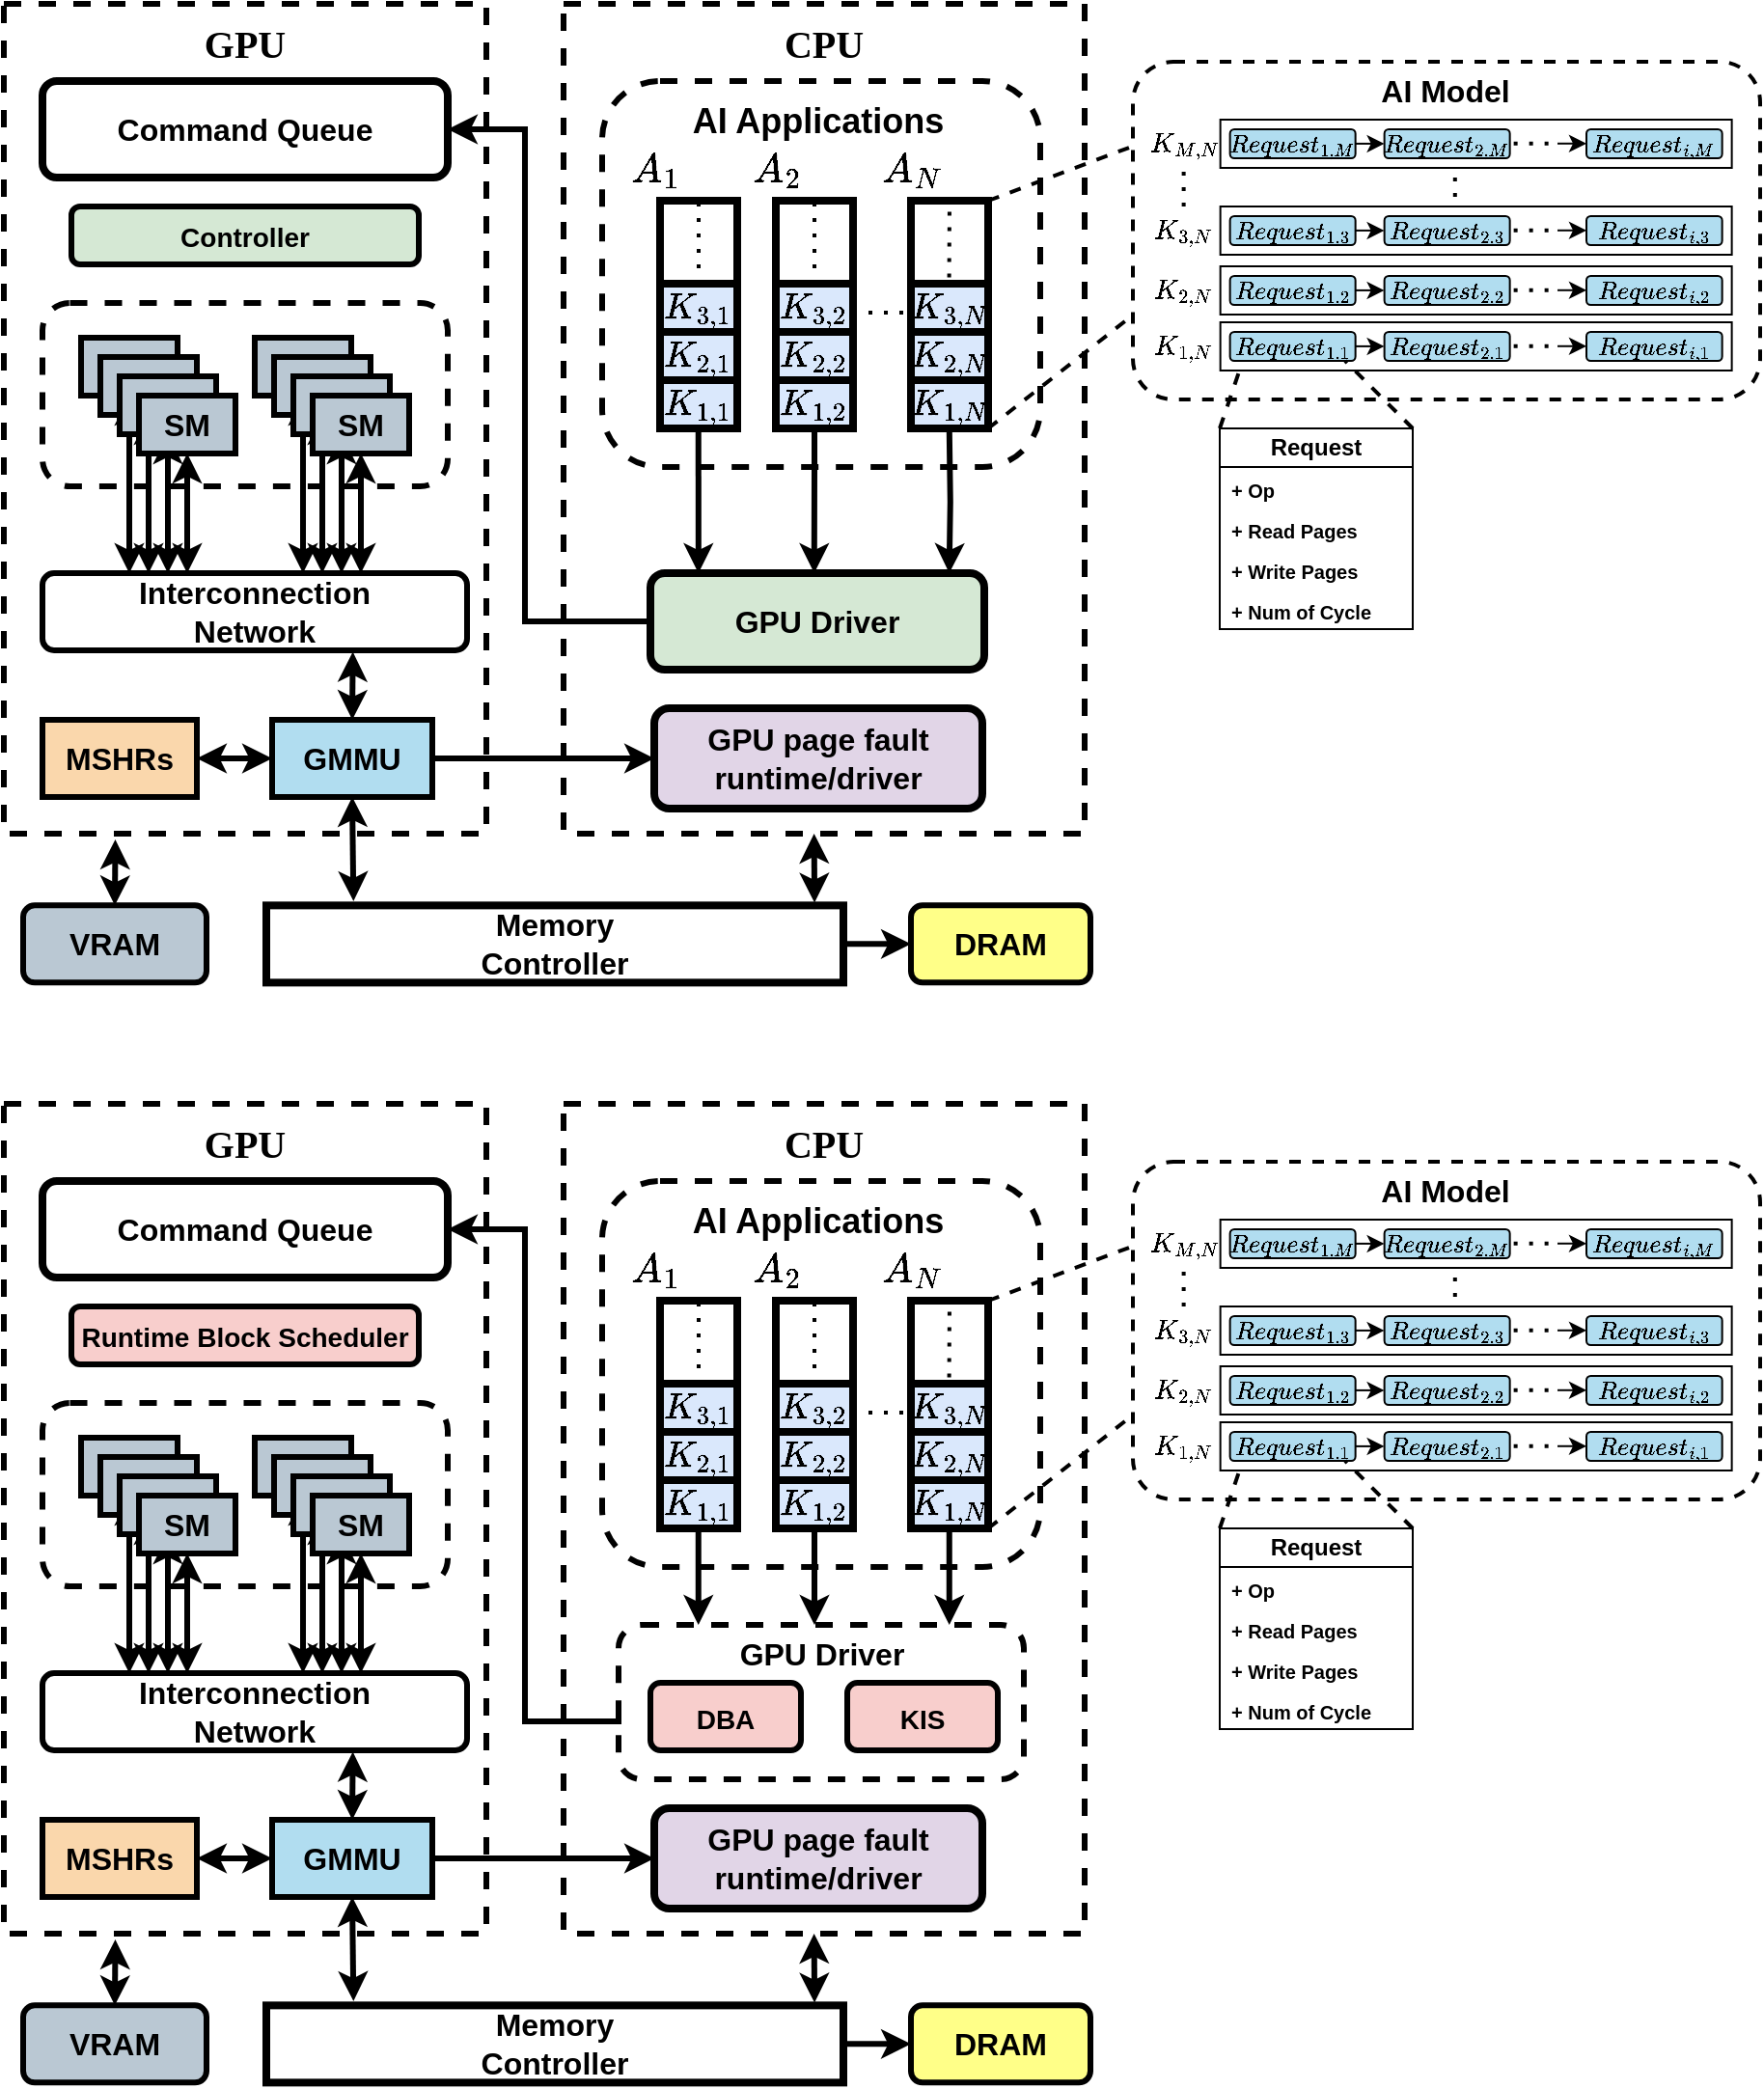 <mxfile version="21.5.0" type="device" pages="5">
  <diagram name="Framework" id="-M7D6U7aEvp7IYTkIMqj">
    <mxGraphModel dx="2049" dy="35" grid="1" gridSize="5" guides="1" tooltips="1" connect="1" arrows="1" fold="1" page="1" pageScale="1" pageWidth="827" pageHeight="1169" background="none" math="1" shadow="0">
      <root>
        <mxCell id="0lFwS5qkjPLTo9XxPmLD-0" />
        <mxCell id="69162du3-17xD42uZYWP-143" value="System Model with Method" style="locked=1;" parent="0lFwS5qkjPLTo9XxPmLD-0" />
        <mxCell id="69162du3-17xD42uZYWP-144" value="&lt;font style=&quot;font-size: 16px&quot;&gt;&lt;b&gt;DRAM&lt;/b&gt;&lt;/font&gt;" style="rounded=1;whiteSpace=wrap;html=1;fillColor=#ffff88;strokeWidth=3;" vertex="1" parent="69162du3-17xD42uZYWP-143">
          <mxGeometry x="510" y="2237.18" width="93" height="40" as="geometry" />
        </mxCell>
        <mxCell id="69162du3-17xD42uZYWP-145" value="" style="endArrow=classic;startArrow=classic;html=1;strokeWidth=3;entryX=0.5;entryY=1;entryDx=0;entryDy=0;exitX=0.151;exitY=-0.055;exitDx=0;exitDy=0;exitPerimeter=0;" edge="1" parent="69162du3-17xD42uZYWP-143" source="69162du3-17xD42uZYWP-146" target="69162du3-17xD42uZYWP-157">
          <mxGeometry width="50" height="50" relative="1" as="geometry">
            <mxPoint x="232" y="2235" as="sourcePoint" />
            <mxPoint x="231.5" y="2181" as="targetPoint" />
          </mxGeometry>
        </mxCell>
        <mxCell id="69162du3-17xD42uZYWP-146" value="&lt;font style=&quot;font-size: 16px&quot;&gt;Memory&lt;br&gt;Controller&lt;/font&gt;" style="whiteSpace=wrap;html=1;fillColor=none;strokeWidth=4;fontSize=16;fontStyle=1" vertex="1" parent="69162du3-17xD42uZYWP-143">
          <mxGeometry x="176" y="2237.18" width="299" height="40" as="geometry" />
        </mxCell>
        <mxCell id="69162du3-17xD42uZYWP-147" value="" style="endArrow=classic;html=1;rounded=0;strokeWidth=3;entryX=0;entryY=0.5;entryDx=0;entryDy=0;exitX=1;exitY=0.5;exitDx=0;exitDy=0;" edge="1" parent="69162du3-17xD42uZYWP-143" source="69162du3-17xD42uZYWP-146" target="69162du3-17xD42uZYWP-144">
          <mxGeometry width="50" height="50" relative="1" as="geometry">
            <mxPoint x="475" y="2297.18" as="sourcePoint" />
            <mxPoint x="510" y="2297.18" as="targetPoint" />
          </mxGeometry>
        </mxCell>
        <mxCell id="69162du3-17xD42uZYWP-148" value="" style="endArrow=classic;html=1;strokeWidth=3;exitX=1;exitY=0.5;exitDx=0;exitDy=0;entryX=0;entryY=0.5;entryDx=0;entryDy=0;" edge="1" parent="69162du3-17xD42uZYWP-143" source="69162du3-17xD42uZYWP-157" target="69162du3-17xD42uZYWP-198">
          <mxGeometry width="50" height="50" relative="1" as="geometry">
            <mxPoint x="273.0" y="2161" as="sourcePoint" />
            <mxPoint x="377" y="2161" as="targetPoint" />
          </mxGeometry>
        </mxCell>
        <mxCell id="69162du3-17xD42uZYWP-149" style="edgeStyle=orthogonalEdgeStyle;rounded=0;orthogonalLoop=1;jettySize=auto;html=1;entryX=1;entryY=0.5;entryDx=0;entryDy=0;strokeWidth=3;exitX=0;exitY=0.5;exitDx=0;exitDy=0;" edge="1" parent="69162du3-17xD42uZYWP-143" source="69162du3-17xD42uZYWP-203" target="69162du3-17xD42uZYWP-156">
          <mxGeometry relative="1" as="geometry">
            <Array as="points">
              <mxPoint x="310" y="2090" />
              <mxPoint x="310" y="1835" />
            </Array>
            <mxPoint x="310" y="2140" as="sourcePoint" />
            <mxPoint x="270" y="1835" as="targetPoint" />
          </mxGeometry>
        </mxCell>
        <mxCell id="69162du3-17xD42uZYWP-150" value="" style="rounded=0;whiteSpace=wrap;html=1;strokeColor=#000000;strokeWidth=3;fillColor=none;dashed=1;" vertex="1" parent="69162du3-17xD42uZYWP-143">
          <mxGeometry x="40" y="1770" width="250" height="430" as="geometry" />
        </mxCell>
        <mxCell id="69162du3-17xD42uZYWP-151" value="" style="rounded=1;whiteSpace=wrap;html=1;dashed=1;strokeColor=#000000;strokeWidth=3;fillColor=none;" vertex="1" parent="69162du3-17xD42uZYWP-143">
          <mxGeometry x="60" y="1925" width="210" height="95" as="geometry" />
        </mxCell>
        <mxCell id="69162du3-17xD42uZYWP-152" value="&lt;b style=&quot;font-size: 16px&quot;&gt;Interconnection&lt;br&gt;Network&lt;/b&gt;" style="rounded=1;whiteSpace=wrap;html=1;strokeColor=#000000;strokeWidth=3;rotation=0;" vertex="1" parent="69162du3-17xD42uZYWP-143">
          <mxGeometry x="60" y="2065" width="220" height="40" as="geometry" />
        </mxCell>
        <mxCell id="69162du3-17xD42uZYWP-153" value="" style="endArrow=classic;startArrow=classic;html=1;strokeWidth=3;entryX=0.5;entryY=1;entryDx=0;entryDy=0;" edge="1" parent="69162du3-17xD42uZYWP-143" target="69162du3-17xD42uZYWP-161">
          <mxGeometry width="50" height="50" relative="1" as="geometry">
            <mxPoint x="205" y="2065" as="sourcePoint" />
            <mxPoint x="205" y="1980" as="targetPoint" />
          </mxGeometry>
        </mxCell>
        <mxCell id="69162du3-17xD42uZYWP-154" value="" style="endArrow=classic;startArrow=classic;html=1;strokeWidth=3;entryX=0.5;entryY=1;entryDx=0;entryDy=0;" edge="1" parent="69162du3-17xD42uZYWP-143" target="69162du3-17xD42uZYWP-160">
          <mxGeometry width="50" height="50" relative="1" as="geometry">
            <mxPoint x="195" y="2065" as="sourcePoint" />
            <mxPoint x="190" y="2003" as="targetPoint" />
          </mxGeometry>
        </mxCell>
        <mxCell id="69162du3-17xD42uZYWP-155" value="&lt;span style=&quot;font-family: &amp;#34;calibri&amp;#34; ; font-weight: bold&quot;&gt;&lt;font style=&quot;font-size: 20px&quot;&gt;GPU&lt;/font&gt;&lt;/span&gt;" style="text;html=1;strokeColor=none;fillColor=none;align=center;verticalAlign=middle;whiteSpace=wrap;rounded=0;dashed=1;dashPattern=1 2;" vertex="1" parent="69162du3-17xD42uZYWP-143">
          <mxGeometry x="40" y="1780" width="250" height="20" as="geometry" />
        </mxCell>
        <mxCell id="69162du3-17xD42uZYWP-156" value="Command Queue" style="rounded=1;whiteSpace=wrap;html=1;strokeWidth=4;fontSize=16;fontStyle=1" vertex="1" parent="69162du3-17xD42uZYWP-143">
          <mxGeometry x="60" y="1810" width="210" height="50" as="geometry" />
        </mxCell>
        <mxCell id="69162du3-17xD42uZYWP-157" value="&lt;font style=&quot;font-size: 16px&quot;&gt;&lt;b&gt;GMMU&lt;/b&gt;&lt;/font&gt;" style="whiteSpace=wrap;html=1;fillColor=#b1ddf0;strokeWidth=3;" vertex="1" parent="69162du3-17xD42uZYWP-143">
          <mxGeometry x="179" y="2141" width="83" height="40" as="geometry" />
        </mxCell>
        <mxCell id="69162du3-17xD42uZYWP-158" value="&lt;font style=&quot;font-size: 16px&quot;&gt;&lt;b&gt;MSHRs&lt;/b&gt;&lt;/font&gt;" style="whiteSpace=wrap;html=1;fillColor=#fad7ac;strokeWidth=3;" vertex="1" parent="69162du3-17xD42uZYWP-143">
          <mxGeometry x="60" y="2141" width="80" height="40" as="geometry" />
        </mxCell>
        <mxCell id="69162du3-17xD42uZYWP-159" value="" style="endArrow=classic;startArrow=classic;html=1;exitX=0;exitY=0.5;exitDx=0;exitDy=0;entryX=1;entryY=0.5;entryDx=0;entryDy=0;strokeWidth=3;" edge="1" parent="69162du3-17xD42uZYWP-143" source="69162du3-17xD42uZYWP-157" target="69162du3-17xD42uZYWP-158">
          <mxGeometry width="50" height="50" relative="1" as="geometry">
            <mxPoint x="330" y="2130" as="sourcePoint" />
            <mxPoint x="380" y="2080" as="targetPoint" />
          </mxGeometry>
        </mxCell>
        <mxCell id="69162du3-17xD42uZYWP-160" value="&lt;font style=&quot;font-size: 16px&quot;&gt;&lt;b&gt;SM&lt;/b&gt;&lt;/font&gt;" style="whiteSpace=wrap;html=1;fillColor=#bac8d3;strokeWidth=3;" vertex="1" parent="69162du3-17xD42uZYWP-143">
          <mxGeometry x="170" y="1943" width="50" height="30" as="geometry" />
        </mxCell>
        <mxCell id="69162du3-17xD42uZYWP-161" value="&lt;font style=&quot;font-size: 16px&quot;&gt;&lt;b&gt;SM&lt;/b&gt;&lt;/font&gt;" style="whiteSpace=wrap;html=1;fillColor=#bac8d3;strokeWidth=3;" vertex="1" parent="69162du3-17xD42uZYWP-143">
          <mxGeometry x="180" y="1953" width="50" height="30" as="geometry" />
        </mxCell>
        <mxCell id="69162du3-17xD42uZYWP-162" value="&lt;font style=&quot;font-size: 16px&quot;&gt;&lt;b&gt;SM&lt;/b&gt;&lt;/font&gt;" style="whiteSpace=wrap;html=1;fillColor=#bac8d3;strokeWidth=3;" vertex="1" parent="69162du3-17xD42uZYWP-143">
          <mxGeometry x="190" y="1963" width="50" height="30" as="geometry" />
        </mxCell>
        <mxCell id="69162du3-17xD42uZYWP-163" value="" style="endArrow=classic;startArrow=classic;html=1;strokeWidth=3;entryX=0.731;entryY=1.02;entryDx=0;entryDy=0;exitX=0.5;exitY=0;exitDx=0;exitDy=0;entryPerimeter=0;" edge="1" parent="69162du3-17xD42uZYWP-143" source="69162du3-17xD42uZYWP-157" target="69162du3-17xD42uZYWP-152">
          <mxGeometry width="50" height="50" relative="1" as="geometry">
            <mxPoint x="231" y="2145" as="sourcePoint" />
            <mxPoint x="231.21" y="2105" as="targetPoint" />
          </mxGeometry>
        </mxCell>
        <mxCell id="69162du3-17xD42uZYWP-164" value="" style="endArrow=classic;startArrow=classic;html=1;strokeWidth=3;entryX=0.5;entryY=1;entryDx=0;entryDy=0;" edge="1" parent="69162du3-17xD42uZYWP-143" target="69162du3-17xD42uZYWP-166">
          <mxGeometry width="50" height="50" relative="1" as="geometry">
            <mxPoint x="225" y="2065" as="sourcePoint" />
            <mxPoint x="224.71" y="2003" as="targetPoint" />
          </mxGeometry>
        </mxCell>
        <mxCell id="69162du3-17xD42uZYWP-165" value="" style="endArrow=classic;startArrow=classic;html=1;strokeWidth=3;entryX=0.5;entryY=1;entryDx=0;entryDy=0;" edge="1" parent="69162du3-17xD42uZYWP-143" target="69162du3-17xD42uZYWP-162">
          <mxGeometry width="50" height="50" relative="1" as="geometry">
            <mxPoint x="215" y="2065" as="sourcePoint" />
            <mxPoint x="215" y="1993" as="targetPoint" />
          </mxGeometry>
        </mxCell>
        <mxCell id="69162du3-17xD42uZYWP-166" value="&lt;font style=&quot;font-size: 16px&quot;&gt;&lt;b&gt;SM&lt;/b&gt;&lt;/font&gt;" style="whiteSpace=wrap;html=1;fillColor=#bac8d3;strokeWidth=3;" vertex="1" parent="69162du3-17xD42uZYWP-143">
          <mxGeometry x="200" y="1973" width="50" height="30" as="geometry" />
        </mxCell>
        <mxCell id="69162du3-17xD42uZYWP-167" value="" style="endArrow=classic;startArrow=classic;html=1;strokeWidth=3;entryX=0.5;entryY=1;entryDx=0;entryDy=0;" edge="1" parent="69162du3-17xD42uZYWP-143" target="69162du3-17xD42uZYWP-170">
          <mxGeometry width="50" height="50" relative="1" as="geometry">
            <mxPoint x="115" y="2065" as="sourcePoint" />
            <mxPoint x="115" y="1980" as="targetPoint" />
          </mxGeometry>
        </mxCell>
        <mxCell id="69162du3-17xD42uZYWP-168" value="" style="endArrow=classic;startArrow=classic;html=1;strokeWidth=3;entryX=0.5;entryY=1;entryDx=0;entryDy=0;" edge="1" parent="69162du3-17xD42uZYWP-143" target="69162du3-17xD42uZYWP-169">
          <mxGeometry width="50" height="50" relative="1" as="geometry">
            <mxPoint x="105" y="2065" as="sourcePoint" />
            <mxPoint x="100" y="2003" as="targetPoint" />
          </mxGeometry>
        </mxCell>
        <mxCell id="69162du3-17xD42uZYWP-169" value="&lt;font style=&quot;font-size: 16px&quot;&gt;&lt;b&gt;SM&lt;/b&gt;&lt;/font&gt;" style="whiteSpace=wrap;html=1;fillColor=#bac8d3;strokeWidth=3;" vertex="1" parent="69162du3-17xD42uZYWP-143">
          <mxGeometry x="80" y="1943" width="50" height="30" as="geometry" />
        </mxCell>
        <mxCell id="69162du3-17xD42uZYWP-170" value="&lt;font style=&quot;font-size: 16px&quot;&gt;&lt;b&gt;SM&lt;/b&gt;&lt;/font&gt;" style="whiteSpace=wrap;html=1;fillColor=#bac8d3;strokeWidth=3;" vertex="1" parent="69162du3-17xD42uZYWP-143">
          <mxGeometry x="90" y="1953" width="50" height="30" as="geometry" />
        </mxCell>
        <mxCell id="69162du3-17xD42uZYWP-171" value="&lt;font style=&quot;font-size: 16px&quot;&gt;&lt;b&gt;SM&lt;/b&gt;&lt;/font&gt;" style="whiteSpace=wrap;html=1;fillColor=#bac8d3;strokeWidth=3;" vertex="1" parent="69162du3-17xD42uZYWP-143">
          <mxGeometry x="100" y="1963" width="50" height="30" as="geometry" />
        </mxCell>
        <mxCell id="69162du3-17xD42uZYWP-172" value="" style="endArrow=classic;startArrow=classic;html=1;strokeWidth=3;entryX=0.5;entryY=1;entryDx=0;entryDy=0;" edge="1" parent="69162du3-17xD42uZYWP-143" target="69162du3-17xD42uZYWP-174">
          <mxGeometry width="50" height="50" relative="1" as="geometry">
            <mxPoint x="135" y="2065" as="sourcePoint" />
            <mxPoint x="134.71" y="2003" as="targetPoint" />
          </mxGeometry>
        </mxCell>
        <mxCell id="69162du3-17xD42uZYWP-173" value="" style="endArrow=classic;startArrow=classic;html=1;strokeWidth=3;entryX=0.5;entryY=1;entryDx=0;entryDy=0;" edge="1" parent="69162du3-17xD42uZYWP-143" target="69162du3-17xD42uZYWP-171">
          <mxGeometry width="50" height="50" relative="1" as="geometry">
            <mxPoint x="125" y="2065" as="sourcePoint" />
            <mxPoint x="125" y="1993" as="targetPoint" />
          </mxGeometry>
        </mxCell>
        <mxCell id="69162du3-17xD42uZYWP-174" value="&lt;font style=&quot;font-size: 16px&quot;&gt;&lt;b&gt;SM&lt;/b&gt;&lt;/font&gt;" style="whiteSpace=wrap;html=1;fillColor=#bac8d3;strokeWidth=3;" vertex="1" parent="69162du3-17xD42uZYWP-143">
          <mxGeometry x="110" y="1973" width="50" height="30" as="geometry" />
        </mxCell>
        <mxCell id="69162du3-17xD42uZYWP-175" value="&lt;b&gt;&lt;font style=&quot;font-size: 16px&quot;&gt;VRAM&lt;/font&gt;&lt;/b&gt;" style="rounded=1;whiteSpace=wrap;html=1;fillColor=#bac8d3;strokeWidth=3;" vertex="1" parent="69162du3-17xD42uZYWP-143">
          <mxGeometry x="50" y="2237.18" width="95" height="40" as="geometry" />
        </mxCell>
        <mxCell id="69162du3-17xD42uZYWP-176" value="" style="endArrow=classic;startArrow=classic;html=1;strokeWidth=3;exitX=0.5;exitY=0;exitDx=0;exitDy=0;entryX=0.231;entryY=1.002;entryDx=0;entryDy=0;entryPerimeter=0;" edge="1" parent="69162du3-17xD42uZYWP-143" source="69162du3-17xD42uZYWP-175">
          <mxGeometry width="50" height="50" relative="1" as="geometry">
            <mxPoint x="98" y="2237.18" as="sourcePoint" />
            <mxPoint x="97.75" y="2203" as="targetPoint" />
          </mxGeometry>
        </mxCell>
        <mxCell id="69162du3-17xD42uZYWP-177" value="&lt;b&gt;&lt;font style=&quot;font-size: 14px;&quot;&gt;Runtime Block Scheduler&lt;/font&gt;&lt;/b&gt;" style="rounded=1;whiteSpace=wrap;html=1;strokeWidth=3;fontSize=16;fillColor=#f8cecc;strokeColor=#000000;" vertex="1" parent="69162du3-17xD42uZYWP-143">
          <mxGeometry x="75" y="1875" width="180" height="30" as="geometry" />
        </mxCell>
        <mxCell id="69162du3-17xD42uZYWP-178" value="" style="rounded=0;whiteSpace=wrap;html=1;strokeColor=#000000;strokeWidth=3;fillColor=none;dashed=1;" vertex="1" parent="69162du3-17xD42uZYWP-143">
          <mxGeometry x="330" y="1770" width="270" height="430" as="geometry" />
        </mxCell>
        <mxCell id="69162du3-17xD42uZYWP-179" value="" style="rounded=1;whiteSpace=wrap;html=1;fillColor=none;strokeWidth=3;dashed=1;" vertex="1" parent="69162du3-17xD42uZYWP-143">
          <mxGeometry x="350" y="1810" width="227" height="200" as="geometry" />
        </mxCell>
        <mxCell id="69162du3-17xD42uZYWP-180" value="" style="whiteSpace=wrap;html=1;strokeColor=#000000;strokeWidth=4;fontSize=12;fillColor=none;" vertex="1" parent="69162du3-17xD42uZYWP-143">
          <mxGeometry x="380" y="1872" width="40" height="118" as="geometry" />
        </mxCell>
        <mxCell id="69162du3-17xD42uZYWP-181" value="$$A_1$$" style="text;html=1;align=center;verticalAlign=middle;resizable=0;points=[];autosize=1;fontSize=18;" vertex="1" parent="69162du3-17xD42uZYWP-143">
          <mxGeometry x="331.5" y="1842" width="90" height="30" as="geometry" />
        </mxCell>
        <mxCell id="69162du3-17xD42uZYWP-182" value="$$K_{3,1}$$" style="whiteSpace=wrap;html=1;strokeWidth=4;fontSize=16;fillColor=#dae8fc;" vertex="1" parent="69162du3-17xD42uZYWP-143">
          <mxGeometry x="380" y="1915" width="40" height="25" as="geometry" />
        </mxCell>
        <mxCell id="69162du3-17xD42uZYWP-183" value="" style="endArrow=none;dashed=1;html=1;dashPattern=1 3;strokeWidth=2;exitX=0.5;exitY=1;exitDx=0;exitDy=0;entryX=0.5;entryY=1;entryDx=0;entryDy=0;fontSize=16;" edge="1" parent="69162du3-17xD42uZYWP-143" source="69162du3-17xD42uZYWP-193">
          <mxGeometry x="125" y="1625" width="50" height="50" as="geometry">
            <mxPoint x="280" y="2030" as="sourcePoint" />
            <mxPoint x="400" y="1970" as="targetPoint" />
          </mxGeometry>
        </mxCell>
        <mxCell id="69162du3-17xD42uZYWP-184" value="" style="whiteSpace=wrap;html=1;strokeColor=#000000;strokeWidth=4;fontSize=12;fillColor=none;" vertex="1" parent="69162du3-17xD42uZYWP-143">
          <mxGeometry x="440" y="1872" width="40" height="118" as="geometry" />
        </mxCell>
        <mxCell id="69162du3-17xD42uZYWP-185" value="$$A_2$$" style="text;html=1;align=center;verticalAlign=middle;resizable=0;points=[];autosize=1;fontSize=18;" vertex="1" parent="69162du3-17xD42uZYWP-143">
          <mxGeometry x="395" y="1842" width="90" height="30" as="geometry" />
        </mxCell>
        <mxCell id="69162du3-17xD42uZYWP-186" value="$$K_{2,2}$$" style="whiteSpace=wrap;html=1;strokeWidth=4;fontSize=16;fillColor=#dae8fc;" vertex="1" parent="69162du3-17xD42uZYWP-143">
          <mxGeometry x="440" y="1940" width="40" height="25" as="geometry" />
        </mxCell>
        <mxCell id="69162du3-17xD42uZYWP-187" value="$$K_{3,2}$$" style="whiteSpace=wrap;html=1;strokeWidth=4;fontSize=16;fillColor=#dae8fc;" vertex="1" parent="69162du3-17xD42uZYWP-143">
          <mxGeometry x="440" y="1915" width="40" height="25" as="geometry" />
        </mxCell>
        <mxCell id="69162du3-17xD42uZYWP-188" value="" style="endArrow=none;dashed=1;html=1;dashPattern=1 3;strokeWidth=2;exitX=1;exitY=0.5;exitDx=0;exitDy=0;entryX=0;entryY=0.5;entryDx=0;entryDy=0;fontSize=16;" edge="1" parent="69162du3-17xD42uZYWP-143">
          <mxGeometry width="50" height="50" relative="1" as="geometry">
            <mxPoint x="480" y="1930" as="sourcePoint" />
            <mxPoint x="510" y="1930" as="targetPoint" />
          </mxGeometry>
        </mxCell>
        <mxCell id="69162du3-17xD42uZYWP-189" value="" style="whiteSpace=wrap;html=1;strokeColor=#000000;strokeWidth=4;fontSize=12;fillColor=none;" vertex="1" parent="69162du3-17xD42uZYWP-143">
          <mxGeometry x="510" y="1872" width="40" height="118" as="geometry" />
        </mxCell>
        <mxCell id="69162du3-17xD42uZYWP-190" value="$$A_N$$" style="text;html=1;align=center;verticalAlign=middle;resizable=0;points=[];autosize=1;fontSize=18;" vertex="1" parent="69162du3-17xD42uZYWP-143">
          <mxGeometry x="465" y="1842" width="90" height="30" as="geometry" />
        </mxCell>
        <mxCell id="69162du3-17xD42uZYWP-191" value="$$K_{2,N}$$" style="whiteSpace=wrap;html=1;strokeWidth=4;fontSize=16;fillColor=#dae8fc;" vertex="1" parent="69162du3-17xD42uZYWP-143">
          <mxGeometry x="510" y="1940" width="40" height="25" as="geometry" />
        </mxCell>
        <mxCell id="69162du3-17xD42uZYWP-192" value="$$K_{3,N}$$" style="whiteSpace=wrap;html=1;strokeWidth=4;fontSize=16;fillColor=#dae8fc;" vertex="1" parent="69162du3-17xD42uZYWP-143">
          <mxGeometry x="510" y="1915" width="40" height="25" as="geometry" />
        </mxCell>
        <mxCell id="69162du3-17xD42uZYWP-193" value="$$K_{2,1}$$" style="whiteSpace=wrap;html=1;strokeWidth=4;fontSize=16;fillColor=#dae8fc;" vertex="1" parent="69162du3-17xD42uZYWP-143">
          <mxGeometry x="380" y="1940" width="40" height="25" as="geometry" />
        </mxCell>
        <mxCell id="69162du3-17xD42uZYWP-194" value="" style="endArrow=none;dashed=1;html=1;dashPattern=1 3;strokeWidth=2;entryX=0.5;entryY=0;entryDx=0;entryDy=0;exitX=0.5;exitY=0;exitDx=0;exitDy=0;" edge="1" parent="69162du3-17xD42uZYWP-143" source="69162du3-17xD42uZYWP-182">
          <mxGeometry x="125" y="1627" width="50" height="50" as="geometry">
            <mxPoint x="400" y="1930" as="sourcePoint" />
            <mxPoint x="400" y="1872" as="targetPoint" />
          </mxGeometry>
        </mxCell>
        <mxCell id="69162du3-17xD42uZYWP-195" value="" style="endArrow=none;dashed=1;html=1;dashPattern=1 3;strokeWidth=2;entryX=0.5;entryY=0;entryDx=0;entryDy=0;exitX=0.495;exitY=-0.13;exitDx=0;exitDy=0;exitPerimeter=0;" edge="1" parent="69162du3-17xD42uZYWP-143" source="69162du3-17xD42uZYWP-192" target="69162du3-17xD42uZYWP-189">
          <mxGeometry x="335" y="1651" width="50" height="50" as="geometry">
            <mxPoint x="610" y="1954" as="sourcePoint" />
            <mxPoint x="610" y="1896" as="targetPoint" />
          </mxGeometry>
        </mxCell>
        <mxCell id="69162du3-17xD42uZYWP-196" value="" style="endArrow=none;dashed=1;html=1;dashPattern=1 3;strokeWidth=2;entryX=0.5;entryY=0;entryDx=0;entryDy=0;exitX=0.5;exitY=0;exitDx=0;exitDy=0;" edge="1" parent="69162du3-17xD42uZYWP-143" source="69162du3-17xD42uZYWP-187">
          <mxGeometry x="185" y="1627" width="50" height="50" as="geometry">
            <mxPoint x="460" y="1930" as="sourcePoint" />
            <mxPoint x="460" y="1872" as="targetPoint" />
          </mxGeometry>
        </mxCell>
        <mxCell id="69162du3-17xD42uZYWP-197" value="&lt;font style=&quot;font-size: 18px;&quot;&gt;AI Applications&lt;/font&gt;" style="text;html=1;strokeColor=none;fillColor=none;align=center;verticalAlign=middle;whiteSpace=wrap;rounded=0;strokeWidth=4;fontStyle=1;fontSize=20;" vertex="1" parent="69162du3-17xD42uZYWP-143">
          <mxGeometry x="382" y="1820" width="160" height="20" as="geometry" />
        </mxCell>
        <mxCell id="69162du3-17xD42uZYWP-198" value="&lt;b&gt;GPU page fault runtime/driver&lt;/b&gt;" style="rounded=1;whiteSpace=wrap;html=1;strokeWidth=4;fontSize=16;fillColor=#e1d5e7;" vertex="1" parent="69162du3-17xD42uZYWP-143">
          <mxGeometry x="377" y="2135" width="170" height="52" as="geometry" />
        </mxCell>
        <mxCell id="69162du3-17xD42uZYWP-199" value="&lt;span style=&quot;font-family: &amp;#34;calibri&amp;#34; ; font-weight: bold&quot;&gt;&lt;font style=&quot;font-size: 20px&quot;&gt;CPU&lt;/font&gt;&lt;/span&gt;" style="text;html=1;strokeColor=none;fillColor=none;align=center;verticalAlign=middle;whiteSpace=wrap;rounded=0;dashed=1;dashPattern=1 2;" vertex="1" parent="69162du3-17xD42uZYWP-143">
          <mxGeometry x="360" y="1780" width="210" height="20" as="geometry" />
        </mxCell>
        <mxCell id="69162du3-17xD42uZYWP-200" style="edgeStyle=orthogonalEdgeStyle;rounded=0;orthogonalLoop=1;jettySize=auto;html=1;strokeWidth=3;" edge="1" parent="69162du3-17xD42uZYWP-143">
          <mxGeometry relative="1" as="geometry">
            <mxPoint x="399.88" y="2040" as="targetPoint" />
            <mxPoint x="399.88" y="1990" as="sourcePoint" />
          </mxGeometry>
        </mxCell>
        <mxCell id="69162du3-17xD42uZYWP-201" style="edgeStyle=orthogonalEdgeStyle;rounded=0;orthogonalLoop=1;jettySize=auto;html=1;strokeWidth=3;" edge="1" parent="69162du3-17xD42uZYWP-143">
          <mxGeometry relative="1" as="geometry">
            <mxPoint x="529.88" y="2040" as="targetPoint" />
            <mxPoint x="529.88" y="1990" as="sourcePoint" />
          </mxGeometry>
        </mxCell>
        <mxCell id="69162du3-17xD42uZYWP-202" style="edgeStyle=orthogonalEdgeStyle;rounded=0;orthogonalLoop=1;jettySize=auto;html=1;strokeWidth=3;" edge="1" parent="69162du3-17xD42uZYWP-143" source="69162du3-17xD42uZYWP-184">
          <mxGeometry relative="1" as="geometry">
            <mxPoint x="460" y="2040" as="targetPoint" />
          </mxGeometry>
        </mxCell>
        <mxCell id="69162du3-17xD42uZYWP-203" value="" style="rounded=1;whiteSpace=wrap;html=1;dashed=1;strokeColor=#000000;strokeWidth=3;fillColor=none;" vertex="1" parent="69162du3-17xD42uZYWP-143">
          <mxGeometry x="358.5" y="2040" width="210" height="80" as="geometry" />
        </mxCell>
        <mxCell id="69162du3-17xD42uZYWP-204" value="$$K_{1,1}$$" style="whiteSpace=wrap;html=1;strokeWidth=4;fontSize=16;fillColor=#dae8fc;" vertex="1" parent="69162du3-17xD42uZYWP-143">
          <mxGeometry x="380" y="1965" width="40" height="25" as="geometry" />
        </mxCell>
        <mxCell id="69162du3-17xD42uZYWP-205" value="$$K_{1,2}$$" style="whiteSpace=wrap;html=1;strokeWidth=4;fontSize=16;fillColor=#dae8fc;" vertex="1" parent="69162du3-17xD42uZYWP-143">
          <mxGeometry x="440" y="1965" width="40" height="25" as="geometry" />
        </mxCell>
        <mxCell id="69162du3-17xD42uZYWP-206" value="$$K_{1,N}$$" style="whiteSpace=wrap;html=1;strokeWidth=4;fontSize=16;fillColor=#dae8fc;" vertex="1" parent="69162du3-17xD42uZYWP-143">
          <mxGeometry x="510" y="1965" width="40" height="25" as="geometry" />
        </mxCell>
        <mxCell id="69162du3-17xD42uZYWP-207" value="" style="endArrow=classic;startArrow=classic;html=1;strokeWidth=3;entryX=0.5;entryY=1;entryDx=0;entryDy=0;exitX=0.95;exitY=-0.035;exitDx=0;exitDy=0;exitPerimeter=0;" edge="1" parent="69162du3-17xD42uZYWP-143" source="69162du3-17xD42uZYWP-146">
          <mxGeometry width="50" height="50" relative="1" as="geometry">
            <mxPoint x="460" y="2248" as="sourcePoint" />
            <mxPoint x="459.8" y="2200" as="targetPoint" />
          </mxGeometry>
        </mxCell>
        <mxCell id="69162du3-17xD42uZYWP-208" value="&lt;font style=&quot;font-size: 16px;&quot;&gt;GPU Driver&lt;/font&gt;" style="text;html=1;strokeColor=none;fillColor=none;align=center;verticalAlign=middle;whiteSpace=wrap;rounded=0;strokeWidth=4;fontStyle=1;fontSize=20;" vertex="1" parent="69162du3-17xD42uZYWP-143">
          <mxGeometry x="383.5" y="2040" width="160" height="25" as="geometry" />
        </mxCell>
        <mxCell id="69162du3-17xD42uZYWP-209" value="&lt;b&gt;&lt;font style=&quot;font-size: 14px;&quot;&gt;DBA&lt;/font&gt;&lt;/b&gt;" style="rounded=1;whiteSpace=wrap;html=1;strokeWidth=3;fontSize=16;fillColor=#f8cecc;strokeColor=#000000;" vertex="1" parent="69162du3-17xD42uZYWP-143">
          <mxGeometry x="375" y="2070" width="78" height="35" as="geometry" />
        </mxCell>
        <mxCell id="69162du3-17xD42uZYWP-210" value="&lt;b&gt;&lt;font style=&quot;font-size: 14px;&quot;&gt;KIS&lt;/font&gt;&lt;/b&gt;" style="rounded=1;whiteSpace=wrap;html=1;strokeWidth=3;fontSize=16;fillColor=#f8cecc;strokeColor=#000000;" vertex="1" parent="69162du3-17xD42uZYWP-143">
          <mxGeometry x="477" y="2070" width="78" height="35" as="geometry" />
        </mxCell>
        <mxCell id="69162du3-17xD42uZYWP-211" value="" style="endArrow=none;html=1;strokeWidth=2;fontSize=16;exitX=1;exitY=1;exitDx=0;exitDy=0;entryX=0;entryY=0.75;entryDx=0;entryDy=0;fontStyle=1;dashed=1;" edge="1" parent="69162du3-17xD42uZYWP-143" source="69162du3-17xD42uZYWP-206" target="69162du3-17xD42uZYWP-214">
          <mxGeometry width="50" height="50" relative="1" as="geometry">
            <mxPoint x="550" y="1990" as="sourcePoint" />
            <mxPoint x="625" y="1931.25" as="targetPoint" />
          </mxGeometry>
        </mxCell>
        <mxCell id="69162du3-17xD42uZYWP-212" value="" style="endArrow=none;html=1;strokeWidth=2;fontSize=16;exitX=1;exitY=0;exitDx=0;exitDy=0;entryX=0;entryY=0.25;entryDx=0;entryDy=0;fontStyle=1;dashed=1;" edge="1" parent="69162du3-17xD42uZYWP-143" source="69162du3-17xD42uZYWP-189" target="69162du3-17xD42uZYWP-214">
          <mxGeometry width="50" height="50" relative="1" as="geometry">
            <mxPoint x="550" y="1872" as="sourcePoint" />
            <mxPoint x="625" y="1843.75" as="targetPoint" />
          </mxGeometry>
        </mxCell>
        <mxCell id="69162du3-17xD42uZYWP-213" value="" style="group" vertex="1" connectable="0" parent="69162du3-17xD42uZYWP-143">
          <mxGeometry x="625" y="1800" width="325" height="175" as="geometry" />
        </mxCell>
        <mxCell id="69162du3-17xD42uZYWP-214" value="" style="rounded=1;whiteSpace=wrap;html=1;fillColor=none;fontStyle=1;strokeColor=#000000;strokeWidth=2;dashed=1;arcSize=12;" vertex="1" parent="69162du3-17xD42uZYWP-213">
          <mxGeometry width="325" height="175" as="geometry" />
        </mxCell>
        <mxCell id="69162du3-17xD42uZYWP-215" value="&lt;span&gt;&lt;font style=&quot;font-size: 16px;&quot;&gt;AI Model&lt;/font&gt;&lt;/span&gt;" style="text;html=1;strokeColor=none;fillColor=none;align=center;verticalAlign=middle;whiteSpace=wrap;rounded=0;fontSize=18;fontStyle=1" vertex="1" parent="69162du3-17xD42uZYWP-213">
          <mxGeometry x="99.48" width="126.04" height="30" as="geometry" />
        </mxCell>
        <mxCell id="69162du3-17xD42uZYWP-216" value="" style="group" vertex="1" connectable="0" parent="69162du3-17xD42uZYWP-213">
          <mxGeometry x="5.32" y="135" width="305" height="25" as="geometry" />
        </mxCell>
        <mxCell id="69162du3-17xD42uZYWP-217" value="" style="rounded=0;whiteSpace=wrap;html=1;fontStyle=1" vertex="1" parent="69162du3-17xD42uZYWP-216">
          <mxGeometry x="40" width="265" height="25" as="geometry" />
        </mxCell>
        <mxCell id="69162du3-17xD42uZYWP-218" value="" style="endArrow=none;dashed=1;html=1;dashPattern=1 3;strokeWidth=2;fontSize=16;fontStyle=1" edge="1" parent="69162du3-17xD42uZYWP-216">
          <mxGeometry width="50" height="50" relative="1" as="geometry">
            <mxPoint x="210" y="12.39" as="sourcePoint" />
            <mxPoint x="190.0" y="12.39" as="targetPoint" />
          </mxGeometry>
        </mxCell>
        <mxCell id="69162du3-17xD42uZYWP-219" value="$$K_{1,N}$$" style="text;html=1;strokeColor=none;fillColor=none;align=center;verticalAlign=middle;whiteSpace=wrap;rounded=0;fontStyle=1" vertex="1" parent="69162du3-17xD42uZYWP-216">
          <mxGeometry x="1.32" y="5" width="38.68" height="15" as="geometry" />
        </mxCell>
        <mxCell id="69162du3-17xD42uZYWP-220" value="$$Request_{1,1}$$" style="rounded=1;whiteSpace=wrap;html=1;fillColor=#b1ddf0;fontStyle=1;fontSize=11;strokeColor=#000000;" vertex="1" parent="69162du3-17xD42uZYWP-216">
          <mxGeometry x="45" y="5" width="65" height="15" as="geometry" />
        </mxCell>
        <mxCell id="69162du3-17xD42uZYWP-221" value="$$Request_{2,1}$$" style="rounded=1;whiteSpace=wrap;html=1;fillColor=#b1ddf0;fontStyle=1;fontSize=11;strokeColor=#000000;" vertex="1" parent="69162du3-17xD42uZYWP-216">
          <mxGeometry x="125" y="5" width="65" height="15" as="geometry" />
        </mxCell>
        <mxCell id="69162du3-17xD42uZYWP-222" value="$$Request_{i,1}$$" style="rounded=1;whiteSpace=wrap;html=1;fillColor=#b1ddf0;fontStyle=1;fontSize=11;strokeColor=#000000;" vertex="1" parent="69162du3-17xD42uZYWP-216">
          <mxGeometry x="229.68" y="5" width="70.32" height="15" as="geometry" />
        </mxCell>
        <mxCell id="69162du3-17xD42uZYWP-223" value="" style="edgeStyle=orthogonalEdgeStyle;rounded=0;orthogonalLoop=1;jettySize=auto;html=1;" edge="1" parent="69162du3-17xD42uZYWP-216">
          <mxGeometry relative="1" as="geometry">
            <mxPoint x="214.68" y="12.39" as="sourcePoint" />
            <mxPoint x="229.68" y="12.39" as="targetPoint" />
          </mxGeometry>
        </mxCell>
        <mxCell id="69162du3-17xD42uZYWP-224" value="" style="edgeStyle=orthogonalEdgeStyle;rounded=0;orthogonalLoop=1;jettySize=auto;html=1;" edge="1" parent="69162du3-17xD42uZYWP-216">
          <mxGeometry relative="1" as="geometry">
            <mxPoint x="110" y="12.45" as="sourcePoint" />
            <mxPoint x="125" y="12.45" as="targetPoint" />
          </mxGeometry>
        </mxCell>
        <mxCell id="69162du3-17xD42uZYWP-225" value="" style="group" vertex="1" connectable="0" parent="69162du3-17xD42uZYWP-213">
          <mxGeometry x="5.32" y="106" width="305" height="25" as="geometry" />
        </mxCell>
        <mxCell id="69162du3-17xD42uZYWP-226" value="" style="rounded=0;whiteSpace=wrap;html=1;fontStyle=1" vertex="1" parent="69162du3-17xD42uZYWP-225">
          <mxGeometry x="40" width="265" height="25" as="geometry" />
        </mxCell>
        <mxCell id="69162du3-17xD42uZYWP-227" value="" style="endArrow=none;dashed=1;html=1;dashPattern=1 3;strokeWidth=2;fontSize=16;fontStyle=1" edge="1" parent="69162du3-17xD42uZYWP-225">
          <mxGeometry width="50" height="50" relative="1" as="geometry">
            <mxPoint x="210" y="12.39" as="sourcePoint" />
            <mxPoint x="190.0" y="12.39" as="targetPoint" />
          </mxGeometry>
        </mxCell>
        <mxCell id="69162du3-17xD42uZYWP-228" value="$$K_{2,N}$$" style="text;html=1;strokeColor=none;fillColor=none;align=center;verticalAlign=middle;whiteSpace=wrap;rounded=0;fontStyle=1" vertex="1" parent="69162du3-17xD42uZYWP-225">
          <mxGeometry x="1.32" y="5" width="38.68" height="15" as="geometry" />
        </mxCell>
        <mxCell id="69162du3-17xD42uZYWP-229" value="$$Request_{1,2}$$" style="rounded=1;whiteSpace=wrap;html=1;fillColor=#b1ddf0;fontStyle=1;fontSize=11;strokeColor=#000000;" vertex="1" parent="69162du3-17xD42uZYWP-225">
          <mxGeometry x="45" y="5" width="65" height="15" as="geometry" />
        </mxCell>
        <mxCell id="69162du3-17xD42uZYWP-230" value="$$Request_{2,2}$$" style="rounded=1;whiteSpace=wrap;html=1;fillColor=#b1ddf0;fontStyle=1;fontSize=11;strokeColor=#000000;" vertex="1" parent="69162du3-17xD42uZYWP-225">
          <mxGeometry x="125" y="5" width="65" height="15" as="geometry" />
        </mxCell>
        <mxCell id="69162du3-17xD42uZYWP-231" value="$$Request_{i,2}$$" style="rounded=1;whiteSpace=wrap;html=1;fillColor=#b1ddf0;fontStyle=1;fontSize=11;strokeColor=#000000;" vertex="1" parent="69162du3-17xD42uZYWP-225">
          <mxGeometry x="229.68" y="5" width="70.32" height="15" as="geometry" />
        </mxCell>
        <mxCell id="69162du3-17xD42uZYWP-232" value="" style="edgeStyle=orthogonalEdgeStyle;rounded=0;orthogonalLoop=1;jettySize=auto;html=1;" edge="1" parent="69162du3-17xD42uZYWP-225">
          <mxGeometry relative="1" as="geometry">
            <mxPoint x="214.68" y="12.39" as="sourcePoint" />
            <mxPoint x="229.68" y="12.39" as="targetPoint" />
          </mxGeometry>
        </mxCell>
        <mxCell id="69162du3-17xD42uZYWP-233" value="" style="edgeStyle=orthogonalEdgeStyle;rounded=0;orthogonalLoop=1;jettySize=auto;html=1;" edge="1" parent="69162du3-17xD42uZYWP-225">
          <mxGeometry relative="1" as="geometry">
            <mxPoint x="110" y="12.45" as="sourcePoint" />
            <mxPoint x="125" y="12.45" as="targetPoint" />
          </mxGeometry>
        </mxCell>
        <mxCell id="69162du3-17xD42uZYWP-234" value="" style="group" vertex="1" connectable="0" parent="69162du3-17xD42uZYWP-213">
          <mxGeometry x="5.32" y="75" width="305" height="25" as="geometry" />
        </mxCell>
        <mxCell id="69162du3-17xD42uZYWP-235" value="" style="rounded=0;whiteSpace=wrap;html=1;fontStyle=1" vertex="1" parent="69162du3-17xD42uZYWP-234">
          <mxGeometry x="40" width="265" height="25" as="geometry" />
        </mxCell>
        <mxCell id="69162du3-17xD42uZYWP-236" value="" style="endArrow=none;dashed=1;html=1;dashPattern=1 3;strokeWidth=2;fontSize=16;fontStyle=1" edge="1" parent="69162du3-17xD42uZYWP-234">
          <mxGeometry width="50" height="50" relative="1" as="geometry">
            <mxPoint x="210" y="12.39" as="sourcePoint" />
            <mxPoint x="190.0" y="12.39" as="targetPoint" />
          </mxGeometry>
        </mxCell>
        <mxCell id="69162du3-17xD42uZYWP-237" value="$$K_{3,N}$$" style="text;html=1;strokeColor=none;fillColor=none;align=center;verticalAlign=middle;whiteSpace=wrap;rounded=0;fontStyle=1" vertex="1" parent="69162du3-17xD42uZYWP-234">
          <mxGeometry x="1.32" y="5" width="38.68" height="15" as="geometry" />
        </mxCell>
        <mxCell id="69162du3-17xD42uZYWP-238" value="$$Request_{1,3}$$" style="rounded=1;whiteSpace=wrap;html=1;fillColor=#b1ddf0;fontStyle=1;fontSize=11;strokeColor=#000000;" vertex="1" parent="69162du3-17xD42uZYWP-234">
          <mxGeometry x="45" y="5" width="65" height="15" as="geometry" />
        </mxCell>
        <mxCell id="69162du3-17xD42uZYWP-239" value="$$Request_{2,3}$$" style="rounded=1;whiteSpace=wrap;html=1;fillColor=#b1ddf0;fontStyle=1;fontSize=11;strokeColor=#000000;" vertex="1" parent="69162du3-17xD42uZYWP-234">
          <mxGeometry x="125" y="5" width="65" height="15" as="geometry" />
        </mxCell>
        <mxCell id="69162du3-17xD42uZYWP-240" value="$$Request_{i,3}$$" style="rounded=1;whiteSpace=wrap;html=1;fillColor=#b1ddf0;fontStyle=1;fontSize=11;strokeColor=#000000;" vertex="1" parent="69162du3-17xD42uZYWP-234">
          <mxGeometry x="229.68" y="5" width="70.32" height="15" as="geometry" />
        </mxCell>
        <mxCell id="69162du3-17xD42uZYWP-241" value="" style="edgeStyle=orthogonalEdgeStyle;rounded=0;orthogonalLoop=1;jettySize=auto;html=1;" edge="1" parent="69162du3-17xD42uZYWP-234">
          <mxGeometry relative="1" as="geometry">
            <mxPoint x="214.68" y="12.39" as="sourcePoint" />
            <mxPoint x="229.68" y="12.39" as="targetPoint" />
          </mxGeometry>
        </mxCell>
        <mxCell id="69162du3-17xD42uZYWP-242" value="" style="edgeStyle=orthogonalEdgeStyle;rounded=0;orthogonalLoop=1;jettySize=auto;html=1;" edge="1" parent="69162du3-17xD42uZYWP-234">
          <mxGeometry relative="1" as="geometry">
            <mxPoint x="110" y="12.45" as="sourcePoint" />
            <mxPoint x="125" y="12.45" as="targetPoint" />
          </mxGeometry>
        </mxCell>
        <mxCell id="69162du3-17xD42uZYWP-243" value="" style="endArrow=none;dashed=1;html=1;dashPattern=1 3;strokeWidth=2;" edge="1" parent="69162du3-17xD42uZYWP-213">
          <mxGeometry x="-183.68" y="164" width="50" height="50" as="geometry">
            <mxPoint x="26.32" y="75" as="sourcePoint" />
            <mxPoint x="26.32" y="55" as="targetPoint" />
          </mxGeometry>
        </mxCell>
        <mxCell id="69162du3-17xD42uZYWP-244" value="" style="group" vertex="1" connectable="0" parent="69162du3-17xD42uZYWP-213">
          <mxGeometry x="5.32" y="30" width="305" height="25" as="geometry" />
        </mxCell>
        <mxCell id="69162du3-17xD42uZYWP-245" value="" style="rounded=0;whiteSpace=wrap;html=1;fontStyle=1" vertex="1" parent="69162du3-17xD42uZYWP-244">
          <mxGeometry x="40" width="265" height="25" as="geometry" />
        </mxCell>
        <mxCell id="69162du3-17xD42uZYWP-246" value="" style="endArrow=none;dashed=1;html=1;dashPattern=1 3;strokeWidth=2;fontSize=16;fontStyle=1" edge="1" parent="69162du3-17xD42uZYWP-244">
          <mxGeometry width="50" height="50" relative="1" as="geometry">
            <mxPoint x="210" y="12.39" as="sourcePoint" />
            <mxPoint x="190.0" y="12.39" as="targetPoint" />
          </mxGeometry>
        </mxCell>
        <mxCell id="69162du3-17xD42uZYWP-247" value="$$K_{M,N}$$" style="text;html=1;strokeColor=none;fillColor=none;align=center;verticalAlign=middle;whiteSpace=wrap;rounded=0;fontStyle=1" vertex="1" parent="69162du3-17xD42uZYWP-244">
          <mxGeometry x="1.32" y="5" width="38.68" height="15" as="geometry" />
        </mxCell>
        <mxCell id="69162du3-17xD42uZYWP-248" value="$$Request_{1,M}$$" style="rounded=1;whiteSpace=wrap;html=1;fillColor=#b1ddf0;fontStyle=1;fontSize=11;strokeColor=#000000;" vertex="1" parent="69162du3-17xD42uZYWP-244">
          <mxGeometry x="45" y="5" width="65" height="15" as="geometry" />
        </mxCell>
        <mxCell id="69162du3-17xD42uZYWP-249" value="$$Request_{2,M}$$" style="rounded=1;whiteSpace=wrap;html=1;fillColor=#b1ddf0;fontStyle=1;fontSize=11;strokeColor=#000000;" vertex="1" parent="69162du3-17xD42uZYWP-244">
          <mxGeometry x="125" y="5" width="65" height="15" as="geometry" />
        </mxCell>
        <mxCell id="69162du3-17xD42uZYWP-250" value="$$Request_{i,M}$$" style="rounded=1;whiteSpace=wrap;html=1;fillColor=#b1ddf0;fontStyle=1;fontSize=11;strokeColor=#000000;" vertex="1" parent="69162du3-17xD42uZYWP-244">
          <mxGeometry x="229.68" y="5" width="70.32" height="15" as="geometry" />
        </mxCell>
        <mxCell id="69162du3-17xD42uZYWP-251" value="" style="edgeStyle=orthogonalEdgeStyle;rounded=0;orthogonalLoop=1;jettySize=auto;html=1;" edge="1" parent="69162du3-17xD42uZYWP-244">
          <mxGeometry relative="1" as="geometry">
            <mxPoint x="214.68" y="12.39" as="sourcePoint" />
            <mxPoint x="229.68" y="12.39" as="targetPoint" />
          </mxGeometry>
        </mxCell>
        <mxCell id="69162du3-17xD42uZYWP-252" value="" style="edgeStyle=orthogonalEdgeStyle;rounded=0;orthogonalLoop=1;jettySize=auto;html=1;" edge="1" parent="69162du3-17xD42uZYWP-244">
          <mxGeometry relative="1" as="geometry">
            <mxPoint x="110" y="12.45" as="sourcePoint" />
            <mxPoint x="125" y="12.45" as="targetPoint" />
          </mxGeometry>
        </mxCell>
        <mxCell id="69162du3-17xD42uZYWP-253" value="" style="endArrow=none;dashed=1;html=1;dashPattern=1 3;strokeWidth=2;" edge="1" parent="69162du3-17xD42uZYWP-213">
          <mxGeometry x="-43.09" y="164" width="50" height="50" as="geometry">
            <mxPoint x="166.91" y="70" as="sourcePoint" />
            <mxPoint x="166.91" y="55" as="targetPoint" />
          </mxGeometry>
        </mxCell>
        <mxCell id="69162du3-17xD42uZYWP-254" value="&lt;b&gt;Request&lt;/b&gt;" style="swimlane;fontStyle=0;childLayout=stackLayout;horizontal=1;startSize=20;fillColor=none;horizontalStack=0;resizeParent=1;resizeParentMax=0;resizeLast=0;collapsible=1;marginBottom=0;whiteSpace=wrap;html=1;" vertex="1" parent="69162du3-17xD42uZYWP-143">
          <mxGeometry x="670" y="1990" width="100" height="104" as="geometry" />
        </mxCell>
        <mxCell id="69162du3-17xD42uZYWP-255" value="+ Op" style="text;strokeColor=none;fillColor=none;align=left;verticalAlign=top;spacingLeft=4;spacingRight=4;overflow=hidden;rotatable=0;points=[[0,0.5],[1,0.5]];portConstraint=eastwest;whiteSpace=wrap;html=1;fontSize=10;fontStyle=1" vertex="1" parent="69162du3-17xD42uZYWP-254">
          <mxGeometry y="20" width="100" height="21" as="geometry" />
        </mxCell>
        <mxCell id="69162du3-17xD42uZYWP-256" value="+ Read Pages" style="text;strokeColor=none;fillColor=none;align=left;verticalAlign=top;spacingLeft=4;spacingRight=4;overflow=hidden;rotatable=0;points=[[0,0.5],[1,0.5]];portConstraint=eastwest;whiteSpace=wrap;html=1;fontSize=10;fontStyle=1" vertex="1" parent="69162du3-17xD42uZYWP-254">
          <mxGeometry y="41" width="100" height="21" as="geometry" />
        </mxCell>
        <mxCell id="69162du3-17xD42uZYWP-257" value="+ Write Pages" style="text;strokeColor=none;fillColor=none;align=left;verticalAlign=top;spacingLeft=4;spacingRight=4;overflow=hidden;rotatable=0;points=[[0,0.5],[1,0.5]];portConstraint=eastwest;whiteSpace=wrap;html=1;fontSize=10;fontStyle=1" vertex="1" parent="69162du3-17xD42uZYWP-254">
          <mxGeometry y="62" width="100" height="21" as="geometry" />
        </mxCell>
        <mxCell id="69162du3-17xD42uZYWP-258" value="+ Num of Cycle" style="text;strokeColor=none;fillColor=none;align=left;verticalAlign=top;spacingLeft=4;spacingRight=4;overflow=hidden;rotatable=0;points=[[0,0.5],[1,0.5]];portConstraint=eastwest;whiteSpace=wrap;html=1;fontSize=10;fontStyle=1" vertex="1" parent="69162du3-17xD42uZYWP-254">
          <mxGeometry y="83" width="100" height="21" as="geometry" />
        </mxCell>
        <mxCell id="69162du3-17xD42uZYWP-259" value="" style="endArrow=none;html=1;strokeWidth=2;fontSize=16;exitX=0;exitY=0;exitDx=0;exitDy=0;entryX=0.094;entryY=1.098;entryDx=0;entryDy=0;fontStyle=1;dashed=1;entryPerimeter=0;" edge="1" parent="69162du3-17xD42uZYWP-143" source="69162du3-17xD42uZYWP-254" target="69162du3-17xD42uZYWP-220">
          <mxGeometry width="50" height="50" relative="1" as="geometry">
            <mxPoint x="1311" y="1940" as="sourcePoint" />
            <mxPoint x="1291.32" y="1780" as="targetPoint" />
          </mxGeometry>
        </mxCell>
        <mxCell id="69162du3-17xD42uZYWP-260" value="" style="endArrow=none;html=1;strokeWidth=2;fontSize=16;exitX=1;exitY=0;exitDx=0;exitDy=0;entryX=0.918;entryY=1;entryDx=0;entryDy=0;fontStyle=1;dashed=1;entryPerimeter=0;" edge="1" parent="69162du3-17xD42uZYWP-143" source="69162du3-17xD42uZYWP-254" target="69162du3-17xD42uZYWP-220">
          <mxGeometry width="50" height="50" relative="1" as="geometry">
            <mxPoint x="1311" y="1940" as="sourcePoint" />
            <mxPoint x="1291.32" y="1780" as="targetPoint" />
          </mxGeometry>
        </mxCell>
        <mxCell id="69162du3-17xD42uZYWP-0" value="System Model" style="locked=1;" parent="0lFwS5qkjPLTo9XxPmLD-0" />
        <mxCell id="69162du3-17xD42uZYWP-1" value="&lt;font style=&quot;font-size: 16px&quot;&gt;&lt;b&gt;DRAM&lt;/b&gt;&lt;/font&gt;" style="rounded=1;whiteSpace=wrap;html=1;fillColor=#ffff88;strokeWidth=3;" vertex="1" parent="69162du3-17xD42uZYWP-0">
          <mxGeometry x="510" y="1667.18" width="93" height="40" as="geometry" />
        </mxCell>
        <mxCell id="69162du3-17xD42uZYWP-2" value="" style="endArrow=classic;startArrow=classic;html=1;strokeWidth=3;entryX=0.5;entryY=1;entryDx=0;entryDy=0;exitX=0.151;exitY=-0.055;exitDx=0;exitDy=0;exitPerimeter=0;" edge="1" parent="69162du3-17xD42uZYWP-0" source="69162du3-17xD42uZYWP-3" target="69162du3-17xD42uZYWP-14">
          <mxGeometry width="50" height="50" relative="1" as="geometry">
            <mxPoint x="232" y="1665" as="sourcePoint" />
            <mxPoint x="231.5" y="1611" as="targetPoint" />
          </mxGeometry>
        </mxCell>
        <mxCell id="69162du3-17xD42uZYWP-3" value="&lt;font style=&quot;font-size: 16px&quot;&gt;Memory&lt;br&gt;Controller&lt;/font&gt;" style="whiteSpace=wrap;html=1;fillColor=none;strokeWidth=4;fontSize=16;fontStyle=1" vertex="1" parent="69162du3-17xD42uZYWP-0">
          <mxGeometry x="176" y="1667.18" width="299" height="40" as="geometry" />
        </mxCell>
        <mxCell id="69162du3-17xD42uZYWP-4" value="" style="endArrow=classic;html=1;rounded=0;strokeWidth=3;entryX=0;entryY=0.5;entryDx=0;entryDy=0;exitX=1;exitY=0.5;exitDx=0;exitDy=0;" edge="1" parent="69162du3-17xD42uZYWP-0" source="69162du3-17xD42uZYWP-3" target="69162du3-17xD42uZYWP-1">
          <mxGeometry width="50" height="50" relative="1" as="geometry">
            <mxPoint x="475" y="1727.18" as="sourcePoint" />
            <mxPoint x="510" y="1727.18" as="targetPoint" />
          </mxGeometry>
        </mxCell>
        <mxCell id="69162du3-17xD42uZYWP-5" value="" style="endArrow=classic;html=1;strokeWidth=3;exitX=1;exitY=0.5;exitDx=0;exitDy=0;entryX=0;entryY=0.5;entryDx=0;entryDy=0;" edge="1" parent="69162du3-17xD42uZYWP-0" source="69162du3-17xD42uZYWP-14" target="69162du3-17xD42uZYWP-55">
          <mxGeometry width="50" height="50" relative="1" as="geometry">
            <mxPoint x="273.0" y="1591" as="sourcePoint" />
            <mxPoint x="377" y="1591" as="targetPoint" />
          </mxGeometry>
        </mxCell>
        <mxCell id="69162du3-17xD42uZYWP-6" style="edgeStyle=orthogonalEdgeStyle;rounded=0;orthogonalLoop=1;jettySize=auto;html=1;entryX=1;entryY=0.5;entryDx=0;entryDy=0;strokeWidth=3;exitX=0;exitY=0.5;exitDx=0;exitDy=0;" edge="1" parent="69162du3-17xD42uZYWP-0" source="69162du3-17xD42uZYWP-64" target="69162du3-17xD42uZYWP-13">
          <mxGeometry relative="1" as="geometry">
            <Array as="points">
              <mxPoint x="310" y="1520" />
              <mxPoint x="310" y="1265" />
            </Array>
            <mxPoint x="375" y="1520" as="sourcePoint" />
            <mxPoint x="270" y="1265" as="targetPoint" />
          </mxGeometry>
        </mxCell>
        <mxCell id="69162du3-17xD42uZYWP-7" value="" style="rounded=0;whiteSpace=wrap;html=1;strokeColor=#000000;strokeWidth=3;fillColor=none;dashed=1;" vertex="1" parent="69162du3-17xD42uZYWP-0">
          <mxGeometry x="40" y="1200" width="250" height="430" as="geometry" />
        </mxCell>
        <mxCell id="69162du3-17xD42uZYWP-8" value="" style="rounded=1;whiteSpace=wrap;html=1;dashed=1;strokeColor=#000000;strokeWidth=3;fillColor=none;" vertex="1" parent="69162du3-17xD42uZYWP-0">
          <mxGeometry x="60" y="1355" width="210" height="95" as="geometry" />
        </mxCell>
        <mxCell id="69162du3-17xD42uZYWP-9" value="&lt;b style=&quot;font-size: 16px&quot;&gt;Interconnection&lt;br&gt;Network&lt;/b&gt;" style="rounded=1;whiteSpace=wrap;html=1;strokeColor=#000000;strokeWidth=3;rotation=0;" vertex="1" parent="69162du3-17xD42uZYWP-0">
          <mxGeometry x="60" y="1495" width="220" height="40" as="geometry" />
        </mxCell>
        <mxCell id="69162du3-17xD42uZYWP-10" value="" style="endArrow=classic;startArrow=classic;html=1;strokeWidth=3;entryX=0.5;entryY=1;entryDx=0;entryDy=0;" edge="1" parent="69162du3-17xD42uZYWP-0" target="69162du3-17xD42uZYWP-18">
          <mxGeometry width="50" height="50" relative="1" as="geometry">
            <mxPoint x="205" y="1495" as="sourcePoint" />
            <mxPoint x="205" y="1410" as="targetPoint" />
          </mxGeometry>
        </mxCell>
        <mxCell id="69162du3-17xD42uZYWP-11" value="" style="endArrow=classic;startArrow=classic;html=1;strokeWidth=3;entryX=0.5;entryY=1;entryDx=0;entryDy=0;" edge="1" parent="69162du3-17xD42uZYWP-0" target="69162du3-17xD42uZYWP-17">
          <mxGeometry width="50" height="50" relative="1" as="geometry">
            <mxPoint x="195" y="1495" as="sourcePoint" />
            <mxPoint x="190" y="1433" as="targetPoint" />
          </mxGeometry>
        </mxCell>
        <mxCell id="69162du3-17xD42uZYWP-12" value="&lt;span style=&quot;font-family: &amp;#34;calibri&amp;#34; ; font-weight: bold&quot;&gt;&lt;font style=&quot;font-size: 20px&quot;&gt;GPU&lt;/font&gt;&lt;/span&gt;" style="text;html=1;strokeColor=none;fillColor=none;align=center;verticalAlign=middle;whiteSpace=wrap;rounded=0;dashed=1;dashPattern=1 2;" vertex="1" parent="69162du3-17xD42uZYWP-0">
          <mxGeometry x="40" y="1210" width="250" height="20" as="geometry" />
        </mxCell>
        <mxCell id="69162du3-17xD42uZYWP-13" value="Command Queue" style="rounded=1;whiteSpace=wrap;html=1;strokeWidth=4;fontSize=16;fontStyle=1" vertex="1" parent="69162du3-17xD42uZYWP-0">
          <mxGeometry x="60" y="1240" width="210" height="50" as="geometry" />
        </mxCell>
        <mxCell id="69162du3-17xD42uZYWP-14" value="&lt;font style=&quot;font-size: 16px&quot;&gt;&lt;b&gt;GMMU&lt;/b&gt;&lt;/font&gt;" style="whiteSpace=wrap;html=1;fillColor=#b1ddf0;strokeWidth=3;" vertex="1" parent="69162du3-17xD42uZYWP-0">
          <mxGeometry x="179" y="1571" width="83" height="40" as="geometry" />
        </mxCell>
        <mxCell id="69162du3-17xD42uZYWP-15" value="&lt;font style=&quot;font-size: 16px&quot;&gt;&lt;b&gt;MSHRs&lt;/b&gt;&lt;/font&gt;" style="whiteSpace=wrap;html=1;fillColor=#fad7ac;strokeWidth=3;" vertex="1" parent="69162du3-17xD42uZYWP-0">
          <mxGeometry x="60" y="1571" width="80" height="40" as="geometry" />
        </mxCell>
        <mxCell id="69162du3-17xD42uZYWP-16" value="" style="endArrow=classic;startArrow=classic;html=1;exitX=0;exitY=0.5;exitDx=0;exitDy=0;entryX=1;entryY=0.5;entryDx=0;entryDy=0;strokeWidth=3;" edge="1" parent="69162du3-17xD42uZYWP-0" source="69162du3-17xD42uZYWP-14" target="69162du3-17xD42uZYWP-15">
          <mxGeometry width="50" height="50" relative="1" as="geometry">
            <mxPoint x="330" y="1560" as="sourcePoint" />
            <mxPoint x="380" y="1510" as="targetPoint" />
          </mxGeometry>
        </mxCell>
        <mxCell id="69162du3-17xD42uZYWP-17" value="&lt;font style=&quot;font-size: 16px&quot;&gt;&lt;b&gt;SM&lt;/b&gt;&lt;/font&gt;" style="whiteSpace=wrap;html=1;fillColor=#bac8d3;strokeWidth=3;" vertex="1" parent="69162du3-17xD42uZYWP-0">
          <mxGeometry x="170" y="1373" width="50" height="30" as="geometry" />
        </mxCell>
        <mxCell id="69162du3-17xD42uZYWP-18" value="&lt;font style=&quot;font-size: 16px&quot;&gt;&lt;b&gt;SM&lt;/b&gt;&lt;/font&gt;" style="whiteSpace=wrap;html=1;fillColor=#bac8d3;strokeWidth=3;" vertex="1" parent="69162du3-17xD42uZYWP-0">
          <mxGeometry x="180" y="1383" width="50" height="30" as="geometry" />
        </mxCell>
        <mxCell id="69162du3-17xD42uZYWP-19" value="&lt;font style=&quot;font-size: 16px&quot;&gt;&lt;b&gt;SM&lt;/b&gt;&lt;/font&gt;" style="whiteSpace=wrap;html=1;fillColor=#bac8d3;strokeWidth=3;" vertex="1" parent="69162du3-17xD42uZYWP-0">
          <mxGeometry x="190" y="1393" width="50" height="30" as="geometry" />
        </mxCell>
        <mxCell id="69162du3-17xD42uZYWP-20" value="" style="endArrow=classic;startArrow=classic;html=1;strokeWidth=3;entryX=0.731;entryY=1.02;entryDx=0;entryDy=0;exitX=0.5;exitY=0;exitDx=0;exitDy=0;entryPerimeter=0;" edge="1" parent="69162du3-17xD42uZYWP-0" source="69162du3-17xD42uZYWP-14" target="69162du3-17xD42uZYWP-9">
          <mxGeometry width="50" height="50" relative="1" as="geometry">
            <mxPoint x="231" y="1575" as="sourcePoint" />
            <mxPoint x="231.21" y="1535" as="targetPoint" />
          </mxGeometry>
        </mxCell>
        <mxCell id="69162du3-17xD42uZYWP-21" value="" style="endArrow=classic;startArrow=classic;html=1;strokeWidth=3;entryX=0.5;entryY=1;entryDx=0;entryDy=0;" edge="1" parent="69162du3-17xD42uZYWP-0" target="69162du3-17xD42uZYWP-23">
          <mxGeometry width="50" height="50" relative="1" as="geometry">
            <mxPoint x="225" y="1495" as="sourcePoint" />
            <mxPoint x="224.71" y="1433" as="targetPoint" />
          </mxGeometry>
        </mxCell>
        <mxCell id="69162du3-17xD42uZYWP-22" value="" style="endArrow=classic;startArrow=classic;html=1;strokeWidth=3;entryX=0.5;entryY=1;entryDx=0;entryDy=0;" edge="1" parent="69162du3-17xD42uZYWP-0" target="69162du3-17xD42uZYWP-19">
          <mxGeometry width="50" height="50" relative="1" as="geometry">
            <mxPoint x="215" y="1495" as="sourcePoint" />
            <mxPoint x="215" y="1423" as="targetPoint" />
          </mxGeometry>
        </mxCell>
        <mxCell id="69162du3-17xD42uZYWP-23" value="&lt;font style=&quot;font-size: 16px&quot;&gt;&lt;b&gt;SM&lt;/b&gt;&lt;/font&gt;" style="whiteSpace=wrap;html=1;fillColor=#bac8d3;strokeWidth=3;" vertex="1" parent="69162du3-17xD42uZYWP-0">
          <mxGeometry x="200" y="1403" width="50" height="30" as="geometry" />
        </mxCell>
        <mxCell id="69162du3-17xD42uZYWP-24" value="" style="endArrow=classic;startArrow=classic;html=1;strokeWidth=3;entryX=0.5;entryY=1;entryDx=0;entryDy=0;" edge="1" parent="69162du3-17xD42uZYWP-0" target="69162du3-17xD42uZYWP-27">
          <mxGeometry width="50" height="50" relative="1" as="geometry">
            <mxPoint x="115" y="1495" as="sourcePoint" />
            <mxPoint x="115" y="1410" as="targetPoint" />
          </mxGeometry>
        </mxCell>
        <mxCell id="69162du3-17xD42uZYWP-25" value="" style="endArrow=classic;startArrow=classic;html=1;strokeWidth=3;entryX=0.5;entryY=1;entryDx=0;entryDy=0;" edge="1" parent="69162du3-17xD42uZYWP-0" target="69162du3-17xD42uZYWP-26">
          <mxGeometry width="50" height="50" relative="1" as="geometry">
            <mxPoint x="105" y="1495" as="sourcePoint" />
            <mxPoint x="100" y="1433" as="targetPoint" />
          </mxGeometry>
        </mxCell>
        <mxCell id="69162du3-17xD42uZYWP-26" value="&lt;font style=&quot;font-size: 16px&quot;&gt;&lt;b&gt;SM&lt;/b&gt;&lt;/font&gt;" style="whiteSpace=wrap;html=1;fillColor=#bac8d3;strokeWidth=3;" vertex="1" parent="69162du3-17xD42uZYWP-0">
          <mxGeometry x="80" y="1373" width="50" height="30" as="geometry" />
        </mxCell>
        <mxCell id="69162du3-17xD42uZYWP-27" value="&lt;font style=&quot;font-size: 16px&quot;&gt;&lt;b&gt;SM&lt;/b&gt;&lt;/font&gt;" style="whiteSpace=wrap;html=1;fillColor=#bac8d3;strokeWidth=3;" vertex="1" parent="69162du3-17xD42uZYWP-0">
          <mxGeometry x="90" y="1383" width="50" height="30" as="geometry" />
        </mxCell>
        <mxCell id="69162du3-17xD42uZYWP-28" value="&lt;font style=&quot;font-size: 16px&quot;&gt;&lt;b&gt;SM&lt;/b&gt;&lt;/font&gt;" style="whiteSpace=wrap;html=1;fillColor=#bac8d3;strokeWidth=3;" vertex="1" parent="69162du3-17xD42uZYWP-0">
          <mxGeometry x="100" y="1393" width="50" height="30" as="geometry" />
        </mxCell>
        <mxCell id="69162du3-17xD42uZYWP-29" value="" style="endArrow=classic;startArrow=classic;html=1;strokeWidth=3;entryX=0.5;entryY=1;entryDx=0;entryDy=0;" edge="1" parent="69162du3-17xD42uZYWP-0" target="69162du3-17xD42uZYWP-31">
          <mxGeometry width="50" height="50" relative="1" as="geometry">
            <mxPoint x="135" y="1495" as="sourcePoint" />
            <mxPoint x="134.71" y="1433" as="targetPoint" />
          </mxGeometry>
        </mxCell>
        <mxCell id="69162du3-17xD42uZYWP-30" value="" style="endArrow=classic;startArrow=classic;html=1;strokeWidth=3;entryX=0.5;entryY=1;entryDx=0;entryDy=0;" edge="1" parent="69162du3-17xD42uZYWP-0" target="69162du3-17xD42uZYWP-28">
          <mxGeometry width="50" height="50" relative="1" as="geometry">
            <mxPoint x="125" y="1495" as="sourcePoint" />
            <mxPoint x="125" y="1423" as="targetPoint" />
          </mxGeometry>
        </mxCell>
        <mxCell id="69162du3-17xD42uZYWP-31" value="&lt;font style=&quot;font-size: 16px&quot;&gt;&lt;b&gt;SM&lt;/b&gt;&lt;/font&gt;" style="whiteSpace=wrap;html=1;fillColor=#bac8d3;strokeWidth=3;" vertex="1" parent="69162du3-17xD42uZYWP-0">
          <mxGeometry x="110" y="1403" width="50" height="30" as="geometry" />
        </mxCell>
        <mxCell id="69162du3-17xD42uZYWP-32" value="&lt;b&gt;&lt;font style=&quot;font-size: 16px&quot;&gt;VRAM&lt;/font&gt;&lt;/b&gt;" style="rounded=1;whiteSpace=wrap;html=1;fillColor=#bac8d3;strokeWidth=3;" vertex="1" parent="69162du3-17xD42uZYWP-0">
          <mxGeometry x="50" y="1667.18" width="95" height="40" as="geometry" />
        </mxCell>
        <mxCell id="69162du3-17xD42uZYWP-33" value="" style="endArrow=classic;startArrow=classic;html=1;strokeWidth=3;exitX=0.5;exitY=0;exitDx=0;exitDy=0;entryX=0.231;entryY=1.002;entryDx=0;entryDy=0;entryPerimeter=0;" edge="1" parent="69162du3-17xD42uZYWP-0" source="69162du3-17xD42uZYWP-32">
          <mxGeometry width="50" height="50" relative="1" as="geometry">
            <mxPoint x="98" y="1667.18" as="sourcePoint" />
            <mxPoint x="97.75" y="1633" as="targetPoint" />
          </mxGeometry>
        </mxCell>
        <mxCell id="69162du3-17xD42uZYWP-34" value="&lt;b&gt;&lt;font style=&quot;font-size: 14px;&quot;&gt;Controller&lt;/font&gt;&lt;/b&gt;" style="rounded=1;whiteSpace=wrap;html=1;strokeWidth=3;fontSize=16;fillColor=#d5e8d4;strokeColor=#000000;" vertex="1" parent="69162du3-17xD42uZYWP-0">
          <mxGeometry x="75" y="1305" width="180" height="30" as="geometry" />
        </mxCell>
        <mxCell id="69162du3-17xD42uZYWP-35" value="" style="rounded=0;whiteSpace=wrap;html=1;strokeColor=#000000;strokeWidth=3;fillColor=none;dashed=1;" vertex="1" parent="69162du3-17xD42uZYWP-0">
          <mxGeometry x="330" y="1200" width="270" height="430" as="geometry" />
        </mxCell>
        <mxCell id="69162du3-17xD42uZYWP-36" value="" style="rounded=1;whiteSpace=wrap;html=1;fillColor=none;strokeWidth=3;dashed=1;" vertex="1" parent="69162du3-17xD42uZYWP-0">
          <mxGeometry x="350" y="1240" width="227" height="200" as="geometry" />
        </mxCell>
        <mxCell id="69162du3-17xD42uZYWP-37" value="" style="whiteSpace=wrap;html=1;strokeColor=#000000;strokeWidth=4;fontSize=12;fillColor=none;" vertex="1" parent="69162du3-17xD42uZYWP-0">
          <mxGeometry x="380" y="1302" width="40" height="118" as="geometry" />
        </mxCell>
        <mxCell id="69162du3-17xD42uZYWP-38" value="$$A_1$$" style="text;html=1;align=center;verticalAlign=middle;resizable=0;points=[];autosize=1;fontSize=18;" vertex="1" parent="69162du3-17xD42uZYWP-0">
          <mxGeometry x="331.5" y="1272" width="90" height="30" as="geometry" />
        </mxCell>
        <mxCell id="69162du3-17xD42uZYWP-39" value="$$K_{3,1}$$" style="whiteSpace=wrap;html=1;strokeWidth=4;fontSize=16;fillColor=#dae8fc;" vertex="1" parent="69162du3-17xD42uZYWP-0">
          <mxGeometry x="380" y="1345" width="40" height="25" as="geometry" />
        </mxCell>
        <mxCell id="69162du3-17xD42uZYWP-40" value="" style="endArrow=none;dashed=1;html=1;dashPattern=1 3;strokeWidth=2;exitX=0.5;exitY=1;exitDx=0;exitDy=0;entryX=0.5;entryY=1;entryDx=0;entryDy=0;fontSize=16;" edge="1" parent="69162du3-17xD42uZYWP-0" source="69162du3-17xD42uZYWP-50">
          <mxGeometry x="125" y="1625" width="50" height="50" as="geometry">
            <mxPoint x="280" y="1460" as="sourcePoint" />
            <mxPoint x="400" y="1400" as="targetPoint" />
          </mxGeometry>
        </mxCell>
        <mxCell id="69162du3-17xD42uZYWP-41" value="" style="whiteSpace=wrap;html=1;strokeColor=#000000;strokeWidth=4;fontSize=12;fillColor=none;" vertex="1" parent="69162du3-17xD42uZYWP-0">
          <mxGeometry x="440" y="1302" width="40" height="118" as="geometry" />
        </mxCell>
        <mxCell id="69162du3-17xD42uZYWP-42" value="$$A_2$$" style="text;html=1;align=center;verticalAlign=middle;resizable=0;points=[];autosize=1;fontSize=18;" vertex="1" parent="69162du3-17xD42uZYWP-0">
          <mxGeometry x="395" y="1272" width="90" height="30" as="geometry" />
        </mxCell>
        <mxCell id="69162du3-17xD42uZYWP-43" value="$$K_{2,2}$$" style="whiteSpace=wrap;html=1;strokeWidth=4;fontSize=16;fillColor=#dae8fc;" vertex="1" parent="69162du3-17xD42uZYWP-0">
          <mxGeometry x="440" y="1370" width="40" height="25" as="geometry" />
        </mxCell>
        <mxCell id="69162du3-17xD42uZYWP-44" value="$$K_{3,2}$$" style="whiteSpace=wrap;html=1;strokeWidth=4;fontSize=16;fillColor=#dae8fc;" vertex="1" parent="69162du3-17xD42uZYWP-0">
          <mxGeometry x="440" y="1345" width="40" height="25" as="geometry" />
        </mxCell>
        <mxCell id="69162du3-17xD42uZYWP-45" value="" style="endArrow=none;dashed=1;html=1;dashPattern=1 3;strokeWidth=2;exitX=1;exitY=0.5;exitDx=0;exitDy=0;entryX=0;entryY=0.5;entryDx=0;entryDy=0;fontSize=16;" edge="1" parent="69162du3-17xD42uZYWP-0">
          <mxGeometry width="50" height="50" relative="1" as="geometry">
            <mxPoint x="480" y="1360" as="sourcePoint" />
            <mxPoint x="510" y="1360" as="targetPoint" />
          </mxGeometry>
        </mxCell>
        <mxCell id="69162du3-17xD42uZYWP-46" value="" style="whiteSpace=wrap;html=1;strokeColor=#000000;strokeWidth=4;fontSize=12;fillColor=none;" vertex="1" parent="69162du3-17xD42uZYWP-0">
          <mxGeometry x="510" y="1302" width="40" height="118" as="geometry" />
        </mxCell>
        <mxCell id="69162du3-17xD42uZYWP-47" value="$$A_N$$" style="text;html=1;align=center;verticalAlign=middle;resizable=0;points=[];autosize=1;fontSize=18;" vertex="1" parent="69162du3-17xD42uZYWP-0">
          <mxGeometry x="465" y="1272" width="90" height="30" as="geometry" />
        </mxCell>
        <mxCell id="69162du3-17xD42uZYWP-48" value="$$K_{2,N}$$" style="whiteSpace=wrap;html=1;strokeWidth=4;fontSize=16;fillColor=#dae8fc;" vertex="1" parent="69162du3-17xD42uZYWP-0">
          <mxGeometry x="510" y="1370" width="40" height="25" as="geometry" />
        </mxCell>
        <mxCell id="69162du3-17xD42uZYWP-49" value="$$K_{3,N}$$" style="whiteSpace=wrap;html=1;strokeWidth=4;fontSize=16;fillColor=#dae8fc;" vertex="1" parent="69162du3-17xD42uZYWP-0">
          <mxGeometry x="510" y="1345" width="40" height="25" as="geometry" />
        </mxCell>
        <mxCell id="69162du3-17xD42uZYWP-50" value="$$K_{2,1}$$" style="whiteSpace=wrap;html=1;strokeWidth=4;fontSize=16;fillColor=#dae8fc;" vertex="1" parent="69162du3-17xD42uZYWP-0">
          <mxGeometry x="380" y="1370" width="40" height="25" as="geometry" />
        </mxCell>
        <mxCell id="69162du3-17xD42uZYWP-51" value="" style="endArrow=none;dashed=1;html=1;dashPattern=1 3;strokeWidth=2;entryX=0.5;entryY=0;entryDx=0;entryDy=0;exitX=0.5;exitY=0;exitDx=0;exitDy=0;" edge="1" parent="69162du3-17xD42uZYWP-0" source="69162du3-17xD42uZYWP-39">
          <mxGeometry x="125" y="1627" width="50" height="50" as="geometry">
            <mxPoint x="400" y="1360" as="sourcePoint" />
            <mxPoint x="400" y="1302" as="targetPoint" />
          </mxGeometry>
        </mxCell>
        <mxCell id="69162du3-17xD42uZYWP-52" value="" style="endArrow=none;dashed=1;html=1;dashPattern=1 3;strokeWidth=2;entryX=0.5;entryY=0;entryDx=0;entryDy=0;exitX=0.495;exitY=-0.13;exitDx=0;exitDy=0;exitPerimeter=0;" edge="1" parent="69162du3-17xD42uZYWP-0" source="69162du3-17xD42uZYWP-49" target="69162du3-17xD42uZYWP-46">
          <mxGeometry x="335" y="1651" width="50" height="50" as="geometry">
            <mxPoint x="610" y="1384" as="sourcePoint" />
            <mxPoint x="610" y="1326" as="targetPoint" />
          </mxGeometry>
        </mxCell>
        <mxCell id="69162du3-17xD42uZYWP-53" value="" style="endArrow=none;dashed=1;html=1;dashPattern=1 3;strokeWidth=2;entryX=0.5;entryY=0;entryDx=0;entryDy=0;exitX=0.5;exitY=0;exitDx=0;exitDy=0;" edge="1" parent="69162du3-17xD42uZYWP-0" source="69162du3-17xD42uZYWP-44">
          <mxGeometry x="185" y="1627" width="50" height="50" as="geometry">
            <mxPoint x="460" y="1360" as="sourcePoint" />
            <mxPoint x="460" y="1302" as="targetPoint" />
          </mxGeometry>
        </mxCell>
        <mxCell id="69162du3-17xD42uZYWP-54" value="&lt;font style=&quot;font-size: 18px;&quot;&gt;AI Applications&lt;/font&gt;" style="text;html=1;strokeColor=none;fillColor=none;align=center;verticalAlign=middle;whiteSpace=wrap;rounded=0;strokeWidth=4;fontStyle=1;fontSize=20;" vertex="1" parent="69162du3-17xD42uZYWP-0">
          <mxGeometry x="382" y="1250" width="160" height="20" as="geometry" />
        </mxCell>
        <mxCell id="69162du3-17xD42uZYWP-55" value="&lt;b&gt;GPU page fault runtime/driver&lt;/b&gt;" style="rounded=1;whiteSpace=wrap;html=1;strokeWidth=4;fontSize=16;fillColor=#e1d5e7;" vertex="1" parent="69162du3-17xD42uZYWP-0">
          <mxGeometry x="377" y="1565" width="170" height="52" as="geometry" />
        </mxCell>
        <mxCell id="69162du3-17xD42uZYWP-56" value="&lt;span style=&quot;font-family: &amp;#34;calibri&amp;#34; ; font-weight: bold&quot;&gt;&lt;font style=&quot;font-size: 20px&quot;&gt;CPU&lt;/font&gt;&lt;/span&gt;" style="text;html=1;strokeColor=none;fillColor=none;align=center;verticalAlign=middle;whiteSpace=wrap;rounded=0;dashed=1;dashPattern=1 2;" vertex="1" parent="69162du3-17xD42uZYWP-0">
          <mxGeometry x="360" y="1210" width="210" height="20" as="geometry" />
        </mxCell>
        <mxCell id="69162du3-17xD42uZYWP-57" style="edgeStyle=orthogonalEdgeStyle;rounded=0;orthogonalLoop=1;jettySize=auto;html=1;strokeWidth=3;entryX=0.144;entryY=0;entryDx=0;entryDy=0;entryPerimeter=0;" edge="1" parent="69162du3-17xD42uZYWP-0">
          <mxGeometry relative="1" as="geometry">
            <mxPoint x="399.912" y="1495" as="targetPoint" />
            <mxPoint x="399.88" y="1420" as="sourcePoint" />
          </mxGeometry>
        </mxCell>
        <mxCell id="69162du3-17xD42uZYWP-58" style="edgeStyle=orthogonalEdgeStyle;rounded=0;orthogonalLoop=1;jettySize=auto;html=1;strokeWidth=3;entryX=0.895;entryY=0;entryDx=0;entryDy=0;entryPerimeter=0;" edge="1" parent="69162du3-17xD42uZYWP-0">
          <mxGeometry relative="1" as="geometry">
            <mxPoint x="529.835" y="1495" as="targetPoint" />
            <mxPoint x="529.88" y="1420" as="sourcePoint" />
          </mxGeometry>
        </mxCell>
        <mxCell id="69162du3-17xD42uZYWP-59" style="edgeStyle=orthogonalEdgeStyle;rounded=0;orthogonalLoop=1;jettySize=auto;html=1;strokeWidth=3;entryX=0.481;entryY=0.686;entryDx=0;entryDy=0;entryPerimeter=0;" edge="1" parent="69162du3-17xD42uZYWP-0" source="69162du3-17xD42uZYWP-41" target="69162du3-17xD42uZYWP-35">
          <mxGeometry relative="1" as="geometry">
            <mxPoint x="460" y="1470" as="targetPoint" />
          </mxGeometry>
        </mxCell>
        <mxCell id="69162du3-17xD42uZYWP-60" value="$$K_{1,1}$$" style="whiteSpace=wrap;html=1;strokeWidth=4;fontSize=16;fillColor=#dae8fc;" vertex="1" parent="69162du3-17xD42uZYWP-0">
          <mxGeometry x="380" y="1395" width="40" height="25" as="geometry" />
        </mxCell>
        <mxCell id="69162du3-17xD42uZYWP-61" value="$$K_{1,2}$$" style="whiteSpace=wrap;html=1;strokeWidth=4;fontSize=16;fillColor=#dae8fc;" vertex="1" parent="69162du3-17xD42uZYWP-0">
          <mxGeometry x="440" y="1395" width="40" height="25" as="geometry" />
        </mxCell>
        <mxCell id="69162du3-17xD42uZYWP-62" value="$$K_{1,N}$$" style="whiteSpace=wrap;html=1;strokeWidth=4;fontSize=16;fillColor=#dae8fc;" vertex="1" parent="69162du3-17xD42uZYWP-0">
          <mxGeometry x="510" y="1395" width="40" height="25" as="geometry" />
        </mxCell>
        <mxCell id="69162du3-17xD42uZYWP-63" value="" style="endArrow=classic;startArrow=classic;html=1;strokeWidth=3;entryX=0.5;entryY=1;entryDx=0;entryDy=0;exitX=0.95;exitY=-0.035;exitDx=0;exitDy=0;exitPerimeter=0;" edge="1" parent="69162du3-17xD42uZYWP-0" source="69162du3-17xD42uZYWP-3">
          <mxGeometry width="50" height="50" relative="1" as="geometry">
            <mxPoint x="460" y="1678" as="sourcePoint" />
            <mxPoint x="459.8" y="1630" as="targetPoint" />
          </mxGeometry>
        </mxCell>
        <mxCell id="69162du3-17xD42uZYWP-64" value="&lt;b&gt;GPU Driver&lt;/b&gt;" style="rounded=1;whiteSpace=wrap;html=1;strokeWidth=4;fontSize=16;fillColor=#d5e8d4;" vertex="1" parent="69162du3-17xD42uZYWP-0">
          <mxGeometry x="375" y="1495" width="173" height="50" as="geometry" />
        </mxCell>
        <mxCell id="69162du3-17xD42uZYWP-65" value="" style="endArrow=none;html=1;strokeWidth=2;fontSize=16;exitX=1;exitY=1;exitDx=0;exitDy=0;entryX=0;entryY=0.75;entryDx=0;entryDy=0;fontStyle=1;dashed=1;" edge="1" parent="69162du3-17xD42uZYWP-0" source="69162du3-17xD42uZYWP-62" target="69162du3-17xD42uZYWP-68">
          <mxGeometry width="50" height="50" relative="1" as="geometry">
            <mxPoint x="550" y="1420" as="sourcePoint" />
            <mxPoint x="625" y="1361.25" as="targetPoint" />
          </mxGeometry>
        </mxCell>
        <mxCell id="69162du3-17xD42uZYWP-66" value="" style="endArrow=none;html=1;strokeWidth=2;fontSize=16;exitX=1;exitY=0;exitDx=0;exitDy=0;entryX=0;entryY=0.25;entryDx=0;entryDy=0;fontStyle=1;dashed=1;" edge="1" parent="69162du3-17xD42uZYWP-0" source="69162du3-17xD42uZYWP-46" target="69162du3-17xD42uZYWP-68">
          <mxGeometry width="50" height="50" relative="1" as="geometry">
            <mxPoint x="550" y="1302" as="sourcePoint" />
            <mxPoint x="625" y="1273.75" as="targetPoint" />
          </mxGeometry>
        </mxCell>
        <mxCell id="69162du3-17xD42uZYWP-67" value="" style="group" vertex="1" connectable="0" parent="69162du3-17xD42uZYWP-0">
          <mxGeometry x="625" y="1230" width="325" height="175" as="geometry" />
        </mxCell>
        <mxCell id="69162du3-17xD42uZYWP-68" value="" style="rounded=1;whiteSpace=wrap;html=1;fillColor=none;fontStyle=1;strokeColor=#000000;strokeWidth=2;dashed=1;arcSize=12;" vertex="1" parent="69162du3-17xD42uZYWP-67">
          <mxGeometry width="325" height="175" as="geometry" />
        </mxCell>
        <mxCell id="69162du3-17xD42uZYWP-69" value="&lt;span&gt;&lt;font style=&quot;font-size: 16px;&quot;&gt;AI Model&lt;/font&gt;&lt;/span&gt;" style="text;html=1;strokeColor=none;fillColor=none;align=center;verticalAlign=middle;whiteSpace=wrap;rounded=0;fontSize=18;fontStyle=1" vertex="1" parent="69162du3-17xD42uZYWP-67">
          <mxGeometry x="99.48" width="126.04" height="30" as="geometry" />
        </mxCell>
        <mxCell id="69162du3-17xD42uZYWP-70" value="" style="group" vertex="1" connectable="0" parent="69162du3-17xD42uZYWP-67">
          <mxGeometry x="5.32" y="135" width="305" height="25" as="geometry" />
        </mxCell>
        <mxCell id="69162du3-17xD42uZYWP-71" value="" style="rounded=0;whiteSpace=wrap;html=1;fontStyle=1" vertex="1" parent="69162du3-17xD42uZYWP-70">
          <mxGeometry x="40" width="265" height="25" as="geometry" />
        </mxCell>
        <mxCell id="69162du3-17xD42uZYWP-72" value="" style="endArrow=none;dashed=1;html=1;dashPattern=1 3;strokeWidth=2;fontSize=16;fontStyle=1" edge="1" parent="69162du3-17xD42uZYWP-70">
          <mxGeometry width="50" height="50" relative="1" as="geometry">
            <mxPoint x="210" y="12.39" as="sourcePoint" />
            <mxPoint x="190.0" y="12.39" as="targetPoint" />
          </mxGeometry>
        </mxCell>
        <mxCell id="69162du3-17xD42uZYWP-73" value="$$K_{1,N}$$" style="text;html=1;strokeColor=none;fillColor=none;align=center;verticalAlign=middle;whiteSpace=wrap;rounded=0;fontStyle=1" vertex="1" parent="69162du3-17xD42uZYWP-70">
          <mxGeometry x="1.32" y="5" width="38.68" height="15" as="geometry" />
        </mxCell>
        <mxCell id="69162du3-17xD42uZYWP-74" value="$$Request_{1,1}$$" style="rounded=1;whiteSpace=wrap;html=1;fillColor=#b1ddf0;fontStyle=1;fontSize=11;strokeColor=#000000;" vertex="1" parent="69162du3-17xD42uZYWP-70">
          <mxGeometry x="45" y="5" width="65" height="15" as="geometry" />
        </mxCell>
        <mxCell id="69162du3-17xD42uZYWP-75" value="$$Request_{2,1}$$" style="rounded=1;whiteSpace=wrap;html=1;fillColor=#b1ddf0;fontStyle=1;fontSize=11;strokeColor=#000000;" vertex="1" parent="69162du3-17xD42uZYWP-70">
          <mxGeometry x="125" y="5" width="65" height="15" as="geometry" />
        </mxCell>
        <mxCell id="69162du3-17xD42uZYWP-76" value="$$Request_{i,1}$$" style="rounded=1;whiteSpace=wrap;html=1;fillColor=#b1ddf0;fontStyle=1;fontSize=11;strokeColor=#000000;" vertex="1" parent="69162du3-17xD42uZYWP-70">
          <mxGeometry x="229.68" y="5" width="70.32" height="15" as="geometry" />
        </mxCell>
        <mxCell id="69162du3-17xD42uZYWP-77" value="" style="edgeStyle=orthogonalEdgeStyle;rounded=0;orthogonalLoop=1;jettySize=auto;html=1;" edge="1" parent="69162du3-17xD42uZYWP-70">
          <mxGeometry relative="1" as="geometry">
            <mxPoint x="214.68" y="12.39" as="sourcePoint" />
            <mxPoint x="229.68" y="12.39" as="targetPoint" />
          </mxGeometry>
        </mxCell>
        <mxCell id="69162du3-17xD42uZYWP-78" value="" style="edgeStyle=orthogonalEdgeStyle;rounded=0;orthogonalLoop=1;jettySize=auto;html=1;" edge="1" parent="69162du3-17xD42uZYWP-70">
          <mxGeometry relative="1" as="geometry">
            <mxPoint x="110" y="12.45" as="sourcePoint" />
            <mxPoint x="125" y="12.45" as="targetPoint" />
          </mxGeometry>
        </mxCell>
        <mxCell id="69162du3-17xD42uZYWP-79" value="" style="group" vertex="1" connectable="0" parent="69162du3-17xD42uZYWP-67">
          <mxGeometry x="5.32" y="106" width="305" height="25" as="geometry" />
        </mxCell>
        <mxCell id="69162du3-17xD42uZYWP-80" value="" style="rounded=0;whiteSpace=wrap;html=1;fontStyle=1" vertex="1" parent="69162du3-17xD42uZYWP-79">
          <mxGeometry x="40" width="265" height="25" as="geometry" />
        </mxCell>
        <mxCell id="69162du3-17xD42uZYWP-81" value="" style="endArrow=none;dashed=1;html=1;dashPattern=1 3;strokeWidth=2;fontSize=16;fontStyle=1" edge="1" parent="69162du3-17xD42uZYWP-79">
          <mxGeometry width="50" height="50" relative="1" as="geometry">
            <mxPoint x="210" y="12.39" as="sourcePoint" />
            <mxPoint x="190.0" y="12.39" as="targetPoint" />
          </mxGeometry>
        </mxCell>
        <mxCell id="69162du3-17xD42uZYWP-82" value="$$K_{2,N}$$" style="text;html=1;strokeColor=none;fillColor=none;align=center;verticalAlign=middle;whiteSpace=wrap;rounded=0;fontStyle=1" vertex="1" parent="69162du3-17xD42uZYWP-79">
          <mxGeometry x="1.32" y="5" width="38.68" height="15" as="geometry" />
        </mxCell>
        <mxCell id="69162du3-17xD42uZYWP-83" value="$$Request_{1,2}$$" style="rounded=1;whiteSpace=wrap;html=1;fillColor=#b1ddf0;fontStyle=1;fontSize=11;strokeColor=#000000;" vertex="1" parent="69162du3-17xD42uZYWP-79">
          <mxGeometry x="45" y="5" width="65" height="15" as="geometry" />
        </mxCell>
        <mxCell id="69162du3-17xD42uZYWP-84" value="$$Request_{2,2}$$" style="rounded=1;whiteSpace=wrap;html=1;fillColor=#b1ddf0;fontStyle=1;fontSize=11;strokeColor=#000000;" vertex="1" parent="69162du3-17xD42uZYWP-79">
          <mxGeometry x="125" y="5" width="65" height="15" as="geometry" />
        </mxCell>
        <mxCell id="69162du3-17xD42uZYWP-85" value="$$Request_{i,2}$$" style="rounded=1;whiteSpace=wrap;html=1;fillColor=#b1ddf0;fontStyle=1;fontSize=11;strokeColor=#000000;" vertex="1" parent="69162du3-17xD42uZYWP-79">
          <mxGeometry x="229.68" y="5" width="70.32" height="15" as="geometry" />
        </mxCell>
        <mxCell id="69162du3-17xD42uZYWP-86" value="" style="edgeStyle=orthogonalEdgeStyle;rounded=0;orthogonalLoop=1;jettySize=auto;html=1;" edge="1" parent="69162du3-17xD42uZYWP-79">
          <mxGeometry relative="1" as="geometry">
            <mxPoint x="214.68" y="12.39" as="sourcePoint" />
            <mxPoint x="229.68" y="12.39" as="targetPoint" />
          </mxGeometry>
        </mxCell>
        <mxCell id="69162du3-17xD42uZYWP-87" value="" style="edgeStyle=orthogonalEdgeStyle;rounded=0;orthogonalLoop=1;jettySize=auto;html=1;" edge="1" parent="69162du3-17xD42uZYWP-79">
          <mxGeometry relative="1" as="geometry">
            <mxPoint x="110" y="12.45" as="sourcePoint" />
            <mxPoint x="125" y="12.45" as="targetPoint" />
          </mxGeometry>
        </mxCell>
        <mxCell id="69162du3-17xD42uZYWP-88" value="" style="group" vertex="1" connectable="0" parent="69162du3-17xD42uZYWP-67">
          <mxGeometry x="5.32" y="75" width="305" height="25" as="geometry" />
        </mxCell>
        <mxCell id="69162du3-17xD42uZYWP-89" value="" style="rounded=0;whiteSpace=wrap;html=1;fontStyle=1" vertex="1" parent="69162du3-17xD42uZYWP-88">
          <mxGeometry x="40" width="265" height="25" as="geometry" />
        </mxCell>
        <mxCell id="69162du3-17xD42uZYWP-90" value="" style="endArrow=none;dashed=1;html=1;dashPattern=1 3;strokeWidth=2;fontSize=16;fontStyle=1" edge="1" parent="69162du3-17xD42uZYWP-88">
          <mxGeometry width="50" height="50" relative="1" as="geometry">
            <mxPoint x="210" y="12.39" as="sourcePoint" />
            <mxPoint x="190.0" y="12.39" as="targetPoint" />
          </mxGeometry>
        </mxCell>
        <mxCell id="69162du3-17xD42uZYWP-91" value="$$K_{3,N}$$" style="text;html=1;strokeColor=none;fillColor=none;align=center;verticalAlign=middle;whiteSpace=wrap;rounded=0;fontStyle=1" vertex="1" parent="69162du3-17xD42uZYWP-88">
          <mxGeometry x="1.32" y="5" width="38.68" height="15" as="geometry" />
        </mxCell>
        <mxCell id="69162du3-17xD42uZYWP-92" value="$$Request_{1,3}$$" style="rounded=1;whiteSpace=wrap;html=1;fillColor=#b1ddf0;fontStyle=1;fontSize=11;strokeColor=#000000;" vertex="1" parent="69162du3-17xD42uZYWP-88">
          <mxGeometry x="45" y="5" width="65" height="15" as="geometry" />
        </mxCell>
        <mxCell id="69162du3-17xD42uZYWP-93" value="$$Request_{2,3}$$" style="rounded=1;whiteSpace=wrap;html=1;fillColor=#b1ddf0;fontStyle=1;fontSize=11;strokeColor=#000000;" vertex="1" parent="69162du3-17xD42uZYWP-88">
          <mxGeometry x="125" y="5" width="65" height="15" as="geometry" />
        </mxCell>
        <mxCell id="69162du3-17xD42uZYWP-94" value="$$Request_{i,3}$$" style="rounded=1;whiteSpace=wrap;html=1;fillColor=#b1ddf0;fontStyle=1;fontSize=11;strokeColor=#000000;" vertex="1" parent="69162du3-17xD42uZYWP-88">
          <mxGeometry x="229.68" y="5" width="70.32" height="15" as="geometry" />
        </mxCell>
        <mxCell id="69162du3-17xD42uZYWP-95" value="" style="edgeStyle=orthogonalEdgeStyle;rounded=0;orthogonalLoop=1;jettySize=auto;html=1;" edge="1" parent="69162du3-17xD42uZYWP-88">
          <mxGeometry relative="1" as="geometry">
            <mxPoint x="214.68" y="12.39" as="sourcePoint" />
            <mxPoint x="229.68" y="12.39" as="targetPoint" />
          </mxGeometry>
        </mxCell>
        <mxCell id="69162du3-17xD42uZYWP-96" value="" style="edgeStyle=orthogonalEdgeStyle;rounded=0;orthogonalLoop=1;jettySize=auto;html=1;" edge="1" parent="69162du3-17xD42uZYWP-88">
          <mxGeometry relative="1" as="geometry">
            <mxPoint x="110" y="12.45" as="sourcePoint" />
            <mxPoint x="125" y="12.45" as="targetPoint" />
          </mxGeometry>
        </mxCell>
        <mxCell id="69162du3-17xD42uZYWP-97" value="" style="endArrow=none;dashed=1;html=1;dashPattern=1 3;strokeWidth=2;" edge="1" parent="69162du3-17xD42uZYWP-67">
          <mxGeometry x="-183.68" y="164" width="50" height="50" as="geometry">
            <mxPoint x="26.32" y="75" as="sourcePoint" />
            <mxPoint x="26.32" y="55" as="targetPoint" />
          </mxGeometry>
        </mxCell>
        <mxCell id="69162du3-17xD42uZYWP-98" value="" style="group" vertex="1" connectable="0" parent="69162du3-17xD42uZYWP-67">
          <mxGeometry x="5.32" y="30" width="305" height="25" as="geometry" />
        </mxCell>
        <mxCell id="69162du3-17xD42uZYWP-99" value="" style="rounded=0;whiteSpace=wrap;html=1;fontStyle=1" vertex="1" parent="69162du3-17xD42uZYWP-98">
          <mxGeometry x="40" width="265" height="25" as="geometry" />
        </mxCell>
        <mxCell id="69162du3-17xD42uZYWP-100" value="" style="endArrow=none;dashed=1;html=1;dashPattern=1 3;strokeWidth=2;fontSize=16;fontStyle=1" edge="1" parent="69162du3-17xD42uZYWP-98">
          <mxGeometry width="50" height="50" relative="1" as="geometry">
            <mxPoint x="210" y="12.39" as="sourcePoint" />
            <mxPoint x="190.0" y="12.39" as="targetPoint" />
          </mxGeometry>
        </mxCell>
        <mxCell id="69162du3-17xD42uZYWP-101" value="$$K_{M,N}$$" style="text;html=1;strokeColor=none;fillColor=none;align=center;verticalAlign=middle;whiteSpace=wrap;rounded=0;fontStyle=1" vertex="1" parent="69162du3-17xD42uZYWP-98">
          <mxGeometry x="1.32" y="5" width="38.68" height="15" as="geometry" />
        </mxCell>
        <mxCell id="69162du3-17xD42uZYWP-102" value="$$Request_{1,M}$$" style="rounded=1;whiteSpace=wrap;html=1;fillColor=#b1ddf0;fontStyle=1;fontSize=11;strokeColor=#000000;" vertex="1" parent="69162du3-17xD42uZYWP-98">
          <mxGeometry x="45" y="5" width="65" height="15" as="geometry" />
        </mxCell>
        <mxCell id="69162du3-17xD42uZYWP-103" value="$$Request_{2,M}$$" style="rounded=1;whiteSpace=wrap;html=1;fillColor=#b1ddf0;fontStyle=1;fontSize=11;strokeColor=#000000;" vertex="1" parent="69162du3-17xD42uZYWP-98">
          <mxGeometry x="125" y="5" width="65" height="15" as="geometry" />
        </mxCell>
        <mxCell id="69162du3-17xD42uZYWP-104" value="$$Request_{i,M}$$" style="rounded=1;whiteSpace=wrap;html=1;fillColor=#b1ddf0;fontStyle=1;fontSize=11;strokeColor=#000000;" vertex="1" parent="69162du3-17xD42uZYWP-98">
          <mxGeometry x="229.68" y="5" width="70.32" height="15" as="geometry" />
        </mxCell>
        <mxCell id="69162du3-17xD42uZYWP-105" value="" style="edgeStyle=orthogonalEdgeStyle;rounded=0;orthogonalLoop=1;jettySize=auto;html=1;" edge="1" parent="69162du3-17xD42uZYWP-98">
          <mxGeometry relative="1" as="geometry">
            <mxPoint x="214.68" y="12.39" as="sourcePoint" />
            <mxPoint x="229.68" y="12.39" as="targetPoint" />
          </mxGeometry>
        </mxCell>
        <mxCell id="69162du3-17xD42uZYWP-106" value="" style="edgeStyle=orthogonalEdgeStyle;rounded=0;orthogonalLoop=1;jettySize=auto;html=1;" edge="1" parent="69162du3-17xD42uZYWP-98">
          <mxGeometry relative="1" as="geometry">
            <mxPoint x="110" y="12.45" as="sourcePoint" />
            <mxPoint x="125" y="12.45" as="targetPoint" />
          </mxGeometry>
        </mxCell>
        <mxCell id="69162du3-17xD42uZYWP-107" value="" style="endArrow=none;dashed=1;html=1;dashPattern=1 3;strokeWidth=2;" edge="1" parent="69162du3-17xD42uZYWP-67">
          <mxGeometry x="-43.09" y="164" width="50" height="50" as="geometry">
            <mxPoint x="166.91" y="70" as="sourcePoint" />
            <mxPoint x="166.91" y="55" as="targetPoint" />
          </mxGeometry>
        </mxCell>
        <mxCell id="69162du3-17xD42uZYWP-108" value="&lt;b&gt;Request&lt;/b&gt;" style="swimlane;fontStyle=0;childLayout=stackLayout;horizontal=1;startSize=20;fillColor=none;horizontalStack=0;resizeParent=1;resizeParentMax=0;resizeLast=0;collapsible=1;marginBottom=0;whiteSpace=wrap;html=1;" vertex="1" parent="69162du3-17xD42uZYWP-0">
          <mxGeometry x="670" y="1420" width="100" height="104" as="geometry" />
        </mxCell>
        <mxCell id="69162du3-17xD42uZYWP-109" value="+ Op" style="text;strokeColor=none;fillColor=none;align=left;verticalAlign=top;spacingLeft=4;spacingRight=4;overflow=hidden;rotatable=0;points=[[0,0.5],[1,0.5]];portConstraint=eastwest;whiteSpace=wrap;html=1;fontSize=10;fontStyle=1" vertex="1" parent="69162du3-17xD42uZYWP-108">
          <mxGeometry y="20" width="100" height="21" as="geometry" />
        </mxCell>
        <mxCell id="69162du3-17xD42uZYWP-110" value="+ Read Pages" style="text;strokeColor=none;fillColor=none;align=left;verticalAlign=top;spacingLeft=4;spacingRight=4;overflow=hidden;rotatable=0;points=[[0,0.5],[1,0.5]];portConstraint=eastwest;whiteSpace=wrap;html=1;fontSize=10;fontStyle=1" vertex="1" parent="69162du3-17xD42uZYWP-108">
          <mxGeometry y="41" width="100" height="21" as="geometry" />
        </mxCell>
        <mxCell id="69162du3-17xD42uZYWP-111" value="+ Write Pages" style="text;strokeColor=none;fillColor=none;align=left;verticalAlign=top;spacingLeft=4;spacingRight=4;overflow=hidden;rotatable=0;points=[[0,0.5],[1,0.5]];portConstraint=eastwest;whiteSpace=wrap;html=1;fontSize=10;fontStyle=1" vertex="1" parent="69162du3-17xD42uZYWP-108">
          <mxGeometry y="62" width="100" height="21" as="geometry" />
        </mxCell>
        <mxCell id="69162du3-17xD42uZYWP-112" value="+ Num of Cycle" style="text;strokeColor=none;fillColor=none;align=left;verticalAlign=top;spacingLeft=4;spacingRight=4;overflow=hidden;rotatable=0;points=[[0,0.5],[1,0.5]];portConstraint=eastwest;whiteSpace=wrap;html=1;fontSize=10;fontStyle=1" vertex="1" parent="69162du3-17xD42uZYWP-108">
          <mxGeometry y="83" width="100" height="21" as="geometry" />
        </mxCell>
        <mxCell id="69162du3-17xD42uZYWP-113" value="" style="endArrow=none;html=1;strokeWidth=2;fontSize=16;exitX=0;exitY=0;exitDx=0;exitDy=0;entryX=0.094;entryY=1.098;entryDx=0;entryDy=0;fontStyle=1;dashed=1;entryPerimeter=0;" edge="1" parent="69162du3-17xD42uZYWP-0" source="69162du3-17xD42uZYWP-108" target="69162du3-17xD42uZYWP-74">
          <mxGeometry width="50" height="50" relative="1" as="geometry">
            <mxPoint x="1311" y="1370" as="sourcePoint" />
            <mxPoint x="1291.32" y="1210" as="targetPoint" />
          </mxGeometry>
        </mxCell>
        <mxCell id="69162du3-17xD42uZYWP-114" value="" style="endArrow=none;html=1;strokeWidth=2;fontSize=16;exitX=1;exitY=0;exitDx=0;exitDy=0;entryX=0.918;entryY=1;entryDx=0;entryDy=0;fontStyle=1;dashed=1;entryPerimeter=0;" edge="1" parent="69162du3-17xD42uZYWP-0" source="69162du3-17xD42uZYWP-108" target="69162du3-17xD42uZYWP-74">
          <mxGeometry width="50" height="50" relative="1" as="geometry">
            <mxPoint x="1311" y="1370" as="sourcePoint" />
            <mxPoint x="1291.32" y="1210" as="targetPoint" />
          </mxGeometry>
        </mxCell>
      </root>
    </mxGraphModel>
  </diagram>
  <diagram id="7Wj1eF-EZKT9sO7VaUNu" name="Page Fault Procedure">
    <mxGraphModel dx="2284" dy="843" grid="1" gridSize="10" guides="1" tooltips="1" connect="1" arrows="1" fold="1" page="1" pageScale="1" pageWidth="850" pageHeight="1100" math="0" shadow="0">
      <root>
        <mxCell id="0" />
        <mxCell id="1" parent="0" />
        <mxCell id="mjMPJBFsSr2_7FB11nTz-1" value="" style="rounded=0;whiteSpace=wrap;html=1;strokeColor=#000000;strokeWidth=3;fillColor=none;dashed=1;" vertex="1" parent="1">
          <mxGeometry x="-760" y="270" width="290" height="180" as="geometry" />
        </mxCell>
        <mxCell id="mjMPJBFsSr2_7FB11nTz-2" value="" style="rounded=0;whiteSpace=wrap;html=1;strokeColor=#000000;strokeWidth=3;fillColor=none;dashed=1;" vertex="1" parent="1">
          <mxGeometry x="-450" y="270" width="210" height="180" as="geometry" />
        </mxCell>
        <mxCell id="mjMPJBFsSr2_7FB11nTz-3" value="&lt;font style=&quot;font-size: 16px&quot;&gt;&lt;b&gt;DRAM&lt;/b&gt;&lt;/font&gt;" style="rounded=1;whiteSpace=wrap;html=1;fillColor=#ffff88;strokeWidth=3;" vertex="1" parent="1">
          <mxGeometry x="-327" y="490" width="70" height="30" as="geometry" />
        </mxCell>
        <mxCell id="mjMPJBFsSr2_7FB11nTz-4" value="" style="endArrow=classic;startArrow=classic;html=1;strokeWidth=3;entryX=0.75;entryY=1;entryDx=0;entryDy=0;exitX=0.5;exitY=0;exitDx=0;exitDy=0;" edge="1" parent="1" source="mjMPJBFsSr2_7FB11nTz-3" target="mjMPJBFsSr2_7FB11nTz-2">
          <mxGeometry width="50" height="50" relative="1" as="geometry">
            <mxPoint x="-270" y="570" as="sourcePoint" />
            <mxPoint x="-220" y="520" as="targetPoint" />
          </mxGeometry>
        </mxCell>
        <mxCell id="mjMPJBFsSr2_7FB11nTz-5" value="" style="endArrow=classic;startArrow=classic;html=1;strokeWidth=3;exitX=0.362;exitY=-0.033;exitDx=0;exitDy=0;entryX=0.5;entryY=1;entryDx=0;entryDy=0;exitPerimeter=0;" edge="1" parent="1" target="mjMPJBFsSr2_7FB11nTz-10">
          <mxGeometry width="50" height="50" relative="1" as="geometry">
            <mxPoint x="-527.962" y="489.01" as="sourcePoint" />
            <mxPoint x="-620" y="470" as="targetPoint" />
          </mxGeometry>
        </mxCell>
        <mxCell id="mjMPJBFsSr2_7FB11nTz-6" value="&lt;b&gt;&lt;font style=&quot;font-size: 16px&quot;&gt;VRAM&lt;/font&gt;&lt;/b&gt;" style="rounded=1;whiteSpace=wrap;html=1;fillColor=#bac8d3;strokeWidth=3;" vertex="1" parent="1">
          <mxGeometry x="-578.5" y="490" width="100" height="30" as="geometry" />
        </mxCell>
        <mxCell id="mjMPJBFsSr2_7FB11nTz-7" value="&lt;b&gt;GPU page fault runtime/driver&lt;/b&gt;" style="rounded=1;whiteSpace=wrap;html=1;strokeWidth=4;fontSize=16;fillColor=#e1d5e7;" vertex="1" parent="1">
          <mxGeometry x="-430" y="372" width="170" height="52" as="geometry" />
        </mxCell>
        <mxCell id="mjMPJBFsSr2_7FB11nTz-8" value="&lt;span style=&quot;font-family: &amp;#34;calibri&amp;#34; ; font-weight: bold&quot;&gt;&lt;font style=&quot;font-size: 20px&quot;&gt;CPU&lt;/font&gt;&lt;/span&gt;" style="text;html=1;strokeColor=none;fillColor=none;align=center;verticalAlign=middle;whiteSpace=wrap;rounded=0;dashed=1;dashPattern=1 2;" vertex="1" parent="1">
          <mxGeometry x="-450" y="280" width="210" height="20" as="geometry" />
        </mxCell>
        <mxCell id="mjMPJBFsSr2_7FB11nTz-9" value="&lt;span style=&quot;font-family: &amp;#34;calibri&amp;#34; ; font-weight: bold&quot;&gt;&lt;font style=&quot;font-size: 20px&quot;&gt;GPU&lt;/font&gt;&lt;/span&gt;" style="text;html=1;strokeColor=none;fillColor=none;align=center;verticalAlign=middle;whiteSpace=wrap;rounded=0;dashed=1;dashPattern=1 2;" vertex="1" parent="1">
          <mxGeometry x="-760" y="280" width="290" height="20" as="geometry" />
        </mxCell>
        <mxCell id="mjMPJBFsSr2_7FB11nTz-10" value="&lt;font style=&quot;font-size: 16px&quot;&gt;&lt;b&gt;GMMU&lt;/b&gt;&lt;/font&gt;" style="whiteSpace=wrap;html=1;fillColor=#b1ddf0;strokeWidth=3;" vertex="1" parent="1">
          <mxGeometry x="-570" y="392" width="83" height="40" as="geometry" />
        </mxCell>
        <mxCell id="mjMPJBFsSr2_7FB11nTz-11" value="&lt;font style=&quot;font-size: 16px&quot;&gt;&lt;b&gt;MSHRs&lt;/b&gt;&lt;/font&gt;" style="whiteSpace=wrap;html=1;fillColor=#fad7ac;strokeWidth=3;" vertex="1" parent="1">
          <mxGeometry x="-568.5" y="317" width="80" height="40" as="geometry" />
        </mxCell>
        <mxCell id="mjMPJBFsSr2_7FB11nTz-12" value="" style="endArrow=classic;startArrow=classic;html=1;exitX=0.5;exitY=0;exitDx=0;exitDy=0;entryX=0.5;entryY=1;entryDx=0;entryDy=0;strokeWidth=3;" edge="1" parent="1" source="mjMPJBFsSr2_7FB11nTz-10" target="mjMPJBFsSr2_7FB11nTz-11">
          <mxGeometry width="50" height="50" relative="1" as="geometry">
            <mxPoint x="-400" y="380" as="sourcePoint" />
            <mxPoint x="-350" y="330" as="targetPoint" />
          </mxGeometry>
        </mxCell>
        <mxCell id="mjMPJBFsSr2_7FB11nTz-13" value="" style="endArrow=classic;startArrow=classic;html=1;entryX=0.579;entryY=0.997;entryDx=0;entryDy=0;entryPerimeter=0;strokeWidth=2;exitX=1;exitY=0.5;exitDx=0;exitDy=0;" edge="1" parent="1" source="mjMPJBFsSr2_7FB11nTz-14" target="mjMPJBFsSr2_7FB11nTz-18">
          <mxGeometry width="50" height="50" relative="1" as="geometry">
            <mxPoint x="-670" y="382" as="sourcePoint" />
            <mxPoint x="-640" y="382" as="targetPoint" />
            <Array as="points" />
          </mxGeometry>
        </mxCell>
        <mxCell id="mjMPJBFsSr2_7FB11nTz-14" value="&lt;font style=&quot;font-size: 16px&quot;&gt;&lt;b&gt;SM&lt;/b&gt;&lt;/font&gt;" style="whiteSpace=wrap;html=1;fillColor=#bac8d3;strokeWidth=3;" vertex="1" parent="1">
          <mxGeometry x="-750" y="372" width="50" height="30" as="geometry" />
        </mxCell>
        <mxCell id="mjMPJBFsSr2_7FB11nTz-15" value="&lt;font style=&quot;font-size: 16px&quot;&gt;&lt;b&gt;SM&lt;/b&gt;&lt;/font&gt;" style="whiteSpace=wrap;html=1;fillColor=#bac8d3;strokeWidth=3;" vertex="1" parent="1">
          <mxGeometry x="-740" y="382" width="50" height="30" as="geometry" />
        </mxCell>
        <mxCell id="mjMPJBFsSr2_7FB11nTz-16" value="" style="endArrow=classic;startArrow=classic;html=1;exitX=1;exitY=0.5;exitDx=0;exitDy=0;entryX=0.662;entryY=1.006;entryDx=0;entryDy=0;entryPerimeter=0;strokeWidth=2;" edge="1" parent="1" source="mjMPJBFsSr2_7FB11nTz-15" target="mjMPJBFsSr2_7FB11nTz-18">
          <mxGeometry width="50" height="50" relative="1" as="geometry">
            <mxPoint x="-670" y="392.04" as="sourcePoint" />
            <mxPoint x="-640" y="392" as="targetPoint" />
          </mxGeometry>
        </mxCell>
        <mxCell id="mjMPJBFsSr2_7FB11nTz-17" value="" style="endArrow=classic;startArrow=classic;html=1;exitX=1;exitY=0.5;exitDx=0;exitDy=0;entryX=0.75;entryY=1;entryDx=0;entryDy=0;strokeWidth=2;" edge="1" parent="1" source="mjMPJBFsSr2_7FB11nTz-19" target="mjMPJBFsSr2_7FB11nTz-18">
          <mxGeometry width="50" height="50" relative="1" as="geometry">
            <mxPoint x="-670" y="402.04" as="sourcePoint" />
            <mxPoint x="-640" y="402" as="targetPoint" />
            <Array as="points" />
          </mxGeometry>
        </mxCell>
        <mxCell id="mjMPJBFsSr2_7FB11nTz-18" value="&lt;b&gt;Interconnection&lt;br&gt;Network&lt;/b&gt;" style="rounded=1;whiteSpace=wrap;html=1;strokeColor=#000000;strokeWidth=3;rotation=90;" vertex="1" parent="1">
          <mxGeometry x="-680" y="357" width="120" height="40" as="geometry" />
        </mxCell>
        <mxCell id="mjMPJBFsSr2_7FB11nTz-19" value="&lt;font style=&quot;font-size: 16px&quot;&gt;&lt;b&gt;SM&lt;/b&gt;&lt;/font&gt;" style="whiteSpace=wrap;html=1;fillColor=#bac8d3;strokeWidth=3;" vertex="1" parent="1">
          <mxGeometry x="-730" y="392" width="50" height="30" as="geometry" />
        </mxCell>
        <mxCell id="mjMPJBFsSr2_7FB11nTz-20" value="&lt;font style=&quot;font-size: 16px&quot;&gt;&lt;b&gt;SM&lt;/b&gt;&lt;/font&gt;" style="whiteSpace=wrap;html=1;fillColor=#bac8d3;strokeWidth=3;" vertex="1" parent="1">
          <mxGeometry x="-720" y="402" width="50" height="30" as="geometry" />
        </mxCell>
        <mxCell id="mjMPJBFsSr2_7FB11nTz-21" value="" style="endArrow=classic;startArrow=classic;html=1;exitX=1;exitY=0.5;exitDx=0;exitDy=0;entryX=0.333;entryY=1;entryDx=0;entryDy=0;entryPerimeter=0;strokeWidth=2;" edge="1" parent="1">
          <mxGeometry width="50" height="50" relative="1" as="geometry">
            <mxPoint x="-670" y="416.87" as="sourcePoint" />
            <mxPoint x="-640" y="416.83" as="targetPoint" />
            <Array as="points">
              <mxPoint x="-650" y="416.87" />
            </Array>
          </mxGeometry>
        </mxCell>
        <mxCell id="mjMPJBFsSr2_7FB11nTz-22" value="" style="endArrow=classic;startArrow=classic;html=1;entryX=0.579;entryY=0.997;entryDx=0;entryDy=0;entryPerimeter=0;strokeWidth=2;exitX=1;exitY=0.5;exitDx=0;exitDy=0;" edge="1" parent="1" source="mjMPJBFsSr2_7FB11nTz-23">
          <mxGeometry width="50" height="50" relative="1" as="geometry">
            <mxPoint x="-670" y="332" as="sourcePoint" />
            <mxPoint x="-639.88" y="336.48" as="targetPoint" />
            <Array as="points" />
          </mxGeometry>
        </mxCell>
        <mxCell id="mjMPJBFsSr2_7FB11nTz-23" value="&lt;font style=&quot;font-size: 16px&quot;&gt;&lt;b&gt;SM&lt;/b&gt;&lt;/font&gt;" style="whiteSpace=wrap;html=1;fillColor=#bac8d3;strokeWidth=3;" vertex="1" parent="1">
          <mxGeometry x="-750" y="322" width="50" height="30" as="geometry" />
        </mxCell>
        <mxCell id="mjMPJBFsSr2_7FB11nTz-24" value="&lt;font style=&quot;font-size: 16px&quot;&gt;&lt;b&gt;SM&lt;/b&gt;&lt;/font&gt;" style="whiteSpace=wrap;html=1;fillColor=#bac8d3;strokeWidth=3;" vertex="1" parent="1">
          <mxGeometry x="-740" y="332" width="50" height="30" as="geometry" />
        </mxCell>
        <mxCell id="mjMPJBFsSr2_7FB11nTz-25" value="" style="endArrow=classic;startArrow=classic;html=1;exitX=1;exitY=0.5;exitDx=0;exitDy=0;entryX=0.662;entryY=1.006;entryDx=0;entryDy=0;entryPerimeter=0;strokeWidth=2;" edge="1" parent="1" source="mjMPJBFsSr2_7FB11nTz-24">
          <mxGeometry width="50" height="50" relative="1" as="geometry">
            <mxPoint x="-670" y="342.04" as="sourcePoint" />
            <mxPoint x="-640.24" y="346.44" as="targetPoint" />
          </mxGeometry>
        </mxCell>
        <mxCell id="mjMPJBFsSr2_7FB11nTz-26" value="" style="endArrow=classic;startArrow=classic;html=1;exitX=1;exitY=0.5;exitDx=0;exitDy=0;entryX=0.75;entryY=1;entryDx=0;entryDy=0;strokeWidth=2;" edge="1" parent="1" source="mjMPJBFsSr2_7FB11nTz-27">
          <mxGeometry width="50" height="50" relative="1" as="geometry">
            <mxPoint x="-670" y="352.04" as="sourcePoint" />
            <mxPoint x="-640" y="357" as="targetPoint" />
            <Array as="points" />
          </mxGeometry>
        </mxCell>
        <mxCell id="mjMPJBFsSr2_7FB11nTz-27" value="&lt;font style=&quot;font-size: 16px&quot;&gt;&lt;b&gt;SM&lt;/b&gt;&lt;/font&gt;" style="whiteSpace=wrap;html=1;fillColor=#bac8d3;strokeWidth=3;" vertex="1" parent="1">
          <mxGeometry x="-730" y="342" width="50" height="30" as="geometry" />
        </mxCell>
        <mxCell id="mjMPJBFsSr2_7FB11nTz-28" value="&lt;font style=&quot;font-size: 16px&quot;&gt;&lt;b&gt;SM&lt;/b&gt;&lt;/font&gt;" style="whiteSpace=wrap;html=1;fillColor=#bac8d3;strokeWidth=3;" vertex="1" parent="1">
          <mxGeometry x="-720" y="352" width="50" height="30" as="geometry" />
        </mxCell>
        <mxCell id="mjMPJBFsSr2_7FB11nTz-29" value="" style="endArrow=classic;startArrow=classic;html=1;exitX=1;exitY=0.5;exitDx=0;exitDy=0;entryX=0.333;entryY=1;entryDx=0;entryDy=0;entryPerimeter=0;strokeWidth=2;" edge="1" parent="1">
          <mxGeometry width="50" height="50" relative="1" as="geometry">
            <mxPoint x="-670" y="366.87" as="sourcePoint" />
            <mxPoint x="-640" y="366.83" as="targetPoint" />
            <Array as="points">
              <mxPoint x="-650" y="366.87" />
            </Array>
          </mxGeometry>
        </mxCell>
        <mxCell id="mjMPJBFsSr2_7FB11nTz-30" value="" style="endArrow=classic;startArrow=classic;html=1;exitX=1;exitY=0.5;exitDx=0;exitDy=0;entryX=0.333;entryY=1;entryDx=0;entryDy=0;entryPerimeter=0;strokeWidth=2;" edge="1" parent="1">
          <mxGeometry width="50" height="50" relative="1" as="geometry">
            <mxPoint x="-600" y="411.75" as="sourcePoint" />
            <mxPoint x="-570" y="411.71" as="targetPoint" />
          </mxGeometry>
        </mxCell>
        <mxCell id="mjMPJBFsSr2_7FB11nTz-31" value="&lt;b&gt;Appliaction&lt;/b&gt;" style="rounded=1;whiteSpace=wrap;html=1;strokeWidth=4;fontSize=16;fillColor=#d5e8d4;" vertex="1" parent="1">
          <mxGeometry x="-408.75" y="317" width="127.5" height="32" as="geometry" />
        </mxCell>
        <mxCell id="mjMPJBFsSr2_7FB11nTz-32" value="&lt;font style=&quot;font-size: 15px&quot;&gt;&lt;span style=&quot;font-size: 15px&quot;&gt;3&lt;/span&gt;&lt;/font&gt;" style="ellipse;whiteSpace=wrap;html=1;fillColor=#000000;fontSize=15;fontColor=#FFFFFF;align=center;fontStyle=0" vertex="1" parent="1">
          <mxGeometry x="-470" y="422" width="20" height="20" as="geometry" />
        </mxCell>
        <mxCell id="mjMPJBFsSr2_7FB11nTz-33" value="&lt;font style=&quot;font-size: 15px&quot;&gt;&lt;span style=&quot;font-size: 15px&quot;&gt;2&lt;/span&gt;&lt;/font&gt;" style="ellipse;whiteSpace=wrap;html=1;fillColor=#000000;fontSize=15;fontColor=#FFFFFF;align=center;fontStyle=0" vertex="1" parent="1">
          <mxGeometry x="-468" y="334" width="20" height="20" as="geometry" />
        </mxCell>
        <mxCell id="mjMPJBFsSr2_7FB11nTz-34" value="" style="endArrow=classic;html=1;exitX=1;exitY=0.5;exitDx=0;exitDy=0;entryX=1;entryY=0.5;entryDx=0;entryDy=0;strokeWidth=4;dashed=1;dashPattern=1 1;" edge="1" parent="1">
          <mxGeometry width="50" height="50" relative="1" as="geometry">
            <mxPoint x="-487" y="402" as="sourcePoint" />
            <mxPoint x="-487" y="332" as="targetPoint" />
            <Array as="points">
              <mxPoint x="-460" y="374" />
            </Array>
          </mxGeometry>
        </mxCell>
        <mxCell id="mjMPJBFsSr2_7FB11nTz-35" value="" style="endArrow=classic;html=1;entryX=0;entryY=0.5;entryDx=0;entryDy=0;strokeWidth=4;dashed=1;dashPattern=1 1;" edge="1" parent="1" target="mjMPJBFsSr2_7FB11nTz-7">
          <mxGeometry width="50" height="50" relative="1" as="geometry">
            <mxPoint x="-488.75" y="424" as="sourcePoint" />
            <mxPoint x="-408.75" y="400.0" as="targetPoint" />
          </mxGeometry>
        </mxCell>
        <mxCell id="mjMPJBFsSr2_7FB11nTz-36" value="" style="endArrow=classic;html=1;exitX=1;exitY=0.5;exitDx=0;exitDy=0;entryX=0.199;entryY=1.005;entryDx=0;entryDy=0;strokeWidth=4;dashed=1;dashPattern=1 1;entryPerimeter=0;" edge="1" parent="1" target="mjMPJBFsSr2_7FB11nTz-10">
          <mxGeometry width="50" height="50" relative="1" as="geometry">
            <mxPoint x="-670" y="422" as="sourcePoint" />
            <mxPoint x="-529" y="437" as="targetPoint" />
            <Array as="points">
              <mxPoint x="-610" y="460" />
            </Array>
          </mxGeometry>
        </mxCell>
        <mxCell id="mjMPJBFsSr2_7FB11nTz-37" value="&lt;font style=&quot;font-size: 15px;&quot;&gt;&lt;span style=&quot;font-size: 15px;&quot;&gt;1&lt;/span&gt;&lt;/font&gt;" style="ellipse;whiteSpace=wrap;html=1;fillColor=#000000;fontSize=15;fontColor=#FFFFFF;align=center;fontStyle=0" vertex="1" parent="1">
          <mxGeometry x="-638.75" y="454" width="20" height="20" as="geometry" />
        </mxCell>
        <mxCell id="mjMPJBFsSr2_7FB11nTz-38" value="" style="endArrow=classic;html=1;entryX=0.5;entryY=1;entryDx=0;entryDy=0;strokeWidth=4;dashed=1;dashPattern=1 1;exitX=0.5;exitY=1;exitDx=0;exitDy=0;" edge="1" parent="1" source="mjMPJBFsSr2_7FB11nTz-3" target="mjMPJBFsSr2_7FB11nTz-6">
          <mxGeometry width="50" height="50" relative="1" as="geometry">
            <mxPoint x="-583.75" y="624" as="sourcePoint" />
            <mxPoint x="-678.75" y="514" as="targetPoint" />
            <Array as="points">
              <mxPoint x="-400" y="550" />
            </Array>
          </mxGeometry>
        </mxCell>
        <mxCell id="mjMPJBFsSr2_7FB11nTz-39" value="&lt;font style=&quot;font-size: 15px&quot;&gt;&lt;span style=&quot;font-size: 15px&quot;&gt;5&lt;/span&gt;&lt;/font&gt;" style="ellipse;whiteSpace=wrap;html=1;fillColor=#000000;fontSize=15;fontColor=#FFFFFF;align=center;fontStyle=0" vertex="1" parent="1">
          <mxGeometry x="-408.75" y="560" width="20" height="20" as="geometry" />
        </mxCell>
        <mxCell id="mjMPJBFsSr2_7FB11nTz-41" value="&lt;b&gt;Other&lt;br&gt;Devices&lt;br&gt;&lt;/b&gt;" style="rounded=1;whiteSpace=wrap;html=1;strokeColor=#000000;strokeWidth=3;rotation=0;fillColor=#ffcccc;" vertex="1" parent="1">
          <mxGeometry x="-200" y="360" width="50" height="82" as="geometry" />
        </mxCell>
        <mxCell id="ErQo1FvJTzgBbzb5AXUU-1" value="" style="endArrow=classic;startArrow=classic;html=1;strokeWidth=3;entryX=0;entryY=0.5;entryDx=0;entryDy=0;exitX=1;exitY=0.728;exitDx=0;exitDy=0;exitPerimeter=0;" edge="1" parent="1" source="mjMPJBFsSr2_7FB11nTz-2" target="mjMPJBFsSr2_7FB11nTz-41">
          <mxGeometry width="50" height="50" relative="1" as="geometry">
            <mxPoint x="-220" y="400" as="sourcePoint" />
            <mxPoint x="-282" y="460" as="targetPoint" />
          </mxGeometry>
        </mxCell>
        <mxCell id="ErQo1FvJTzgBbzb5AXUU-2" value="&lt;font style=&quot;font-size: 15px&quot;&gt;&lt;span style=&quot;font-size: 15px&quot;&gt;4&lt;/span&gt;&lt;/font&gt;" style="ellipse;whiteSpace=wrap;html=1;fillColor=#000000;fontSize=15;fontColor=#FFFFFF;align=center;fontStyle=0" vertex="1" parent="1">
          <mxGeometry x="-230" y="412" width="20" height="20" as="geometry" />
        </mxCell>
      </root>
    </mxGraphModel>
  </diagram>
  <diagram id="v6PQ7azrndWEuUvxEWn_" name="Timeline">
    <mxGraphModel dx="2049" dy="1204" grid="1" gridSize="5" guides="1" tooltips="1" connect="1" arrows="1" fold="1" page="1" pageScale="1" pageWidth="850" pageHeight="1100" math="1" shadow="0">
      <root>
        <mxCell id="0" />
        <mxCell id="iW4xxqP1ibinSL3vwxeY-1" value="Batch" style="locked=1;" parent="0" visible="0" />
        <mxCell id="iW4xxqP1ibinSL3vwxeY-2" value="" style="rounded=0;whiteSpace=wrap;html=1;gradientColor=none;fontColor=#FFFFFF;fillColor=none;strokeColor=none;" parent="iW4xxqP1ibinSL3vwxeY-1" vertex="1">
          <mxGeometry x="5" y="1220" width="900" height="390" as="geometry" />
        </mxCell>
        <mxCell id="iW4xxqP1ibinSL3vwxeY-5" value="&lt;font style=&quot;font-size: 16px&quot;&gt;&lt;b&gt;GMMU&lt;/b&gt;&lt;/font&gt;" style="text;html=1;strokeColor=none;fillColor=none;align=center;verticalAlign=middle;whiteSpace=wrap;rounded=0;" parent="iW4xxqP1ibinSL3vwxeY-1" vertex="1">
          <mxGeometry x="12" y="1270" width="50" height="20" as="geometry" />
        </mxCell>
        <mxCell id="iW4xxqP1ibinSL3vwxeY-6" value="" style="endArrow=classic;html=1;strokeWidth=3;entryX=0;entryY=0.453;entryDx=0;entryDy=0;entryPerimeter=0;" parent="iW4xxqP1ibinSL3vwxeY-1" target="iW4xxqP1ibinSL3vwxeY-7" edge="1">
          <mxGeometry width="50" height="50" relative="1" as="geometry">
            <mxPoint x="62" y="1370" as="sourcePoint" />
            <mxPoint x="782" y="1370" as="targetPoint" />
          </mxGeometry>
        </mxCell>
        <mxCell id="iW4xxqP1ibinSL3vwxeY-7" value="&lt;font style=&quot;font-size: 16px&quot;&gt;&lt;b&gt;Time&lt;/b&gt;&lt;/font&gt;" style="text;html=1;align=center;verticalAlign=middle;resizable=0;points=[];autosize=1;" parent="iW4xxqP1ibinSL3vwxeY-1" vertex="1">
          <mxGeometry x="858" y="1361" width="50" height="20" as="geometry" />
        </mxCell>
        <mxCell id="iW4xxqP1ibinSL3vwxeY-8" value="" style="endArrow=classic;html=1;strokeWidth=3;fontSize=14;" parent="iW4xxqP1ibinSL3vwxeY-1" edge="1">
          <mxGeometry width="50" height="50" relative="1" as="geometry">
            <mxPoint x="152" y="1371" as="sourcePoint" />
            <mxPoint x="152" y="1320" as="targetPoint" />
          </mxGeometry>
        </mxCell>
        <mxCell id="iW4xxqP1ibinSL3vwxeY-9" value="$$K_{1,1}$$" style="text;html=1;strokeColor=none;fillColor=none;align=center;verticalAlign=middle;whiteSpace=wrap;rounded=0;" parent="iW4xxqP1ibinSL3vwxeY-1" vertex="1">
          <mxGeometry x="132" y="1300" width="40" height="20" as="geometry" />
        </mxCell>
        <mxCell id="iW4xxqP1ibinSL3vwxeY-10" value="&lt;font style=&quot;font-size: 16px&quot;&gt;&lt;b&gt;GPU&lt;/b&gt;&lt;/font&gt;" style="text;html=1;strokeColor=none;fillColor=none;align=center;verticalAlign=middle;whiteSpace=wrap;rounded=0;" parent="iW4xxqP1ibinSL3vwxeY-1" vertex="1">
          <mxGeometry x="22" y="1351" width="40" height="20" as="geometry" />
        </mxCell>
        <mxCell id="iW4xxqP1ibinSL3vwxeY-11" value="$$A,E,I$$" style="rounded=0;whiteSpace=wrap;html=1;fillColor=#fff2cc;strokeWidth=3;" parent="iW4xxqP1ibinSL3vwxeY-1" vertex="1">
          <mxGeometry x="182" y="1270" width="80" height="20" as="geometry" />
        </mxCell>
        <mxCell id="iW4xxqP1ibinSL3vwxeY-12" value="$$M$$" style="rounded=0;whiteSpace=wrap;html=1;strokeWidth=3;fillColor=#d5e8d4;" parent="iW4xxqP1ibinSL3vwxeY-1" vertex="1">
          <mxGeometry x="262" y="1270" width="20" height="20" as="geometry" />
        </mxCell>
        <mxCell id="iW4xxqP1ibinSL3vwxeY-13" value="" style="endArrow=classic;html=1;strokeWidth=3;" parent="iW4xxqP1ibinSL3vwxeY-1" target="iW4xxqP1ibinSL3vwxeY-14" edge="1">
          <mxGeometry width="50" height="50" relative="1" as="geometry">
            <mxPoint x="62" y="1290" as="sourcePoint" />
            <mxPoint x="782" y="1290" as="targetPoint" />
          </mxGeometry>
        </mxCell>
        <mxCell id="iW4xxqP1ibinSL3vwxeY-14" value="&lt;font style=&quot;font-size: 16px&quot;&gt;&lt;b&gt;Time&lt;/b&gt;&lt;/font&gt;" style="text;html=1;align=center;verticalAlign=middle;resizable=0;points=[];autosize=1;" parent="iW4xxqP1ibinSL3vwxeY-1" vertex="1">
          <mxGeometry x="858" y="1280" width="50" height="20" as="geometry" />
        </mxCell>
        <mxCell id="iW4xxqP1ibinSL3vwxeY-15" value="$$B,F,G,J,K$$" style="rounded=0;whiteSpace=wrap;html=1;fillColor=#fff2cc;strokeWidth=3;" parent="iW4xxqP1ibinSL3vwxeY-1" vertex="1">
          <mxGeometry x="322" y="1270" width="90" height="20" as="geometry" />
        </mxCell>
        <mxCell id="iW4xxqP1ibinSL3vwxeY-16" value="$$H,L$$" style="rounded=0;whiteSpace=wrap;html=1;fillColor=#fff2cc;strokeWidth=3;" parent="iW4xxqP1ibinSL3vwxeY-1" vertex="1">
          <mxGeometry x="482" y="1270" width="80" height="20" as="geometry" />
        </mxCell>
        <mxCell id="iW4xxqP1ibinSL3vwxeY-17" value="$$M$$" style="rounded=0;whiteSpace=wrap;html=1;strokeWidth=3;fillColor=#d5e8d4;" parent="iW4xxqP1ibinSL3vwxeY-1" vertex="1">
          <mxGeometry x="562" y="1270" width="20" height="20" as="geometry" />
        </mxCell>
        <mxCell id="iW4xxqP1ibinSL3vwxeY-18" value="" style="endArrow=classic;html=1;strokeWidth=3;" parent="iW4xxqP1ibinSL3vwxeY-1" target="iW4xxqP1ibinSL3vwxeY-19" edge="1">
          <mxGeometry width="50" height="50" relative="1" as="geometry">
            <mxPoint x="62" y="1450" as="sourcePoint" />
            <mxPoint x="782" y="1449" as="targetPoint" />
          </mxGeometry>
        </mxCell>
        <mxCell id="iW4xxqP1ibinSL3vwxeY-19" value="&lt;font style=&quot;font-size: 16px&quot;&gt;&lt;b&gt;Time&lt;/b&gt;&lt;/font&gt;" style="text;html=1;align=center;verticalAlign=middle;resizable=0;points=[];autosize=1;" parent="iW4xxqP1ibinSL3vwxeY-1" vertex="1">
          <mxGeometry x="858" y="1440" width="50" height="20" as="geometry" />
        </mxCell>
        <mxCell id="iW4xxqP1ibinSL3vwxeY-20" value="&lt;font style=&quot;font-size: 16px&quot;&gt;&lt;b&gt;GPU&lt;/b&gt;&lt;/font&gt;" style="text;html=1;strokeColor=none;fillColor=none;align=center;verticalAlign=middle;whiteSpace=wrap;rounded=0;" parent="iW4xxqP1ibinSL3vwxeY-1" vertex="1">
          <mxGeometry x="22" y="1430" width="40" height="20" as="geometry" />
        </mxCell>
        <mxCell id="iW4xxqP1ibinSL3vwxeY-21" value="" style="endArrow=classic;html=1;strokeWidth=3;entryX=0.5;entryY=1;entryDx=0;entryDy=0;fontSize=14;" parent="iW4xxqP1ibinSL3vwxeY-1" target="iW4xxqP1ibinSL3vwxeY-22" edge="1">
          <mxGeometry width="50" height="50" relative="1" as="geometry">
            <mxPoint x="152" y="1450" as="sourcePoint" />
            <mxPoint x="152" y="1400" as="targetPoint" />
          </mxGeometry>
        </mxCell>
        <mxCell id="iW4xxqP1ibinSL3vwxeY-22" value="$$K_{1,2}$$" style="text;html=1;strokeColor=none;fillColor=none;align=center;verticalAlign=middle;whiteSpace=wrap;rounded=0;" parent="iW4xxqP1ibinSL3vwxeY-1" vertex="1">
          <mxGeometry x="132" y="1380" width="40" height="20" as="geometry" />
        </mxCell>
        <mxCell id="iW4xxqP1ibinSL3vwxeY-23" value="" style="group" parent="iW4xxqP1ibinSL3vwxeY-1" vertex="1" connectable="0">
          <mxGeometry x="162" y="1390" width="40" height="60" as="geometry" />
        </mxCell>
        <mxCell id="iW4xxqP1ibinSL3vwxeY-24" value="" style="endArrow=classic;html=1;strokeWidth=2;" parent="iW4xxqP1ibinSL3vwxeY-23" edge="1">
          <mxGeometry width="50" height="50" relative="1" as="geometry">
            <mxPoint x="20" y="60" as="sourcePoint" />
            <mxPoint x="20" y="30" as="targetPoint" />
          </mxGeometry>
        </mxCell>
        <mxCell id="iW4xxqP1ibinSL3vwxeY-25" value="$$P_E$$" style="text;html=1;strokeColor=none;fillColor=none;align=center;verticalAlign=middle;whiteSpace=wrap;rounded=0;" parent="iW4xxqP1ibinSL3vwxeY-23" vertex="1">
          <mxGeometry y="10" width="40" height="20" as="geometry" />
        </mxCell>
        <mxCell id="iW4xxqP1ibinSL3vwxeY-26" value="" style="group" parent="iW4xxqP1ibinSL3vwxeY-1" vertex="1" connectable="0">
          <mxGeometry x="192" y="1390" width="80" height="60" as="geometry" />
        </mxCell>
        <mxCell id="iW4xxqP1ibinSL3vwxeY-27" value="" style="endArrow=classic;html=1;strokeWidth=2;" parent="iW4xxqP1ibinSL3vwxeY-26" edge="1">
          <mxGeometry width="50" height="50" relative="1" as="geometry">
            <mxPoint x="40" y="60" as="sourcePoint" />
            <mxPoint x="40" y="30" as="targetPoint" />
          </mxGeometry>
        </mxCell>
        <mxCell id="iW4xxqP1ibinSL3vwxeY-28" value="$$P_F$$" style="text;html=1;strokeColor=none;fillColor=none;align=center;verticalAlign=middle;whiteSpace=wrap;rounded=0;" parent="iW4xxqP1ibinSL3vwxeY-26" vertex="1">
          <mxGeometry x="20" y="10" width="40" height="20" as="geometry" />
        </mxCell>
        <mxCell id="iW4xxqP1ibinSL3vwxeY-29" value="" style="group" parent="iW4xxqP1ibinSL3vwxeY-26" vertex="1" connectable="0">
          <mxGeometry x="40" width="40" height="60" as="geometry" />
        </mxCell>
        <mxCell id="iW4xxqP1ibinSL3vwxeY-30" value="" style="endArrow=classic;html=1;strokeWidth=2;entryX=0.5;entryY=1;entryDx=0;entryDy=0;" parent="iW4xxqP1ibinSL3vwxeY-29" target="iW4xxqP1ibinSL3vwxeY-31" edge="1">
          <mxGeometry width="50" height="50" relative="1" as="geometry">
            <mxPoint x="20" y="60" as="sourcePoint" />
            <mxPoint x="20" y="20" as="targetPoint" />
          </mxGeometry>
        </mxCell>
        <mxCell id="iW4xxqP1ibinSL3vwxeY-31" value="$$P_G$$" style="text;html=1;strokeColor=none;fillColor=none;align=center;verticalAlign=middle;whiteSpace=wrap;rounded=0;" parent="iW4xxqP1ibinSL3vwxeY-26" vertex="1">
          <mxGeometry x="40" y="10" width="40" height="20" as="geometry" />
        </mxCell>
        <mxCell id="iW4xxqP1ibinSL3vwxeY-32" value="" style="group" parent="iW4xxqP1ibinSL3vwxeY-1" vertex="1" connectable="0">
          <mxGeometry x="312" y="1390" width="40" height="60" as="geometry" />
        </mxCell>
        <mxCell id="iW4xxqP1ibinSL3vwxeY-33" value="" style="endArrow=classic;html=1;strokeWidth=2;entryX=0.5;entryY=1;entryDx=0;entryDy=0;" parent="iW4xxqP1ibinSL3vwxeY-32" target="iW4xxqP1ibinSL3vwxeY-34" edge="1">
          <mxGeometry width="50" height="50" relative="1" as="geometry">
            <mxPoint x="20" y="60" as="sourcePoint" />
            <mxPoint x="20" y="20" as="targetPoint" />
          </mxGeometry>
        </mxCell>
        <mxCell id="iW4xxqP1ibinSL3vwxeY-34" value="$$P_H$$" style="text;html=1;strokeColor=none;fillColor=none;align=center;verticalAlign=middle;whiteSpace=wrap;rounded=0;" parent="iW4xxqP1ibinSL3vwxeY-32" vertex="1">
          <mxGeometry y="10" width="40" height="20" as="geometry" />
        </mxCell>
        <mxCell id="iW4xxqP1ibinSL3vwxeY-35" value="" style="endArrow=classic;html=1;strokeWidth=3;" parent="iW4xxqP1ibinSL3vwxeY-1" edge="1">
          <mxGeometry width="50" height="50" relative="1" as="geometry">
            <mxPoint x="611.71" y="1450" as="sourcePoint" />
            <mxPoint x="612" y="1400" as="targetPoint" />
          </mxGeometry>
        </mxCell>
        <mxCell id="iW4xxqP1ibinSL3vwxeY-36" value="$$K_{2,2}$$" style="text;html=1;strokeColor=none;fillColor=none;align=center;verticalAlign=middle;whiteSpace=wrap;rounded=0;" parent="iW4xxqP1ibinSL3vwxeY-1" vertex="1">
          <mxGeometry x="592" y="1380" width="40" height="20" as="geometry" />
        </mxCell>
        <mxCell id="iW4xxqP1ibinSL3vwxeY-37" value="" style="group" parent="iW4xxqP1ibinSL3vwxeY-1" vertex="1" connectable="0">
          <mxGeometry x="622" y="1390" width="40" height="60" as="geometry" />
        </mxCell>
        <mxCell id="iW4xxqP1ibinSL3vwxeY-38" value="" style="endArrow=classic;html=1;strokeWidth=2;entryX=0.5;entryY=1;entryDx=0;entryDy=0;" parent="iW4xxqP1ibinSL3vwxeY-37" target="iW4xxqP1ibinSL3vwxeY-39" edge="1">
          <mxGeometry width="50" height="50" relative="1" as="geometry">
            <mxPoint x="20" y="60" as="sourcePoint" />
            <mxPoint x="20" y="20" as="targetPoint" />
          </mxGeometry>
        </mxCell>
        <mxCell id="iW4xxqP1ibinSL3vwxeY-39" value="$$P_E$$" style="text;html=1;strokeColor=none;fillColor=none;align=center;verticalAlign=middle;whiteSpace=wrap;rounded=0;" parent="iW4xxqP1ibinSL3vwxeY-37" vertex="1">
          <mxGeometry y="10" width="40" height="20" as="geometry" />
        </mxCell>
        <mxCell id="iW4xxqP1ibinSL3vwxeY-40" value="$$M$$" style="rounded=0;whiteSpace=wrap;html=1;strokeWidth=3;fillColor=#d5e8d4;" parent="iW4xxqP1ibinSL3vwxeY-1" vertex="1">
          <mxGeometry x="302" y="1270" width="20" height="20" as="geometry" />
        </mxCell>
        <mxCell id="iW4xxqP1ibinSL3vwxeY-41" value="$$M,N,O,P$$" style="rounded=0;whiteSpace=wrap;html=1;fillColor=#fff2cc;strokeWidth=3;" parent="iW4xxqP1ibinSL3vwxeY-1" vertex="1">
          <mxGeometry x="602" y="1270" width="80" height="20" as="geometry" />
        </mxCell>
        <mxCell id="iW4xxqP1ibinSL3vwxeY-42" value="$$M$$" style="rounded=0;whiteSpace=wrap;html=1;strokeWidth=3;fillColor=#d5e8d4;" parent="iW4xxqP1ibinSL3vwxeY-1" vertex="1">
          <mxGeometry x="682" y="1270" width="20" height="20" as="geometry" />
        </mxCell>
        <mxCell id="iW4xxqP1ibinSL3vwxeY-43" value="&lt;font style=&quot;font-size: 13px&quot;&gt;Memory space X7&lt;/font&gt;" style="text;html=1;strokeColor=none;fillColor=none;align=center;verticalAlign=middle;whiteSpace=wrap;rounded=0;fontColor=#000000;fontStyle=1" parent="iW4xxqP1ibinSL3vwxeY-1" vertex="1">
          <mxGeometry x="202" y="1230" width="130" height="20" as="geometry" />
        </mxCell>
        <mxCell id="iW4xxqP1ibinSL3vwxeY-44" value="" style="endArrow=classic;html=1;strokeWidth=3;entryX=0.002;entryY=0.502;entryDx=0;entryDy=0;entryPerimeter=0;" parent="iW4xxqP1ibinSL3vwxeY-1" target="iW4xxqP1ibinSL3vwxeY-45" edge="1">
          <mxGeometry width="50" height="50" relative="1" as="geometry">
            <mxPoint x="62" y="1530" as="sourcePoint" />
            <mxPoint x="602" y="1529" as="targetPoint" />
          </mxGeometry>
        </mxCell>
        <mxCell id="iW4xxqP1ibinSL3vwxeY-45" value="&lt;font style=&quot;font-size: 16px&quot;&gt;&lt;b&gt;Time&lt;/b&gt;&lt;/font&gt;" style="text;html=1;align=center;verticalAlign=middle;resizable=0;points=[];autosize=1;" parent="iW4xxqP1ibinSL3vwxeY-1" vertex="1">
          <mxGeometry x="858" y="1519" width="50" height="20" as="geometry" />
        </mxCell>
        <mxCell id="iW4xxqP1ibinSL3vwxeY-46" value="&lt;font style=&quot;font-size: 16px&quot;&gt;&lt;b&gt;GPU&lt;/b&gt;&lt;/font&gt;" style="text;html=1;strokeColor=none;fillColor=none;align=center;verticalAlign=middle;whiteSpace=wrap;rounded=0;" parent="iW4xxqP1ibinSL3vwxeY-1" vertex="1">
          <mxGeometry x="22" y="1510" width="40" height="20" as="geometry" />
        </mxCell>
        <mxCell id="iW4xxqP1ibinSL3vwxeY-47" value="" style="endArrow=classic;html=1;strokeWidth=3;entryX=0.5;entryY=1;entryDx=0;entryDy=0;fontSize=14;" parent="iW4xxqP1ibinSL3vwxeY-1" target="iW4xxqP1ibinSL3vwxeY-48" edge="1">
          <mxGeometry width="50" height="50" relative="1" as="geometry">
            <mxPoint x="152" y="1530" as="sourcePoint" />
            <mxPoint x="152" y="1460" as="targetPoint" />
          </mxGeometry>
        </mxCell>
        <mxCell id="iW4xxqP1ibinSL3vwxeY-48" value="$$K_{1,3}$$" style="text;html=1;strokeColor=none;fillColor=none;align=center;verticalAlign=middle;whiteSpace=wrap;rounded=0;" parent="iW4xxqP1ibinSL3vwxeY-1" vertex="1">
          <mxGeometry x="132" y="1460" width="40" height="20" as="geometry" />
        </mxCell>
        <mxCell id="iW4xxqP1ibinSL3vwxeY-49" value="" style="endArrow=classic;html=1;strokeWidth=2;entryX=0.5;entryY=1;entryDx=0;entryDy=0;" parent="iW4xxqP1ibinSL3vwxeY-1" target="iW4xxqP1ibinSL3vwxeY-50" edge="1">
          <mxGeometry x="312" y="1470" width="50" height="50" as="geometry">
            <mxPoint x="332" y="1530" as="sourcePoint" />
            <mxPoint x="332" y="1510" as="targetPoint" />
          </mxGeometry>
        </mxCell>
        <mxCell id="iW4xxqP1ibinSL3vwxeY-50" value="$$P_L$$" style="text;html=1;strokeColor=none;fillColor=none;align=center;verticalAlign=middle;whiteSpace=wrap;rounded=0;" parent="iW4xxqP1ibinSL3vwxeY-1" vertex="1">
          <mxGeometry x="312" y="1480" width="40" height="20" as="geometry" />
        </mxCell>
        <mxCell id="iW4xxqP1ibinSL3vwxeY-51" value="" style="endArrow=classic;html=1;strokeWidth=2;" parent="iW4xxqP1ibinSL3vwxeY-1" edge="1">
          <mxGeometry x="172" y="1470" width="50" height="50" as="geometry">
            <mxPoint x="202" y="1530" as="sourcePoint" />
            <mxPoint x="202" y="1500" as="targetPoint" />
          </mxGeometry>
        </mxCell>
        <mxCell id="iW4xxqP1ibinSL3vwxeY-52" value="$$P_J$$" style="text;html=1;strokeColor=none;fillColor=none;align=center;verticalAlign=middle;whiteSpace=wrap;rounded=0;" parent="iW4xxqP1ibinSL3vwxeY-1" vertex="1">
          <mxGeometry x="182" y="1480" width="40" height="20" as="geometry" />
        </mxCell>
        <mxCell id="iW4xxqP1ibinSL3vwxeY-53" value="" style="group" parent="iW4xxqP1ibinSL3vwxeY-1" vertex="1" connectable="0">
          <mxGeometry x="202" y="1470" width="40" height="60" as="geometry" />
        </mxCell>
        <mxCell id="iW4xxqP1ibinSL3vwxeY-54" value="" style="endArrow=classic;html=1;strokeWidth=2;" parent="iW4xxqP1ibinSL3vwxeY-53" edge="1">
          <mxGeometry width="50" height="50" relative="1" as="geometry">
            <mxPoint x="20" y="60" as="sourcePoint" />
            <mxPoint x="20" y="30" as="targetPoint" />
          </mxGeometry>
        </mxCell>
        <mxCell id="iW4xxqP1ibinSL3vwxeY-55" value="$$P_K$$" style="text;html=1;strokeColor=none;fillColor=none;align=center;verticalAlign=middle;whiteSpace=wrap;rounded=0;" parent="iW4xxqP1ibinSL3vwxeY-1" vertex="1">
          <mxGeometry x="202" y="1480" width="40" height="20" as="geometry" />
        </mxCell>
        <mxCell id="iW4xxqP1ibinSL3vwxeY-56" value="" style="endArrow=classic;html=1;strokeWidth=3;" parent="iW4xxqP1ibinSL3vwxeY-1" source="iW4xxqP1ibinSL3vwxeY-60" edge="1">
          <mxGeometry width="50" height="50" relative="1" as="geometry">
            <mxPoint x="772" y="1530" as="sourcePoint" />
            <mxPoint x="772" y="1460" as="targetPoint" />
          </mxGeometry>
        </mxCell>
        <mxCell id="iW4xxqP1ibinSL3vwxeY-57" value="" style="group" parent="iW4xxqP1ibinSL3vwxeY-1" vertex="1" connectable="0">
          <mxGeometry x="782" y="1470" width="40" height="60" as="geometry" />
        </mxCell>
        <mxCell id="iW4xxqP1ibinSL3vwxeY-58" value="" style="endArrow=classic;html=1;strokeWidth=2;entryX=0.5;entryY=1;entryDx=0;entryDy=0;" parent="iW4xxqP1ibinSL3vwxeY-57" target="iW4xxqP1ibinSL3vwxeY-59" edge="1">
          <mxGeometry width="50" height="50" relative="1" as="geometry">
            <mxPoint x="20" y="60" as="sourcePoint" />
            <mxPoint x="20" y="20" as="targetPoint" />
          </mxGeometry>
        </mxCell>
        <mxCell id="iW4xxqP1ibinSL3vwxeY-59" value="$$P_P$$" style="text;html=1;strokeColor=none;fillColor=none;align=center;verticalAlign=middle;whiteSpace=wrap;rounded=0;" parent="iW4xxqP1ibinSL3vwxeY-57" vertex="1">
          <mxGeometry y="10" width="40" height="20" as="geometry" />
        </mxCell>
        <mxCell id="iW4xxqP1ibinSL3vwxeY-60" value="$$K_{2,3}$$" style="text;html=1;strokeColor=none;fillColor=none;align=center;verticalAlign=middle;whiteSpace=wrap;rounded=0;" parent="iW4xxqP1ibinSL3vwxeY-1" vertex="1">
          <mxGeometry x="752" y="1460" width="40" height="20" as="geometry" />
        </mxCell>
        <mxCell id="iW4xxqP1ibinSL3vwxeY-61" value="" style="endArrow=classic;html=1;strokeWidth=3;" parent="iW4xxqP1ibinSL3vwxeY-1" target="iW4xxqP1ibinSL3vwxeY-60" edge="1">
          <mxGeometry width="50" height="50" relative="1" as="geometry">
            <mxPoint x="772" y="1530" as="sourcePoint" />
            <mxPoint x="772" y="1460" as="targetPoint" />
          </mxGeometry>
        </mxCell>
        <mxCell id="iW4xxqP1ibinSL3vwxeY-62" value="" style="endArrow=none;dashed=1;html=1;dashPattern=1 3;strokeWidth=2;" parent="iW4xxqP1ibinSL3vwxeY-1" edge="1">
          <mxGeometry width="50" height="50" relative="1" as="geometry">
            <mxPoint x="815" y="1519.0" as="sourcePoint" />
            <mxPoint x="835" y="1519.0" as="targetPoint" />
          </mxGeometry>
        </mxCell>
        <mxCell id="iW4xxqP1ibinSL3vwxeY-63" value="$$M$$" style="rounded=0;whiteSpace=wrap;html=1;strokeWidth=3;fillColor=#d5e8d4;" parent="iW4xxqP1ibinSL3vwxeY-1" vertex="1">
          <mxGeometry x="282" y="1270" width="20" height="20" as="geometry" />
        </mxCell>
        <mxCell id="iW4xxqP1ibinSL3vwxeY-64" value="$$M$$" style="rounded=0;whiteSpace=wrap;html=1;strokeWidth=3;fillColor=#d5e8d4;" parent="iW4xxqP1ibinSL3vwxeY-1" vertex="1">
          <mxGeometry x="582" y="1270" width="20" height="20" as="geometry" />
        </mxCell>
        <mxCell id="iW4xxqP1ibinSL3vwxeY-65" value="" style="endArrow=none;dashed=1;html=1;dashPattern=1 3;strokeWidth=2;" parent="iW4xxqP1ibinSL3vwxeY-1" edge="1">
          <mxGeometry width="50" height="50" relative="1" as="geometry">
            <mxPoint x="815" y="1440" as="sourcePoint" />
            <mxPoint x="835" y="1440" as="targetPoint" />
          </mxGeometry>
        </mxCell>
        <mxCell id="iW4xxqP1ibinSL3vwxeY-67" value="" style="endArrow=none;dashed=1;html=1;dashPattern=1 3;strokeWidth=2;" parent="iW4xxqP1ibinSL3vwxeY-1" edge="1">
          <mxGeometry width="50" height="50" relative="1" as="geometry">
            <mxPoint x="815" y="1280.93" as="sourcePoint" />
            <mxPoint x="835" y="1280.93" as="targetPoint" />
          </mxGeometry>
        </mxCell>
        <mxCell id="iW4xxqP1ibinSL3vwxeY-68" value="$$End$$" style="text;html=1;align=center;verticalAlign=middle;resizable=0;points=[];autosize=1;fontColor=#009900;" parent="iW4xxqP1ibinSL3vwxeY-1" vertex="1">
          <mxGeometry x="512" y="1320" width="60" height="20" as="geometry" />
        </mxCell>
        <mxCell id="iW4xxqP1ibinSL3vwxeY-69" value="" style="endArrow=classic;html=1;strokeWidth=2;entryX=0.5;entryY=1;entryDx=0;entryDy=0;" parent="iW4xxqP1ibinSL3vwxeY-1" target="iW4xxqP1ibinSL3vwxeY-70" edge="1">
          <mxGeometry width="50" height="50" relative="1" as="geometry">
            <mxPoint x="222" y="1371" as="sourcePoint" />
            <mxPoint x="102" y="571" as="targetPoint" />
          </mxGeometry>
        </mxCell>
        <mxCell id="iW4xxqP1ibinSL3vwxeY-70" value="$$P_B$$" style="text;html=1;strokeColor=none;fillColor=none;align=center;verticalAlign=middle;whiteSpace=wrap;rounded=0;" parent="iW4xxqP1ibinSL3vwxeY-1" vertex="1">
          <mxGeometry x="202" y="1321" width="40" height="20" as="geometry" />
        </mxCell>
        <mxCell id="iW4xxqP1ibinSL3vwxeY-71" value="" style="group" parent="iW4xxqP1ibinSL3vwxeY-1" vertex="1" connectable="0">
          <mxGeometry x="512" y="1470" width="40" height="60" as="geometry" />
        </mxCell>
        <mxCell id="iW4xxqP1ibinSL3vwxeY-72" value="" style="endArrow=classic;html=1;strokeWidth=2;entryX=0.5;entryY=1;entryDx=0;entryDy=0;" parent="iW4xxqP1ibinSL3vwxeY-71" target="iW4xxqP1ibinSL3vwxeY-73" edge="1">
          <mxGeometry width="50" height="50" relative="1" as="geometry">
            <mxPoint x="20" y="60" as="sourcePoint" />
            <mxPoint x="20" y="20" as="targetPoint" />
          </mxGeometry>
        </mxCell>
        <mxCell id="iW4xxqP1ibinSL3vwxeY-73" value="$$P_O$$" style="text;html=1;strokeColor=none;fillColor=none;align=center;verticalAlign=middle;whiteSpace=wrap;rounded=0;" parent="iW4xxqP1ibinSL3vwxeY-71" vertex="1">
          <mxGeometry y="10" width="40" height="20" as="geometry" />
        </mxCell>
        <mxCell id="iW4xxqP1ibinSL3vwxeY-74" value="" style="endArrow=classic;html=1;strokeWidth=2;" parent="iW4xxqP1ibinSL3vwxeY-71" edge="1">
          <mxGeometry width="50" height="50" relative="1" as="geometry">
            <mxPoint x="-20" y="60" as="sourcePoint" />
            <mxPoint x="-20" y="30" as="targetPoint" />
          </mxGeometry>
        </mxCell>
        <mxCell id="iW4xxqP1ibinSL3vwxeY-75" value="" style="endArrow=classic;html=1;strokeWidth=2;entryX=0.5;entryY=1;entryDx=0;entryDy=0;" parent="iW4xxqP1ibinSL3vwxeY-71" edge="1">
          <mxGeometry x="-40" width="50" height="50" as="geometry">
            <mxPoint x="-20" y="60.0" as="sourcePoint" />
            <mxPoint x="-20" y="30.0" as="targetPoint" />
          </mxGeometry>
        </mxCell>
        <mxCell id="iW4xxqP1ibinSL3vwxeY-76" value="" style="endArrow=classic;html=1;strokeWidth=2;" parent="iW4xxqP1ibinSL3vwxeY-71" edge="1">
          <mxGeometry width="50" height="50" relative="1" as="geometry">
            <mxPoint y="60.0" as="sourcePoint" />
            <mxPoint y="30.0" as="targetPoint" />
          </mxGeometry>
        </mxCell>
        <mxCell id="iW4xxqP1ibinSL3vwxeY-77" value="$$P_N$$" style="text;html=1;strokeColor=none;fillColor=none;align=center;verticalAlign=middle;whiteSpace=wrap;rounded=0;" parent="iW4xxqP1ibinSL3vwxeY-71" vertex="1">
          <mxGeometry x="-20" y="10" width="40" height="20" as="geometry" />
        </mxCell>
        <mxCell id="iW4xxqP1ibinSL3vwxeY-78" value="$$P_M$$" style="text;html=1;strokeColor=none;fillColor=none;align=center;verticalAlign=middle;whiteSpace=wrap;rounded=0;" parent="iW4xxqP1ibinSL3vwxeY-71" vertex="1">
          <mxGeometry x="-40" y="10" width="40" height="20" as="geometry" />
        </mxCell>
        <mxCell id="iW4xxqP1ibinSL3vwxeY-79" value="" style="endArrow=classic;html=1;strokeWidth=2;" parent="iW4xxqP1ibinSL3vwxeY-1" edge="1">
          <mxGeometry x="522" y="1470" width="50" height="50" as="geometry">
            <mxPoint x="552" y="1530" as="sourcePoint" />
            <mxPoint x="552" y="1500" as="targetPoint" />
          </mxGeometry>
        </mxCell>
        <mxCell id="iW4xxqP1ibinSL3vwxeY-80" value="$$P_P$$" style="text;html=1;strokeColor=none;fillColor=none;align=center;verticalAlign=middle;whiteSpace=wrap;rounded=0;" parent="iW4xxqP1ibinSL3vwxeY-1" vertex="1">
          <mxGeometry x="532" y="1480" width="40" height="20" as="geometry" />
        </mxCell>
        <mxCell id="iW4xxqP1ibinSL3vwxeY-81" value="" style="endArrow=classic;html=1;strokeWidth=2;" parent="iW4xxqP1ibinSL3vwxeY-1" edge="1">
          <mxGeometry width="50" height="50" relative="1" as="geometry">
            <mxPoint x="522" y="1371" as="sourcePoint" />
            <mxPoint x="522" y="1341" as="targetPoint" />
          </mxGeometry>
        </mxCell>
        <mxCell id="iW4xxqP1ibinSL3vwxeY-82" value="$$P_B$$" style="text;html=1;strokeColor=none;fillColor=none;align=center;verticalAlign=middle;whiteSpace=wrap;rounded=0;" parent="iW4xxqP1ibinSL3vwxeY-1" vertex="1">
          <mxGeometry x="502" y="1321" width="40" height="20" as="geometry" />
        </mxCell>
        <mxCell id="iW4xxqP1ibinSL3vwxeY-83" value="" style="endArrow=classic;html=1;strokeWidth=3;" parent="iW4xxqP1ibinSL3vwxeY-1" edge="1">
          <mxGeometry width="50" height="50" relative="1" as="geometry">
            <mxPoint x="492" y="1371" as="sourcePoint" />
            <mxPoint x="492" y="1321" as="targetPoint" />
          </mxGeometry>
        </mxCell>
        <mxCell id="iW4xxqP1ibinSL3vwxeY-84" value="$$K_{2,1}$$" style="text;html=1;strokeColor=none;fillColor=none;align=center;verticalAlign=middle;whiteSpace=wrap;rounded=0;" parent="iW4xxqP1ibinSL3vwxeY-1" vertex="1">
          <mxGeometry x="475" y="1301" width="40" height="20" as="geometry" />
        </mxCell>
        <mxCell id="iW4xxqP1ibinSL3vwxeY-85" value="$$M$$" style="rounded=0;whiteSpace=wrap;html=1;strokeWidth=3;fillColor=#d5e8d4;" parent="iW4xxqP1ibinSL3vwxeY-1" vertex="1">
          <mxGeometry x="702" y="1270" width="20" height="20" as="geometry" />
        </mxCell>
        <mxCell id="iW4xxqP1ibinSL3vwxeY-86" value="$$M$$" style="rounded=0;whiteSpace=wrap;html=1;strokeWidth=3;fillColor=#d5e8d4;" parent="iW4xxqP1ibinSL3vwxeY-1" vertex="1">
          <mxGeometry x="722" y="1270" width="20" height="20" as="geometry" />
        </mxCell>
        <mxCell id="iW4xxqP1ibinSL3vwxeY-87" value="$$M$$" style="rounded=0;whiteSpace=wrap;html=1;strokeWidth=3;fillColor=#d5e8d4;" parent="iW4xxqP1ibinSL3vwxeY-1" vertex="1">
          <mxGeometry x="742" y="1270" width="20" height="20" as="geometry" />
        </mxCell>
        <mxCell id="iW4xxqP1ibinSL3vwxeY-94" value="" style="endArrow=classic;html=1;strokeWidth=2;entryX=0.5;entryY=1;entryDx=0;entryDy=0;" parent="iW4xxqP1ibinSL3vwxeY-1" target="iW4xxqP1ibinSL3vwxeY-95" edge="1">
          <mxGeometry x="162" y="1470" width="50" height="50" as="geometry">
            <mxPoint x="182" y="1530" as="sourcePoint" />
            <mxPoint x="182" y="1490" as="targetPoint" />
          </mxGeometry>
        </mxCell>
        <mxCell id="iW4xxqP1ibinSL3vwxeY-95" value="$$P_I$$" style="text;html=1;strokeColor=none;fillColor=none;align=center;verticalAlign=middle;whiteSpace=wrap;rounded=0;" parent="iW4xxqP1ibinSL3vwxeY-1" vertex="1">
          <mxGeometry x="162" y="1480" width="40" height="20" as="geometry" />
        </mxCell>
        <mxCell id="iW4xxqP1ibinSL3vwxeY-96" value="$$M$$" style="rounded=0;whiteSpace=wrap;html=1;strokeWidth=3;fillColor=#d5e8d4;" parent="iW4xxqP1ibinSL3vwxeY-1" vertex="1">
          <mxGeometry x="412" y="1270" width="20" height="20" as="geometry" />
        </mxCell>
        <mxCell id="iW4xxqP1ibinSL3vwxeY-97" value="$$M$$" style="rounded=0;whiteSpace=wrap;html=1;strokeWidth=3;fillColor=#d5e8d4;" parent="iW4xxqP1ibinSL3vwxeY-1" vertex="1">
          <mxGeometry x="462" y="1270" width="20" height="20" as="geometry" />
        </mxCell>
        <mxCell id="iW4xxqP1ibinSL3vwxeY-98" value="" style="endArrow=none;dashed=1;html=1;dashPattern=1 3;strokeWidth=2;" parent="iW4xxqP1ibinSL3vwxeY-1" edge="1">
          <mxGeometry width="50" height="50" relative="1" as="geometry">
            <mxPoint x="438" y="1279.71" as="sourcePoint" />
            <mxPoint x="458" y="1279.71" as="targetPoint" />
          </mxGeometry>
        </mxCell>
        <mxCell id="iW4xxqP1ibinSL3vwxeY-99" value="" style="shape=curlyBracket;whiteSpace=wrap;html=1;rounded=1;strokeWidth=3;fontColor=#6666FF;rotation=90;size=0.5;" parent="iW4xxqP1ibinSL3vwxeY-1" vertex="1">
          <mxGeometry x="437" y="1225" width="20" height="70" as="geometry" />
        </mxCell>
        <mxCell id="iW4xxqP1ibinSL3vwxeY-100" value="$$M$$" style="rounded=0;whiteSpace=wrap;html=1;strokeWidth=3;fillColor=#d5e8d4;" parent="iW4xxqP1ibinSL3vwxeY-1" vertex="1">
          <mxGeometry x="422" y="1230" width="20" height="20" as="geometry" />
        </mxCell>
        <mxCell id="iW4xxqP1ibinSL3vwxeY-101" value="&lt;span style=&quot;color: rgb(0 , 0 , 0) ; font-family: &amp;#34;helvetica&amp;#34; ; font-size: 13px ; font-weight: 700&quot;&gt;X5&lt;/span&gt;" style="text;html=1;align=center;verticalAlign=middle;resizable=0;points=[];autosize=1;fontColor=#6666FF;" parent="iW4xxqP1ibinSL3vwxeY-1" vertex="1">
          <mxGeometry x="442" y="1230" width="30" height="20" as="geometry" />
        </mxCell>
        <mxCell id="iW4xxqP1ibinSL3vwxeY-102" value="" style="endArrow=none;dashed=1;html=1;dashPattern=1 3;strokeWidth=2;" parent="iW4xxqP1ibinSL3vwxeY-1" edge="1">
          <mxGeometry width="50" height="50" relative="1" as="geometry">
            <mxPoint x="815" y="1361" as="sourcePoint" />
            <mxPoint x="835" y="1361" as="targetPoint" />
          </mxGeometry>
        </mxCell>
        <mxCell id="iW4xxqP1ibinSL3vwxeY-103" value="" style="endArrow=classic;html=1;strokeWidth=2;" parent="iW4xxqP1ibinSL3vwxeY-1" edge="1">
          <mxGeometry x="162" y="1311" width="50" height="50" as="geometry">
            <mxPoint x="182" y="1371" as="sourcePoint" />
            <mxPoint x="182" y="1340" as="targetPoint" />
          </mxGeometry>
        </mxCell>
        <mxCell id="iW4xxqP1ibinSL3vwxeY-104" value="$$P_A$$" style="text;html=1;strokeColor=none;fillColor=none;align=center;verticalAlign=middle;whiteSpace=wrap;rounded=0;" parent="iW4xxqP1ibinSL3vwxeY-1" vertex="1">
          <mxGeometry x="162" y="1320" width="40" height="20" as="geometry" />
        </mxCell>
        <mxCell id="iW4xxqP1ibinSL3vwxeY-105" value="$$NPA_1=2$$" style="text;html=1;align=center;verticalAlign=middle;resizable=0;points=[];autosize=1;fontSize=16;fontColor=#0055AB;" parent="iW4xxqP1ibinSL3vwxeY-1" vertex="1">
          <mxGeometry x="155" y="1300" width="120" height="20" as="geometry" />
        </mxCell>
        <mxCell id="iW4xxqP1ibinSL3vwxeY-106" value="$$NPA_2=4$$" style="text;html=1;align=center;verticalAlign=middle;resizable=0;points=[];autosize=1;fontSize=16;fontColor=#0055AB;" parent="iW4xxqP1ibinSL3vwxeY-1" vertex="1">
          <mxGeometry x="155" y="1380" width="120" height="20" as="geometry" />
        </mxCell>
        <mxCell id="iW4xxqP1ibinSL3vwxeY-107" value="$$NPA_3=1$$" style="text;html=1;align=center;verticalAlign=middle;resizable=0;points=[];autosize=1;fontSize=16;fontColor=#0055AB;" parent="iW4xxqP1ibinSL3vwxeY-1" vertex="1">
          <mxGeometry x="155" y="1460" width="120" height="20" as="geometry" />
        </mxCell>
        <mxCell id="iW4xxqP1ibinSL3vwxeY-108" value="$$NPA_1=2$$" style="text;html=1;align=center;verticalAlign=middle;resizable=0;points=[];autosize=1;fontSize=16;fontColor=#0055AB;" parent="iW4xxqP1ibinSL3vwxeY-1" vertex="1">
          <mxGeometry x="372" y="1300" width="120" height="20" as="geometry" />
        </mxCell>
        <mxCell id="iW4xxqP1ibinSL3vwxeY-109" value="$$NPA_2=4$$" style="text;html=1;align=center;verticalAlign=middle;resizable=0;points=[];autosize=1;fontSize=16;fontColor=#0055AB;" parent="iW4xxqP1ibinSL3vwxeY-1" vertex="1">
          <mxGeometry x="372" y="1380" width="120" height="20" as="geometry" />
        </mxCell>
        <mxCell id="iW4xxqP1ibinSL3vwxeY-110" value="$$NPA_3=1$$" style="text;html=1;align=center;verticalAlign=middle;resizable=0;points=[];autosize=1;fontSize=16;fontColor=#0055AB;" parent="iW4xxqP1ibinSL3vwxeY-1" vertex="1">
          <mxGeometry x="372" y="1460" width="120" height="20" as="geometry" />
        </mxCell>
        <mxCell id="iW4xxqP1ibinSL3vwxeY-111" value="$$NPA_2=4$$" style="text;html=1;align=center;verticalAlign=middle;resizable=0;points=[];autosize=1;fontSize=16;fontColor=#009900;" parent="iW4xxqP1ibinSL3vwxeY-1" vertex="1">
          <mxGeometry x="495" y="1380" width="120" height="20" as="geometry" />
        </mxCell>
        <mxCell id="iW4xxqP1ibinSL3vwxeY-112" value="$$NPA_3=3$$" style="text;html=1;align=center;verticalAlign=middle;resizable=0;points=[];autosize=1;fontSize=16;fontColor=#009900;" parent="iW4xxqP1ibinSL3vwxeY-1" vertex="1">
          <mxGeometry x="495" y="1460" width="120" height="20" as="geometry" />
        </mxCell>
        <mxCell id="iW4xxqP1ibinSL3vwxeY-113" value="&lt;font style=&quot;font-size: 14px&quot;&gt;Second inference&lt;/font&gt;" style="text;html=1;strokeColor=none;fillColor=none;align=center;verticalAlign=middle;whiteSpace=wrap;rounded=0;dashed=1;fontStyle=1;fontSize=14;" parent="iW4xxqP1ibinSL3vwxeY-1" vertex="1">
          <mxGeometry x="607" y="1232" width="95" height="20" as="geometry" />
        </mxCell>
        <mxCell id="iW4xxqP1ibinSL3vwxeY-114" value="" style="endArrow=classic;html=1;strokeWidth=2;dashed=1;fillColor=#f8cecc;fontColor=#009900;strokeColor=#009900;" parent="iW4xxqP1ibinSL3vwxeY-1" edge="1">
          <mxGeometry width="50" height="50" relative="1" as="geometry">
            <mxPoint x="541.43" y="1371" as="sourcePoint" />
            <mxPoint x="541.43" y="1341" as="targetPoint" />
          </mxGeometry>
        </mxCell>
        <mxCell id="iW4xxqP1ibinSL3vwxeY-115" value="" style="group;fontSize=14;" parent="iW4xxqP1ibinSL3vwxeY-1" vertex="1" connectable="0">
          <mxGeometry x="171" y="1538" width="105" height="60" as="geometry" />
        </mxCell>
        <mxCell id="iW4xxqP1ibinSL3vwxeY-116" value="$$PPF_{1}=2$$" style="text;html=1;align=center;verticalAlign=middle;resizable=0;points=[];autosize=1;fontSize=14;" parent="iW4xxqP1ibinSL3vwxeY-115" vertex="1">
          <mxGeometry x="-5" width="110" height="20" as="geometry" />
        </mxCell>
        <mxCell id="iW4xxqP1ibinSL3vwxeY-117" value="$$PPF_{2}=4$$" style="text;html=1;align=center;verticalAlign=middle;resizable=0;points=[];autosize=1;fontSize=14;" parent="iW4xxqP1ibinSL3vwxeY-115" vertex="1">
          <mxGeometry x="-5" y="20" width="110" height="20" as="geometry" />
        </mxCell>
        <mxCell id="iW4xxqP1ibinSL3vwxeY-118" value="$$PPF_{3}=6$$" style="text;html=1;align=center;verticalAlign=middle;resizable=0;points=[];autosize=1;fontSize=14;" parent="iW4xxqP1ibinSL3vwxeY-115" vertex="1">
          <mxGeometry x="-5" y="40" width="110" height="20" as="geometry" />
        </mxCell>
        <mxCell id="iW4xxqP1ibinSL3vwxeY-119" value="" style="group;fontSize=14;" parent="iW4xxqP1ibinSL3vwxeY-1" vertex="1" connectable="0">
          <mxGeometry x="447" y="1538" width="105" height="60" as="geometry" />
        </mxCell>
        <mxCell id="iW4xxqP1ibinSL3vwxeY-120" value="$$PPF_{1}=2$$" style="text;html=1;align=center;verticalAlign=middle;resizable=0;points=[];autosize=1;fontSize=14;" parent="iW4xxqP1ibinSL3vwxeY-119" vertex="1">
          <mxGeometry x="-5" width="110" height="20" as="geometry" />
        </mxCell>
        <mxCell id="iW4xxqP1ibinSL3vwxeY-121" value="$$PPF_{2}=4$$" style="text;html=1;align=center;verticalAlign=middle;resizable=0;points=[];autosize=1;fontSize=14;" parent="iW4xxqP1ibinSL3vwxeY-119" vertex="1">
          <mxGeometry x="-5" y="20" width="110" height="20" as="geometry" />
        </mxCell>
        <mxCell id="iW4xxqP1ibinSL3vwxeY-122" value="$$PPF_{3}=6$$" style="text;html=1;align=center;verticalAlign=middle;resizable=0;points=[];autosize=1;fontSize=14;" parent="iW4xxqP1ibinSL3vwxeY-119" vertex="1">
          <mxGeometry x="-5" y="40" width="110" height="20" as="geometry" />
        </mxCell>
        <mxCell id="iW4xxqP1ibinSL3vwxeY-123" value="&lt;b style=&quot;font-size: 14px;&quot;&gt;&lt;font style=&quot;font-size: 14px;&quot;&gt;1&lt;/font&gt;&lt;/b&gt;" style="ellipse;whiteSpace=wrap;html=1;aspect=fixed;gradientColor=none;fillColor=#000000;fontColor=#FFFFFF;fontSize=14;" parent="iW4xxqP1ibinSL3vwxeY-1" vertex="1">
          <mxGeometry x="162" y="1539" width="20" height="20" as="geometry" />
        </mxCell>
        <mxCell id="iW4xxqP1ibinSL3vwxeY-124" value="&lt;b style=&quot;font-size: 14px;&quot;&gt;&lt;font style=&quot;font-size: 14px;&quot;&gt;2&lt;/font&gt;&lt;/b&gt;" style="ellipse;whiteSpace=wrap;html=1;aspect=fixed;gradientColor=none;fillColor=#000000;fontColor=#FFFFFF;fontSize=14;" parent="iW4xxqP1ibinSL3vwxeY-1" vertex="1">
          <mxGeometry x="437" y="1539" width="20" height="20" as="geometry" />
        </mxCell>
        <mxCell id="iW4xxqP1ibinSL3vwxeY-125" value="&lt;b style=&quot;font-size: 14px;&quot;&gt;&lt;font style=&quot;font-size: 14px;&quot;&gt;3&lt;/font&gt;&lt;/b&gt;" style="ellipse;whiteSpace=wrap;html=1;aspect=fixed;gradientColor=none;fillColor=#000000;fontColor=#FFFFFF;fontSize=14;" parent="iW4xxqP1ibinSL3vwxeY-1" vertex="1">
          <mxGeometry x="555" y="1539" width="20" height="20" as="geometry" />
        </mxCell>
        <mxCell id="iW4xxqP1ibinSL3vwxeY-126" value="" style="group;fontSize=14;" parent="iW4xxqP1ibinSL3vwxeY-1" vertex="1" connectable="0">
          <mxGeometry x="51" y="1539" width="105" height="60" as="geometry" />
        </mxCell>
        <mxCell id="iW4xxqP1ibinSL3vwxeY-127" value="$$NP_{1}=2$$" style="text;html=1;align=center;verticalAlign=middle;resizable=0;points=[];autosize=1;fontSize=14;" parent="iW4xxqP1ibinSL3vwxeY-126" vertex="1">
          <mxGeometry x="-5" width="110" height="20" as="geometry" />
        </mxCell>
        <mxCell id="iW4xxqP1ibinSL3vwxeY-128" value="$$NP_{2}=4$$" style="text;html=1;align=center;verticalAlign=middle;resizable=0;points=[];autosize=1;fontSize=14;" parent="iW4xxqP1ibinSL3vwxeY-126" vertex="1">
          <mxGeometry x="-5" y="20" width="110" height="20" as="geometry" />
        </mxCell>
        <mxCell id="iW4xxqP1ibinSL3vwxeY-129" value="$$NP_{3}=8$$" style="text;html=1;align=center;verticalAlign=middle;resizable=0;points=[];autosize=1;fontSize=14;" parent="iW4xxqP1ibinSL3vwxeY-126" vertex="1">
          <mxGeometry x="-5" y="40" width="110" height="20" as="geometry" />
        </mxCell>
        <mxCell id="iW4xxqP1ibinSL3vwxeY-130" value="" style="group;fontSize=14;" parent="iW4xxqP1ibinSL3vwxeY-1" vertex="1" connectable="0">
          <mxGeometry x="563" y="1538" width="105" height="38" as="geometry" />
        </mxCell>
        <mxCell id="iW4xxqP1ibinSL3vwxeY-131" value="$$PPF_{2}=4$$" style="text;html=1;align=center;verticalAlign=middle;resizable=0;points=[];autosize=1;fontSize=14;" parent="iW4xxqP1ibinSL3vwxeY-130" vertex="1">
          <mxGeometry x="-5" width="110" height="20" as="geometry" />
        </mxCell>
        <mxCell id="iW4xxqP1ibinSL3vwxeY-132" value="$$PPF_{3}=6$$" style="text;html=1;align=center;verticalAlign=middle;resizable=0;points=[];autosize=1;fontSize=14;" parent="iW4xxqP1ibinSL3vwxeY-130" vertex="1">
          <mxGeometry x="-5" y="18" width="110" height="20" as="geometry" />
        </mxCell>
        <mxCell id="pFZaJeoCUDb_nNdZ2vi8-1" value="" style="endArrow=classic;html=1;strokeWidth=3;entryX=0;entryY=0.453;entryDx=0;entryDy=0;entryPerimeter=0;" parent="iW4xxqP1ibinSL3vwxeY-1" target="pFZaJeoCUDb_nNdZ2vi8-2" edge="1">
          <mxGeometry width="50" height="50" relative="1" as="geometry">
            <mxPoint x="62" y="1800" as="sourcePoint" />
            <mxPoint x="782" y="1800" as="targetPoint" />
          </mxGeometry>
        </mxCell>
        <mxCell id="pFZaJeoCUDb_nNdZ2vi8-2" value="&lt;font style=&quot;font-size: 16px&quot;&gt;&lt;b&gt;Time&lt;/b&gt;&lt;/font&gt;" style="text;html=1;align=center;verticalAlign=middle;resizable=0;points=[];autosize=1;" parent="iW4xxqP1ibinSL3vwxeY-1" vertex="1">
          <mxGeometry x="1083" y="1791" width="50" height="20" as="geometry" />
        </mxCell>
        <mxCell id="pFZaJeoCUDb_nNdZ2vi8-3" value="" style="endArrow=classic;html=1;strokeWidth=3;fontSize=14;" parent="iW4xxqP1ibinSL3vwxeY-1" edge="1">
          <mxGeometry width="50" height="50" relative="1" as="geometry">
            <mxPoint x="152" y="1801" as="sourcePoint" />
            <mxPoint x="152" y="1750" as="targetPoint" />
          </mxGeometry>
        </mxCell>
        <mxCell id="pFZaJeoCUDb_nNdZ2vi8-4" value="&lt;font style=&quot;font-size: 16px&quot;&gt;&lt;b&gt;GPU&lt;/b&gt;&lt;/font&gt;" style="text;html=1;strokeColor=none;fillColor=none;align=center;verticalAlign=middle;whiteSpace=wrap;rounded=0;" parent="iW4xxqP1ibinSL3vwxeY-1" vertex="1">
          <mxGeometry x="22" y="1781" width="40" height="20" as="geometry" />
        </mxCell>
        <mxCell id="pFZaJeoCUDb_nNdZ2vi8-6" value="" style="endArrow=classic;html=1;strokeWidth=2;entryX=0.5;entryY=1;entryDx=0;entryDy=0;" parent="iW4xxqP1ibinSL3vwxeY-1" target="pFZaJeoCUDb_nNdZ2vi8-7" edge="1">
          <mxGeometry width="50" height="50" relative="1" as="geometry">
            <mxPoint x="222" y="1801" as="sourcePoint" />
            <mxPoint x="102" y="1001" as="targetPoint" />
          </mxGeometry>
        </mxCell>
        <mxCell id="pFZaJeoCUDb_nNdZ2vi8-7" value="$$P_B$$" style="text;html=1;strokeColor=none;fillColor=none;align=center;verticalAlign=middle;whiteSpace=wrap;rounded=0;" parent="iW4xxqP1ibinSL3vwxeY-1" vertex="1">
          <mxGeometry x="202" y="1751" width="40" height="20" as="geometry" />
        </mxCell>
        <mxCell id="pFZaJeoCUDb_nNdZ2vi8-10" value="" style="endArrow=classic;html=1;strokeWidth=3;" parent="iW4xxqP1ibinSL3vwxeY-1" edge="1">
          <mxGeometry width="50" height="50" relative="1" as="geometry">
            <mxPoint x="492" y="1801" as="sourcePoint" />
            <mxPoint x="492" y="1751" as="targetPoint" />
          </mxGeometry>
        </mxCell>
        <mxCell id="pFZaJeoCUDb_nNdZ2vi8-11" value="" style="endArrow=none;dashed=1;html=1;dashPattern=1 3;strokeWidth=2;" parent="iW4xxqP1ibinSL3vwxeY-1" edge="1">
          <mxGeometry width="50" height="50" relative="1" as="geometry">
            <mxPoint x="1040" y="1791" as="sourcePoint" />
            <mxPoint x="1060" y="1791" as="targetPoint" />
          </mxGeometry>
        </mxCell>
        <mxCell id="pFZaJeoCUDb_nNdZ2vi8-12" value="" style="endArrow=classic;html=1;strokeWidth=2;" parent="iW4xxqP1ibinSL3vwxeY-1" edge="1">
          <mxGeometry x="162" y="1741" width="50" height="50" as="geometry">
            <mxPoint x="182" y="1801" as="sourcePoint" />
            <mxPoint x="182" y="1770" as="targetPoint" />
          </mxGeometry>
        </mxCell>
        <mxCell id="pFZaJeoCUDb_nNdZ2vi8-13" value="$$P_A$$" style="text;html=1;strokeColor=none;fillColor=none;align=center;verticalAlign=middle;whiteSpace=wrap;rounded=0;" parent="iW4xxqP1ibinSL3vwxeY-1" vertex="1">
          <mxGeometry x="162" y="1750" width="40" height="20" as="geometry" />
        </mxCell>
        <mxCell id="pFZaJeoCUDb_nNdZ2vi8-15" value="" style="endArrow=classic;html=1;strokeWidth=3;entryX=0;entryY=0.453;entryDx=0;entryDy=0;entryPerimeter=0;" parent="iW4xxqP1ibinSL3vwxeY-1" target="pFZaJeoCUDb_nNdZ2vi8-16" edge="1">
          <mxGeometry width="50" height="50" relative="1" as="geometry">
            <mxPoint x="62" y="1880" as="sourcePoint" />
            <mxPoint x="782" y="1880" as="targetPoint" />
          </mxGeometry>
        </mxCell>
        <mxCell id="pFZaJeoCUDb_nNdZ2vi8-16" value="&lt;font style=&quot;font-size: 16px&quot;&gt;&lt;b&gt;Time&lt;/b&gt;&lt;/font&gt;" style="text;html=1;align=center;verticalAlign=middle;resizable=0;points=[];autosize=1;" parent="iW4xxqP1ibinSL3vwxeY-1" vertex="1">
          <mxGeometry x="1083" y="1871" width="50" height="20" as="geometry" />
        </mxCell>
        <mxCell id="pFZaJeoCUDb_nNdZ2vi8-17" value="" style="endArrow=classic;html=1;strokeWidth=3;fontSize=14;" parent="iW4xxqP1ibinSL3vwxeY-1" edge="1">
          <mxGeometry width="50" height="50" relative="1" as="geometry">
            <mxPoint x="152" y="1881" as="sourcePoint" />
            <mxPoint x="152" y="1830" as="targetPoint" />
          </mxGeometry>
        </mxCell>
        <mxCell id="pFZaJeoCUDb_nNdZ2vi8-18" value="&lt;font style=&quot;font-size: 16px&quot;&gt;&lt;b&gt;GPU&lt;/b&gt;&lt;/font&gt;" style="text;html=1;strokeColor=none;fillColor=none;align=center;verticalAlign=middle;whiteSpace=wrap;rounded=0;" parent="iW4xxqP1ibinSL3vwxeY-1" vertex="1">
          <mxGeometry x="22" y="1861" width="40" height="20" as="geometry" />
        </mxCell>
        <mxCell id="pFZaJeoCUDb_nNdZ2vi8-19" value="" style="endArrow=classic;html=1;strokeWidth=2;entryX=0.5;entryY=1;entryDx=0;entryDy=0;" parent="iW4xxqP1ibinSL3vwxeY-1" target="pFZaJeoCUDb_nNdZ2vi8-20" edge="1">
          <mxGeometry width="50" height="50" relative="1" as="geometry">
            <mxPoint x="222" y="1881" as="sourcePoint" />
            <mxPoint x="102" y="1081" as="targetPoint" />
          </mxGeometry>
        </mxCell>
        <mxCell id="pFZaJeoCUDb_nNdZ2vi8-20" value="$$P_B$$" style="text;html=1;strokeColor=none;fillColor=none;align=center;verticalAlign=middle;whiteSpace=wrap;rounded=0;" parent="iW4xxqP1ibinSL3vwxeY-1" vertex="1">
          <mxGeometry x="202" y="1831" width="40" height="20" as="geometry" />
        </mxCell>
        <mxCell id="pFZaJeoCUDb_nNdZ2vi8-21" value="" style="endArrow=classic;html=1;strokeWidth=3;" parent="iW4xxqP1ibinSL3vwxeY-1" edge="1">
          <mxGeometry width="50" height="50" relative="1" as="geometry">
            <mxPoint x="492" y="1881" as="sourcePoint" />
            <mxPoint x="492" y="1831" as="targetPoint" />
          </mxGeometry>
        </mxCell>
        <mxCell id="pFZaJeoCUDb_nNdZ2vi8-22" value="" style="endArrow=none;dashed=1;html=1;dashPattern=1 3;strokeWidth=2;" parent="iW4xxqP1ibinSL3vwxeY-1" edge="1">
          <mxGeometry width="50" height="50" relative="1" as="geometry">
            <mxPoint x="1040" y="1871" as="sourcePoint" />
            <mxPoint x="1060" y="1871" as="targetPoint" />
          </mxGeometry>
        </mxCell>
        <mxCell id="pFZaJeoCUDb_nNdZ2vi8-23" value="" style="endArrow=classic;html=1;strokeWidth=2;" parent="iW4xxqP1ibinSL3vwxeY-1" edge="1">
          <mxGeometry x="162" y="1821" width="50" height="50" as="geometry">
            <mxPoint x="182" y="1881" as="sourcePoint" />
            <mxPoint x="182" y="1850" as="targetPoint" />
          </mxGeometry>
        </mxCell>
        <mxCell id="pFZaJeoCUDb_nNdZ2vi8-24" value="$$P_A$$" style="text;html=1;strokeColor=none;fillColor=none;align=center;verticalAlign=middle;whiteSpace=wrap;rounded=0;" parent="iW4xxqP1ibinSL3vwxeY-1" vertex="1">
          <mxGeometry x="162" y="1830" width="40" height="20" as="geometry" />
        </mxCell>
        <mxCell id="pFZaJeoCUDb_nNdZ2vi8-25" value="" style="endArrow=classic;html=1;strokeWidth=3;" parent="iW4xxqP1ibinSL3vwxeY-1" target="pFZaJeoCUDb_nNdZ2vi8-26" edge="1">
          <mxGeometry width="50" height="50" relative="1" as="geometry">
            <mxPoint x="62" y="1720" as="sourcePoint" />
            <mxPoint x="782" y="1720" as="targetPoint" />
          </mxGeometry>
        </mxCell>
        <mxCell id="pFZaJeoCUDb_nNdZ2vi8-26" value="&lt;font style=&quot;font-size: 16px&quot;&gt;&lt;b&gt;Time&lt;/b&gt;&lt;/font&gt;" style="text;html=1;align=center;verticalAlign=middle;resizable=0;points=[];autosize=1;" parent="iW4xxqP1ibinSL3vwxeY-1" vertex="1">
          <mxGeometry x="1083" y="1710" width="50" height="20" as="geometry" />
        </mxCell>
        <mxCell id="pFZaJeoCUDb_nNdZ2vi8-27" value="" style="endArrow=none;dashed=1;html=1;dashPattern=1 3;strokeWidth=2;" parent="iW4xxqP1ibinSL3vwxeY-1" edge="1">
          <mxGeometry width="50" height="50" relative="1" as="geometry">
            <mxPoint x="1040" y="1710.93" as="sourcePoint" />
            <mxPoint x="1060" y="1710.93" as="targetPoint" />
          </mxGeometry>
        </mxCell>
        <mxCell id="pFZaJeoCUDb_nNdZ2vi8-29" value="&lt;font style=&quot;font-size: 16px&quot;&gt;&lt;b&gt;GMMU&lt;/b&gt;&lt;/font&gt;" style="text;html=1;strokeColor=none;fillColor=none;align=center;verticalAlign=middle;whiteSpace=wrap;rounded=0;" parent="iW4xxqP1ibinSL3vwxeY-1" vertex="1">
          <mxGeometry x="12" y="1700" width="50" height="20" as="geometry" />
        </mxCell>
        <mxCell id="pFZaJeoCUDb_nNdZ2vi8-35" value="" style="endArrow=classic;html=1;strokeWidth=2;entryX=0.5;entryY=1;entryDx=0;entryDy=0;" parent="iW4xxqP1ibinSL3vwxeY-1" target="pFZaJeoCUDb_nNdZ2vi8-36" edge="1">
          <mxGeometry width="50" height="50" relative="1" as="geometry">
            <mxPoint x="565" y="1801" as="sourcePoint" />
            <mxPoint x="445" y="1001" as="targetPoint" />
          </mxGeometry>
        </mxCell>
        <mxCell id="pFZaJeoCUDb_nNdZ2vi8-36" value="$$P_B$$" style="text;html=1;strokeColor=none;fillColor=none;align=center;verticalAlign=middle;whiteSpace=wrap;rounded=0;" parent="iW4xxqP1ibinSL3vwxeY-1" vertex="1">
          <mxGeometry x="545" y="1751" width="40" height="20" as="geometry" />
        </mxCell>
        <mxCell id="pFZaJeoCUDb_nNdZ2vi8-37" value="" style="endArrow=classic;html=1;strokeWidth=2;" parent="iW4xxqP1ibinSL3vwxeY-1" edge="1">
          <mxGeometry x="505" y="1741" width="50" height="50" as="geometry">
            <mxPoint x="525" y="1801" as="sourcePoint" />
            <mxPoint x="525" y="1770" as="targetPoint" />
          </mxGeometry>
        </mxCell>
        <mxCell id="pFZaJeoCUDb_nNdZ2vi8-38" value="$$P_A&#39;$$" style="text;html=1;strokeColor=none;fillColor=none;align=center;verticalAlign=middle;whiteSpace=wrap;rounded=0;" parent="iW4xxqP1ibinSL3vwxeY-1" vertex="1">
          <mxGeometry x="505" y="1750" width="40" height="20" as="geometry" />
        </mxCell>
        <mxCell id="pFZaJeoCUDb_nNdZ2vi8-50" value="" style="endArrow=classic;html=1;strokeWidth=3;" parent="iW4xxqP1ibinSL3vwxeY-1" edge="1">
          <mxGeometry width="50" height="50" relative="1" as="geometry">
            <mxPoint x="830" y="1801" as="sourcePoint" />
            <mxPoint x="830" y="1751" as="targetPoint" />
          </mxGeometry>
        </mxCell>
        <mxCell id="pFZaJeoCUDb_nNdZ2vi8-51" value="" style="endArrow=classic;html=1;strokeWidth=2;entryX=0.5;entryY=1;entryDx=0;entryDy=0;" parent="iW4xxqP1ibinSL3vwxeY-1" target="pFZaJeoCUDb_nNdZ2vi8-52" edge="1">
          <mxGeometry width="50" height="50" relative="1" as="geometry">
            <mxPoint x="903" y="1801" as="sourcePoint" />
            <mxPoint x="783" y="1001" as="targetPoint" />
          </mxGeometry>
        </mxCell>
        <mxCell id="pFZaJeoCUDb_nNdZ2vi8-52" value="$$P_B$$" style="text;html=1;strokeColor=none;fillColor=none;align=center;verticalAlign=middle;whiteSpace=wrap;rounded=0;" parent="iW4xxqP1ibinSL3vwxeY-1" vertex="1">
          <mxGeometry x="883" y="1751" width="40" height="20" as="geometry" />
        </mxCell>
        <mxCell id="pFZaJeoCUDb_nNdZ2vi8-53" value="" style="endArrow=classic;html=1;strokeWidth=2;" parent="iW4xxqP1ibinSL3vwxeY-1" edge="1">
          <mxGeometry x="843" y="1741" width="50" height="50" as="geometry">
            <mxPoint x="863" y="1801" as="sourcePoint" />
            <mxPoint x="863" y="1770" as="targetPoint" />
          </mxGeometry>
        </mxCell>
        <mxCell id="pFZaJeoCUDb_nNdZ2vi8-54" value="$$P_A&#39;&#39;$$" style="text;html=1;strokeColor=none;fillColor=none;align=center;verticalAlign=middle;whiteSpace=wrap;rounded=0;" parent="iW4xxqP1ibinSL3vwxeY-1" vertex="1">
          <mxGeometry x="843" y="1750" width="40" height="20" as="geometry" />
        </mxCell>
        <mxCell id="foNlh4lfuLWPt_Cc-R5j-514" value="Thrashing Problem" style="locked=1;" parent="0" />
        <mxCell id="foNlh4lfuLWPt_Cc-R5j-515" value="&lt;font style=&quot;font-size: 16px&quot;&gt;&lt;b&gt;GMMU&lt;/b&gt;&lt;/font&gt;" style="text;html=1;strokeColor=none;fillColor=none;align=center;verticalAlign=middle;whiteSpace=wrap;rounded=0;" parent="foNlh4lfuLWPt_Cc-R5j-514" vertex="1">
          <mxGeometry x="870" y="70" width="50" height="20" as="geometry" />
        </mxCell>
        <mxCell id="foNlh4lfuLWPt_Cc-R5j-516" value="" style="endArrow=classic;html=1;strokeWidth=3;entryX=-0.004;entryY=0.503;entryDx=0;entryDy=0;entryPerimeter=0;" parent="foNlh4lfuLWPt_Cc-R5j-514" target="foNlh4lfuLWPt_Cc-R5j-545" edge="1">
          <mxGeometry width="50" height="50" relative="1" as="geometry">
            <mxPoint x="940" y="170" as="sourcePoint" />
            <mxPoint x="1780" y="169" as="targetPoint" />
          </mxGeometry>
        </mxCell>
        <mxCell id="foNlh4lfuLWPt_Cc-R5j-517" value="" style="endArrow=classic;html=1;strokeWidth=3;" parent="foNlh4lfuLWPt_Cc-R5j-514" source="foNlh4lfuLWPt_Cc-R5j-536" edge="1">
          <mxGeometry width="50" height="50" relative="1" as="geometry">
            <mxPoint x="940" y="170" as="sourcePoint" />
            <mxPoint x="940" y="100" as="targetPoint" />
          </mxGeometry>
        </mxCell>
        <mxCell id="foNlh4lfuLWPt_Cc-R5j-518" value="&lt;font style=&quot;font-size: 16px&quot;&gt;&lt;b&gt;GPU&lt;/b&gt;&lt;/font&gt;" style="text;html=1;strokeColor=none;fillColor=none;align=center;verticalAlign=middle;whiteSpace=wrap;rounded=0;" parent="foNlh4lfuLWPt_Cc-R5j-514" vertex="1">
          <mxGeometry x="880" y="150" width="40" height="20" as="geometry" />
        </mxCell>
        <mxCell id="foNlh4lfuLWPt_Cc-R5j-519" value="$$A$$" style="rounded=0;whiteSpace=wrap;html=1;fillColor=#fff2cc;strokeWidth=3;" parent="foNlh4lfuLWPt_Cc-R5j-514" vertex="1">
          <mxGeometry x="970" y="70" width="80" height="20" as="geometry" />
        </mxCell>
        <mxCell id="foNlh4lfuLWPt_Cc-R5j-520" value="$$M$$" style="rounded=0;whiteSpace=wrap;html=1;strokeWidth=3;fillColor=#d5e8d4;" parent="foNlh4lfuLWPt_Cc-R5j-514" vertex="1">
          <mxGeometry x="1050" y="70" width="20" height="20" as="geometry" />
        </mxCell>
        <mxCell id="foNlh4lfuLWPt_Cc-R5j-521" value="" style="endArrow=classic;html=1;strokeWidth=3;entryX=0.002;entryY=0.599;entryDx=0;entryDy=0;entryPerimeter=0;" parent="foNlh4lfuLWPt_Cc-R5j-514" target="foNlh4lfuLWPt_Cc-R5j-522" edge="1">
          <mxGeometry width="50" height="50" relative="1" as="geometry">
            <mxPoint x="940" y="90" as="sourcePoint" />
            <mxPoint x="1780" y="89" as="targetPoint" />
          </mxGeometry>
        </mxCell>
        <mxCell id="foNlh4lfuLWPt_Cc-R5j-522" value="&lt;font style=&quot;font-size: 16px&quot;&gt;&lt;b&gt;Time&lt;/b&gt;&lt;/font&gt;" style="text;html=1;align=center;verticalAlign=middle;resizable=0;points=[];autosize=1;" parent="foNlh4lfuLWPt_Cc-R5j-514" vertex="1">
          <mxGeometry x="1625" y="78" width="50" height="20" as="geometry" />
        </mxCell>
        <mxCell id="foNlh4lfuLWPt_Cc-R5j-523" value="$$B$$" style="rounded=0;whiteSpace=wrap;html=1;fillColor=#fff2cc;strokeWidth=3;" parent="foNlh4lfuLWPt_Cc-R5j-514" vertex="1">
          <mxGeometry x="1070" y="70" width="80" height="20" as="geometry" />
        </mxCell>
        <mxCell id="foNlh4lfuLWPt_Cc-R5j-524" value="$$M$$" style="rounded=0;whiteSpace=wrap;html=1;strokeWidth=3;fillColor=#d5e8d4;" parent="foNlh4lfuLWPt_Cc-R5j-514" vertex="1">
          <mxGeometry x="1150" y="70" width="20" height="20" as="geometry" />
        </mxCell>
        <mxCell id="foNlh4lfuLWPt_Cc-R5j-525" value="" style="endArrow=classic;html=1;strokeWidth=3;entryX=0.5;entryY=1;entryDx=0;entryDy=0;" parent="foNlh4lfuLWPt_Cc-R5j-514" target="foNlh4lfuLWPt_Cc-R5j-526" edge="1">
          <mxGeometry width="50" height="50" relative="1" as="geometry">
            <mxPoint x="1200" y="170" as="sourcePoint" />
            <mxPoint x="1200" y="100" as="targetPoint" />
          </mxGeometry>
        </mxCell>
        <mxCell id="foNlh4lfuLWPt_Cc-R5j-526" value="$$K_{1,2}$$" style="text;html=1;strokeColor=none;fillColor=none;align=center;verticalAlign=middle;whiteSpace=wrap;rounded=0;" parent="foNlh4lfuLWPt_Cc-R5j-514" vertex="1">
          <mxGeometry x="1180" y="100" width="40" height="20" as="geometry" />
        </mxCell>
        <mxCell id="foNlh4lfuLWPt_Cc-R5j-527" value="" style="group" parent="foNlh4lfuLWPt_Cc-R5j-514" vertex="1" connectable="0">
          <mxGeometry x="1210" y="110" width="40" height="60" as="geometry" />
        </mxCell>
        <mxCell id="foNlh4lfuLWPt_Cc-R5j-528" value="" style="endArrow=classic;html=1;strokeWidth=2;entryX=0.5;entryY=1;entryDx=0;entryDy=0;" parent="foNlh4lfuLWPt_Cc-R5j-527" target="foNlh4lfuLWPt_Cc-R5j-529" edge="1">
          <mxGeometry width="50" height="50" relative="1" as="geometry">
            <mxPoint x="20" y="60" as="sourcePoint" />
            <mxPoint x="20" y="20" as="targetPoint" />
          </mxGeometry>
        </mxCell>
        <mxCell id="foNlh4lfuLWPt_Cc-R5j-529" value="$$P_E$$" style="text;html=1;strokeColor=none;fillColor=none;align=center;verticalAlign=middle;whiteSpace=wrap;rounded=0;" parent="foNlh4lfuLWPt_Cc-R5j-527" vertex="1">
          <mxGeometry y="10" width="40" height="20" as="geometry" />
        </mxCell>
        <mxCell id="foNlh4lfuLWPt_Cc-R5j-530" value="$$E$$" style="rounded=0;whiteSpace=wrap;html=1;fillColor=#fff2cc;strokeWidth=3;" parent="foNlh4lfuLWPt_Cc-R5j-514" vertex="1">
          <mxGeometry x="1230" y="70" width="80" height="20" as="geometry" />
        </mxCell>
        <mxCell id="foNlh4lfuLWPt_Cc-R5j-531" value="$$M$$" style="rounded=0;whiteSpace=wrap;html=1;strokeWidth=3;fillColor=#d5e8d4;" parent="foNlh4lfuLWPt_Cc-R5j-514" vertex="1">
          <mxGeometry x="1310" y="70" width="20" height="20" as="geometry" />
        </mxCell>
        <mxCell id="foNlh4lfuLWPt_Cc-R5j-532" value="$$F,G,H$$" style="rounded=0;whiteSpace=wrap;html=1;fillColor=#fff2cc;strokeWidth=3;" parent="foNlh4lfuLWPt_Cc-R5j-514" vertex="1">
          <mxGeometry x="1330" y="70" width="80" height="20" as="geometry" />
        </mxCell>
        <mxCell id="foNlh4lfuLWPt_Cc-R5j-533" value="$$M$$" style="rounded=0;whiteSpace=wrap;html=1;strokeWidth=3;fillColor=#d5e8d4;" parent="foNlh4lfuLWPt_Cc-R5j-514" vertex="1">
          <mxGeometry x="1410" y="70" width="20" height="20" as="geometry" />
        </mxCell>
        <mxCell id="foNlh4lfuLWPt_Cc-R5j-534" value="$$M$$" style="rounded=0;whiteSpace=wrap;html=1;strokeWidth=3;fillColor=#d5e8d4;" parent="foNlh4lfuLWPt_Cc-R5j-514" vertex="1">
          <mxGeometry x="1430" y="70" width="20" height="20" as="geometry" />
        </mxCell>
        <mxCell id="foNlh4lfuLWPt_Cc-R5j-535" value="$$M$$" style="rounded=0;whiteSpace=wrap;html=1;strokeWidth=3;fillColor=#d5e8d4;" parent="foNlh4lfuLWPt_Cc-R5j-514" vertex="1">
          <mxGeometry x="1450" y="70" width="20" height="20" as="geometry" />
        </mxCell>
        <mxCell id="foNlh4lfuLWPt_Cc-R5j-536" value="$$K_{1,1}$$" style="text;html=1;strokeColor=none;fillColor=none;align=center;verticalAlign=middle;whiteSpace=wrap;rounded=0;" parent="foNlh4lfuLWPt_Cc-R5j-514" vertex="1">
          <mxGeometry x="920" y="100" width="40" height="20" as="geometry" />
        </mxCell>
        <mxCell id="foNlh4lfuLWPt_Cc-R5j-537" value="" style="endArrow=classic;html=1;strokeWidth=3;" parent="foNlh4lfuLWPt_Cc-R5j-514" target="foNlh4lfuLWPt_Cc-R5j-536" edge="1">
          <mxGeometry width="50" height="50" relative="1" as="geometry">
            <mxPoint x="940" y="170" as="sourcePoint" />
            <mxPoint x="940" y="100" as="targetPoint" />
          </mxGeometry>
        </mxCell>
        <mxCell id="foNlh4lfuLWPt_Cc-R5j-538" value="" style="endArrow=classic;html=1;strokeWidth=2;entryX=0.5;entryY=1;entryDx=0;entryDy=0;" parent="foNlh4lfuLWPt_Cc-R5j-514" target="foNlh4lfuLWPt_Cc-R5j-539" edge="1">
          <mxGeometry x="1300" y="110" width="50" height="50" as="geometry">
            <mxPoint x="1320.0" y="170" as="sourcePoint" />
            <mxPoint x="1320" y="150" as="targetPoint" />
          </mxGeometry>
        </mxCell>
        <mxCell id="foNlh4lfuLWPt_Cc-R5j-539" value="$$P_H$$" style="text;html=1;strokeColor=none;fillColor=none;align=center;verticalAlign=middle;whiteSpace=wrap;rounded=0;" parent="foNlh4lfuLWPt_Cc-R5j-514" vertex="1">
          <mxGeometry x="1300" y="120" width="40" height="20" as="geometry" />
        </mxCell>
        <mxCell id="foNlh4lfuLWPt_Cc-R5j-540" value="" style="endArrow=classic;html=1;strokeWidth=2;" parent="foNlh4lfuLWPt_Cc-R5j-514" edge="1">
          <mxGeometry x="1250" y="110" width="50" height="50" as="geometry">
            <mxPoint x="1280.0" y="170" as="sourcePoint" />
            <mxPoint x="1280.0" y="140" as="targetPoint" />
          </mxGeometry>
        </mxCell>
        <mxCell id="foNlh4lfuLWPt_Cc-R5j-541" value="$$P_F$$" style="text;html=1;strokeColor=none;fillColor=none;align=center;verticalAlign=middle;whiteSpace=wrap;rounded=0;" parent="foNlh4lfuLWPt_Cc-R5j-514" vertex="1">
          <mxGeometry x="1260" y="120" width="40" height="20" as="geometry" />
        </mxCell>
        <mxCell id="foNlh4lfuLWPt_Cc-R5j-542" value="" style="group" parent="foNlh4lfuLWPt_Cc-R5j-514" vertex="1" connectable="0">
          <mxGeometry x="1280" y="110" width="40" height="60" as="geometry" />
        </mxCell>
        <mxCell id="foNlh4lfuLWPt_Cc-R5j-543" value="" style="endArrow=classic;html=1;strokeWidth=2;" parent="foNlh4lfuLWPt_Cc-R5j-542" edge="1">
          <mxGeometry width="50" height="50" relative="1" as="geometry">
            <mxPoint x="20" y="60" as="sourcePoint" />
            <mxPoint x="20" y="30" as="targetPoint" />
          </mxGeometry>
        </mxCell>
        <mxCell id="foNlh4lfuLWPt_Cc-R5j-544" value="$$P_G$$" style="text;html=1;strokeColor=none;fillColor=none;align=center;verticalAlign=middle;whiteSpace=wrap;rounded=0;" parent="foNlh4lfuLWPt_Cc-R5j-514" vertex="1">
          <mxGeometry x="1280" y="120" width="40" height="20" as="geometry" />
        </mxCell>
        <mxCell id="foNlh4lfuLWPt_Cc-R5j-545" value="&lt;font style=&quot;font-size: 16px&quot;&gt;&lt;b&gt;Time&lt;/b&gt;&lt;/font&gt;" style="text;html=1;align=center;verticalAlign=middle;resizable=0;points=[];autosize=1;" parent="foNlh4lfuLWPt_Cc-R5j-514" vertex="1">
          <mxGeometry x="1625" y="160" width="50" height="20" as="geometry" />
        </mxCell>
        <mxCell id="foNlh4lfuLWPt_Cc-R5j-546" value="" style="endArrow=none;dashed=1;html=1;dashPattern=1 3;strokeWidth=2;" parent="foNlh4lfuLWPt_Cc-R5j-514" edge="1">
          <mxGeometry width="50" height="50" relative="1" as="geometry">
            <mxPoint x="1575.0" y="79.76" as="sourcePoint" />
            <mxPoint x="1595.0" y="79.76" as="targetPoint" />
          </mxGeometry>
        </mxCell>
        <mxCell id="foNlh4lfuLWPt_Cc-R5j-547" value="" style="endArrow=none;dashed=1;html=1;dashPattern=1 3;strokeWidth=2;" parent="foNlh4lfuLWPt_Cc-R5j-514" edge="1">
          <mxGeometry width="50" height="50" relative="1" as="geometry">
            <mxPoint x="1575.0" y="160" as="sourcePoint" />
            <mxPoint x="1595.0" y="160" as="targetPoint" />
          </mxGeometry>
        </mxCell>
        <mxCell id="foNlh4lfuLWPt_Cc-R5j-548" value="" style="endArrow=classic;html=1;strokeWidth=3;entryX=0.5;entryY=1;entryDx=0;entryDy=0;" parent="foNlh4lfuLWPt_Cc-R5j-514" edge="1">
          <mxGeometry width="50" height="50" relative="1" as="geometry">
            <mxPoint x="940" y="350" as="sourcePoint" />
            <mxPoint x="940" y="300" as="targetPoint" />
          </mxGeometry>
        </mxCell>
        <mxCell id="foNlh4lfuLWPt_Cc-R5j-549" value="$$K_{1,3}$$" style="text;html=1;strokeColor=none;fillColor=none;align=center;verticalAlign=middle;whiteSpace=wrap;rounded=0;" parent="foNlh4lfuLWPt_Cc-R5j-514" vertex="1">
          <mxGeometry x="920" y="280" width="40" height="20" as="geometry" />
        </mxCell>
        <mxCell id="foNlh4lfuLWPt_Cc-R5j-550" value="" style="group" parent="foNlh4lfuLWPt_Cc-R5j-514" vertex="1" connectable="0">
          <mxGeometry x="950" y="290" width="40" height="60" as="geometry" />
        </mxCell>
        <mxCell id="foNlh4lfuLWPt_Cc-R5j-551" value="" style="endArrow=classic;html=1;strokeWidth=2;entryX=0.5;entryY=1;entryDx=0;entryDy=0;" parent="foNlh4lfuLWPt_Cc-R5j-550" target="foNlh4lfuLWPt_Cc-R5j-552" edge="1">
          <mxGeometry width="50" height="50" relative="1" as="geometry">
            <mxPoint x="20" y="60" as="sourcePoint" />
            <mxPoint x="20" y="20" as="targetPoint" />
          </mxGeometry>
        </mxCell>
        <mxCell id="foNlh4lfuLWPt_Cc-R5j-552" value="$$P_I$$" style="text;html=1;strokeColor=none;fillColor=none;align=center;verticalAlign=middle;whiteSpace=wrap;rounded=0;" parent="foNlh4lfuLWPt_Cc-R5j-550" vertex="1">
          <mxGeometry y="10" width="40" height="20" as="geometry" />
        </mxCell>
        <mxCell id="foNlh4lfuLWPt_Cc-R5j-553" value="$$I$$" style="rounded=0;whiteSpace=wrap;html=1;fillColor=#fff2cc;strokeWidth=3;" parent="foNlh4lfuLWPt_Cc-R5j-514" vertex="1">
          <mxGeometry x="970" y="250" width="80" height="20" as="geometry" />
        </mxCell>
        <mxCell id="foNlh4lfuLWPt_Cc-R5j-554" value="$$M$$" style="rounded=0;whiteSpace=wrap;html=1;strokeWidth=3;fillColor=#d5e8d4;" parent="foNlh4lfuLWPt_Cc-R5j-514" vertex="1">
          <mxGeometry x="1050" y="250" width="20" height="20" as="geometry" />
        </mxCell>
        <mxCell id="foNlh4lfuLWPt_Cc-R5j-555" value="$$J-P$$" style="rounded=0;whiteSpace=wrap;html=1;fillColor=#fff2cc;strokeWidth=3;" parent="foNlh4lfuLWPt_Cc-R5j-514" vertex="1">
          <mxGeometry x="1070" y="250" width="80" height="20" as="geometry" />
        </mxCell>
        <mxCell id="foNlh4lfuLWPt_Cc-R5j-556" value="$$P_J$$" style="text;html=1;strokeColor=none;fillColor=none;align=center;verticalAlign=middle;whiteSpace=wrap;rounded=0;" parent="foNlh4lfuLWPt_Cc-R5j-514" vertex="1">
          <mxGeometry x="1010" y="300" width="40" height="20" as="geometry" />
        </mxCell>
        <mxCell id="foNlh4lfuLWPt_Cc-R5j-557" value="" style="group" parent="foNlh4lfuLWPt_Cc-R5j-514" vertex="1" connectable="0">
          <mxGeometry x="1010" y="290" width="40" height="60" as="geometry" />
        </mxCell>
        <mxCell id="foNlh4lfuLWPt_Cc-R5j-558" value="$$P_P$$" style="text;html=1;strokeColor=none;fillColor=none;align=center;verticalAlign=middle;whiteSpace=wrap;rounded=0;" parent="foNlh4lfuLWPt_Cc-R5j-514" vertex="1">
          <mxGeometry x="1050" y="300" width="40" height="20" as="geometry" />
        </mxCell>
        <mxCell id="foNlh4lfuLWPt_Cc-R5j-559" value="$$M$$" style="rounded=0;whiteSpace=wrap;html=1;strokeWidth=3;fillColor=#d5e8d4;" parent="foNlh4lfuLWPt_Cc-R5j-514" vertex="1">
          <mxGeometry x="1150" y="250" width="20" height="20" as="geometry" />
        </mxCell>
        <mxCell id="foNlh4lfuLWPt_Cc-R5j-560" value="$$M$$" style="rounded=0;whiteSpace=wrap;html=1;strokeWidth=3;fillColor=#d5e8d4;" parent="foNlh4lfuLWPt_Cc-R5j-514" vertex="1">
          <mxGeometry x="1200" y="250" width="20" height="20" as="geometry" />
        </mxCell>
        <mxCell id="foNlh4lfuLWPt_Cc-R5j-561" value="" style="endArrow=classic;html=1;strokeWidth=2;" parent="foNlh4lfuLWPt_Cc-R5j-514" edge="1">
          <mxGeometry x="1000" y="290" width="50" height="50" as="geometry">
            <mxPoint x="1030" y="350" as="sourcePoint" />
            <mxPoint x="1030" y="320" as="targetPoint" />
          </mxGeometry>
        </mxCell>
        <mxCell id="foNlh4lfuLWPt_Cc-R5j-562" value="" style="endArrow=classic;html=1;strokeWidth=2;" parent="foNlh4lfuLWPt_Cc-R5j-514" edge="1">
          <mxGeometry width="50" height="50" relative="1" as="geometry">
            <mxPoint x="1070" y="350" as="sourcePoint" />
            <mxPoint x="1070" y="320" as="targetPoint" />
          </mxGeometry>
        </mxCell>
        <mxCell id="foNlh4lfuLWPt_Cc-R5j-563" value="" style="endArrow=none;dashed=1;html=1;dashPattern=1 3;strokeWidth=2;" parent="foNlh4lfuLWPt_Cc-R5j-514" edge="1">
          <mxGeometry width="50" height="50" relative="1" as="geometry">
            <mxPoint x="1040" y="340" as="sourcePoint" />
            <mxPoint x="1060" y="340" as="targetPoint" />
          </mxGeometry>
        </mxCell>
        <mxCell id="foNlh4lfuLWPt_Cc-R5j-564" value="" style="endArrow=none;dashed=1;html=1;dashPattern=1 3;strokeWidth=2;" parent="foNlh4lfuLWPt_Cc-R5j-514" edge="1">
          <mxGeometry width="50" height="50" relative="1" as="geometry">
            <mxPoint x="1176" y="259.71" as="sourcePoint" />
            <mxPoint x="1196" y="259.71" as="targetPoint" />
          </mxGeometry>
        </mxCell>
        <mxCell id="foNlh4lfuLWPt_Cc-R5j-565" value="" style="shape=curlyBracket;whiteSpace=wrap;html=1;rounded=1;strokeWidth=3;fontColor=#6666FF;rotation=90;size=0.5;" parent="foNlh4lfuLWPt_Cc-R5j-514" vertex="1">
          <mxGeometry x="1175" y="205" width="20" height="70" as="geometry" />
        </mxCell>
        <mxCell id="foNlh4lfuLWPt_Cc-R5j-566" value="$$M$$" style="rounded=0;whiteSpace=wrap;html=1;strokeWidth=3;fillColor=#d5e8d4;" parent="foNlh4lfuLWPt_Cc-R5j-514" vertex="1">
          <mxGeometry x="1160" y="210" width="20" height="20" as="geometry" />
        </mxCell>
        <mxCell id="foNlh4lfuLWPt_Cc-R5j-567" value="&lt;span style=&quot;color: rgb(0 , 0 , 0) ; font-family: &amp;#34;helvetica&amp;#34; ; font-size: 13px ; font-weight: 700&quot;&gt;X7&lt;/span&gt;" style="text;html=1;align=center;verticalAlign=middle;resizable=0;points=[];autosize=1;fontColor=#6666FF;" parent="foNlh4lfuLWPt_Cc-R5j-514" vertex="1">
          <mxGeometry x="1180" y="210" width="30" height="20" as="geometry" />
        </mxCell>
        <mxCell id="foNlh4lfuLWPt_Cc-R5j-568" value="" style="endArrow=classic;html=1;strokeWidth=3;" parent="foNlh4lfuLWPt_Cc-R5j-514" source="foNlh4lfuLWPt_Cc-R5j-584" edge="1">
          <mxGeometry width="50" height="50" relative="1" as="geometry">
            <mxPoint x="1370" y="350" as="sourcePoint" />
            <mxPoint x="1370.0" y="280.0" as="targetPoint" />
          </mxGeometry>
        </mxCell>
        <mxCell id="foNlh4lfuLWPt_Cc-R5j-569" value="" style="group" parent="foNlh4lfuLWPt_Cc-R5j-514" vertex="1" connectable="0">
          <mxGeometry x="1380" y="290" width="40" height="60" as="geometry" />
        </mxCell>
        <mxCell id="foNlh4lfuLWPt_Cc-R5j-570" value="" style="endArrow=classic;html=1;strokeWidth=2;entryX=0.5;entryY=1;entryDx=0;entryDy=0;" parent="foNlh4lfuLWPt_Cc-R5j-569" target="foNlh4lfuLWPt_Cc-R5j-571" edge="1">
          <mxGeometry width="50" height="50" relative="1" as="geometry">
            <mxPoint x="20" y="60" as="sourcePoint" />
            <mxPoint x="20" y="20" as="targetPoint" />
          </mxGeometry>
        </mxCell>
        <mxCell id="foNlh4lfuLWPt_Cc-R5j-571" value="$$P_E$$" style="text;html=1;strokeColor=none;fillColor=none;align=center;verticalAlign=middle;whiteSpace=wrap;rounded=0;" parent="foNlh4lfuLWPt_Cc-R5j-569" vertex="1">
          <mxGeometry y="10" width="40" height="20" as="geometry" />
        </mxCell>
        <mxCell id="foNlh4lfuLWPt_Cc-R5j-572" value="$$E$$" style="rounded=0;whiteSpace=wrap;html=1;fillColor=#fff2cc;strokeWidth=3;" parent="foNlh4lfuLWPt_Cc-R5j-514" vertex="1">
          <mxGeometry x="1400" y="249" width="80" height="20" as="geometry" />
        </mxCell>
        <mxCell id="foNlh4lfuLWPt_Cc-R5j-573" value="$$M$$" style="rounded=0;whiteSpace=wrap;html=1;strokeWidth=3;fillColor=#d5e8d4;" parent="foNlh4lfuLWPt_Cc-R5j-514" vertex="1">
          <mxGeometry x="1480" y="249" width="20" height="20" as="geometry" />
        </mxCell>
        <mxCell id="foNlh4lfuLWPt_Cc-R5j-574" value="" style="endArrow=classic;html=1;strokeWidth=3;entryX=0.004;entryY=0.503;entryDx=0;entryDy=0;entryPerimeter=0;" parent="foNlh4lfuLWPt_Cc-R5j-514" target="foNlh4lfuLWPt_Cc-R5j-586" edge="1">
          <mxGeometry width="50" height="50" relative="1" as="geometry">
            <mxPoint x="900" y="350" as="sourcePoint" />
            <mxPoint x="900" y="349" as="targetPoint" />
          </mxGeometry>
        </mxCell>
        <mxCell id="foNlh4lfuLWPt_Cc-R5j-575" value="" style="endArrow=classic;html=1;strokeWidth=3;entryX=0;entryY=0.597;entryDx=0;entryDy=0;entryPerimeter=0;" parent="foNlh4lfuLWPt_Cc-R5j-514" target="foNlh4lfuLWPt_Cc-R5j-576" edge="1">
          <mxGeometry width="50" height="50" relative="1" as="geometry">
            <mxPoint x="900" y="270" as="sourcePoint" />
            <mxPoint x="900" y="269" as="targetPoint" />
          </mxGeometry>
        </mxCell>
        <mxCell id="foNlh4lfuLWPt_Cc-R5j-576" value="&lt;font style=&quot;font-size: 16px&quot;&gt;&lt;b&gt;Time&lt;/b&gt;&lt;/font&gt;" style="text;html=1;align=center;verticalAlign=middle;resizable=0;points=[];autosize=1;" parent="foNlh4lfuLWPt_Cc-R5j-514" vertex="1">
          <mxGeometry x="1625" y="258" width="50" height="20" as="geometry" />
        </mxCell>
        <mxCell id="foNlh4lfuLWPt_Cc-R5j-577" value="" style="group" parent="foNlh4lfuLWPt_Cc-R5j-514" vertex="1" connectable="0">
          <mxGeometry x="1240" y="290" width="40" height="60" as="geometry" />
        </mxCell>
        <mxCell id="foNlh4lfuLWPt_Cc-R5j-578" value="" style="endArrow=classic;html=1;strokeWidth=2;entryX=0.5;entryY=1;entryDx=0;entryDy=0;" parent="foNlh4lfuLWPt_Cc-R5j-577" target="foNlh4lfuLWPt_Cc-R5j-579" edge="1">
          <mxGeometry width="50" height="50" relative="1" as="geometry">
            <mxPoint x="20" y="60" as="sourcePoint" />
            <mxPoint x="20" y="30" as="targetPoint" />
          </mxGeometry>
        </mxCell>
        <mxCell id="foNlh4lfuLWPt_Cc-R5j-579" value="$$P_B$$" style="text;html=1;strokeColor=none;fillColor=none;align=center;verticalAlign=middle;whiteSpace=wrap;rounded=0;" parent="foNlh4lfuLWPt_Cc-R5j-577" vertex="1">
          <mxGeometry y="10" width="40" height="20" as="geometry" />
        </mxCell>
        <mxCell id="foNlh4lfuLWPt_Cc-R5j-580" value="$$B$$" style="rounded=0;whiteSpace=wrap;html=1;fillColor=#fff2cc;strokeWidth=3;" parent="foNlh4lfuLWPt_Cc-R5j-514" vertex="1">
          <mxGeometry x="1260" y="249" width="80" height="20" as="geometry" />
        </mxCell>
        <mxCell id="foNlh4lfuLWPt_Cc-R5j-581" value="$$M$$" style="rounded=0;whiteSpace=wrap;html=1;strokeWidth=3;fillColor=#d5e8d4;" parent="foNlh4lfuLWPt_Cc-R5j-514" vertex="1">
          <mxGeometry x="1340" y="249" width="20" height="20" as="geometry" />
        </mxCell>
        <mxCell id="foNlh4lfuLWPt_Cc-R5j-582" value="$$K_{2,1}$$" style="text;html=1;strokeColor=none;fillColor=none;align=center;verticalAlign=middle;whiteSpace=wrap;rounded=0;" parent="foNlh4lfuLWPt_Cc-R5j-514" vertex="1">
          <mxGeometry x="1210" y="280" width="40" height="20" as="geometry" />
        </mxCell>
        <mxCell id="foNlh4lfuLWPt_Cc-R5j-583" value="" style="endArrow=classic;html=1;strokeWidth=3;" parent="foNlh4lfuLWPt_Cc-R5j-514" edge="1">
          <mxGeometry width="50" height="50" relative="1" as="geometry">
            <mxPoint x="1230.0" y="350" as="sourcePoint" />
            <mxPoint x="1230.0" y="300.0" as="targetPoint" />
          </mxGeometry>
        </mxCell>
        <mxCell id="foNlh4lfuLWPt_Cc-R5j-584" value="$$K_{2,2}$$" style="text;html=1;strokeColor=none;fillColor=none;align=center;verticalAlign=middle;whiteSpace=wrap;rounded=0;" parent="foNlh4lfuLWPt_Cc-R5j-514" vertex="1">
          <mxGeometry x="1350" y="280" width="40" height="20" as="geometry" />
        </mxCell>
        <mxCell id="foNlh4lfuLWPt_Cc-R5j-585" value="" style="endArrow=classic;html=1;strokeWidth=3;" parent="foNlh4lfuLWPt_Cc-R5j-514" target="foNlh4lfuLWPt_Cc-R5j-584" edge="1">
          <mxGeometry width="50" height="50" relative="1" as="geometry">
            <mxPoint x="1370.0" y="350" as="sourcePoint" />
            <mxPoint x="1370" y="280" as="targetPoint" />
          </mxGeometry>
        </mxCell>
        <mxCell id="foNlh4lfuLWPt_Cc-R5j-586" value="&lt;font style=&quot;font-size: 16px&quot;&gt;&lt;b&gt;Time&lt;/b&gt;&lt;/font&gt;" style="text;html=1;align=center;verticalAlign=middle;resizable=0;points=[];autosize=1;" parent="foNlh4lfuLWPt_Cc-R5j-514" vertex="1">
          <mxGeometry x="1625" y="340" width="50" height="20" as="geometry" />
        </mxCell>
        <mxCell id="foNlh4lfuLWPt_Cc-R5j-587" value="" style="endArrow=none;dashed=1;html=1;dashPattern=1 3;strokeWidth=2;" parent="foNlh4lfuLWPt_Cc-R5j-514" edge="1">
          <mxGeometry width="50" height="50" relative="1" as="geometry">
            <mxPoint x="1575.0" y="259.76" as="sourcePoint" />
            <mxPoint x="1595.0" y="259.76" as="targetPoint" />
          </mxGeometry>
        </mxCell>
        <mxCell id="foNlh4lfuLWPt_Cc-R5j-588" value="" style="endArrow=none;dashed=1;html=1;dashPattern=1 3;strokeWidth=2;" parent="foNlh4lfuLWPt_Cc-R5j-514" edge="1">
          <mxGeometry width="50" height="50" relative="1" as="geometry">
            <mxPoint x="1575.0" y="340" as="sourcePoint" />
            <mxPoint x="1595.0" y="340" as="targetPoint" />
          </mxGeometry>
        </mxCell>
        <mxCell id="foNlh4lfuLWPt_Cc-R5j-589" value="" style="group" parent="foNlh4lfuLWPt_Cc-R5j-514" vertex="1" connectable="0">
          <mxGeometry x="1520" y="290" width="40" height="60" as="geometry" />
        </mxCell>
        <mxCell id="foNlh4lfuLWPt_Cc-R5j-590" value="" style="endArrow=classic;html=1;strokeWidth=2;entryX=0.5;entryY=1;entryDx=0;entryDy=0;" parent="foNlh4lfuLWPt_Cc-R5j-589" target="foNlh4lfuLWPt_Cc-R5j-591" edge="1">
          <mxGeometry width="50" height="50" relative="1" as="geometry">
            <mxPoint x="20" y="60" as="sourcePoint" />
            <mxPoint x="20" y="20" as="targetPoint" />
          </mxGeometry>
        </mxCell>
        <mxCell id="foNlh4lfuLWPt_Cc-R5j-591" value="$$P_P$$" style="text;html=1;strokeColor=none;fillColor=none;align=center;verticalAlign=middle;whiteSpace=wrap;rounded=0;" parent="foNlh4lfuLWPt_Cc-R5j-589" vertex="1">
          <mxGeometry y="10" width="40" height="20" as="geometry" />
        </mxCell>
        <mxCell id="foNlh4lfuLWPt_Cc-R5j-592" value="$$K_{2,3}$$" style="text;html=1;strokeColor=none;fillColor=none;align=center;verticalAlign=middle;whiteSpace=wrap;rounded=0;" parent="foNlh4lfuLWPt_Cc-R5j-514" vertex="1">
          <mxGeometry x="1490" y="280" width="40" height="20" as="geometry" />
        </mxCell>
        <mxCell id="foNlh4lfuLWPt_Cc-R5j-593" value="" style="endArrow=classic;html=1;strokeWidth=3;" parent="foNlh4lfuLWPt_Cc-R5j-514" target="foNlh4lfuLWPt_Cc-R5j-592" edge="1">
          <mxGeometry width="50" height="50" relative="1" as="geometry">
            <mxPoint x="1510.0" y="350" as="sourcePoint" />
            <mxPoint x="1510" y="280" as="targetPoint" />
          </mxGeometry>
        </mxCell>
        <mxCell id="foNlh4lfuLWPt_Cc-R5j-594" value="" style="endArrow=classic;html=1;strokeWidth=3;" parent="foNlh4lfuLWPt_Cc-R5j-514" edge="1">
          <mxGeometry width="50" height="50" relative="1" as="geometry">
            <mxPoint x="1230.0" y="280.0" as="sourcePoint" />
            <mxPoint x="1230.0" y="280.0" as="targetPoint" />
          </mxGeometry>
        </mxCell>
        <mxCell id="foNlh4lfuLWPt_Cc-R5j-595" value="" style="endArrow=none;dashed=1;html=1;dashPattern=1 3;strokeWidth=2;" parent="foNlh4lfuLWPt_Cc-R5j-514" edge="1">
          <mxGeometry width="50" height="50" relative="1" as="geometry">
            <mxPoint x="910" y="258.71" as="sourcePoint" />
            <mxPoint x="930" y="258.71" as="targetPoint" />
          </mxGeometry>
        </mxCell>
        <mxCell id="foNlh4lfuLWPt_Cc-R5j-596" value="" style="endArrow=none;dashed=1;html=1;dashPattern=1 3;strokeWidth=2;" parent="foNlh4lfuLWPt_Cc-R5j-514" edge="1">
          <mxGeometry width="50" height="50" relative="1" as="geometry">
            <mxPoint x="910" y="340" as="sourcePoint" />
            <mxPoint x="930" y="340" as="targetPoint" />
          </mxGeometry>
        </mxCell>
        <mxCell id="foNlh4lfuLWPt_Cc-R5j-597" value="&lt;span style=&quot;color: rgb(0, 0, 0); font-family: helvetica; font-size: 13px; font-style: normal; font-weight: 700; letter-spacing: normal; text-indent: 0px; text-transform: none; word-spacing: 0px; display: inline; float: none;&quot;&gt;Memory space X7&lt;/span&gt;" style="text;whiteSpace=wrap;html=1;align=center;" parent="foNlh4lfuLWPt_Cc-R5j-514" vertex="1">
          <mxGeometry x="940" y="25" width="140" height="30" as="geometry" />
        </mxCell>
        <mxCell id="foNlh4lfuLWPt_Cc-R5j-598" value="&lt;span style=&quot;font-size: 16px&quot;&gt;&lt;b&gt;Default Processing&lt;/b&gt;&lt;/span&gt;" style="text;html=1;strokeColor=none;fillColor=none;align=center;verticalAlign=middle;whiteSpace=wrap;rounded=0;" parent="foNlh4lfuLWPt_Cc-R5j-514" vertex="1">
          <mxGeometry x="1265" y="365" width="180" height="20" as="geometry" />
        </mxCell>
        <mxCell id="foNlh4lfuLWPt_Cc-R5j-599" value="" style="endArrow=classic;html=1;strokeWidth=2;" parent="foNlh4lfuLWPt_Cc-R5j-514" target="foNlh4lfuLWPt_Cc-R5j-600" edge="1">
          <mxGeometry width="50" height="50" relative="1" as="geometry">
            <mxPoint x="970" y="170" as="sourcePoint" />
            <mxPoint x="970" y="150" as="targetPoint" />
          </mxGeometry>
        </mxCell>
        <mxCell id="foNlh4lfuLWPt_Cc-R5j-600" value="$$P_A$$" style="text;html=1;strokeColor=none;fillColor=none;align=center;verticalAlign=middle;whiteSpace=wrap;rounded=0;" parent="foNlh4lfuLWPt_Cc-R5j-514" vertex="1">
          <mxGeometry x="950" y="120" width="40" height="20" as="geometry" />
        </mxCell>
        <mxCell id="foNlh4lfuLWPt_Cc-R5j-601" value="" style="group" parent="foNlh4lfuLWPt_Cc-R5j-514" vertex="1" connectable="0">
          <mxGeometry x="1000" y="120" width="40" height="50" as="geometry" />
        </mxCell>
        <mxCell id="foNlh4lfuLWPt_Cc-R5j-602" value="" style="endArrow=classic;html=1;strokeWidth=2;entryX=0.5;entryY=1;entryDx=0;entryDy=0;" parent="foNlh4lfuLWPt_Cc-R5j-601" target="foNlh4lfuLWPt_Cc-R5j-603" edge="1">
          <mxGeometry width="50" height="50" relative="1" as="geometry">
            <mxPoint x="20" y="50" as="sourcePoint" />
            <mxPoint x="20" y="30" as="targetPoint" />
          </mxGeometry>
        </mxCell>
        <mxCell id="foNlh4lfuLWPt_Cc-R5j-603" value="$$P_B$$" style="text;html=1;strokeColor=none;fillColor=none;align=center;verticalAlign=middle;whiteSpace=wrap;rounded=0;" parent="foNlh4lfuLWPt_Cc-R5j-601" vertex="1">
          <mxGeometry width="40" height="20" as="geometry" />
        </mxCell>
        <mxCell id="foNlh4lfuLWPt_Cc-R5j-729" value="" style="endArrow=classic;html=1;strokeWidth=2;" parent="foNlh4lfuLWPt_Cc-R5j-514" edge="1">
          <mxGeometry x="1500" y="110" width="50" height="50" as="geometry">
            <mxPoint x="1530.0" y="170" as="sourcePoint" />
            <mxPoint x="1530.0" y="140" as="targetPoint" />
          </mxGeometry>
        </mxCell>
        <mxCell id="foNlh4lfuLWPt_Cc-R5j-730" value="" style="endArrow=classic;html=1;strokeWidth=3;entryX=0.5;entryY=1;entryDx=0;entryDy=0;" parent="foNlh4lfuLWPt_Cc-R5j-514" target="foNlh4lfuLWPt_Cc-R5j-731" edge="1">
          <mxGeometry width="50" height="50" relative="1" as="geometry">
            <mxPoint x="1500" y="170" as="sourcePoint" />
            <mxPoint x="1500" y="100" as="targetPoint" />
          </mxGeometry>
        </mxCell>
        <mxCell id="foNlh4lfuLWPt_Cc-R5j-731" value="$$K_{1,3}$$" style="text;html=1;strokeColor=none;fillColor=none;align=center;verticalAlign=middle;whiteSpace=wrap;rounded=0;" parent="foNlh4lfuLWPt_Cc-R5j-514" vertex="1">
          <mxGeometry x="1480" y="100" width="40" height="20" as="geometry" />
        </mxCell>
        <mxCell id="foNlh4lfuLWPt_Cc-R5j-732" value="$$P_A$$" style="text;html=1;strokeColor=none;fillColor=none;align=center;verticalAlign=middle;whiteSpace=wrap;rounded=0;" parent="foNlh4lfuLWPt_Cc-R5j-514" vertex="1">
          <mxGeometry x="1510" y="120" width="40" height="20" as="geometry" />
        </mxCell>
        <mxCell id="foNlh4lfuLWPt_Cc-R5j-733" value="&lt;font style=&quot;font-size: 16px&quot;&gt;&lt;b&gt;GMMU&lt;/b&gt;&lt;/font&gt;" style="text;html=1;strokeColor=none;fillColor=none;align=center;verticalAlign=middle;whiteSpace=wrap;rounded=0;" parent="foNlh4lfuLWPt_Cc-R5j-514" vertex="1">
          <mxGeometry x="870" y="450" width="50" height="20" as="geometry" />
        </mxCell>
        <mxCell id="foNlh4lfuLWPt_Cc-R5j-734" value="" style="endArrow=classic;html=1;strokeWidth=3;entryX=-0.004;entryY=0.503;entryDx=0;entryDy=0;entryPerimeter=0;" parent="foNlh4lfuLWPt_Cc-R5j-514" target="foNlh4lfuLWPt_Cc-R5j-757" edge="1">
          <mxGeometry width="50" height="50" relative="1" as="geometry">
            <mxPoint x="940" y="550" as="sourcePoint" />
            <mxPoint x="1780" y="549" as="targetPoint" />
          </mxGeometry>
        </mxCell>
        <mxCell id="foNlh4lfuLWPt_Cc-R5j-735" value="" style="endArrow=classic;html=1;strokeWidth=3;" parent="foNlh4lfuLWPt_Cc-R5j-514" source="foNlh4lfuLWPt_Cc-R5j-748" edge="1">
          <mxGeometry width="50" height="50" relative="1" as="geometry">
            <mxPoint x="940" y="550" as="sourcePoint" />
            <mxPoint x="940" y="480" as="targetPoint" />
          </mxGeometry>
        </mxCell>
        <mxCell id="foNlh4lfuLWPt_Cc-R5j-736" value="&lt;font style=&quot;font-size: 16px&quot;&gt;&lt;b&gt;GPU&lt;/b&gt;&lt;/font&gt;" style="text;html=1;strokeColor=none;fillColor=none;align=center;verticalAlign=middle;whiteSpace=wrap;rounded=0;" parent="foNlh4lfuLWPt_Cc-R5j-514" vertex="1">
          <mxGeometry x="880" y="530" width="40" height="20" as="geometry" />
        </mxCell>
        <mxCell id="foNlh4lfuLWPt_Cc-R5j-737" value="$$A$$" style="rounded=0;whiteSpace=wrap;html=1;fillColor=#fff2cc;strokeWidth=3;" parent="foNlh4lfuLWPt_Cc-R5j-514" vertex="1">
          <mxGeometry x="970" y="450" width="80" height="20" as="geometry" />
        </mxCell>
        <mxCell id="foNlh4lfuLWPt_Cc-R5j-738" value="$$M$$" style="rounded=0;whiteSpace=wrap;html=1;strokeWidth=3;fillColor=#d5e8d4;" parent="foNlh4lfuLWPt_Cc-R5j-514" vertex="1">
          <mxGeometry x="1050" y="450" width="20" height="20" as="geometry" />
        </mxCell>
        <mxCell id="foNlh4lfuLWPt_Cc-R5j-739" value="" style="endArrow=classic;html=1;strokeWidth=3;entryX=0.002;entryY=0.599;entryDx=0;entryDy=0;entryPerimeter=0;" parent="foNlh4lfuLWPt_Cc-R5j-514" target="foNlh4lfuLWPt_Cc-R5j-740" edge="1">
          <mxGeometry width="50" height="50" relative="1" as="geometry">
            <mxPoint x="940" y="470" as="sourcePoint" />
            <mxPoint x="1780" y="469" as="targetPoint" />
          </mxGeometry>
        </mxCell>
        <mxCell id="foNlh4lfuLWPt_Cc-R5j-740" value="&lt;font style=&quot;font-size: 16px&quot;&gt;&lt;b&gt;Time&lt;/b&gt;&lt;/font&gt;" style="text;html=1;align=center;verticalAlign=middle;resizable=0;points=[];autosize=1;" parent="foNlh4lfuLWPt_Cc-R5j-514" vertex="1">
          <mxGeometry x="1800" y="459" width="50" height="20" as="geometry" />
        </mxCell>
        <mxCell id="foNlh4lfuLWPt_Cc-R5j-741" value="$$A&#39;,B,B&#39;$$" style="rounded=0;whiteSpace=wrap;html=1;fillColor=#fff2cc;strokeWidth=3;" parent="foNlh4lfuLWPt_Cc-R5j-514" vertex="1">
          <mxGeometry x="1070" y="450" width="80" height="20" as="geometry" />
        </mxCell>
        <mxCell id="foNlh4lfuLWPt_Cc-R5j-742" value="$$M$$" style="rounded=0;whiteSpace=wrap;html=1;strokeWidth=3;fillColor=#d5e8d4;" parent="foNlh4lfuLWPt_Cc-R5j-514" vertex="1">
          <mxGeometry x="1170" y="450" width="20" height="20" as="geometry" />
        </mxCell>
        <mxCell id="foNlh4lfuLWPt_Cc-R5j-743" value="" style="endArrow=classic;html=1;strokeWidth=3;entryX=0.5;entryY=1;entryDx=0;entryDy=0;" parent="foNlh4lfuLWPt_Cc-R5j-514" target="foNlh4lfuLWPt_Cc-R5j-744" edge="1">
          <mxGeometry width="50" height="50" relative="1" as="geometry">
            <mxPoint x="1200" y="550" as="sourcePoint" />
            <mxPoint x="1200" y="480" as="targetPoint" />
          </mxGeometry>
        </mxCell>
        <mxCell id="foNlh4lfuLWPt_Cc-R5j-744" value="$$K_{1,2}$$" style="text;html=1;strokeColor=none;fillColor=none;align=center;verticalAlign=middle;whiteSpace=wrap;rounded=0;" parent="foNlh4lfuLWPt_Cc-R5j-514" vertex="1">
          <mxGeometry x="1180" y="480" width="40" height="20" as="geometry" />
        </mxCell>
        <mxCell id="foNlh4lfuLWPt_Cc-R5j-745" value="$$E$$" style="rounded=0;whiteSpace=wrap;html=1;fillColor=#fff2cc;strokeWidth=3;" parent="foNlh4lfuLWPt_Cc-R5j-514" vertex="1">
          <mxGeometry x="1230" y="450" width="80" height="20" as="geometry" />
        </mxCell>
        <mxCell id="foNlh4lfuLWPt_Cc-R5j-746" value="$$M$$" style="rounded=0;whiteSpace=wrap;html=1;strokeWidth=3;fillColor=#d5e8d4;" parent="foNlh4lfuLWPt_Cc-R5j-514" vertex="1">
          <mxGeometry x="1310" y="450" width="20" height="20" as="geometry" />
        </mxCell>
        <mxCell id="foNlh4lfuLWPt_Cc-R5j-747" value="$$E&#39;,&lt;br&gt;F,G,H$$" style="rounded=0;whiteSpace=wrap;html=1;fillColor=#fff2cc;strokeWidth=3;" parent="foNlh4lfuLWPt_Cc-R5j-514" vertex="1">
          <mxGeometry x="1330" y="450" width="80" height="20" as="geometry" />
        </mxCell>
        <mxCell id="foNlh4lfuLWPt_Cc-R5j-748" value="$$K_{1,1}$$" style="text;html=1;strokeColor=none;fillColor=none;align=center;verticalAlign=middle;whiteSpace=wrap;rounded=0;" parent="foNlh4lfuLWPt_Cc-R5j-514" vertex="1">
          <mxGeometry x="920" y="480" width="40" height="20" as="geometry" />
        </mxCell>
        <mxCell id="foNlh4lfuLWPt_Cc-R5j-749" value="" style="endArrow=classic;html=1;strokeWidth=3;" parent="foNlh4lfuLWPt_Cc-R5j-514" target="foNlh4lfuLWPt_Cc-R5j-748" edge="1">
          <mxGeometry width="50" height="50" relative="1" as="geometry">
            <mxPoint x="940" y="550" as="sourcePoint" />
            <mxPoint x="940" y="480" as="targetPoint" />
          </mxGeometry>
        </mxCell>
        <mxCell id="foNlh4lfuLWPt_Cc-R5j-750" value="" style="endArrow=classic;html=1;strokeWidth=2;entryX=0.5;entryY=1;entryDx=0;entryDy=0;" parent="foNlh4lfuLWPt_Cc-R5j-514" target="foNlh4lfuLWPt_Cc-R5j-751" edge="1">
          <mxGeometry x="1300" y="490" width="50" height="50" as="geometry">
            <mxPoint x="1320.0" y="550" as="sourcePoint" />
            <mxPoint x="1320" y="530" as="targetPoint" />
          </mxGeometry>
        </mxCell>
        <mxCell id="foNlh4lfuLWPt_Cc-R5j-751" value="$$P_H$$" style="text;html=1;strokeColor=none;fillColor=none;align=center;verticalAlign=middle;whiteSpace=wrap;rounded=0;" parent="foNlh4lfuLWPt_Cc-R5j-514" vertex="1">
          <mxGeometry x="1310" y="500" width="20" height="20" as="geometry" />
        </mxCell>
        <mxCell id="foNlh4lfuLWPt_Cc-R5j-752" value="" style="endArrow=classic;html=1;strokeWidth=2;" parent="foNlh4lfuLWPt_Cc-R5j-514" edge="1">
          <mxGeometry x="1250" y="490" width="50" height="50" as="geometry">
            <mxPoint x="1280.0" y="550" as="sourcePoint" />
            <mxPoint x="1280.0" y="520" as="targetPoint" />
          </mxGeometry>
        </mxCell>
        <mxCell id="foNlh4lfuLWPt_Cc-R5j-753" value="$$P_F$$" style="text;html=1;strokeColor=none;fillColor=none;align=center;verticalAlign=middle;whiteSpace=wrap;rounded=0;" parent="foNlh4lfuLWPt_Cc-R5j-514" vertex="1">
          <mxGeometry x="1270" y="500" width="20" height="20" as="geometry" />
        </mxCell>
        <mxCell id="foNlh4lfuLWPt_Cc-R5j-754" value="" style="group" parent="foNlh4lfuLWPt_Cc-R5j-514" vertex="1" connectable="0">
          <mxGeometry x="1280" y="490" width="40" height="60" as="geometry" />
        </mxCell>
        <mxCell id="foNlh4lfuLWPt_Cc-R5j-755" value="" style="endArrow=classic;html=1;strokeWidth=2;" parent="foNlh4lfuLWPt_Cc-R5j-754" edge="1">
          <mxGeometry width="50" height="50" relative="1" as="geometry">
            <mxPoint x="20" y="60" as="sourcePoint" />
            <mxPoint x="20" y="30" as="targetPoint" />
          </mxGeometry>
        </mxCell>
        <mxCell id="foNlh4lfuLWPt_Cc-R5j-756" value="$$P_G$$" style="text;html=1;strokeColor=none;fillColor=none;align=center;verticalAlign=middle;whiteSpace=wrap;rounded=0;" parent="foNlh4lfuLWPt_Cc-R5j-514" vertex="1">
          <mxGeometry x="1290" y="500" width="20" height="20" as="geometry" />
        </mxCell>
        <mxCell id="foNlh4lfuLWPt_Cc-R5j-757" value="&lt;font style=&quot;font-size: 16px&quot;&gt;&lt;b&gt;Time&lt;/b&gt;&lt;/font&gt;" style="text;html=1;align=center;verticalAlign=middle;resizable=0;points=[];autosize=1;" parent="foNlh4lfuLWPt_Cc-R5j-514" vertex="1">
          <mxGeometry x="1800" y="541" width="50" height="20" as="geometry" />
        </mxCell>
        <mxCell id="foNlh4lfuLWPt_Cc-R5j-758" value="" style="endArrow=none;dashed=1;html=1;dashPattern=1 3;strokeWidth=2;" parent="foNlh4lfuLWPt_Cc-R5j-514" edge="1">
          <mxGeometry width="50" height="50" relative="1" as="geometry">
            <mxPoint x="1760.0" y="460.76" as="sourcePoint" />
            <mxPoint x="1780.0" y="460.76" as="targetPoint" />
          </mxGeometry>
        </mxCell>
        <mxCell id="foNlh4lfuLWPt_Cc-R5j-759" value="" style="endArrow=none;dashed=1;html=1;dashPattern=1 3;strokeWidth=2;" parent="foNlh4lfuLWPt_Cc-R5j-514" edge="1">
          <mxGeometry width="50" height="50" relative="1" as="geometry">
            <mxPoint x="1760.0" y="541" as="sourcePoint" />
            <mxPoint x="1780.0" y="541" as="targetPoint" />
          </mxGeometry>
        </mxCell>
        <mxCell id="foNlh4lfuLWPt_Cc-R5j-760" value="$$M$$" style="rounded=0;whiteSpace=wrap;html=1;strokeWidth=3;fillColor=#d5e8d4;" parent="foNlh4lfuLWPt_Cc-R5j-514" vertex="1">
          <mxGeometry x="1150" y="450" width="20" height="20" as="geometry" />
        </mxCell>
        <mxCell id="foNlh4lfuLWPt_Cc-R5j-761" value="" style="group" parent="foNlh4lfuLWPt_Cc-R5j-514" vertex="1" connectable="0">
          <mxGeometry x="950" y="490" width="60" height="60" as="geometry" />
        </mxCell>
        <mxCell id="foNlh4lfuLWPt_Cc-R5j-762" value="" style="endArrow=classic;html=1;strokeWidth=2;" parent="foNlh4lfuLWPt_Cc-R5j-761" target="foNlh4lfuLWPt_Cc-R5j-763" edge="1">
          <mxGeometry width="50" height="50" relative="1" as="geometry">
            <mxPoint x="20" y="60" as="sourcePoint" />
            <mxPoint x="20" y="40" as="targetPoint" />
          </mxGeometry>
        </mxCell>
        <mxCell id="foNlh4lfuLWPt_Cc-R5j-763" value="$$P_A$$" style="text;html=1;strokeColor=none;fillColor=none;align=center;verticalAlign=middle;whiteSpace=wrap;rounded=0;" parent="foNlh4lfuLWPt_Cc-R5j-761" vertex="1">
          <mxGeometry y="10" width="40" height="20" as="geometry" />
        </mxCell>
        <mxCell id="foNlh4lfuLWPt_Cc-R5j-764" value="" style="group" parent="foNlh4lfuLWPt_Cc-R5j-761" vertex="1" connectable="0">
          <mxGeometry x="20" width="40" height="60" as="geometry" />
        </mxCell>
        <mxCell id="foNlh4lfuLWPt_Cc-R5j-765" value="" style="endArrow=classic;html=1;strokeWidth=2;" parent="foNlh4lfuLWPt_Cc-R5j-764" target="foNlh4lfuLWPt_Cc-R5j-766" edge="1">
          <mxGeometry width="50" height="50" relative="1" as="geometry">
            <mxPoint x="20" y="60" as="sourcePoint" />
            <mxPoint x="20" y="40" as="targetPoint" />
          </mxGeometry>
        </mxCell>
        <mxCell id="foNlh4lfuLWPt_Cc-R5j-766" value="$$P_A&#39;$$" style="text;html=1;strokeColor=none;fillColor=none;align=center;verticalAlign=middle;whiteSpace=wrap;rounded=0;" parent="foNlh4lfuLWPt_Cc-R5j-764" vertex="1">
          <mxGeometry y="10" width="40" height="20" as="geometry" />
        </mxCell>
        <mxCell id="foNlh4lfuLWPt_Cc-R5j-767" value="" style="group" parent="foNlh4lfuLWPt_Cc-R5j-514" vertex="1" connectable="0">
          <mxGeometry x="1000" y="490" width="60" height="60" as="geometry" />
        </mxCell>
        <mxCell id="foNlh4lfuLWPt_Cc-R5j-768" value="" style="endArrow=classic;html=1;strokeWidth=2;entryX=0.5;entryY=1;entryDx=0;entryDy=0;" parent="foNlh4lfuLWPt_Cc-R5j-767" target="foNlh4lfuLWPt_Cc-R5j-769" edge="1">
          <mxGeometry width="50" height="50" relative="1" as="geometry">
            <mxPoint x="20" y="60" as="sourcePoint" />
            <mxPoint x="20" y="40" as="targetPoint" />
          </mxGeometry>
        </mxCell>
        <mxCell id="foNlh4lfuLWPt_Cc-R5j-769" value="$$P_B$$" style="text;html=1;strokeColor=none;fillColor=none;align=center;verticalAlign=middle;whiteSpace=wrap;rounded=0;" parent="foNlh4lfuLWPt_Cc-R5j-767" vertex="1">
          <mxGeometry y="10" width="40" height="20" as="geometry" />
        </mxCell>
        <mxCell id="foNlh4lfuLWPt_Cc-R5j-770" value="" style="endArrow=classic;html=1;strokeWidth=2;entryX=0.5;entryY=1;entryDx=0;entryDy=0;" parent="foNlh4lfuLWPt_Cc-R5j-767" target="foNlh4lfuLWPt_Cc-R5j-771" edge="1">
          <mxGeometry width="50" height="50" relative="1" as="geometry">
            <mxPoint x="40" y="60" as="sourcePoint" />
            <mxPoint x="40" y="40" as="targetPoint" />
          </mxGeometry>
        </mxCell>
        <mxCell id="foNlh4lfuLWPt_Cc-R5j-771" value="$$P_B&#39;$$" style="text;html=1;strokeColor=none;fillColor=none;align=center;verticalAlign=middle;whiteSpace=wrap;rounded=0;" parent="foNlh4lfuLWPt_Cc-R5j-767" vertex="1">
          <mxGeometry x="20" y="10" width="40" height="20" as="geometry" />
        </mxCell>
        <mxCell id="foNlh4lfuLWPt_Cc-R5j-772" value="" style="endArrow=classic;html=1;strokeWidth=2;" parent="foNlh4lfuLWPt_Cc-R5j-514" target="foNlh4lfuLWPt_Cc-R5j-775" edge="1">
          <mxGeometry width="50" height="50" relative="1" as="geometry">
            <mxPoint x="1230" y="550" as="sourcePoint" />
            <mxPoint x="1230" y="530" as="targetPoint" />
          </mxGeometry>
        </mxCell>
        <mxCell id="foNlh4lfuLWPt_Cc-R5j-773" value="" style="endArrow=classic;html=1;strokeWidth=2;" parent="foNlh4lfuLWPt_Cc-R5j-514" target="foNlh4lfuLWPt_Cc-R5j-774" edge="1">
          <mxGeometry width="50" height="50" relative="1" as="geometry">
            <mxPoint x="1525" y="730" as="sourcePoint" />
            <mxPoint x="1525" y="710" as="targetPoint" />
          </mxGeometry>
        </mxCell>
        <mxCell id="foNlh4lfuLWPt_Cc-R5j-774" value="$$P_E&#39;$$" style="text;html=1;strokeColor=none;fillColor=none;align=center;verticalAlign=middle;whiteSpace=wrap;rounded=0;" parent="foNlh4lfuLWPt_Cc-R5j-514" vertex="1">
          <mxGeometry x="1505" y="680" width="40" height="20" as="geometry" />
        </mxCell>
        <mxCell id="foNlh4lfuLWPt_Cc-R5j-775" value="$$P_E$$" style="text;html=1;strokeColor=none;fillColor=none;align=center;verticalAlign=middle;whiteSpace=wrap;rounded=0;" parent="foNlh4lfuLWPt_Cc-R5j-514" vertex="1">
          <mxGeometry x="1210" y="500" width="40" height="20" as="geometry" />
        </mxCell>
        <mxCell id="foNlh4lfuLWPt_Cc-R5j-776" value="$$M$$" style="rounded=0;whiteSpace=wrap;html=1;strokeWidth=3;fillColor=#d5e8d4;" parent="foNlh4lfuLWPt_Cc-R5j-514" vertex="1">
          <mxGeometry x="1610" y="450" width="20" height="20" as="geometry" />
        </mxCell>
        <mxCell id="foNlh4lfuLWPt_Cc-R5j-777" value="$$A$$" style="rounded=0;whiteSpace=wrap;html=1;fillColor=#fff2cc;strokeWidth=3;" parent="foNlh4lfuLWPt_Cc-R5j-514" vertex="1">
          <mxGeometry x="1530" y="450" width="80" height="20" as="geometry" />
        </mxCell>
        <mxCell id="foNlh4lfuLWPt_Cc-R5j-778" value="" style="endArrow=classic;html=1;strokeWidth=3;" parent="foNlh4lfuLWPt_Cc-R5j-514" edge="1">
          <mxGeometry width="50" height="50" relative="1" as="geometry">
            <mxPoint x="1541.89" y="480.0" as="sourcePoint" />
            <mxPoint x="1541.89" y="480.0" as="targetPoint" />
          </mxGeometry>
        </mxCell>
        <mxCell id="foNlh4lfuLWPt_Cc-R5j-779" value="" style="endArrow=classic;html=1;strokeWidth=2;" parent="foNlh4lfuLWPt_Cc-R5j-514" edge="1">
          <mxGeometry x="1500" y="490" width="50" height="50" as="geometry">
            <mxPoint x="1530.0" y="550" as="sourcePoint" />
            <mxPoint x="1530.0" y="520" as="targetPoint" />
          </mxGeometry>
        </mxCell>
        <mxCell id="foNlh4lfuLWPt_Cc-R5j-780" value="$$P_A$$" style="text;html=1;strokeColor=none;fillColor=none;align=center;verticalAlign=middle;whiteSpace=wrap;rounded=0;" parent="foNlh4lfuLWPt_Cc-R5j-514" vertex="1">
          <mxGeometry x="1510" y="500" width="40" height="20" as="geometry" />
        </mxCell>
        <mxCell id="foNlh4lfuLWPt_Cc-R5j-781" value="" style="endArrow=classic;html=1;strokeWidth=2;" parent="foNlh4lfuLWPt_Cc-R5j-514" edge="1">
          <mxGeometry x="1520" y="490" width="50" height="50" as="geometry">
            <mxPoint x="1550.0" y="550" as="sourcePoint" />
            <mxPoint x="1550.0" y="520" as="targetPoint" />
          </mxGeometry>
        </mxCell>
        <mxCell id="foNlh4lfuLWPt_Cc-R5j-782" value="$$P_A&#39;$$" style="text;html=1;strokeColor=none;fillColor=none;align=center;verticalAlign=middle;whiteSpace=wrap;rounded=0;" parent="foNlh4lfuLWPt_Cc-R5j-514" vertex="1">
          <mxGeometry x="1530" y="500" width="40" height="20" as="geometry" />
        </mxCell>
        <mxCell id="foNlh4lfuLWPt_Cc-R5j-783" value="$$M$$" style="rounded=0;whiteSpace=wrap;html=1;strokeWidth=3;fillColor=#d5e8d4;" parent="foNlh4lfuLWPt_Cc-R5j-514" vertex="1">
          <mxGeometry x="1410" y="450" width="20" height="20" as="geometry" />
        </mxCell>
        <mxCell id="foNlh4lfuLWPt_Cc-R5j-784" value="$$M$$" style="rounded=0;whiteSpace=wrap;html=1;strokeWidth=3;fillColor=#d5e8d4;" parent="foNlh4lfuLWPt_Cc-R5j-514" vertex="1">
          <mxGeometry x="1430" y="450" width="20" height="20" as="geometry" />
        </mxCell>
        <mxCell id="foNlh4lfuLWPt_Cc-R5j-785" value="$$M$$" style="rounded=0;whiteSpace=wrap;html=1;strokeWidth=3;fillColor=#d5e8d4;" parent="foNlh4lfuLWPt_Cc-R5j-514" vertex="1">
          <mxGeometry x="1450" y="450" width="20" height="20" as="geometry" />
        </mxCell>
        <mxCell id="foNlh4lfuLWPt_Cc-R5j-786" value="$$M$$" style="rounded=0;whiteSpace=wrap;html=1;strokeWidth=3;fillColor=#d5e8d4;" parent="foNlh4lfuLWPt_Cc-R5j-514" vertex="1">
          <mxGeometry x="1470" y="450" width="20" height="20" as="geometry" />
        </mxCell>
        <mxCell id="foNlh4lfuLWPt_Cc-R5j-787" value="$$M$$" style="rounded=0;whiteSpace=wrap;html=1;strokeWidth=3;fillColor=#d5e8d4;" parent="foNlh4lfuLWPt_Cc-R5j-514" vertex="1">
          <mxGeometry x="1710" y="450" width="20" height="20" as="geometry" />
        </mxCell>
        <mxCell id="foNlh4lfuLWPt_Cc-R5j-788" value="$$A&#39;$$" style="rounded=0;whiteSpace=wrap;html=1;fillColor=#fff2cc;strokeWidth=3;" parent="foNlh4lfuLWPt_Cc-R5j-514" vertex="1">
          <mxGeometry x="1630" y="450" width="80" height="20" as="geometry" />
        </mxCell>
        <mxCell id="foNlh4lfuLWPt_Cc-R5j-789" value="" style="endArrow=classic;html=1;strokeWidth=3;entryX=0.5;entryY=1;entryDx=0;entryDy=0;" parent="foNlh4lfuLWPt_Cc-R5j-514" target="foNlh4lfuLWPt_Cc-R5j-790" edge="1">
          <mxGeometry width="50" height="50" relative="1" as="geometry">
            <mxPoint x="1500" y="550" as="sourcePoint" />
            <mxPoint x="1500" y="480" as="targetPoint" />
          </mxGeometry>
        </mxCell>
        <mxCell id="foNlh4lfuLWPt_Cc-R5j-790" value="$$K_{1,3}$$" style="text;html=1;strokeColor=none;fillColor=none;align=center;verticalAlign=middle;whiteSpace=wrap;rounded=0;" parent="foNlh4lfuLWPt_Cc-R5j-514" vertex="1">
          <mxGeometry x="1480" y="480" width="40" height="20" as="geometry" />
        </mxCell>
        <mxCell id="foNlh4lfuLWPt_Cc-R5j-791" value="" style="endArrow=classic;html=1;strokeWidth=3;entryX=0.5;entryY=1;entryDx=0;entryDy=0;" parent="foNlh4lfuLWPt_Cc-R5j-514" edge="1">
          <mxGeometry width="50" height="50" relative="1" as="geometry">
            <mxPoint x="940" y="730" as="sourcePoint" />
            <mxPoint x="940" y="680" as="targetPoint" />
          </mxGeometry>
        </mxCell>
        <mxCell id="foNlh4lfuLWPt_Cc-R5j-792" value="$$K_{1,3}$$" style="text;html=1;strokeColor=none;fillColor=none;align=center;verticalAlign=middle;whiteSpace=wrap;rounded=0;" parent="foNlh4lfuLWPt_Cc-R5j-514" vertex="1">
          <mxGeometry x="920" y="660" width="40" height="20" as="geometry" />
        </mxCell>
        <mxCell id="foNlh4lfuLWPt_Cc-R5j-793" value="" style="group" parent="foNlh4lfuLWPt_Cc-R5j-514" vertex="1" connectable="0">
          <mxGeometry x="950" y="670" width="40" height="60" as="geometry" />
        </mxCell>
        <mxCell id="foNlh4lfuLWPt_Cc-R5j-794" value="" style="endArrow=classic;html=1;strokeWidth=2;entryX=0.5;entryY=1;entryDx=0;entryDy=0;" parent="foNlh4lfuLWPt_Cc-R5j-793" target="foNlh4lfuLWPt_Cc-R5j-795" edge="1">
          <mxGeometry width="50" height="50" relative="1" as="geometry">
            <mxPoint x="20" y="60" as="sourcePoint" />
            <mxPoint x="20" y="20" as="targetPoint" />
          </mxGeometry>
        </mxCell>
        <mxCell id="foNlh4lfuLWPt_Cc-R5j-795" value="$$P_I$$" style="text;html=1;strokeColor=none;fillColor=none;align=center;verticalAlign=middle;whiteSpace=wrap;rounded=0;" parent="foNlh4lfuLWPt_Cc-R5j-793" vertex="1">
          <mxGeometry y="10" width="40" height="20" as="geometry" />
        </mxCell>
        <mxCell id="foNlh4lfuLWPt_Cc-R5j-796" value="$$I$$" style="rounded=0;whiteSpace=wrap;html=1;fillColor=#fff2cc;strokeWidth=3;" parent="foNlh4lfuLWPt_Cc-R5j-514" vertex="1">
          <mxGeometry x="970" y="630" width="80" height="20" as="geometry" />
        </mxCell>
        <mxCell id="foNlh4lfuLWPt_Cc-R5j-797" value="$$M$$" style="rounded=0;whiteSpace=wrap;html=1;strokeWidth=3;fillColor=#d5e8d4;" parent="foNlh4lfuLWPt_Cc-R5j-514" vertex="1">
          <mxGeometry x="1050" y="630" width="20" height="20" as="geometry" />
        </mxCell>
        <mxCell id="foNlh4lfuLWPt_Cc-R5j-798" value="$$J-P$$" style="rounded=0;whiteSpace=wrap;html=1;fillColor=#fff2cc;strokeWidth=3;" parent="foNlh4lfuLWPt_Cc-R5j-514" vertex="1">
          <mxGeometry x="1070" y="630" width="80" height="20" as="geometry" />
        </mxCell>
        <mxCell id="foNlh4lfuLWPt_Cc-R5j-799" value="$$P_J$$" style="text;html=1;strokeColor=none;fillColor=none;align=center;verticalAlign=middle;whiteSpace=wrap;rounded=0;" parent="foNlh4lfuLWPt_Cc-R5j-514" vertex="1">
          <mxGeometry x="1010" y="680" width="40" height="20" as="geometry" />
        </mxCell>
        <mxCell id="foNlh4lfuLWPt_Cc-R5j-800" value="" style="group" parent="foNlh4lfuLWPt_Cc-R5j-514" vertex="1" connectable="0">
          <mxGeometry x="1010" y="670" width="40" height="60" as="geometry" />
        </mxCell>
        <mxCell id="foNlh4lfuLWPt_Cc-R5j-801" value="$$P_P$$" style="text;html=1;strokeColor=none;fillColor=none;align=center;verticalAlign=middle;whiteSpace=wrap;rounded=0;" parent="foNlh4lfuLWPt_Cc-R5j-514" vertex="1">
          <mxGeometry x="1050" y="680" width="40" height="20" as="geometry" />
        </mxCell>
        <mxCell id="foNlh4lfuLWPt_Cc-R5j-802" value="$$M$$" style="rounded=0;whiteSpace=wrap;html=1;strokeWidth=3;fillColor=#d5e8d4;" parent="foNlh4lfuLWPt_Cc-R5j-514" vertex="1">
          <mxGeometry x="1150" y="630" width="20" height="20" as="geometry" />
        </mxCell>
        <mxCell id="foNlh4lfuLWPt_Cc-R5j-803" value="$$M$$" style="rounded=0;whiteSpace=wrap;html=1;strokeWidth=3;fillColor=#d5e8d4;" parent="foNlh4lfuLWPt_Cc-R5j-514" vertex="1">
          <mxGeometry x="1200" y="630" width="20" height="20" as="geometry" />
        </mxCell>
        <mxCell id="foNlh4lfuLWPt_Cc-R5j-804" value="" style="endArrow=classic;html=1;strokeWidth=2;" parent="foNlh4lfuLWPt_Cc-R5j-514" edge="1">
          <mxGeometry x="1000" y="670" width="50" height="50" as="geometry">
            <mxPoint x="1030" y="730" as="sourcePoint" />
            <mxPoint x="1030" y="700" as="targetPoint" />
          </mxGeometry>
        </mxCell>
        <mxCell id="foNlh4lfuLWPt_Cc-R5j-805" value="" style="endArrow=classic;html=1;strokeWidth=2;" parent="foNlh4lfuLWPt_Cc-R5j-514" edge="1">
          <mxGeometry width="50" height="50" relative="1" as="geometry">
            <mxPoint x="1070" y="730" as="sourcePoint" />
            <mxPoint x="1070" y="700" as="targetPoint" />
          </mxGeometry>
        </mxCell>
        <mxCell id="foNlh4lfuLWPt_Cc-R5j-806" value="" style="endArrow=none;dashed=1;html=1;dashPattern=1 3;strokeWidth=2;" parent="foNlh4lfuLWPt_Cc-R5j-514" edge="1">
          <mxGeometry width="50" height="50" relative="1" as="geometry">
            <mxPoint x="1040" y="720" as="sourcePoint" />
            <mxPoint x="1060" y="720" as="targetPoint" />
          </mxGeometry>
        </mxCell>
        <mxCell id="foNlh4lfuLWPt_Cc-R5j-807" value="" style="endArrow=none;dashed=1;html=1;dashPattern=1 3;strokeWidth=2;" parent="foNlh4lfuLWPt_Cc-R5j-514" edge="1">
          <mxGeometry width="50" height="50" relative="1" as="geometry">
            <mxPoint x="1176" y="639.71" as="sourcePoint" />
            <mxPoint x="1196" y="639.71" as="targetPoint" />
          </mxGeometry>
        </mxCell>
        <mxCell id="foNlh4lfuLWPt_Cc-R5j-808" value="" style="shape=curlyBracket;whiteSpace=wrap;html=1;rounded=1;strokeWidth=3;fontColor=#6666FF;rotation=90;size=0.5;" parent="foNlh4lfuLWPt_Cc-R5j-514" vertex="1">
          <mxGeometry x="1175" y="585" width="20" height="70" as="geometry" />
        </mxCell>
        <mxCell id="foNlh4lfuLWPt_Cc-R5j-809" value="$$M$$" style="rounded=0;whiteSpace=wrap;html=1;strokeWidth=3;fillColor=#d5e8d4;" parent="foNlh4lfuLWPt_Cc-R5j-514" vertex="1">
          <mxGeometry x="1160" y="590" width="20" height="20" as="geometry" />
        </mxCell>
        <mxCell id="foNlh4lfuLWPt_Cc-R5j-810" value="&lt;span style=&quot;color: rgb(0 , 0 , 0) ; font-family: &amp;quot;helvetica&amp;quot; ; font-size: 13px ; font-weight: 700&quot;&gt;X7&lt;/span&gt;" style="text;html=1;align=center;verticalAlign=middle;resizable=0;points=[];autosize=1;fontColor=#6666FF;" parent="foNlh4lfuLWPt_Cc-R5j-514" vertex="1">
          <mxGeometry x="1178" y="585" width="35" height="30" as="geometry" />
        </mxCell>
        <mxCell id="foNlh4lfuLWPt_Cc-R5j-811" value="" style="endArrow=classic;html=1;strokeWidth=3;" parent="foNlh4lfuLWPt_Cc-R5j-514" source="foNlh4lfuLWPt_Cc-R5j-829" edge="1">
          <mxGeometry width="50" height="50" relative="1" as="geometry">
            <mxPoint x="1475" y="730" as="sourcePoint" />
            <mxPoint x="1475.0" y="660.0" as="targetPoint" />
          </mxGeometry>
        </mxCell>
        <mxCell id="foNlh4lfuLWPt_Cc-R5j-812" value="" style="group" parent="foNlh4lfuLWPt_Cc-R5j-514" vertex="1" connectable="0">
          <mxGeometry x="1485" y="670" width="40" height="60" as="geometry" />
        </mxCell>
        <mxCell id="foNlh4lfuLWPt_Cc-R5j-813" value="" style="endArrow=classic;html=1;strokeWidth=2;entryX=0.5;entryY=1;entryDx=0;entryDy=0;" parent="foNlh4lfuLWPt_Cc-R5j-812" target="foNlh4lfuLWPt_Cc-R5j-814" edge="1">
          <mxGeometry width="50" height="50" relative="1" as="geometry">
            <mxPoint x="20" y="60" as="sourcePoint" />
            <mxPoint x="20" y="20" as="targetPoint" />
          </mxGeometry>
        </mxCell>
        <mxCell id="foNlh4lfuLWPt_Cc-R5j-814" value="$$P_E$$" style="text;html=1;strokeColor=none;fillColor=none;align=center;verticalAlign=middle;whiteSpace=wrap;rounded=0;" parent="foNlh4lfuLWPt_Cc-R5j-812" vertex="1">
          <mxGeometry y="10" width="40" height="20" as="geometry" />
        </mxCell>
        <mxCell id="foNlh4lfuLWPt_Cc-R5j-815" value="$$E$$" style="rounded=0;whiteSpace=wrap;html=1;fillColor=#fff2cc;strokeWidth=3;" parent="foNlh4lfuLWPt_Cc-R5j-514" vertex="1">
          <mxGeometry x="1505" y="629" width="80" height="20" as="geometry" />
        </mxCell>
        <mxCell id="foNlh4lfuLWPt_Cc-R5j-816" value="$$M$$" style="rounded=0;whiteSpace=wrap;html=1;strokeWidth=3;fillColor=#d5e8d4;" parent="foNlh4lfuLWPt_Cc-R5j-514" vertex="1">
          <mxGeometry x="1585" y="629" width="20" height="20" as="geometry" />
        </mxCell>
        <mxCell id="foNlh4lfuLWPt_Cc-R5j-817" value="" style="endArrow=classic;html=1;strokeWidth=3;entryX=0.004;entryY=0.503;entryDx=0;entryDy=0;entryPerimeter=0;" parent="foNlh4lfuLWPt_Cc-R5j-514" target="foNlh4lfuLWPt_Cc-R5j-831" edge="1">
          <mxGeometry width="50" height="50" relative="1" as="geometry">
            <mxPoint x="900" y="730" as="sourcePoint" />
            <mxPoint x="900" y="729" as="targetPoint" />
          </mxGeometry>
        </mxCell>
        <mxCell id="foNlh4lfuLWPt_Cc-R5j-818" value="" style="endArrow=classic;html=1;strokeWidth=3;entryX=0;entryY=0.597;entryDx=0;entryDy=0;entryPerimeter=0;" parent="foNlh4lfuLWPt_Cc-R5j-514" target="foNlh4lfuLWPt_Cc-R5j-819" edge="1">
          <mxGeometry width="50" height="50" relative="1" as="geometry">
            <mxPoint x="900" y="650" as="sourcePoint" />
            <mxPoint x="900" y="649" as="targetPoint" />
          </mxGeometry>
        </mxCell>
        <mxCell id="foNlh4lfuLWPt_Cc-R5j-819" value="&lt;font style=&quot;font-size: 16px&quot;&gt;&lt;b&gt;Time&lt;/b&gt;&lt;/font&gt;" style="text;html=1;align=center;verticalAlign=middle;resizable=0;points=[];autosize=1;" parent="foNlh4lfuLWPt_Cc-R5j-514" vertex="1">
          <mxGeometry x="1810" y="638" width="50" height="20" as="geometry" />
        </mxCell>
        <mxCell id="foNlh4lfuLWPt_Cc-R5j-820" value="" style="group" parent="foNlh4lfuLWPt_Cc-R5j-514" vertex="1" connectable="0">
          <mxGeometry x="1240" y="670" width="60" height="60" as="geometry" />
        </mxCell>
        <mxCell id="foNlh4lfuLWPt_Cc-R5j-821" value="" style="endArrow=classic;html=1;strokeWidth=2;entryX=0.5;entryY=1;entryDx=0;entryDy=0;" parent="foNlh4lfuLWPt_Cc-R5j-820" target="foNlh4lfuLWPt_Cc-R5j-822" edge="1">
          <mxGeometry width="50" height="50" relative="1" as="geometry">
            <mxPoint x="20" y="60" as="sourcePoint" />
            <mxPoint x="20" y="30" as="targetPoint" />
          </mxGeometry>
        </mxCell>
        <mxCell id="foNlh4lfuLWPt_Cc-R5j-822" value="$$P_B$$" style="text;html=1;strokeColor=none;fillColor=none;align=center;verticalAlign=middle;whiteSpace=wrap;rounded=0;" parent="foNlh4lfuLWPt_Cc-R5j-820" vertex="1">
          <mxGeometry y="10" width="40" height="20" as="geometry" />
        </mxCell>
        <mxCell id="foNlh4lfuLWPt_Cc-R5j-823" value="" style="endArrow=classic;html=1;strokeWidth=2;entryX=0.5;entryY=1;entryDx=0;entryDy=0;" parent="foNlh4lfuLWPt_Cc-R5j-820" target="foNlh4lfuLWPt_Cc-R5j-824" edge="1">
          <mxGeometry width="50" height="50" relative="1" as="geometry">
            <mxPoint x="40" y="60" as="sourcePoint" />
            <mxPoint x="40" y="40" as="targetPoint" />
          </mxGeometry>
        </mxCell>
        <mxCell id="foNlh4lfuLWPt_Cc-R5j-824" value="$$P_B&#39;$$" style="text;html=1;strokeColor=none;fillColor=none;align=center;verticalAlign=middle;whiteSpace=wrap;rounded=0;" parent="foNlh4lfuLWPt_Cc-R5j-820" vertex="1">
          <mxGeometry x="20" y="10" width="40" height="20" as="geometry" />
        </mxCell>
        <mxCell id="foNlh4lfuLWPt_Cc-R5j-825" value="$$B$$" style="rounded=0;whiteSpace=wrap;html=1;fillColor=#fff2cc;strokeWidth=3;" parent="foNlh4lfuLWPt_Cc-R5j-514" vertex="1">
          <mxGeometry x="1260" y="629" width="80" height="20" as="geometry" />
        </mxCell>
        <mxCell id="foNlh4lfuLWPt_Cc-R5j-826" value="$$M$$" style="rounded=0;whiteSpace=wrap;html=1;strokeWidth=3;fillColor=#d5e8d4;" parent="foNlh4lfuLWPt_Cc-R5j-514" vertex="1">
          <mxGeometry x="1340" y="629" width="20" height="20" as="geometry" />
        </mxCell>
        <mxCell id="foNlh4lfuLWPt_Cc-R5j-827" value="$$K_{2,1}$$" style="text;html=1;strokeColor=none;fillColor=none;align=center;verticalAlign=middle;whiteSpace=wrap;rounded=0;" parent="foNlh4lfuLWPt_Cc-R5j-514" vertex="1">
          <mxGeometry x="1210" y="660" width="40" height="20" as="geometry" />
        </mxCell>
        <mxCell id="foNlh4lfuLWPt_Cc-R5j-828" value="" style="endArrow=classic;html=1;strokeWidth=3;" parent="foNlh4lfuLWPt_Cc-R5j-514" edge="1">
          <mxGeometry width="50" height="50" relative="1" as="geometry">
            <mxPoint x="1230.0" y="730" as="sourcePoint" />
            <mxPoint x="1230.0" y="680.0" as="targetPoint" />
          </mxGeometry>
        </mxCell>
        <mxCell id="foNlh4lfuLWPt_Cc-R5j-829" value="$$K_{2,2}$$" style="text;html=1;strokeColor=none;fillColor=none;align=center;verticalAlign=middle;whiteSpace=wrap;rounded=0;" parent="foNlh4lfuLWPt_Cc-R5j-514" vertex="1">
          <mxGeometry x="1455" y="660" width="40" height="20" as="geometry" />
        </mxCell>
        <mxCell id="foNlh4lfuLWPt_Cc-R5j-830" value="" style="endArrow=classic;html=1;strokeWidth=3;" parent="foNlh4lfuLWPt_Cc-R5j-514" target="foNlh4lfuLWPt_Cc-R5j-829" edge="1">
          <mxGeometry width="50" height="50" relative="1" as="geometry">
            <mxPoint x="1475.0" y="730" as="sourcePoint" />
            <mxPoint x="1475" y="660" as="targetPoint" />
          </mxGeometry>
        </mxCell>
        <mxCell id="foNlh4lfuLWPt_Cc-R5j-831" value="&lt;font style=&quot;font-size: 16px&quot;&gt;&lt;b&gt;Time&lt;/b&gt;&lt;/font&gt;" style="text;html=1;align=center;verticalAlign=middle;resizable=0;points=[];autosize=1;" parent="foNlh4lfuLWPt_Cc-R5j-514" vertex="1">
          <mxGeometry x="1810" y="720" width="50" height="20" as="geometry" />
        </mxCell>
        <mxCell id="foNlh4lfuLWPt_Cc-R5j-832" value="" style="endArrow=none;dashed=1;html=1;dashPattern=1 3;strokeWidth=2;" parent="foNlh4lfuLWPt_Cc-R5j-514" edge="1">
          <mxGeometry width="50" height="50" relative="1" as="geometry">
            <mxPoint x="1760.0" y="639.76" as="sourcePoint" />
            <mxPoint x="1780.0" y="639.76" as="targetPoint" />
          </mxGeometry>
        </mxCell>
        <mxCell id="foNlh4lfuLWPt_Cc-R5j-833" value="" style="endArrow=none;dashed=1;html=1;dashPattern=1 3;strokeWidth=2;" parent="foNlh4lfuLWPt_Cc-R5j-514" edge="1">
          <mxGeometry width="50" height="50" relative="1" as="geometry">
            <mxPoint x="1760.0" y="720" as="sourcePoint" />
            <mxPoint x="1780.0" y="720" as="targetPoint" />
          </mxGeometry>
        </mxCell>
        <mxCell id="foNlh4lfuLWPt_Cc-R5j-834" value="" style="group" parent="foNlh4lfuLWPt_Cc-R5j-514" vertex="1" connectable="0">
          <mxGeometry x="1730" y="670" width="40" height="60" as="geometry" />
        </mxCell>
        <mxCell id="foNlh4lfuLWPt_Cc-R5j-835" value="" style="endArrow=classic;html=1;strokeWidth=2;entryX=0.5;entryY=1;entryDx=0;entryDy=0;" parent="foNlh4lfuLWPt_Cc-R5j-834" target="foNlh4lfuLWPt_Cc-R5j-836" edge="1">
          <mxGeometry width="50" height="50" relative="1" as="geometry">
            <mxPoint x="20" y="60" as="sourcePoint" />
            <mxPoint x="20" y="20" as="targetPoint" />
          </mxGeometry>
        </mxCell>
        <mxCell id="foNlh4lfuLWPt_Cc-R5j-836" value="$$P_P$$" style="text;html=1;strokeColor=none;fillColor=none;align=center;verticalAlign=middle;whiteSpace=wrap;rounded=0;" parent="foNlh4lfuLWPt_Cc-R5j-834" vertex="1">
          <mxGeometry y="10" width="40" height="20" as="geometry" />
        </mxCell>
        <mxCell id="foNlh4lfuLWPt_Cc-R5j-837" value="$$K_{2,3}$$" style="text;html=1;strokeColor=none;fillColor=none;align=center;verticalAlign=middle;whiteSpace=wrap;rounded=0;" parent="foNlh4lfuLWPt_Cc-R5j-514" vertex="1">
          <mxGeometry x="1700" y="660" width="40" height="20" as="geometry" />
        </mxCell>
        <mxCell id="foNlh4lfuLWPt_Cc-R5j-838" value="" style="endArrow=classic;html=1;strokeWidth=3;" parent="foNlh4lfuLWPt_Cc-R5j-514" target="foNlh4lfuLWPt_Cc-R5j-837" edge="1">
          <mxGeometry width="50" height="50" relative="1" as="geometry">
            <mxPoint x="1720.0" y="730" as="sourcePoint" />
            <mxPoint x="1720" y="660" as="targetPoint" />
          </mxGeometry>
        </mxCell>
        <mxCell id="foNlh4lfuLWPt_Cc-R5j-839" value="" style="endArrow=classic;html=1;strokeWidth=3;" parent="foNlh4lfuLWPt_Cc-R5j-514" edge="1">
          <mxGeometry width="50" height="50" relative="1" as="geometry">
            <mxPoint x="1230.0" y="660.0" as="sourcePoint" />
            <mxPoint x="1230.0" y="660.0" as="targetPoint" />
          </mxGeometry>
        </mxCell>
        <mxCell id="foNlh4lfuLWPt_Cc-R5j-840" value="" style="endArrow=none;dashed=1;html=1;dashPattern=1 3;strokeWidth=2;" parent="foNlh4lfuLWPt_Cc-R5j-514" edge="1">
          <mxGeometry width="50" height="50" relative="1" as="geometry">
            <mxPoint x="910" y="638.71" as="sourcePoint" />
            <mxPoint x="930" y="638.71" as="targetPoint" />
          </mxGeometry>
        </mxCell>
        <mxCell id="foNlh4lfuLWPt_Cc-R5j-841" value="" style="endArrow=none;dashed=1;html=1;dashPattern=1 3;strokeWidth=2;" parent="foNlh4lfuLWPt_Cc-R5j-514" edge="1">
          <mxGeometry width="50" height="50" relative="1" as="geometry">
            <mxPoint x="910" y="720" as="sourcePoint" />
            <mxPoint x="930" y="720" as="targetPoint" />
          </mxGeometry>
        </mxCell>
        <mxCell id="foNlh4lfuLWPt_Cc-R5j-842" value="&lt;span style=&quot;font-size: 16px&quot;&gt;&lt;b&gt;Default Processing&lt;br&gt;with Batch Inference&lt;br&gt;&lt;/b&gt;&lt;/span&gt;" style="text;html=1;strokeColor=none;fillColor=none;align=center;verticalAlign=middle;whiteSpace=wrap;rounded=0;" parent="foNlh4lfuLWPt_Cc-R5j-514" vertex="1">
          <mxGeometry x="1265" y="750" width="180" height="20" as="geometry" />
        </mxCell>
        <mxCell id="foNlh4lfuLWPt_Cc-R5j-843" value="$$B&#39;$$" style="rounded=0;whiteSpace=wrap;html=1;fillColor=#fff2cc;strokeWidth=3;" parent="foNlh4lfuLWPt_Cc-R5j-514" vertex="1">
          <mxGeometry x="1360" y="629" width="80" height="20" as="geometry" />
        </mxCell>
        <mxCell id="foNlh4lfuLWPt_Cc-R5j-844" value="$$M$$" style="rounded=0;whiteSpace=wrap;html=1;strokeWidth=3;fillColor=#d5e8d4;" parent="foNlh4lfuLWPt_Cc-R5j-514" vertex="1">
          <mxGeometry x="1440" y="629" width="20" height="20" as="geometry" />
        </mxCell>
        <mxCell id="foNlh4lfuLWPt_Cc-R5j-845" value="$$E&#39;$$" style="rounded=0;whiteSpace=wrap;html=1;fillColor=#fff2cc;strokeWidth=3;" parent="foNlh4lfuLWPt_Cc-R5j-514" vertex="1">
          <mxGeometry x="1605" y="629" width="80" height="20" as="geometry" />
        </mxCell>
        <mxCell id="foNlh4lfuLWPt_Cc-R5j-846" value="$$M$$" style="rounded=0;whiteSpace=wrap;html=1;strokeWidth=3;fillColor=#d5e8d4;" parent="foNlh4lfuLWPt_Cc-R5j-514" vertex="1">
          <mxGeometry x="1685" y="629" width="20" height="20" as="geometry" />
        </mxCell>
        <mxCell id="foNlh4lfuLWPt_Cc-R5j-850" style="edgeStyle=orthogonalEdgeStyle;rounded=0;orthogonalLoop=1;jettySize=auto;html=1;exitX=0.5;exitY=1;exitDx=0;exitDy=0;" parent="foNlh4lfuLWPt_Cc-R5j-514" source="foNlh4lfuLWPt_Cc-R5j-842" target="foNlh4lfuLWPt_Cc-R5j-842" edge="1">
          <mxGeometry relative="1" as="geometry" />
        </mxCell>
        <mxCell id="foNlh4lfuLWPt_Cc-R5j-956" value="&lt;b&gt;When access batch input won&#39;t&amp;nbsp; introduce lots of extra page fault, but tighter the memory space and leads page thrashing frequently.&lt;/b&gt;" style="text;html=1;strokeColor=none;fillColor=none;align=center;verticalAlign=middle;whiteSpace=wrap;rounded=0;" parent="foNlh4lfuLWPt_Cc-R5j-514" vertex="1">
          <mxGeometry x="928" y="755" width="285" height="30" as="geometry" />
        </mxCell>
        <mxCell id="1" value="Batch Inference Basic" style="locked=1;" parent="0" />
        <mxCell id="pCdpFHJrOpoNHe4FZX96-2" value="&lt;font style=&quot;font-size: 16px&quot;&gt;&lt;b&gt;GMMU&lt;/b&gt;&lt;/font&gt;" style="text;html=1;strokeColor=none;fillColor=none;align=center;verticalAlign=middle;whiteSpace=wrap;rounded=0;" parent="1" vertex="1">
          <mxGeometry x="95" y="70" width="50" height="20" as="geometry" />
        </mxCell>
        <mxCell id="pCdpFHJrOpoNHe4FZX96-3" value="" style="endArrow=classic;html=1;strokeWidth=3;" parent="1" target="pCdpFHJrOpoNHe4FZX96-4" edge="1">
          <mxGeometry width="50" height="50" relative="1" as="geometry">
            <mxPoint x="195" y="170" as="sourcePoint" />
            <mxPoint x="515" y="170" as="targetPoint" />
          </mxGeometry>
        </mxCell>
        <mxCell id="pCdpFHJrOpoNHe4FZX96-4" value="&lt;font style=&quot;font-size: 16px&quot;&gt;&lt;b&gt;Time&lt;/b&gt;&lt;/font&gt;" style="text;html=1;align=center;verticalAlign=middle;resizable=0;points=[];autosize=1;" parent="1" vertex="1">
          <mxGeometry x="720" y="160" width="50" height="20" as="geometry" />
        </mxCell>
        <mxCell id="pCdpFHJrOpoNHe4FZX96-5" value="" style="endArrow=classic;html=1;strokeWidth=3;" parent="1" edge="1">
          <mxGeometry width="50" height="50" relative="1" as="geometry">
            <mxPoint x="195" y="170" as="sourcePoint" />
            <mxPoint x="195" y="120" as="targetPoint" />
          </mxGeometry>
        </mxCell>
        <mxCell id="pCdpFHJrOpoNHe4FZX96-6" value="$$K_{1}$$" style="text;html=1;strokeColor=none;fillColor=none;align=center;verticalAlign=middle;whiteSpace=wrap;rounded=0;" parent="1" vertex="1">
          <mxGeometry x="175" y="100" width="40" height="20" as="geometry" />
        </mxCell>
        <mxCell id="pCdpFHJrOpoNHe4FZX96-13" value="&lt;font style=&quot;font-size: 16px&quot;&gt;&lt;b&gt;GPU(SM1+SM2)&lt;/b&gt;&lt;/font&gt;" style="text;html=1;strokeColor=none;fillColor=none;align=center;verticalAlign=middle;whiteSpace=wrap;rounded=0;" parent="1" vertex="1">
          <mxGeometry x="100" y="150" width="40" height="20" as="geometry" />
        </mxCell>
        <mxCell id="pCdpFHJrOpoNHe4FZX96-14" value="$$A$$" style="rounded=0;whiteSpace=wrap;html=1;fillColor=#fff2cc;strokeWidth=3;" parent="1" vertex="1">
          <mxGeometry x="225" y="70" width="80" height="20" as="geometry" />
        </mxCell>
        <mxCell id="pCdpFHJrOpoNHe4FZX96-15" value="$$M$$" style="rounded=0;whiteSpace=wrap;html=1;strokeWidth=3;fillColor=#d5e8d4;" parent="1" vertex="1">
          <mxGeometry x="305" y="70" width="20" height="20" as="geometry" />
        </mxCell>
        <mxCell id="pCdpFHJrOpoNHe4FZX96-16" value="" style="endArrow=classic;html=1;strokeWidth=3;" parent="1" target="pCdpFHJrOpoNHe4FZX96-17" edge="1">
          <mxGeometry width="50" height="50" relative="1" as="geometry">
            <mxPoint x="195" y="90" as="sourcePoint" />
            <mxPoint x="515" y="90" as="targetPoint" />
          </mxGeometry>
        </mxCell>
        <mxCell id="pCdpFHJrOpoNHe4FZX96-17" value="&lt;font style=&quot;font-size: 16px&quot;&gt;&lt;b&gt;Time&lt;/b&gt;&lt;/font&gt;" style="text;html=1;align=center;verticalAlign=middle;resizable=0;points=[];autosize=1;" parent="1" vertex="1">
          <mxGeometry x="720" y="80" width="50" height="20" as="geometry" />
        </mxCell>
        <mxCell id="pCdpFHJrOpoNHe4FZX96-18" value="$$B$$" style="rounded=0;whiteSpace=wrap;html=1;fillColor=#fff2cc;strokeWidth=3;" parent="1" vertex="1">
          <mxGeometry x="325" y="70" width="80" height="20" as="geometry" />
        </mxCell>
        <mxCell id="pCdpFHJrOpoNHe4FZX96-19" value="$$M$$" style="rounded=0;whiteSpace=wrap;html=1;strokeWidth=3;fillColor=#d5e8d4;" parent="1" vertex="1">
          <mxGeometry x="405" y="70" width="20" height="20" as="geometry" />
        </mxCell>
        <mxCell id="pCdpFHJrOpoNHe4FZX96-24" value="" style="endArrow=classic;html=1;strokeWidth=2;" parent="1" edge="1">
          <mxGeometry width="50" height="50" relative="1" as="geometry">
            <mxPoint x="480" y="170" as="sourcePoint" />
            <mxPoint x="480" y="140" as="targetPoint" />
          </mxGeometry>
        </mxCell>
        <mxCell id="pCdpFHJrOpoNHe4FZX96-25" value="$$P_C$$" style="text;html=1;strokeColor=none;fillColor=none;align=center;verticalAlign=middle;whiteSpace=wrap;rounded=0;" parent="1" vertex="1">
          <mxGeometry x="460" y="120" width="40" height="20" as="geometry" />
        </mxCell>
        <mxCell id="pCdpFHJrOpoNHe4FZX96-26" value="" style="endArrow=classic;html=1;strokeWidth=3;" parent="1" edge="1">
          <mxGeometry width="50" height="50" relative="1" as="geometry">
            <mxPoint x="450" y="170" as="sourcePoint" />
            <mxPoint x="450" y="120" as="targetPoint" />
          </mxGeometry>
        </mxCell>
        <mxCell id="pCdpFHJrOpoNHe4FZX96-27" value="$$K_{2}$$" style="text;html=1;strokeColor=none;fillColor=none;align=center;verticalAlign=middle;whiteSpace=wrap;rounded=0;" parent="1" vertex="1">
          <mxGeometry x="430" y="100" width="40" height="20" as="geometry" />
        </mxCell>
        <mxCell id="pCdpFHJrOpoNHe4FZX96-28" value="" style="endArrow=none;dashed=1;html=1;dashPattern=1 3;strokeWidth=2;" parent="1" edge="1">
          <mxGeometry width="50" height="50" relative="1" as="geometry">
            <mxPoint x="490" y="80" as="sourcePoint" />
            <mxPoint x="510" y="80" as="targetPoint" />
          </mxGeometry>
        </mxCell>
        <mxCell id="pCdpFHJrOpoNHe4FZX96-29" value="$$M$$" style="rounded=0;whiteSpace=wrap;html=1;strokeWidth=3;fillColor=#d5e8d4;" parent="1" vertex="1">
          <mxGeometry x="560" y="70" width="20" height="20" as="geometry" />
        </mxCell>
        <mxCell id="pCdpFHJrOpoNHe4FZX96-30" value="$$C$$" style="rounded=0;whiteSpace=wrap;html=1;fillColor=#fff2cc;strokeWidth=3;" parent="1" vertex="1">
          <mxGeometry x="480" y="70" width="80" height="20" as="geometry" />
        </mxCell>
        <mxCell id="pCdpFHJrOpoNHe4FZX96-33" value="$$M$$" style="rounded=0;whiteSpace=wrap;html=1;strokeWidth=3;fillColor=#d5e8d4;" parent="1" vertex="1">
          <mxGeometry x="660" y="70" width="20" height="20" as="geometry" />
        </mxCell>
        <mxCell id="pCdpFHJrOpoNHe4FZX96-34" value="$$D$$" style="rounded=0;whiteSpace=wrap;html=1;fillColor=#fff2cc;strokeWidth=3;" parent="1" vertex="1">
          <mxGeometry x="580" y="70" width="80" height="20" as="geometry" />
        </mxCell>
        <mxCell id="pCdpFHJrOpoNHe4FZX96-61" value="&lt;span style=&quot;font-size: 16px&quot;&gt;&lt;b&gt;Default Processing&lt;/b&gt;&lt;/span&gt;" style="text;html=1;strokeColor=none;fillColor=none;align=center;verticalAlign=middle;whiteSpace=wrap;rounded=0;" parent="1" vertex="1">
          <mxGeometry x="360" y="180" width="180" height="20" as="geometry" />
        </mxCell>
        <mxCell id="pCdpFHJrOpoNHe4FZX96-376" value="" style="rounded=0;whiteSpace=wrap;html=1;fillColor=#fff2cc;strokeWidth=3;" parent="1" vertex="1">
          <mxGeometry x="680" y="502" width="20" height="20" as="geometry" />
        </mxCell>
        <mxCell id="pCdpFHJrOpoNHe4FZX96-377" value="&lt;span style=&quot;font-family: &amp;quot;helvetica&amp;quot;&quot;&gt;SHR&lt;/span&gt;" style="text;html=1;align=center;verticalAlign=middle;resizable=0;points=[];autosize=1;fontColor=#000000;fontStyle=1" parent="1" vertex="1">
          <mxGeometry x="700" y="502" width="40" height="20" as="geometry" />
        </mxCell>
        <mxCell id="pCdpFHJrOpoNHe4FZX96-378" value="" style="rounded=0;whiteSpace=wrap;html=1;strokeWidth=3;fillColor=#d5e8d4;" parent="1" vertex="1">
          <mxGeometry x="680" y="552" width="20" height="20" as="geometry" />
        </mxCell>
        <mxCell id="pCdpFHJrOpoNHe4FZX96-379" value="Migration" style="text;html=1;align=center;verticalAlign=middle;resizable=0;points=[];autosize=1;fontColor=#000000;fontStyle=1" parent="1" vertex="1">
          <mxGeometry x="700" y="552" width="70" height="20" as="geometry" />
        </mxCell>
        <mxCell id="pCdpFHJrOpoNHe4FZX96-391" value="&lt;font style=&quot;font-size: 16px&quot;&gt;&lt;b&gt;GMMU&lt;/b&gt;&lt;/font&gt;" style="text;html=1;strokeColor=none;fillColor=none;align=center;verticalAlign=middle;whiteSpace=wrap;rounded=0;" parent="1" vertex="1">
          <mxGeometry x="95" y="442" width="50" height="20" as="geometry" />
        </mxCell>
        <mxCell id="pCdpFHJrOpoNHe4FZX96-392" value="" style="endArrow=classic;html=1;strokeWidth=3;" parent="1" target="pCdpFHJrOpoNHe4FZX96-393" edge="1">
          <mxGeometry width="50" height="50" relative="1" as="geometry">
            <mxPoint x="195" y="542" as="sourcePoint" />
            <mxPoint x="515" y="542" as="targetPoint" />
          </mxGeometry>
        </mxCell>
        <mxCell id="pCdpFHJrOpoNHe4FZX96-393" value="&lt;font style=&quot;font-size: 16px&quot;&gt;&lt;b&gt;Time&lt;/b&gt;&lt;/font&gt;" style="text;html=1;align=center;verticalAlign=middle;resizable=0;points=[];autosize=1;" parent="1" vertex="1">
          <mxGeometry x="600" y="532" width="50" height="20" as="geometry" />
        </mxCell>
        <mxCell id="pCdpFHJrOpoNHe4FZX96-394" value="" style="endArrow=classic;html=1;strokeWidth=3;" parent="1" edge="1">
          <mxGeometry width="50" height="50" relative="1" as="geometry">
            <mxPoint x="195" y="542" as="sourcePoint" />
            <mxPoint x="195" y="492" as="targetPoint" />
          </mxGeometry>
        </mxCell>
        <mxCell id="pCdpFHJrOpoNHe4FZX96-395" value="$$K_{1}$$" style="text;html=1;strokeColor=none;fillColor=none;align=center;verticalAlign=middle;whiteSpace=wrap;rounded=0;" parent="1" vertex="1">
          <mxGeometry x="175" y="472" width="40" height="20" as="geometry" />
        </mxCell>
        <mxCell id="pCdpFHJrOpoNHe4FZX96-396" value="" style="group" parent="1" vertex="1" connectable="0">
          <mxGeometry x="205" y="482" width="60" height="60" as="geometry" />
        </mxCell>
        <mxCell id="pCdpFHJrOpoNHe4FZX96-397" value="" style="endArrow=classic;html=1;strokeWidth=2;" parent="pCdpFHJrOpoNHe4FZX96-396" target="pCdpFHJrOpoNHe4FZX96-398" edge="1">
          <mxGeometry width="50" height="50" relative="1" as="geometry">
            <mxPoint x="20" y="-312" as="sourcePoint" />
            <mxPoint x="20" y="-332" as="targetPoint" />
          </mxGeometry>
        </mxCell>
        <mxCell id="pCdpFHJrOpoNHe4FZX96-398" value="$$P_A$$" style="text;html=1;strokeColor=none;fillColor=none;align=center;verticalAlign=middle;whiteSpace=wrap;rounded=0;" parent="pCdpFHJrOpoNHe4FZX96-396" vertex="1">
          <mxGeometry y="-362" width="40" height="20" as="geometry" />
        </mxCell>
        <mxCell id="pCdpFHJrOpoNHe4FZX96-402" value="&lt;font style=&quot;font-size: 16px&quot;&gt;&lt;b&gt;GPU(SM1)&lt;/b&gt;&lt;/font&gt;" style="text;html=1;strokeColor=none;fillColor=none;align=center;verticalAlign=middle;whiteSpace=wrap;rounded=0;" parent="1" vertex="1">
          <mxGeometry x="100" y="522" width="40" height="20" as="geometry" />
        </mxCell>
        <mxCell id="pCdpFHJrOpoNHe4FZX96-403" value="$$A, C$$" style="rounded=0;whiteSpace=wrap;html=1;fillColor=#fff2cc;strokeWidth=3;" parent="1" vertex="1">
          <mxGeometry x="225" y="442" width="80" height="20" as="geometry" />
        </mxCell>
        <mxCell id="pCdpFHJrOpoNHe4FZX96-404" value="$$M$$" style="rounded=0;whiteSpace=wrap;html=1;strokeWidth=3;fillColor=#d5e8d4;" parent="1" vertex="1">
          <mxGeometry x="305" y="442" width="20" height="20" as="geometry" />
        </mxCell>
        <mxCell id="pCdpFHJrOpoNHe4FZX96-405" value="" style="endArrow=classic;html=1;strokeWidth=3;" parent="1" target="pCdpFHJrOpoNHe4FZX96-406" edge="1">
          <mxGeometry width="50" height="50" relative="1" as="geometry">
            <mxPoint x="195" y="462" as="sourcePoint" />
            <mxPoint x="515" y="462" as="targetPoint" />
          </mxGeometry>
        </mxCell>
        <mxCell id="pCdpFHJrOpoNHe4FZX96-406" value="&lt;font style=&quot;font-size: 16px&quot;&gt;&lt;b&gt;Time&lt;/b&gt;&lt;/font&gt;" style="text;html=1;align=center;verticalAlign=middle;resizable=0;points=[];autosize=1;" parent="1" vertex="1">
          <mxGeometry x="600" y="452" width="50" height="20" as="geometry" />
        </mxCell>
        <mxCell id="pCdpFHJrOpoNHe4FZX96-407" value="$$B, D$$" style="rounded=0;whiteSpace=wrap;html=1;fillColor=#fff2cc;strokeWidth=3;" parent="1" vertex="1">
          <mxGeometry x="345" y="442" width="80" height="20" as="geometry" />
        </mxCell>
        <mxCell id="pCdpFHJrOpoNHe4FZX96-408" value="$$M$$" style="rounded=0;whiteSpace=wrap;html=1;strokeWidth=3;fillColor=#d5e8d4;" parent="1" vertex="1">
          <mxGeometry x="425" y="442" width="20" height="20" as="geometry" />
        </mxCell>
        <mxCell id="pCdpFHJrOpoNHe4FZX96-409" value="" style="endArrow=classic;html=1;strokeWidth=3;" parent="1" target="pCdpFHJrOpoNHe4FZX96-410" edge="1">
          <mxGeometry width="50" height="50" relative="1" as="geometry">
            <mxPoint x="195" y="619" as="sourcePoint" />
            <mxPoint x="515" y="619" as="targetPoint" />
          </mxGeometry>
        </mxCell>
        <mxCell id="pCdpFHJrOpoNHe4FZX96-410" value="&lt;font style=&quot;font-size: 16px&quot;&gt;&lt;b&gt;Time&lt;/b&gt;&lt;/font&gt;" style="text;html=1;align=center;verticalAlign=middle;resizable=0;points=[];autosize=1;" parent="1" vertex="1">
          <mxGeometry x="600" y="609" width="50" height="20" as="geometry" />
        </mxCell>
        <mxCell id="pCdpFHJrOpoNHe4FZX96-411" value="" style="endArrow=classic;html=1;strokeWidth=2;" parent="1" edge="1">
          <mxGeometry width="50" height="50" relative="1" as="geometry">
            <mxPoint x="225" y="619" as="sourcePoint" />
            <mxPoint x="225" y="589" as="targetPoint" />
          </mxGeometry>
        </mxCell>
        <mxCell id="pCdpFHJrOpoNHe4FZX96-412" value="$$P_C$$" style="text;html=1;strokeColor=none;fillColor=none;align=center;verticalAlign=middle;whiteSpace=wrap;rounded=0;" parent="1" vertex="1">
          <mxGeometry x="205" y="569" width="40" height="20" as="geometry" />
        </mxCell>
        <mxCell id="pCdpFHJrOpoNHe4FZX96-413" value="" style="endArrow=classic;html=1;strokeWidth=3;" parent="1" edge="1">
          <mxGeometry width="50" height="50" relative="1" as="geometry">
            <mxPoint x="195" y="619" as="sourcePoint" />
            <mxPoint x="195" y="569" as="targetPoint" />
          </mxGeometry>
        </mxCell>
        <mxCell id="pCdpFHJrOpoNHe4FZX96-414" value="$$K_{2}$$" style="text;html=1;strokeColor=none;fillColor=none;align=center;verticalAlign=middle;whiteSpace=wrap;rounded=0;" parent="1" vertex="1">
          <mxGeometry x="175" y="549" width="40" height="20" as="geometry" />
        </mxCell>
        <mxCell id="pCdpFHJrOpoNHe4FZX96-415" value="" style="endArrow=classic;html=1;strokeWidth=2;" parent="1" edge="1">
          <mxGeometry width="50" height="50" relative="1" as="geometry">
            <mxPoint x="295" y="619" as="sourcePoint" />
            <mxPoint x="295" y="589" as="targetPoint" />
          </mxGeometry>
        </mxCell>
        <mxCell id="pCdpFHJrOpoNHe4FZX96-416" value="$$P_D$$" style="text;html=1;strokeColor=none;fillColor=none;align=center;verticalAlign=middle;whiteSpace=wrap;rounded=0;" parent="1" vertex="1">
          <mxGeometry x="275" y="569" width="40" height="20" as="geometry" />
        </mxCell>
        <mxCell id="pCdpFHJrOpoNHe4FZX96-418" value="&lt;b style=&quot;color: rgb(0, 0, 0); font-family: helvetica; font-size: 16px; font-style: normal; letter-spacing: normal; text-indent: 0px; text-transform: none; word-spacing: 0px; background-color: rgb(248, 249, 250);&quot;&gt;Batch Processing&lt;/b&gt;" style="text;whiteSpace=wrap;html=1;align=center;" parent="1" vertex="1">
          <mxGeometry x="375" y="629" width="150" height="30" as="geometry" />
        </mxCell>
        <mxCell id="pCdpFHJrOpoNHe4FZX96-419" value="&lt;font style=&quot;font-size: 16px&quot;&gt;&lt;b&gt;GPU(SM2)&lt;/b&gt;&lt;/font&gt;" style="text;html=1;strokeColor=none;fillColor=none;align=center;verticalAlign=middle;whiteSpace=wrap;rounded=0;" parent="1" vertex="1">
          <mxGeometry x="100" y="600" width="40" height="20" as="geometry" />
        </mxCell>
        <mxCell id="pCdpFHJrOpoNHe4FZX96-428" value="&lt;font style=&quot;font-size: 16px&quot;&gt;&lt;b&gt;GMMU&lt;/b&gt;&lt;/font&gt;" style="text;html=1;strokeColor=none;fillColor=none;align=center;verticalAlign=middle;whiteSpace=wrap;rounded=0;" parent="1" vertex="1">
          <mxGeometry x="95" y="249" width="50" height="20" as="geometry" />
        </mxCell>
        <mxCell id="pCdpFHJrOpoNHe4FZX96-429" value="" style="endArrow=classic;html=1;strokeWidth=3;" parent="1" target="pCdpFHJrOpoNHe4FZX96-430" edge="1">
          <mxGeometry width="50" height="50" relative="1" as="geometry">
            <mxPoint x="195" y="349" as="sourcePoint" />
            <mxPoint x="515" y="349" as="targetPoint" />
          </mxGeometry>
        </mxCell>
        <mxCell id="pCdpFHJrOpoNHe4FZX96-430" value="&lt;font style=&quot;font-size: 16px&quot;&gt;&lt;b&gt;Time&lt;/b&gt;&lt;/font&gt;" style="text;html=1;align=center;verticalAlign=middle;resizable=0;points=[];autosize=1;" parent="1" vertex="1">
          <mxGeometry x="720" y="339" width="50" height="20" as="geometry" />
        </mxCell>
        <mxCell id="pCdpFHJrOpoNHe4FZX96-431" value="" style="endArrow=classic;html=1;strokeWidth=3;" parent="1" edge="1">
          <mxGeometry width="50" height="50" relative="1" as="geometry">
            <mxPoint x="195" y="349" as="sourcePoint" />
            <mxPoint x="195" y="299" as="targetPoint" />
          </mxGeometry>
        </mxCell>
        <mxCell id="pCdpFHJrOpoNHe4FZX96-432" value="$$K_{1}$$" style="text;html=1;strokeColor=none;fillColor=none;align=center;verticalAlign=middle;whiteSpace=wrap;rounded=0;" parent="1" vertex="1">
          <mxGeometry x="175" y="279" width="40" height="20" as="geometry" />
        </mxCell>
        <mxCell id="pCdpFHJrOpoNHe4FZX96-433" value="" style="group" parent="1" vertex="1" connectable="0">
          <mxGeometry x="205" y="289" width="60" height="60" as="geometry" />
        </mxCell>
        <mxCell id="pCdpFHJrOpoNHe4FZX96-434" value="" style="endArrow=classic;html=1;strokeWidth=2;" parent="pCdpFHJrOpoNHe4FZX96-433" target="pCdpFHJrOpoNHe4FZX96-435" edge="1">
          <mxGeometry width="50" height="50" relative="1" as="geometry">
            <mxPoint x="20" y="60" as="sourcePoint" />
            <mxPoint x="20" y="40" as="targetPoint" />
          </mxGeometry>
        </mxCell>
        <mxCell id="pCdpFHJrOpoNHe4FZX96-435" value="$$P_A$$" style="text;html=1;strokeColor=none;fillColor=none;align=center;verticalAlign=middle;whiteSpace=wrap;rounded=0;" parent="pCdpFHJrOpoNHe4FZX96-433" vertex="1">
          <mxGeometry y="10" width="40" height="20" as="geometry" />
        </mxCell>
        <mxCell id="foNlh4lfuLWPt_Cc-R5j-291" value="" style="group" parent="pCdpFHJrOpoNHe4FZX96-433" vertex="1" connectable="0">
          <mxGeometry x="20" width="40" height="60" as="geometry" />
        </mxCell>
        <mxCell id="foNlh4lfuLWPt_Cc-R5j-292" value="" style="endArrow=classic;html=1;strokeWidth=2;" parent="foNlh4lfuLWPt_Cc-R5j-291" target="foNlh4lfuLWPt_Cc-R5j-293" edge="1">
          <mxGeometry width="50" height="50" relative="1" as="geometry">
            <mxPoint x="20" y="60" as="sourcePoint" />
            <mxPoint x="20" y="40" as="targetPoint" />
          </mxGeometry>
        </mxCell>
        <mxCell id="foNlh4lfuLWPt_Cc-R5j-293" value="$$P_A&#39;$$" style="text;html=1;strokeColor=none;fillColor=none;align=center;verticalAlign=middle;whiteSpace=wrap;rounded=0;" parent="foNlh4lfuLWPt_Cc-R5j-291" vertex="1">
          <mxGeometry y="10" width="40" height="20" as="geometry" />
        </mxCell>
        <mxCell id="pCdpFHJrOpoNHe4FZX96-436" value="" style="group" parent="1" vertex="1" connectable="0">
          <mxGeometry x="255" y="289" width="60" height="60" as="geometry" />
        </mxCell>
        <mxCell id="pCdpFHJrOpoNHe4FZX96-437" value="" style="endArrow=classic;html=1;strokeWidth=2;entryX=0.5;entryY=1;entryDx=0;entryDy=0;" parent="pCdpFHJrOpoNHe4FZX96-436" target="pCdpFHJrOpoNHe4FZX96-438" edge="1">
          <mxGeometry width="50" height="50" relative="1" as="geometry">
            <mxPoint x="20" y="60" as="sourcePoint" />
            <mxPoint x="20" y="40" as="targetPoint" />
          </mxGeometry>
        </mxCell>
        <mxCell id="pCdpFHJrOpoNHe4FZX96-438" value="$$P_B$$" style="text;html=1;strokeColor=none;fillColor=none;align=center;verticalAlign=middle;whiteSpace=wrap;rounded=0;" parent="pCdpFHJrOpoNHe4FZX96-436" vertex="1">
          <mxGeometry y="10" width="40" height="20" as="geometry" />
        </mxCell>
        <mxCell id="pCdpFHJrOpoNHe4FZX96-439" value="&lt;font style=&quot;font-size: 16px&quot;&gt;&lt;b&gt;GPU(SM1+SM2)&lt;/b&gt;&lt;/font&gt;" style="text;html=1;strokeColor=none;fillColor=none;align=center;verticalAlign=middle;whiteSpace=wrap;rounded=0;" parent="1" vertex="1">
          <mxGeometry x="100" y="329" width="40" height="20" as="geometry" />
        </mxCell>
        <mxCell id="pCdpFHJrOpoNHe4FZX96-440" value="$$A&lt;br&gt;$$" style="rounded=0;whiteSpace=wrap;html=1;fillColor=#fff2cc;strokeWidth=3;" parent="1" vertex="1">
          <mxGeometry x="225" y="249" width="80" height="20" as="geometry" />
        </mxCell>
        <mxCell id="pCdpFHJrOpoNHe4FZX96-441" value="$$M$$" style="rounded=0;whiteSpace=wrap;html=1;strokeWidth=3;fillColor=#d5e8d4;" parent="1" vertex="1">
          <mxGeometry x="305" y="249" width="20" height="20" as="geometry" />
        </mxCell>
        <mxCell id="pCdpFHJrOpoNHe4FZX96-442" value="" style="endArrow=classic;html=1;strokeWidth=3;" parent="1" target="pCdpFHJrOpoNHe4FZX96-443" edge="1">
          <mxGeometry width="50" height="50" relative="1" as="geometry">
            <mxPoint x="195" y="269" as="sourcePoint" />
            <mxPoint x="515" y="269" as="targetPoint" />
          </mxGeometry>
        </mxCell>
        <mxCell id="pCdpFHJrOpoNHe4FZX96-443" value="&lt;font style=&quot;font-size: 16px&quot;&gt;&lt;b&gt;Time&lt;/b&gt;&lt;/font&gt;" style="text;html=1;align=center;verticalAlign=middle;resizable=0;points=[];autosize=1;" parent="1" vertex="1">
          <mxGeometry x="720" y="259" width="50" height="20" as="geometry" />
        </mxCell>
        <mxCell id="pCdpFHJrOpoNHe4FZX96-444" value="$$A&#39;, B$$" style="rounded=0;whiteSpace=wrap;html=1;fillColor=#fff2cc;strokeWidth=3;" parent="1" vertex="1">
          <mxGeometry x="345" y="249" width="80" height="20" as="geometry" />
        </mxCell>
        <mxCell id="pCdpFHJrOpoNHe4FZX96-445" value="$$M$$" style="rounded=0;whiteSpace=wrap;html=1;strokeWidth=3;fillColor=#d5e8d4;" parent="1" vertex="1">
          <mxGeometry x="425" y="249" width="20" height="20" as="geometry" />
        </mxCell>
        <mxCell id="pCdpFHJrOpoNHe4FZX96-446" value="" style="endArrow=classic;html=1;strokeWidth=2;" parent="1" edge="1">
          <mxGeometry width="50" height="50" relative="1" as="geometry">
            <mxPoint x="480" y="349" as="sourcePoint" />
            <mxPoint x="480" y="319" as="targetPoint" />
          </mxGeometry>
        </mxCell>
        <mxCell id="pCdpFHJrOpoNHe4FZX96-447" value="$$P_C$$" style="text;html=1;strokeColor=none;fillColor=none;align=center;verticalAlign=middle;whiteSpace=wrap;rounded=0;" parent="1" vertex="1">
          <mxGeometry x="460" y="299" width="40" height="20" as="geometry" />
        </mxCell>
        <mxCell id="pCdpFHJrOpoNHe4FZX96-448" value="" style="endArrow=classic;html=1;strokeWidth=3;" parent="1" edge="1">
          <mxGeometry width="50" height="50" relative="1" as="geometry">
            <mxPoint x="450" y="349" as="sourcePoint" />
            <mxPoint x="450" y="299" as="targetPoint" />
          </mxGeometry>
        </mxCell>
        <mxCell id="pCdpFHJrOpoNHe4FZX96-449" value="$$K_{2}$$" style="text;html=1;strokeColor=none;fillColor=none;align=center;verticalAlign=middle;whiteSpace=wrap;rounded=0;" parent="1" vertex="1">
          <mxGeometry x="430" y="279" width="40" height="20" as="geometry" />
        </mxCell>
        <mxCell id="pCdpFHJrOpoNHe4FZX96-450" value="" style="endArrow=none;dashed=1;html=1;dashPattern=1 3;strokeWidth=2;" parent="1" edge="1">
          <mxGeometry width="50" height="50" relative="1" as="geometry">
            <mxPoint x="490" y="259" as="sourcePoint" />
            <mxPoint x="510" y="259" as="targetPoint" />
          </mxGeometry>
        </mxCell>
        <mxCell id="pCdpFHJrOpoNHe4FZX96-451" value="$$M$$" style="rounded=0;whiteSpace=wrap;html=1;strokeWidth=3;fillColor=#d5e8d4;" parent="1" vertex="1">
          <mxGeometry x="560" y="249" width="20" height="20" as="geometry" />
        </mxCell>
        <mxCell id="pCdpFHJrOpoNHe4FZX96-452" value="$$C$$" style="rounded=0;whiteSpace=wrap;html=1;fillColor=#fff2cc;strokeWidth=3;" parent="1" vertex="1">
          <mxGeometry x="480" y="249" width="80" height="20" as="geometry" />
        </mxCell>
        <mxCell id="pCdpFHJrOpoNHe4FZX96-453" value="" style="endArrow=classic;html=1;strokeWidth=2;" parent="1" edge="1">
          <mxGeometry width="50" height="50" relative="1" as="geometry">
            <mxPoint x="550" y="349" as="sourcePoint" />
            <mxPoint x="550" y="319" as="targetPoint" />
          </mxGeometry>
        </mxCell>
        <mxCell id="pCdpFHJrOpoNHe4FZX96-454" value="$$P_D$$" style="text;html=1;strokeColor=none;fillColor=none;align=center;verticalAlign=middle;whiteSpace=wrap;rounded=0;" parent="1" vertex="1">
          <mxGeometry x="530" y="299" width="40" height="20" as="geometry" />
        </mxCell>
        <mxCell id="pCdpFHJrOpoNHe4FZX96-455" value="$$M$$" style="rounded=0;whiteSpace=wrap;html=1;strokeWidth=3;fillColor=#d5e8d4;" parent="1" vertex="1">
          <mxGeometry x="680" y="249" width="20" height="20" as="geometry" />
        </mxCell>
        <mxCell id="pCdpFHJrOpoNHe4FZX96-456" value="$$C&#39;, D$$" style="rounded=0;whiteSpace=wrap;html=1;fillColor=#fff2cc;strokeWidth=3;" parent="1" vertex="1">
          <mxGeometry x="600" y="249" width="80" height="20" as="geometry" />
        </mxCell>
        <mxCell id="pCdpFHJrOpoNHe4FZX96-457" value="&lt;span style=&quot;font-size: 16px&quot;&gt;&lt;b&gt;Default Processing&lt;br&gt;with Batch Inference&lt;/b&gt;&lt;/span&gt;" style="text;html=1;strokeColor=none;fillColor=none;align=center;verticalAlign=middle;whiteSpace=wrap;rounded=0;" parent="1" vertex="1">
          <mxGeometry x="360" y="370" width="180" height="20" as="geometry" />
        </mxCell>
        <mxCell id="pCdpFHJrOpoNHe4FZX96-459" value="" style="rounded=0;whiteSpace=wrap;html=1;fillColor=#fff2cc;strokeWidth=3;" parent="1" vertex="1">
          <mxGeometry x="680" y="755" width="20" height="20" as="geometry" />
        </mxCell>
        <mxCell id="pCdpFHJrOpoNHe4FZX96-460" value="&lt;span style=&quot;font-family: &amp;quot;helvetica&amp;quot;&quot;&gt;SHR&lt;/span&gt;" style="text;html=1;align=center;verticalAlign=middle;resizable=0;points=[];autosize=1;fontColor=#000000;fontStyle=1" parent="1" vertex="1">
          <mxGeometry x="700" y="755" width="40" height="20" as="geometry" />
        </mxCell>
        <mxCell id="pCdpFHJrOpoNHe4FZX96-461" value="" style="rounded=0;whiteSpace=wrap;html=1;strokeWidth=3;fillColor=#d5e8d4;" parent="1" vertex="1">
          <mxGeometry x="680" y="805" width="20" height="20" as="geometry" />
        </mxCell>
        <mxCell id="pCdpFHJrOpoNHe4FZX96-462" value="Migration" style="text;html=1;align=center;verticalAlign=middle;resizable=0;points=[];autosize=1;fontColor=#000000;fontStyle=1" parent="1" vertex="1">
          <mxGeometry x="700" y="805" width="70" height="20" as="geometry" />
        </mxCell>
        <mxCell id="pCdpFHJrOpoNHe4FZX96-463" value="&lt;font style=&quot;font-size: 16px&quot;&gt;&lt;b&gt;GMMU&lt;/b&gt;&lt;/font&gt;" style="text;html=1;strokeColor=none;fillColor=none;align=center;verticalAlign=middle;whiteSpace=wrap;rounded=0;" parent="1" vertex="1">
          <mxGeometry x="95" y="695" width="50" height="20" as="geometry" />
        </mxCell>
        <mxCell id="pCdpFHJrOpoNHe4FZX96-464" value="" style="endArrow=classic;html=1;strokeWidth=3;" parent="1" target="pCdpFHJrOpoNHe4FZX96-465" edge="1">
          <mxGeometry width="50" height="50" relative="1" as="geometry">
            <mxPoint x="195" y="795" as="sourcePoint" />
            <mxPoint x="515" y="795" as="targetPoint" />
          </mxGeometry>
        </mxCell>
        <mxCell id="pCdpFHJrOpoNHe4FZX96-465" value="&lt;font style=&quot;font-size: 16px&quot;&gt;&lt;b&gt;Time&lt;/b&gt;&lt;/font&gt;" style="text;html=1;align=center;verticalAlign=middle;resizable=0;points=[];autosize=1;" parent="1" vertex="1">
          <mxGeometry x="600" y="785" width="50" height="20" as="geometry" />
        </mxCell>
        <mxCell id="pCdpFHJrOpoNHe4FZX96-466" value="" style="endArrow=classic;html=1;strokeWidth=3;" parent="1" edge="1">
          <mxGeometry width="50" height="50" relative="1" as="geometry">
            <mxPoint x="195" y="795" as="sourcePoint" />
            <mxPoint x="195" y="745" as="targetPoint" />
          </mxGeometry>
        </mxCell>
        <mxCell id="pCdpFHJrOpoNHe4FZX96-467" value="$$K_{1}$$" style="text;html=1;strokeColor=none;fillColor=none;align=center;verticalAlign=middle;whiteSpace=wrap;rounded=0;" parent="1" vertex="1">
          <mxGeometry x="175" y="725" width="40" height="20" as="geometry" />
        </mxCell>
        <mxCell id="pCdpFHJrOpoNHe4FZX96-474" value="&lt;font style=&quot;font-size: 16px&quot;&gt;&lt;b&gt;GPU(SM1)&lt;/b&gt;&lt;/font&gt;" style="text;html=1;strokeColor=none;fillColor=none;align=center;verticalAlign=middle;whiteSpace=wrap;rounded=0;" parent="1" vertex="1">
          <mxGeometry x="100" y="775" width="40" height="20" as="geometry" />
        </mxCell>
        <mxCell id="pCdpFHJrOpoNHe4FZX96-475" value="$$A, C$$" style="rounded=0;whiteSpace=wrap;html=1;fillColor=#fff2cc;strokeWidth=3;" parent="1" vertex="1">
          <mxGeometry x="225" y="695" width="80" height="20" as="geometry" />
        </mxCell>
        <mxCell id="pCdpFHJrOpoNHe4FZX96-476" value="$$M$$" style="rounded=0;whiteSpace=wrap;html=1;strokeWidth=3;fillColor=#d5e8d4;" parent="1" vertex="1">
          <mxGeometry x="305" y="695" width="20" height="20" as="geometry" />
        </mxCell>
        <mxCell id="pCdpFHJrOpoNHe4FZX96-477" value="" style="endArrow=classic;html=1;strokeWidth=3;" parent="1" target="pCdpFHJrOpoNHe4FZX96-478" edge="1">
          <mxGeometry width="50" height="50" relative="1" as="geometry">
            <mxPoint x="195" y="715" as="sourcePoint" />
            <mxPoint x="515" y="715" as="targetPoint" />
          </mxGeometry>
        </mxCell>
        <mxCell id="pCdpFHJrOpoNHe4FZX96-478" value="&lt;font style=&quot;font-size: 16px&quot;&gt;&lt;b&gt;Time&lt;/b&gt;&lt;/font&gt;" style="text;html=1;align=center;verticalAlign=middle;resizable=0;points=[];autosize=1;" parent="1" vertex="1">
          <mxGeometry x="600" y="705" width="50" height="20" as="geometry" />
        </mxCell>
        <mxCell id="pCdpFHJrOpoNHe4FZX96-479" value="$$A&#39;, B, C&#39;, D$$" style="rounded=0;whiteSpace=wrap;html=1;fillColor=#fff2cc;strokeWidth=3;" parent="1" vertex="1">
          <mxGeometry x="345" y="695" width="80" height="20" as="geometry" />
        </mxCell>
        <mxCell id="pCdpFHJrOpoNHe4FZX96-480" value="$$M$$" style="rounded=0;whiteSpace=wrap;html=1;strokeWidth=3;fillColor=#d5e8d4;" parent="1" vertex="1">
          <mxGeometry x="465" y="695" width="20" height="20" as="geometry" />
        </mxCell>
        <mxCell id="pCdpFHJrOpoNHe4FZX96-481" value="" style="endArrow=classic;html=1;strokeWidth=3;" parent="1" target="pCdpFHJrOpoNHe4FZX96-482" edge="1">
          <mxGeometry width="50" height="50" relative="1" as="geometry">
            <mxPoint x="195" y="872" as="sourcePoint" />
            <mxPoint x="515" y="872" as="targetPoint" />
          </mxGeometry>
        </mxCell>
        <mxCell id="pCdpFHJrOpoNHe4FZX96-482" value="&lt;font style=&quot;font-size: 16px&quot;&gt;&lt;b&gt;Time&lt;/b&gt;&lt;/font&gt;" style="text;html=1;align=center;verticalAlign=middle;resizable=0;points=[];autosize=1;" parent="1" vertex="1">
          <mxGeometry x="600" y="862" width="50" height="20" as="geometry" />
        </mxCell>
        <mxCell id="pCdpFHJrOpoNHe4FZX96-485" value="" style="endArrow=classic;html=1;strokeWidth=3;" parent="1" edge="1">
          <mxGeometry width="50" height="50" relative="1" as="geometry">
            <mxPoint x="195" y="872" as="sourcePoint" />
            <mxPoint x="195" y="822" as="targetPoint" />
          </mxGeometry>
        </mxCell>
        <mxCell id="pCdpFHJrOpoNHe4FZX96-486" value="$$K_{2}$$" style="text;html=1;strokeColor=none;fillColor=none;align=center;verticalAlign=middle;whiteSpace=wrap;rounded=0;" parent="1" vertex="1">
          <mxGeometry x="175" y="802" width="40" height="20" as="geometry" />
        </mxCell>
        <mxCell id="pCdpFHJrOpoNHe4FZX96-489" value="&lt;b style=&quot;color: rgb(0, 0, 0); font-family: helvetica; font-size: 16px; font-style: normal; letter-spacing: normal; text-indent: 0px; text-transform: none; word-spacing: 0px; background-color: rgb(248, 249, 250);&quot;&gt;Batch Processing&lt;br&gt;&lt;/b&gt;&lt;b style=&quot;border-color: var(--border-color); font-size: 16px;&quot;&gt;with Batch Inference&lt;/b&gt;&lt;b style=&quot;color: rgb(0, 0, 0); font-family: helvetica; font-size: 16px; font-style: normal; letter-spacing: normal; text-indent: 0px; text-transform: none; word-spacing: 0px; background-color: rgb(248, 249, 250);&quot;&gt;&lt;br&gt;&lt;/b&gt;" style="text;whiteSpace=wrap;html=1;align=center;" parent="1" vertex="1">
          <mxGeometry x="350" y="882" width="200" height="30" as="geometry" />
        </mxCell>
        <mxCell id="pCdpFHJrOpoNHe4FZX96-490" value="&lt;font style=&quot;font-size: 16px&quot;&gt;&lt;b&gt;GPU(SM2)&lt;/b&gt;&lt;/font&gt;" style="text;html=1;strokeColor=none;fillColor=none;align=center;verticalAlign=middle;whiteSpace=wrap;rounded=0;" parent="1" vertex="1">
          <mxGeometry x="100" y="855" width="40" height="20" as="geometry" />
        </mxCell>
        <mxCell id="pCdpFHJrOpoNHe4FZX96-513" value="$$M$$" style="rounded=0;whiteSpace=wrap;html=1;strokeWidth=3;fillColor=#d5e8d4;" parent="1" vertex="1">
          <mxGeometry x="325" y="249" width="20" height="20" as="geometry" />
        </mxCell>
        <mxCell id="pCdpFHJrOpoNHe4FZX96-515" value="$$M$$" style="rounded=0;whiteSpace=wrap;html=1;strokeWidth=3;fillColor=#d5e8d4;" parent="1" vertex="1">
          <mxGeometry x="580" y="249" width="20" height="20" as="geometry" />
        </mxCell>
        <mxCell id="pCdpFHJrOpoNHe4FZX96-516" value="$$M$$" style="rounded=0;whiteSpace=wrap;html=1;strokeWidth=3;fillColor=#d5e8d4;" parent="1" vertex="1">
          <mxGeometry x="325" y="442" width="20" height="20" as="geometry" />
        </mxCell>
        <mxCell id="pCdpFHJrOpoNHe4FZX96-517" value="$$M$$" style="rounded=0;whiteSpace=wrap;html=1;strokeWidth=3;fillColor=#d5e8d4;" parent="1" vertex="1">
          <mxGeometry x="445" y="442" width="20" height="20" as="geometry" />
        </mxCell>
        <mxCell id="pCdpFHJrOpoNHe4FZX96-519" value="$$M$$" style="rounded=0;whiteSpace=wrap;html=1;strokeWidth=3;fillColor=#d5e8d4;" parent="1" vertex="1">
          <mxGeometry x="325" y="695" width="20" height="20" as="geometry" />
        </mxCell>
        <mxCell id="pCdpFHJrOpoNHe4FZX96-520" value="$$M$$" style="rounded=0;whiteSpace=wrap;html=1;strokeWidth=3;fillColor=#d5e8d4;" parent="1" vertex="1">
          <mxGeometry x="445" y="695" width="20" height="20" as="geometry" />
        </mxCell>
        <mxCell id="pCdpFHJrOpoNHe4FZX96-521" value="$$M$$" style="rounded=0;whiteSpace=wrap;html=1;strokeWidth=3;fillColor=#d5e8d4;" parent="1" vertex="1">
          <mxGeometry x="485" y="695" width="20" height="20" as="geometry" />
        </mxCell>
        <mxCell id="foNlh4lfuLWPt_Cc-R5j-295" value="" style="endArrow=classic;html=1;strokeWidth=2;" parent="1" edge="1">
          <mxGeometry width="50" height="50" relative="1" as="geometry">
            <mxPoint x="500" y="349" as="sourcePoint" />
            <mxPoint x="500" y="319" as="targetPoint" />
          </mxGeometry>
        </mxCell>
        <mxCell id="foNlh4lfuLWPt_Cc-R5j-296" value="$$P_C&#39;$$" style="text;html=1;strokeColor=none;fillColor=none;align=center;verticalAlign=middle;whiteSpace=wrap;rounded=0;" parent="1" vertex="1">
          <mxGeometry x="480" y="299" width="40" height="20" as="geometry" />
        </mxCell>
        <mxCell id="foNlh4lfuLWPt_Cc-R5j-298" value="" style="group" parent="1" vertex="1" connectable="0">
          <mxGeometry x="530" y="120" width="40" height="50" as="geometry" />
        </mxCell>
        <mxCell id="pCdpFHJrOpoNHe4FZX96-31" value="" style="endArrow=classic;html=1;strokeWidth=2;" parent="foNlh4lfuLWPt_Cc-R5j-298" edge="1">
          <mxGeometry width="50" height="50" relative="1" as="geometry">
            <mxPoint x="20" y="50" as="sourcePoint" />
            <mxPoint x="20" y="20" as="targetPoint" />
          </mxGeometry>
        </mxCell>
        <mxCell id="pCdpFHJrOpoNHe4FZX96-32" value="$$P_D$$" style="text;html=1;strokeColor=none;fillColor=none;align=center;verticalAlign=middle;whiteSpace=wrap;rounded=0;" parent="foNlh4lfuLWPt_Cc-R5j-298" vertex="1">
          <mxGeometry width="40" height="20" as="geometry" />
        </mxCell>
        <mxCell id="foNlh4lfuLWPt_Cc-R5j-299" value="" style="group" parent="1" vertex="1" connectable="0">
          <mxGeometry x="255" y="120" width="40" height="50" as="geometry" />
        </mxCell>
        <mxCell id="pCdpFHJrOpoNHe4FZX96-400" value="" style="endArrow=classic;html=1;strokeWidth=2;entryX=0.5;entryY=1;entryDx=0;entryDy=0;" parent="foNlh4lfuLWPt_Cc-R5j-299" target="pCdpFHJrOpoNHe4FZX96-401" edge="1">
          <mxGeometry width="50" height="50" relative="1" as="geometry">
            <mxPoint x="20" y="50" as="sourcePoint" />
            <mxPoint x="20" y="30" as="targetPoint" />
          </mxGeometry>
        </mxCell>
        <mxCell id="pCdpFHJrOpoNHe4FZX96-401" value="$$P_B$$" style="text;html=1;strokeColor=none;fillColor=none;align=center;verticalAlign=middle;whiteSpace=wrap;rounded=0;" parent="foNlh4lfuLWPt_Cc-R5j-299" vertex="1">
          <mxGeometry width="40" height="20" as="geometry" />
        </mxCell>
        <mxCell id="foNlh4lfuLWPt_Cc-R5j-307" value="" style="group" parent="1" vertex="1" connectable="0">
          <mxGeometry x="205" y="735" width="60" height="60" as="geometry" />
        </mxCell>
        <mxCell id="foNlh4lfuLWPt_Cc-R5j-308" value="" style="endArrow=classic;html=1;strokeWidth=2;" parent="foNlh4lfuLWPt_Cc-R5j-307" target="foNlh4lfuLWPt_Cc-R5j-309" edge="1">
          <mxGeometry width="50" height="50" relative="1" as="geometry">
            <mxPoint x="20" y="60" as="sourcePoint" />
            <mxPoint x="20" y="40" as="targetPoint" />
          </mxGeometry>
        </mxCell>
        <mxCell id="foNlh4lfuLWPt_Cc-R5j-309" value="$$P_A$$" style="text;html=1;strokeColor=none;fillColor=none;align=center;verticalAlign=middle;whiteSpace=wrap;rounded=0;" parent="foNlh4lfuLWPt_Cc-R5j-307" vertex="1">
          <mxGeometry y="10" width="40" height="20" as="geometry" />
        </mxCell>
        <mxCell id="foNlh4lfuLWPt_Cc-R5j-310" value="" style="group" parent="foNlh4lfuLWPt_Cc-R5j-307" vertex="1" connectable="0">
          <mxGeometry x="20" width="40" height="60" as="geometry" />
        </mxCell>
        <mxCell id="foNlh4lfuLWPt_Cc-R5j-311" value="" style="endArrow=classic;html=1;strokeWidth=2;" parent="foNlh4lfuLWPt_Cc-R5j-310" target="foNlh4lfuLWPt_Cc-R5j-312" edge="1">
          <mxGeometry width="50" height="50" relative="1" as="geometry">
            <mxPoint x="20" y="60" as="sourcePoint" />
            <mxPoint x="20" y="40" as="targetPoint" />
          </mxGeometry>
        </mxCell>
        <mxCell id="foNlh4lfuLWPt_Cc-R5j-312" value="$$P_A&#39;$$" style="text;html=1;strokeColor=none;fillColor=none;align=center;verticalAlign=middle;whiteSpace=wrap;rounded=0;" parent="foNlh4lfuLWPt_Cc-R5j-310" vertex="1">
          <mxGeometry y="10" width="40" height="20" as="geometry" />
        </mxCell>
        <mxCell id="foNlh4lfuLWPt_Cc-R5j-313" value="" style="group" parent="1" vertex="1" connectable="0">
          <mxGeometry x="255" y="735" width="60" height="60" as="geometry" />
        </mxCell>
        <mxCell id="foNlh4lfuLWPt_Cc-R5j-314" value="" style="endArrow=classic;html=1;strokeWidth=2;entryX=0.5;entryY=1;entryDx=0;entryDy=0;" parent="foNlh4lfuLWPt_Cc-R5j-313" target="foNlh4lfuLWPt_Cc-R5j-315" edge="1">
          <mxGeometry width="50" height="50" relative="1" as="geometry">
            <mxPoint x="20" y="60" as="sourcePoint" />
            <mxPoint x="20" y="40" as="targetPoint" />
          </mxGeometry>
        </mxCell>
        <mxCell id="foNlh4lfuLWPt_Cc-R5j-315" value="$$P_B$$" style="text;html=1;strokeColor=none;fillColor=none;align=center;verticalAlign=middle;whiteSpace=wrap;rounded=0;" parent="foNlh4lfuLWPt_Cc-R5j-313" vertex="1">
          <mxGeometry y="10" width="40" height="20" as="geometry" />
        </mxCell>
        <mxCell id="foNlh4lfuLWPt_Cc-R5j-316" value="" style="endArrow=classic;html=1;strokeWidth=2;" parent="1" edge="1">
          <mxGeometry width="50" height="50" relative="1" as="geometry">
            <mxPoint x="225" y="872" as="sourcePoint" />
            <mxPoint x="225" y="842" as="targetPoint" />
          </mxGeometry>
        </mxCell>
        <mxCell id="foNlh4lfuLWPt_Cc-R5j-317" value="" style="endArrow=classic;html=1;strokeWidth=2;" parent="1" edge="1">
          <mxGeometry width="50" height="50" relative="1" as="geometry">
            <mxPoint x="295" y="872" as="sourcePoint" />
            <mxPoint x="295" y="842" as="targetPoint" />
          </mxGeometry>
        </mxCell>
        <mxCell id="foNlh4lfuLWPt_Cc-R5j-318" value="$$P_D$$" style="text;html=1;strokeColor=none;fillColor=none;align=center;verticalAlign=middle;whiteSpace=wrap;rounded=0;" parent="1" vertex="1">
          <mxGeometry x="275" y="822" width="40" height="20" as="geometry" />
        </mxCell>
        <mxCell id="foNlh4lfuLWPt_Cc-R5j-319" value="" style="endArrow=classic;html=1;strokeWidth=2;" parent="1" edge="1">
          <mxGeometry width="50" height="50" relative="1" as="geometry">
            <mxPoint x="245" y="872" as="sourcePoint" />
            <mxPoint x="245" y="842" as="targetPoint" />
          </mxGeometry>
        </mxCell>
        <mxCell id="foNlh4lfuLWPt_Cc-R5j-320" value="$$P_C&#39;$$" style="text;html=1;strokeColor=none;fillColor=none;align=center;verticalAlign=middle;whiteSpace=wrap;rounded=0;" parent="1" vertex="1">
          <mxGeometry x="225" y="822" width="40" height="20" as="geometry" />
        </mxCell>
        <mxCell id="foNlh4lfuLWPt_Cc-R5j-321" value="$$P_C$$" style="text;html=1;strokeColor=none;fillColor=none;align=center;verticalAlign=middle;whiteSpace=wrap;rounded=0;" parent="1" vertex="1">
          <mxGeometry x="205" y="822" width="40" height="20" as="geometry" />
        </mxCell>
        <mxCell id="foNlh4lfuLWPt_Cc-R5j-322" value="$$M$$" style="rounded=0;whiteSpace=wrap;html=1;strokeWidth=3;fillColor=#d5e8d4;" parent="1" vertex="1">
          <mxGeometry x="425" y="695" width="20" height="20" as="geometry" />
        </mxCell>
        <mxCell id="foNlh4lfuLWPt_Cc-R5j-323" value="&lt;b&gt;The page fualts number is same as without not apply batch inference&lt;/b&gt;" style="text;html=1;strokeColor=none;fillColor=none;align=center;verticalAlign=middle;whiteSpace=wrap;rounded=0;" parent="1" vertex="1">
          <mxGeometry x="70" y="900" width="290" height="30" as="geometry" />
        </mxCell>
        <mxCell id="yoy-WZnR1H3bYqnyq1hM-1" value="" style="endArrow=classic;html=1;strokeWidth=2;" parent="1" target="yoy-WZnR1H3bYqnyq1hM-2" edge="1">
          <mxGeometry width="50" height="50" relative="1" as="geometry">
            <mxPoint x="225" y="540" as="sourcePoint" />
            <mxPoint x="225" y="520" as="targetPoint" />
          </mxGeometry>
        </mxCell>
        <mxCell id="yoy-WZnR1H3bYqnyq1hM-2" value="$$P_A$$" style="text;html=1;strokeColor=none;fillColor=none;align=center;verticalAlign=middle;whiteSpace=wrap;rounded=0;" parent="1" vertex="1">
          <mxGeometry x="205" y="490" width="40" height="20" as="geometry" />
        </mxCell>
        <mxCell id="yoy-WZnR1H3bYqnyq1hM-3" value="" style="group" parent="1" vertex="1" connectable="0">
          <mxGeometry x="255" y="490" width="40" height="50" as="geometry" />
        </mxCell>
        <mxCell id="yoy-WZnR1H3bYqnyq1hM-4" value="" style="endArrow=classic;html=1;strokeWidth=2;entryX=0.5;entryY=1;entryDx=0;entryDy=0;" parent="yoy-WZnR1H3bYqnyq1hM-3" target="yoy-WZnR1H3bYqnyq1hM-5" edge="1">
          <mxGeometry width="50" height="50" relative="1" as="geometry">
            <mxPoint x="20" y="50" as="sourcePoint" />
            <mxPoint x="20" y="30" as="targetPoint" />
          </mxGeometry>
        </mxCell>
        <mxCell id="yoy-WZnR1H3bYqnyq1hM-5" value="$$P_B$$" style="text;html=1;strokeColor=none;fillColor=none;align=center;verticalAlign=middle;whiteSpace=wrap;rounded=0;" parent="yoy-WZnR1H3bYqnyq1hM-3" vertex="1">
          <mxGeometry width="40" height="20" as="geometry" />
        </mxCell>
      </root>
    </mxGraphModel>
  </diagram>
  <diagram id="nUrFsAj_wmtw4Tq8GveB" name="Problem Definition">
    <mxGraphModel dx="395" dy="1204" grid="1" gridSize="5" guides="1" tooltips="1" connect="1" arrows="1" fold="1" page="1" pageScale="1" pageWidth="827" pageHeight="1169" math="1" shadow="0">
      <root>
        <mxCell id="0" />
        <mxCell id="6NTJsaV3y16Q2Vz5jrHe-1" value="Both" style="locked=1;" parent="0" />
        <mxCell id="Wb9I63YFL0CrMmwhyEG_-17" value="..." style="rounded=0;whiteSpace=wrap;html=1;strokeWidth=3;fillColor=#D4E1F5;" parent="6NTJsaV3y16Q2Vz5jrHe-1" vertex="1">
          <mxGeometry x="5615" y="708.5" width="20" height="20" as="geometry" />
        </mxCell>
        <mxCell id="Wb9I63YFL0CrMmwhyEG_-18" value="Pool" style="rounded=0;whiteSpace=wrap;html=1;strokeWidth=3;fillColor=#D4E1F5;" parent="6NTJsaV3y16Q2Vz5jrHe-1" vertex="1">
          <mxGeometry x="5635" y="708.5" width="30" height="20" as="geometry" />
        </mxCell>
        <mxCell id="Wb9I63YFL0CrMmwhyEG_-19" value="&lt;span style=&quot;color: rgb(0, 0, 0); font-family: helvetica; font-size: 13px; font-style: normal; font-weight: 700; letter-spacing: normal; text-indent: 0px; text-transform: none; word-spacing: 0px; display: inline; float: none;&quot;&gt;Memory space : 100%&lt;/span&gt;" style="text;whiteSpace=wrap;html=1;align=center;" parent="6NTJsaV3y16Q2Vz5jrHe-1" vertex="1">
          <mxGeometry x="5121" y="315" width="140" height="30" as="geometry" />
        </mxCell>
        <mxCell id="Wb9I63YFL0CrMmwhyEG_-20" value="" style="group" parent="6NTJsaV3y16Q2Vz5jrHe-1" vertex="1" connectable="0">
          <mxGeometry x="5040" y="349.5" width="1374" height="60" as="geometry" />
        </mxCell>
        <mxCell id="Wb9I63YFL0CrMmwhyEG_-21" value="" style="endArrow=classic;html=1;strokeWidth=3;entryX=-0.001;entryY=0.502;entryDx=0;entryDy=0;entryPerimeter=0;" parent="Wb9I63YFL0CrMmwhyEG_-20" target="Wb9I63YFL0CrMmwhyEG_-24" edge="1">
          <mxGeometry width="50" height="50" relative="1" as="geometry">
            <mxPoint x="80" y="50" as="sourcePoint" />
            <mxPoint x="694.8" y="51.06" as="targetPoint" />
          </mxGeometry>
        </mxCell>
        <mxCell id="Wb9I63YFL0CrMmwhyEG_-22" value="&lt;font style=&quot;font-size: 16px&quot;&gt;&lt;b&gt;Sequential&lt;/b&gt;&lt;/font&gt;" style="text;html=1;strokeColor=none;fillColor=none;align=center;verticalAlign=middle;whiteSpace=wrap;rounded=0;" parent="Wb9I63YFL0CrMmwhyEG_-20" vertex="1">
          <mxGeometry y="29" width="40" height="20" as="geometry" />
        </mxCell>
        <mxCell id="Wb9I63YFL0CrMmwhyEG_-23" value="" style="endArrow=classic;html=1;strokeWidth=3;" parent="Wb9I63YFL0CrMmwhyEG_-20" edge="1">
          <mxGeometry width="50" height="50" relative="1" as="geometry">
            <mxPoint x="80" y="50" as="sourcePoint" />
            <mxPoint x="80" as="targetPoint" />
          </mxGeometry>
        </mxCell>
        <mxCell id="Wb9I63YFL0CrMmwhyEG_-24" value="&lt;font style=&quot;font-size: 16px&quot;&gt;&lt;b&gt;Time&lt;/b&gt;&lt;/font&gt;" style="text;html=1;align=center;verticalAlign=middle;resizable=0;points=[];autosize=1;" parent="Wb9I63YFL0CrMmwhyEG_-20" vertex="1">
          <mxGeometry x="1324" y="40" width="50" height="20" as="geometry" />
        </mxCell>
        <mxCell id="Wb9I63YFL0CrMmwhyEG_-25" value="Conv" style="rounded=0;whiteSpace=wrap;html=1;strokeWidth=3;fillColor=#D4E1F5;" parent="Wb9I63YFL0CrMmwhyEG_-20" vertex="1">
          <mxGeometry x="80" y="29" width="50" height="20" as="geometry" />
        </mxCell>
        <mxCell id="Wb9I63YFL0CrMmwhyEG_-26" value="Pool" style="rounded=0;whiteSpace=wrap;html=1;strokeWidth=3;fillColor=#D4E1F5;" parent="Wb9I63YFL0CrMmwhyEG_-20" vertex="1">
          <mxGeometry x="130" y="29" width="30" height="20" as="geometry" />
        </mxCell>
        <mxCell id="Wb9I63YFL0CrMmwhyEG_-27" value="Conv" style="rounded=0;whiteSpace=wrap;html=1;strokeWidth=3;fillColor=#D4E1F5;" parent="Wb9I63YFL0CrMmwhyEG_-20" vertex="1">
          <mxGeometry x="160" y="29" width="35" height="20" as="geometry" />
        </mxCell>
        <mxCell id="Wb9I63YFL0CrMmwhyEG_-28" value="..." style="rounded=0;whiteSpace=wrap;html=1;strokeWidth=3;fillColor=#D4E1F5;" parent="Wb9I63YFL0CrMmwhyEG_-20" vertex="1">
          <mxGeometry x="195" y="29" width="20" height="20" as="geometry" />
        </mxCell>
        <mxCell id="Wb9I63YFL0CrMmwhyEG_-29" value="..." style="rounded=0;whiteSpace=wrap;html=1;strokeWidth=3;fillColor=#D4E1F5;" parent="Wb9I63YFL0CrMmwhyEG_-20" vertex="1">
          <mxGeometry x="215" y="29" width="20" height="20" as="geometry" />
        </mxCell>
        <mxCell id="Wb9I63YFL0CrMmwhyEG_-30" value="..." style="rounded=0;whiteSpace=wrap;html=1;strokeWidth=3;fillColor=#D4E1F5;" parent="Wb9I63YFL0CrMmwhyEG_-20" vertex="1">
          <mxGeometry x="235" y="29" width="20" height="20" as="geometry" />
        </mxCell>
        <mxCell id="Wb9I63YFL0CrMmwhyEG_-31" value="Pool" style="rounded=0;whiteSpace=wrap;html=1;strokeWidth=3;fillColor=#D4E1F5;" parent="Wb9I63YFL0CrMmwhyEG_-20" vertex="1">
          <mxGeometry x="255" y="29" width="30" height="20" as="geometry" />
        </mxCell>
        <mxCell id="Wb9I63YFL0CrMmwhyEG_-32" value="Conv" style="rounded=0;whiteSpace=wrap;html=1;strokeWidth=3;fillColor=#D4E1F5;" parent="Wb9I63YFL0CrMmwhyEG_-20" vertex="1">
          <mxGeometry x="625" y="29" width="50" height="20" as="geometry" />
        </mxCell>
        <mxCell id="Wb9I63YFL0CrMmwhyEG_-33" value="Pool" style="rounded=0;whiteSpace=wrap;html=1;strokeWidth=3;fillColor=#D4E1F5;" parent="Wb9I63YFL0CrMmwhyEG_-20" vertex="1">
          <mxGeometry x="675" y="29" width="30" height="20" as="geometry" />
        </mxCell>
        <mxCell id="Wb9I63YFL0CrMmwhyEG_-34" value="Conv" style="rounded=0;whiteSpace=wrap;html=1;strokeWidth=3;fillColor=#D4E1F5;" parent="Wb9I63YFL0CrMmwhyEG_-20" vertex="1">
          <mxGeometry x="705" y="29" width="35" height="20" as="geometry" />
        </mxCell>
        <mxCell id="Wb9I63YFL0CrMmwhyEG_-35" value="..." style="rounded=0;whiteSpace=wrap;html=1;strokeWidth=3;fillColor=#D4E1F5;" parent="Wb9I63YFL0CrMmwhyEG_-20" vertex="1">
          <mxGeometry x="740" y="29" width="20" height="20" as="geometry" />
        </mxCell>
        <mxCell id="Wb9I63YFL0CrMmwhyEG_-36" value="..." style="rounded=0;whiteSpace=wrap;html=1;strokeWidth=3;fillColor=#D4E1F5;" parent="Wb9I63YFL0CrMmwhyEG_-20" vertex="1">
          <mxGeometry x="760" y="29" width="20" height="20" as="geometry" />
        </mxCell>
        <mxCell id="Wb9I63YFL0CrMmwhyEG_-37" value="..." style="rounded=0;whiteSpace=wrap;html=1;strokeWidth=3;fillColor=#D4E1F5;" parent="Wb9I63YFL0CrMmwhyEG_-20" vertex="1">
          <mxGeometry x="780" y="29" width="20" height="20" as="geometry" />
        </mxCell>
        <mxCell id="Wb9I63YFL0CrMmwhyEG_-38" value="Pool" style="rounded=0;whiteSpace=wrap;html=1;strokeWidth=3;fillColor=#D4E1F5;" parent="Wb9I63YFL0CrMmwhyEG_-20" vertex="1">
          <mxGeometry x="800" y="29" width="30" height="20" as="geometry" />
        </mxCell>
        <mxCell id="Wb9I63YFL0CrMmwhyEG_-39" value="Conv" style="rounded=0;whiteSpace=wrap;html=1;strokeWidth=3;fillColor=#FFCE9F;" parent="Wb9I63YFL0CrMmwhyEG_-20" vertex="1">
          <mxGeometry x="830" y="29" width="50" height="20" as="geometry" />
        </mxCell>
        <mxCell id="Wb9I63YFL0CrMmwhyEG_-40" value="Pool" style="rounded=0;whiteSpace=wrap;html=1;strokeWidth=3;fillColor=#FFCE9F;" parent="Wb9I63YFL0CrMmwhyEG_-20" vertex="1">
          <mxGeometry x="880" y="29" width="30" height="20" as="geometry" />
        </mxCell>
        <mxCell id="Wb9I63YFL0CrMmwhyEG_-41" value="..." style="rounded=0;whiteSpace=wrap;html=1;strokeWidth=3;fillColor=#FFCE9F;" parent="Wb9I63YFL0CrMmwhyEG_-20" vertex="1">
          <mxGeometry x="930" y="29" width="20" height="20" as="geometry" />
        </mxCell>
        <mxCell id="Wb9I63YFL0CrMmwhyEG_-42" value="..." style="rounded=0;whiteSpace=wrap;html=1;strokeWidth=3;fillColor=#FFCE9F;" parent="Wb9I63YFL0CrMmwhyEG_-20" vertex="1">
          <mxGeometry x="910" y="29" width="20" height="20" as="geometry" />
        </mxCell>
        <mxCell id="Wb9I63YFL0CrMmwhyEG_-43" value="Dense" style="rounded=0;whiteSpace=wrap;html=1;strokeWidth=3;fillColor=#FFCE9F;" parent="Wb9I63YFL0CrMmwhyEG_-20" vertex="1">
          <mxGeometry x="950" y="29" width="40" height="20" as="geometry" />
        </mxCell>
        <mxCell id="Wb9I63YFL0CrMmwhyEG_-44" value="Conv" style="rounded=0;whiteSpace=wrap;html=1;strokeWidth=3;fillColor=#D4E1F5;" parent="Wb9I63YFL0CrMmwhyEG_-20" vertex="1">
          <mxGeometry x="990" y="29" width="50" height="20" as="geometry" />
        </mxCell>
        <mxCell id="Wb9I63YFL0CrMmwhyEG_-45" value="Conv" style="rounded=0;whiteSpace=wrap;html=1;strokeWidth=3;fillColor=#FFCE9F;" parent="Wb9I63YFL0CrMmwhyEG_-20" vertex="1">
          <mxGeometry x="285" y="29" width="50" height="20" as="geometry" />
        </mxCell>
        <mxCell id="Wb9I63YFL0CrMmwhyEG_-46" value="Pool" style="rounded=0;whiteSpace=wrap;html=1;strokeWidth=3;fillColor=#FFCE9F;" parent="Wb9I63YFL0CrMmwhyEG_-20" vertex="1">
          <mxGeometry x="335" y="29" width="30" height="20" as="geometry" />
        </mxCell>
        <mxCell id="Wb9I63YFL0CrMmwhyEG_-47" value="..." style="rounded=0;whiteSpace=wrap;html=1;strokeWidth=3;fillColor=#FFCE9F;" parent="Wb9I63YFL0CrMmwhyEG_-20" vertex="1">
          <mxGeometry x="385" y="29" width="20" height="20" as="geometry" />
        </mxCell>
        <mxCell id="Wb9I63YFL0CrMmwhyEG_-48" value="..." style="rounded=0;whiteSpace=wrap;html=1;strokeWidth=3;fillColor=#FFCE9F;" parent="Wb9I63YFL0CrMmwhyEG_-20" vertex="1">
          <mxGeometry x="365" y="29" width="20" height="20" as="geometry" />
        </mxCell>
        <mxCell id="Wb9I63YFL0CrMmwhyEG_-49" value="Dense" style="rounded=0;whiteSpace=wrap;html=1;strokeWidth=3;fillColor=#FFCE9F;" parent="Wb9I63YFL0CrMmwhyEG_-20" vertex="1">
          <mxGeometry x="405" y="29" width="40" height="20" as="geometry" />
        </mxCell>
        <mxCell id="Wb9I63YFL0CrMmwhyEG_-50" value="Pool" style="rounded=0;whiteSpace=wrap;html=1;strokeWidth=3;fillColor=#D4E1F5;" parent="Wb9I63YFL0CrMmwhyEG_-20" vertex="1">
          <mxGeometry x="1040" y="28.75" width="30" height="20" as="geometry" />
        </mxCell>
        <mxCell id="Wb9I63YFL0CrMmwhyEG_-51" value="Conv" style="rounded=0;whiteSpace=wrap;html=1;strokeWidth=3;fillColor=#D4E1F5;" parent="Wb9I63YFL0CrMmwhyEG_-20" vertex="1">
          <mxGeometry x="1070" y="28.75" width="35" height="20" as="geometry" />
        </mxCell>
        <mxCell id="Wb9I63YFL0CrMmwhyEG_-52" value="..." style="rounded=0;whiteSpace=wrap;html=1;strokeWidth=3;fillColor=#D4E1F5;" parent="Wb9I63YFL0CrMmwhyEG_-20" vertex="1">
          <mxGeometry x="1105" y="28.75" width="20" height="20" as="geometry" />
        </mxCell>
        <mxCell id="Wb9I63YFL0CrMmwhyEG_-53" value="..." style="rounded=0;whiteSpace=wrap;html=1;strokeWidth=3;fillColor=#D4E1F5;" parent="Wb9I63YFL0CrMmwhyEG_-20" vertex="1">
          <mxGeometry x="1125" y="28.75" width="20" height="20" as="geometry" />
        </mxCell>
        <mxCell id="Wb9I63YFL0CrMmwhyEG_-54" value="..." style="rounded=0;whiteSpace=wrap;html=1;strokeWidth=3;fillColor=#D4E1F5;" parent="Wb9I63YFL0CrMmwhyEG_-20" vertex="1">
          <mxGeometry x="1145" y="28.75" width="20" height="20" as="geometry" />
        </mxCell>
        <mxCell id="Wb9I63YFL0CrMmwhyEG_-55" value="Pool" style="rounded=0;whiteSpace=wrap;html=1;strokeWidth=3;fillColor=#D4E1F5;" parent="Wb9I63YFL0CrMmwhyEG_-20" vertex="1">
          <mxGeometry x="1165" y="28.75" width="30" height="20" as="geometry" />
        </mxCell>
        <mxCell id="Wb9I63YFL0CrMmwhyEG_-56" value="Conv" style="rounded=0;whiteSpace=wrap;html=1;strokeWidth=3;fillColor=#CCFFFF;" parent="Wb9I63YFL0CrMmwhyEG_-20" vertex="1">
          <mxGeometry x="445" y="29" width="40" height="20" as="geometry" />
        </mxCell>
        <mxCell id="Wb9I63YFL0CrMmwhyEG_-57" value="FC" style="rounded=0;whiteSpace=wrap;html=1;strokeWidth=3;fillColor=#CCFFFF;" parent="Wb9I63YFL0CrMmwhyEG_-20" vertex="1">
          <mxGeometry x="485" y="29" width="30" height="20" as="geometry" />
        </mxCell>
        <mxCell id="Wb9I63YFL0CrMmwhyEG_-58" value="..." style="rounded=0;whiteSpace=wrap;html=1;strokeWidth=3;fillColor=#CCFFFF;" parent="Wb9I63YFL0CrMmwhyEG_-20" vertex="1">
          <mxGeometry x="535" y="29" width="20" height="20" as="geometry" />
        </mxCell>
        <mxCell id="Wb9I63YFL0CrMmwhyEG_-59" value="..." style="rounded=0;whiteSpace=wrap;html=1;strokeWidth=3;fillColor=#CCFFFF;" parent="Wb9I63YFL0CrMmwhyEG_-20" vertex="1">
          <mxGeometry x="515" y="29" width="20" height="20" as="geometry" />
        </mxCell>
        <mxCell id="Wb9I63YFL0CrMmwhyEG_-60" value="FC" style="rounded=0;whiteSpace=wrap;html=1;strokeWidth=3;fillColor=#CCFFFF;" parent="Wb9I63YFL0CrMmwhyEG_-20" vertex="1">
          <mxGeometry x="595" y="29" width="30" height="20" as="geometry" />
        </mxCell>
        <mxCell id="Wb9I63YFL0CrMmwhyEG_-61" value="Conv" style="rounded=0;whiteSpace=wrap;html=1;strokeWidth=3;fillColor=#CCFFFF;" parent="Wb9I63YFL0CrMmwhyEG_-20" vertex="1">
          <mxGeometry x="555" y="29" width="40" height="20" as="geometry" />
        </mxCell>
        <mxCell id="Wb9I63YFL0CrMmwhyEG_-62" value="" style="group" parent="6NTJsaV3y16Q2Vz5jrHe-1" vertex="1" connectable="0">
          <mxGeometry x="5040" y="447.75" width="1370" height="90" as="geometry" />
        </mxCell>
        <mxCell id="Wb9I63YFL0CrMmwhyEG_-63" value="Dense" style="rounded=0;whiteSpace=wrap;html=1;strokeWidth=3;fillColor=#FFCE9F;" parent="Wb9I63YFL0CrMmwhyEG_-62" vertex="1">
          <mxGeometry x="809" y="60.25" width="72" height="20" as="geometry" />
        </mxCell>
        <mxCell id="Wb9I63YFL0CrMmwhyEG_-64" value="" style="endArrow=classic;html=1;strokeWidth=3;entryX=-0.001;entryY=0.502;entryDx=0;entryDy=0;entryPerimeter=0;" parent="Wb9I63YFL0CrMmwhyEG_-62" target="Wb9I63YFL0CrMmwhyEG_-68" edge="1">
          <mxGeometry width="50" height="50" relative="1" as="geometry">
            <mxPoint x="80" y="80" as="sourcePoint" />
            <mxPoint x="694.8" y="81.06" as="targetPoint" />
          </mxGeometry>
        </mxCell>
        <mxCell id="Wb9I63YFL0CrMmwhyEG_-65" value="" style="endArrow=classic;html=1;strokeWidth=3;" parent="Wb9I63YFL0CrMmwhyEG_-62" edge="1">
          <mxGeometry width="50" height="50" relative="1" as="geometry">
            <mxPoint x="80" y="10" as="sourcePoint" />
            <mxPoint x="80" y="10" as="targetPoint" />
          </mxGeometry>
        </mxCell>
        <mxCell id="Wb9I63YFL0CrMmwhyEG_-66" value="&lt;font style=&quot;font-size: 16px&quot;&gt;&lt;b&gt;Batch&lt;br&gt;&amp;amp;&amp;amp;&lt;br&gt;Sequential&lt;/b&gt;&lt;/font&gt;" style="text;html=1;strokeColor=none;fillColor=none;align=center;verticalAlign=middle;whiteSpace=wrap;rounded=0;" parent="Wb9I63YFL0CrMmwhyEG_-62" vertex="1">
          <mxGeometry y="39" width="40" height="20" as="geometry" />
        </mxCell>
        <mxCell id="Wb9I63YFL0CrMmwhyEG_-67" value="" style="endArrow=classic;html=1;strokeWidth=3;" parent="Wb9I63YFL0CrMmwhyEG_-62" edge="1">
          <mxGeometry width="50" height="50" relative="1" as="geometry">
            <mxPoint x="80" y="80" as="sourcePoint" />
            <mxPoint x="80" as="targetPoint" />
          </mxGeometry>
        </mxCell>
        <mxCell id="Wb9I63YFL0CrMmwhyEG_-68" value="&lt;font style=&quot;font-size: 16px&quot;&gt;&lt;b&gt;Time&lt;/b&gt;&lt;/font&gt;" style="text;html=1;align=center;verticalAlign=middle;resizable=0;points=[];autosize=1;" parent="Wb9I63YFL0CrMmwhyEG_-62" vertex="1">
          <mxGeometry x="1320" y="70" width="50" height="20" as="geometry" />
        </mxCell>
        <mxCell id="Wb9I63YFL0CrMmwhyEG_-69" value="Conv" style="rounded=0;whiteSpace=wrap;html=1;strokeWidth=3;fillColor=#D4E1F5;" parent="Wb9I63YFL0CrMmwhyEG_-62" vertex="1">
          <mxGeometry x="80" y="60.25" width="125" height="20" as="geometry" />
        </mxCell>
        <mxCell id="Wb9I63YFL0CrMmwhyEG_-70" value="Pool" style="rounded=0;whiteSpace=wrap;html=1;strokeWidth=3;fillColor=#D4E1F5;" parent="Wb9I63YFL0CrMmwhyEG_-62" vertex="1">
          <mxGeometry x="205" y="60.25" width="75" height="20" as="geometry" />
        </mxCell>
        <mxCell id="Wb9I63YFL0CrMmwhyEG_-71" value="Conv" style="rounded=0;whiteSpace=wrap;html=1;strokeWidth=3;fillColor=#D4E1F5;" parent="Wb9I63YFL0CrMmwhyEG_-62" vertex="1">
          <mxGeometry x="280" y="60.25" width="88" height="20" as="geometry" />
        </mxCell>
        <mxCell id="Wb9I63YFL0CrMmwhyEG_-72" value="..." style="rounded=0;whiteSpace=wrap;html=1;strokeWidth=3;fillColor=#D4E1F5;" parent="Wb9I63YFL0CrMmwhyEG_-62" vertex="1">
          <mxGeometry x="368" y="60" width="50" height="20" as="geometry" />
        </mxCell>
        <mxCell id="Wb9I63YFL0CrMmwhyEG_-73" value="Pool" style="rounded=0;whiteSpace=wrap;html=1;strokeWidth=3;fillColor=#D4E1F5;" parent="Wb9I63YFL0CrMmwhyEG_-62" vertex="1">
          <mxGeometry x="518" y="60.25" width="75" height="20" as="geometry" />
        </mxCell>
        <mxCell id="Wb9I63YFL0CrMmwhyEG_-74" value="..." style="rounded=0;whiteSpace=wrap;html=1;strokeWidth=3;fillColor=#D4E1F5;" parent="Wb9I63YFL0CrMmwhyEG_-62" vertex="1">
          <mxGeometry x="418" y="60" width="50" height="20" as="geometry" />
        </mxCell>
        <mxCell id="Wb9I63YFL0CrMmwhyEG_-75" value="..." style="rounded=0;whiteSpace=wrap;html=1;strokeWidth=3;fillColor=#D4E1F5;" parent="Wb9I63YFL0CrMmwhyEG_-62" vertex="1">
          <mxGeometry x="468" y="60" width="50" height="20" as="geometry" />
        </mxCell>
        <mxCell id="Wb9I63YFL0CrMmwhyEG_-76" value="Conv" style="rounded=0;whiteSpace=wrap;html=1;strokeWidth=3;fillColor=#FFCE9F;" parent="Wb9I63YFL0CrMmwhyEG_-62" vertex="1">
          <mxGeometry x="593" y="60.25" width="90" height="20" as="geometry" />
        </mxCell>
        <mxCell id="Wb9I63YFL0CrMmwhyEG_-77" value="" style="shape=curlyBracket;whiteSpace=wrap;html=1;rounded=1;strokeWidth=2;fontColor=#6666FF;rotation=90;size=0.5;" parent="Wb9I63YFL0CrMmwhyEG_-62" vertex="1">
          <mxGeometry x="326.25" y="-208.75" width="20" height="502.5" as="geometry" />
        </mxCell>
        <mxCell id="Wb9I63YFL0CrMmwhyEG_-78" value="Conv" style="rounded=0;whiteSpace=wrap;html=1;strokeWidth=3;fillColor=#D4E1F5;" parent="Wb9I63YFL0CrMmwhyEG_-62" vertex="1">
          <mxGeometry x="210" y="8" width="50" height="20" as="geometry" />
        </mxCell>
        <mxCell id="Wb9I63YFL0CrMmwhyEG_-79" value="Pool" style="rounded=0;whiteSpace=wrap;html=1;strokeWidth=3;fillColor=#D4E1F5;" parent="Wb9I63YFL0CrMmwhyEG_-62" vertex="1">
          <mxGeometry x="260" y="8" width="30" height="20" as="geometry" />
        </mxCell>
        <mxCell id="Wb9I63YFL0CrMmwhyEG_-80" value="Conv" style="rounded=0;whiteSpace=wrap;html=1;strokeWidth=3;fillColor=#D4E1F5;" parent="Wb9I63YFL0CrMmwhyEG_-62" vertex="1">
          <mxGeometry x="290" y="8" width="35" height="20" as="geometry" />
        </mxCell>
        <mxCell id="Wb9I63YFL0CrMmwhyEG_-81" value="..." style="rounded=0;whiteSpace=wrap;html=1;strokeWidth=3;fillColor=#D4E1F5;" parent="Wb9I63YFL0CrMmwhyEG_-62" vertex="1">
          <mxGeometry x="325" y="8" width="20" height="20" as="geometry" />
        </mxCell>
        <mxCell id="Wb9I63YFL0CrMmwhyEG_-82" value="..." style="rounded=0;whiteSpace=wrap;html=1;strokeWidth=3;fillColor=#D4E1F5;" parent="Wb9I63YFL0CrMmwhyEG_-62" vertex="1">
          <mxGeometry x="345" y="8" width="20" height="20" as="geometry" />
        </mxCell>
        <mxCell id="Wb9I63YFL0CrMmwhyEG_-83" value="..." style="rounded=0;whiteSpace=wrap;html=1;strokeWidth=3;fillColor=#D4E1F5;" parent="Wb9I63YFL0CrMmwhyEG_-62" vertex="1">
          <mxGeometry x="365" y="8" width="20" height="20" as="geometry" />
        </mxCell>
        <mxCell id="Wb9I63YFL0CrMmwhyEG_-84" value="Pool" style="rounded=0;whiteSpace=wrap;html=1;strokeWidth=3;fillColor=#D4E1F5;" parent="Wb9I63YFL0CrMmwhyEG_-62" vertex="1">
          <mxGeometry x="385" y="8" width="30" height="20" as="geometry" />
        </mxCell>
        <mxCell id="Wb9I63YFL0CrMmwhyEG_-85" value="x2.5" style="text;html=1;align=center;verticalAlign=middle;resizable=0;points=[];autosize=1;strokeColor=none;fillColor=none;" parent="Wb9I63YFL0CrMmwhyEG_-62" vertex="1">
          <mxGeometry x="420.5" y="3" width="45" height="30" as="geometry" />
        </mxCell>
        <mxCell id="Wb9I63YFL0CrMmwhyEG_-86" value="Pool" style="rounded=0;whiteSpace=wrap;html=1;strokeWidth=3;fillColor=#FFCE9F;" parent="Wb9I63YFL0CrMmwhyEG_-62" vertex="1">
          <mxGeometry x="683" y="60.25" width="54" height="20" as="geometry" />
        </mxCell>
        <mxCell id="Wb9I63YFL0CrMmwhyEG_-87" value="..." style="rounded=0;whiteSpace=wrap;html=1;strokeWidth=3;fillColor=#FFCE9F;" parent="Wb9I63YFL0CrMmwhyEG_-62" vertex="1">
          <mxGeometry x="737" y="60.25" width="36" height="20" as="geometry" />
        </mxCell>
        <mxCell id="Wb9I63YFL0CrMmwhyEG_-88" value="..." style="rounded=0;whiteSpace=wrap;html=1;strokeWidth=3;fillColor=#FFCE9F;" parent="Wb9I63YFL0CrMmwhyEG_-62" vertex="1">
          <mxGeometry x="773" y="60.25" width="36" height="20" as="geometry" />
        </mxCell>
        <mxCell id="Wb9I63YFL0CrMmwhyEG_-89" value="" style="shape=curlyBracket;whiteSpace=wrap;html=1;rounded=1;strokeWidth=2;fontColor=#6666FF;rotation=90;size=0.5;" parent="Wb9I63YFL0CrMmwhyEG_-62" vertex="1">
          <mxGeometry x="726.57" y="-95.93" width="20" height="276.87" as="geometry" />
        </mxCell>
        <mxCell id="Wb9I63YFL0CrMmwhyEG_-90" value="Conv" style="rounded=0;whiteSpace=wrap;html=1;strokeWidth=3;fillColor=#FFCE9F;" parent="Wb9I63YFL0CrMmwhyEG_-62" vertex="1">
          <mxGeometry x="623.5" y="8" width="50" height="20" as="geometry" />
        </mxCell>
        <mxCell id="Wb9I63YFL0CrMmwhyEG_-91" value="Pool" style="rounded=0;whiteSpace=wrap;html=1;strokeWidth=3;fillColor=#FFCE9F;" parent="Wb9I63YFL0CrMmwhyEG_-62" vertex="1">
          <mxGeometry x="673.5" y="8" width="30" height="20" as="geometry" />
        </mxCell>
        <mxCell id="Wb9I63YFL0CrMmwhyEG_-92" value="..." style="rounded=0;whiteSpace=wrap;html=1;strokeWidth=3;fillColor=#FFCE9F;" parent="Wb9I63YFL0CrMmwhyEG_-62" vertex="1">
          <mxGeometry x="723.5" y="8" width="20" height="20" as="geometry" />
        </mxCell>
        <mxCell id="Wb9I63YFL0CrMmwhyEG_-93" value="..." style="rounded=0;whiteSpace=wrap;html=1;strokeWidth=3;fillColor=#FFCE9F;" parent="Wb9I63YFL0CrMmwhyEG_-62" vertex="1">
          <mxGeometry x="703.5" y="8" width="20" height="20" as="geometry" />
        </mxCell>
        <mxCell id="Wb9I63YFL0CrMmwhyEG_-94" value="Dense" style="rounded=0;whiteSpace=wrap;html=1;strokeWidth=3;fillColor=#FFCE9F;" parent="Wb9I63YFL0CrMmwhyEG_-62" vertex="1">
          <mxGeometry x="743.5" y="8" width="40" height="20" as="geometry" />
        </mxCell>
        <mxCell id="Wb9I63YFL0CrMmwhyEG_-95" value="x1.8" style="text;html=1;align=center;verticalAlign=middle;resizable=0;points=[];autosize=1;strokeColor=none;fillColor=none;" parent="Wb9I63YFL0CrMmwhyEG_-62" vertex="1">
          <mxGeometry x="810" y="3" width="45" height="30" as="geometry" />
        </mxCell>
        <mxCell id="Wb9I63YFL0CrMmwhyEG_-96" value="Conv" style="rounded=0;whiteSpace=wrap;html=1;strokeWidth=3;fillColor=#CCFFFF;" parent="Wb9I63YFL0CrMmwhyEG_-62" vertex="1">
          <mxGeometry x="881" y="60.25" width="40" height="20" as="geometry" />
        </mxCell>
        <mxCell id="Wb9I63YFL0CrMmwhyEG_-97" value="FC" style="rounded=0;whiteSpace=wrap;html=1;strokeWidth=3;fillColor=#CCFFFF;" parent="Wb9I63YFL0CrMmwhyEG_-62" vertex="1">
          <mxGeometry x="921" y="60.25" width="30" height="20" as="geometry" />
        </mxCell>
        <mxCell id="Wb9I63YFL0CrMmwhyEG_-98" value="..." style="rounded=0;whiteSpace=wrap;html=1;strokeWidth=3;fillColor=#CCFFFF;" parent="Wb9I63YFL0CrMmwhyEG_-62" vertex="1">
          <mxGeometry x="971" y="60.25" width="20" height="20" as="geometry" />
        </mxCell>
        <mxCell id="Wb9I63YFL0CrMmwhyEG_-99" value="..." style="rounded=0;whiteSpace=wrap;html=1;strokeWidth=3;fillColor=#CCFFFF;" parent="Wb9I63YFL0CrMmwhyEG_-62" vertex="1">
          <mxGeometry x="951" y="60.25" width="20" height="20" as="geometry" />
        </mxCell>
        <mxCell id="Wb9I63YFL0CrMmwhyEG_-100" value="FC" style="rounded=0;whiteSpace=wrap;html=1;strokeWidth=3;fillColor=#CCFFFF;" parent="Wb9I63YFL0CrMmwhyEG_-62" vertex="1">
          <mxGeometry x="1031" y="60.25" width="30" height="20" as="geometry" />
        </mxCell>
        <mxCell id="Wb9I63YFL0CrMmwhyEG_-101" value="Conv" style="rounded=0;whiteSpace=wrap;html=1;strokeWidth=3;fillColor=#CCFFFF;" parent="Wb9I63YFL0CrMmwhyEG_-62" vertex="1">
          <mxGeometry x="991" y="60.25" width="40" height="20" as="geometry" />
        </mxCell>
        <mxCell id="Wb9I63YFL0CrMmwhyEG_-102" value="" style="endArrow=none;dashed=1;html=1;dashPattern=1 3;strokeWidth=2;rounded=0;" parent="Wb9I63YFL0CrMmwhyEG_-62" edge="1">
          <mxGeometry width="50" height="50" relative="1" as="geometry">
            <mxPoint x="650" y="282.25" as="sourcePoint" />
            <mxPoint x="650" y="222.25" as="targetPoint" />
          </mxGeometry>
        </mxCell>
        <mxCell id="Wb9I63YFL0CrMmwhyEG_-103" value="" style="endArrow=none;dashed=1;html=1;dashPattern=1 3;strokeWidth=2;rounded=0;entryX=0.699;entryY=1.034;entryDx=0;entryDy=0;entryPerimeter=0;exitX=1;exitY=0;exitDx=0;exitDy=0;" parent="6NTJsaV3y16Q2Vz5jrHe-1" source="Wb9I63YFL0CrMmwhyEG_-100" target="Wb9I63YFL0CrMmwhyEG_-50" edge="1">
          <mxGeometry width="50" height="50" relative="1" as="geometry">
            <mxPoint x="6097.25" y="599.25" as="sourcePoint" />
            <mxPoint x="6097" y="398.25" as="targetPoint" />
          </mxGeometry>
        </mxCell>
        <mxCell id="Wb9I63YFL0CrMmwhyEG_-212" value="&lt;font style=&quot;font-size: 16px;&quot;&gt;$$U_1=U_2=U_3=50\%$$&lt;/font&gt;" style="text;html=1;strokeColor=none;fillColor=none;align=center;verticalAlign=middle;whiteSpace=wrap;rounded=0;" parent="6NTJsaV3y16Q2Vz5jrHe-1" vertex="1">
          <mxGeometry x="5291" y="320" width="194" height="20" as="geometry" />
        </mxCell>
        <mxCell id="Wb9I63YFL0CrMmwhyEG_-215" value="" style="group" parent="6NTJsaV3y16Q2Vz5jrHe-1" vertex="1" connectable="0">
          <mxGeometry x="5040" y="587.75" width="1370" height="150.75" as="geometry" />
        </mxCell>
        <mxCell id="Wb9I63YFL0CrMmwhyEG_-169" value="..." style="rounded=0;whiteSpace=wrap;html=1;strokeWidth=3;fillColor=#D4E1F5;" parent="Wb9I63YFL0CrMmwhyEG_-215" vertex="1">
          <mxGeometry x="283" y="60.75" width="30" height="20" as="geometry" />
        </mxCell>
        <mxCell id="Wb9I63YFL0CrMmwhyEG_-170" value="..." style="rounded=0;whiteSpace=wrap;html=1;strokeWidth=3;fillColor=#D4E1F5;" parent="Wb9I63YFL0CrMmwhyEG_-215" vertex="1">
          <mxGeometry x="313" y="60.75" width="30" height="20" as="geometry" />
        </mxCell>
        <mxCell id="Wb9I63YFL0CrMmwhyEG_-171" value="..." style="rounded=0;whiteSpace=wrap;html=1;strokeWidth=3;fillColor=#FFCE9F;" parent="Wb9I63YFL0CrMmwhyEG_-215" vertex="1">
          <mxGeometry x="230" y="90.75" width="30" height="20" as="geometry" />
        </mxCell>
        <mxCell id="Wb9I63YFL0CrMmwhyEG_-172" value="..." style="rounded=0;whiteSpace=wrap;html=1;strokeWidth=3;fillColor=#CCFFFF;" parent="Wb9I63YFL0CrMmwhyEG_-215" vertex="1">
          <mxGeometry x="215" y="120.75" width="30" height="20" as="geometry" />
        </mxCell>
        <mxCell id="Wb9I63YFL0CrMmwhyEG_-173" value="Conv" style="rounded=0;whiteSpace=wrap;html=1;strokeWidth=3;fillColor=#FFCE9F;" parent="Wb9I63YFL0CrMmwhyEG_-215" vertex="1">
          <mxGeometry x="320" y="90.75" width="75" height="20" as="geometry" />
        </mxCell>
        <mxCell id="Wb9I63YFL0CrMmwhyEG_-174" value="Pool" style="rounded=0;whiteSpace=wrap;html=1;strokeWidth=3;fillColor=#FFCE9F;" parent="Wb9I63YFL0CrMmwhyEG_-215" vertex="1">
          <mxGeometry x="395" y="90.75" width="45" height="20" as="geometry" />
        </mxCell>
        <mxCell id="Wb9I63YFL0CrMmwhyEG_-175" value="..." style="rounded=0;whiteSpace=wrap;html=1;strokeWidth=3;fillColor=#FFCE9F;" parent="Wb9I63YFL0CrMmwhyEG_-215" vertex="1">
          <mxGeometry x="440" y="90.75" width="30" height="20" as="geometry" />
        </mxCell>
        <mxCell id="Wb9I63YFL0CrMmwhyEG_-176" value="Dense" style="rounded=0;whiteSpace=wrap;html=1;strokeWidth=3;fillColor=#FFCE9F;" parent="Wb9I63YFL0CrMmwhyEG_-215" vertex="1">
          <mxGeometry x="500" y="90.75" width="60" height="20" as="geometry" />
        </mxCell>
        <mxCell id="Wb9I63YFL0CrMmwhyEG_-177" value="..." style="rounded=0;whiteSpace=wrap;html=1;strokeWidth=3;fillColor=#FFCE9F;" parent="Wb9I63YFL0CrMmwhyEG_-215" vertex="1">
          <mxGeometry x="470" y="90.75" width="30" height="20" as="geometry" />
        </mxCell>
        <mxCell id="Wb9I63YFL0CrMmwhyEG_-178" value="Conv" style="rounded=0;whiteSpace=wrap;html=1;strokeWidth=3;fillColor=#D4E1F5;" parent="Wb9I63YFL0CrMmwhyEG_-215" vertex="1">
          <mxGeometry x="388" y="60.75" width="75" height="20" as="geometry" />
        </mxCell>
        <mxCell id="Wb9I63YFL0CrMmwhyEG_-179" value="Pool" style="rounded=0;whiteSpace=wrap;html=1;strokeWidth=3;fillColor=#D4E1F5;" parent="Wb9I63YFL0CrMmwhyEG_-215" vertex="1">
          <mxGeometry x="463" y="60.75" width="45" height="20" as="geometry" />
        </mxCell>
        <mxCell id="Wb9I63YFL0CrMmwhyEG_-180" value="Conv" style="rounded=0;whiteSpace=wrap;html=1;strokeWidth=3;fillColor=#D4E1F5;" parent="Wb9I63YFL0CrMmwhyEG_-215" vertex="1">
          <mxGeometry x="508" y="60.75" width="52.5" height="20" as="geometry" />
        </mxCell>
        <mxCell id="Wb9I63YFL0CrMmwhyEG_-181" value="..." style="rounded=0;whiteSpace=wrap;html=1;strokeWidth=3;fillColor=#D4E1F5;" parent="Wb9I63YFL0CrMmwhyEG_-215" vertex="1">
          <mxGeometry x="580" y="60.75" width="20" height="20" as="geometry" />
        </mxCell>
        <mxCell id="Wb9I63YFL0CrMmwhyEG_-182" value="..." style="rounded=0;whiteSpace=wrap;html=1;strokeWidth=3;fillColor=#D4E1F5;" parent="Wb9I63YFL0CrMmwhyEG_-215" vertex="1">
          <mxGeometry x="600" y="60.75" width="20" height="20" as="geometry" />
        </mxCell>
        <mxCell id="Wb9I63YFL0CrMmwhyEG_-183" value="Pool" style="rounded=0;whiteSpace=wrap;html=1;strokeWidth=3;fillColor=#D4E1F5;" parent="Wb9I63YFL0CrMmwhyEG_-215" vertex="1">
          <mxGeometry x="620" y="60.75" width="30" height="20" as="geometry" />
        </mxCell>
        <mxCell id="Wb9I63YFL0CrMmwhyEG_-184" value="" style="endArrow=classic;html=1;strokeWidth=3;entryX=-0.001;entryY=0.502;entryDx=0;entryDy=0;entryPerimeter=0;" parent="Wb9I63YFL0CrMmwhyEG_-215" target="Wb9I63YFL0CrMmwhyEG_-187" edge="1">
          <mxGeometry width="50" height="50" relative="1" as="geometry">
            <mxPoint x="80" y="140.25" as="sourcePoint" />
            <mxPoint x="694.8" y="141.31" as="targetPoint" />
          </mxGeometry>
        </mxCell>
        <mxCell id="Wb9I63YFL0CrMmwhyEG_-185" value="&lt;font style=&quot;font-size: 16px&quot;&gt;&lt;b style=&quot;border-color: var(--border-color);&quot;&gt;Sequential&lt;/b&gt;&lt;b&gt;&lt;br&gt;&amp;amp;&amp;amp;&lt;br&gt;Parallel&lt;br&gt;&lt;/b&gt;&lt;/font&gt;" style="text;html=1;strokeColor=none;fillColor=none;align=center;verticalAlign=middle;whiteSpace=wrap;rounded=0;" parent="Wb9I63YFL0CrMmwhyEG_-215" vertex="1">
          <mxGeometry y="90" width="40" height="20" as="geometry" />
        </mxCell>
        <mxCell id="Wb9I63YFL0CrMmwhyEG_-186" value="" style="endArrow=classic;html=1;strokeWidth=3;" parent="Wb9I63YFL0CrMmwhyEG_-215" edge="1">
          <mxGeometry width="50" height="50" relative="1" as="geometry">
            <mxPoint x="80" y="140.25" as="sourcePoint" />
            <mxPoint x="79" as="targetPoint" />
          </mxGeometry>
        </mxCell>
        <mxCell id="Wb9I63YFL0CrMmwhyEG_-187" value="&lt;font style=&quot;font-size: 16px&quot;&gt;&lt;b&gt;Time&lt;/b&gt;&lt;/font&gt;" style="text;html=1;align=center;verticalAlign=middle;resizable=0;points=[];autosize=1;" parent="Wb9I63YFL0CrMmwhyEG_-215" vertex="1">
          <mxGeometry x="1320" y="130.75" width="50" height="20" as="geometry" />
        </mxCell>
        <mxCell id="Wb9I63YFL0CrMmwhyEG_-188" value="" style="shape=curlyBracket;whiteSpace=wrap;html=1;rounded=1;strokeWidth=2;fontColor=#6666FF;rotation=90;size=0.5;" parent="Wb9I63YFL0CrMmwhyEG_-215" vertex="1">
          <mxGeometry x="596.6" y="-3.4" width="20" height="84.33" as="geometry" />
        </mxCell>
        <mxCell id="Wb9I63YFL0CrMmwhyEG_-189" value="Execution Delay: x1" style="text;html=1;align=center;verticalAlign=middle;resizable=0;points=[];autosize=1;strokeColor=none;fillColor=none;" parent="Wb9I63YFL0CrMmwhyEG_-215" vertex="1">
          <mxGeometry x="540" width="125" height="30" as="geometry" />
        </mxCell>
        <mxCell id="Wb9I63YFL0CrMmwhyEG_-190" value="" style="shape=curlyBracket;whiteSpace=wrap;html=1;rounded=1;strokeWidth=2;fontColor=#6666FF;rotation=90;size=0.5;" parent="Wb9I63YFL0CrMmwhyEG_-215" vertex="1">
          <mxGeometry x="312.64" y="-198.87" width="20" height="475.27" as="geometry" />
        </mxCell>
        <mxCell id="Wb9I63YFL0CrMmwhyEG_-191" value="Execution Delay: x1.5" style="text;html=1;align=center;verticalAlign=middle;resizable=0;points=[];autosize=1;strokeColor=none;fillColor=none;" parent="Wb9I63YFL0CrMmwhyEG_-215" vertex="1">
          <mxGeometry x="260" width="135" height="30" as="geometry" />
        </mxCell>
        <mxCell id="Wb9I63YFL0CrMmwhyEG_-192" value="Conv" style="rounded=0;whiteSpace=wrap;html=1;strokeWidth=3;fillColor=#D4E1F5;" parent="Wb9I63YFL0CrMmwhyEG_-215" vertex="1">
          <mxGeometry x="80" y="60.75" width="75" height="20" as="geometry" />
        </mxCell>
        <mxCell id="Wb9I63YFL0CrMmwhyEG_-193" value="Pool" style="rounded=0;whiteSpace=wrap;html=1;strokeWidth=3;fillColor=#D4E1F5;" parent="Wb9I63YFL0CrMmwhyEG_-215" vertex="1">
          <mxGeometry x="155" y="60.75" width="45" height="20" as="geometry" />
        </mxCell>
        <mxCell id="Wb9I63YFL0CrMmwhyEG_-194" value="Conv" style="rounded=0;whiteSpace=wrap;html=1;strokeWidth=3;fillColor=#D4E1F5;" parent="Wb9I63YFL0CrMmwhyEG_-215" vertex="1">
          <mxGeometry x="200" y="60.75" width="52.5" height="20" as="geometry" />
        </mxCell>
        <mxCell id="Wb9I63YFL0CrMmwhyEG_-195" value="..." style="rounded=0;whiteSpace=wrap;html=1;strokeWidth=3;fillColor=#D4E1F5;" parent="Wb9I63YFL0CrMmwhyEG_-215" vertex="1">
          <mxGeometry x="253" y="60.75" width="30" height="20" as="geometry" />
        </mxCell>
        <mxCell id="Wb9I63YFL0CrMmwhyEG_-196" value="Pool" style="rounded=0;whiteSpace=wrap;html=1;strokeWidth=3;fillColor=#D4E1F5;" parent="Wb9I63YFL0CrMmwhyEG_-215" vertex="1">
          <mxGeometry x="343" y="60.75" width="45" height="20" as="geometry" />
        </mxCell>
        <mxCell id="Wb9I63YFL0CrMmwhyEG_-197" value="Conv" style="rounded=0;whiteSpace=wrap;html=1;strokeWidth=3;fillColor=#FFCE9F;" parent="Wb9I63YFL0CrMmwhyEG_-215" vertex="1">
          <mxGeometry x="80" y="90.75" width="75" height="20" as="geometry" />
        </mxCell>
        <mxCell id="Wb9I63YFL0CrMmwhyEG_-198" value="Pool" style="rounded=0;whiteSpace=wrap;html=1;strokeWidth=3;fillColor=#FFCE9F;" parent="Wb9I63YFL0CrMmwhyEG_-215" vertex="1">
          <mxGeometry x="155" y="90.75" width="45" height="20" as="geometry" />
        </mxCell>
        <mxCell id="Wb9I63YFL0CrMmwhyEG_-199" value="..." style="rounded=0;whiteSpace=wrap;html=1;strokeWidth=3;fillColor=#FFCE9F;" parent="Wb9I63YFL0CrMmwhyEG_-215" vertex="1">
          <mxGeometry x="200" y="90.75" width="30" height="20" as="geometry" />
        </mxCell>
        <mxCell id="Wb9I63YFL0CrMmwhyEG_-200" value="Dense" style="rounded=0;whiteSpace=wrap;html=1;strokeWidth=3;fillColor=#FFCE9F;" parent="Wb9I63YFL0CrMmwhyEG_-215" vertex="1">
          <mxGeometry x="260" y="90.75" width="60" height="20" as="geometry" />
        </mxCell>
        <mxCell id="Wb9I63YFL0CrMmwhyEG_-201" value="Conv" style="rounded=0;whiteSpace=wrap;html=1;strokeWidth=3;fillColor=#CCFFFF;" parent="Wb9I63YFL0CrMmwhyEG_-215" vertex="1">
          <mxGeometry x="80" y="120.75" width="60" height="20" as="geometry" />
        </mxCell>
        <mxCell id="Wb9I63YFL0CrMmwhyEG_-202" value="FC" style="rounded=0;whiteSpace=wrap;html=1;strokeWidth=3;fillColor=#CCFFFF;" parent="Wb9I63YFL0CrMmwhyEG_-215" vertex="1">
          <mxGeometry x="140" y="120.75" width="45" height="20" as="geometry" />
        </mxCell>
        <mxCell id="Wb9I63YFL0CrMmwhyEG_-203" value="..." style="rounded=0;whiteSpace=wrap;html=1;strokeWidth=3;fillColor=#CCFFFF;" parent="Wb9I63YFL0CrMmwhyEG_-215" vertex="1">
          <mxGeometry x="185" y="120.75" width="30" height="20" as="geometry" />
        </mxCell>
        <mxCell id="Wb9I63YFL0CrMmwhyEG_-204" value="FC" style="rounded=0;whiteSpace=wrap;html=1;strokeWidth=3;fillColor=#CCFFFF;" parent="Wb9I63YFL0CrMmwhyEG_-215" vertex="1">
          <mxGeometry x="305" y="120.75" width="45" height="20" as="geometry" />
        </mxCell>
        <mxCell id="Wb9I63YFL0CrMmwhyEG_-205" value="Conv" style="rounded=0;whiteSpace=wrap;html=1;strokeWidth=3;fillColor=#CCFFFF;" parent="Wb9I63YFL0CrMmwhyEG_-215" vertex="1">
          <mxGeometry x="245" y="120.75" width="60" height="20" as="geometry" />
        </mxCell>
        <mxCell id="Wb9I63YFL0CrMmwhyEG_-206" value="Conv" style="rounded=0;whiteSpace=wrap;html=1;strokeWidth=3;fillColor=#D4E1F5;" parent="Wb9I63YFL0CrMmwhyEG_-215" vertex="1">
          <mxGeometry x="350" y="120.75" width="75" height="20" as="geometry" />
        </mxCell>
        <mxCell id="Wb9I63YFL0CrMmwhyEG_-207" value="Pool" style="rounded=0;whiteSpace=wrap;html=1;strokeWidth=3;fillColor=#D4E1F5;" parent="Wb9I63YFL0CrMmwhyEG_-215" vertex="1">
          <mxGeometry x="425" y="120.75" width="45" height="20" as="geometry" />
        </mxCell>
        <mxCell id="Wb9I63YFL0CrMmwhyEG_-208" value="Conv" style="rounded=0;whiteSpace=wrap;html=1;strokeWidth=3;fillColor=#D4E1F5;" parent="Wb9I63YFL0CrMmwhyEG_-215" vertex="1">
          <mxGeometry x="470" y="120.75" width="52.5" height="20" as="geometry" />
        </mxCell>
        <mxCell id="Wb9I63YFL0CrMmwhyEG_-209" value="..." style="rounded=0;whiteSpace=wrap;html=1;strokeWidth=3;fillColor=#D4E1F5;" parent="Wb9I63YFL0CrMmwhyEG_-215" vertex="1">
          <mxGeometry x="523" y="120.75" width="30" height="20" as="geometry" />
        </mxCell>
        <mxCell id="Wb9I63YFL0CrMmwhyEG_-210" value="..." style="rounded=0;whiteSpace=wrap;html=1;strokeWidth=3;fillColor=#D4E1F5;" parent="Wb9I63YFL0CrMmwhyEG_-215" vertex="1">
          <mxGeometry x="553" y="120.75" width="22" height="20" as="geometry" />
        </mxCell>
        <mxCell id="Wb9I63YFL0CrMmwhyEG_-211" value="..." style="rounded=0;whiteSpace=wrap;html=1;strokeWidth=3;fillColor=#D4E1F5;" parent="Wb9I63YFL0CrMmwhyEG_-215" vertex="1">
          <mxGeometry x="560" y="60.75" width="20" height="20" as="geometry" />
        </mxCell>
        <mxCell id="Wb9I63YFL0CrMmwhyEG_-165" value="" style="endArrow=none;dashed=1;html=1;dashPattern=1 3;strokeWidth=2;rounded=0;" parent="6NTJsaV3y16Q2Vz5jrHe-1" edge="1">
          <mxGeometry width="50" height="50" relative="1" as="geometry">
            <mxPoint x="5907.25" y="1155.25" as="sourcePoint" />
            <mxPoint x="5905" y="930" as="targetPoint" />
          </mxGeometry>
        </mxCell>
        <mxCell id="Wb9I63YFL0CrMmwhyEG_-657" value="" style="group" parent="6NTJsaV3y16Q2Vz5jrHe-1" vertex="1" connectable="0">
          <mxGeometry x="5040" y="765" width="1405" height="220.25" as="geometry" />
        </mxCell>
        <mxCell id="Wb9I63YFL0CrMmwhyEG_-218" value="" style="group" parent="Wb9I63YFL0CrMmwhyEG_-657" vertex="1" connectable="0">
          <mxGeometry x="995" width="410" height="67.5" as="geometry" />
        </mxCell>
        <mxCell id="Wb9I63YFL0CrMmwhyEG_-2" value="&lt;span style=&quot;color: rgb(0, 0, 0); font-family: helvetica; font-size: 13px; font-style: normal; font-weight: 700; letter-spacing: normal; text-indent: 0px; text-transform: none; word-spacing: 0px; display: inline; float: none;&quot;&gt;Extra time :&amp;nbsp;&lt;/span&gt;" style="text;whiteSpace=wrap;html=1;align=center;" parent="Wb9I63YFL0CrMmwhyEG_-218" vertex="1">
          <mxGeometry y="2.5" width="140" height="30" as="geometry" />
        </mxCell>
        <mxCell id="Wb9I63YFL0CrMmwhyEG_-5" value="" style="group" parent="Wb9I63YFL0CrMmwhyEG_-218" vertex="1" connectable="0">
          <mxGeometry x="110" y="7.5" width="30" height="20" as="geometry" />
        </mxCell>
        <mxCell id="Wb9I63YFL0CrMmwhyEG_-6" value="" style="rounded=0;whiteSpace=wrap;html=1;strokeWidth=3;fillColor=none;fillStyle=auto;" parent="Wb9I63YFL0CrMmwhyEG_-5" vertex="1">
          <mxGeometry width="30" height="20" as="geometry" />
        </mxCell>
        <mxCell id="Wb9I63YFL0CrMmwhyEG_-7" value="" style="endArrow=none;html=1;rounded=0;strokeColor=#000000;strokeWidth=3;exitX=0;exitY=0.5;exitDx=0;exitDy=0;entryX=0.5;entryY=0;entryDx=0;entryDy=0;" parent="Wb9I63YFL0CrMmwhyEG_-5" source="Wb9I63YFL0CrMmwhyEG_-6" target="Wb9I63YFL0CrMmwhyEG_-6" edge="1">
          <mxGeometry width="50" height="50" relative="1" as="geometry">
            <mxPoint x="-2" y="60" as="sourcePoint" />
            <mxPoint x="48" y="10" as="targetPoint" />
          </mxGeometry>
        </mxCell>
        <mxCell id="Wb9I63YFL0CrMmwhyEG_-8" value="" style="endArrow=none;html=1;rounded=0;strokeColor=#000000;strokeWidth=3;exitX=0;exitY=1;exitDx=0;exitDy=0;entryX=1;entryY=0;entryDx=0;entryDy=0;" parent="Wb9I63YFL0CrMmwhyEG_-5" source="Wb9I63YFL0CrMmwhyEG_-6" target="Wb9I63YFL0CrMmwhyEG_-6" edge="1">
          <mxGeometry width="50" height="50" relative="1" as="geometry">
            <mxPoint x="3" y="-9" as="sourcePoint" />
            <mxPoint x="33" y="11" as="targetPoint" />
          </mxGeometry>
        </mxCell>
        <mxCell id="Wb9I63YFL0CrMmwhyEG_-9" value="" style="endArrow=none;html=1;rounded=0;strokeColor=#000000;strokeWidth=3;exitX=0.5;exitY=1;exitDx=0;exitDy=0;entryX=1;entryY=0.5;entryDx=0;entryDy=0;" parent="Wb9I63YFL0CrMmwhyEG_-5" source="Wb9I63YFL0CrMmwhyEG_-6" target="Wb9I63YFL0CrMmwhyEG_-6" edge="1">
          <mxGeometry width="50" height="50" relative="1" as="geometry">
            <mxPoint x="-2" y="60" as="sourcePoint" />
            <mxPoint x="48" y="10" as="targetPoint" />
          </mxGeometry>
        </mxCell>
        <mxCell id="Wb9I63YFL0CrMmwhyEG_-4" value="&lt;font style=&quot;font-size: 13px;&quot;&gt;$$=0.5 * Raw\ Execution\ Time * 50 \% * 3$$&lt;/font&gt;" style="text;html=1;strokeColor=none;fillColor=none;align=center;verticalAlign=middle;whiteSpace=wrap;rounded=0;" parent="Wb9I63YFL0CrMmwhyEG_-218" vertex="1">
          <mxGeometry x="140" width="270" height="35" as="geometry" />
        </mxCell>
        <mxCell id="Wb9I63YFL0CrMmwhyEG_-216" value="&lt;font style=&quot;font-size: 13px;&quot;&gt;$$=Raw\ Execution\ Time * 75 \%$$&lt;/font&gt;" style="text;html=1;strokeColor=none;fillColor=none;align=center;verticalAlign=middle;whiteSpace=wrap;rounded=0;" parent="Wb9I63YFL0CrMmwhyEG_-218" vertex="1">
          <mxGeometry x="115" y="32.5" width="265" height="35" as="geometry" />
        </mxCell>
        <mxCell id="Wb9I63YFL0CrMmwhyEG_-373" value="" style="group" parent="Wb9I63YFL0CrMmwhyEG_-657" vertex="1" connectable="0">
          <mxGeometry x="995" y="95.0" width="410" height="67.5" as="geometry" />
        </mxCell>
        <mxCell id="Wb9I63YFL0CrMmwhyEG_-374" value="&lt;span style=&quot;color: rgb(0, 0, 0); font-family: helvetica; font-size: 13px; font-style: normal; font-weight: 700; letter-spacing: normal; text-indent: 0px; text-transform: none; word-spacing: 0px; display: inline; float: none;&quot;&gt;Extra time :&amp;nbsp;&lt;/span&gt;" style="text;whiteSpace=wrap;html=1;align=center;" parent="Wb9I63YFL0CrMmwhyEG_-373" vertex="1">
          <mxGeometry y="2.5" width="140" height="30" as="geometry" />
        </mxCell>
        <mxCell id="Wb9I63YFL0CrMmwhyEG_-375" value="" style="group" parent="Wb9I63YFL0CrMmwhyEG_-373" vertex="1" connectable="0">
          <mxGeometry x="110" y="7.5" width="30" height="20" as="geometry" />
        </mxCell>
        <mxCell id="Wb9I63YFL0CrMmwhyEG_-376" value="" style="rounded=0;whiteSpace=wrap;html=1;strokeWidth=3;fillColor=none;fillStyle=auto;" parent="Wb9I63YFL0CrMmwhyEG_-375" vertex="1">
          <mxGeometry width="30" height="20" as="geometry" />
        </mxCell>
        <mxCell id="Wb9I63YFL0CrMmwhyEG_-377" value="" style="endArrow=none;html=1;rounded=0;strokeColor=#000000;strokeWidth=3;exitX=0;exitY=0.5;exitDx=0;exitDy=0;entryX=0.5;entryY=0;entryDx=0;entryDy=0;" parent="Wb9I63YFL0CrMmwhyEG_-375" source="Wb9I63YFL0CrMmwhyEG_-376" target="Wb9I63YFL0CrMmwhyEG_-376" edge="1">
          <mxGeometry width="50" height="50" relative="1" as="geometry">
            <mxPoint x="-2" y="60" as="sourcePoint" />
            <mxPoint x="48" y="10" as="targetPoint" />
          </mxGeometry>
        </mxCell>
        <mxCell id="Wb9I63YFL0CrMmwhyEG_-378" value="" style="endArrow=none;html=1;rounded=0;strokeColor=#000000;strokeWidth=3;exitX=0;exitY=1;exitDx=0;exitDy=0;entryX=1;entryY=0;entryDx=0;entryDy=0;" parent="Wb9I63YFL0CrMmwhyEG_-375" source="Wb9I63YFL0CrMmwhyEG_-376" target="Wb9I63YFL0CrMmwhyEG_-376" edge="1">
          <mxGeometry width="50" height="50" relative="1" as="geometry">
            <mxPoint x="3" y="-9" as="sourcePoint" />
            <mxPoint x="33" y="11" as="targetPoint" />
          </mxGeometry>
        </mxCell>
        <mxCell id="Wb9I63YFL0CrMmwhyEG_-379" value="" style="endArrow=none;html=1;rounded=0;strokeColor=#000000;strokeWidth=3;exitX=0.5;exitY=1;exitDx=0;exitDy=0;entryX=1;entryY=0.5;entryDx=0;entryDy=0;" parent="Wb9I63YFL0CrMmwhyEG_-375" source="Wb9I63YFL0CrMmwhyEG_-376" target="Wb9I63YFL0CrMmwhyEG_-376" edge="1">
          <mxGeometry width="50" height="50" relative="1" as="geometry">
            <mxPoint x="-2" y="60" as="sourcePoint" />
            <mxPoint x="48" y="10" as="targetPoint" />
          </mxGeometry>
        </mxCell>
        <mxCell id="Wb9I63YFL0CrMmwhyEG_-380" value="&lt;font style=&quot;font-size: 13px;&quot;&gt;$$=0.5 * Raw\ Execution\ Time * 58.33\% * 2$$&lt;/font&gt;" style="text;html=1;strokeColor=none;fillColor=none;align=center;verticalAlign=middle;whiteSpace=wrap;rounded=0;" parent="Wb9I63YFL0CrMmwhyEG_-373" vertex="1">
          <mxGeometry x="150" width="270" height="35" as="geometry" />
        </mxCell>
        <mxCell id="Wb9I63YFL0CrMmwhyEG_-381" value="&lt;font style=&quot;font-size: 13px;&quot;&gt;$$=Raw\ Execution\ Time * 58.33 \%$$&lt;/font&gt;" style="text;html=1;strokeColor=none;fillColor=none;align=center;verticalAlign=middle;whiteSpace=wrap;rounded=0;" parent="Wb9I63YFL0CrMmwhyEG_-373" vertex="1">
          <mxGeometry x="125" y="32.5" width="265" height="35" as="geometry" />
        </mxCell>
        <mxCell id="Wb9I63YFL0CrMmwhyEG_-124" value="Conv" style="rounded=0;whiteSpace=wrap;html=1;strokeWidth=3;fillColor=#CCFFFF;" parent="Wb9I63YFL0CrMmwhyEG_-657" vertex="1">
          <mxGeometry x="80" y="189.75" width="60" height="20" as="geometry" />
        </mxCell>
        <mxCell id="Wb9I63YFL0CrMmwhyEG_-125" value="FC" style="rounded=0;whiteSpace=wrap;html=1;strokeWidth=3;fillColor=#CCFFFF;" parent="Wb9I63YFL0CrMmwhyEG_-657" vertex="1">
          <mxGeometry x="185" y="189.75" width="45" height="20" as="geometry" />
        </mxCell>
        <mxCell id="Wb9I63YFL0CrMmwhyEG_-126" value="..." style="rounded=0;whiteSpace=wrap;html=1;strokeWidth=3;fillColor=#CCFFFF;" parent="Wb9I63YFL0CrMmwhyEG_-657" vertex="1">
          <mxGeometry x="264" y="189.75" width="30" height="20" as="geometry" />
        </mxCell>
        <mxCell id="Wb9I63YFL0CrMmwhyEG_-127" value="FC" style="rounded=0;whiteSpace=wrap;html=1;strokeWidth=3;fillColor=#CCFFFF;" parent="Wb9I63YFL0CrMmwhyEG_-657" vertex="1">
          <mxGeometry x="475" y="189.75" width="45" height="20" as="geometry" />
        </mxCell>
        <mxCell id="Wb9I63YFL0CrMmwhyEG_-128" value="Conv" style="rounded=0;whiteSpace=wrap;html=1;strokeWidth=3;fillColor=#CCFFFF;" parent="Wb9I63YFL0CrMmwhyEG_-657" vertex="1">
          <mxGeometry x="369.5" y="189.75" width="60" height="20" as="geometry" />
        </mxCell>
        <mxCell id="Wb9I63YFL0CrMmwhyEG_-129" value="..." style="rounded=0;whiteSpace=wrap;html=1;strokeWidth=3;fillColor=#CCFFFF;" parent="Wb9I63YFL0CrMmwhyEG_-657" vertex="1">
          <mxGeometry x="316.5" y="189.75" width="30" height="20" as="geometry" />
        </mxCell>
        <mxCell id="Wb9I63YFL0CrMmwhyEG_-130" value="..." style="rounded=0;whiteSpace=wrap;html=1;strokeWidth=3;fillColor=#FFCE9F;" parent="Wb9I63YFL0CrMmwhyEG_-657" vertex="1">
          <mxGeometry x="553.75" y="160" width="36" height="20" as="geometry" />
        </mxCell>
        <mxCell id="Wb9I63YFL0CrMmwhyEG_-105" value="" style="endArrow=classic;html=1;strokeWidth=3;entryX=-0.001;entryY=0.502;entryDx=0;entryDy=0;entryPerimeter=0;" parent="Wb9I63YFL0CrMmwhyEG_-657" target="Wb9I63YFL0CrMmwhyEG_-108" edge="1">
          <mxGeometry width="50" height="50" relative="1" as="geometry">
            <mxPoint x="80" y="210.25" as="sourcePoint" />
            <mxPoint x="694.8" y="211.31" as="targetPoint" />
          </mxGeometry>
        </mxCell>
        <mxCell id="Wb9I63YFL0CrMmwhyEG_-106" value="&lt;font style=&quot;font-size: 16px&quot;&gt;&lt;b&gt;Batch&lt;br&gt;&amp;amp;&amp;amp;&lt;br&gt;Parallel&lt;br&gt;&lt;/b&gt;&lt;/font&gt;" style="text;html=1;strokeColor=none;fillColor=none;align=center;verticalAlign=middle;whiteSpace=wrap;rounded=0;" parent="Wb9I63YFL0CrMmwhyEG_-657" vertex="1">
          <mxGeometry y="160" width="40" height="20" as="geometry" />
        </mxCell>
        <mxCell id="Wb9I63YFL0CrMmwhyEG_-107" value="" style="endArrow=classic;html=1;strokeWidth=3;" parent="Wb9I63YFL0CrMmwhyEG_-657" edge="1">
          <mxGeometry width="50" height="50" relative="1" as="geometry">
            <mxPoint x="80" y="210.25" as="sourcePoint" />
            <mxPoint x="79" y="70" as="targetPoint" />
          </mxGeometry>
        </mxCell>
        <mxCell id="Wb9I63YFL0CrMmwhyEG_-108" value="&lt;font style=&quot;font-size: 16px&quot;&gt;&lt;b&gt;Time&lt;/b&gt;&lt;/font&gt;" style="text;html=1;align=center;verticalAlign=middle;resizable=0;points=[];autosize=1;" parent="Wb9I63YFL0CrMmwhyEG_-657" vertex="1">
          <mxGeometry x="1320" y="200.25" width="50" height="20" as="geometry" />
        </mxCell>
        <mxCell id="Wb9I63YFL0CrMmwhyEG_-109" value="" style="shape=curlyBracket;whiteSpace=wrap;html=1;rounded=1;strokeWidth=2;fontColor=#6666FF;rotation=90;size=0.5;" parent="Wb9I63YFL0CrMmwhyEG_-657" vertex="1">
          <mxGeometry x="629.19" y="24.71" width="20" height="168.1" as="geometry" />
        </mxCell>
        <mxCell id="Wb9I63YFL0CrMmwhyEG_-110" value="Execution Delay: x1" style="text;html=1;align=center;verticalAlign=middle;resizable=0;points=[];autosize=1;strokeColor=none;fillColor=none;" parent="Wb9I63YFL0CrMmwhyEG_-657" vertex="1">
          <mxGeometry x="570" y="70" width="125" height="30" as="geometry" />
        </mxCell>
        <mxCell id="Wb9I63YFL0CrMmwhyEG_-111" value="" style="shape=curlyBracket;whiteSpace=wrap;html=1;rounded=1;strokeWidth=2;fontColor=#6666FF;rotation=90;size=0.5;" parent="Wb9I63YFL0CrMmwhyEG_-657" vertex="1">
          <mxGeometry x="308.71" y="-124.93" width="20" height="467.4" as="geometry" />
        </mxCell>
        <mxCell id="Wb9I63YFL0CrMmwhyEG_-112" value="Execution Delay: x1.5" style="text;html=1;align=center;verticalAlign=middle;resizable=0;points=[];autosize=1;strokeColor=none;fillColor=none;" parent="Wb9I63YFL0CrMmwhyEG_-657" vertex="1">
          <mxGeometry x="255" y="70.75" width="135" height="30" as="geometry" />
        </mxCell>
        <mxCell id="Wb9I63YFL0CrMmwhyEG_-113" value="Dense" style="rounded=0;whiteSpace=wrap;html=1;strokeWidth=3;fillColor=#FFCE9F;" parent="Wb9I63YFL0CrMmwhyEG_-657" vertex="1">
          <mxGeometry x="611" y="160" width="72" height="20" as="geometry" />
        </mxCell>
        <mxCell id="Wb9I63YFL0CrMmwhyEG_-114" value="Conv" style="rounded=0;whiteSpace=wrap;html=1;strokeWidth=3;fillColor=#FFCE9F;" parent="Wb9I63YFL0CrMmwhyEG_-657" vertex="1">
          <mxGeometry x="80" y="160" width="135" height="20" as="geometry" />
        </mxCell>
        <mxCell id="Wb9I63YFL0CrMmwhyEG_-115" value="Pool" style="rounded=0;whiteSpace=wrap;html=1;strokeWidth=3;fillColor=#FFCE9F;" parent="Wb9I63YFL0CrMmwhyEG_-657" vertex="1">
          <mxGeometry x="316.5" y="160" width="81" height="20" as="geometry" />
        </mxCell>
        <mxCell id="Wb9I63YFL0CrMmwhyEG_-116" value="..." style="rounded=0;whiteSpace=wrap;html=1;strokeWidth=3;fillColor=#FFCE9F;" parent="Wb9I63YFL0CrMmwhyEG_-657" vertex="1">
          <mxGeometry x="459" y="160" width="54" height="20" as="geometry" />
        </mxCell>
        <mxCell id="Wb9I63YFL0CrMmwhyEG_-117" value="Conv" style="rounded=0;whiteSpace=wrap;html=1;strokeWidth=3;fillColor=#D4E1F5;" parent="Wb9I63YFL0CrMmwhyEG_-657" vertex="1">
          <mxGeometry x="80" y="131.75" width="187.5" height="20" as="geometry" />
        </mxCell>
        <mxCell id="Wb9I63YFL0CrMmwhyEG_-118" value="Pool" style="rounded=0;whiteSpace=wrap;html=1;strokeWidth=3;fillColor=#D4E1F5;" parent="Wb9I63YFL0CrMmwhyEG_-657" vertex="1">
          <mxGeometry x="408.13" y="131.75" width="112.5" height="20" as="geometry" />
        </mxCell>
        <mxCell id="Wb9I63YFL0CrMmwhyEG_-119" value="Conv" style="rounded=0;whiteSpace=wrap;html=1;strokeWidth=3;fillColor=#D4E1F5;" parent="Wb9I63YFL0CrMmwhyEG_-657" vertex="1">
          <mxGeometry x="575" y="131.5" width="112.5" height="20" as="geometry" />
        </mxCell>
        <mxCell id="Wb9I63YFL0CrMmwhyEG_-120" value="..." style="rounded=0;whiteSpace=wrap;html=1;strokeWidth=3;fillColor=#D4E1F5;" parent="Wb9I63YFL0CrMmwhyEG_-657" vertex="1">
          <mxGeometry x="740" y="131.25" width="50" height="20" as="geometry" />
        </mxCell>
        <mxCell id="Wb9I63YFL0CrMmwhyEG_-121" value="Pool" style="rounded=0;whiteSpace=wrap;html=1;strokeWidth=3;fillColor=#D4E1F5;" parent="Wb9I63YFL0CrMmwhyEG_-657" vertex="1">
          <mxGeometry x="890" y="131" width="75" height="20" as="geometry" />
        </mxCell>
        <mxCell id="Wb9I63YFL0CrMmwhyEG_-122" value="..." style="rounded=0;whiteSpace=wrap;html=1;strokeWidth=3;fillColor=#D4E1F5;" parent="Wb9I63YFL0CrMmwhyEG_-657" vertex="1">
          <mxGeometry x="790" y="131" width="50" height="20" as="geometry" />
        </mxCell>
        <mxCell id="Wb9I63YFL0CrMmwhyEG_-123" value="..." style="rounded=0;whiteSpace=wrap;html=1;strokeWidth=3;fillColor=#D4E1F5;" parent="Wb9I63YFL0CrMmwhyEG_-657" vertex="1">
          <mxGeometry x="840" y="131.26" width="50" height="20" as="geometry" />
        </mxCell>
        <mxCell id="Wb9I63YFL0CrMmwhyEG_-219" value="" style="group" parent="Wb9I63YFL0CrMmwhyEG_-657" vertex="1" connectable="0">
          <mxGeometry x="140" y="189.75" width="45" height="20" as="geometry" />
        </mxCell>
        <mxCell id="Wb9I63YFL0CrMmwhyEG_-220" value="" style="endArrow=none;html=1;rounded=0;strokeColor=#CCFFFF;strokeWidth=3;exitX=0;exitY=0.75;exitDx=0;exitDy=0;entryX=1;entryY=0;entryDx=0;entryDy=0;" parent="Wb9I63YFL0CrMmwhyEG_-219" source="Wb9I63YFL0CrMmwhyEG_-224" edge="1">
          <mxGeometry width="50" height="50" relative="1" as="geometry">
            <mxPoint x="-5" y="20" as="sourcePoint" />
            <mxPoint x="15" as="targetPoint" />
          </mxGeometry>
        </mxCell>
        <mxCell id="Wb9I63YFL0CrMmwhyEG_-221" value="" style="endArrow=none;html=1;rounded=0;strokeColor=#CCFFFF;strokeWidth=3;exitX=0;exitY=1;exitDx=0;exitDy=0;entryX=1;entryY=0;entryDx=0;entryDy=0;" parent="Wb9I63YFL0CrMmwhyEG_-219" edge="1">
          <mxGeometry width="50" height="50" relative="1" as="geometry">
            <mxPoint x="10" y="20" as="sourcePoint" />
            <mxPoint x="30" as="targetPoint" />
          </mxGeometry>
        </mxCell>
        <mxCell id="Wb9I63YFL0CrMmwhyEG_-222" value="" style="endArrow=none;html=1;rounded=0;strokeColor=#CCFFFF;strokeWidth=3;exitX=0;exitY=1;exitDx=0;exitDy=0;entryX=1;entryY=0;entryDx=0;entryDy=0;" parent="Wb9I63YFL0CrMmwhyEG_-219" edge="1">
          <mxGeometry width="50" height="50" relative="1" as="geometry">
            <mxPoint x="25" y="20" as="sourcePoint" />
            <mxPoint x="45" as="targetPoint" />
          </mxGeometry>
        </mxCell>
        <mxCell id="Wb9I63YFL0CrMmwhyEG_-223" value="" style="endArrow=none;html=1;rounded=0;strokeColor=#CCFFFF;strokeWidth=3;exitX=0;exitY=1;exitDx=0;exitDy=0;" parent="Wb9I63YFL0CrMmwhyEG_-219" edge="1">
          <mxGeometry width="50" height="50" relative="1" as="geometry">
            <mxPoint x="40" y="20" as="sourcePoint" />
            <mxPoint x="45" y="14.51" as="targetPoint" />
          </mxGeometry>
        </mxCell>
        <mxCell id="Wb9I63YFL0CrMmwhyEG_-224" value="" style="rounded=0;whiteSpace=wrap;html=1;strokeWidth=3;fillColor=none;fillStyle=auto;" parent="Wb9I63YFL0CrMmwhyEG_-219" vertex="1">
          <mxGeometry width="45" height="20" as="geometry" />
        </mxCell>
        <mxCell id="Wb9I63YFL0CrMmwhyEG_-243" value="" style="group" parent="Wb9I63YFL0CrMmwhyEG_-657" vertex="1" connectable="0">
          <mxGeometry x="430" y="189.75" width="45" height="20" as="geometry" />
        </mxCell>
        <mxCell id="Wb9I63YFL0CrMmwhyEG_-244" value="" style="endArrow=none;html=1;rounded=0;strokeColor=#CCFFFF;strokeWidth=3;exitX=0;exitY=0.75;exitDx=0;exitDy=0;entryX=1;entryY=0;entryDx=0;entryDy=0;" parent="Wb9I63YFL0CrMmwhyEG_-243" source="Wb9I63YFL0CrMmwhyEG_-248" edge="1">
          <mxGeometry width="50" height="50" relative="1" as="geometry">
            <mxPoint x="-5" y="20" as="sourcePoint" />
            <mxPoint x="15" as="targetPoint" />
          </mxGeometry>
        </mxCell>
        <mxCell id="Wb9I63YFL0CrMmwhyEG_-245" value="" style="endArrow=none;html=1;rounded=0;strokeColor=#CCFFFF;strokeWidth=3;exitX=0;exitY=1;exitDx=0;exitDy=0;entryX=1;entryY=0;entryDx=0;entryDy=0;" parent="Wb9I63YFL0CrMmwhyEG_-243" edge="1">
          <mxGeometry width="50" height="50" relative="1" as="geometry">
            <mxPoint x="10" y="20" as="sourcePoint" />
            <mxPoint x="30" as="targetPoint" />
          </mxGeometry>
        </mxCell>
        <mxCell id="Wb9I63YFL0CrMmwhyEG_-246" value="" style="endArrow=none;html=1;rounded=0;strokeColor=#CCFFFF;strokeWidth=3;exitX=0;exitY=1;exitDx=0;exitDy=0;entryX=1;entryY=0;entryDx=0;entryDy=0;" parent="Wb9I63YFL0CrMmwhyEG_-243" edge="1">
          <mxGeometry width="50" height="50" relative="1" as="geometry">
            <mxPoint x="25" y="20" as="sourcePoint" />
            <mxPoint x="45" as="targetPoint" />
          </mxGeometry>
        </mxCell>
        <mxCell id="Wb9I63YFL0CrMmwhyEG_-247" value="" style="endArrow=none;html=1;rounded=0;strokeColor=#CCFFFF;strokeWidth=3;exitX=0;exitY=1;exitDx=0;exitDy=0;" parent="Wb9I63YFL0CrMmwhyEG_-243" edge="1">
          <mxGeometry width="50" height="50" relative="1" as="geometry">
            <mxPoint x="40" y="20" as="sourcePoint" />
            <mxPoint x="45" y="14.51" as="targetPoint" />
          </mxGeometry>
        </mxCell>
        <mxCell id="Wb9I63YFL0CrMmwhyEG_-248" value="" style="rounded=0;whiteSpace=wrap;html=1;strokeWidth=3;fillColor=none;fillStyle=auto;" parent="Wb9I63YFL0CrMmwhyEG_-243" vertex="1">
          <mxGeometry width="45" height="20" as="geometry" />
        </mxCell>
        <mxCell id="Wb9I63YFL0CrMmwhyEG_-249" value="" style="group" parent="Wb9I63YFL0CrMmwhyEG_-657" vertex="1" connectable="0">
          <mxGeometry x="215.25" y="159.51" width="101.25" height="20.49" as="geometry" />
        </mxCell>
        <mxCell id="Wb9I63YFL0CrMmwhyEG_-250" value="" style="endArrow=none;html=1;rounded=0;strokeColor=#ffce9f;strokeWidth=3;exitX=0;exitY=1;exitDx=0;exitDy=0;entryX=1;entryY=0;entryDx=0;entryDy=0;" parent="Wb9I63YFL0CrMmwhyEG_-249" edge="1">
          <mxGeometry width="50" height="50" relative="1" as="geometry">
            <mxPoint x="70" y="20.49" as="sourcePoint" />
            <mxPoint x="90" y="0.49" as="targetPoint" />
          </mxGeometry>
        </mxCell>
        <mxCell id="Wb9I63YFL0CrMmwhyEG_-251" value="" style="endArrow=none;html=1;rounded=0;strokeColor=#ffce9f;strokeWidth=3;exitX=0;exitY=1;exitDx=0;exitDy=0;entryX=1;entryY=0;entryDx=0;entryDy=0;" parent="Wb9I63YFL0CrMmwhyEG_-249" edge="1">
          <mxGeometry width="50" height="50" relative="1" as="geometry">
            <mxPoint x="10" y="20.49" as="sourcePoint" />
            <mxPoint x="30" y="0.49" as="targetPoint" />
          </mxGeometry>
        </mxCell>
        <mxCell id="Wb9I63YFL0CrMmwhyEG_-252" value="" style="endArrow=none;html=1;rounded=0;strokeColor=#ffce9f;strokeWidth=3;exitX=0;exitY=1;exitDx=0;exitDy=0;entryX=1;entryY=0;entryDx=0;entryDy=0;" parent="Wb9I63YFL0CrMmwhyEG_-249" edge="1">
          <mxGeometry width="50" height="50" relative="1" as="geometry">
            <mxPoint x="25" y="20.49" as="sourcePoint" />
            <mxPoint x="45" y="0.49" as="targetPoint" />
          </mxGeometry>
        </mxCell>
        <mxCell id="Wb9I63YFL0CrMmwhyEG_-253" value="" style="endArrow=none;html=1;rounded=0;strokeColor=#ffce9f;strokeWidth=3;exitX=0;exitY=1;exitDx=0;exitDy=0;entryX=1;entryY=0;entryDx=0;entryDy=0;" parent="Wb9I63YFL0CrMmwhyEG_-249" edge="1">
          <mxGeometry width="50" height="50" relative="1" as="geometry">
            <mxPoint x="55" y="20.49" as="sourcePoint" />
            <mxPoint x="75" y="0.49" as="targetPoint" />
          </mxGeometry>
        </mxCell>
        <mxCell id="Wb9I63YFL0CrMmwhyEG_-254" value="" style="endArrow=none;html=1;rounded=0;strokeColor=#ffce9f;strokeWidth=3;exitX=0;exitY=1;exitDx=0;exitDy=0;entryX=1;entryY=0;entryDx=0;entryDy=0;" parent="Wb9I63YFL0CrMmwhyEG_-249" edge="1">
          <mxGeometry width="50" height="50" relative="1" as="geometry">
            <mxPoint x="40" y="20.49" as="sourcePoint" />
            <mxPoint x="60" y="0.49" as="targetPoint" />
          </mxGeometry>
        </mxCell>
        <mxCell id="Wb9I63YFL0CrMmwhyEG_-255" value="" style="endArrow=none;html=1;rounded=0;strokeColor=#ffce9f;strokeWidth=3;exitX=0;exitY=1;exitDx=0;exitDy=0;entryX=1;entryY=0;entryDx=0;entryDy=0;" parent="Wb9I63YFL0CrMmwhyEG_-249" edge="1">
          <mxGeometry width="50" height="50" relative="1" as="geometry">
            <mxPoint x="70" y="20.49" as="sourcePoint" />
            <mxPoint x="90" y="0.49" as="targetPoint" />
          </mxGeometry>
        </mxCell>
        <mxCell id="Wb9I63YFL0CrMmwhyEG_-256" value="" style="endArrow=none;html=1;rounded=0;strokeColor=#ffce9f;strokeWidth=3;exitX=0;exitY=1;exitDx=0;exitDy=0;entryX=1;entryY=0;entryDx=0;entryDy=0;" parent="Wb9I63YFL0CrMmwhyEG_-249" edge="1">
          <mxGeometry width="50" height="50" relative="1" as="geometry">
            <mxPoint x="55" y="20.49" as="sourcePoint" />
            <mxPoint x="75" y="0.49" as="targetPoint" />
          </mxGeometry>
        </mxCell>
        <mxCell id="Wb9I63YFL0CrMmwhyEG_-257" value="" style="endArrow=none;html=1;rounded=0;strokeColor=#ffce9f;strokeWidth=3;exitX=0;exitY=1;exitDx=0;exitDy=0;entryX=1.002;entryY=0.162;entryDx=0;entryDy=0;entryPerimeter=0;" parent="Wb9I63YFL0CrMmwhyEG_-249" target="Wb9I63YFL0CrMmwhyEG_-259" edge="1">
          <mxGeometry width="50" height="50" relative="1" as="geometry">
            <mxPoint x="84" y="20.49" as="sourcePoint" />
            <mxPoint x="104" y="0.49" as="targetPoint" />
          </mxGeometry>
        </mxCell>
        <mxCell id="Wb9I63YFL0CrMmwhyEG_-258" value="" style="endArrow=none;html=1;rounded=0;strokeColor=#ffce9f;strokeWidth=3;" parent="Wb9I63YFL0CrMmwhyEG_-249" edge="1">
          <mxGeometry width="50" height="50" relative="1" as="geometry">
            <mxPoint x="1" y="13.22" as="sourcePoint" />
            <mxPoint x="14" as="targetPoint" />
          </mxGeometry>
        </mxCell>
        <mxCell id="Wb9I63YFL0CrMmwhyEG_-259" value="" style="rounded=0;whiteSpace=wrap;html=1;strokeWidth=3;fillColor=none;fillStyle=auto;" parent="Wb9I63YFL0CrMmwhyEG_-249" vertex="1">
          <mxGeometry y="0.49" width="101.25" height="20" as="geometry" />
        </mxCell>
        <mxCell id="Wb9I63YFL0CrMmwhyEG_-260" value="" style="group" parent="Wb9I63YFL0CrMmwhyEG_-657" vertex="1" connectable="0">
          <mxGeometry x="267.5" y="131.26" width="140.628" height="20.49" as="geometry" />
        </mxCell>
        <mxCell id="Wb9I63YFL0CrMmwhyEG_-261" value="" style="endArrow=none;html=1;rounded=0;strokeColor=#D4E1F5;strokeWidth=3;exitX=0;exitY=1;exitDx=0;exitDy=0;entryX=1;entryY=0;entryDx=0;entryDy=0;" parent="Wb9I63YFL0CrMmwhyEG_-260" edge="1">
          <mxGeometry width="50" height="50" relative="1" as="geometry">
            <mxPoint x="10.34" y="20.49" as="sourcePoint" />
            <mxPoint x="31.019" y="0.49" as="targetPoint" />
          </mxGeometry>
        </mxCell>
        <mxCell id="Wb9I63YFL0CrMmwhyEG_-262" value="" style="endArrow=none;html=1;rounded=0;strokeColor=#D4E1F5;strokeWidth=3;exitX=0;exitY=1;exitDx=0;exitDy=0;entryX=1;entryY=0;entryDx=0;entryDy=0;" parent="Wb9I63YFL0CrMmwhyEG_-260" edge="1">
          <mxGeometry width="50" height="50" relative="1" as="geometry">
            <mxPoint x="25.849" y="20.49" as="sourcePoint" />
            <mxPoint x="46.528" y="0.49" as="targetPoint" />
          </mxGeometry>
        </mxCell>
        <mxCell id="Wb9I63YFL0CrMmwhyEG_-263" value="" style="endArrow=none;html=1;rounded=0;strokeColor=#D4E1F5;strokeWidth=3;exitX=0;exitY=1;exitDx=0;exitDy=0;entryX=1;entryY=0;entryDx=0;entryDy=0;" parent="Wb9I63YFL0CrMmwhyEG_-260" edge="1">
          <mxGeometry width="50" height="50" relative="1" as="geometry">
            <mxPoint x="56.867" y="20.49" as="sourcePoint" />
            <mxPoint x="77.546" y="0.49" as="targetPoint" />
          </mxGeometry>
        </mxCell>
        <mxCell id="Wb9I63YFL0CrMmwhyEG_-264" value="" style="endArrow=none;html=1;rounded=0;strokeColor=#D4E1F5;strokeWidth=3;exitX=0;exitY=1;exitDx=0;exitDy=0;entryX=1;entryY=0;entryDx=0;entryDy=0;" parent="Wb9I63YFL0CrMmwhyEG_-260" edge="1">
          <mxGeometry width="50" height="50" relative="1" as="geometry">
            <mxPoint x="41.358" y="20.49" as="sourcePoint" />
            <mxPoint x="62.037" y="0.49" as="targetPoint" />
          </mxGeometry>
        </mxCell>
        <mxCell id="Wb9I63YFL0CrMmwhyEG_-265" value="" style="endArrow=none;html=1;rounded=0;strokeColor=#D4E1F5;strokeWidth=3;exitX=0;exitY=1;exitDx=0;exitDy=0;entryX=1;entryY=0.75;entryDx=0;entryDy=0;" parent="Wb9I63YFL0CrMmwhyEG_-260" target="Wb9I63YFL0CrMmwhyEG_-273" edge="1">
          <mxGeometry width="50" height="50" relative="1" as="geometry">
            <mxPoint x="134.917" y="20.49" as="sourcePoint" />
            <mxPoint x="144.998" y="10.25" as="targetPoint" />
          </mxGeometry>
        </mxCell>
        <mxCell id="Wb9I63YFL0CrMmwhyEG_-266" value="" style="endArrow=none;html=1;rounded=0;strokeColor=#D4E1F5;strokeWidth=3;exitX=0;exitY=1;exitDx=0;exitDy=0;entryX=1;entryY=0;entryDx=0;entryDy=0;" parent="Wb9I63YFL0CrMmwhyEG_-260" edge="1">
          <mxGeometry width="50" height="50" relative="1" as="geometry">
            <mxPoint x="56.867" y="20.49" as="sourcePoint" />
            <mxPoint x="77.546" y="0.49" as="targetPoint" />
          </mxGeometry>
        </mxCell>
        <mxCell id="Wb9I63YFL0CrMmwhyEG_-267" value="" style="endArrow=none;html=1;rounded=0;strokeColor=#D4E1F5;strokeWidth=3;" parent="Wb9I63YFL0CrMmwhyEG_-260" edge="1">
          <mxGeometry width="50" height="50" relative="1" as="geometry">
            <mxPoint x="1.034" y="13.22" as="sourcePoint" />
            <mxPoint x="14.475" as="targetPoint" />
          </mxGeometry>
        </mxCell>
        <mxCell id="Wb9I63YFL0CrMmwhyEG_-268" value="" style="endArrow=none;html=1;rounded=0;strokeColor=#D4E1F5;strokeWidth=3;exitX=0;exitY=1;exitDx=0;exitDy=0;entryX=1;entryY=0;entryDx=0;entryDy=0;" parent="Wb9I63YFL0CrMmwhyEG_-260" edge="1">
          <mxGeometry width="50" height="50" relative="1" as="geometry">
            <mxPoint x="104.999" y="20" as="sourcePoint" />
            <mxPoint x="125.678" as="targetPoint" />
          </mxGeometry>
        </mxCell>
        <mxCell id="Wb9I63YFL0CrMmwhyEG_-269" value="" style="endArrow=none;html=1;rounded=0;strokeColor=#D4E1F5;strokeWidth=3;exitX=0;exitY=1;exitDx=0;exitDy=0;entryX=1;entryY=0;entryDx=0;entryDy=0;" parent="Wb9I63YFL0CrMmwhyEG_-260" edge="1">
          <mxGeometry width="50" height="50" relative="1" as="geometry">
            <mxPoint x="88.017" y="20" as="sourcePoint" />
            <mxPoint x="108.696" as="targetPoint" />
          </mxGeometry>
        </mxCell>
        <mxCell id="Wb9I63YFL0CrMmwhyEG_-270" value="" style="endArrow=none;html=1;rounded=0;strokeColor=#D4E1F5;strokeWidth=3;exitX=0;exitY=1;exitDx=0;exitDy=0;entryX=1;entryY=0;entryDx=0;entryDy=0;" parent="Wb9I63YFL0CrMmwhyEG_-260" edge="1">
          <mxGeometry width="50" height="50" relative="1" as="geometry">
            <mxPoint x="72.508" y="20" as="sourcePoint" />
            <mxPoint x="93.187" as="targetPoint" />
          </mxGeometry>
        </mxCell>
        <mxCell id="Wb9I63YFL0CrMmwhyEG_-271" value="" style="endArrow=none;html=1;rounded=0;strokeColor=#D4E1F5;strokeWidth=3;exitX=0;exitY=1;exitDx=0;exitDy=0;entryX=1;entryY=0;entryDx=0;entryDy=0;" parent="Wb9I63YFL0CrMmwhyEG_-260" edge="1">
          <mxGeometry width="50" height="50" relative="1" as="geometry">
            <mxPoint x="88.017" y="20" as="sourcePoint" />
            <mxPoint x="108.696" as="targetPoint" />
          </mxGeometry>
        </mxCell>
        <mxCell id="Wb9I63YFL0CrMmwhyEG_-272" value="" style="endArrow=none;html=1;rounded=0;strokeColor=#D4E1F5;strokeWidth=3;exitX=0;exitY=1;exitDx=0;exitDy=0;entryX=1;entryY=0;entryDx=0;entryDy=0;" parent="Wb9I63YFL0CrMmwhyEG_-260" edge="1">
          <mxGeometry width="50" height="50" relative="1" as="geometry">
            <mxPoint x="119.949" y="20" as="sourcePoint" />
            <mxPoint x="140.628" as="targetPoint" />
          </mxGeometry>
        </mxCell>
        <mxCell id="Wb9I63YFL0CrMmwhyEG_-273" value="" style="rounded=0;whiteSpace=wrap;html=1;strokeWidth=3;fillColor=none;fillStyle=auto;" parent="Wb9I63YFL0CrMmwhyEG_-260" vertex="1">
          <mxGeometry y="0.49" width="140.625" height="20.0" as="geometry" />
        </mxCell>
        <mxCell id="Wb9I63YFL0CrMmwhyEG_-322" value="" style="group" parent="Wb9I63YFL0CrMmwhyEG_-657" vertex="1" connectable="0">
          <mxGeometry x="230" y="189.75" width="33.75" height="20" as="geometry" />
        </mxCell>
        <mxCell id="Wb9I63YFL0CrMmwhyEG_-317" value="" style="endArrow=none;html=1;rounded=0;strokeColor=#CCFFFF;strokeWidth=3;exitX=0;exitY=0.75;exitDx=0;exitDy=0;entryX=1;entryY=0;entryDx=0;entryDy=0;" parent="Wb9I63YFL0CrMmwhyEG_-322" source="Wb9I63YFL0CrMmwhyEG_-321" edge="1">
          <mxGeometry width="50" height="50" relative="1" as="geometry">
            <mxPoint x="-5" y="20" as="sourcePoint" />
            <mxPoint x="15" as="targetPoint" />
          </mxGeometry>
        </mxCell>
        <mxCell id="Wb9I63YFL0CrMmwhyEG_-318" value="" style="endArrow=none;html=1;rounded=0;strokeColor=#CCFFFF;strokeWidth=3;exitX=0;exitY=1;exitDx=0;exitDy=0;entryX=1;entryY=0;entryDx=0;entryDy=0;" parent="Wb9I63YFL0CrMmwhyEG_-322" edge="1">
          <mxGeometry width="50" height="50" relative="1" as="geometry">
            <mxPoint x="10" y="20" as="sourcePoint" />
            <mxPoint x="30" as="targetPoint" />
          </mxGeometry>
        </mxCell>
        <mxCell id="Wb9I63YFL0CrMmwhyEG_-319" value="" style="endArrow=none;html=1;rounded=0;strokeColor=#CCFFFF;strokeWidth=3;exitX=0;exitY=1;exitDx=0;exitDy=0;" parent="Wb9I63YFL0CrMmwhyEG_-322" edge="1">
          <mxGeometry width="50" height="50" relative="1" as="geometry">
            <mxPoint x="25" y="20" as="sourcePoint" />
            <mxPoint x="33" y="12" as="targetPoint" />
          </mxGeometry>
        </mxCell>
        <mxCell id="Wb9I63YFL0CrMmwhyEG_-321" value="" style="rounded=0;whiteSpace=wrap;html=1;strokeWidth=3;fillColor=none;fillStyle=auto;" parent="Wb9I63YFL0CrMmwhyEG_-322" vertex="1">
          <mxGeometry width="33.75" height="20" as="geometry" />
        </mxCell>
        <mxCell id="Wb9I63YFL0CrMmwhyEG_-323" value="" style="group" parent="Wb9I63YFL0CrMmwhyEG_-657" vertex="1" connectable="0">
          <mxGeometry x="520" y="189.75" width="33.75" height="20" as="geometry" />
        </mxCell>
        <mxCell id="Wb9I63YFL0CrMmwhyEG_-324" value="" style="endArrow=none;html=1;rounded=0;strokeColor=#CCFFFF;strokeWidth=3;exitX=0;exitY=0.75;exitDx=0;exitDy=0;entryX=1;entryY=0;entryDx=0;entryDy=0;" parent="Wb9I63YFL0CrMmwhyEG_-323" source="Wb9I63YFL0CrMmwhyEG_-327" edge="1">
          <mxGeometry width="50" height="50" relative="1" as="geometry">
            <mxPoint x="-5" y="20" as="sourcePoint" />
            <mxPoint x="15" as="targetPoint" />
          </mxGeometry>
        </mxCell>
        <mxCell id="Wb9I63YFL0CrMmwhyEG_-325" value="" style="endArrow=none;html=1;rounded=0;strokeColor=#CCFFFF;strokeWidth=3;exitX=0;exitY=1;exitDx=0;exitDy=0;entryX=1;entryY=0;entryDx=0;entryDy=0;" parent="Wb9I63YFL0CrMmwhyEG_-323" edge="1">
          <mxGeometry width="50" height="50" relative="1" as="geometry">
            <mxPoint x="10" y="20" as="sourcePoint" />
            <mxPoint x="30" as="targetPoint" />
          </mxGeometry>
        </mxCell>
        <mxCell id="Wb9I63YFL0CrMmwhyEG_-326" value="" style="endArrow=none;html=1;rounded=0;strokeColor=#CCFFFF;strokeWidth=3;exitX=0;exitY=1;exitDx=0;exitDy=0;" parent="Wb9I63YFL0CrMmwhyEG_-323" edge="1">
          <mxGeometry width="50" height="50" relative="1" as="geometry">
            <mxPoint x="25" y="20" as="sourcePoint" />
            <mxPoint x="33" y="12" as="targetPoint" />
          </mxGeometry>
        </mxCell>
        <mxCell id="Wb9I63YFL0CrMmwhyEG_-327" value="" style="rounded=0;whiteSpace=wrap;html=1;strokeWidth=3;fillColor=none;fillStyle=auto;" parent="Wb9I63YFL0CrMmwhyEG_-323" vertex="1">
          <mxGeometry width="33.75" height="20" as="geometry" />
        </mxCell>
        <mxCell id="Wb9I63YFL0CrMmwhyEG_-335" value="" style="group" parent="Wb9I63YFL0CrMmwhyEG_-657" vertex="1" connectable="0">
          <mxGeometry x="347" y="189.75" width="22.5" height="20" as="geometry" />
        </mxCell>
        <mxCell id="Wb9I63YFL0CrMmwhyEG_-336" value="" style="endArrow=none;html=1;rounded=0;strokeColor=#CCFFFF;strokeWidth=3;exitX=0;exitY=0.75;exitDx=0;exitDy=0;entryX=1;entryY=0;entryDx=0;entryDy=0;" parent="Wb9I63YFL0CrMmwhyEG_-335" source="Wb9I63YFL0CrMmwhyEG_-338" edge="1">
          <mxGeometry width="50" height="50" relative="1" as="geometry">
            <mxPoint x="-5" y="20" as="sourcePoint" />
            <mxPoint x="15" as="targetPoint" />
          </mxGeometry>
        </mxCell>
        <mxCell id="Wb9I63YFL0CrMmwhyEG_-337" value="" style="endArrow=none;html=1;rounded=0;strokeColor=#CCFFFF;strokeWidth=3;exitX=0;exitY=1;exitDx=0;exitDy=0;" parent="Wb9I63YFL0CrMmwhyEG_-335" edge="1">
          <mxGeometry width="50" height="50" relative="1" as="geometry">
            <mxPoint x="10" y="20" as="sourcePoint" />
            <mxPoint x="22" y="8" as="targetPoint" />
          </mxGeometry>
        </mxCell>
        <mxCell id="Wb9I63YFL0CrMmwhyEG_-338" value="" style="rounded=0;whiteSpace=wrap;html=1;strokeWidth=3;fillColor=none;fillStyle=auto;" parent="Wb9I63YFL0CrMmwhyEG_-335" vertex="1">
          <mxGeometry width="22.5" height="20" as="geometry" />
        </mxCell>
        <mxCell id="Wb9I63YFL0CrMmwhyEG_-356" value="" style="group" parent="Wb9I63YFL0CrMmwhyEG_-657" vertex="1" connectable="0">
          <mxGeometry x="398" y="159.51" width="61" height="20.49" as="geometry" />
        </mxCell>
        <mxCell id="Wb9I63YFL0CrMmwhyEG_-350" value="" style="endArrow=none;html=1;rounded=0;strokeColor=#ffce9f;strokeWidth=3;exitX=0;exitY=1;exitDx=0;exitDy=0;entryX=1;entryY=0;entryDx=0;entryDy=0;" parent="Wb9I63YFL0CrMmwhyEG_-356" edge="1">
          <mxGeometry width="50" height="50" relative="1" as="geometry">
            <mxPoint x="10" y="20.49" as="sourcePoint" />
            <mxPoint x="30" y="0.49" as="targetPoint" />
          </mxGeometry>
        </mxCell>
        <mxCell id="Wb9I63YFL0CrMmwhyEG_-351" value="" style="endArrow=none;html=1;rounded=0;strokeColor=#ffce9f;strokeWidth=3;exitX=0;exitY=1;exitDx=0;exitDy=0;entryX=1;entryY=0;entryDx=0;entryDy=0;" parent="Wb9I63YFL0CrMmwhyEG_-356" edge="1">
          <mxGeometry width="50" height="50" relative="1" as="geometry">
            <mxPoint x="25" y="20.49" as="sourcePoint" />
            <mxPoint x="45" y="0.49" as="targetPoint" />
          </mxGeometry>
        </mxCell>
        <mxCell id="Wb9I63YFL0CrMmwhyEG_-352" value="" style="endArrow=none;html=1;rounded=0;strokeColor=#ffce9f;strokeWidth=3;exitX=0;exitY=1;exitDx=0;exitDy=0;" parent="Wb9I63YFL0CrMmwhyEG_-356" edge="1">
          <mxGeometry width="50" height="50" relative="1" as="geometry">
            <mxPoint x="55" y="20.49" as="sourcePoint" />
            <mxPoint x="61" y="14" as="targetPoint" />
          </mxGeometry>
        </mxCell>
        <mxCell id="Wb9I63YFL0CrMmwhyEG_-353" value="" style="endArrow=none;html=1;rounded=0;strokeColor=#ffce9f;strokeWidth=3;exitX=0;exitY=1;exitDx=0;exitDy=0;entryX=1;entryY=0;entryDx=0;entryDy=0;" parent="Wb9I63YFL0CrMmwhyEG_-356" edge="1">
          <mxGeometry width="50" height="50" relative="1" as="geometry">
            <mxPoint x="40" y="20.49" as="sourcePoint" />
            <mxPoint x="60" y="0.49" as="targetPoint" />
          </mxGeometry>
        </mxCell>
        <mxCell id="Wb9I63YFL0CrMmwhyEG_-354" value="" style="endArrow=none;html=1;rounded=0;strokeColor=#ffce9f;strokeWidth=3;" parent="Wb9I63YFL0CrMmwhyEG_-356" edge="1">
          <mxGeometry width="50" height="50" relative="1" as="geometry">
            <mxPoint x="1" y="13.22" as="sourcePoint" />
            <mxPoint x="14" as="targetPoint" />
          </mxGeometry>
        </mxCell>
        <mxCell id="Wb9I63YFL0CrMmwhyEG_-355" value="" style="rounded=0;whiteSpace=wrap;html=1;strokeWidth=3;fillColor=none;fillStyle=auto;" parent="Wb9I63YFL0CrMmwhyEG_-356" vertex="1">
          <mxGeometry y="0.49" width="60.75" height="20" as="geometry" />
        </mxCell>
        <mxCell id="Wb9I63YFL0CrMmwhyEG_-357" value="" style="group" parent="Wb9I63YFL0CrMmwhyEG_-657" vertex="1" connectable="0">
          <mxGeometry x="513" y="159.51" width="41.5" height="20.49" as="geometry" />
        </mxCell>
        <mxCell id="Wb9I63YFL0CrMmwhyEG_-341" value="" style="endArrow=none;html=1;rounded=0;strokeColor=#ffce9f;strokeWidth=3;exitX=0;exitY=1;exitDx=0;exitDy=0;entryX=1;entryY=0;entryDx=0;entryDy=0;" parent="Wb9I63YFL0CrMmwhyEG_-357" edge="1">
          <mxGeometry width="50" height="50" relative="1" as="geometry">
            <mxPoint x="10" y="20.49" as="sourcePoint" />
            <mxPoint x="30" y="0.49" as="targetPoint" />
          </mxGeometry>
        </mxCell>
        <mxCell id="Wb9I63YFL0CrMmwhyEG_-342" value="" style="endArrow=none;html=1;rounded=0;strokeColor=#ffce9f;strokeWidth=3;exitX=0;exitY=1;exitDx=0;exitDy=0;" parent="Wb9I63YFL0CrMmwhyEG_-357" edge="1">
          <mxGeometry width="50" height="50" relative="1" as="geometry">
            <mxPoint x="26.5" y="20.49" as="sourcePoint" />
            <mxPoint x="41.5" y="5" as="targetPoint" />
          </mxGeometry>
        </mxCell>
        <mxCell id="Wb9I63YFL0CrMmwhyEG_-348" value="" style="endArrow=none;html=1;rounded=0;strokeColor=#ffce9f;strokeWidth=3;" parent="Wb9I63YFL0CrMmwhyEG_-357" edge="1">
          <mxGeometry width="50" height="50" relative="1" as="geometry">
            <mxPoint x="1" y="13.22" as="sourcePoint" />
            <mxPoint x="14" as="targetPoint" />
          </mxGeometry>
        </mxCell>
        <mxCell id="Wb9I63YFL0CrMmwhyEG_-349" value="" style="rounded=0;whiteSpace=wrap;html=1;strokeWidth=3;fillColor=none;fillStyle=auto;" parent="Wb9I63YFL0CrMmwhyEG_-357" vertex="1">
          <mxGeometry y="0.49" width="40.5" height="20" as="geometry" />
        </mxCell>
        <mxCell id="Wb9I63YFL0CrMmwhyEG_-363" value="" style="group" parent="Wb9I63YFL0CrMmwhyEG_-657" vertex="1" connectable="0">
          <mxGeometry x="683" y="159.75" width="41.5" height="20.49" as="geometry" />
        </mxCell>
        <mxCell id="Wb9I63YFL0CrMmwhyEG_-364" value="" style="endArrow=none;html=1;rounded=0;strokeColor=#ffce9f;strokeWidth=3;exitX=0;exitY=1;exitDx=0;exitDy=0;entryX=1;entryY=0;entryDx=0;entryDy=0;" parent="Wb9I63YFL0CrMmwhyEG_-363" edge="1">
          <mxGeometry width="50" height="50" relative="1" as="geometry">
            <mxPoint x="10" y="20.49" as="sourcePoint" />
            <mxPoint x="30" y="0.49" as="targetPoint" />
          </mxGeometry>
        </mxCell>
        <mxCell id="Wb9I63YFL0CrMmwhyEG_-365" value="" style="endArrow=none;html=1;rounded=0;strokeColor=#ffce9f;strokeWidth=3;exitX=0;exitY=1;exitDx=0;exitDy=0;" parent="Wb9I63YFL0CrMmwhyEG_-363" edge="1">
          <mxGeometry width="50" height="50" relative="1" as="geometry">
            <mxPoint x="26.5" y="20.49" as="sourcePoint" />
            <mxPoint x="41.5" y="5" as="targetPoint" />
          </mxGeometry>
        </mxCell>
        <mxCell id="Wb9I63YFL0CrMmwhyEG_-366" value="" style="endArrow=none;html=1;rounded=0;strokeColor=#ffce9f;strokeWidth=3;" parent="Wb9I63YFL0CrMmwhyEG_-363" edge="1">
          <mxGeometry width="50" height="50" relative="1" as="geometry">
            <mxPoint x="1" y="13.22" as="sourcePoint" />
            <mxPoint x="14" as="targetPoint" />
          </mxGeometry>
        </mxCell>
        <mxCell id="Wb9I63YFL0CrMmwhyEG_-367" value="" style="rounded=0;whiteSpace=wrap;html=1;strokeWidth=3;fillColor=none;fillStyle=auto;" parent="Wb9I63YFL0CrMmwhyEG_-363" vertex="1">
          <mxGeometry y="0.49" width="42" height="20" as="geometry" />
        </mxCell>
        <mxCell id="Wb9I63YFL0CrMmwhyEG_-370" value="" style="group" parent="Wb9I63YFL0CrMmwhyEG_-657" vertex="1" connectable="0">
          <mxGeometry x="589.75" y="159.51" width="21" height="20.49" as="geometry" />
        </mxCell>
        <mxCell id="Wb9I63YFL0CrMmwhyEG_-359" value="" style="endArrow=none;html=1;rounded=0;strokeColor=#ffce9f;strokeWidth=3;exitX=0;exitY=1;exitDx=0;exitDy=0;" parent="Wb9I63YFL0CrMmwhyEG_-370" edge="1">
          <mxGeometry width="50" height="50" relative="1" as="geometry">
            <mxPoint x="10" y="20.49" as="sourcePoint" />
            <mxPoint x="20.25" y="10.49" as="targetPoint" />
          </mxGeometry>
        </mxCell>
        <mxCell id="Wb9I63YFL0CrMmwhyEG_-361" value="" style="endArrow=none;html=1;rounded=0;strokeColor=#ffce9f;strokeWidth=3;" parent="Wb9I63YFL0CrMmwhyEG_-370" edge="1">
          <mxGeometry width="50" height="50" relative="1" as="geometry">
            <mxPoint x="1" y="13.22" as="sourcePoint" />
            <mxPoint x="14" as="targetPoint" />
          </mxGeometry>
        </mxCell>
        <mxCell id="Wb9I63YFL0CrMmwhyEG_-362" value="" style="rounded=0;whiteSpace=wrap;html=1;strokeWidth=3;fillColor=none;fillStyle=auto;" parent="Wb9I63YFL0CrMmwhyEG_-370" vertex="1">
          <mxGeometry y="0.49" width="21" height="20" as="geometry" />
        </mxCell>
        <mxCell id="Wb9I63YFL0CrMmwhyEG_-397" value="" style="group" parent="Wb9I63YFL0CrMmwhyEG_-657" vertex="1" connectable="0">
          <mxGeometry x="688" y="131" width="52" height="20.49" as="geometry" />
        </mxCell>
        <mxCell id="Wb9I63YFL0CrMmwhyEG_-384" value="" style="endArrow=none;html=1;rounded=0;strokeColor=#D4E1F5;strokeWidth=3;exitX=0;exitY=1;exitDx=0;exitDy=0;entryX=1;entryY=0;entryDx=0;entryDy=0;" parent="Wb9I63YFL0CrMmwhyEG_-397" edge="1">
          <mxGeometry width="50" height="50" relative="1" as="geometry">
            <mxPoint x="8.193" y="20.49" as="sourcePoint" />
            <mxPoint x="24.578" y="0.49" as="targetPoint" />
          </mxGeometry>
        </mxCell>
        <mxCell id="Wb9I63YFL0CrMmwhyEG_-385" value="" style="endArrow=none;html=1;rounded=0;strokeColor=#D4E1F5;strokeWidth=3;exitX=0;exitY=1;exitDx=0;exitDy=0;entryX=1;entryY=0;entryDx=0;entryDy=0;" parent="Wb9I63YFL0CrMmwhyEG_-397" edge="1">
          <mxGeometry width="50" height="50" relative="1" as="geometry">
            <mxPoint x="20.482" y="20.49" as="sourcePoint" />
            <mxPoint x="36.868" y="0.49" as="targetPoint" />
          </mxGeometry>
        </mxCell>
        <mxCell id="Wb9I63YFL0CrMmwhyEG_-387" value="" style="endArrow=none;html=1;rounded=0;strokeColor=#D4E1F5;strokeWidth=3;exitX=0;exitY=1;exitDx=0;exitDy=0;entryX=1;entryY=0;entryDx=0;entryDy=0;" parent="Wb9I63YFL0CrMmwhyEG_-397" edge="1">
          <mxGeometry width="50" height="50" relative="1" as="geometry">
            <mxPoint x="32.771" y="20.49" as="sourcePoint" />
            <mxPoint x="49.157" y="0.49" as="targetPoint" />
          </mxGeometry>
        </mxCell>
        <mxCell id="Wb9I63YFL0CrMmwhyEG_-389" value="" style="endArrow=none;html=1;rounded=0;strokeColor=#D4E1F5;strokeWidth=3;exitX=0;exitY=1;exitDx=0;exitDy=0;" parent="Wb9I63YFL0CrMmwhyEG_-397" edge="1">
          <mxGeometry width="50" height="50" relative="1" as="geometry">
            <mxPoint x="45.061" y="20.49" as="sourcePoint" />
            <mxPoint x="51.505" y="12.0" as="targetPoint" />
          </mxGeometry>
        </mxCell>
        <mxCell id="Wb9I63YFL0CrMmwhyEG_-390" value="" style="endArrow=none;html=1;rounded=0;strokeColor=#D4E1F5;strokeWidth=3;" parent="Wb9I63YFL0CrMmwhyEG_-397" edge="1">
          <mxGeometry width="50" height="50" relative="1" as="geometry">
            <mxPoint x="0.819" y="13.22" as="sourcePoint" />
            <mxPoint x="11.47" as="targetPoint" />
          </mxGeometry>
        </mxCell>
        <mxCell id="Wb9I63YFL0CrMmwhyEG_-396" value="" style="rounded=0;whiteSpace=wrap;html=1;strokeWidth=3;fillColor=none;fillStyle=auto;" parent="Wb9I63YFL0CrMmwhyEG_-397" vertex="1">
          <mxGeometry y="0.49" width="52" height="20.0" as="geometry" />
        </mxCell>
        <mxCell id="Wb9I63YFL0CrMmwhyEG_-406" value="" style="group" parent="Wb9I63YFL0CrMmwhyEG_-657" vertex="1" connectable="0">
          <mxGeometry x="521" y="131" width="54" height="20.49" as="geometry" />
        </mxCell>
        <mxCell id="Wb9I63YFL0CrMmwhyEG_-399" value="" style="endArrow=none;html=1;rounded=0;strokeColor=#D4E1F5;strokeWidth=3;exitX=0;exitY=1;exitDx=0;exitDy=0;entryX=1;entryY=0;entryDx=0;entryDy=0;" parent="Wb9I63YFL0CrMmwhyEG_-406" edge="1">
          <mxGeometry width="50" height="50" relative="1" as="geometry">
            <mxPoint x="9.463" y="20.49" as="sourcePoint" />
            <mxPoint x="28.39" y="0.49" as="targetPoint" />
          </mxGeometry>
        </mxCell>
        <mxCell id="Wb9I63YFL0CrMmwhyEG_-400" value="" style="endArrow=none;html=1;rounded=0;strokeColor=#D4E1F5;strokeWidth=3;exitX=0;exitY=1;exitDx=0;exitDy=0;entryX=1;entryY=0;entryDx=0;entryDy=0;" parent="Wb9I63YFL0CrMmwhyEG_-406" edge="1">
          <mxGeometry width="50" height="50" relative="1" as="geometry">
            <mxPoint x="23.658" y="20.49" as="sourcePoint" />
            <mxPoint x="42.585" y="0.49" as="targetPoint" />
          </mxGeometry>
        </mxCell>
        <mxCell id="Wb9I63YFL0CrMmwhyEG_-401" value="" style="endArrow=none;html=1;rounded=0;strokeColor=#D4E1F5;strokeWidth=3;exitX=0;exitY=1;exitDx=0;exitDy=0;" parent="Wb9I63YFL0CrMmwhyEG_-406" edge="1">
          <mxGeometry width="50" height="50" relative="1" as="geometry">
            <mxPoint x="37.853" y="20.49" as="sourcePoint" />
            <mxPoint x="52.169" y="5.0" as="targetPoint" />
          </mxGeometry>
        </mxCell>
        <mxCell id="Wb9I63YFL0CrMmwhyEG_-403" value="" style="endArrow=none;html=1;rounded=0;strokeColor=#D4E1F5;strokeWidth=3;" parent="Wb9I63YFL0CrMmwhyEG_-406" edge="1">
          <mxGeometry width="50" height="50" relative="1" as="geometry">
            <mxPoint x="0.946" y="13.22" as="sourcePoint" />
            <mxPoint x="13.249" as="targetPoint" />
          </mxGeometry>
        </mxCell>
        <mxCell id="Wb9I63YFL0CrMmwhyEG_-404" value="" style="rounded=0;whiteSpace=wrap;html=1;strokeWidth=3;fillColor=none;fillStyle=auto;" parent="Wb9I63YFL0CrMmwhyEG_-406" vertex="1">
          <mxGeometry y="0.49" width="54" height="20.0" as="geometry" />
        </mxCell>
        <mxCell id="Wb9I63YFL0CrMmwhyEG_-328" value="" style="endArrow=none;html=1;rounded=0;strokeColor=#CCFFFF;strokeWidth=3;exitX=0;exitY=0.75;exitDx=0;exitDy=0;entryX=1;entryY=0;entryDx=0;entryDy=0;" parent="Wb9I63YFL0CrMmwhyEG_-657" source="Wb9I63YFL0CrMmwhyEG_-332" edge="1">
          <mxGeometry width="50" height="50" relative="1" as="geometry">
            <mxPoint x="289" y="209.75" as="sourcePoint" />
            <mxPoint x="309" y="189.75" as="targetPoint" />
          </mxGeometry>
        </mxCell>
        <mxCell id="Wb9I63YFL0CrMmwhyEG_-329" value="" style="endArrow=none;html=1;rounded=0;strokeColor=#CCFFFF;strokeWidth=3;exitX=0;exitY=1;exitDx=0;exitDy=0;" parent="Wb9I63YFL0CrMmwhyEG_-657" edge="1">
          <mxGeometry width="50" height="50" relative="1" as="geometry">
            <mxPoint x="304" y="209.75" as="sourcePoint" />
            <mxPoint x="316" y="197.75" as="targetPoint" />
          </mxGeometry>
        </mxCell>
        <mxCell id="Wb9I63YFL0CrMmwhyEG_-332" value="" style="rounded=0;whiteSpace=wrap;html=1;strokeWidth=3;fillColor=none;fillStyle=auto;" parent="Wb9I63YFL0CrMmwhyEG_-657" vertex="1">
          <mxGeometry x="294" y="189.75" width="22.5" height="20" as="geometry" />
        </mxCell>
        <mxCell id="Wb9I63YFL0CrMmwhyEG_-1137" value="&lt;font style=&quot;font-size: 16px;&quot;&gt;$$U_1=U_2=U_3=50\%$$&lt;/font&gt;" style="text;html=1;strokeColor=none;fillColor=none;align=center;verticalAlign=middle;whiteSpace=wrap;rounded=0;" parent="Wb9I63YFL0CrMmwhyEG_-657" vertex="1">
          <mxGeometry x="251" y="20" width="194" height="20" as="geometry" />
        </mxCell>
        <mxCell id="Wb9I63YFL0CrMmwhyEG_-1138" value="&lt;span style=&quot;color: rgb(0, 0, 0); font-family: helvetica; font-size: 13px; font-style: normal; font-weight: 700; letter-spacing: normal; text-indent: 0px; text-transform: none; word-spacing: 0px; display: inline; float: none;&quot;&gt;Memory space : 50%&lt;/span&gt;" style="text;whiteSpace=wrap;html=1;align=center;" parent="Wb9I63YFL0CrMmwhyEG_-657" vertex="1">
          <mxGeometry x="81" y="15" width="140" height="30" as="geometry" />
        </mxCell>
        <mxCell id="Wb9I63YFL0CrMmwhyEG_-658" value="" style="group" parent="6NTJsaV3y16Q2Vz5jrHe-1" vertex="1" connectable="0">
          <mxGeometry x="5040" y="1001.99" width="1405" height="187" as="geometry" />
        </mxCell>
        <mxCell id="Wb9I63YFL0CrMmwhyEG_-132" value="" style="endArrow=classic;html=1;strokeWidth=3;entryX=-0.001;entryY=0.502;entryDx=0;entryDy=0;entryPerimeter=0;" parent="Wb9I63YFL0CrMmwhyEG_-658" target="Wb9I63YFL0CrMmwhyEG_-135" edge="1">
          <mxGeometry width="50" height="50" relative="1" as="geometry">
            <mxPoint x="80" y="177" as="sourcePoint" />
            <mxPoint x="694.8" y="178.06" as="targetPoint" />
          </mxGeometry>
        </mxCell>
        <mxCell id="Wb9I63YFL0CrMmwhyEG_-133" value="&lt;font style=&quot;font-size: 16px&quot;&gt;&lt;b&gt;Batch&lt;br&gt;&amp;amp;&amp;amp;&lt;br&gt;Parallel&lt;br&gt;&lt;/b&gt;&lt;/font&gt;" style="text;html=1;strokeColor=none;fillColor=none;align=center;verticalAlign=middle;whiteSpace=wrap;rounded=0;" parent="Wb9I63YFL0CrMmwhyEG_-658" vertex="1">
          <mxGeometry y="126.75" width="40" height="20" as="geometry" />
        </mxCell>
        <mxCell id="Wb9I63YFL0CrMmwhyEG_-134" value="" style="endArrow=classic;html=1;strokeWidth=3;" parent="Wb9I63YFL0CrMmwhyEG_-658" edge="1">
          <mxGeometry width="50" height="50" relative="1" as="geometry">
            <mxPoint x="80" y="177" as="sourcePoint" />
            <mxPoint x="79" y="36.75" as="targetPoint" />
          </mxGeometry>
        </mxCell>
        <mxCell id="Wb9I63YFL0CrMmwhyEG_-135" value="&lt;font style=&quot;font-size: 16px&quot;&gt;&lt;b&gt;Time&lt;/b&gt;&lt;/font&gt;" style="text;html=1;align=center;verticalAlign=middle;resizable=0;points=[];autosize=1;" parent="Wb9I63YFL0CrMmwhyEG_-658" vertex="1">
          <mxGeometry x="1320" y="167" width="50" height="20" as="geometry" />
        </mxCell>
        <mxCell id="Wb9I63YFL0CrMmwhyEG_-136" value="" style="shape=curlyBracket;whiteSpace=wrap;html=1;rounded=1;strokeWidth=2;fontColor=#6666FF;rotation=90;size=0.5;" parent="Wb9I63YFL0CrMmwhyEG_-658" vertex="1">
          <mxGeometry x="804.5" y="26.01" width="20" height="99" as="geometry" />
        </mxCell>
        <mxCell id="Wb9I63YFL0CrMmwhyEG_-137" value="Execution Delay: x1" style="text;html=1;align=center;verticalAlign=middle;resizable=0;points=[];autosize=1;strokeColor=none;fillColor=none;" parent="Wb9I63YFL0CrMmwhyEG_-658" vertex="1">
          <mxGeometry x="754.5" y="37.5" width="125" height="30" as="geometry" />
        </mxCell>
        <mxCell id="Wb9I63YFL0CrMmwhyEG_-138" value="" style="shape=curlyBracket;whiteSpace=wrap;html=1;rounded=1;strokeWidth=2;fontColor=#6666FF;rotation=90;size=0.5;" parent="Wb9I63YFL0CrMmwhyEG_-658" vertex="1">
          <mxGeometry x="412.51" y="-261.99" width="20" height="675.01" as="geometry" />
        </mxCell>
        <mxCell id="Wb9I63YFL0CrMmwhyEG_-139" value="Execution Delay: x1.5" style="text;html=1;align=center;verticalAlign=middle;resizable=0;points=[];autosize=1;strokeColor=none;fillColor=none;" parent="Wb9I63YFL0CrMmwhyEG_-658" vertex="1">
          <mxGeometry x="361" y="37.5" width="135" height="30" as="geometry" />
        </mxCell>
        <mxCell id="Wb9I63YFL0CrMmwhyEG_-144" value="Conv" style="rounded=0;whiteSpace=wrap;html=1;strokeWidth=3;fillColor=#D4E1F5;" parent="Wb9I63YFL0CrMmwhyEG_-658" vertex="1">
          <mxGeometry x="80" y="98.5" width="135" height="20" as="geometry" />
        </mxCell>
        <mxCell id="Wb9I63YFL0CrMmwhyEG_-145" value="Pool" style="rounded=0;whiteSpace=wrap;html=1;strokeWidth=3;fillColor=#D4E1F5;" parent="Wb9I63YFL0CrMmwhyEG_-658" vertex="1">
          <mxGeometry x="293.75" y="98.75" width="81" height="20" as="geometry" />
        </mxCell>
        <mxCell id="Wb9I63YFL0CrMmwhyEG_-146" value="Conv" style="rounded=0;whiteSpace=wrap;html=1;strokeWidth=3;fillColor=#D4E1F5;" parent="Wb9I63YFL0CrMmwhyEG_-658" vertex="1">
          <mxGeometry x="422.25" y="98.99" width="94.5" height="20" as="geometry" />
        </mxCell>
        <mxCell id="Wb9I63YFL0CrMmwhyEG_-147" value="..." style="rounded=0;whiteSpace=wrap;html=1;strokeWidth=3;fillColor=#D4E1F5;" parent="Wb9I63YFL0CrMmwhyEG_-658" vertex="1">
          <mxGeometry x="572" y="98.99" width="54" height="20" as="geometry" />
        </mxCell>
        <mxCell id="Wb9I63YFL0CrMmwhyEG_-155" value="Conv" style="rounded=0;whiteSpace=wrap;html=1;strokeWidth=3;fillColor=#D4E1F5;" parent="Wb9I63YFL0CrMmwhyEG_-658" vertex="1">
          <mxGeometry x="507.75" y="156.5" width="75" height="20" as="geometry" />
        </mxCell>
        <mxCell id="Wb9I63YFL0CrMmwhyEG_-156" value="Pool" style="rounded=0;whiteSpace=wrap;html=1;strokeWidth=3;fillColor=#D4E1F5;" parent="Wb9I63YFL0CrMmwhyEG_-658" vertex="1">
          <mxGeometry x="627" y="156.01" width="45" height="20" as="geometry" />
        </mxCell>
        <mxCell id="Wb9I63YFL0CrMmwhyEG_-163" value="..." style="rounded=0;whiteSpace=wrap;html=1;strokeWidth=3;fillColor=#D4E1F5;" parent="Wb9I63YFL0CrMmwhyEG_-658" vertex="1">
          <mxGeometry x="743.5" y="98.99" width="36" height="20" as="geometry" />
        </mxCell>
        <mxCell id="Wb9I63YFL0CrMmwhyEG_-164" value="Pool" style="rounded=0;whiteSpace=wrap;html=1;strokeWidth=3;fillColor=#D4E1F5;" parent="Wb9I63YFL0CrMmwhyEG_-658" vertex="1">
          <mxGeometry x="790" y="99.26" width="54" height="20" as="geometry" />
        </mxCell>
        <mxCell id="Wb9I63YFL0CrMmwhyEG_-421" value="Conv" style="rounded=0;whiteSpace=wrap;html=1;strokeWidth=3;fillColor=#CCFFFF;" parent="Wb9I63YFL0CrMmwhyEG_-658" vertex="1">
          <mxGeometry x="80" y="156.5" width="60" height="20" as="geometry" />
        </mxCell>
        <mxCell id="Wb9I63YFL0CrMmwhyEG_-422" value="FC" style="rounded=0;whiteSpace=wrap;html=1;strokeWidth=3;fillColor=#CCFFFF;" parent="Wb9I63YFL0CrMmwhyEG_-658" vertex="1">
          <mxGeometry x="175" y="156.5" width="45" height="20" as="geometry" />
        </mxCell>
        <mxCell id="Wb9I63YFL0CrMmwhyEG_-423" value="..." style="rounded=0;whiteSpace=wrap;html=1;strokeWidth=3;fillColor=#CCFFFF;" parent="Wb9I63YFL0CrMmwhyEG_-658" vertex="1">
          <mxGeometry x="246.25" y="156.5" width="30" height="20" as="geometry" />
        </mxCell>
        <mxCell id="Wb9I63YFL0CrMmwhyEG_-425" value="Conv" style="rounded=0;whiteSpace=wrap;html=1;strokeWidth=3;fillColor=#CCFFFF;" parent="Wb9I63YFL0CrMmwhyEG_-658" vertex="1">
          <mxGeometry x="341.5" y="156.5" width="60" height="20" as="geometry" />
        </mxCell>
        <mxCell id="Wb9I63YFL0CrMmwhyEG_-426" value="..." style="rounded=0;whiteSpace=wrap;html=1;strokeWidth=3;fillColor=#CCFFFF;" parent="Wb9I63YFL0CrMmwhyEG_-658" vertex="1">
          <mxGeometry x="293.5" y="156.5" width="30" height="20" as="geometry" />
        </mxCell>
        <mxCell id="Wb9I63YFL0CrMmwhyEG_-427" value="" style="group" parent="Wb9I63YFL0CrMmwhyEG_-658" vertex="1" connectable="0">
          <mxGeometry x="140" y="156.5" width="35" height="20" as="geometry" />
        </mxCell>
        <mxCell id="Wb9I63YFL0CrMmwhyEG_-428" value="" style="endArrow=none;html=1;rounded=0;strokeColor=#CCFFFF;strokeWidth=3;exitX=0;exitY=0.75;exitDx=0;exitDy=0;entryX=1;entryY=0;entryDx=0;entryDy=0;" parent="Wb9I63YFL0CrMmwhyEG_-427" source="Wb9I63YFL0CrMmwhyEG_-432" edge="1">
          <mxGeometry width="50" height="50" relative="1" as="geometry">
            <mxPoint x="-3.889" y="20" as="sourcePoint" />
            <mxPoint x="11.667" as="targetPoint" />
          </mxGeometry>
        </mxCell>
        <mxCell id="Wb9I63YFL0CrMmwhyEG_-429" value="" style="endArrow=none;html=1;rounded=0;strokeColor=#CCFFFF;strokeWidth=3;exitX=0;exitY=1;exitDx=0;exitDy=0;entryX=1;entryY=0;entryDx=0;entryDy=0;" parent="Wb9I63YFL0CrMmwhyEG_-427" edge="1">
          <mxGeometry width="50" height="50" relative="1" as="geometry">
            <mxPoint x="7.778" y="20" as="sourcePoint" />
            <mxPoint x="23.333" as="targetPoint" />
          </mxGeometry>
        </mxCell>
        <mxCell id="Wb9I63YFL0CrMmwhyEG_-430" value="" style="endArrow=none;html=1;rounded=0;strokeColor=#CCFFFF;strokeWidth=3;exitX=0;exitY=1;exitDx=0;exitDy=0;entryX=1;entryY=0;entryDx=0;entryDy=0;" parent="Wb9I63YFL0CrMmwhyEG_-427" edge="1">
          <mxGeometry width="50" height="50" relative="1" as="geometry">
            <mxPoint x="19.444" y="20" as="sourcePoint" />
            <mxPoint x="35" as="targetPoint" />
          </mxGeometry>
        </mxCell>
        <mxCell id="Wb9I63YFL0CrMmwhyEG_-431" value="" style="endArrow=none;html=1;rounded=0;strokeColor=#CCFFFF;strokeWidth=3;exitX=0;exitY=1;exitDx=0;exitDy=0;" parent="Wb9I63YFL0CrMmwhyEG_-427" edge="1">
          <mxGeometry width="50" height="50" relative="1" as="geometry">
            <mxPoint x="31.111" y="20" as="sourcePoint" />
            <mxPoint x="35" y="14.51" as="targetPoint" />
          </mxGeometry>
        </mxCell>
        <mxCell id="Wb9I63YFL0CrMmwhyEG_-432" value="" style="rounded=0;whiteSpace=wrap;html=1;strokeWidth=3;fillColor=none;fillStyle=auto;" parent="Wb9I63YFL0CrMmwhyEG_-427" vertex="1">
          <mxGeometry width="35" height="20" as="geometry" />
        </mxCell>
        <mxCell id="Wb9I63YFL0CrMmwhyEG_-439" value="" style="group" parent="Wb9I63YFL0CrMmwhyEG_-658" vertex="1" connectable="0">
          <mxGeometry x="220" y="156.5" width="26.25" height="20" as="geometry" />
        </mxCell>
        <mxCell id="Wb9I63YFL0CrMmwhyEG_-440" value="" style="endArrow=none;html=1;rounded=0;strokeColor=#CCFFFF;strokeWidth=3;exitX=0;exitY=0.75;exitDx=0;exitDy=0;entryX=1;entryY=0;entryDx=0;entryDy=0;" parent="Wb9I63YFL0CrMmwhyEG_-439" source="Wb9I63YFL0CrMmwhyEG_-443" edge="1">
          <mxGeometry width="50" height="50" relative="1" as="geometry">
            <mxPoint x="-3.889" y="20" as="sourcePoint" />
            <mxPoint x="11.667" as="targetPoint" />
          </mxGeometry>
        </mxCell>
        <mxCell id="Wb9I63YFL0CrMmwhyEG_-441" value="" style="endArrow=none;html=1;rounded=0;strokeColor=#CCFFFF;strokeWidth=3;exitX=0;exitY=1;exitDx=0;exitDy=0;entryX=1;entryY=0;entryDx=0;entryDy=0;" parent="Wb9I63YFL0CrMmwhyEG_-439" edge="1">
          <mxGeometry width="50" height="50" relative="1" as="geometry">
            <mxPoint x="7.778" y="20" as="sourcePoint" />
            <mxPoint x="23.333" as="targetPoint" />
          </mxGeometry>
        </mxCell>
        <mxCell id="Wb9I63YFL0CrMmwhyEG_-442" value="" style="endArrow=none;html=1;rounded=0;strokeColor=#CCFFFF;strokeWidth=3;exitX=0;exitY=1;exitDx=0;exitDy=0;" parent="Wb9I63YFL0CrMmwhyEG_-439" edge="1">
          <mxGeometry width="50" height="50" relative="1" as="geometry">
            <mxPoint x="19.444" y="20" as="sourcePoint" />
            <mxPoint x="25.667" y="12" as="targetPoint" />
          </mxGeometry>
        </mxCell>
        <mxCell id="Wb9I63YFL0CrMmwhyEG_-443" value="" style="rounded=0;whiteSpace=wrap;html=1;strokeWidth=3;fillColor=none;fillStyle=auto;" parent="Wb9I63YFL0CrMmwhyEG_-439" vertex="1">
          <mxGeometry width="26.25" height="20" as="geometry" />
        </mxCell>
        <mxCell id="Wb9I63YFL0CrMmwhyEG_-449" value="" style="group" parent="Wb9I63YFL0CrMmwhyEG_-658" vertex="1" connectable="0">
          <mxGeometry x="276" y="156.5" width="17.5" height="20" as="geometry" />
        </mxCell>
        <mxCell id="Wb9I63YFL0CrMmwhyEG_-450" value="" style="endArrow=none;html=1;rounded=0;strokeColor=#CCFFFF;strokeWidth=3;exitX=0;exitY=0.75;exitDx=0;exitDy=0;entryX=1;entryY=0;entryDx=0;entryDy=0;" parent="Wb9I63YFL0CrMmwhyEG_-449" source="Wb9I63YFL0CrMmwhyEG_-452" edge="1">
          <mxGeometry width="50" height="50" relative="1" as="geometry">
            <mxPoint x="-3.889" y="20" as="sourcePoint" />
            <mxPoint x="11.667" as="targetPoint" />
          </mxGeometry>
        </mxCell>
        <mxCell id="Wb9I63YFL0CrMmwhyEG_-451" value="" style="endArrow=none;html=1;rounded=0;strokeColor=#CCFFFF;strokeWidth=3;exitX=0;exitY=1;exitDx=0;exitDy=0;" parent="Wb9I63YFL0CrMmwhyEG_-449" edge="1">
          <mxGeometry width="50" height="50" relative="1" as="geometry">
            <mxPoint x="7.778" y="20" as="sourcePoint" />
            <mxPoint x="17.111" y="8" as="targetPoint" />
          </mxGeometry>
        </mxCell>
        <mxCell id="Wb9I63YFL0CrMmwhyEG_-452" value="" style="rounded=0;whiteSpace=wrap;html=1;strokeWidth=3;fillColor=none;fillStyle=auto;" parent="Wb9I63YFL0CrMmwhyEG_-449" vertex="1">
          <mxGeometry width="17.5" height="20" as="geometry" />
        </mxCell>
        <mxCell id="Wb9I63YFL0CrMmwhyEG_-460" value="Dense" style="rounded=0;whiteSpace=wrap;html=1;strokeWidth=3;fillColor=#FFCE9F;" parent="Wb9I63YFL0CrMmwhyEG_-658" vertex="1">
          <mxGeometry x="593" y="126.51" width="108" height="20" as="geometry" />
        </mxCell>
        <mxCell id="Wb9I63YFL0CrMmwhyEG_-461" value="Conv" style="rounded=0;whiteSpace=wrap;html=1;strokeWidth=3;fillColor=#FFCE9F;" parent="Wb9I63YFL0CrMmwhyEG_-658" vertex="1">
          <mxGeometry x="80" y="126.51" width="135" height="20" as="geometry" />
        </mxCell>
        <mxCell id="Wb9I63YFL0CrMmwhyEG_-462" value="Pool" style="rounded=0;whiteSpace=wrap;html=1;strokeWidth=3;fillColor=#FFCE9F;" parent="Wb9I63YFL0CrMmwhyEG_-658" vertex="1">
          <mxGeometry x="294" y="126.75" width="81" height="20" as="geometry" />
        </mxCell>
        <mxCell id="Wb9I63YFL0CrMmwhyEG_-463" value="..." style="rounded=0;whiteSpace=wrap;html=1;strokeWidth=3;fillColor=#FFCE9F;" parent="Wb9I63YFL0CrMmwhyEG_-658" vertex="1">
          <mxGeometry x="422.25" y="126.75" width="54" height="20" as="geometry" />
        </mxCell>
        <mxCell id="Wb9I63YFL0CrMmwhyEG_-464" value="" style="group" parent="Wb9I63YFL0CrMmwhyEG_-658" vertex="1" connectable="0">
          <mxGeometry x="215.25" y="126.02" width="78.75" height="20.49" as="geometry" />
        </mxCell>
        <mxCell id="Wb9I63YFL0CrMmwhyEG_-465" value="" style="endArrow=none;html=1;rounded=0;strokeColor=#ffce9f;strokeWidth=3;exitX=0;exitY=1;exitDx=0;exitDy=0;entryX=1;entryY=0;entryDx=0;entryDy=0;" parent="Wb9I63YFL0CrMmwhyEG_-464" edge="1">
          <mxGeometry width="50" height="50" relative="1" as="geometry">
            <mxPoint x="54.444" y="20.49" as="sourcePoint" />
            <mxPoint x="70" y="0.49" as="targetPoint" />
          </mxGeometry>
        </mxCell>
        <mxCell id="Wb9I63YFL0CrMmwhyEG_-466" value="" style="endArrow=none;html=1;rounded=0;strokeColor=#ffce9f;strokeWidth=3;exitX=0;exitY=1;exitDx=0;exitDy=0;entryX=1;entryY=0;entryDx=0;entryDy=0;" parent="Wb9I63YFL0CrMmwhyEG_-464" edge="1">
          <mxGeometry width="50" height="50" relative="1" as="geometry">
            <mxPoint x="7.778" y="20.49" as="sourcePoint" />
            <mxPoint x="23.333" y="0.49" as="targetPoint" />
          </mxGeometry>
        </mxCell>
        <mxCell id="Wb9I63YFL0CrMmwhyEG_-467" value="" style="endArrow=none;html=1;rounded=0;strokeColor=#ffce9f;strokeWidth=3;exitX=0;exitY=1;exitDx=0;exitDy=0;entryX=1;entryY=0;entryDx=0;entryDy=0;" parent="Wb9I63YFL0CrMmwhyEG_-464" edge="1">
          <mxGeometry width="50" height="50" relative="1" as="geometry">
            <mxPoint x="19.444" y="20.49" as="sourcePoint" />
            <mxPoint x="35" y="0.49" as="targetPoint" />
          </mxGeometry>
        </mxCell>
        <mxCell id="Wb9I63YFL0CrMmwhyEG_-468" value="" style="endArrow=none;html=1;rounded=0;strokeColor=#ffce9f;strokeWidth=3;exitX=0;exitY=1;exitDx=0;exitDy=0;entryX=1;entryY=0;entryDx=0;entryDy=0;" parent="Wb9I63YFL0CrMmwhyEG_-464" edge="1">
          <mxGeometry width="50" height="50" relative="1" as="geometry">
            <mxPoint x="42.778" y="20.49" as="sourcePoint" />
            <mxPoint x="58.333" y="0.49" as="targetPoint" />
          </mxGeometry>
        </mxCell>
        <mxCell id="Wb9I63YFL0CrMmwhyEG_-469" value="" style="endArrow=none;html=1;rounded=0;strokeColor=#ffce9f;strokeWidth=3;exitX=0;exitY=1;exitDx=0;exitDy=0;entryX=1;entryY=0;entryDx=0;entryDy=0;" parent="Wb9I63YFL0CrMmwhyEG_-464" edge="1">
          <mxGeometry width="50" height="50" relative="1" as="geometry">
            <mxPoint x="31.111" y="20.49" as="sourcePoint" />
            <mxPoint x="46.667" y="0.49" as="targetPoint" />
          </mxGeometry>
        </mxCell>
        <mxCell id="Wb9I63YFL0CrMmwhyEG_-470" value="" style="endArrow=none;html=1;rounded=0;strokeColor=#ffce9f;strokeWidth=3;exitX=0;exitY=1;exitDx=0;exitDy=0;entryX=1;entryY=0;entryDx=0;entryDy=0;" parent="Wb9I63YFL0CrMmwhyEG_-464" edge="1">
          <mxGeometry width="50" height="50" relative="1" as="geometry">
            <mxPoint x="54.444" y="20.49" as="sourcePoint" />
            <mxPoint x="70" y="0.49" as="targetPoint" />
          </mxGeometry>
        </mxCell>
        <mxCell id="Wb9I63YFL0CrMmwhyEG_-471" value="" style="endArrow=none;html=1;rounded=0;strokeColor=#ffce9f;strokeWidth=3;exitX=0;exitY=1;exitDx=0;exitDy=0;entryX=1;entryY=0;entryDx=0;entryDy=0;" parent="Wb9I63YFL0CrMmwhyEG_-464" edge="1">
          <mxGeometry width="50" height="50" relative="1" as="geometry">
            <mxPoint x="42.778" y="20.49" as="sourcePoint" />
            <mxPoint x="58.333" y="0.49" as="targetPoint" />
          </mxGeometry>
        </mxCell>
        <mxCell id="Wb9I63YFL0CrMmwhyEG_-472" value="" style="endArrow=none;html=1;rounded=0;strokeColor=#ffce9f;strokeWidth=3;exitX=0;exitY=1;exitDx=0;exitDy=0;entryX=1.002;entryY=0.162;entryDx=0;entryDy=0;entryPerimeter=0;" parent="Wb9I63YFL0CrMmwhyEG_-464" target="Wb9I63YFL0CrMmwhyEG_-474" edge="1">
          <mxGeometry width="50" height="50" relative="1" as="geometry">
            <mxPoint x="65.333" y="20.49" as="sourcePoint" />
            <mxPoint x="80.889" y="0.49" as="targetPoint" />
          </mxGeometry>
        </mxCell>
        <mxCell id="Wb9I63YFL0CrMmwhyEG_-473" value="" style="endArrow=none;html=1;rounded=0;strokeColor=#ffce9f;strokeWidth=3;" parent="Wb9I63YFL0CrMmwhyEG_-464" edge="1">
          <mxGeometry width="50" height="50" relative="1" as="geometry">
            <mxPoint x="0.778" y="13.22" as="sourcePoint" />
            <mxPoint x="10.889" as="targetPoint" />
          </mxGeometry>
        </mxCell>
        <mxCell id="Wb9I63YFL0CrMmwhyEG_-474" value="" style="rounded=0;whiteSpace=wrap;html=1;strokeWidth=3;fillColor=none;fillStyle=auto;" parent="Wb9I63YFL0CrMmwhyEG_-464" vertex="1">
          <mxGeometry y="0.49" width="78.75" height="20" as="geometry" />
        </mxCell>
        <mxCell id="Wb9I63YFL0CrMmwhyEG_-476" value="" style="group" parent="Wb9I63YFL0CrMmwhyEG_-658" vertex="1" connectable="0">
          <mxGeometry x="375" y="126.02" width="47.25" height="20.49" as="geometry" />
        </mxCell>
        <mxCell id="Wb9I63YFL0CrMmwhyEG_-477" value="" style="endArrow=none;html=1;rounded=0;strokeColor=#ffce9f;strokeWidth=3;exitX=0;exitY=1;exitDx=0;exitDy=0;entryX=1;entryY=0;entryDx=0;entryDy=0;" parent="Wb9I63YFL0CrMmwhyEG_-476" edge="1">
          <mxGeometry width="50" height="50" relative="1" as="geometry">
            <mxPoint x="7.746" y="20.49" as="sourcePoint" />
            <mxPoint x="23.238" y="0.49" as="targetPoint" />
          </mxGeometry>
        </mxCell>
        <mxCell id="Wb9I63YFL0CrMmwhyEG_-478" value="" style="endArrow=none;html=1;rounded=0;strokeColor=#ffce9f;strokeWidth=3;exitX=0;exitY=1;exitDx=0;exitDy=0;entryX=1;entryY=0;entryDx=0;entryDy=0;" parent="Wb9I63YFL0CrMmwhyEG_-476" edge="1">
          <mxGeometry width="50" height="50" relative="1" as="geometry">
            <mxPoint x="19.365" y="20.49" as="sourcePoint" />
            <mxPoint x="34.857" y="0.49" as="targetPoint" />
          </mxGeometry>
        </mxCell>
        <mxCell id="Wb9I63YFL0CrMmwhyEG_-479" value="" style="endArrow=none;html=1;rounded=0;strokeColor=#ffce9f;strokeWidth=3;exitX=0;exitY=1;exitDx=0;exitDy=0;" parent="Wb9I63YFL0CrMmwhyEG_-476" edge="1">
          <mxGeometry width="50" height="50" relative="1" as="geometry">
            <mxPoint x="42.602" y="20.49" as="sourcePoint" />
            <mxPoint x="47.25" y="14" as="targetPoint" />
          </mxGeometry>
        </mxCell>
        <mxCell id="Wb9I63YFL0CrMmwhyEG_-480" value="" style="endArrow=none;html=1;rounded=0;strokeColor=#ffce9f;strokeWidth=3;exitX=0;exitY=1;exitDx=0;exitDy=0;entryX=1;entryY=0;entryDx=0;entryDy=0;" parent="Wb9I63YFL0CrMmwhyEG_-476" edge="1">
          <mxGeometry width="50" height="50" relative="1" as="geometry">
            <mxPoint x="30.984" y="20.49" as="sourcePoint" />
            <mxPoint x="46.475" y="0.49" as="targetPoint" />
          </mxGeometry>
        </mxCell>
        <mxCell id="Wb9I63YFL0CrMmwhyEG_-481" value="" style="endArrow=none;html=1;rounded=0;strokeColor=#ffce9f;strokeWidth=3;" parent="Wb9I63YFL0CrMmwhyEG_-476" edge="1">
          <mxGeometry width="50" height="50" relative="1" as="geometry">
            <mxPoint x="0.775" y="13.22" as="sourcePoint" />
            <mxPoint x="10.844" as="targetPoint" />
          </mxGeometry>
        </mxCell>
        <mxCell id="Wb9I63YFL0CrMmwhyEG_-482" value="" style="rounded=0;whiteSpace=wrap;html=1;strokeWidth=3;fillColor=none;fillStyle=auto;" parent="Wb9I63YFL0CrMmwhyEG_-476" vertex="1">
          <mxGeometry y="0.49" width="47.056" height="20" as="geometry" />
        </mxCell>
        <mxCell id="Wb9I63YFL0CrMmwhyEG_-483" value="" style="group" parent="Wb9I63YFL0CrMmwhyEG_-658" vertex="1" connectable="0">
          <mxGeometry x="476.25" y="126.02" width="31.5" height="20.49" as="geometry" />
        </mxCell>
        <mxCell id="Wb9I63YFL0CrMmwhyEG_-484" value="" style="endArrow=none;html=1;rounded=0;strokeColor=#ffce9f;strokeWidth=3;exitX=0;exitY=1;exitDx=0;exitDy=0;entryX=1;entryY=0;entryDx=0;entryDy=0;" parent="Wb9I63YFL0CrMmwhyEG_-483" edge="1">
          <mxGeometry width="50" height="50" relative="1" as="geometry">
            <mxPoint x="7.59" y="20.49" as="sourcePoint" />
            <mxPoint x="22.771" y="0.49" as="targetPoint" />
          </mxGeometry>
        </mxCell>
        <mxCell id="Wb9I63YFL0CrMmwhyEG_-485" value="" style="endArrow=none;html=1;rounded=0;strokeColor=#ffce9f;strokeWidth=3;exitX=0;exitY=1;exitDx=0;exitDy=0;" parent="Wb9I63YFL0CrMmwhyEG_-483" edge="1">
          <mxGeometry width="50" height="50" relative="1" as="geometry">
            <mxPoint x="20.114" y="20.49" as="sourcePoint" />
            <mxPoint x="31.5" y="5" as="targetPoint" />
          </mxGeometry>
        </mxCell>
        <mxCell id="Wb9I63YFL0CrMmwhyEG_-486" value="" style="endArrow=none;html=1;rounded=0;strokeColor=#ffce9f;strokeWidth=3;" parent="Wb9I63YFL0CrMmwhyEG_-483" edge="1">
          <mxGeometry width="50" height="50" relative="1" as="geometry">
            <mxPoint x="0.759" y="13.22" as="sourcePoint" />
            <mxPoint x="10.627" as="targetPoint" />
          </mxGeometry>
        </mxCell>
        <mxCell id="Wb9I63YFL0CrMmwhyEG_-487" value="" style="rounded=0;whiteSpace=wrap;html=1;strokeWidth=3;fillColor=none;fillStyle=auto;" parent="Wb9I63YFL0CrMmwhyEG_-483" vertex="1">
          <mxGeometry y="0.49" width="30.741" height="20" as="geometry" />
        </mxCell>
        <mxCell id="Wb9I63YFL0CrMmwhyEG_-497" value="" style="group" parent="Wb9I63YFL0CrMmwhyEG_-658" vertex="1" connectable="0">
          <mxGeometry x="324" y="156.5" width="17.5" height="20" as="geometry" />
        </mxCell>
        <mxCell id="Wb9I63YFL0CrMmwhyEG_-498" value="" style="endArrow=none;html=1;rounded=0;strokeColor=#CCFFFF;strokeWidth=3;exitX=0;exitY=0.75;exitDx=0;exitDy=0;entryX=1;entryY=0;entryDx=0;entryDy=0;" parent="Wb9I63YFL0CrMmwhyEG_-497" source="Wb9I63YFL0CrMmwhyEG_-500" edge="1">
          <mxGeometry width="50" height="50" relative="1" as="geometry">
            <mxPoint x="-3.889" y="20" as="sourcePoint" />
            <mxPoint x="11.667" as="targetPoint" />
          </mxGeometry>
        </mxCell>
        <mxCell id="Wb9I63YFL0CrMmwhyEG_-499" value="" style="endArrow=none;html=1;rounded=0;strokeColor=#CCFFFF;strokeWidth=3;exitX=0;exitY=1;exitDx=0;exitDy=0;" parent="Wb9I63YFL0CrMmwhyEG_-497" edge="1">
          <mxGeometry width="50" height="50" relative="1" as="geometry">
            <mxPoint x="7.778" y="20" as="sourcePoint" />
            <mxPoint x="17.111" y="8" as="targetPoint" />
          </mxGeometry>
        </mxCell>
        <mxCell id="Wb9I63YFL0CrMmwhyEG_-500" value="" style="rounded=0;whiteSpace=wrap;html=1;strokeWidth=3;fillColor=none;fillStyle=auto;" parent="Wb9I63YFL0CrMmwhyEG_-497" vertex="1">
          <mxGeometry width="17.5" height="20" as="geometry" />
        </mxCell>
        <mxCell id="Wb9I63YFL0CrMmwhyEG_-501" value="FC" style="rounded=0;whiteSpace=wrap;html=1;strokeWidth=3;fillColor=#CCFFFF;" parent="Wb9I63YFL0CrMmwhyEG_-658" vertex="1">
          <mxGeometry x="436.5" y="156.5" width="45" height="20" as="geometry" />
        </mxCell>
        <mxCell id="Wb9I63YFL0CrMmwhyEG_-502" value="" style="group" parent="Wb9I63YFL0CrMmwhyEG_-658" vertex="1" connectable="0">
          <mxGeometry x="401.5" y="156.5" width="35" height="20" as="geometry" />
        </mxCell>
        <mxCell id="Wb9I63YFL0CrMmwhyEG_-503" value="" style="endArrow=none;html=1;rounded=0;strokeColor=#CCFFFF;strokeWidth=3;exitX=0;exitY=0.75;exitDx=0;exitDy=0;entryX=1;entryY=0;entryDx=0;entryDy=0;" parent="Wb9I63YFL0CrMmwhyEG_-502" source="Wb9I63YFL0CrMmwhyEG_-507" edge="1">
          <mxGeometry width="50" height="50" relative="1" as="geometry">
            <mxPoint x="-3.889" y="20" as="sourcePoint" />
            <mxPoint x="11.667" as="targetPoint" />
          </mxGeometry>
        </mxCell>
        <mxCell id="Wb9I63YFL0CrMmwhyEG_-504" value="" style="endArrow=none;html=1;rounded=0;strokeColor=#CCFFFF;strokeWidth=3;exitX=0;exitY=1;exitDx=0;exitDy=0;entryX=1;entryY=0;entryDx=0;entryDy=0;" parent="Wb9I63YFL0CrMmwhyEG_-502" edge="1">
          <mxGeometry width="50" height="50" relative="1" as="geometry">
            <mxPoint x="7.778" y="20" as="sourcePoint" />
            <mxPoint x="23.333" as="targetPoint" />
          </mxGeometry>
        </mxCell>
        <mxCell id="Wb9I63YFL0CrMmwhyEG_-505" value="" style="endArrow=none;html=1;rounded=0;strokeColor=#CCFFFF;strokeWidth=3;exitX=0;exitY=1;exitDx=0;exitDy=0;entryX=1;entryY=0;entryDx=0;entryDy=0;" parent="Wb9I63YFL0CrMmwhyEG_-502" edge="1">
          <mxGeometry width="50" height="50" relative="1" as="geometry">
            <mxPoint x="19.444" y="20" as="sourcePoint" />
            <mxPoint x="35" as="targetPoint" />
          </mxGeometry>
        </mxCell>
        <mxCell id="Wb9I63YFL0CrMmwhyEG_-506" value="" style="endArrow=none;html=1;rounded=0;strokeColor=#CCFFFF;strokeWidth=3;exitX=0;exitY=1;exitDx=0;exitDy=0;" parent="Wb9I63YFL0CrMmwhyEG_-502" edge="1">
          <mxGeometry width="50" height="50" relative="1" as="geometry">
            <mxPoint x="31.111" y="20" as="sourcePoint" />
            <mxPoint x="35" y="14.51" as="targetPoint" />
          </mxGeometry>
        </mxCell>
        <mxCell id="Wb9I63YFL0CrMmwhyEG_-507" value="" style="rounded=0;whiteSpace=wrap;html=1;strokeWidth=3;fillColor=none;fillStyle=auto;" parent="Wb9I63YFL0CrMmwhyEG_-502" vertex="1">
          <mxGeometry width="35" height="20" as="geometry" />
        </mxCell>
        <mxCell id="Wb9I63YFL0CrMmwhyEG_-508" value="" style="group" parent="Wb9I63YFL0CrMmwhyEG_-658" vertex="1" connectable="0">
          <mxGeometry x="481.5" y="156.5" width="26.25" height="20" as="geometry" />
        </mxCell>
        <mxCell id="Wb9I63YFL0CrMmwhyEG_-509" value="" style="endArrow=none;html=1;rounded=0;strokeColor=#CCFFFF;strokeWidth=3;exitX=0;exitY=0.75;exitDx=0;exitDy=0;entryX=1;entryY=0;entryDx=0;entryDy=0;" parent="Wb9I63YFL0CrMmwhyEG_-508" source="Wb9I63YFL0CrMmwhyEG_-512" edge="1">
          <mxGeometry width="50" height="50" relative="1" as="geometry">
            <mxPoint x="-3.889" y="20" as="sourcePoint" />
            <mxPoint x="11.667" as="targetPoint" />
          </mxGeometry>
        </mxCell>
        <mxCell id="Wb9I63YFL0CrMmwhyEG_-510" value="" style="endArrow=none;html=1;rounded=0;strokeColor=#CCFFFF;strokeWidth=3;exitX=0;exitY=1;exitDx=0;exitDy=0;entryX=1;entryY=0;entryDx=0;entryDy=0;" parent="Wb9I63YFL0CrMmwhyEG_-508" edge="1">
          <mxGeometry width="50" height="50" relative="1" as="geometry">
            <mxPoint x="7.778" y="20" as="sourcePoint" />
            <mxPoint x="23.333" as="targetPoint" />
          </mxGeometry>
        </mxCell>
        <mxCell id="Wb9I63YFL0CrMmwhyEG_-511" value="" style="endArrow=none;html=1;rounded=0;strokeColor=#CCFFFF;strokeWidth=3;exitX=0;exitY=1;exitDx=0;exitDy=0;" parent="Wb9I63YFL0CrMmwhyEG_-508" edge="1">
          <mxGeometry width="50" height="50" relative="1" as="geometry">
            <mxPoint x="19.444" y="20" as="sourcePoint" />
            <mxPoint x="25.667" y="12" as="targetPoint" />
          </mxGeometry>
        </mxCell>
        <mxCell id="Wb9I63YFL0CrMmwhyEG_-512" value="" style="rounded=0;whiteSpace=wrap;html=1;strokeWidth=3;fillColor=none;fillStyle=auto;" parent="Wb9I63YFL0CrMmwhyEG_-508" vertex="1">
          <mxGeometry width="26.25" height="20" as="geometry" />
        </mxCell>
        <mxCell id="Wb9I63YFL0CrMmwhyEG_-513" value="" style="group" parent="Wb9I63YFL0CrMmwhyEG_-658" vertex="1" connectable="0">
          <mxGeometry x="880" y="75" width="410" height="67.5" as="geometry" />
        </mxCell>
        <mxCell id="Wb9I63YFL0CrMmwhyEG_-514" value="&lt;span style=&quot;color: rgb(0, 0, 0); font-family: helvetica; font-size: 13px; font-style: normal; font-weight: 700; letter-spacing: normal; text-indent: 0px; text-transform: none; word-spacing: 0px; display: inline; float: none;&quot;&gt;Extra time :&amp;nbsp;&lt;/span&gt;" style="text;whiteSpace=wrap;html=1;align=center;" parent="Wb9I63YFL0CrMmwhyEG_-513" vertex="1">
          <mxGeometry y="2.5" width="140" height="30" as="geometry" />
        </mxCell>
        <mxCell id="Wb9I63YFL0CrMmwhyEG_-515" value="" style="group" parent="Wb9I63YFL0CrMmwhyEG_-513" vertex="1" connectable="0">
          <mxGeometry x="110" y="7.5" width="30" height="20" as="geometry" />
        </mxCell>
        <mxCell id="Wb9I63YFL0CrMmwhyEG_-516" value="" style="rounded=0;whiteSpace=wrap;html=1;strokeWidth=3;fillColor=none;fillStyle=auto;" parent="Wb9I63YFL0CrMmwhyEG_-515" vertex="1">
          <mxGeometry width="30" height="20" as="geometry" />
        </mxCell>
        <mxCell id="Wb9I63YFL0CrMmwhyEG_-517" value="" style="endArrow=none;html=1;rounded=0;strokeColor=#000000;strokeWidth=3;exitX=0;exitY=0.5;exitDx=0;exitDy=0;entryX=0.5;entryY=0;entryDx=0;entryDy=0;" parent="Wb9I63YFL0CrMmwhyEG_-515" source="Wb9I63YFL0CrMmwhyEG_-516" target="Wb9I63YFL0CrMmwhyEG_-516" edge="1">
          <mxGeometry width="50" height="50" relative="1" as="geometry">
            <mxPoint x="-2" y="60" as="sourcePoint" />
            <mxPoint x="48" y="10" as="targetPoint" />
          </mxGeometry>
        </mxCell>
        <mxCell id="Wb9I63YFL0CrMmwhyEG_-518" value="" style="endArrow=none;html=1;rounded=0;strokeColor=#000000;strokeWidth=3;exitX=0;exitY=1;exitDx=0;exitDy=0;entryX=1;entryY=0;entryDx=0;entryDy=0;" parent="Wb9I63YFL0CrMmwhyEG_-515" source="Wb9I63YFL0CrMmwhyEG_-516" target="Wb9I63YFL0CrMmwhyEG_-516" edge="1">
          <mxGeometry width="50" height="50" relative="1" as="geometry">
            <mxPoint x="3" y="-9" as="sourcePoint" />
            <mxPoint x="33" y="11" as="targetPoint" />
          </mxGeometry>
        </mxCell>
        <mxCell id="Wb9I63YFL0CrMmwhyEG_-519" value="" style="endArrow=none;html=1;rounded=0;strokeColor=#000000;strokeWidth=3;exitX=0.5;exitY=1;exitDx=0;exitDy=0;entryX=1;entryY=0.5;entryDx=0;entryDy=0;" parent="Wb9I63YFL0CrMmwhyEG_-515" source="Wb9I63YFL0CrMmwhyEG_-516" target="Wb9I63YFL0CrMmwhyEG_-516" edge="1">
          <mxGeometry width="50" height="50" relative="1" as="geometry">
            <mxPoint x="-2" y="60" as="sourcePoint" />
            <mxPoint x="48" y="10" as="targetPoint" />
          </mxGeometry>
        </mxCell>
        <mxCell id="Wb9I63YFL0CrMmwhyEG_-520" value="&lt;font style=&quot;font-size: 13px;&quot;&gt;$$=0.5 * Raw\ Execution\ Time * 58.33\% * 2$$&lt;/font&gt;" style="text;html=1;strokeColor=none;fillColor=none;align=center;verticalAlign=middle;whiteSpace=wrap;rounded=0;" parent="Wb9I63YFL0CrMmwhyEG_-513" vertex="1">
          <mxGeometry x="150" width="270" height="35" as="geometry" />
        </mxCell>
        <mxCell id="Wb9I63YFL0CrMmwhyEG_-521" value="&lt;font style=&quot;font-size: 13px;&quot;&gt;$$=Raw\ Execution\ Time * 58.33 \%$$&lt;/font&gt;" style="text;html=1;strokeColor=none;fillColor=none;align=center;verticalAlign=middle;whiteSpace=wrap;rounded=0;" parent="Wb9I63YFL0CrMmwhyEG_-513" vertex="1">
          <mxGeometry x="125" y="32.5" width="265" height="35" as="geometry" />
        </mxCell>
        <mxCell id="Wb9I63YFL0CrMmwhyEG_-565" value="" style="group" parent="Wb9I63YFL0CrMmwhyEG_-658" vertex="1" connectable="0">
          <mxGeometry x="215" y="98.5" width="78.75" height="20.49" as="geometry" />
        </mxCell>
        <mxCell id="Wb9I63YFL0CrMmwhyEG_-551" value="" style="endArrow=none;html=1;rounded=0;strokeColor=#D4E1F5;strokeWidth=3;exitX=0;exitY=1;exitDx=0;exitDy=0;entryX=1;entryY=0;entryDx=0;entryDy=0;" parent="Wb9I63YFL0CrMmwhyEG_-565" edge="1">
          <mxGeometry width="50" height="50" relative="1" as="geometry">
            <mxPoint x="8.142" y="20.49" as="sourcePoint" />
            <mxPoint x="24.427" y="0.49" as="targetPoint" />
          </mxGeometry>
        </mxCell>
        <mxCell id="Wb9I63YFL0CrMmwhyEG_-552" value="" style="endArrow=none;html=1;rounded=0;strokeColor=#D4E1F5;strokeWidth=3;exitX=0;exitY=1;exitDx=0;exitDy=0;entryX=1;entryY=0;entryDx=0;entryDy=0;" parent="Wb9I63YFL0CrMmwhyEG_-565" edge="1">
          <mxGeometry width="50" height="50" relative="1" as="geometry">
            <mxPoint x="20.356" y="20.49" as="sourcePoint" />
            <mxPoint x="36.641" y="0.49" as="targetPoint" />
          </mxGeometry>
        </mxCell>
        <mxCell id="Wb9I63YFL0CrMmwhyEG_-553" value="" style="endArrow=none;html=1;rounded=0;strokeColor=#D4E1F5;strokeWidth=3;exitX=0;exitY=1;exitDx=0;exitDy=0;entryX=1;entryY=0;entryDx=0;entryDy=0;" parent="Wb9I63YFL0CrMmwhyEG_-565" edge="1">
          <mxGeometry width="50" height="50" relative="1" as="geometry">
            <mxPoint x="44.783" y="20.49" as="sourcePoint" />
            <mxPoint x="61.068" y="0.49" as="targetPoint" />
          </mxGeometry>
        </mxCell>
        <mxCell id="Wb9I63YFL0CrMmwhyEG_-554" value="" style="endArrow=none;html=1;rounded=0;strokeColor=#D4E1F5;strokeWidth=3;exitX=0;exitY=1;exitDx=0;exitDy=0;entryX=1;entryY=0;entryDx=0;entryDy=0;" parent="Wb9I63YFL0CrMmwhyEG_-565" edge="1">
          <mxGeometry width="50" height="50" relative="1" as="geometry">
            <mxPoint x="32.569" y="20.49" as="sourcePoint" />
            <mxPoint x="48.854" y="0.49" as="targetPoint" />
          </mxGeometry>
        </mxCell>
        <mxCell id="Wb9I63YFL0CrMmwhyEG_-556" value="" style="endArrow=none;html=1;rounded=0;strokeColor=#D4E1F5;strokeWidth=3;exitX=0;exitY=1;exitDx=0;exitDy=0;entryX=1;entryY=0;entryDx=0;entryDy=0;" parent="Wb9I63YFL0CrMmwhyEG_-565" edge="1">
          <mxGeometry width="50" height="50" relative="1" as="geometry">
            <mxPoint x="44.783" y="20.49" as="sourcePoint" />
            <mxPoint x="61.068" y="0.49" as="targetPoint" />
          </mxGeometry>
        </mxCell>
        <mxCell id="Wb9I63YFL0CrMmwhyEG_-557" value="" style="endArrow=none;html=1;rounded=0;strokeColor=#D4E1F5;strokeWidth=3;" parent="Wb9I63YFL0CrMmwhyEG_-565" edge="1">
          <mxGeometry width="50" height="50" relative="1" as="geometry">
            <mxPoint x="0.814" y="13.22" as="sourcePoint" />
            <mxPoint x="11.399" as="targetPoint" />
          </mxGeometry>
        </mxCell>
        <mxCell id="Wb9I63YFL0CrMmwhyEG_-560" value="" style="endArrow=none;html=1;rounded=0;strokeColor=#D4E1F5;strokeWidth=3;exitX=0;exitY=1;exitDx=0;exitDy=0;entryX=1;entryY=0;entryDx=0;entryDy=0;" parent="Wb9I63YFL0CrMmwhyEG_-565" edge="1">
          <mxGeometry width="50" height="50" relative="1" as="geometry">
            <mxPoint x="57.1" y="20" as="sourcePoint" />
            <mxPoint x="73.385" as="targetPoint" />
          </mxGeometry>
        </mxCell>
        <mxCell id="Wb9I63YFL0CrMmwhyEG_-561" value="" style="endArrow=none;html=1;rounded=0;strokeColor=#D4E1F5;strokeWidth=3;exitX=0;exitY=1;exitDx=0;exitDy=0;" parent="Wb9I63YFL0CrMmwhyEG_-565" edge="1">
          <mxGeometry width="50" height="50" relative="1" as="geometry">
            <mxPoint x="69.314" y="20" as="sourcePoint" />
            <mxPoint x="78.75" y="9" as="targetPoint" />
          </mxGeometry>
        </mxCell>
        <mxCell id="Wb9I63YFL0CrMmwhyEG_-563" value="" style="rounded=0;whiteSpace=wrap;html=1;strokeWidth=3;fillColor=none;fillStyle=auto;container=0;" parent="Wb9I63YFL0CrMmwhyEG_-565" vertex="1">
          <mxGeometry width="78.75" height="20.49" as="geometry" />
        </mxCell>
        <mxCell id="Wb9I63YFL0CrMmwhyEG_-579" value="" style="group" parent="Wb9I63YFL0CrMmwhyEG_-658" vertex="1" connectable="0">
          <mxGeometry x="374.75" y="98.5" width="47.25" height="20.49" as="geometry" />
        </mxCell>
        <mxCell id="Wb9I63YFL0CrMmwhyEG_-568" value="" style="endArrow=none;html=1;rounded=0;strokeColor=#D4E1F5;strokeWidth=3;exitX=0;exitY=1;exitDx=0;exitDy=0;entryX=1;entryY=0;entryDx=0;entryDy=0;" parent="Wb9I63YFL0CrMmwhyEG_-579" edge="1">
          <mxGeometry width="50" height="50" relative="1" as="geometry">
            <mxPoint x="8.142" y="20.49" as="sourcePoint" />
            <mxPoint x="24.427" y="0.49" as="targetPoint" />
          </mxGeometry>
        </mxCell>
        <mxCell id="Wb9I63YFL0CrMmwhyEG_-569" value="" style="endArrow=none;html=1;rounded=0;strokeColor=#D4E1F5;strokeWidth=3;exitX=0;exitY=1;exitDx=0;exitDy=0;entryX=1;entryY=0;entryDx=0;entryDy=0;" parent="Wb9I63YFL0CrMmwhyEG_-579" edge="1">
          <mxGeometry width="50" height="50" relative="1" as="geometry">
            <mxPoint x="20.356" y="20.49" as="sourcePoint" />
            <mxPoint x="36.641" y="0.49" as="targetPoint" />
          </mxGeometry>
        </mxCell>
        <mxCell id="Wb9I63YFL0CrMmwhyEG_-571" value="" style="endArrow=none;html=1;rounded=0;strokeColor=#D4E1F5;strokeWidth=3;exitX=0;exitY=1;exitDx=0;exitDy=0;" parent="Wb9I63YFL0CrMmwhyEG_-579" edge="1">
          <mxGeometry width="50" height="50" relative="1" as="geometry">
            <mxPoint x="32.569" y="20.49" as="sourcePoint" />
            <mxPoint x="46.25" y="3.51" as="targetPoint" />
          </mxGeometry>
        </mxCell>
        <mxCell id="Wb9I63YFL0CrMmwhyEG_-572" value="" style="endArrow=none;html=1;rounded=0;strokeColor=#D4E1F5;strokeWidth=3;exitX=0;exitY=1;exitDx=0;exitDy=0;" parent="Wb9I63YFL0CrMmwhyEG_-579" edge="1">
          <mxGeometry width="50" height="50" relative="1" as="geometry">
            <mxPoint x="44.783" y="20.49" as="sourcePoint" />
            <mxPoint x="47.25" y="16.51" as="targetPoint" />
          </mxGeometry>
        </mxCell>
        <mxCell id="Wb9I63YFL0CrMmwhyEG_-573" value="" style="endArrow=none;html=1;rounded=0;strokeColor=#D4E1F5;strokeWidth=3;" parent="Wb9I63YFL0CrMmwhyEG_-579" edge="1">
          <mxGeometry width="50" height="50" relative="1" as="geometry">
            <mxPoint x="0.814" y="13.22" as="sourcePoint" />
            <mxPoint x="11.399" as="targetPoint" />
          </mxGeometry>
        </mxCell>
        <mxCell id="Wb9I63YFL0CrMmwhyEG_-576" value="" style="rounded=0;whiteSpace=wrap;html=1;strokeWidth=3;fillColor=none;fillStyle=auto;container=0;" parent="Wb9I63YFL0CrMmwhyEG_-579" vertex="1">
          <mxGeometry width="47.25" height="20.49" as="geometry" />
        </mxCell>
        <mxCell id="Wb9I63YFL0CrMmwhyEG_-580" value="" style="group" parent="Wb9I63YFL0CrMmwhyEG_-658" vertex="1" connectable="0">
          <mxGeometry x="517" y="99.01" width="55" height="21" as="geometry" />
        </mxCell>
        <mxCell id="Wb9I63YFL0CrMmwhyEG_-581" value="" style="endArrow=none;html=1;rounded=0;strokeColor=#D4E1F5;strokeWidth=3;exitX=0;exitY=1;exitDx=0;exitDy=0;entryX=1;entryY=0;entryDx=0;entryDy=0;" parent="Wb9I63YFL0CrMmwhyEG_-580" edge="1">
          <mxGeometry width="50" height="50" relative="1" as="geometry">
            <mxPoint x="9.478" y="19" as="sourcePoint" />
            <mxPoint x="28.434" y="0.454" as="targetPoint" />
          </mxGeometry>
        </mxCell>
        <mxCell id="Wb9I63YFL0CrMmwhyEG_-582" value="" style="endArrow=none;html=1;rounded=0;strokeColor=#D4E1F5;strokeWidth=3;exitX=0;exitY=1;exitDx=0;exitDy=0;entryX=1;entryY=0;entryDx=0;entryDy=0;" parent="Wb9I63YFL0CrMmwhyEG_-580" edge="1">
          <mxGeometry width="50" height="50" relative="1" as="geometry">
            <mxPoint x="23.695" y="19" as="sourcePoint" />
            <mxPoint x="42.65" y="0.454" as="targetPoint" />
          </mxGeometry>
        </mxCell>
        <mxCell id="Wb9I63YFL0CrMmwhyEG_-583" value="" style="endArrow=none;html=1;rounded=0;strokeColor=#D4E1F5;strokeWidth=3;exitX=0;exitY=1;exitDx=0;exitDy=0;" parent="Wb9I63YFL0CrMmwhyEG_-580" edge="1">
          <mxGeometry width="50" height="50" relative="1" as="geometry">
            <mxPoint x="37.912" y="19" as="sourcePoint" />
            <mxPoint x="53.836" y="3.255" as="targetPoint" />
          </mxGeometry>
        </mxCell>
        <mxCell id="Wb9I63YFL0CrMmwhyEG_-584" value="" style="endArrow=none;html=1;rounded=0;strokeColor=#D4E1F5;strokeWidth=3;exitX=0;exitY=1;exitDx=0;exitDy=0;" parent="Wb9I63YFL0CrMmwhyEG_-580" edge="1">
          <mxGeometry width="50" height="50" relative="1" as="geometry">
            <mxPoint x="52.128" y="19" as="sourcePoint" />
            <mxPoint x="55" y="15.309" as="targetPoint" />
          </mxGeometry>
        </mxCell>
        <mxCell id="Wb9I63YFL0CrMmwhyEG_-585" value="" style="endArrow=none;html=1;rounded=0;strokeColor=#D4E1F5;strokeWidth=3;" parent="Wb9I63YFL0CrMmwhyEG_-580" edge="1">
          <mxGeometry width="50" height="50" relative="1" as="geometry">
            <mxPoint x="0.948" y="12.259" as="sourcePoint" />
            <mxPoint x="13.269" as="targetPoint" />
          </mxGeometry>
        </mxCell>
        <mxCell id="Wb9I63YFL0CrMmwhyEG_-586" value="" style="rounded=0;whiteSpace=wrap;html=1;strokeWidth=3;fillColor=none;fillStyle=auto;container=0;" parent="Wb9I63YFL0CrMmwhyEG_-580" vertex="1">
          <mxGeometry width="55" height="20" as="geometry" />
        </mxCell>
        <mxCell id="Wb9I63YFL0CrMmwhyEG_-587" value="..." style="rounded=0;whiteSpace=wrap;html=1;strokeWidth=3;fillColor=#FFCE9F;" parent="Wb9I63YFL0CrMmwhyEG_-658" vertex="1">
          <mxGeometry x="507.75" y="126.75" width="54" height="20" as="geometry" />
        </mxCell>
        <mxCell id="Wb9I63YFL0CrMmwhyEG_-588" value="" style="group" parent="Wb9I63YFL0CrMmwhyEG_-658" vertex="1" connectable="0">
          <mxGeometry x="561.75" y="126.02" width="31.5" height="20.49" as="geometry" />
        </mxCell>
        <mxCell id="Wb9I63YFL0CrMmwhyEG_-589" value="" style="endArrow=none;html=1;rounded=0;strokeColor=#ffce9f;strokeWidth=3;exitX=0;exitY=1;exitDx=0;exitDy=0;entryX=1;entryY=0;entryDx=0;entryDy=0;" parent="Wb9I63YFL0CrMmwhyEG_-588" edge="1">
          <mxGeometry width="50" height="50" relative="1" as="geometry">
            <mxPoint x="7.59" y="20.49" as="sourcePoint" />
            <mxPoint x="22.771" y="0.49" as="targetPoint" />
          </mxGeometry>
        </mxCell>
        <mxCell id="Wb9I63YFL0CrMmwhyEG_-590" value="" style="endArrow=none;html=1;rounded=0;strokeColor=#ffce9f;strokeWidth=3;exitX=0;exitY=1;exitDx=0;exitDy=0;" parent="Wb9I63YFL0CrMmwhyEG_-588" edge="1">
          <mxGeometry width="50" height="50" relative="1" as="geometry">
            <mxPoint x="20.114" y="20.49" as="sourcePoint" />
            <mxPoint x="31.5" y="5" as="targetPoint" />
          </mxGeometry>
        </mxCell>
        <mxCell id="Wb9I63YFL0CrMmwhyEG_-591" value="" style="endArrow=none;html=1;rounded=0;strokeColor=#ffce9f;strokeWidth=3;" parent="Wb9I63YFL0CrMmwhyEG_-588" edge="1">
          <mxGeometry width="50" height="50" relative="1" as="geometry">
            <mxPoint x="0.759" y="13.22" as="sourcePoint" />
            <mxPoint x="10.627" as="targetPoint" />
          </mxGeometry>
        </mxCell>
        <mxCell id="Wb9I63YFL0CrMmwhyEG_-592" value="" style="rounded=0;whiteSpace=wrap;html=1;strokeWidth=3;fillColor=none;fillStyle=auto;" parent="Wb9I63YFL0CrMmwhyEG_-588" vertex="1">
          <mxGeometry y="0.49" width="30.741" height="20" as="geometry" />
        </mxCell>
        <mxCell id="Wb9I63YFL0CrMmwhyEG_-605" value="" style="group" parent="Wb9I63YFL0CrMmwhyEG_-658" vertex="1" connectable="0">
          <mxGeometry x="701" y="126.01" width="63" height="20.49" as="geometry" />
        </mxCell>
        <mxCell id="Wb9I63YFL0CrMmwhyEG_-606" value="" style="endArrow=none;html=1;rounded=0;strokeColor=#ffce9f;strokeWidth=3;exitX=0;exitY=1;exitDx=0;exitDy=0;entryX=1;entryY=0;entryDx=0;entryDy=0;" parent="Wb9I63YFL0CrMmwhyEG_-605" edge="1">
          <mxGeometry width="50" height="50" relative="1" as="geometry">
            <mxPoint x="10.328" y="20.49" as="sourcePoint" />
            <mxPoint x="30.984" y="0.49" as="targetPoint" />
          </mxGeometry>
        </mxCell>
        <mxCell id="Wb9I63YFL0CrMmwhyEG_-607" value="" style="endArrow=none;html=1;rounded=0;strokeColor=#ffce9f;strokeWidth=3;exitX=0;exitY=1;exitDx=0;exitDy=0;entryX=1;entryY=0;entryDx=0;entryDy=0;" parent="Wb9I63YFL0CrMmwhyEG_-605" edge="1">
          <mxGeometry width="50" height="50" relative="1" as="geometry">
            <mxPoint x="25.82" y="20.49" as="sourcePoint" />
            <mxPoint x="46.475" y="0.49" as="targetPoint" />
          </mxGeometry>
        </mxCell>
        <mxCell id="Wb9I63YFL0CrMmwhyEG_-608" value="" style="endArrow=none;html=1;rounded=0;strokeColor=#ffce9f;strokeWidth=3;exitX=0;exitY=1;exitDx=0;exitDy=0;" parent="Wb9I63YFL0CrMmwhyEG_-605" edge="1">
          <mxGeometry width="50" height="50" relative="1" as="geometry">
            <mxPoint x="56.803" y="20.49" as="sourcePoint" />
            <mxPoint x="63" y="14" as="targetPoint" />
          </mxGeometry>
        </mxCell>
        <mxCell id="Wb9I63YFL0CrMmwhyEG_-609" value="" style="endArrow=none;html=1;rounded=0;strokeColor=#ffce9f;strokeWidth=3;exitX=0;exitY=1;exitDx=0;exitDy=0;entryX=1;entryY=0;entryDx=0;entryDy=0;" parent="Wb9I63YFL0CrMmwhyEG_-605" edge="1">
          <mxGeometry width="50" height="50" relative="1" as="geometry">
            <mxPoint x="41.311" y="20.49" as="sourcePoint" />
            <mxPoint x="61.967" y="0.49" as="targetPoint" />
          </mxGeometry>
        </mxCell>
        <mxCell id="Wb9I63YFL0CrMmwhyEG_-610" value="" style="endArrow=none;html=1;rounded=0;strokeColor=#ffce9f;strokeWidth=3;" parent="Wb9I63YFL0CrMmwhyEG_-605" edge="1">
          <mxGeometry width="50" height="50" relative="1" as="geometry">
            <mxPoint x="1.033" y="13.22" as="sourcePoint" />
            <mxPoint x="14.459" as="targetPoint" />
          </mxGeometry>
        </mxCell>
        <mxCell id="Wb9I63YFL0CrMmwhyEG_-611" value="" style="rounded=0;whiteSpace=wrap;html=1;strokeWidth=3;fillColor=none;fillStyle=auto;" parent="Wb9I63YFL0CrMmwhyEG_-605" vertex="1">
          <mxGeometry y="0.49" width="62.742" height="20" as="geometry" />
        </mxCell>
        <mxCell id="Wb9I63YFL0CrMmwhyEG_-620" value="" style="group" parent="Wb9I63YFL0CrMmwhyEG_-658" vertex="1" connectable="0">
          <mxGeometry x="626" y="99.01" width="31.5" height="20.49" as="geometry" />
        </mxCell>
        <mxCell id="Wb9I63YFL0CrMmwhyEG_-613" value="" style="endArrow=none;html=1;rounded=0;strokeColor=#D4E1F5;strokeWidth=3;exitX=0;exitY=1;exitDx=0;exitDy=0;entryX=1;entryY=0;entryDx=0;entryDy=0;" parent="Wb9I63YFL0CrMmwhyEG_-620" edge="1">
          <mxGeometry width="50" height="50" relative="1" as="geometry">
            <mxPoint x="9.478" y="20.49" as="sourcePoint" />
            <mxPoint x="28.434" y="0.49" as="targetPoint" />
          </mxGeometry>
        </mxCell>
        <mxCell id="Wb9I63YFL0CrMmwhyEG_-614" value="" style="endArrow=none;html=1;rounded=0;strokeColor=#D4E1F5;strokeWidth=3;exitX=0;exitY=1;exitDx=0;exitDy=0;" parent="Wb9I63YFL0CrMmwhyEG_-620" edge="1">
          <mxGeometry width="50" height="50" relative="1" as="geometry">
            <mxPoint x="23.695" y="20.49" as="sourcePoint" />
            <mxPoint x="31" y="13" as="targetPoint" />
          </mxGeometry>
        </mxCell>
        <mxCell id="Wb9I63YFL0CrMmwhyEG_-617" value="" style="endArrow=none;html=1;rounded=0;strokeColor=#D4E1F5;strokeWidth=3;" parent="Wb9I63YFL0CrMmwhyEG_-620" edge="1">
          <mxGeometry width="50" height="50" relative="1" as="geometry">
            <mxPoint x="0.948" y="13.22" as="sourcePoint" />
            <mxPoint x="13.269" as="targetPoint" />
          </mxGeometry>
        </mxCell>
        <mxCell id="Wb9I63YFL0CrMmwhyEG_-618" value="" style="rounded=0;whiteSpace=wrap;html=1;strokeWidth=3;fillColor=none;fillStyle=auto;container=0;" parent="Wb9I63YFL0CrMmwhyEG_-620" vertex="1">
          <mxGeometry width="31.5" height="20" as="geometry" />
        </mxCell>
        <mxCell id="Wb9I63YFL0CrMmwhyEG_-621" value="..." style="rounded=0;whiteSpace=wrap;html=1;strokeWidth=3;fillColor=#D4E1F5;" parent="Wb9I63YFL0CrMmwhyEG_-658" vertex="1">
          <mxGeometry x="657.5" y="98.99" width="54" height="20" as="geometry" />
        </mxCell>
        <mxCell id="Wb9I63YFL0CrMmwhyEG_-622" value="" style="group" parent="Wb9I63YFL0CrMmwhyEG_-658" vertex="1" connectable="0">
          <mxGeometry x="712" y="99.01" width="31.5" height="20.49" as="geometry" />
        </mxCell>
        <mxCell id="Wb9I63YFL0CrMmwhyEG_-623" value="" style="endArrow=none;html=1;rounded=0;strokeColor=#D4E1F5;strokeWidth=3;exitX=0;exitY=1;exitDx=0;exitDy=0;entryX=1;entryY=0;entryDx=0;entryDy=0;" parent="Wb9I63YFL0CrMmwhyEG_-622" edge="1">
          <mxGeometry width="50" height="50" relative="1" as="geometry">
            <mxPoint x="9.478" y="20.49" as="sourcePoint" />
            <mxPoint x="28.434" y="0.49" as="targetPoint" />
          </mxGeometry>
        </mxCell>
        <mxCell id="Wb9I63YFL0CrMmwhyEG_-624" value="" style="endArrow=none;html=1;rounded=0;strokeColor=#D4E1F5;strokeWidth=3;exitX=0;exitY=1;exitDx=0;exitDy=0;" parent="Wb9I63YFL0CrMmwhyEG_-622" edge="1">
          <mxGeometry width="50" height="50" relative="1" as="geometry">
            <mxPoint x="23.695" y="20.49" as="sourcePoint" />
            <mxPoint x="31" y="13" as="targetPoint" />
          </mxGeometry>
        </mxCell>
        <mxCell id="Wb9I63YFL0CrMmwhyEG_-625" value="" style="endArrow=none;html=1;rounded=0;strokeColor=#D4E1F5;strokeWidth=3;" parent="Wb9I63YFL0CrMmwhyEG_-622" edge="1">
          <mxGeometry width="50" height="50" relative="1" as="geometry">
            <mxPoint x="0.948" y="13.22" as="sourcePoint" />
            <mxPoint x="13.269" as="targetPoint" />
          </mxGeometry>
        </mxCell>
        <mxCell id="Wb9I63YFL0CrMmwhyEG_-626" value="" style="rounded=0;whiteSpace=wrap;html=1;strokeWidth=3;fillColor=none;fillStyle=auto;container=0;" parent="Wb9I63YFL0CrMmwhyEG_-622" vertex="1">
          <mxGeometry width="31.5" height="20" as="geometry" />
        </mxCell>
        <mxCell id="Wb9I63YFL0CrMmwhyEG_-632" value="" style="group" parent="Wb9I63YFL0CrMmwhyEG_-658" vertex="1" connectable="0">
          <mxGeometry x="780" y="99.01" width="10" height="20" as="geometry" />
        </mxCell>
        <mxCell id="Wb9I63YFL0CrMmwhyEG_-630" value="" style="endArrow=none;html=1;rounded=0;strokeColor=#D4E1F5;strokeWidth=3;" parent="Wb9I63YFL0CrMmwhyEG_-632" edge="1">
          <mxGeometry width="50" height="50" relative="1" as="geometry">
            <mxPoint x="0.948" y="13.22" as="sourcePoint" />
            <mxPoint x="10" y="2" as="targetPoint" />
          </mxGeometry>
        </mxCell>
        <mxCell id="Wb9I63YFL0CrMmwhyEG_-631" value="" style="rounded=0;whiteSpace=wrap;html=1;strokeWidth=3;fillColor=none;fillStyle=auto;container=0;" parent="Wb9I63YFL0CrMmwhyEG_-632" vertex="1">
          <mxGeometry width="10" height="20" as="geometry" />
        </mxCell>
        <mxCell id="Wb9I63YFL0CrMmwhyEG_-633" value="" style="group" parent="Wb9I63YFL0CrMmwhyEG_-658" vertex="1" connectable="0">
          <mxGeometry x="582.75" y="156.01" width="43.75" height="20.49" as="geometry" />
        </mxCell>
        <mxCell id="Wb9I63YFL0CrMmwhyEG_-634" value="" style="endArrow=none;html=1;rounded=0;strokeColor=#D4E1F5;strokeWidth=3;exitX=0;exitY=1;exitDx=0;exitDy=0;entryX=1;entryY=0;entryDx=0;entryDy=0;" parent="Wb9I63YFL0CrMmwhyEG_-633" edge="1">
          <mxGeometry width="50" height="50" relative="1" as="geometry">
            <mxPoint x="7.539" y="20.49" as="sourcePoint" />
            <mxPoint x="22.618" y="0.49" as="targetPoint" />
          </mxGeometry>
        </mxCell>
        <mxCell id="Wb9I63YFL0CrMmwhyEG_-635" value="" style="endArrow=none;html=1;rounded=0;strokeColor=#D4E1F5;strokeWidth=3;exitX=0;exitY=1;exitDx=0;exitDy=0;entryX=1;entryY=0;entryDx=0;entryDy=0;" parent="Wb9I63YFL0CrMmwhyEG_-633" edge="1">
          <mxGeometry width="50" height="50" relative="1" as="geometry">
            <mxPoint x="18.848" y="20.49" as="sourcePoint" />
            <mxPoint x="33.927" y="0.49" as="targetPoint" />
          </mxGeometry>
        </mxCell>
        <mxCell id="Wb9I63YFL0CrMmwhyEG_-636" value="" style="endArrow=none;html=1;rounded=0;strokeColor=#D4E1F5;strokeWidth=3;exitX=0;exitY=1;exitDx=0;exitDy=0;" parent="Wb9I63YFL0CrMmwhyEG_-633" edge="1">
          <mxGeometry width="50" height="50" relative="1" as="geometry">
            <mxPoint x="30.157" y="20.49" as="sourcePoint" />
            <mxPoint x="42.824" y="3.51" as="targetPoint" />
          </mxGeometry>
        </mxCell>
        <mxCell id="Wb9I63YFL0CrMmwhyEG_-637" value="" style="endArrow=none;html=1;rounded=0;strokeColor=#D4E1F5;strokeWidth=3;exitX=0;exitY=1;exitDx=0;exitDy=0;" parent="Wb9I63YFL0CrMmwhyEG_-633" edge="1">
          <mxGeometry width="50" height="50" relative="1" as="geometry">
            <mxPoint x="41.466" y="20.49" as="sourcePoint" />
            <mxPoint x="43.75" y="16.51" as="targetPoint" />
          </mxGeometry>
        </mxCell>
        <mxCell id="Wb9I63YFL0CrMmwhyEG_-638" value="" style="endArrow=none;html=1;rounded=0;strokeColor=#D4E1F5;strokeWidth=3;" parent="Wb9I63YFL0CrMmwhyEG_-633" edge="1">
          <mxGeometry width="50" height="50" relative="1" as="geometry">
            <mxPoint x="0.754" y="13.22" as="sourcePoint" />
            <mxPoint x="10.555" as="targetPoint" />
          </mxGeometry>
        </mxCell>
        <mxCell id="Wb9I63YFL0CrMmwhyEG_-639" value="" style="rounded=0;whiteSpace=wrap;html=1;strokeWidth=3;fillColor=none;fillStyle=auto;container=0;" parent="Wb9I63YFL0CrMmwhyEG_-633" vertex="1">
          <mxGeometry width="43.75" height="20.49" as="geometry" />
        </mxCell>
        <mxCell id="Wb9I63YFL0CrMmwhyEG_-640" value="" style="group" parent="Wb9I63YFL0CrMmwhyEG_-658" vertex="1" connectable="0">
          <mxGeometry x="672" y="156.01" width="26.25" height="20.49" as="geometry" />
        </mxCell>
        <mxCell id="Wb9I63YFL0CrMmwhyEG_-641" value="" style="endArrow=none;html=1;rounded=0;strokeColor=#D4E1F5;strokeWidth=3;exitX=0;exitY=1;exitDx=0;exitDy=0;entryX=1;entryY=0;entryDx=0;entryDy=0;" parent="Wb9I63YFL0CrMmwhyEG_-640" edge="1">
          <mxGeometry width="50" height="50" relative="1" as="geometry">
            <mxPoint x="7.898" y="20.49" as="sourcePoint" />
            <mxPoint x="23.695" y="0.49" as="targetPoint" />
          </mxGeometry>
        </mxCell>
        <mxCell id="Wb9I63YFL0CrMmwhyEG_-642" value="" style="endArrow=none;html=1;rounded=0;strokeColor=#D4E1F5;strokeWidth=3;exitX=0;exitY=1;exitDx=0;exitDy=0;" parent="Wb9I63YFL0CrMmwhyEG_-640" edge="1">
          <mxGeometry width="50" height="50" relative="1" as="geometry">
            <mxPoint x="19.746" y="20.49" as="sourcePoint" />
            <mxPoint x="25.833" y="13" as="targetPoint" />
          </mxGeometry>
        </mxCell>
        <mxCell id="Wb9I63YFL0CrMmwhyEG_-643" value="" style="endArrow=none;html=1;rounded=0;strokeColor=#D4E1F5;strokeWidth=3;" parent="Wb9I63YFL0CrMmwhyEG_-640" edge="1">
          <mxGeometry width="50" height="50" relative="1" as="geometry">
            <mxPoint x="0.79" y="13.22" as="sourcePoint" />
            <mxPoint x="11.058" as="targetPoint" />
          </mxGeometry>
        </mxCell>
        <mxCell id="Wb9I63YFL0CrMmwhyEG_-644" value="" style="rounded=0;whiteSpace=wrap;html=1;strokeWidth=3;fillColor=none;fillStyle=auto;container=0;" parent="Wb9I63YFL0CrMmwhyEG_-640" vertex="1">
          <mxGeometry width="26.25" height="20" as="geometry" />
        </mxCell>
        <mxCell id="Wb9I63YFL0CrMmwhyEG_-645" value="Conv" style="rounded=0;whiteSpace=wrap;html=1;strokeWidth=3;fillColor=#D4E1F5;" parent="Wb9I63YFL0CrMmwhyEG_-658" vertex="1">
          <mxGeometry x="698.25" y="156.01" width="50" height="20" as="geometry" />
        </mxCell>
        <mxCell id="Wb9I63YFL0CrMmwhyEG_-646" value="..." style="rounded=0;whiteSpace=wrap;html=1;strokeWidth=3;fillColor=#D4E1F5;" parent="Wb9I63YFL0CrMmwhyEG_-658" vertex="1">
          <mxGeometry x="777.25" y="156.5" width="20" height="20" as="geometry" />
        </mxCell>
        <mxCell id="Wb9I63YFL0CrMmwhyEG_-647" value="..." style="rounded=0;whiteSpace=wrap;html=1;strokeWidth=3;fillColor=#D4E1F5;" parent="Wb9I63YFL0CrMmwhyEG_-658" vertex="1">
          <mxGeometry x="797.25" y="156.5" width="20" height="20" as="geometry" />
        </mxCell>
        <mxCell id="Wb9I63YFL0CrMmwhyEG_-648" value="..." style="rounded=0;whiteSpace=wrap;html=1;strokeWidth=3;fillColor=#D4E1F5;" parent="Wb9I63YFL0CrMmwhyEG_-658" vertex="1">
          <mxGeometry x="817.25" y="156.5" width="20" height="20" as="geometry" />
        </mxCell>
        <mxCell id="Wb9I63YFL0CrMmwhyEG_-649" value="Pool" style="rounded=0;whiteSpace=wrap;html=1;strokeWidth=3;fillColor=#D4E1F5;" parent="Wb9I63YFL0CrMmwhyEG_-658" vertex="1">
          <mxGeometry x="837.25" y="156.5" width="30" height="20" as="geometry" />
        </mxCell>
        <mxCell id="Wb9I63YFL0CrMmwhyEG_-650" value="" style="group" parent="Wb9I63YFL0CrMmwhyEG_-658" vertex="1" connectable="0">
          <mxGeometry x="748.25" y="156.5" width="29" height="20.49" as="geometry" />
        </mxCell>
        <mxCell id="Wb9I63YFL0CrMmwhyEG_-651" value="" style="endArrow=none;html=1;rounded=0;strokeColor=#D4E1F5;strokeWidth=3;exitX=0;exitY=1;exitDx=0;exitDy=0;entryX=1;entryY=0;entryDx=0;entryDy=0;" parent="Wb9I63YFL0CrMmwhyEG_-650" edge="1">
          <mxGeometry width="50" height="50" relative="1" as="geometry">
            <mxPoint x="8.726" y="20.49" as="sourcePoint" />
            <mxPoint x="26.177" y="0.49" as="targetPoint" />
          </mxGeometry>
        </mxCell>
        <mxCell id="Wb9I63YFL0CrMmwhyEG_-652" value="" style="endArrow=none;html=1;rounded=0;strokeColor=#D4E1F5;strokeWidth=3;exitX=0;exitY=1;exitDx=0;exitDy=0;" parent="Wb9I63YFL0CrMmwhyEG_-650" edge="1">
          <mxGeometry width="50" height="50" relative="1" as="geometry">
            <mxPoint x="21.814" y="20.49" as="sourcePoint" />
            <mxPoint x="28.54" y="13" as="targetPoint" />
          </mxGeometry>
        </mxCell>
        <mxCell id="Wb9I63YFL0CrMmwhyEG_-653" value="" style="endArrow=none;html=1;rounded=0;strokeColor=#D4E1F5;strokeWidth=3;" parent="Wb9I63YFL0CrMmwhyEG_-650" edge="1">
          <mxGeometry width="50" height="50" relative="1" as="geometry">
            <mxPoint x="0.873" y="13.22" as="sourcePoint" />
            <mxPoint x="12.216" as="targetPoint" />
          </mxGeometry>
        </mxCell>
        <mxCell id="Wb9I63YFL0CrMmwhyEG_-654" value="" style="rounded=0;whiteSpace=wrap;html=1;strokeWidth=3;fillColor=none;fillStyle=auto;container=0;" parent="Wb9I63YFL0CrMmwhyEG_-650" vertex="1">
          <mxGeometry width="29.0" height="20" as="geometry" />
        </mxCell>
        <mxCell id="Wb9I63YFL0CrMmwhyEG_-661" value="&lt;span style=&quot;color: rgb(0, 0, 0); font-family: helvetica; font-size: 13px; font-style: normal; font-weight: 700; letter-spacing: normal; text-indent: 0px; text-transform: none; word-spacing: 0px; display: inline; float: none;&quot;&gt;Memory space : 75%&lt;/span&gt;" style="text;whiteSpace=wrap;html=1;align=center;" parent="6NTJsaV3y16Q2Vz5jrHe-1" vertex="1">
          <mxGeometry x="5121" y="1310" width="140" height="30" as="geometry" />
        </mxCell>
        <mxCell id="Wb9I63YFL0CrMmwhyEG_-746" value="&lt;font style=&quot;font-size: 16px;&quot;&gt;$$U_1=U_2=U_3=50\%$$&lt;/font&gt;" style="text;html=1;strokeColor=none;fillColor=none;align=center;verticalAlign=middle;whiteSpace=wrap;rounded=0;" parent="6NTJsaV3y16Q2Vz5jrHe-1" vertex="1">
          <mxGeometry x="5291" y="1315" width="194" height="20" as="geometry" />
        </mxCell>
        <mxCell id="Wb9I63YFL0CrMmwhyEG_-791" value="" style="endArrow=none;dashed=1;html=1;dashPattern=1 3;strokeWidth=2;rounded=0;exitX=0.968;exitY=0.054;exitDx=0;exitDy=0;exitPerimeter=0;" parent="6NTJsaV3y16Q2Vz5jrHe-1" source="Wb9I63YFL0CrMmwhyEG_-1082" edge="1">
          <mxGeometry width="50" height="50" relative="1" as="geometry">
            <mxPoint x="5692.25" y="1681.37" as="sourcePoint" />
            <mxPoint x="5695" y="740" as="targetPoint" />
          </mxGeometry>
        </mxCell>
        <mxCell id="Wb9I63YFL0CrMmwhyEG_-802" value="" style="group" parent="6NTJsaV3y16Q2Vz5jrHe-1" vertex="1" connectable="0">
          <mxGeometry x="5920" y="1384.95" width="425" height="67.5" as="geometry" />
        </mxCell>
        <mxCell id="Wb9I63YFL0CrMmwhyEG_-803" value="&lt;span style=&quot;color: rgb(0, 0, 0); font-family: helvetica; font-size: 13px; font-style: normal; font-weight: 700; letter-spacing: normal; text-indent: 0px; text-transform: none; word-spacing: 0px; display: inline; float: none;&quot;&gt;Extra time :&amp;nbsp;&lt;/span&gt;" style="text;whiteSpace=wrap;html=1;align=center;" parent="Wb9I63YFL0CrMmwhyEG_-802" vertex="1">
          <mxGeometry y="2.5" width="140" height="30" as="geometry" />
        </mxCell>
        <mxCell id="Wb9I63YFL0CrMmwhyEG_-804" value="" style="group" parent="Wb9I63YFL0CrMmwhyEG_-802" vertex="1" connectable="0">
          <mxGeometry x="110" y="7.5" width="30" height="20" as="geometry" />
        </mxCell>
        <mxCell id="Wb9I63YFL0CrMmwhyEG_-805" value="" style="rounded=0;whiteSpace=wrap;html=1;strokeWidth=3;fillColor=none;fillStyle=auto;" parent="Wb9I63YFL0CrMmwhyEG_-804" vertex="1">
          <mxGeometry width="30" height="20" as="geometry" />
        </mxCell>
        <mxCell id="Wb9I63YFL0CrMmwhyEG_-806" value="" style="endArrow=none;html=1;rounded=0;strokeColor=#000000;strokeWidth=3;exitX=0;exitY=0.5;exitDx=0;exitDy=0;entryX=0.5;entryY=0;entryDx=0;entryDy=0;" parent="Wb9I63YFL0CrMmwhyEG_-804" source="Wb9I63YFL0CrMmwhyEG_-805" target="Wb9I63YFL0CrMmwhyEG_-805" edge="1">
          <mxGeometry width="50" height="50" relative="1" as="geometry">
            <mxPoint x="-2" y="60" as="sourcePoint" />
            <mxPoint x="48" y="10" as="targetPoint" />
          </mxGeometry>
        </mxCell>
        <mxCell id="Wb9I63YFL0CrMmwhyEG_-807" value="" style="endArrow=none;html=1;rounded=0;strokeColor=#000000;strokeWidth=3;exitX=0;exitY=1;exitDx=0;exitDy=0;entryX=1;entryY=0;entryDx=0;entryDy=0;" parent="Wb9I63YFL0CrMmwhyEG_-804" source="Wb9I63YFL0CrMmwhyEG_-805" target="Wb9I63YFL0CrMmwhyEG_-805" edge="1">
          <mxGeometry width="50" height="50" relative="1" as="geometry">
            <mxPoint x="3" y="-9" as="sourcePoint" />
            <mxPoint x="33" y="11" as="targetPoint" />
          </mxGeometry>
        </mxCell>
        <mxCell id="Wb9I63YFL0CrMmwhyEG_-808" value="" style="endArrow=none;html=1;rounded=0;strokeColor=#000000;strokeWidth=3;exitX=0.5;exitY=1;exitDx=0;exitDy=0;entryX=1;entryY=0.5;entryDx=0;entryDy=0;" parent="Wb9I63YFL0CrMmwhyEG_-804" source="Wb9I63YFL0CrMmwhyEG_-805" target="Wb9I63YFL0CrMmwhyEG_-805" edge="1">
          <mxGeometry width="50" height="50" relative="1" as="geometry">
            <mxPoint x="-2" y="60" as="sourcePoint" />
            <mxPoint x="48" y="10" as="targetPoint" />
          </mxGeometry>
        </mxCell>
        <mxCell id="Wb9I63YFL0CrMmwhyEG_-809" value="&lt;font style=&quot;font-size: 13px;&quot;&gt;$$=0.5 * Raw\ Execution\ Time * 10\% * 2$$&lt;/font&gt;" style="text;html=1;strokeColor=none;fillColor=none;align=center;verticalAlign=middle;whiteSpace=wrap;rounded=0;" parent="Wb9I63YFL0CrMmwhyEG_-802" vertex="1">
          <mxGeometry x="150" width="275" height="35" as="geometry" />
        </mxCell>
        <mxCell id="Wb9I63YFL0CrMmwhyEG_-810" value="&lt;font style=&quot;font-size: 13px;&quot;&gt;$$=Raw\ Execution\ Time * 10 \%$$&lt;/font&gt;" style="text;html=1;strokeColor=none;fillColor=none;align=center;verticalAlign=middle;whiteSpace=wrap;rounded=0;" parent="Wb9I63YFL0CrMmwhyEG_-802" vertex="1">
          <mxGeometry x="130" y="32.5" width="265" height="35" as="geometry" />
        </mxCell>
        <mxCell id="Wb9I63YFL0CrMmwhyEG_-811" value="Conv" style="rounded=0;whiteSpace=wrap;html=1;strokeWidth=3;fillColor=#CCFFFF;" parent="6NTJsaV3y16Q2Vz5jrHe-1" vertex="1">
          <mxGeometry x="5120" y="1479.68" width="60" height="20" as="geometry" />
        </mxCell>
        <mxCell id="Wb9I63YFL0CrMmwhyEG_-812" value="FC" style="rounded=0;whiteSpace=wrap;html=1;strokeWidth=3;fillColor=#CCFFFF;" parent="6NTJsaV3y16Q2Vz5jrHe-1" vertex="1">
          <mxGeometry x="5202.5" y="1479.68" width="45" height="20" as="geometry" />
        </mxCell>
        <mxCell id="Wb9I63YFL0CrMmwhyEG_-813" value="..." style="rounded=0;whiteSpace=wrap;html=1;strokeWidth=3;fillColor=#CCFFFF;" parent="6NTJsaV3y16Q2Vz5jrHe-1" vertex="1">
          <mxGeometry x="5264.38" y="1479.68" width="30" height="20" as="geometry" />
        </mxCell>
        <mxCell id="Wb9I63YFL0CrMmwhyEG_-814" value="FC" style="rounded=0;whiteSpace=wrap;html=1;strokeWidth=3;fillColor=#CCFFFF;" parent="6NTJsaV3y16Q2Vz5jrHe-1" vertex="1">
          <mxGeometry x="5430.19" y="1479.68" width="45" height="20" as="geometry" />
        </mxCell>
        <mxCell id="Wb9I63YFL0CrMmwhyEG_-815" value="Conv" style="rounded=0;whiteSpace=wrap;html=1;strokeWidth=3;fillColor=#CCFFFF;" parent="6NTJsaV3y16Q2Vz5jrHe-1" vertex="1">
          <mxGeometry x="5347.19" y="1479.68" width="60" height="20" as="geometry" />
        </mxCell>
        <mxCell id="Wb9I63YFL0CrMmwhyEG_-816" value="..." style="rounded=0;whiteSpace=wrap;html=1;strokeWidth=3;fillColor=#CCFFFF;" parent="6NTJsaV3y16Q2Vz5jrHe-1" vertex="1">
          <mxGeometry x="5305.44" y="1479.68" width="30" height="20" as="geometry" />
        </mxCell>
        <mxCell id="Wb9I63YFL0CrMmwhyEG_-817" value="..." style="rounded=0;whiteSpace=wrap;html=1;strokeWidth=3;fillColor=#FFCE9F;" parent="6NTJsaV3y16Q2Vz5jrHe-1" vertex="1">
          <mxGeometry x="5493.25" y="1449.93" width="36" height="20" as="geometry" />
        </mxCell>
        <mxCell id="Wb9I63YFL0CrMmwhyEG_-818" value="" style="endArrow=classic;html=1;strokeWidth=3;entryX=-0.001;entryY=0.502;entryDx=0;entryDy=0;entryPerimeter=0;" parent="6NTJsaV3y16Q2Vz5jrHe-1" target="Wb9I63YFL0CrMmwhyEG_-821" edge="1">
          <mxGeometry width="50" height="50" relative="1" as="geometry">
            <mxPoint x="5120" y="1500.18" as="sourcePoint" />
            <mxPoint x="5734.8" y="1501.24" as="targetPoint" />
          </mxGeometry>
        </mxCell>
        <mxCell id="Wb9I63YFL0CrMmwhyEG_-819" value="&lt;font style=&quot;font-size: 16px&quot;&gt;&lt;b&gt;Batch&lt;br&gt;&amp;amp;&amp;amp;&lt;br&gt;Parallel&lt;br&gt;&lt;/b&gt;&lt;/font&gt;" style="text;html=1;strokeColor=none;fillColor=none;align=center;verticalAlign=middle;whiteSpace=wrap;rounded=0;" parent="6NTJsaV3y16Q2Vz5jrHe-1" vertex="1">
          <mxGeometry x="5040" y="1449.93" width="40" height="20" as="geometry" />
        </mxCell>
        <mxCell id="Wb9I63YFL0CrMmwhyEG_-820" value="" style="endArrow=classic;html=1;strokeWidth=3;" parent="6NTJsaV3y16Q2Vz5jrHe-1" edge="1">
          <mxGeometry width="50" height="50" relative="1" as="geometry">
            <mxPoint x="5120" y="1500.18" as="sourcePoint" />
            <mxPoint x="5119" y="1359.93" as="targetPoint" />
          </mxGeometry>
        </mxCell>
        <mxCell id="Wb9I63YFL0CrMmwhyEG_-821" value="&lt;font style=&quot;font-size: 16px&quot;&gt;&lt;b&gt;Time&lt;/b&gt;&lt;/font&gt;" style="text;html=1;align=center;verticalAlign=middle;resizable=0;points=[];autosize=1;" parent="6NTJsaV3y16Q2Vz5jrHe-1" vertex="1">
          <mxGeometry x="6360" y="1490.18" width="50" height="20" as="geometry" />
        </mxCell>
        <mxCell id="Wb9I63YFL0CrMmwhyEG_-822" value="" style="shape=curlyBracket;whiteSpace=wrap;html=1;rounded=1;strokeWidth=2;fontColor=#6666FF;rotation=90;size=0.5;" parent="6NTJsaV3y16Q2Vz5jrHe-1" vertex="1">
          <mxGeometry x="5643.37" y="1240.01" width="20" height="317.38" as="geometry" />
        </mxCell>
        <mxCell id="Wb9I63YFL0CrMmwhyEG_-823" value="Execution Delay: x1" style="text;html=1;align=center;verticalAlign=middle;resizable=0;points=[];autosize=1;strokeColor=none;fillColor=none;" parent="6NTJsaV3y16Q2Vz5jrHe-1" vertex="1">
          <mxGeometry x="5587.5" y="1360.68" width="125" height="30" as="geometry" />
        </mxCell>
        <mxCell id="Wb9I63YFL0CrMmwhyEG_-824" value="" style="shape=curlyBracket;whiteSpace=wrap;html=1;rounded=1;strokeWidth=2;fontColor=#6666FF;rotation=90;size=0.5;" parent="6NTJsaV3y16Q2Vz5jrHe-1" vertex="1">
          <mxGeometry x="5296.21" y="1217.5" width="20" height="362.4" as="geometry" />
        </mxCell>
        <mxCell id="Wb9I63YFL0CrMmwhyEG_-825" value="Execution Delay: x1.5" style="text;html=1;align=center;verticalAlign=middle;resizable=0;points=[];autosize=1;strokeColor=none;fillColor=none;" parent="6NTJsaV3y16Q2Vz5jrHe-1" vertex="1">
          <mxGeometry x="5240" y="1360.68" width="135" height="30" as="geometry" />
        </mxCell>
        <mxCell id="Wb9I63YFL0CrMmwhyEG_-826" value="Dense" style="rounded=0;whiteSpace=wrap;html=1;strokeWidth=3;fillColor=#FFCE9F;" parent="6NTJsaV3y16Q2Vz5jrHe-1" vertex="1">
          <mxGeometry x="5532.71" y="1449.93" width="72" height="20" as="geometry" />
        </mxCell>
        <mxCell id="Wb9I63YFL0CrMmwhyEG_-827" value="Conv" style="rounded=0;whiteSpace=wrap;html=1;strokeWidth=3;fillColor=#FFCE9F;" parent="6NTJsaV3y16Q2Vz5jrHe-1" vertex="1">
          <mxGeometry x="5120" y="1449.93" width="135" height="20" as="geometry" />
        </mxCell>
        <mxCell id="Wb9I63YFL0CrMmwhyEG_-828" value="Pool" style="rounded=0;whiteSpace=wrap;html=1;strokeWidth=3;fillColor=#FFCE9F;" parent="6NTJsaV3y16Q2Vz5jrHe-1" vertex="1">
          <mxGeometry x="5306.5" y="1449.93" width="81" height="20" as="geometry" />
        </mxCell>
        <mxCell id="Wb9I63YFL0CrMmwhyEG_-829" value="..." style="rounded=0;whiteSpace=wrap;html=1;strokeWidth=3;fillColor=#FFCE9F;" parent="6NTJsaV3y16Q2Vz5jrHe-1" vertex="1">
          <mxGeometry x="5418.5" y="1449.93" width="54" height="20" as="geometry" />
        </mxCell>
        <mxCell id="Wb9I63YFL0CrMmwhyEG_-830" value="Conv" style="rounded=0;whiteSpace=wrap;html=1;strokeWidth=3;fillColor=#D4E1F5;" parent="6NTJsaV3y16Q2Vz5jrHe-1" vertex="1">
          <mxGeometry x="5120" y="1421.68" width="187.5" height="20" as="geometry" />
        </mxCell>
        <mxCell id="Wb9I63YFL0CrMmwhyEG_-831" value="Pool" style="rounded=0;whiteSpace=wrap;html=1;strokeWidth=3;fillColor=#D4E1F5;" parent="6NTJsaV3y16Q2Vz5jrHe-1" vertex="1">
          <mxGeometry x="5378" y="1421.68" width="112.5" height="20" as="geometry" />
        </mxCell>
        <mxCell id="Wb9I63YFL0CrMmwhyEG_-832" value="Conv" style="rounded=0;whiteSpace=wrap;html=1;strokeWidth=3;fillColor=#D4E1F5;" parent="6NTJsaV3y16Q2Vz5jrHe-1" vertex="1">
          <mxGeometry x="5510.87" y="1421.43" width="75" height="20" as="geometry" />
        </mxCell>
        <mxCell id="Wb9I63YFL0CrMmwhyEG_-833" value="..." style="rounded=0;whiteSpace=wrap;html=1;strokeWidth=3;fillColor=#D4E1F5;" parent="6NTJsaV3y16Q2Vz5jrHe-1" vertex="1">
          <mxGeometry x="5593.37" y="1421.55" width="50" height="20" as="geometry" />
        </mxCell>
        <mxCell id="Wb9I63YFL0CrMmwhyEG_-834" value="Pool" style="rounded=0;whiteSpace=wrap;html=1;strokeWidth=3;fillColor=#D4E1F5;" parent="6NTJsaV3y16Q2Vz5jrHe-1" vertex="1">
          <mxGeometry x="5743.37" y="1421.3" width="75" height="20" as="geometry" />
        </mxCell>
        <mxCell id="Wb9I63YFL0CrMmwhyEG_-835" value="..." style="rounded=0;whiteSpace=wrap;html=1;strokeWidth=3;fillColor=#D4E1F5;" parent="6NTJsaV3y16Q2Vz5jrHe-1" vertex="1">
          <mxGeometry x="5643.37" y="1421.3" width="50" height="20" as="geometry" />
        </mxCell>
        <mxCell id="Wb9I63YFL0CrMmwhyEG_-836" value="..." style="rounded=0;whiteSpace=wrap;html=1;strokeWidth=3;fillColor=#D4E1F5;" parent="6NTJsaV3y16Q2Vz5jrHe-1" vertex="1">
          <mxGeometry x="5693.37" y="1421.56" width="50" height="20" as="geometry" />
        </mxCell>
        <mxCell id="Wb9I63YFL0CrMmwhyEG_-837" value="" style="group" parent="6NTJsaV3y16Q2Vz5jrHe-1" vertex="1" connectable="0">
          <mxGeometry x="5180" y="1479.68" width="22.5" height="20" as="geometry" />
        </mxCell>
        <mxCell id="Wb9I63YFL0CrMmwhyEG_-838" value="" style="endArrow=none;html=1;rounded=0;strokeColor=#CCFFFF;strokeWidth=3;exitX=0;exitY=0.75;exitDx=0;exitDy=0;entryX=1;entryY=0;entryDx=0;entryDy=0;" parent="Wb9I63YFL0CrMmwhyEG_-837" source="Wb9I63YFL0CrMmwhyEG_-842" edge="1">
          <mxGeometry width="50" height="50" relative="1" as="geometry">
            <mxPoint x="-2.5" y="20" as="sourcePoint" />
            <mxPoint x="7.5" as="targetPoint" />
          </mxGeometry>
        </mxCell>
        <mxCell id="Wb9I63YFL0CrMmwhyEG_-839" value="" style="endArrow=none;html=1;rounded=0;strokeColor=#CCFFFF;strokeWidth=3;exitX=0;exitY=1;exitDx=0;exitDy=0;entryX=1;entryY=0;entryDx=0;entryDy=0;" parent="Wb9I63YFL0CrMmwhyEG_-837" edge="1">
          <mxGeometry width="50" height="50" relative="1" as="geometry">
            <mxPoint x="5" y="20" as="sourcePoint" />
            <mxPoint x="15" as="targetPoint" />
          </mxGeometry>
        </mxCell>
        <mxCell id="Wb9I63YFL0CrMmwhyEG_-840" value="" style="endArrow=none;html=1;rounded=0;strokeColor=#CCFFFF;strokeWidth=3;exitX=0;exitY=1;exitDx=0;exitDy=0;entryX=1;entryY=0;entryDx=0;entryDy=0;" parent="Wb9I63YFL0CrMmwhyEG_-837" edge="1">
          <mxGeometry width="50" height="50" relative="1" as="geometry">
            <mxPoint x="12.5" y="20" as="sourcePoint" />
            <mxPoint x="22.5" as="targetPoint" />
          </mxGeometry>
        </mxCell>
        <mxCell id="Wb9I63YFL0CrMmwhyEG_-841" value="" style="endArrow=none;html=1;rounded=0;strokeColor=#CCFFFF;strokeWidth=3;exitX=0;exitY=1;exitDx=0;exitDy=0;" parent="Wb9I63YFL0CrMmwhyEG_-837" edge="1">
          <mxGeometry width="50" height="50" relative="1" as="geometry">
            <mxPoint x="20" y="20" as="sourcePoint" />
            <mxPoint x="22.5" y="14.51" as="targetPoint" />
          </mxGeometry>
        </mxCell>
        <mxCell id="Wb9I63YFL0CrMmwhyEG_-842" value="" style="rounded=0;whiteSpace=wrap;html=1;strokeWidth=3;fillColor=none;fillStyle=auto;" parent="Wb9I63YFL0CrMmwhyEG_-837" vertex="1">
          <mxGeometry width="22.5" height="20" as="geometry" />
        </mxCell>
        <mxCell id="Wb9I63YFL0CrMmwhyEG_-843" value="" style="group" parent="6NTJsaV3y16Q2Vz5jrHe-1" vertex="1" connectable="0">
          <mxGeometry x="5407.69" y="1479.68" width="22.5" height="20" as="geometry" />
        </mxCell>
        <mxCell id="Wb9I63YFL0CrMmwhyEG_-844" value="" style="endArrow=none;html=1;rounded=0;strokeColor=#CCFFFF;strokeWidth=3;exitX=0;exitY=0.75;exitDx=0;exitDy=0;entryX=1;entryY=0;entryDx=0;entryDy=0;" parent="Wb9I63YFL0CrMmwhyEG_-843" source="Wb9I63YFL0CrMmwhyEG_-848" edge="1">
          <mxGeometry width="50" height="50" relative="1" as="geometry">
            <mxPoint x="-2.5" y="20" as="sourcePoint" />
            <mxPoint x="7.5" as="targetPoint" />
          </mxGeometry>
        </mxCell>
        <mxCell id="Wb9I63YFL0CrMmwhyEG_-845" value="" style="endArrow=none;html=1;rounded=0;strokeColor=#CCFFFF;strokeWidth=3;exitX=0;exitY=1;exitDx=0;exitDy=0;entryX=1;entryY=0;entryDx=0;entryDy=0;" parent="Wb9I63YFL0CrMmwhyEG_-843" edge="1">
          <mxGeometry width="50" height="50" relative="1" as="geometry">
            <mxPoint x="5" y="20" as="sourcePoint" />
            <mxPoint x="15" as="targetPoint" />
          </mxGeometry>
        </mxCell>
        <mxCell id="Wb9I63YFL0CrMmwhyEG_-846" value="" style="endArrow=none;html=1;rounded=0;strokeColor=#CCFFFF;strokeWidth=3;exitX=0;exitY=1;exitDx=0;exitDy=0;entryX=1;entryY=0;entryDx=0;entryDy=0;" parent="Wb9I63YFL0CrMmwhyEG_-843" edge="1">
          <mxGeometry width="50" height="50" relative="1" as="geometry">
            <mxPoint x="12.5" y="20" as="sourcePoint" />
            <mxPoint x="22.5" as="targetPoint" />
          </mxGeometry>
        </mxCell>
        <mxCell id="Wb9I63YFL0CrMmwhyEG_-847" value="" style="endArrow=none;html=1;rounded=0;strokeColor=#CCFFFF;strokeWidth=3;exitX=0;exitY=1;exitDx=0;exitDy=0;" parent="Wb9I63YFL0CrMmwhyEG_-843" edge="1">
          <mxGeometry width="50" height="50" relative="1" as="geometry">
            <mxPoint x="20" y="20" as="sourcePoint" />
            <mxPoint x="22.5" y="14.51" as="targetPoint" />
          </mxGeometry>
        </mxCell>
        <mxCell id="Wb9I63YFL0CrMmwhyEG_-848" value="" style="rounded=0;whiteSpace=wrap;html=1;strokeWidth=3;fillColor=none;fillStyle=auto;" parent="Wb9I63YFL0CrMmwhyEG_-843" vertex="1">
          <mxGeometry width="22.5" height="20" as="geometry" />
        </mxCell>
        <mxCell id="Wb9I63YFL0CrMmwhyEG_-874" value="" style="group" parent="6NTJsaV3y16Q2Vz5jrHe-1" vertex="1" connectable="0">
          <mxGeometry x="5247.5" y="1479.68" width="16.875" height="20" as="geometry" />
        </mxCell>
        <mxCell id="Wb9I63YFL0CrMmwhyEG_-875" value="" style="endArrow=none;html=1;rounded=0;strokeColor=#CCFFFF;strokeWidth=3;exitX=0;exitY=0.75;exitDx=0;exitDy=0;entryX=1;entryY=0;entryDx=0;entryDy=0;" parent="Wb9I63YFL0CrMmwhyEG_-874" source="Wb9I63YFL0CrMmwhyEG_-878" edge="1">
          <mxGeometry width="50" height="50" relative="1" as="geometry">
            <mxPoint x="-2.5" y="20" as="sourcePoint" />
            <mxPoint x="7.5" as="targetPoint" />
          </mxGeometry>
        </mxCell>
        <mxCell id="Wb9I63YFL0CrMmwhyEG_-876" value="" style="endArrow=none;html=1;rounded=0;strokeColor=#CCFFFF;strokeWidth=3;exitX=0;exitY=1;exitDx=0;exitDy=0;entryX=1;entryY=0;entryDx=0;entryDy=0;" parent="Wb9I63YFL0CrMmwhyEG_-874" edge="1">
          <mxGeometry width="50" height="50" relative="1" as="geometry">
            <mxPoint x="5" y="20" as="sourcePoint" />
            <mxPoint x="15" as="targetPoint" />
          </mxGeometry>
        </mxCell>
        <mxCell id="Wb9I63YFL0CrMmwhyEG_-877" value="" style="endArrow=none;html=1;rounded=0;strokeColor=#CCFFFF;strokeWidth=3;exitX=0;exitY=1;exitDx=0;exitDy=0;" parent="Wb9I63YFL0CrMmwhyEG_-874" edge="1">
          <mxGeometry width="50" height="50" relative="1" as="geometry">
            <mxPoint x="12.5" y="20" as="sourcePoint" />
            <mxPoint x="16.5" y="12" as="targetPoint" />
          </mxGeometry>
        </mxCell>
        <mxCell id="Wb9I63YFL0CrMmwhyEG_-878" value="" style="rounded=0;whiteSpace=wrap;html=1;strokeWidth=3;fillColor=none;fillStyle=auto;" parent="Wb9I63YFL0CrMmwhyEG_-874" vertex="1">
          <mxGeometry width="16.875" height="20" as="geometry" />
        </mxCell>
        <mxCell id="Wb9I63YFL0CrMmwhyEG_-879" value="" style="group" parent="6NTJsaV3y16Q2Vz5jrHe-1" vertex="1" connectable="0">
          <mxGeometry x="5475.19" y="1479.68" width="16.875" height="20" as="geometry" />
        </mxCell>
        <mxCell id="Wb9I63YFL0CrMmwhyEG_-880" value="" style="endArrow=none;html=1;rounded=0;strokeColor=#CCFFFF;strokeWidth=3;exitX=0;exitY=0.75;exitDx=0;exitDy=0;entryX=1;entryY=0;entryDx=0;entryDy=0;" parent="Wb9I63YFL0CrMmwhyEG_-879" source="Wb9I63YFL0CrMmwhyEG_-883" edge="1">
          <mxGeometry width="50" height="50" relative="1" as="geometry">
            <mxPoint x="-2.5" y="20" as="sourcePoint" />
            <mxPoint x="7.5" as="targetPoint" />
          </mxGeometry>
        </mxCell>
        <mxCell id="Wb9I63YFL0CrMmwhyEG_-881" value="" style="endArrow=none;html=1;rounded=0;strokeColor=#CCFFFF;strokeWidth=3;exitX=0;exitY=1;exitDx=0;exitDy=0;entryX=1;entryY=0;entryDx=0;entryDy=0;" parent="Wb9I63YFL0CrMmwhyEG_-879" edge="1">
          <mxGeometry width="50" height="50" relative="1" as="geometry">
            <mxPoint x="5.0" y="20" as="sourcePoint" />
            <mxPoint x="15.0" as="targetPoint" />
          </mxGeometry>
        </mxCell>
        <mxCell id="Wb9I63YFL0CrMmwhyEG_-882" value="" style="endArrow=none;html=1;rounded=0;strokeColor=#CCFFFF;strokeWidth=3;exitX=0;exitY=1;exitDx=0;exitDy=0;" parent="Wb9I63YFL0CrMmwhyEG_-879" edge="1">
          <mxGeometry width="50" height="50" relative="1" as="geometry">
            <mxPoint x="12.5" y="20" as="sourcePoint" />
            <mxPoint x="16.5" y="12" as="targetPoint" />
          </mxGeometry>
        </mxCell>
        <mxCell id="Wb9I63YFL0CrMmwhyEG_-883" value="" style="rounded=0;whiteSpace=wrap;html=1;strokeWidth=3;fillColor=none;fillStyle=auto;" parent="Wb9I63YFL0CrMmwhyEG_-879" vertex="1">
          <mxGeometry width="16.875" height="20" as="geometry" />
        </mxCell>
        <mxCell id="Wb9I63YFL0CrMmwhyEG_-884" value="" style="group" parent="6NTJsaV3y16Q2Vz5jrHe-1" vertex="1" connectable="0">
          <mxGeometry x="5335.94" y="1479.68" width="11.25" height="20" as="geometry" />
        </mxCell>
        <mxCell id="Wb9I63YFL0CrMmwhyEG_-885" value="" style="endArrow=none;html=1;rounded=0;strokeColor=#CCFFFF;strokeWidth=3;exitX=0;exitY=0.75;exitDx=0;exitDy=0;entryX=1;entryY=0;entryDx=0;entryDy=0;" parent="Wb9I63YFL0CrMmwhyEG_-884" source="Wb9I63YFL0CrMmwhyEG_-887" edge="1">
          <mxGeometry width="50" height="50" relative="1" as="geometry">
            <mxPoint x="-2.5" y="20" as="sourcePoint" />
            <mxPoint x="7.5" as="targetPoint" />
          </mxGeometry>
        </mxCell>
        <mxCell id="Wb9I63YFL0CrMmwhyEG_-886" value="" style="endArrow=none;html=1;rounded=0;strokeColor=#CCFFFF;strokeWidth=3;exitX=0;exitY=1;exitDx=0;exitDy=0;" parent="Wb9I63YFL0CrMmwhyEG_-884" edge="1">
          <mxGeometry width="50" height="50" relative="1" as="geometry">
            <mxPoint x="5" y="20" as="sourcePoint" />
            <mxPoint x="11" y="8" as="targetPoint" />
          </mxGeometry>
        </mxCell>
        <mxCell id="Wb9I63YFL0CrMmwhyEG_-887" value="" style="rounded=0;whiteSpace=wrap;html=1;strokeWidth=3;fillColor=none;fillStyle=auto;" parent="Wb9I63YFL0CrMmwhyEG_-884" vertex="1">
          <mxGeometry width="11.25" height="20" as="geometry" />
        </mxCell>
        <mxCell id="Wb9I63YFL0CrMmwhyEG_-888" value="" style="group" parent="6NTJsaV3y16Q2Vz5jrHe-1" vertex="1" connectable="0">
          <mxGeometry x="5388" y="1449.44" width="30.5" height="20.49" as="geometry" />
        </mxCell>
        <mxCell id="Wb9I63YFL0CrMmwhyEG_-889" value="" style="endArrow=none;html=1;rounded=0;strokeColor=#ffce9f;strokeWidth=3;exitX=0;exitY=1;exitDx=0;exitDy=0;entryX=1;entryY=0;entryDx=0;entryDy=0;" parent="Wb9I63YFL0CrMmwhyEG_-888" edge="1">
          <mxGeometry width="50" height="50" relative="1" as="geometry">
            <mxPoint x="5" y="20.49" as="sourcePoint" />
            <mxPoint x="15" y="0.49" as="targetPoint" />
          </mxGeometry>
        </mxCell>
        <mxCell id="Wb9I63YFL0CrMmwhyEG_-890" value="" style="endArrow=none;html=1;rounded=0;strokeColor=#ffce9f;strokeWidth=3;exitX=0;exitY=1;exitDx=0;exitDy=0;entryX=1;entryY=0;entryDx=0;entryDy=0;" parent="Wb9I63YFL0CrMmwhyEG_-888" edge="1">
          <mxGeometry width="50" height="50" relative="1" as="geometry">
            <mxPoint x="12.5" y="20.49" as="sourcePoint" />
            <mxPoint x="22.5" y="0.49" as="targetPoint" />
          </mxGeometry>
        </mxCell>
        <mxCell id="Wb9I63YFL0CrMmwhyEG_-891" value="" style="endArrow=none;html=1;rounded=0;strokeColor=#ffce9f;strokeWidth=3;exitX=0;exitY=1;exitDx=0;exitDy=0;" parent="Wb9I63YFL0CrMmwhyEG_-888" edge="1">
          <mxGeometry width="50" height="50" relative="1" as="geometry">
            <mxPoint x="27.5" y="20.49" as="sourcePoint" />
            <mxPoint x="30.5" y="14" as="targetPoint" />
          </mxGeometry>
        </mxCell>
        <mxCell id="Wb9I63YFL0CrMmwhyEG_-892" value="" style="endArrow=none;html=1;rounded=0;strokeColor=#ffce9f;strokeWidth=3;exitX=0;exitY=1;exitDx=0;exitDy=0;entryX=1;entryY=0;entryDx=0;entryDy=0;" parent="Wb9I63YFL0CrMmwhyEG_-888" edge="1">
          <mxGeometry width="50" height="50" relative="1" as="geometry">
            <mxPoint x="20" y="20.49" as="sourcePoint" />
            <mxPoint x="30" y="0.49" as="targetPoint" />
          </mxGeometry>
        </mxCell>
        <mxCell id="Wb9I63YFL0CrMmwhyEG_-893" value="" style="endArrow=none;html=1;rounded=0;strokeColor=#ffce9f;strokeWidth=3;" parent="Wb9I63YFL0CrMmwhyEG_-888" edge="1">
          <mxGeometry width="50" height="50" relative="1" as="geometry">
            <mxPoint x="0.5" y="13.22" as="sourcePoint" />
            <mxPoint x="7" as="targetPoint" />
          </mxGeometry>
        </mxCell>
        <mxCell id="Wb9I63YFL0CrMmwhyEG_-894" value="" style="rounded=0;whiteSpace=wrap;html=1;strokeWidth=3;fillColor=none;fillStyle=auto;" parent="Wb9I63YFL0CrMmwhyEG_-888" vertex="1">
          <mxGeometry y="0.49" width="30.375" height="20" as="geometry" />
        </mxCell>
        <mxCell id="Wb9I63YFL0CrMmwhyEG_-895" value="" style="group" parent="6NTJsaV3y16Q2Vz5jrHe-1" vertex="1" connectable="0">
          <mxGeometry x="5472.5" y="1449.44" width="20.75" height="20.49" as="geometry" />
        </mxCell>
        <mxCell id="Wb9I63YFL0CrMmwhyEG_-896" value="" style="endArrow=none;html=1;rounded=0;strokeColor=#ffce9f;strokeWidth=3;exitX=0;exitY=1;exitDx=0;exitDy=0;entryX=1;entryY=0;entryDx=0;entryDy=0;" parent="Wb9I63YFL0CrMmwhyEG_-895" edge="1">
          <mxGeometry width="50" height="50" relative="1" as="geometry">
            <mxPoint x="5" y="20.49" as="sourcePoint" />
            <mxPoint x="15" y="0.49" as="targetPoint" />
          </mxGeometry>
        </mxCell>
        <mxCell id="Wb9I63YFL0CrMmwhyEG_-897" value="" style="endArrow=none;html=1;rounded=0;strokeColor=#ffce9f;strokeWidth=3;exitX=0;exitY=1;exitDx=0;exitDy=0;" parent="Wb9I63YFL0CrMmwhyEG_-895" edge="1">
          <mxGeometry width="50" height="50" relative="1" as="geometry">
            <mxPoint x="13.25" y="20.49" as="sourcePoint" />
            <mxPoint x="20.75" y="5" as="targetPoint" />
          </mxGeometry>
        </mxCell>
        <mxCell id="Wb9I63YFL0CrMmwhyEG_-898" value="" style="endArrow=none;html=1;rounded=0;strokeColor=#ffce9f;strokeWidth=3;" parent="Wb9I63YFL0CrMmwhyEG_-895" edge="1">
          <mxGeometry width="50" height="50" relative="1" as="geometry">
            <mxPoint x="0.5" y="13.22" as="sourcePoint" />
            <mxPoint x="7" as="targetPoint" />
          </mxGeometry>
        </mxCell>
        <mxCell id="Wb9I63YFL0CrMmwhyEG_-899" value="" style="rounded=0;whiteSpace=wrap;html=1;strokeWidth=3;fillColor=none;fillStyle=auto;" parent="Wb9I63YFL0CrMmwhyEG_-895" vertex="1">
          <mxGeometry y="0.49" width="20.25" height="20" as="geometry" />
        </mxCell>
        <mxCell id="Wb9I63YFL0CrMmwhyEG_-900" value="" style="group" parent="6NTJsaV3y16Q2Vz5jrHe-1" vertex="1" connectable="0">
          <mxGeometry x="5604.71" y="1449.37" width="7.2" height="20.32" as="geometry" />
        </mxCell>
        <mxCell id="Wb9I63YFL0CrMmwhyEG_-901" value="" style="endArrow=none;html=1;rounded=0;strokeColor=#ffce9f;strokeWidth=3;exitX=0;exitY=1;exitDx=0;exitDy=0;entryX=1;entryY=0;entryDx=0;entryDy=0;" parent="Wb9I63YFL0CrMmwhyEG_-900" edge="1">
          <mxGeometry width="50" height="50" relative="1" as="geometry">
            <mxPoint x="1.735" y="20.32" as="sourcePoint" />
            <mxPoint x="5.205" y="0.486" as="targetPoint" />
          </mxGeometry>
        </mxCell>
        <mxCell id="Wb9I63YFL0CrMmwhyEG_-902" value="" style="endArrow=none;html=1;rounded=0;strokeColor=#ffce9f;strokeWidth=3;exitX=0;exitY=1;exitDx=0;exitDy=0;" parent="Wb9I63YFL0CrMmwhyEG_-900" edge="1">
          <mxGeometry width="50" height="50" relative="1" as="geometry">
            <mxPoint x="4.598" y="20.32" as="sourcePoint" />
            <mxPoint x="7.2" y="4.959" as="targetPoint" />
          </mxGeometry>
        </mxCell>
        <mxCell id="Wb9I63YFL0CrMmwhyEG_-903" value="" style="endArrow=none;html=1;rounded=0;strokeColor=#ffce9f;strokeWidth=3;" parent="Wb9I63YFL0CrMmwhyEG_-900" edge="1">
          <mxGeometry width="50" height="50" relative="1" as="geometry">
            <mxPoint x="0.173" y="13.11" as="sourcePoint" />
            <mxPoint x="2.429" as="targetPoint" />
          </mxGeometry>
        </mxCell>
        <mxCell id="Wb9I63YFL0CrMmwhyEG_-904" value="" style="rounded=0;whiteSpace=wrap;html=1;strokeWidth=3;fillColor=none;fillStyle=auto;" parent="Wb9I63YFL0CrMmwhyEG_-900" vertex="1">
          <mxGeometry y="0.486" width="7.287" height="19.834" as="geometry" />
        </mxCell>
        <mxCell id="Wb9I63YFL0CrMmwhyEG_-905" value="" style="group" parent="6NTJsaV3y16Q2Vz5jrHe-1" vertex="1" connectable="0">
          <mxGeometry x="5529.25" y="1449.37" width="3.6" height="20.49" as="geometry" />
        </mxCell>
        <mxCell id="Wb9I63YFL0CrMmwhyEG_-906" value="" style="endArrow=none;html=1;rounded=0;strokeColor=#ffce9f;strokeWidth=3;exitX=0;exitY=1;exitDx=0;exitDy=0;" parent="Wb9I63YFL0CrMmwhyEG_-905" edge="1">
          <mxGeometry width="50" height="50" relative="1" as="geometry">
            <mxPoint x="1.714" y="20.49" as="sourcePoint" />
            <mxPoint x="3.471" y="10.49" as="targetPoint" />
          </mxGeometry>
        </mxCell>
        <mxCell id="Wb9I63YFL0CrMmwhyEG_-907" value="" style="endArrow=none;html=1;rounded=0;strokeColor=#ffce9f;strokeWidth=3;" parent="Wb9I63YFL0CrMmwhyEG_-905" edge="1">
          <mxGeometry width="50" height="50" relative="1" as="geometry">
            <mxPoint x="0.171" y="13.22" as="sourcePoint" />
            <mxPoint x="2.4" as="targetPoint" />
          </mxGeometry>
        </mxCell>
        <mxCell id="Wb9I63YFL0CrMmwhyEG_-908" value="" style="rounded=0;whiteSpace=wrap;html=1;strokeWidth=3;fillColor=none;fillStyle=auto;" parent="Wb9I63YFL0CrMmwhyEG_-905" vertex="1">
          <mxGeometry y="0.49" width="3.6" height="20" as="geometry" />
        </mxCell>
        <mxCell id="Wb9I63YFL0CrMmwhyEG_-926" value="" style="endArrow=classic;html=1;strokeWidth=3;entryX=-0.001;entryY=0.502;entryDx=0;entryDy=0;entryPerimeter=0;" parent="6NTJsaV3y16Q2Vz5jrHe-1" target="Wb9I63YFL0CrMmwhyEG_-929" edge="1">
          <mxGeometry width="50" height="50" relative="1" as="geometry">
            <mxPoint x="5120" y="1703.92" as="sourcePoint" />
            <mxPoint x="5734.8" y="1704.98" as="targetPoint" />
          </mxGeometry>
        </mxCell>
        <mxCell id="Wb9I63YFL0CrMmwhyEG_-927" value="&lt;font style=&quot;font-size: 16px&quot;&gt;&lt;b&gt;Batch&lt;br&gt;&amp;amp;&amp;amp;&lt;br&gt;Parallel&lt;br&gt;&lt;/b&gt;&lt;/font&gt;" style="text;html=1;strokeColor=none;fillColor=none;align=center;verticalAlign=middle;whiteSpace=wrap;rounded=0;" parent="6NTJsaV3y16Q2Vz5jrHe-1" vertex="1">
          <mxGeometry x="5040" y="1653.67" width="40" height="20" as="geometry" />
        </mxCell>
        <mxCell id="Wb9I63YFL0CrMmwhyEG_-928" value="" style="endArrow=classic;html=1;strokeWidth=3;" parent="6NTJsaV3y16Q2Vz5jrHe-1" edge="1">
          <mxGeometry width="50" height="50" relative="1" as="geometry">
            <mxPoint x="5120" y="1703.92" as="sourcePoint" />
            <mxPoint x="5119" y="1563.67" as="targetPoint" />
          </mxGeometry>
        </mxCell>
        <mxCell id="Wb9I63YFL0CrMmwhyEG_-929" value="&lt;font style=&quot;font-size: 16px&quot;&gt;&lt;b&gt;Time&lt;/b&gt;&lt;/font&gt;" style="text;html=1;align=center;verticalAlign=middle;resizable=0;points=[];autosize=1;" parent="6NTJsaV3y16Q2Vz5jrHe-1" vertex="1">
          <mxGeometry x="6360" y="1693.92" width="50" height="20" as="geometry" />
        </mxCell>
        <mxCell id="Wb9I63YFL0CrMmwhyEG_-930" value="" style="shape=curlyBracket;whiteSpace=wrap;html=1;rounded=1;strokeWidth=2;fontColor=#6666FF;rotation=90;size=0.5;" parent="6NTJsaV3y16Q2Vz5jrHe-1" vertex="1">
          <mxGeometry x="5621.47" y="1571.47" width="20" height="61.93" as="geometry" />
        </mxCell>
        <mxCell id="Wb9I63YFL0CrMmwhyEG_-931" value="Execution Delay: x1" style="text;html=1;align=center;verticalAlign=middle;resizable=0;points=[];autosize=1;strokeColor=none;fillColor=none;" parent="6NTJsaV3y16Q2Vz5jrHe-1" vertex="1">
          <mxGeometry x="5565" y="1564.42" width="125" height="30" as="geometry" />
        </mxCell>
        <mxCell id="Wb9I63YFL0CrMmwhyEG_-932" value="" style="shape=curlyBracket;whiteSpace=wrap;html=1;rounded=1;strokeWidth=2;fontColor=#6666FF;rotation=90;size=0.5;" parent="6NTJsaV3y16Q2Vz5jrHe-1" vertex="1">
          <mxGeometry x="5351.22" y="1366.23" width="20" height="472.41" as="geometry" />
        </mxCell>
        <mxCell id="Wb9I63YFL0CrMmwhyEG_-933" value="Execution Delay: x1.5" style="text;html=1;align=center;verticalAlign=middle;resizable=0;points=[];autosize=1;strokeColor=none;fillColor=none;" parent="6NTJsaV3y16Q2Vz5jrHe-1" vertex="1">
          <mxGeometry x="5295" y="1564.42" width="135" height="30" as="geometry" />
        </mxCell>
        <mxCell id="Wb9I63YFL0CrMmwhyEG_-934" value="Conv" style="rounded=0;whiteSpace=wrap;html=1;strokeWidth=3;fillColor=#D4E1F5;" parent="6NTJsaV3y16Q2Vz5jrHe-1" vertex="1">
          <mxGeometry x="5120" y="1625.42" width="135" height="20" as="geometry" />
        </mxCell>
        <mxCell id="Wb9I63YFL0CrMmwhyEG_-935" value="Pool" style="rounded=0;whiteSpace=wrap;html=1;strokeWidth=3;fillColor=#D4E1F5;" parent="6NTJsaV3y16Q2Vz5jrHe-1" vertex="1">
          <mxGeometry x="5268.75" y="1625.42" width="81" height="20" as="geometry" />
        </mxCell>
        <mxCell id="Wb9I63YFL0CrMmwhyEG_-936" value="Conv" style="rounded=0;whiteSpace=wrap;html=1;strokeWidth=3;fillColor=#D4E1F5;" parent="6NTJsaV3y16Q2Vz5jrHe-1" vertex="1">
          <mxGeometry x="5357.85" y="1625.17" width="94.5" height="20" as="geometry" />
        </mxCell>
        <mxCell id="Wb9I63YFL0CrMmwhyEG_-937" value="..." style="rounded=0;whiteSpace=wrap;html=1;strokeWidth=3;fillColor=#D4E1F5;" parent="6NTJsaV3y16Q2Vz5jrHe-1" vertex="1">
          <mxGeometry x="5457.6" y="1625.19" width="54" height="20" as="geometry" />
        </mxCell>
        <mxCell id="Wb9I63YFL0CrMmwhyEG_-938" value="Conv" style="rounded=0;whiteSpace=wrap;html=1;strokeWidth=3;fillColor=#D4E1F5;" parent="6NTJsaV3y16Q2Vz5jrHe-1" vertex="1">
          <mxGeometry x="5417.5" y="1683.67" width="75" height="20" as="geometry" />
        </mxCell>
        <mxCell id="Wb9I63YFL0CrMmwhyEG_-939" value="Pool" style="rounded=0;whiteSpace=wrap;html=1;strokeWidth=3;fillColor=#D4E1F5;" parent="6NTJsaV3y16Q2Vz5jrHe-1" vertex="1">
          <mxGeometry x="5501" y="1683.91" width="45" height="20" as="geometry" />
        </mxCell>
        <mxCell id="Wb9I63YFL0CrMmwhyEG_-940" value="..." style="rounded=0;whiteSpace=wrap;html=1;strokeWidth=3;fillColor=#D4E1F5;" parent="6NTJsaV3y16Q2Vz5jrHe-1" vertex="1">
          <mxGeometry x="5576.4" y="1625.41" width="36" height="20" as="geometry" />
        </mxCell>
        <mxCell id="Wb9I63YFL0CrMmwhyEG_-941" value="Pool" style="rounded=0;whiteSpace=wrap;html=1;strokeWidth=3;fillColor=#D4E1F5;" parent="6NTJsaV3y16Q2Vz5jrHe-1" vertex="1">
          <mxGeometry x="5612.4" y="1625.41" width="54" height="20" as="geometry" />
        </mxCell>
        <mxCell id="Wb9I63YFL0CrMmwhyEG_-942" value="&lt;b&gt;Separate the batch size of $$NN_1$$ into 2 + 1&lt;/b&gt;" style="text;html=1;strokeColor=none;fillColor=none;align=center;verticalAlign=middle;whiteSpace=wrap;rounded=0;" parent="6NTJsaV3y16Q2Vz5jrHe-1" vertex="1">
          <mxGeometry x="6321" y="1580.74" width="295" height="86.02" as="geometry" />
        </mxCell>
        <mxCell id="Wb9I63YFL0CrMmwhyEG_-943" value="Conv" style="rounded=0;whiteSpace=wrap;html=1;strokeWidth=3;fillColor=#CCFFFF;" parent="6NTJsaV3y16Q2Vz5jrHe-1" vertex="1">
          <mxGeometry x="5120" y="1683.42" width="60" height="20" as="geometry" />
        </mxCell>
        <mxCell id="Wb9I63YFL0CrMmwhyEG_-944" value="FC" style="rounded=0;whiteSpace=wrap;html=1;strokeWidth=3;fillColor=#CCFFFF;" parent="6NTJsaV3y16Q2Vz5jrHe-1" vertex="1">
          <mxGeometry x="5186" y="1683.42" width="45" height="20" as="geometry" />
        </mxCell>
        <mxCell id="Wb9I63YFL0CrMmwhyEG_-945" value="..." style="rounded=0;whiteSpace=wrap;html=1;strokeWidth=3;fillColor=#CCFFFF;" parent="6NTJsaV3y16Q2Vz5jrHe-1" vertex="1">
          <mxGeometry x="5235.38" y="1683.42" width="30" height="20" as="geometry" />
        </mxCell>
        <mxCell id="Wb9I63YFL0CrMmwhyEG_-946" value="Conv" style="rounded=0;whiteSpace=wrap;html=1;strokeWidth=3;fillColor=#CCFFFF;" parent="6NTJsaV3y16Q2Vz5jrHe-1" vertex="1">
          <mxGeometry x="5301.63" y="1683.91" width="60" height="20" as="geometry" />
        </mxCell>
        <mxCell id="Wb9I63YFL0CrMmwhyEG_-947" value="..." style="rounded=0;whiteSpace=wrap;html=1;strokeWidth=3;fillColor=#CCFFFF;" parent="6NTJsaV3y16Q2Vz5jrHe-1" vertex="1">
          <mxGeometry x="5268.13" y="1683.91" width="30" height="20" as="geometry" />
        </mxCell>
        <mxCell id="Wb9I63YFL0CrMmwhyEG_-948" value="" style="group" parent="6NTJsaV3y16Q2Vz5jrHe-1" vertex="1" connectable="0">
          <mxGeometry x="5180" y="1683.42" width="6" height="20" as="geometry" />
        </mxCell>
        <mxCell id="Wb9I63YFL0CrMmwhyEG_-949" value="" style="endArrow=none;html=1;rounded=0;strokeColor=#CCFFFF;strokeWidth=3;exitX=0;exitY=0.75;exitDx=0;exitDy=0;entryX=1;entryY=0;entryDx=0;entryDy=0;" parent="Wb9I63YFL0CrMmwhyEG_-948" source="Wb9I63YFL0CrMmwhyEG_-953" edge="1">
          <mxGeometry width="50" height="50" relative="1" as="geometry">
            <mxPoint x="-0.667" y="20" as="sourcePoint" />
            <mxPoint x="2" as="targetPoint" />
          </mxGeometry>
        </mxCell>
        <mxCell id="Wb9I63YFL0CrMmwhyEG_-950" value="" style="endArrow=none;html=1;rounded=0;strokeColor=#CCFFFF;strokeWidth=3;exitX=0;exitY=1;exitDx=0;exitDy=0;entryX=1;entryY=0;entryDx=0;entryDy=0;" parent="Wb9I63YFL0CrMmwhyEG_-948" edge="1">
          <mxGeometry width="50" height="50" relative="1" as="geometry">
            <mxPoint x="1.333" y="20" as="sourcePoint" />
            <mxPoint x="4" as="targetPoint" />
          </mxGeometry>
        </mxCell>
        <mxCell id="Wb9I63YFL0CrMmwhyEG_-951" value="" style="endArrow=none;html=1;rounded=0;strokeColor=#CCFFFF;strokeWidth=3;exitX=0;exitY=1;exitDx=0;exitDy=0;entryX=1;entryY=0;entryDx=0;entryDy=0;" parent="Wb9I63YFL0CrMmwhyEG_-948" edge="1">
          <mxGeometry width="50" height="50" relative="1" as="geometry">
            <mxPoint x="3.333" y="20" as="sourcePoint" />
            <mxPoint x="6" as="targetPoint" />
          </mxGeometry>
        </mxCell>
        <mxCell id="Wb9I63YFL0CrMmwhyEG_-952" value="" style="endArrow=none;html=1;rounded=0;strokeColor=#CCFFFF;strokeWidth=3;exitX=0;exitY=1;exitDx=0;exitDy=0;" parent="Wb9I63YFL0CrMmwhyEG_-948" edge="1">
          <mxGeometry width="50" height="50" relative="1" as="geometry">
            <mxPoint x="5.333" y="20" as="sourcePoint" />
            <mxPoint x="6" y="14.51" as="targetPoint" />
          </mxGeometry>
        </mxCell>
        <mxCell id="Wb9I63YFL0CrMmwhyEG_-953" value="" style="rounded=0;whiteSpace=wrap;html=1;strokeWidth=3;fillColor=none;fillStyle=auto;" parent="Wb9I63YFL0CrMmwhyEG_-948" vertex="1">
          <mxGeometry width="6" height="20" as="geometry" />
        </mxCell>
        <mxCell id="Wb9I63YFL0CrMmwhyEG_-954" value="" style="group" parent="6NTJsaV3y16Q2Vz5jrHe-1" vertex="1" connectable="0">
          <mxGeometry x="5231" y="1683.42" width="4.5" height="20" as="geometry" />
        </mxCell>
        <mxCell id="Wb9I63YFL0CrMmwhyEG_-955" value="" style="endArrow=none;html=1;rounded=0;strokeColor=#CCFFFF;strokeWidth=3;exitX=0;exitY=0.75;exitDx=0;exitDy=0;entryX=1;entryY=0;entryDx=0;entryDy=0;" parent="Wb9I63YFL0CrMmwhyEG_-954" source="Wb9I63YFL0CrMmwhyEG_-958" edge="1">
          <mxGeometry width="50" height="50" relative="1" as="geometry">
            <mxPoint x="-0.667" y="20" as="sourcePoint" />
            <mxPoint x="2" as="targetPoint" />
          </mxGeometry>
        </mxCell>
        <mxCell id="Wb9I63YFL0CrMmwhyEG_-956" value="" style="endArrow=none;html=1;rounded=0;strokeColor=#CCFFFF;strokeWidth=3;exitX=0;exitY=1;exitDx=0;exitDy=0;entryX=1;entryY=0;entryDx=0;entryDy=0;" parent="Wb9I63YFL0CrMmwhyEG_-954" edge="1">
          <mxGeometry width="50" height="50" relative="1" as="geometry">
            <mxPoint x="1.333" y="20" as="sourcePoint" />
            <mxPoint x="4" as="targetPoint" />
          </mxGeometry>
        </mxCell>
        <mxCell id="Wb9I63YFL0CrMmwhyEG_-957" value="" style="endArrow=none;html=1;rounded=0;strokeColor=#CCFFFF;strokeWidth=3;exitX=0;exitY=1;exitDx=0;exitDy=0;" parent="Wb9I63YFL0CrMmwhyEG_-954" edge="1">
          <mxGeometry width="50" height="50" relative="1" as="geometry">
            <mxPoint x="3.333" y="20" as="sourcePoint" />
            <mxPoint x="4.4" y="12" as="targetPoint" />
          </mxGeometry>
        </mxCell>
        <mxCell id="Wb9I63YFL0CrMmwhyEG_-958" value="" style="rounded=0;whiteSpace=wrap;html=1;strokeWidth=3;fillColor=none;fillStyle=auto;" parent="Wb9I63YFL0CrMmwhyEG_-954" vertex="1">
          <mxGeometry width="4.5" height="20" as="geometry" />
        </mxCell>
        <mxCell id="Wb9I63YFL0CrMmwhyEG_-959" value="" style="group" parent="6NTJsaV3y16Q2Vz5jrHe-1" vertex="1" connectable="0">
          <mxGeometry x="5265.13" y="1683.42" width="3" height="20" as="geometry" />
        </mxCell>
        <mxCell id="Wb9I63YFL0CrMmwhyEG_-960" value="" style="endArrow=none;html=1;rounded=0;strokeColor=#CCFFFF;strokeWidth=3;exitX=0;exitY=0.75;exitDx=0;exitDy=0;entryX=1;entryY=0;entryDx=0;entryDy=0;" parent="Wb9I63YFL0CrMmwhyEG_-959" source="Wb9I63YFL0CrMmwhyEG_-962" edge="1">
          <mxGeometry width="50" height="50" relative="1" as="geometry">
            <mxPoint x="-0.667" y="20" as="sourcePoint" />
            <mxPoint x="2" as="targetPoint" />
          </mxGeometry>
        </mxCell>
        <mxCell id="Wb9I63YFL0CrMmwhyEG_-961" value="" style="endArrow=none;html=1;rounded=0;strokeColor=#CCFFFF;strokeWidth=3;exitX=0;exitY=1;exitDx=0;exitDy=0;" parent="Wb9I63YFL0CrMmwhyEG_-959" edge="1">
          <mxGeometry width="50" height="50" relative="1" as="geometry">
            <mxPoint x="1.333" y="20" as="sourcePoint" />
            <mxPoint x="2.933" y="8" as="targetPoint" />
          </mxGeometry>
        </mxCell>
        <mxCell id="Wb9I63YFL0CrMmwhyEG_-962" value="" style="rounded=0;whiteSpace=wrap;html=1;strokeWidth=3;fillColor=none;fillStyle=auto;" parent="Wb9I63YFL0CrMmwhyEG_-959" vertex="1">
          <mxGeometry width="3" height="20" as="geometry" />
        </mxCell>
        <mxCell id="Wb9I63YFL0CrMmwhyEG_-963" value="Dense" style="rounded=0;whiteSpace=wrap;html=1;strokeWidth=3;fillColor=#FFCE9F;" parent="6NTJsaV3y16Q2Vz5jrHe-1" vertex="1">
          <mxGeometry x="5476.9" y="1653.43" width="108" height="20" as="geometry" />
        </mxCell>
        <mxCell id="Wb9I63YFL0CrMmwhyEG_-964" value="Conv" style="rounded=0;whiteSpace=wrap;html=1;strokeWidth=3;fillColor=#FFCE9F;" parent="6NTJsaV3y16Q2Vz5jrHe-1" vertex="1">
          <mxGeometry x="5120" y="1653.43" width="135" height="20" as="geometry" />
        </mxCell>
        <mxCell id="Wb9I63YFL0CrMmwhyEG_-965" value="Pool" style="rounded=0;whiteSpace=wrap;html=1;strokeWidth=3;fillColor=#FFCE9F;" parent="6NTJsaV3y16Q2Vz5jrHe-1" vertex="1">
          <mxGeometry x="5269" y="1653.42" width="81" height="20" as="geometry" />
        </mxCell>
        <mxCell id="Wb9I63YFL0CrMmwhyEG_-966" value="..." style="rounded=0;whiteSpace=wrap;html=1;strokeWidth=3;fillColor=#FFCE9F;" parent="6NTJsaV3y16Q2Vz5jrHe-1" vertex="1">
          <mxGeometry x="5358.1" y="1653.42" width="54" height="20" as="geometry" />
        </mxCell>
        <mxCell id="Wb9I63YFL0CrMmwhyEG_-985" value="" style="group" parent="6NTJsaV3y16Q2Vz5jrHe-1" vertex="1" connectable="0">
          <mxGeometry x="5412.1" y="1652.69" width="5.4" height="20.49" as="geometry" />
        </mxCell>
        <mxCell id="Wb9I63YFL0CrMmwhyEG_-986" value="" style="endArrow=none;html=1;rounded=0;strokeColor=#ffce9f;strokeWidth=3;exitX=0;exitY=1;exitDx=0;exitDy=0;entryX=1;entryY=0;entryDx=0;entryDy=0;" parent="Wb9I63YFL0CrMmwhyEG_-985" edge="1">
          <mxGeometry width="50" height="50" relative="1" as="geometry">
            <mxPoint x="1.301" y="20.49" as="sourcePoint" />
            <mxPoint x="3.904" y="0.49" as="targetPoint" />
          </mxGeometry>
        </mxCell>
        <mxCell id="Wb9I63YFL0CrMmwhyEG_-987" value="" style="endArrow=none;html=1;rounded=0;strokeColor=#ffce9f;strokeWidth=3;exitX=0;exitY=1;exitDx=0;exitDy=0;" parent="Wb9I63YFL0CrMmwhyEG_-985" edge="1">
          <mxGeometry width="50" height="50" relative="1" as="geometry">
            <mxPoint x="3.448" y="20.49" as="sourcePoint" />
            <mxPoint x="5.4" y="5" as="targetPoint" />
          </mxGeometry>
        </mxCell>
        <mxCell id="Wb9I63YFL0CrMmwhyEG_-988" value="" style="endArrow=none;html=1;rounded=0;strokeColor=#ffce9f;strokeWidth=3;" parent="Wb9I63YFL0CrMmwhyEG_-985" edge="1">
          <mxGeometry width="50" height="50" relative="1" as="geometry">
            <mxPoint x="0.13" y="13.22" as="sourcePoint" />
            <mxPoint x="1.822" as="targetPoint" />
          </mxGeometry>
        </mxCell>
        <mxCell id="Wb9I63YFL0CrMmwhyEG_-989" value="" style="rounded=0;whiteSpace=wrap;html=1;strokeWidth=3;fillColor=none;fillStyle=auto;" parent="Wb9I63YFL0CrMmwhyEG_-985" vertex="1">
          <mxGeometry y="0.49" width="5.27" height="20" as="geometry" />
        </mxCell>
        <mxCell id="Wb9I63YFL0CrMmwhyEG_-990" value="" style="group" parent="6NTJsaV3y16Q2Vz5jrHe-1" vertex="1" connectable="0">
          <mxGeometry x="5298.63" y="1683.91" width="3" height="20" as="geometry" />
        </mxCell>
        <mxCell id="Wb9I63YFL0CrMmwhyEG_-991" value="" style="endArrow=none;html=1;rounded=0;strokeColor=#CCFFFF;strokeWidth=3;exitX=0;exitY=0.75;exitDx=0;exitDy=0;entryX=1;entryY=0;entryDx=0;entryDy=0;" parent="Wb9I63YFL0CrMmwhyEG_-990" source="Wb9I63YFL0CrMmwhyEG_-993" edge="1">
          <mxGeometry width="50" height="50" relative="1" as="geometry">
            <mxPoint x="-0.667" y="20" as="sourcePoint" />
            <mxPoint x="2" as="targetPoint" />
          </mxGeometry>
        </mxCell>
        <mxCell id="Wb9I63YFL0CrMmwhyEG_-992" value="" style="endArrow=none;html=1;rounded=0;strokeColor=#CCFFFF;strokeWidth=3;exitX=0;exitY=1;exitDx=0;exitDy=0;" parent="Wb9I63YFL0CrMmwhyEG_-990" edge="1">
          <mxGeometry width="50" height="50" relative="1" as="geometry">
            <mxPoint x="1.333" y="20" as="sourcePoint" />
            <mxPoint x="2.933" y="8" as="targetPoint" />
          </mxGeometry>
        </mxCell>
        <mxCell id="Wb9I63YFL0CrMmwhyEG_-993" value="" style="rounded=0;whiteSpace=wrap;html=1;strokeWidth=3;fillColor=none;fillStyle=auto;" parent="Wb9I63YFL0CrMmwhyEG_-990" vertex="1">
          <mxGeometry width="3" height="20" as="geometry" />
        </mxCell>
        <mxCell id="Wb9I63YFL0CrMmwhyEG_-994" value="FC" style="rounded=0;whiteSpace=wrap;html=1;strokeWidth=3;fillColor=#CCFFFF;" parent="6NTJsaV3y16Q2Vz5jrHe-1" vertex="1">
          <mxGeometry x="5367.63" y="1683.91" width="45" height="20" as="geometry" />
        </mxCell>
        <mxCell id="Wb9I63YFL0CrMmwhyEG_-995" value="" style="group" parent="6NTJsaV3y16Q2Vz5jrHe-1" vertex="1" connectable="0">
          <mxGeometry x="5361.63" y="1683.91" width="6" height="20" as="geometry" />
        </mxCell>
        <mxCell id="Wb9I63YFL0CrMmwhyEG_-996" value="" style="endArrow=none;html=1;rounded=0;strokeColor=#CCFFFF;strokeWidth=3;exitX=0;exitY=0.75;exitDx=0;exitDy=0;entryX=1;entryY=0;entryDx=0;entryDy=0;" parent="Wb9I63YFL0CrMmwhyEG_-995" source="Wb9I63YFL0CrMmwhyEG_-1000" edge="1">
          <mxGeometry width="50" height="50" relative="1" as="geometry">
            <mxPoint x="-0.667" y="20" as="sourcePoint" />
            <mxPoint x="2" as="targetPoint" />
          </mxGeometry>
        </mxCell>
        <mxCell id="Wb9I63YFL0CrMmwhyEG_-997" value="" style="endArrow=none;html=1;rounded=0;strokeColor=#CCFFFF;strokeWidth=3;exitX=0;exitY=1;exitDx=0;exitDy=0;entryX=1;entryY=0;entryDx=0;entryDy=0;" parent="Wb9I63YFL0CrMmwhyEG_-995" edge="1">
          <mxGeometry width="50" height="50" relative="1" as="geometry">
            <mxPoint x="1.333" y="20" as="sourcePoint" />
            <mxPoint x="4" as="targetPoint" />
          </mxGeometry>
        </mxCell>
        <mxCell id="Wb9I63YFL0CrMmwhyEG_-998" value="" style="endArrow=none;html=1;rounded=0;strokeColor=#CCFFFF;strokeWidth=3;exitX=0;exitY=1;exitDx=0;exitDy=0;entryX=1;entryY=0;entryDx=0;entryDy=0;" parent="Wb9I63YFL0CrMmwhyEG_-995" edge="1">
          <mxGeometry width="50" height="50" relative="1" as="geometry">
            <mxPoint x="3.333" y="20" as="sourcePoint" />
            <mxPoint x="6" as="targetPoint" />
          </mxGeometry>
        </mxCell>
        <mxCell id="Wb9I63YFL0CrMmwhyEG_-999" value="" style="endArrow=none;html=1;rounded=0;strokeColor=#CCFFFF;strokeWidth=3;exitX=0;exitY=1;exitDx=0;exitDy=0;" parent="Wb9I63YFL0CrMmwhyEG_-995" edge="1">
          <mxGeometry width="50" height="50" relative="1" as="geometry">
            <mxPoint x="5.333" y="20" as="sourcePoint" />
            <mxPoint x="6" y="14.51" as="targetPoint" />
          </mxGeometry>
        </mxCell>
        <mxCell id="Wb9I63YFL0CrMmwhyEG_-1000" value="" style="rounded=0;whiteSpace=wrap;html=1;strokeWidth=3;fillColor=none;fillStyle=auto;" parent="Wb9I63YFL0CrMmwhyEG_-995" vertex="1">
          <mxGeometry width="6" height="20" as="geometry" />
        </mxCell>
        <mxCell id="Wb9I63YFL0CrMmwhyEG_-1001" value="" style="group" parent="6NTJsaV3y16Q2Vz5jrHe-1" vertex="1" connectable="0">
          <mxGeometry x="5412.63" y="1683.91" width="4.5" height="20" as="geometry" />
        </mxCell>
        <mxCell id="Wb9I63YFL0CrMmwhyEG_-1002" value="" style="endArrow=none;html=1;rounded=0;strokeColor=#CCFFFF;strokeWidth=3;exitX=0;exitY=0.75;exitDx=0;exitDy=0;entryX=1;entryY=0;entryDx=0;entryDy=0;" parent="Wb9I63YFL0CrMmwhyEG_-1001" source="Wb9I63YFL0CrMmwhyEG_-1005" edge="1">
          <mxGeometry width="50" height="50" relative="1" as="geometry">
            <mxPoint x="-0.667" y="20" as="sourcePoint" />
            <mxPoint x="2" as="targetPoint" />
          </mxGeometry>
        </mxCell>
        <mxCell id="Wb9I63YFL0CrMmwhyEG_-1003" value="" style="endArrow=none;html=1;rounded=0;strokeColor=#CCFFFF;strokeWidth=3;exitX=0;exitY=1;exitDx=0;exitDy=0;entryX=1;entryY=0;entryDx=0;entryDy=0;" parent="Wb9I63YFL0CrMmwhyEG_-1001" edge="1">
          <mxGeometry width="50" height="50" relative="1" as="geometry">
            <mxPoint x="1.333" y="20" as="sourcePoint" />
            <mxPoint x="4" as="targetPoint" />
          </mxGeometry>
        </mxCell>
        <mxCell id="Wb9I63YFL0CrMmwhyEG_-1004" value="" style="endArrow=none;html=1;rounded=0;strokeColor=#CCFFFF;strokeWidth=3;exitX=0;exitY=1;exitDx=0;exitDy=0;" parent="Wb9I63YFL0CrMmwhyEG_-1001" edge="1">
          <mxGeometry width="50" height="50" relative="1" as="geometry">
            <mxPoint x="3.333" y="20" as="sourcePoint" />
            <mxPoint x="4.4" y="12" as="targetPoint" />
          </mxGeometry>
        </mxCell>
        <mxCell id="Wb9I63YFL0CrMmwhyEG_-1005" value="" style="rounded=0;whiteSpace=wrap;html=1;strokeWidth=3;fillColor=none;fillStyle=auto;" parent="Wb9I63YFL0CrMmwhyEG_-1001" vertex="1">
          <mxGeometry width="4.5" height="20" as="geometry" />
        </mxCell>
        <mxCell id="Wb9I63YFL0CrMmwhyEG_-1039" value="..." style="rounded=0;whiteSpace=wrap;html=1;strokeWidth=3;fillColor=#FFCE9F;" parent="6NTJsaV3y16Q2Vz5jrHe-1" vertex="1">
          <mxGeometry x="5417.5" y="1653.67" width="54" height="20" as="geometry" />
        </mxCell>
        <mxCell id="Wb9I63YFL0CrMmwhyEG_-1040" value="" style="group" parent="6NTJsaV3y16Q2Vz5jrHe-1" vertex="1" connectable="0">
          <mxGeometry x="5471.5" y="1652.94" width="5.4" height="20.49" as="geometry" />
        </mxCell>
        <mxCell id="Wb9I63YFL0CrMmwhyEG_-1041" value="" style="endArrow=none;html=1;rounded=0;strokeColor=#ffce9f;strokeWidth=3;exitX=0;exitY=1;exitDx=0;exitDy=0;entryX=1;entryY=0;entryDx=0;entryDy=0;" parent="Wb9I63YFL0CrMmwhyEG_-1040" edge="1">
          <mxGeometry width="50" height="50" relative="1" as="geometry">
            <mxPoint x="1.301" y="20.49" as="sourcePoint" />
            <mxPoint x="3.904" y="0.49" as="targetPoint" />
          </mxGeometry>
        </mxCell>
        <mxCell id="Wb9I63YFL0CrMmwhyEG_-1042" value="" style="endArrow=none;html=1;rounded=0;strokeColor=#ffce9f;strokeWidth=3;exitX=0;exitY=1;exitDx=0;exitDy=0;" parent="Wb9I63YFL0CrMmwhyEG_-1040" edge="1">
          <mxGeometry width="50" height="50" relative="1" as="geometry">
            <mxPoint x="3.448" y="20.49" as="sourcePoint" />
            <mxPoint x="5.4" y="5" as="targetPoint" />
          </mxGeometry>
        </mxCell>
        <mxCell id="Wb9I63YFL0CrMmwhyEG_-1043" value="" style="endArrow=none;html=1;rounded=0;strokeColor=#ffce9f;strokeWidth=3;" parent="Wb9I63YFL0CrMmwhyEG_-1040" edge="1">
          <mxGeometry width="50" height="50" relative="1" as="geometry">
            <mxPoint x="0.13" y="13.22" as="sourcePoint" />
            <mxPoint x="1.822" as="targetPoint" />
          </mxGeometry>
        </mxCell>
        <mxCell id="Wb9I63YFL0CrMmwhyEG_-1044" value="" style="rounded=0;whiteSpace=wrap;html=1;strokeWidth=3;fillColor=none;fillStyle=auto;" parent="Wb9I63YFL0CrMmwhyEG_-1040" vertex="1">
          <mxGeometry y="0.49" width="5.27" height="20" as="geometry" />
        </mxCell>
        <mxCell id="Wb9I63YFL0CrMmwhyEG_-1078" value="Conv" style="rounded=0;whiteSpace=wrap;html=1;strokeWidth=3;fillColor=#D4E1F5;" parent="6NTJsaV3y16Q2Vz5jrHe-1" vertex="1">
          <mxGeometry x="5550.95" y="1683.91" width="50" height="20" as="geometry" />
        </mxCell>
        <mxCell id="Wb9I63YFL0CrMmwhyEG_-1079" value="..." style="rounded=0;whiteSpace=wrap;html=1;strokeWidth=3;fillColor=#D4E1F5;" parent="6NTJsaV3y16Q2Vz5jrHe-1" vertex="1">
          <mxGeometry x="5605.95" y="1683.91" width="20" height="20" as="geometry" />
        </mxCell>
        <mxCell id="Wb9I63YFL0CrMmwhyEG_-1080" value="..." style="rounded=0;whiteSpace=wrap;html=1;strokeWidth=3;fillColor=#D4E1F5;" parent="6NTJsaV3y16Q2Vz5jrHe-1" vertex="1">
          <mxGeometry x="5625.95" y="1683.91" width="20" height="20" as="geometry" />
        </mxCell>
        <mxCell id="Wb9I63YFL0CrMmwhyEG_-1081" value="..." style="rounded=0;whiteSpace=wrap;html=1;strokeWidth=3;fillColor=#D4E1F5;" parent="6NTJsaV3y16Q2Vz5jrHe-1" vertex="1">
          <mxGeometry x="5645.95" y="1683.91" width="20" height="20" as="geometry" />
        </mxCell>
        <mxCell id="Wb9I63YFL0CrMmwhyEG_-1082" value="Pool" style="rounded=0;whiteSpace=wrap;html=1;strokeWidth=3;fillColor=#D4E1F5;" parent="6NTJsaV3y16Q2Vz5jrHe-1" vertex="1">
          <mxGeometry x="5665.95" y="1683.91" width="30" height="20" as="geometry" />
        </mxCell>
        <mxCell id="Wb9I63YFL0CrMmwhyEG_-1083" value="" style="group" parent="6NTJsaV3y16Q2Vz5jrHe-1" vertex="1" connectable="0">
          <mxGeometry x="5600.95" y="1684" width="5" height="20.49" as="geometry" />
        </mxCell>
        <mxCell id="Wb9I63YFL0CrMmwhyEG_-1084" value="" style="endArrow=none;html=1;rounded=0;strokeColor=#D4E1F5;strokeWidth=3;exitX=0;exitY=1;exitDx=0;exitDy=0;entryX=1;entryY=0;entryDx=0;entryDy=0;" parent="Wb9I63YFL0CrMmwhyEG_-1083" edge="1">
          <mxGeometry width="50" height="50" relative="1" as="geometry">
            <mxPoint x="1.504" y="20.49" as="sourcePoint" />
            <mxPoint x="4.513" y="0.49" as="targetPoint" />
          </mxGeometry>
        </mxCell>
        <mxCell id="Wb9I63YFL0CrMmwhyEG_-1085" value="" style="endArrow=none;html=1;rounded=0;strokeColor=#D4E1F5;strokeWidth=3;exitX=0;exitY=1;exitDx=0;exitDy=0;" parent="Wb9I63YFL0CrMmwhyEG_-1083" edge="1">
          <mxGeometry width="50" height="50" relative="1" as="geometry">
            <mxPoint x="3.761" y="20.49" as="sourcePoint" />
            <mxPoint x="4.921" y="13" as="targetPoint" />
          </mxGeometry>
        </mxCell>
        <mxCell id="Wb9I63YFL0CrMmwhyEG_-1086" value="" style="endArrow=none;html=1;rounded=0;strokeColor=#D4E1F5;strokeWidth=3;" parent="Wb9I63YFL0CrMmwhyEG_-1083" edge="1">
          <mxGeometry width="50" height="50" relative="1" as="geometry">
            <mxPoint x="0.15" y="13.22" as="sourcePoint" />
            <mxPoint x="2.106" as="targetPoint" />
          </mxGeometry>
        </mxCell>
        <mxCell id="Wb9I63YFL0CrMmwhyEG_-1087" value="" style="rounded=0;whiteSpace=wrap;html=1;strokeWidth=3;fillColor=none;fillStyle=auto;container=0;" parent="Wb9I63YFL0CrMmwhyEG_-1083" vertex="1">
          <mxGeometry width="5.0" height="20" as="geometry" />
        </mxCell>
        <mxCell id="Wb9I63YFL0CrMmwhyEG_-1088" value="" style="group" parent="6NTJsaV3y16Q2Vz5jrHe-1" vertex="1" connectable="0">
          <mxGeometry x="5294.38" y="1479.68" width="11.25" height="20" as="geometry" />
        </mxCell>
        <mxCell id="Wb9I63YFL0CrMmwhyEG_-922" value="" style="endArrow=none;html=1;rounded=0;strokeColor=#CCFFFF;strokeWidth=3;exitX=0;exitY=0.75;exitDx=0;exitDy=0;entryX=1;entryY=0;entryDx=0;entryDy=0;" parent="Wb9I63YFL0CrMmwhyEG_-1088" source="Wb9I63YFL0CrMmwhyEG_-924" edge="1">
          <mxGeometry width="50" height="50" relative="1" as="geometry">
            <mxPoint x="-2.5" y="20" as="sourcePoint" />
            <mxPoint x="7.5" as="targetPoint" />
          </mxGeometry>
        </mxCell>
        <mxCell id="Wb9I63YFL0CrMmwhyEG_-923" value="" style="endArrow=none;html=1;rounded=0;strokeColor=#CCFFFF;strokeWidth=3;exitX=0;exitY=1;exitDx=0;exitDy=0;" parent="Wb9I63YFL0CrMmwhyEG_-1088" edge="1">
          <mxGeometry width="50" height="50" relative="1" as="geometry">
            <mxPoint x="5" y="20" as="sourcePoint" />
            <mxPoint x="11" y="8" as="targetPoint" />
          </mxGeometry>
        </mxCell>
        <mxCell id="Wb9I63YFL0CrMmwhyEG_-924" value="" style="rounded=0;whiteSpace=wrap;html=1;strokeWidth=3;fillColor=none;fillStyle=auto;" parent="Wb9I63YFL0CrMmwhyEG_-1088" vertex="1">
          <mxGeometry width="11.25" height="20" as="geometry" />
        </mxCell>
        <mxCell id="Wb9I63YFL0CrMmwhyEG_-1091" value="" style="group" parent="6NTJsaV3y16Q2Vz5jrHe-1" vertex="1" connectable="0">
          <mxGeometry x="5255.25" y="1449.44" width="50.625" height="20.49" as="geometry" />
        </mxCell>
        <mxCell id="Wb9I63YFL0CrMmwhyEG_-851" value="" style="endArrow=none;html=1;rounded=0;strokeColor=#ffce9f;strokeWidth=3;exitX=0;exitY=1;exitDx=0;exitDy=0;entryX=1;entryY=0;entryDx=0;entryDy=0;" parent="Wb9I63YFL0CrMmwhyEG_-1091" edge="1">
          <mxGeometry width="50" height="50" relative="1" as="geometry">
            <mxPoint x="10" y="20.49" as="sourcePoint" />
            <mxPoint x="30" y="0.49" as="targetPoint" />
          </mxGeometry>
        </mxCell>
        <mxCell id="Wb9I63YFL0CrMmwhyEG_-852" value="" style="endArrow=none;html=1;rounded=0;strokeColor=#ffce9f;strokeWidth=3;exitX=0;exitY=1;exitDx=0;exitDy=0;entryX=1;entryY=0;entryDx=0;entryDy=0;" parent="Wb9I63YFL0CrMmwhyEG_-1091" edge="1">
          <mxGeometry width="50" height="50" relative="1" as="geometry">
            <mxPoint x="25" y="20.49" as="sourcePoint" />
            <mxPoint x="45" y="0.49" as="targetPoint" />
          </mxGeometry>
        </mxCell>
        <mxCell id="Wb9I63YFL0CrMmwhyEG_-854" value="" style="endArrow=none;html=1;rounded=0;strokeColor=#ffce9f;strokeWidth=3;exitX=0;exitY=1;exitDx=0;exitDy=0;" parent="Wb9I63YFL0CrMmwhyEG_-1091" edge="1">
          <mxGeometry width="50" height="50" relative="1" as="geometry">
            <mxPoint x="40" y="20.49" as="sourcePoint" />
            <mxPoint x="49.75" y="10.56" as="targetPoint" />
          </mxGeometry>
        </mxCell>
        <mxCell id="Wb9I63YFL0CrMmwhyEG_-858" value="" style="endArrow=none;html=1;rounded=0;strokeColor=#ffce9f;strokeWidth=3;" parent="Wb9I63YFL0CrMmwhyEG_-1091" edge="1">
          <mxGeometry width="50" height="50" relative="1" as="geometry">
            <mxPoint x="1" y="13.22" as="sourcePoint" />
            <mxPoint x="14" as="targetPoint" />
          </mxGeometry>
        </mxCell>
        <mxCell id="Wb9I63YFL0CrMmwhyEG_-859" value="" style="rounded=0;whiteSpace=wrap;html=1;strokeWidth=3;fillColor=none;fillStyle=auto;" parent="Wb9I63YFL0CrMmwhyEG_-1091" vertex="1">
          <mxGeometry y="0.49" width="50.625" height="20" as="geometry" />
        </mxCell>
        <mxCell id="Wb9I63YFL0CrMmwhyEG_-1092" value="" style="group" parent="6NTJsaV3y16Q2Vz5jrHe-1" vertex="1" connectable="0">
          <mxGeometry x="5307.5" y="1421.19" width="70.312" height="20.49" as="geometry" />
        </mxCell>
        <mxCell id="Wb9I63YFL0CrMmwhyEG_-861" value="" style="endArrow=none;html=1;rounded=0;strokeColor=#D4E1F5;strokeWidth=3;exitX=0;exitY=1;exitDx=0;exitDy=0;entryX=1;entryY=0;entryDx=0;entryDy=0;" parent="Wb9I63YFL0CrMmwhyEG_-1092" edge="1">
          <mxGeometry width="50" height="50" relative="1" as="geometry">
            <mxPoint x="10.34" y="20.49" as="sourcePoint" />
            <mxPoint x="31.019" y="0.49" as="targetPoint" />
          </mxGeometry>
        </mxCell>
        <mxCell id="Wb9I63YFL0CrMmwhyEG_-862" value="" style="endArrow=none;html=1;rounded=0;strokeColor=#D4E1F5;strokeWidth=3;exitX=0;exitY=1;exitDx=0;exitDy=0;entryX=1;entryY=0;entryDx=0;entryDy=0;" parent="Wb9I63YFL0CrMmwhyEG_-1092" edge="1">
          <mxGeometry width="50" height="50" relative="1" as="geometry">
            <mxPoint x="25.849" y="20.49" as="sourcePoint" />
            <mxPoint x="46.528" y="0.49" as="targetPoint" />
          </mxGeometry>
        </mxCell>
        <mxCell id="Wb9I63YFL0CrMmwhyEG_-864" value="" style="endArrow=none;html=1;rounded=0;strokeColor=#D4E1F5;strokeWidth=3;exitX=0;exitY=1;exitDx=0;exitDy=0;entryX=1;entryY=0;entryDx=0;entryDy=0;" parent="Wb9I63YFL0CrMmwhyEG_-1092" edge="1">
          <mxGeometry width="50" height="50" relative="1" as="geometry">
            <mxPoint x="41.358" y="20.49" as="sourcePoint" />
            <mxPoint x="62.037" y="0.49" as="targetPoint" />
          </mxGeometry>
        </mxCell>
        <mxCell id="Wb9I63YFL0CrMmwhyEG_-866" value="" style="endArrow=none;html=1;rounded=0;strokeColor=#D4E1F5;strokeWidth=3;exitX=0;exitY=1;exitDx=0;exitDy=0;" parent="Wb9I63YFL0CrMmwhyEG_-1092" edge="1">
          <mxGeometry width="50" height="50" relative="1" as="geometry">
            <mxPoint x="56.867" y="20.49" as="sourcePoint" />
            <mxPoint x="69.5" y="7.81" as="targetPoint" />
          </mxGeometry>
        </mxCell>
        <mxCell id="Wb9I63YFL0CrMmwhyEG_-867" value="" style="endArrow=none;html=1;rounded=0;strokeColor=#D4E1F5;strokeWidth=3;" parent="Wb9I63YFL0CrMmwhyEG_-1092" edge="1">
          <mxGeometry width="50" height="50" relative="1" as="geometry">
            <mxPoint x="1.034" y="13.22" as="sourcePoint" />
            <mxPoint x="14.475" as="targetPoint" />
          </mxGeometry>
        </mxCell>
        <mxCell id="Wb9I63YFL0CrMmwhyEG_-873" value="" style="rounded=0;whiteSpace=wrap;html=1;strokeWidth=3;fillColor=none;fillStyle=auto;" parent="Wb9I63YFL0CrMmwhyEG_-1092" vertex="1">
          <mxGeometry y="0.49" width="70.312" height="20.0" as="geometry" />
        </mxCell>
        <mxCell id="Wb9I63YFL0CrMmwhyEG_-1093" value="" style="group" parent="6NTJsaV3y16Q2Vz5jrHe-1" vertex="1" connectable="0">
          <mxGeometry x="5490.87" y="1420.93" width="20" height="20.49" as="geometry" />
        </mxCell>
        <mxCell id="Wb9I63YFL0CrMmwhyEG_-917" value="" style="endArrow=none;html=1;rounded=0;strokeColor=#D4E1F5;strokeWidth=3;exitX=0;exitY=1;exitDx=0;exitDy=0;" parent="Wb9I63YFL0CrMmwhyEG_-1093" edge="1">
          <mxGeometry width="50" height="50" relative="1" as="geometry">
            <mxPoint x="9.463" y="20.49" as="sourcePoint" />
            <mxPoint x="19.13" y="8.07" as="targetPoint" />
          </mxGeometry>
        </mxCell>
        <mxCell id="Wb9I63YFL0CrMmwhyEG_-920" value="" style="endArrow=none;html=1;rounded=0;strokeColor=#D4E1F5;strokeWidth=3;" parent="Wb9I63YFL0CrMmwhyEG_-1093" edge="1">
          <mxGeometry width="50" height="50" relative="1" as="geometry">
            <mxPoint x="0.946" y="13.22" as="sourcePoint" />
            <mxPoint x="13.249" as="targetPoint" />
          </mxGeometry>
        </mxCell>
        <mxCell id="Wb9I63YFL0CrMmwhyEG_-921" value="" style="rounded=0;whiteSpace=wrap;html=1;strokeWidth=3;fillColor=none;fillStyle=auto;" parent="Wb9I63YFL0CrMmwhyEG_-1093" vertex="1">
          <mxGeometry y="0.49" width="20" height="20.0" as="geometry" />
        </mxCell>
        <mxCell id="Wb9I63YFL0CrMmwhyEG_-1104" value="" style="group" parent="6NTJsaV3y16Q2Vz5jrHe-1" vertex="1" connectable="0">
          <mxGeometry x="5920" y="1300" width="410" height="67.5" as="geometry" />
        </mxCell>
        <mxCell id="Wb9I63YFL0CrMmwhyEG_-1105" value="&lt;span style=&quot;color: rgb(0, 0, 0); font-family: helvetica; font-size: 13px; font-style: normal; font-weight: 700; letter-spacing: normal; text-indent: 0px; text-transform: none; word-spacing: 0px; display: inline; float: none;&quot;&gt;Extra time :&amp;nbsp;&lt;/span&gt;" style="text;whiteSpace=wrap;html=1;align=center;" parent="Wb9I63YFL0CrMmwhyEG_-1104" vertex="1">
          <mxGeometry y="2.5" width="140" height="30" as="geometry" />
        </mxCell>
        <mxCell id="Wb9I63YFL0CrMmwhyEG_-1106" value="" style="group" parent="Wb9I63YFL0CrMmwhyEG_-1104" vertex="1" connectable="0">
          <mxGeometry x="110" y="7.5" width="30" height="20" as="geometry" />
        </mxCell>
        <mxCell id="Wb9I63YFL0CrMmwhyEG_-1107" value="" style="rounded=0;whiteSpace=wrap;html=1;strokeWidth=3;fillColor=none;fillStyle=auto;" parent="Wb9I63YFL0CrMmwhyEG_-1106" vertex="1">
          <mxGeometry width="30" height="20" as="geometry" />
        </mxCell>
        <mxCell id="Wb9I63YFL0CrMmwhyEG_-1108" value="" style="endArrow=none;html=1;rounded=0;strokeColor=#000000;strokeWidth=3;exitX=0;exitY=0.5;exitDx=0;exitDy=0;entryX=0.5;entryY=0;entryDx=0;entryDy=0;" parent="Wb9I63YFL0CrMmwhyEG_-1106" source="Wb9I63YFL0CrMmwhyEG_-1107" target="Wb9I63YFL0CrMmwhyEG_-1107" edge="1">
          <mxGeometry width="50" height="50" relative="1" as="geometry">
            <mxPoint x="-2" y="60" as="sourcePoint" />
            <mxPoint x="48" y="10" as="targetPoint" />
          </mxGeometry>
        </mxCell>
        <mxCell id="Wb9I63YFL0CrMmwhyEG_-1109" value="" style="endArrow=none;html=1;rounded=0;strokeColor=#000000;strokeWidth=3;exitX=0;exitY=1;exitDx=0;exitDy=0;entryX=1;entryY=0;entryDx=0;entryDy=0;" parent="Wb9I63YFL0CrMmwhyEG_-1106" source="Wb9I63YFL0CrMmwhyEG_-1107" target="Wb9I63YFL0CrMmwhyEG_-1107" edge="1">
          <mxGeometry width="50" height="50" relative="1" as="geometry">
            <mxPoint x="3" y="-9" as="sourcePoint" />
            <mxPoint x="33" y="11" as="targetPoint" />
          </mxGeometry>
        </mxCell>
        <mxCell id="Wb9I63YFL0CrMmwhyEG_-1110" value="" style="endArrow=none;html=1;rounded=0;strokeColor=#000000;strokeWidth=3;exitX=0.5;exitY=1;exitDx=0;exitDy=0;entryX=1;entryY=0.5;entryDx=0;entryDy=0;" parent="Wb9I63YFL0CrMmwhyEG_-1106" source="Wb9I63YFL0CrMmwhyEG_-1107" target="Wb9I63YFL0CrMmwhyEG_-1107" edge="1">
          <mxGeometry width="50" height="50" relative="1" as="geometry">
            <mxPoint x="-2" y="60" as="sourcePoint" />
            <mxPoint x="48" y="10" as="targetPoint" />
          </mxGeometry>
        </mxCell>
        <mxCell id="Wb9I63YFL0CrMmwhyEG_-1111" value="&lt;font style=&quot;font-size: 13px;&quot;&gt;$$=0.5 * Raw\ Execution\ Time * 25\% * 3$$&lt;/font&gt;" style="text;html=1;strokeColor=none;fillColor=none;align=center;verticalAlign=middle;whiteSpace=wrap;rounded=0;" parent="Wb9I63YFL0CrMmwhyEG_-1104" vertex="1">
          <mxGeometry x="150" width="270" height="35" as="geometry" />
        </mxCell>
        <mxCell id="Wb9I63YFL0CrMmwhyEG_-1112" value="&lt;font style=&quot;font-size: 13px;&quot;&gt;$$=Raw\ Execution\ Time * 37.5 \%$$&lt;/font&gt;" style="text;html=1;strokeColor=none;fillColor=none;align=center;verticalAlign=middle;whiteSpace=wrap;rounded=0;" parent="Wb9I63YFL0CrMmwhyEG_-1104" vertex="1">
          <mxGeometry x="130" y="32.5" width="270" height="35" as="geometry" />
        </mxCell>
        <mxCell id="Wb9I63YFL0CrMmwhyEG_-1113" value="" style="group" parent="6NTJsaV3y16Q2Vz5jrHe-1" vertex="1" connectable="0">
          <mxGeometry x="5585.87" y="1420.69" width="7.5" height="20.49" as="geometry" />
        </mxCell>
        <mxCell id="Wb9I63YFL0CrMmwhyEG_-914" value="" style="endArrow=none;html=1;rounded=0;strokeColor=#D4E1F5;strokeWidth=3;" parent="Wb9I63YFL0CrMmwhyEG_-1113" edge="1">
          <mxGeometry width="50" height="50" relative="1" as="geometry">
            <mxPoint x="0.536" y="13.22" as="sourcePoint" />
            <mxPoint x="7.5" as="targetPoint" />
          </mxGeometry>
        </mxCell>
        <mxCell id="Wb9I63YFL0CrMmwhyEG_-915" value="" style="rounded=0;whiteSpace=wrap;html=1;strokeWidth=3;fillColor=none;fillStyle=auto;" parent="Wb9I63YFL0CrMmwhyEG_-1113" vertex="1">
          <mxGeometry y="0.49" width="7.356" height="20.0" as="geometry" />
        </mxCell>
        <mxCell id="Wb9I63YFL0CrMmwhyEG_-1115" value="" style="group" parent="6NTJsaV3y16Q2Vz5jrHe-1" vertex="1" connectable="0">
          <mxGeometry x="5925" y="1590" width="425" height="67.5" as="geometry" />
        </mxCell>
        <mxCell id="Wb9I63YFL0CrMmwhyEG_-1116" value="&lt;span style=&quot;color: rgb(0, 0, 0); font-family: helvetica; font-size: 13px; font-style: normal; font-weight: 700; letter-spacing: normal; text-indent: 0px; text-transform: none; word-spacing: 0px; display: inline; float: none;&quot;&gt;Extra time :&amp;nbsp;&lt;/span&gt;" style="text;whiteSpace=wrap;html=1;align=center;" parent="Wb9I63YFL0CrMmwhyEG_-1115" vertex="1">
          <mxGeometry y="2.5" width="140" height="30" as="geometry" />
        </mxCell>
        <mxCell id="Wb9I63YFL0CrMmwhyEG_-1117" value="" style="group" parent="Wb9I63YFL0CrMmwhyEG_-1115" vertex="1" connectable="0">
          <mxGeometry x="110" y="7.5" width="30" height="20" as="geometry" />
        </mxCell>
        <mxCell id="Wb9I63YFL0CrMmwhyEG_-1118" value="" style="rounded=0;whiteSpace=wrap;html=1;strokeWidth=3;fillColor=none;fillStyle=auto;" parent="Wb9I63YFL0CrMmwhyEG_-1117" vertex="1">
          <mxGeometry width="30" height="20" as="geometry" />
        </mxCell>
        <mxCell id="Wb9I63YFL0CrMmwhyEG_-1119" value="" style="endArrow=none;html=1;rounded=0;strokeColor=#000000;strokeWidth=3;exitX=0;exitY=0.5;exitDx=0;exitDy=0;entryX=0.5;entryY=0;entryDx=0;entryDy=0;" parent="Wb9I63YFL0CrMmwhyEG_-1117" source="Wb9I63YFL0CrMmwhyEG_-1118" target="Wb9I63YFL0CrMmwhyEG_-1118" edge="1">
          <mxGeometry width="50" height="50" relative="1" as="geometry">
            <mxPoint x="-2" y="60" as="sourcePoint" />
            <mxPoint x="48" y="10" as="targetPoint" />
          </mxGeometry>
        </mxCell>
        <mxCell id="Wb9I63YFL0CrMmwhyEG_-1120" value="" style="endArrow=none;html=1;rounded=0;strokeColor=#000000;strokeWidth=3;exitX=0;exitY=1;exitDx=0;exitDy=0;entryX=1;entryY=0;entryDx=0;entryDy=0;" parent="Wb9I63YFL0CrMmwhyEG_-1117" source="Wb9I63YFL0CrMmwhyEG_-1118" target="Wb9I63YFL0CrMmwhyEG_-1118" edge="1">
          <mxGeometry width="50" height="50" relative="1" as="geometry">
            <mxPoint x="3" y="-9" as="sourcePoint" />
            <mxPoint x="33" y="11" as="targetPoint" />
          </mxGeometry>
        </mxCell>
        <mxCell id="Wb9I63YFL0CrMmwhyEG_-1121" value="" style="endArrow=none;html=1;rounded=0;strokeColor=#000000;strokeWidth=3;exitX=0.5;exitY=1;exitDx=0;exitDy=0;entryX=1;entryY=0.5;entryDx=0;entryDy=0;" parent="Wb9I63YFL0CrMmwhyEG_-1117" source="Wb9I63YFL0CrMmwhyEG_-1118" target="Wb9I63YFL0CrMmwhyEG_-1118" edge="1">
          <mxGeometry width="50" height="50" relative="1" as="geometry">
            <mxPoint x="-2" y="60" as="sourcePoint" />
            <mxPoint x="48" y="10" as="targetPoint" />
          </mxGeometry>
        </mxCell>
        <mxCell id="Wb9I63YFL0CrMmwhyEG_-1122" value="&lt;font style=&quot;font-size: 13px;&quot;&gt;$$=0.5 * Raw\ Execution\ Time * 10\% * 2$$&lt;/font&gt;" style="text;html=1;strokeColor=none;fillColor=none;align=center;verticalAlign=middle;whiteSpace=wrap;rounded=0;" parent="Wb9I63YFL0CrMmwhyEG_-1115" vertex="1">
          <mxGeometry x="150" width="275" height="35" as="geometry" />
        </mxCell>
        <mxCell id="Wb9I63YFL0CrMmwhyEG_-1123" value="&lt;font style=&quot;font-size: 13px;&quot;&gt;$$=Raw\ Execution\ Time * 10 \%$$&lt;/font&gt;" style="text;html=1;strokeColor=none;fillColor=none;align=center;verticalAlign=middle;whiteSpace=wrap;rounded=0;" parent="Wb9I63YFL0CrMmwhyEG_-1115" vertex="1">
          <mxGeometry x="130" y="32.5" width="265" height="35" as="geometry" />
        </mxCell>
        <mxCell id="Wb9I63YFL0CrMmwhyEG_-1124" value="" style="group" parent="6NTJsaV3y16Q2Vz5jrHe-1" vertex="1" connectable="0">
          <mxGeometry x="5255.25" y="1652.94" width="13.5" height="20.49" as="geometry" />
        </mxCell>
        <mxCell id="Wb9I63YFL0CrMmwhyEG_-969" value="" style="endArrow=none;html=1;rounded=0;strokeColor=#ffce9f;strokeWidth=3;exitX=0;exitY=1;exitDx=0;exitDy=0;" parent="Wb9I63YFL0CrMmwhyEG_-1124" edge="1">
          <mxGeometry width="50" height="50" relative="1" as="geometry">
            <mxPoint x="7.778" y="20.49" as="sourcePoint" />
            <mxPoint x="12.75" y="13.06" as="targetPoint" />
          </mxGeometry>
        </mxCell>
        <mxCell id="Wb9I63YFL0CrMmwhyEG_-976" value="" style="endArrow=none;html=1;rounded=0;strokeColor=#ffce9f;strokeWidth=3;" parent="Wb9I63YFL0CrMmwhyEG_-1124" edge="1">
          <mxGeometry width="50" height="50" relative="1" as="geometry">
            <mxPoint x="0.778" y="13.22" as="sourcePoint" />
            <mxPoint x="10.889" as="targetPoint" />
          </mxGeometry>
        </mxCell>
        <mxCell id="Wb9I63YFL0CrMmwhyEG_-977" value="" style="rounded=0;whiteSpace=wrap;html=1;strokeWidth=3;fillColor=none;fillStyle=auto;" parent="Wb9I63YFL0CrMmwhyEG_-1124" vertex="1">
          <mxGeometry y="0.49" width="13.5" height="20" as="geometry" />
        </mxCell>
        <mxCell id="Wb9I63YFL0CrMmwhyEG_-1125" value="" style="group" parent="6NTJsaV3y16Q2Vz5jrHe-1" vertex="1" connectable="0">
          <mxGeometry x="5255" y="1625.42" width="13.5" height="20.49" as="geometry" />
        </mxCell>
        <mxCell id="Wb9I63YFL0CrMmwhyEG_-1016" value="" style="endArrow=none;html=1;rounded=0;strokeColor=#D4E1F5;strokeWidth=3;exitX=0;exitY=1;exitDx=0;exitDy=0;" parent="Wb9I63YFL0CrMmwhyEG_-1125" edge="1">
          <mxGeometry width="50" height="50" relative="1" as="geometry">
            <mxPoint x="8.142" y="20.49" as="sourcePoint" />
            <mxPoint x="13" y="12.58" as="targetPoint" />
          </mxGeometry>
        </mxCell>
        <mxCell id="Wb9I63YFL0CrMmwhyEG_-1021" value="" style="endArrow=none;html=1;rounded=0;strokeColor=#D4E1F5;strokeWidth=3;" parent="Wb9I63YFL0CrMmwhyEG_-1125" edge="1">
          <mxGeometry width="50" height="50" relative="1" as="geometry">
            <mxPoint x="0.814" y="13.22" as="sourcePoint" />
            <mxPoint x="11.399" as="targetPoint" />
          </mxGeometry>
        </mxCell>
        <mxCell id="Wb9I63YFL0CrMmwhyEG_-1024" value="" style="rounded=0;whiteSpace=wrap;html=1;strokeWidth=3;fillColor=none;fillStyle=auto;container=0;" parent="Wb9I63YFL0CrMmwhyEG_-1125" vertex="1">
          <mxGeometry width="13.5" height="20.49" as="geometry" />
        </mxCell>
        <mxCell id="Wb9I63YFL0CrMmwhyEG_-1126" value="" style="group" parent="6NTJsaV3y16Q2Vz5jrHe-1" vertex="1" connectable="0">
          <mxGeometry x="5349.75" y="1625.17" width="8.1" height="20.49" as="geometry" />
        </mxCell>
        <mxCell id="Wb9I63YFL0CrMmwhyEG_-1030" value="" style="endArrow=none;html=1;rounded=0;strokeColor=#D4E1F5;strokeWidth=3;" parent="Wb9I63YFL0CrMmwhyEG_-1126" edge="1">
          <mxGeometry width="50" height="50" relative="1" as="geometry">
            <mxPoint x="0.814" y="13.22" as="sourcePoint" />
            <mxPoint x="7.25" y="3.83" as="targetPoint" />
          </mxGeometry>
        </mxCell>
        <mxCell id="Wb9I63YFL0CrMmwhyEG_-1031" value="" style="rounded=0;whiteSpace=wrap;html=1;strokeWidth=3;fillColor=none;fillStyle=auto;container=0;" parent="Wb9I63YFL0CrMmwhyEG_-1126" vertex="1">
          <mxGeometry width="8.1" height="20.49" as="geometry" />
        </mxCell>
        <mxCell id="Wb9I63YFL0CrMmwhyEG_-1127" value="" style="group" parent="6NTJsaV3y16Q2Vz5jrHe-1" vertex="1" connectable="0">
          <mxGeometry x="5350" y="1653.18" width="8.1" height="20" as="geometry" />
        </mxCell>
        <mxCell id="Wb9I63YFL0CrMmwhyEG_-983" value="" style="endArrow=none;html=1;rounded=0;strokeColor=#ffce9f;strokeWidth=3;" parent="Wb9I63YFL0CrMmwhyEG_-1127" edge="1">
          <mxGeometry width="50" height="50" relative="1" as="geometry">
            <mxPoint x="0.775" y="12.73" as="sourcePoint" />
            <mxPoint x="8" y="2.82" as="targetPoint" />
          </mxGeometry>
        </mxCell>
        <mxCell id="Wb9I63YFL0CrMmwhyEG_-984" value="" style="rounded=0;whiteSpace=wrap;html=1;strokeWidth=3;fillColor=none;fillStyle=auto;" parent="Wb9I63YFL0CrMmwhyEG_-1127" vertex="1">
          <mxGeometry width="8.1" height="20" as="geometry" />
        </mxCell>
        <mxCell id="Wb9I63YFL0CrMmwhyEG_-1128" value="" style="group" parent="6NTJsaV3y16Q2Vz5jrHe-1" vertex="1" connectable="0">
          <mxGeometry x="5452.6" y="1625.19" width="5" height="20" as="geometry" />
        </mxCell>
        <mxCell id="Wb9I63YFL0CrMmwhyEG_-1037" value="" style="endArrow=none;html=1;rounded=0;strokeColor=#D4E1F5;strokeWidth=3;entryX=0.995;entryY=0.157;entryDx=0;entryDy=0;entryPerimeter=0;" parent="Wb9I63YFL0CrMmwhyEG_-1128" target="Wb9I63YFL0CrMmwhyEG_-1038" edge="1">
          <mxGeometry width="50" height="50" relative="1" as="geometry">
            <mxPoint x="0.501" y="12.259" as="sourcePoint" />
            <mxPoint x="7.021" as="targetPoint" />
          </mxGeometry>
        </mxCell>
        <mxCell id="Wb9I63YFL0CrMmwhyEG_-1038" value="" style="rounded=0;whiteSpace=wrap;html=1;strokeWidth=3;fillColor=none;fillStyle=auto;container=0;" parent="Wb9I63YFL0CrMmwhyEG_-1128" vertex="1">
          <mxGeometry width="5.0" height="20" as="geometry" />
        </mxCell>
        <mxCell id="Wb9I63YFL0CrMmwhyEG_-1129" value="" style="group" parent="6NTJsaV3y16Q2Vz5jrHe-1" vertex="1" connectable="0">
          <mxGeometry x="5584.9" y="1653.42" width="11.1" height="20" as="geometry" />
        </mxCell>
        <mxCell id="Wb9I63YFL0CrMmwhyEG_-1050" value="" style="endArrow=none;html=1;rounded=0;strokeColor=#ffce9f;strokeWidth=3;" parent="Wb9I63YFL0CrMmwhyEG_-1129" edge="1">
          <mxGeometry width="50" height="50" relative="1" as="geometry">
            <mxPoint x="1.033" y="12.73" as="sourcePoint" />
            <mxPoint x="11.1" y="1.58" as="targetPoint" />
          </mxGeometry>
        </mxCell>
        <mxCell id="Wb9I63YFL0CrMmwhyEG_-1051" value="" style="rounded=0;whiteSpace=wrap;html=1;strokeWidth=3;fillColor=none;fillStyle=auto;" parent="Wb9I63YFL0CrMmwhyEG_-1129" vertex="1">
          <mxGeometry width="10.8" height="20" as="geometry" />
        </mxCell>
        <mxCell id="Wb9I63YFL0CrMmwhyEG_-1130" value="" style="group" parent="6NTJsaV3y16Q2Vz5jrHe-1" vertex="1" connectable="0">
          <mxGeometry x="5493.25" y="1683.43" width="7.75" height="20.49" as="geometry" />
        </mxCell>
        <mxCell id="Wb9I63YFL0CrMmwhyEG_-1071" value="" style="endArrow=none;html=1;rounded=0;strokeColor=#D4E1F5;strokeWidth=3;" parent="Wb9I63YFL0CrMmwhyEG_-1130" edge="1">
          <mxGeometry width="50" height="50" relative="1" as="geometry">
            <mxPoint x="0.754" y="13.22" as="sourcePoint" />
            <mxPoint x="7.75" y="3.57" as="targetPoint" />
          </mxGeometry>
        </mxCell>
        <mxCell id="Wb9I63YFL0CrMmwhyEG_-1072" value="" style="rounded=0;whiteSpace=wrap;html=1;strokeWidth=3;fillColor=none;fillStyle=auto;container=0;" parent="Wb9I63YFL0CrMmwhyEG_-1130" vertex="1">
          <mxGeometry width="7.5" height="20.49" as="geometry" />
        </mxCell>
        <mxCell id="Wb9I63YFL0CrMmwhyEG_-1131" value="" style="group" parent="6NTJsaV3y16Q2Vz5jrHe-1" vertex="1" connectable="0">
          <mxGeometry x="5546" y="1683.91" width="4.5" height="20" as="geometry" />
        </mxCell>
        <mxCell id="Wb9I63YFL0CrMmwhyEG_-1076" value="" style="endArrow=none;html=1;rounded=0;strokeColor=#D4E1F5;strokeWidth=3;entryX=0.935;entryY=0.369;entryDx=0;entryDy=0;entryPerimeter=0;" parent="Wb9I63YFL0CrMmwhyEG_-1131" target="Wb9I63YFL0CrMmwhyEG_-1077" edge="1">
          <mxGeometry width="50" height="50" relative="1" as="geometry">
            <mxPoint x="0.79" y="13.22" as="sourcePoint" />
            <mxPoint x="11.058" as="targetPoint" />
          </mxGeometry>
        </mxCell>
        <mxCell id="Wb9I63YFL0CrMmwhyEG_-1077" value="" style="rounded=0;whiteSpace=wrap;html=1;strokeWidth=3;fillColor=none;fillStyle=auto;container=0;" parent="Wb9I63YFL0CrMmwhyEG_-1131" vertex="1">
          <mxGeometry width="4.5" height="20" as="geometry" />
        </mxCell>
        <mxCell id="Wb9I63YFL0CrMmwhyEG_-1132" value="" style="group" parent="6NTJsaV3y16Q2Vz5jrHe-1" vertex="1" connectable="0">
          <mxGeometry x="5511.6" y="1625.21" width="5.4" height="20" as="geometry" />
        </mxCell>
        <mxCell id="Wb9I63YFL0CrMmwhyEG_-1055" value="" style="endArrow=none;html=1;rounded=0;strokeColor=#D4E1F5;strokeWidth=3;entryX=1.123;entryY=0.387;entryDx=0;entryDy=0;entryPerimeter=0;" parent="Wb9I63YFL0CrMmwhyEG_-1132" target="Wb9I63YFL0CrMmwhyEG_-1056" edge="1">
          <mxGeometry width="50" height="50" relative="1" as="geometry">
            <mxPoint x="0.948" y="13.22" as="sourcePoint" />
            <mxPoint x="13.269" as="targetPoint" />
          </mxGeometry>
        </mxCell>
        <mxCell id="Wb9I63YFL0CrMmwhyEG_-1056" value="" style="rounded=0;whiteSpace=wrap;html=1;strokeWidth=3;fillColor=none;fillStyle=auto;container=0;" parent="Wb9I63YFL0CrMmwhyEG_-1132" vertex="1">
          <mxGeometry width="5.4" height="20" as="geometry" />
        </mxCell>
        <mxCell id="Wb9I63YFL0CrMmwhyEG_-1133" value="..." style="rounded=0;whiteSpace=wrap;html=1;strokeWidth=3;fillColor=#D4E1F5;" parent="6NTJsaV3y16Q2Vz5jrHe-1" vertex="1">
          <mxGeometry x="5517.0" y="1625.42" width="54" height="20" as="geometry" />
        </mxCell>
        <mxCell id="Wb9I63YFL0CrMmwhyEG_-1134" value="" style="group" parent="6NTJsaV3y16Q2Vz5jrHe-1" vertex="1" connectable="0">
          <mxGeometry x="5571.0" y="1625.44" width="5.4" height="20" as="geometry" />
        </mxCell>
        <mxCell id="Wb9I63YFL0CrMmwhyEG_-1135" value="" style="endArrow=none;html=1;rounded=0;strokeColor=#D4E1F5;strokeWidth=3;entryX=1.123;entryY=0.387;entryDx=0;entryDy=0;entryPerimeter=0;" parent="Wb9I63YFL0CrMmwhyEG_-1134" target="Wb9I63YFL0CrMmwhyEG_-1136" edge="1">
          <mxGeometry width="50" height="50" relative="1" as="geometry">
            <mxPoint x="0.948" y="13.22" as="sourcePoint" />
            <mxPoint x="13.269" as="targetPoint" />
          </mxGeometry>
        </mxCell>
        <mxCell id="Wb9I63YFL0CrMmwhyEG_-1136" value="" style="rounded=0;whiteSpace=wrap;html=1;strokeWidth=3;fillColor=none;fillStyle=auto;container=0;" parent="Wb9I63YFL0CrMmwhyEG_-1134" vertex="1">
          <mxGeometry width="5.4" height="20" as="geometry" />
        </mxCell>
        <mxCell id="Wb9I63YFL0CrMmwhyEG_-166" value="&lt;b&gt;Separate the batch size of $$NN_1$$ into 2 + 1&lt;/b&gt;" style="text;html=1;strokeColor=none;fillColor=none;align=center;verticalAlign=middle;whiteSpace=wrap;rounded=0;" parent="6NTJsaV3y16Q2Vz5jrHe-1" vertex="1">
          <mxGeometry x="6315" y="1065" width="295" height="86.02" as="geometry" />
        </mxCell>
        <mxCell id="096_HX_x1k8O1Hki12hE-2" value="GPU Utilization" style="locked=1;" parent="0" />
        <mxCell id="096_HX_x1k8O1Hki12hE-1054" value="" style="group" parent="096_HX_x1k8O1Hki12hE-2" vertex="1" connectable="0">
          <mxGeometry x="3400" y="1245" width="1500" height="562.24" as="geometry" />
        </mxCell>
        <mxCell id="096_HX_x1k8O1Hki12hE-558" value="&lt;span style=&quot;color: rgb(0, 0, 0); font-family: helvetica; font-size: 13px; font-style: normal; font-weight: 700; letter-spacing: normal; text-indent: 0px; text-transform: none; word-spacing: 0px; display: inline; float: none;&quot;&gt;Memory space : 100%&lt;/span&gt;" style="text;whiteSpace=wrap;html=1;align=center;" parent="096_HX_x1k8O1Hki12hE-1054" vertex="1">
          <mxGeometry x="75" width="140" height="30" as="geometry" />
        </mxCell>
        <mxCell id="096_HX_x1k8O1Hki12hE-705" value="&lt;b&gt;Separate the batch size of $$NN_1$$ into 2 + 1&lt;/b&gt;" style="text;html=1;strokeColor=none;fillColor=none;align=center;verticalAlign=middle;whiteSpace=wrap;rounded=0;" parent="096_HX_x1k8O1Hki12hE-1054" vertex="1">
          <mxGeometry x="1205" y="437.74" width="295" height="86.02" as="geometry" />
        </mxCell>
        <mxCell id="096_HX_x1k8O1Hki12hE-755" value="&lt;font style=&quot;font-size: 16px;&quot;&gt;$$U_1=50\%$$&lt;/font&gt;" style="text;html=1;strokeColor=none;fillColor=none;align=center;verticalAlign=middle;whiteSpace=wrap;rounded=0;" parent="096_HX_x1k8O1Hki12hE-1054" vertex="1">
          <mxGeometry x="260" y="5" width="90" height="20" as="geometry" />
        </mxCell>
        <mxCell id="096_HX_x1k8O1Hki12hE-759" value="&lt;font style=&quot;font-size: 16px;&quot;&gt;$$U_2=30\%$$&lt;/font&gt;" style="text;html=1;strokeColor=none;fillColor=none;align=center;verticalAlign=middle;whiteSpace=wrap;rounded=0;" parent="096_HX_x1k8O1Hki12hE-1054" vertex="1">
          <mxGeometry x="360" y="5" width="90" height="20" as="geometry" />
        </mxCell>
        <mxCell id="096_HX_x1k8O1Hki12hE-760" value="&lt;font style=&quot;font-size: 16px;&quot;&gt;$$U_3=20\%$$&lt;/font&gt;" style="text;html=1;strokeColor=none;fillColor=none;align=center;verticalAlign=middle;whiteSpace=wrap;rounded=0;" parent="096_HX_x1k8O1Hki12hE-1054" vertex="1">
          <mxGeometry x="460" y="5" width="90" height="20" as="geometry" />
        </mxCell>
        <mxCell id="096_HX_x1k8O1Hki12hE-1012" value="" style="group" parent="096_HX_x1k8O1Hki12hE-1054" vertex="1" connectable="0">
          <mxGeometry y="52.74" width="1370" height="150.75" as="geometry" />
        </mxCell>
        <mxCell id="096_HX_x1k8O1Hki12hE-732" value="" style="endArrow=classic;html=1;strokeWidth=3;entryX=-0.001;entryY=0.502;entryDx=0;entryDy=0;entryPerimeter=0;" parent="096_HX_x1k8O1Hki12hE-1012" target="096_HX_x1k8O1Hki12hE-735" edge="1">
          <mxGeometry width="50" height="50" relative="1" as="geometry">
            <mxPoint x="80" y="140.25" as="sourcePoint" />
            <mxPoint x="694.8" y="141.31" as="targetPoint" />
          </mxGeometry>
        </mxCell>
        <mxCell id="096_HX_x1k8O1Hki12hE-733" value="&lt;font style=&quot;font-size: 16px&quot;&gt;&lt;b style=&quot;border-color: var(--border-color);&quot;&gt;Sequential&lt;/b&gt;&lt;b&gt;&lt;br&gt;&amp;amp;&amp;amp;&lt;br&gt;Parallel&lt;br&gt;&lt;/b&gt;&lt;/font&gt;" style="text;html=1;strokeColor=none;fillColor=none;align=center;verticalAlign=middle;whiteSpace=wrap;rounded=0;" parent="096_HX_x1k8O1Hki12hE-1012" vertex="1">
          <mxGeometry y="90" width="40" height="20" as="geometry" />
        </mxCell>
        <mxCell id="096_HX_x1k8O1Hki12hE-734" value="" style="endArrow=classic;html=1;strokeWidth=3;" parent="096_HX_x1k8O1Hki12hE-1012" edge="1">
          <mxGeometry width="50" height="50" relative="1" as="geometry">
            <mxPoint x="80" y="140.25" as="sourcePoint" />
            <mxPoint x="79" as="targetPoint" />
          </mxGeometry>
        </mxCell>
        <mxCell id="096_HX_x1k8O1Hki12hE-735" value="&lt;font style=&quot;font-size: 16px&quot;&gt;&lt;b&gt;Time&lt;/b&gt;&lt;/font&gt;" style="text;html=1;align=center;verticalAlign=middle;resizable=0;points=[];autosize=1;" parent="096_HX_x1k8O1Hki12hE-1012" vertex="1">
          <mxGeometry x="1320" y="130.75" width="50" height="20" as="geometry" />
        </mxCell>
        <mxCell id="096_HX_x1k8O1Hki12hE-736" value="" style="shape=curlyBracket;whiteSpace=wrap;html=1;rounded=1;strokeWidth=2;fontColor=#6666FF;rotation=90;size=0.5;" parent="096_HX_x1k8O1Hki12hE-1012" vertex="1">
          <mxGeometry x="476.3" y="-4.44" width="20" height="86.39" as="geometry" />
        </mxCell>
        <mxCell id="096_HX_x1k8O1Hki12hE-737" value="Execution Delay: x1.3" style="text;html=1;align=center;verticalAlign=middle;resizable=0;points=[];autosize=1;strokeColor=none;fillColor=none;" parent="096_HX_x1k8O1Hki12hE-1012" vertex="1">
          <mxGeometry x="284.5" y="3.87" width="135" height="30" as="geometry" />
        </mxCell>
        <mxCell id="096_HX_x1k8O1Hki12hE-738" value="" style="shape=curlyBracket;whiteSpace=wrap;html=1;rounded=1;strokeWidth=2;fontColor=#6666FF;rotation=90;size=0.5;" parent="096_HX_x1k8O1Hki12hE-1012" vertex="1">
          <mxGeometry x="162.64" y="-48.87" width="20" height="175.27" as="geometry" />
        </mxCell>
        <mxCell id="096_HX_x1k8O1Hki12hE-739" value="Execution Delay: x1" style="text;html=1;align=center;verticalAlign=middle;resizable=0;points=[];autosize=1;strokeColor=none;fillColor=none;" parent="096_HX_x1k8O1Hki12hE-1012" vertex="1">
          <mxGeometry x="115" y="3.87" width="125" height="30" as="geometry" />
        </mxCell>
        <mxCell id="096_HX_x1k8O1Hki12hE-762" value="Conv" style="rounded=0;whiteSpace=wrap;html=1;strokeWidth=3;fillColor=#D4E1F5;" parent="096_HX_x1k8O1Hki12hE-1012" vertex="1">
          <mxGeometry x="80" y="60.26" width="50" height="20" as="geometry" />
        </mxCell>
        <mxCell id="096_HX_x1k8O1Hki12hE-763" value="Pool" style="rounded=0;whiteSpace=wrap;html=1;strokeWidth=3;fillColor=#D4E1F5;" parent="096_HX_x1k8O1Hki12hE-1012" vertex="1">
          <mxGeometry x="130" y="60.26" width="30" height="20" as="geometry" />
        </mxCell>
        <mxCell id="096_HX_x1k8O1Hki12hE-764" value="Conv" style="rounded=0;whiteSpace=wrap;html=1;strokeWidth=3;fillColor=#D4E1F5;" parent="096_HX_x1k8O1Hki12hE-1012" vertex="1">
          <mxGeometry x="160" y="60.26" width="35" height="20" as="geometry" />
        </mxCell>
        <mxCell id="096_HX_x1k8O1Hki12hE-765" value="..." style="rounded=0;whiteSpace=wrap;html=1;strokeWidth=3;fillColor=#D4E1F5;" parent="096_HX_x1k8O1Hki12hE-1012" vertex="1">
          <mxGeometry x="195" y="60.26" width="20" height="20" as="geometry" />
        </mxCell>
        <mxCell id="096_HX_x1k8O1Hki12hE-766" value="..." style="rounded=0;whiteSpace=wrap;html=1;strokeWidth=3;fillColor=#D4E1F5;" parent="096_HX_x1k8O1Hki12hE-1012" vertex="1">
          <mxGeometry x="215" y="60.26" width="20" height="20" as="geometry" />
        </mxCell>
        <mxCell id="096_HX_x1k8O1Hki12hE-767" value="..." style="rounded=0;whiteSpace=wrap;html=1;strokeWidth=3;fillColor=#D4E1F5;" parent="096_HX_x1k8O1Hki12hE-1012" vertex="1">
          <mxGeometry x="235" y="60.26" width="20" height="20" as="geometry" />
        </mxCell>
        <mxCell id="096_HX_x1k8O1Hki12hE-768" value="Pool" style="rounded=0;whiteSpace=wrap;html=1;strokeWidth=3;fillColor=#D4E1F5;" parent="096_HX_x1k8O1Hki12hE-1012" vertex="1">
          <mxGeometry x="255" y="60.26" width="37" height="20" as="geometry" />
        </mxCell>
        <mxCell id="096_HX_x1k8O1Hki12hE-769" value="Conv" style="rounded=0;whiteSpace=wrap;html=1;strokeWidth=3;fillColor=#FFCE9F;" parent="096_HX_x1k8O1Hki12hE-1012" vertex="1">
          <mxGeometry x="80" y="90" width="50" height="20" as="geometry" />
        </mxCell>
        <mxCell id="096_HX_x1k8O1Hki12hE-770" value="Pool" style="rounded=0;whiteSpace=wrap;html=1;strokeWidth=3;fillColor=#FFCE9F;" parent="096_HX_x1k8O1Hki12hE-1012" vertex="1">
          <mxGeometry x="130" y="90" width="30" height="20" as="geometry" />
        </mxCell>
        <mxCell id="096_HX_x1k8O1Hki12hE-771" value="..." style="rounded=0;whiteSpace=wrap;html=1;strokeWidth=3;fillColor=#FFCE9F;" parent="096_HX_x1k8O1Hki12hE-1012" vertex="1">
          <mxGeometry x="180" y="90" width="20" height="20" as="geometry" />
        </mxCell>
        <mxCell id="096_HX_x1k8O1Hki12hE-772" value="..." style="rounded=0;whiteSpace=wrap;html=1;strokeWidth=3;fillColor=#FFCE9F;" parent="096_HX_x1k8O1Hki12hE-1012" vertex="1">
          <mxGeometry x="160" y="90" width="20" height="20" as="geometry" />
        </mxCell>
        <mxCell id="096_HX_x1k8O1Hki12hE-773" value="Dense" style="rounded=0;whiteSpace=wrap;html=1;strokeWidth=3;fillColor=#FFCE9F;" parent="096_HX_x1k8O1Hki12hE-1012" vertex="1">
          <mxGeometry x="200" y="90" width="40" height="20" as="geometry" />
        </mxCell>
        <mxCell id="096_HX_x1k8O1Hki12hE-774" value="Conv" style="rounded=0;whiteSpace=wrap;html=1;strokeWidth=3;fillColor=#CCFFFF;" parent="096_HX_x1k8O1Hki12hE-1012" vertex="1">
          <mxGeometry x="80" y="119.26" width="40" height="20" as="geometry" />
        </mxCell>
        <mxCell id="096_HX_x1k8O1Hki12hE-775" value="FC" style="rounded=0;whiteSpace=wrap;html=1;strokeWidth=3;fillColor=#CCFFFF;" parent="096_HX_x1k8O1Hki12hE-1012" vertex="1">
          <mxGeometry x="120" y="119.26" width="30" height="20" as="geometry" />
        </mxCell>
        <mxCell id="096_HX_x1k8O1Hki12hE-776" value="..." style="rounded=0;whiteSpace=wrap;html=1;strokeWidth=3;fillColor=#CCFFFF;" parent="096_HX_x1k8O1Hki12hE-1012" vertex="1">
          <mxGeometry x="170" y="119.26" width="20" height="20" as="geometry" />
        </mxCell>
        <mxCell id="096_HX_x1k8O1Hki12hE-777" value="..." style="rounded=0;whiteSpace=wrap;html=1;strokeWidth=3;fillColor=#CCFFFF;" parent="096_HX_x1k8O1Hki12hE-1012" vertex="1">
          <mxGeometry x="150" y="119.26" width="20" height="20" as="geometry" />
        </mxCell>
        <mxCell id="096_HX_x1k8O1Hki12hE-778" value="FC" style="rounded=0;whiteSpace=wrap;html=1;strokeWidth=3;fillColor=#CCFFFF;" parent="096_HX_x1k8O1Hki12hE-1012" vertex="1">
          <mxGeometry x="230" y="119.26" width="30" height="20" as="geometry" />
        </mxCell>
        <mxCell id="096_HX_x1k8O1Hki12hE-779" value="Conv" style="rounded=0;whiteSpace=wrap;html=1;strokeWidth=3;fillColor=#CCFFFF;" parent="096_HX_x1k8O1Hki12hE-1012" vertex="1">
          <mxGeometry x="190" y="119.26" width="40" height="20" as="geometry" />
        </mxCell>
        <mxCell id="096_HX_x1k8O1Hki12hE-983" value="Conv" style="rounded=0;whiteSpace=wrap;html=1;strokeWidth=3;fillColor=#FFCE9F;" parent="096_HX_x1k8O1Hki12hE-1012" vertex="1">
          <mxGeometry x="240" y="90" width="59" height="20" as="geometry" />
        </mxCell>
        <mxCell id="096_HX_x1k8O1Hki12hE-984" value="Pool" style="rounded=0;whiteSpace=wrap;html=1;strokeWidth=3;fillColor=#FFCE9F;" parent="096_HX_x1k8O1Hki12hE-1012" vertex="1">
          <mxGeometry x="299" y="90" width="39" height="20" as="geometry" />
        </mxCell>
        <mxCell id="096_HX_x1k8O1Hki12hE-986" value="..." style="rounded=0;whiteSpace=wrap;html=1;strokeWidth=3;fillColor=#FFCE9F;" parent="096_HX_x1k8O1Hki12hE-1012" vertex="1">
          <mxGeometry x="339" y="90" width="26" height="20" as="geometry" />
        </mxCell>
        <mxCell id="096_HX_x1k8O1Hki12hE-987" value="Dense" style="rounded=0;whiteSpace=wrap;html=1;strokeWidth=3;fillColor=#FFCE9F;" parent="096_HX_x1k8O1Hki12hE-1012" vertex="1">
          <mxGeometry x="391" y="90" width="52" height="20" as="geometry" />
        </mxCell>
        <mxCell id="096_HX_x1k8O1Hki12hE-988" value="Conv" style="rounded=0;whiteSpace=wrap;html=1;strokeWidth=3;fillColor=#D4E1F5;" parent="096_HX_x1k8O1Hki12hE-1012" vertex="1">
          <mxGeometry x="260" y="119.26" width="65" height="20" as="geometry" />
        </mxCell>
        <mxCell id="096_HX_x1k8O1Hki12hE-989" value="Pool" style="rounded=0;whiteSpace=wrap;html=1;strokeWidth=3;fillColor=#D4E1F5;" parent="096_HX_x1k8O1Hki12hE-1012" vertex="1">
          <mxGeometry x="325" y="119.26" width="39" height="20" as="geometry" />
        </mxCell>
        <mxCell id="096_HX_x1k8O1Hki12hE-990" value="Conv" style="rounded=0;whiteSpace=wrap;html=1;strokeWidth=3;fillColor=#D4E1F5;" parent="096_HX_x1k8O1Hki12hE-1012" vertex="1">
          <mxGeometry x="364" y="119.26" width="45.5" height="20" as="geometry" />
        </mxCell>
        <mxCell id="096_HX_x1k8O1Hki12hE-991" value="..." style="rounded=0;whiteSpace=wrap;html=1;strokeWidth=3;fillColor=#D4E1F5;" parent="096_HX_x1k8O1Hki12hE-1012" vertex="1">
          <mxGeometry x="409.5" y="119.26" width="26" height="20" as="geometry" />
        </mxCell>
        <mxCell id="096_HX_x1k8O1Hki12hE-994" value="Pool" style="rounded=0;whiteSpace=wrap;html=1;strokeWidth=3;fillColor=#D4E1F5;" parent="096_HX_x1k8O1Hki12hE-1012" vertex="1">
          <mxGeometry x="457.5" y="119.26" width="30" height="20" as="geometry" />
        </mxCell>
        <mxCell id="096_HX_x1k8O1Hki12hE-998" value="..." style="rounded=0;whiteSpace=wrap;html=1;strokeWidth=3;fillColor=#D4E1F5;" parent="096_HX_x1k8O1Hki12hE-1012" vertex="1">
          <mxGeometry x="442" y="60.26" width="20" height="20" as="geometry" />
        </mxCell>
        <mxCell id="096_HX_x1k8O1Hki12hE-999" value="..." style="rounded=0;whiteSpace=wrap;html=1;strokeWidth=3;fillColor=#D4E1F5;" parent="096_HX_x1k8O1Hki12hE-1012" vertex="1">
          <mxGeometry x="462" y="60.26" width="20" height="20" as="geometry" />
        </mxCell>
        <mxCell id="096_HX_x1k8O1Hki12hE-1000" value="..." style="rounded=0;whiteSpace=wrap;html=1;strokeWidth=3;fillColor=#D4E1F5;" parent="096_HX_x1k8O1Hki12hE-1012" vertex="1">
          <mxGeometry x="482" y="60.26" width="20" height="20" as="geometry" />
        </mxCell>
        <mxCell id="096_HX_x1k8O1Hki12hE-1001" value="Pool" style="rounded=0;whiteSpace=wrap;html=1;strokeWidth=3;fillColor=#D4E1F5;" parent="096_HX_x1k8O1Hki12hE-1012" vertex="1">
          <mxGeometry x="502" y="60.26" width="30" height="20" as="geometry" />
        </mxCell>
        <mxCell id="096_HX_x1k8O1Hki12hE-1002" value="" style="shape=curlyBracket;whiteSpace=wrap;html=1;rounded=1;strokeWidth=2;fontColor=#6666FF;rotation=90;size=0.5;" parent="096_HX_x1k8O1Hki12hE-1012" vertex="1">
          <mxGeometry x="341.38" y="-50.26" width="20" height="178.03" as="geometry" />
        </mxCell>
        <mxCell id="096_HX_x1k8O1Hki12hE-1004" value="..." style="rounded=0;whiteSpace=wrap;html=1;strokeWidth=3;fillColor=#FFCE9F;" parent="096_HX_x1k8O1Hki12hE-1012" vertex="1">
          <mxGeometry x="365" y="90" width="26" height="20" as="geometry" />
        </mxCell>
        <mxCell id="096_HX_x1k8O1Hki12hE-1005" value="..." style="rounded=0;whiteSpace=wrap;html=1;strokeWidth=3;fillColor=#D4E1F5;" parent="096_HX_x1k8O1Hki12hE-1012" vertex="1">
          <mxGeometry x="435.5" y="119.26" width="22" height="20" as="geometry" />
        </mxCell>
        <mxCell id="096_HX_x1k8O1Hki12hE-1008" value="Conv" style="rounded=0;whiteSpace=wrap;html=1;strokeWidth=3;fillColor=#D4E1F5;" parent="096_HX_x1k8O1Hki12hE-1012" vertex="1">
          <mxGeometry x="292" y="60.26" width="65" height="20" as="geometry" />
        </mxCell>
        <mxCell id="096_HX_x1k8O1Hki12hE-1009" value="Pool" style="rounded=0;whiteSpace=wrap;html=1;strokeWidth=3;fillColor=#D4E1F5;" parent="096_HX_x1k8O1Hki12hE-1012" vertex="1">
          <mxGeometry x="357" y="60.26" width="39" height="20" as="geometry" />
        </mxCell>
        <mxCell id="096_HX_x1k8O1Hki12hE-1010" value="Conv" style="rounded=0;whiteSpace=wrap;html=1;strokeWidth=3;fillColor=#D4E1F5;" parent="096_HX_x1k8O1Hki12hE-1012" vertex="1">
          <mxGeometry x="396" y="60.26" width="45.5" height="20" as="geometry" />
        </mxCell>
        <mxCell id="096_HX_x1k8O1Hki12hE-1011" value="Execution Delay: x1" style="text;html=1;align=center;verticalAlign=middle;resizable=0;points=[];autosize=1;strokeColor=none;fillColor=none;" parent="096_HX_x1k8O1Hki12hE-1012" vertex="1">
          <mxGeometry x="429.5" y="3.87" width="125" height="30" as="geometry" />
        </mxCell>
        <mxCell id="096_HX_x1k8O1Hki12hE-1031" value="" style="group" parent="096_HX_x1k8O1Hki12hE-1054" vertex="1" connectable="0">
          <mxGeometry y="226.99" width="1489" height="150.25" as="geometry" />
        </mxCell>
        <mxCell id="096_HX_x1k8O1Hki12hE-706" value="&lt;b&gt;Get longer response time due to not well parallelism&lt;/b&gt;" style="text;html=1;strokeColor=none;fillColor=none;align=center;verticalAlign=middle;whiteSpace=wrap;rounded=0;" parent="096_HX_x1k8O1Hki12hE-1031" vertex="1">
          <mxGeometry x="1194" y="45.75" width="295" height="30" as="geometry" />
        </mxCell>
        <mxCell id="096_HX_x1k8O1Hki12hE-645" value="" style="endArrow=classic;html=1;strokeWidth=3;entryX=-0.001;entryY=0.502;entryDx=0;entryDy=0;entryPerimeter=0;" parent="096_HX_x1k8O1Hki12hE-1031" target="096_HX_x1k8O1Hki12hE-648" edge="1">
          <mxGeometry width="50" height="50" relative="1" as="geometry">
            <mxPoint x="80" y="140.25" as="sourcePoint" />
            <mxPoint x="694.8" y="141.31" as="targetPoint" />
          </mxGeometry>
        </mxCell>
        <mxCell id="096_HX_x1k8O1Hki12hE-646" value="&lt;font style=&quot;font-size: 16px&quot;&gt;&lt;b&gt;Batch&lt;br&gt;&amp;amp;&amp;amp;&lt;br&gt;Parallel&lt;br&gt;&lt;/b&gt;&lt;/font&gt;" style="text;html=1;strokeColor=none;fillColor=none;align=center;verticalAlign=middle;whiteSpace=wrap;rounded=0;" parent="096_HX_x1k8O1Hki12hE-1031" vertex="1">
          <mxGeometry y="90" width="40" height="20" as="geometry" />
        </mxCell>
        <mxCell id="096_HX_x1k8O1Hki12hE-647" value="" style="endArrow=classic;html=1;strokeWidth=3;" parent="096_HX_x1k8O1Hki12hE-1031" edge="1">
          <mxGeometry width="50" height="50" relative="1" as="geometry">
            <mxPoint x="80" y="140.25" as="sourcePoint" />
            <mxPoint x="79" as="targetPoint" />
          </mxGeometry>
        </mxCell>
        <mxCell id="096_HX_x1k8O1Hki12hE-648" value="&lt;font style=&quot;font-size: 16px&quot;&gt;&lt;b&gt;Time&lt;/b&gt;&lt;/font&gt;" style="text;html=1;align=center;verticalAlign=middle;resizable=0;points=[];autosize=1;" parent="096_HX_x1k8O1Hki12hE-1031" vertex="1">
          <mxGeometry x="1320" y="130.25" width="50" height="20" as="geometry" />
        </mxCell>
        <mxCell id="096_HX_x1k8O1Hki12hE-649" value="" style="shape=curlyBracket;whiteSpace=wrap;html=1;rounded=1;strokeWidth=2;fontColor=#6666FF;rotation=90;size=0.5;" parent="096_HX_x1k8O1Hki12hE-1031" vertex="1">
          <mxGeometry x="326.37" y="-215.62" width="20" height="508.75" as="geometry" />
        </mxCell>
        <mxCell id="096_HX_x1k8O1Hki12hE-650" value="Execution Delay: x1" style="text;html=1;align=center;verticalAlign=middle;resizable=0;points=[];autosize=1;strokeColor=none;fillColor=none;" parent="096_HX_x1k8O1Hki12hE-1031" vertex="1">
          <mxGeometry x="270" width="125" height="30" as="geometry" />
        </mxCell>
        <mxCell id="096_HX_x1k8O1Hki12hE-1013" value="Dense" style="rounded=0;whiteSpace=wrap;html=1;strokeWidth=3;fillColor=#FFCE9F;" parent="096_HX_x1k8O1Hki12hE-1031" vertex="1">
          <mxGeometry x="296" y="90" width="72" height="20" as="geometry" />
        </mxCell>
        <mxCell id="096_HX_x1k8O1Hki12hE-1014" value="Conv" style="rounded=0;whiteSpace=wrap;html=1;strokeWidth=3;fillColor=#D4E1F5;" parent="096_HX_x1k8O1Hki12hE-1031" vertex="1">
          <mxGeometry x="80" y="58.26" width="125" height="20" as="geometry" />
        </mxCell>
        <mxCell id="096_HX_x1k8O1Hki12hE-1015" value="Pool" style="rounded=0;whiteSpace=wrap;html=1;strokeWidth=3;fillColor=#D4E1F5;" parent="096_HX_x1k8O1Hki12hE-1031" vertex="1">
          <mxGeometry x="205" y="58.26" width="75" height="20" as="geometry" />
        </mxCell>
        <mxCell id="096_HX_x1k8O1Hki12hE-1016" value="Conv" style="rounded=0;whiteSpace=wrap;html=1;strokeWidth=3;fillColor=#D4E1F5;" parent="096_HX_x1k8O1Hki12hE-1031" vertex="1">
          <mxGeometry x="280" y="58.26" width="88" height="20" as="geometry" />
        </mxCell>
        <mxCell id="096_HX_x1k8O1Hki12hE-1017" value="..." style="rounded=0;whiteSpace=wrap;html=1;strokeWidth=3;fillColor=#D4E1F5;" parent="096_HX_x1k8O1Hki12hE-1031" vertex="1">
          <mxGeometry x="368" y="58.01" width="50" height="20" as="geometry" />
        </mxCell>
        <mxCell id="096_HX_x1k8O1Hki12hE-1018" value="Pool" style="rounded=0;whiteSpace=wrap;html=1;strokeWidth=3;fillColor=#D4E1F5;" parent="096_HX_x1k8O1Hki12hE-1031" vertex="1">
          <mxGeometry x="518" y="58.26" width="75" height="20" as="geometry" />
        </mxCell>
        <mxCell id="096_HX_x1k8O1Hki12hE-1019" value="..." style="rounded=0;whiteSpace=wrap;html=1;strokeWidth=3;fillColor=#D4E1F5;" parent="096_HX_x1k8O1Hki12hE-1031" vertex="1">
          <mxGeometry x="418" y="58.01" width="50" height="20" as="geometry" />
        </mxCell>
        <mxCell id="096_HX_x1k8O1Hki12hE-1020" value="..." style="rounded=0;whiteSpace=wrap;html=1;strokeWidth=3;fillColor=#D4E1F5;" parent="096_HX_x1k8O1Hki12hE-1031" vertex="1">
          <mxGeometry x="468" y="58.01" width="50" height="20" as="geometry" />
        </mxCell>
        <mxCell id="096_HX_x1k8O1Hki12hE-1021" value="Conv" style="rounded=0;whiteSpace=wrap;html=1;strokeWidth=3;fillColor=#FFCE9F;" parent="096_HX_x1k8O1Hki12hE-1031" vertex="1">
          <mxGeometry x="80" y="90" width="90" height="20" as="geometry" />
        </mxCell>
        <mxCell id="096_HX_x1k8O1Hki12hE-1022" value="Pool" style="rounded=0;whiteSpace=wrap;html=1;strokeWidth=3;fillColor=#FFCE9F;" parent="096_HX_x1k8O1Hki12hE-1031" vertex="1">
          <mxGeometry x="170" y="90" width="54" height="20" as="geometry" />
        </mxCell>
        <mxCell id="096_HX_x1k8O1Hki12hE-1023" value="..." style="rounded=0;whiteSpace=wrap;html=1;strokeWidth=3;fillColor=#FFCE9F;" parent="096_HX_x1k8O1Hki12hE-1031" vertex="1">
          <mxGeometry x="224" y="90" width="36" height="20" as="geometry" />
        </mxCell>
        <mxCell id="096_HX_x1k8O1Hki12hE-1024" value="..." style="rounded=0;whiteSpace=wrap;html=1;strokeWidth=3;fillColor=#FFCE9F;" parent="096_HX_x1k8O1Hki12hE-1031" vertex="1">
          <mxGeometry x="260" y="90" width="36" height="20" as="geometry" />
        </mxCell>
        <mxCell id="096_HX_x1k8O1Hki12hE-1025" value="Conv" style="rounded=0;whiteSpace=wrap;html=1;strokeWidth=3;fillColor=#CCFFFF;" parent="096_HX_x1k8O1Hki12hE-1031" vertex="1">
          <mxGeometry x="80" y="120.01" width="40" height="20" as="geometry" />
        </mxCell>
        <mxCell id="096_HX_x1k8O1Hki12hE-1026" value="FC" style="rounded=0;whiteSpace=wrap;html=1;strokeWidth=3;fillColor=#CCFFFF;" parent="096_HX_x1k8O1Hki12hE-1031" vertex="1">
          <mxGeometry x="120" y="120.01" width="30" height="20" as="geometry" />
        </mxCell>
        <mxCell id="096_HX_x1k8O1Hki12hE-1027" value="..." style="rounded=0;whiteSpace=wrap;html=1;strokeWidth=3;fillColor=#CCFFFF;" parent="096_HX_x1k8O1Hki12hE-1031" vertex="1">
          <mxGeometry x="170" y="120.01" width="20" height="20" as="geometry" />
        </mxCell>
        <mxCell id="096_HX_x1k8O1Hki12hE-1028" value="..." style="rounded=0;whiteSpace=wrap;html=1;strokeWidth=3;fillColor=#CCFFFF;" parent="096_HX_x1k8O1Hki12hE-1031" vertex="1">
          <mxGeometry x="150" y="120.01" width="20" height="20" as="geometry" />
        </mxCell>
        <mxCell id="096_HX_x1k8O1Hki12hE-1029" value="FC" style="rounded=0;whiteSpace=wrap;html=1;strokeWidth=3;fillColor=#CCFFFF;" parent="096_HX_x1k8O1Hki12hE-1031" vertex="1">
          <mxGeometry x="230" y="120.01" width="30" height="20" as="geometry" />
        </mxCell>
        <mxCell id="096_HX_x1k8O1Hki12hE-1030" value="Conv" style="rounded=0;whiteSpace=wrap;html=1;strokeWidth=3;fillColor=#CCFFFF;" parent="096_HX_x1k8O1Hki12hE-1031" vertex="1">
          <mxGeometry x="190" y="120.01" width="40" height="20" as="geometry" />
        </mxCell>
        <mxCell id="096_HX_x1k8O1Hki12hE-672" value="" style="endArrow=classic;html=1;strokeWidth=3;entryX=-0.001;entryY=0.502;entryDx=0;entryDy=0;entryPerimeter=0;" parent="096_HX_x1k8O1Hki12hE-1054" target="096_HX_x1k8O1Hki12hE-675" edge="1">
          <mxGeometry width="50" height="50" relative="1" as="geometry">
            <mxPoint x="80" y="552.24" as="sourcePoint" />
            <mxPoint x="694.8" y="553.3" as="targetPoint" />
          </mxGeometry>
        </mxCell>
        <mxCell id="096_HX_x1k8O1Hki12hE-673" value="&lt;font style=&quot;font-size: 16px&quot;&gt;&lt;b&gt;Batch&lt;br&gt;&amp;amp;&amp;amp;&lt;br&gt;Parallel&lt;br&gt;&lt;/b&gt;&lt;/font&gt;" style="text;html=1;strokeColor=none;fillColor=none;align=center;verticalAlign=middle;whiteSpace=wrap;rounded=0;" parent="096_HX_x1k8O1Hki12hE-1054" vertex="1">
          <mxGeometry y="501.99" width="40" height="20" as="geometry" />
        </mxCell>
        <mxCell id="096_HX_x1k8O1Hki12hE-674" value="" style="endArrow=classic;html=1;strokeWidth=3;" parent="096_HX_x1k8O1Hki12hE-1054" edge="1">
          <mxGeometry width="50" height="50" relative="1" as="geometry">
            <mxPoint x="80" y="552.24" as="sourcePoint" />
            <mxPoint x="79" y="411.99" as="targetPoint" />
          </mxGeometry>
        </mxCell>
        <mxCell id="096_HX_x1k8O1Hki12hE-675" value="&lt;font style=&quot;font-size: 16px&quot;&gt;&lt;b&gt;Time&lt;/b&gt;&lt;/font&gt;" style="text;html=1;align=center;verticalAlign=middle;resizable=0;points=[];autosize=1;" parent="096_HX_x1k8O1Hki12hE-1054" vertex="1">
          <mxGeometry x="1320" y="542.24" width="50" height="20" as="geometry" />
        </mxCell>
        <mxCell id="096_HX_x1k8O1Hki12hE-676" value="" style="shape=curlyBracket;whiteSpace=wrap;html=1;rounded=1;strokeWidth=2;fontColor=#6666FF;rotation=90;size=0.5;" parent="096_HX_x1k8O1Hki12hE-1054" vertex="1">
          <mxGeometry x="303.93" y="398.81" width="20" height="103.87" as="geometry" />
        </mxCell>
        <mxCell id="096_HX_x1k8O1Hki12hE-677" value="Execution Delay: x1.3" style="text;html=1;align=center;verticalAlign=middle;resizable=0;points=[];autosize=1;strokeColor=none;fillColor=none;" parent="096_HX_x1k8O1Hki12hE-1054" vertex="1">
          <mxGeometry x="250" y="412.74" width="135" height="30" as="geometry" />
        </mxCell>
        <mxCell id="096_HX_x1k8O1Hki12hE-678" value="" style="shape=curlyBracket;whiteSpace=wrap;html=1;rounded=1;strokeWidth=2;fontColor=#6666FF;rotation=90;size=0.5;" parent="096_HX_x1k8O1Hki12hE-1054" vertex="1">
          <mxGeometry x="161.64" y="364.13" width="20" height="173.26" as="geometry" />
        </mxCell>
        <mxCell id="096_HX_x1k8O1Hki12hE-679" value="Execution Delay: x1" style="text;html=1;align=center;verticalAlign=middle;resizable=0;points=[];autosize=1;strokeColor=none;fillColor=none;" parent="096_HX_x1k8O1Hki12hE-1054" vertex="1">
          <mxGeometry x="109.14" y="412.74" width="125" height="30" as="geometry" />
        </mxCell>
        <mxCell id="096_HX_x1k8O1Hki12hE-684" value="Conv" style="rounded=0;whiteSpace=wrap;html=1;strokeWidth=3;fillColor=#D4E1F5;" parent="096_HX_x1k8O1Hki12hE-1054" vertex="1">
          <mxGeometry x="80" y="473.74" width="90" height="20" as="geometry" />
        </mxCell>
        <mxCell id="096_HX_x1k8O1Hki12hE-685" value="Pool" style="rounded=0;whiteSpace=wrap;html=1;strokeWidth=3;fillColor=#D4E1F5;" parent="096_HX_x1k8O1Hki12hE-1054" vertex="1">
          <mxGeometry x="170" y="473.74" width="54" height="20" as="geometry" />
        </mxCell>
        <mxCell id="096_HX_x1k8O1Hki12hE-686" value="Conv" style="rounded=0;whiteSpace=wrap;html=1;strokeWidth=3;fillColor=#D4E1F5;" parent="096_HX_x1k8O1Hki12hE-1054" vertex="1">
          <mxGeometry x="224" y="473.74" width="82" height="20" as="geometry" />
        </mxCell>
        <mxCell id="096_HX_x1k8O1Hki12hE-687" value="..." style="rounded=0;whiteSpace=wrap;html=1;strokeWidth=3;fillColor=#D4E1F5;" parent="096_HX_x1k8O1Hki12hE-1054" vertex="1">
          <mxGeometry x="306" y="473.74" width="47" height="20" as="geometry" />
        </mxCell>
        <mxCell id="096_HX_x1k8O1Hki12hE-702" value="..." style="rounded=0;whiteSpace=wrap;html=1;strokeWidth=3;fillColor=#D4E1F5;" parent="096_HX_x1k8O1Hki12hE-1054" vertex="1">
          <mxGeometry x="353" y="473.74" width="41" height="20" as="geometry" />
        </mxCell>
        <mxCell id="096_HX_x1k8O1Hki12hE-703" value="..." style="rounded=0;whiteSpace=wrap;html=1;strokeWidth=3;fillColor=#D4E1F5;" parent="096_HX_x1k8O1Hki12hE-1054" vertex="1">
          <mxGeometry x="394" y="473.74" width="36" height="20" as="geometry" />
        </mxCell>
        <mxCell id="096_HX_x1k8O1Hki12hE-704" value="Pool" style="rounded=0;whiteSpace=wrap;html=1;strokeWidth=3;fillColor=#D4E1F5;" parent="096_HX_x1k8O1Hki12hE-1054" vertex="1">
          <mxGeometry x="430" y="473.74" width="54" height="20" as="geometry" />
        </mxCell>
        <mxCell id="096_HX_x1k8O1Hki12hE-1032" value="Conv" style="rounded=0;whiteSpace=wrap;html=1;strokeWidth=3;fillColor=#CCFFFF;" parent="096_HX_x1k8O1Hki12hE-1054" vertex="1">
          <mxGeometry x="80" y="532" width="40" height="20" as="geometry" />
        </mxCell>
        <mxCell id="096_HX_x1k8O1Hki12hE-1033" value="FC" style="rounded=0;whiteSpace=wrap;html=1;strokeWidth=3;fillColor=#CCFFFF;" parent="096_HX_x1k8O1Hki12hE-1054" vertex="1">
          <mxGeometry x="120" y="532" width="30" height="20" as="geometry" />
        </mxCell>
        <mxCell id="096_HX_x1k8O1Hki12hE-1034" value="..." style="rounded=0;whiteSpace=wrap;html=1;strokeWidth=3;fillColor=#CCFFFF;" parent="096_HX_x1k8O1Hki12hE-1054" vertex="1">
          <mxGeometry x="170" y="532" width="20" height="20" as="geometry" />
        </mxCell>
        <mxCell id="096_HX_x1k8O1Hki12hE-1035" value="..." style="rounded=0;whiteSpace=wrap;html=1;strokeWidth=3;fillColor=#CCFFFF;" parent="096_HX_x1k8O1Hki12hE-1054" vertex="1">
          <mxGeometry x="150" y="532" width="20" height="20" as="geometry" />
        </mxCell>
        <mxCell id="096_HX_x1k8O1Hki12hE-1036" value="FC" style="rounded=0;whiteSpace=wrap;html=1;strokeWidth=3;fillColor=#CCFFFF;" parent="096_HX_x1k8O1Hki12hE-1054" vertex="1">
          <mxGeometry x="230" y="532" width="30" height="20" as="geometry" />
        </mxCell>
        <mxCell id="096_HX_x1k8O1Hki12hE-1037" value="Conv" style="rounded=0;whiteSpace=wrap;html=1;strokeWidth=3;fillColor=#CCFFFF;" parent="096_HX_x1k8O1Hki12hE-1054" vertex="1">
          <mxGeometry x="190" y="532" width="40" height="20" as="geometry" />
        </mxCell>
        <mxCell id="096_HX_x1k8O1Hki12hE-1038" value="Dense" style="rounded=0;whiteSpace=wrap;html=1;strokeWidth=3;fillColor=#FFCE9F;" parent="096_HX_x1k8O1Hki12hE-1054" vertex="1">
          <mxGeometry x="296" y="503" width="72" height="20" as="geometry" />
        </mxCell>
        <mxCell id="096_HX_x1k8O1Hki12hE-1039" value="Conv" style="rounded=0;whiteSpace=wrap;html=1;strokeWidth=3;fillColor=#FFCE9F;" parent="096_HX_x1k8O1Hki12hE-1054" vertex="1">
          <mxGeometry x="80" y="503" width="90" height="20" as="geometry" />
        </mxCell>
        <mxCell id="096_HX_x1k8O1Hki12hE-1040" value="Pool" style="rounded=0;whiteSpace=wrap;html=1;strokeWidth=3;fillColor=#FFCE9F;" parent="096_HX_x1k8O1Hki12hE-1054" vertex="1">
          <mxGeometry x="170" y="503" width="54" height="20" as="geometry" />
        </mxCell>
        <mxCell id="096_HX_x1k8O1Hki12hE-1041" value="..." style="rounded=0;whiteSpace=wrap;html=1;strokeWidth=3;fillColor=#FFCE9F;" parent="096_HX_x1k8O1Hki12hE-1054" vertex="1">
          <mxGeometry x="224" y="503" width="36" height="20" as="geometry" />
        </mxCell>
        <mxCell id="096_HX_x1k8O1Hki12hE-1042" value="..." style="rounded=0;whiteSpace=wrap;html=1;strokeWidth=3;fillColor=#FFCE9F;" parent="096_HX_x1k8O1Hki12hE-1054" vertex="1">
          <mxGeometry x="260" y="503" width="36" height="20" as="geometry" />
        </mxCell>
        <mxCell id="096_HX_x1k8O1Hki12hE-1043" value="Conv" style="rounded=0;whiteSpace=wrap;html=1;strokeWidth=3;fillColor=#D4E1F5;" parent="096_HX_x1k8O1Hki12hE-1054" vertex="1">
          <mxGeometry x="260" y="532" width="65" height="20" as="geometry" />
        </mxCell>
        <mxCell id="096_HX_x1k8O1Hki12hE-1044" value="Pool" style="rounded=0;whiteSpace=wrap;html=1;strokeWidth=3;fillColor=#D4E1F5;" parent="096_HX_x1k8O1Hki12hE-1054" vertex="1">
          <mxGeometry x="325" y="532" width="39" height="20" as="geometry" />
        </mxCell>
        <mxCell id="096_HX_x1k8O1Hki12hE-1045" value="Conv" style="rounded=0;whiteSpace=wrap;html=1;strokeWidth=3;fillColor=#D4E1F5;" parent="096_HX_x1k8O1Hki12hE-1054" vertex="1">
          <mxGeometry x="364" y="532" width="37" height="20" as="geometry" />
        </mxCell>
        <mxCell id="096_HX_x1k8O1Hki12hE-1046" value="..." style="rounded=0;whiteSpace=wrap;html=1;strokeWidth=3;fillColor=#D4E1F5;" parent="096_HX_x1k8O1Hki12hE-1054" vertex="1">
          <mxGeometry x="401" y="532" width="20" height="20" as="geometry" />
        </mxCell>
        <mxCell id="096_HX_x1k8O1Hki12hE-1047" value="Pool" style="rounded=0;whiteSpace=wrap;html=1;strokeWidth=3;fillColor=#D4E1F5;" parent="096_HX_x1k8O1Hki12hE-1054" vertex="1">
          <mxGeometry x="441" y="532" width="30" height="20" as="geometry" />
        </mxCell>
        <mxCell id="096_HX_x1k8O1Hki12hE-1048" value="..." style="rounded=0;whiteSpace=wrap;html=1;strokeWidth=3;fillColor=#D4E1F5;" parent="096_HX_x1k8O1Hki12hE-1054" vertex="1">
          <mxGeometry x="421" y="532" width="20" height="20" as="geometry" />
        </mxCell>
        <mxCell id="096_HX_x1k8O1Hki12hE-1052" value="" style="endArrow=none;dashed=1;html=1;dashPattern=1 3;strokeWidth=2;rounded=0;" parent="096_HX_x1k8O1Hki12hE-1054" edge="1">
          <mxGeometry width="50" height="50" relative="1" as="geometry">
            <mxPoint x="484" y="470" as="sourcePoint" />
            <mxPoint x="485" y="190" as="targetPoint" />
          </mxGeometry>
        </mxCell>
        <mxCell id="096_HX_x1k8O1Hki12hE-1053" value="" style="endArrow=none;dashed=1;html=1;dashPattern=1 3;strokeWidth=2;rounded=0;" parent="096_HX_x1k8O1Hki12hE-1054" edge="1">
          <mxGeometry width="50" height="50" relative="1" as="geometry">
            <mxPoint x="529" y="285" as="sourcePoint" />
            <mxPoint x="531" y="135" as="targetPoint" />
          </mxGeometry>
        </mxCell>
        <mxCell id="Wb9I63YFL0CrMmwhyEG_-458" value="" style="group" parent="096_HX_x1k8O1Hki12hE-2" vertex="1" connectable="0">
          <mxGeometry x="3400" y="315" width="1500" height="782.25" as="geometry" />
        </mxCell>
        <mxCell id="096_HX_x1k8O1Hki12hE-344" value="&lt;span style=&quot;color: rgb(0, 0, 0); font-family: helvetica; font-size: 13px; font-style: normal; font-weight: 700; letter-spacing: normal; text-indent: 0px; text-transform: none; word-spacing: 0px; display: inline; float: none;&quot;&gt;Memory space : 100%&lt;/span&gt;" style="text;whiteSpace=wrap;html=1;align=center;" parent="Wb9I63YFL0CrMmwhyEG_-458" vertex="1">
          <mxGeometry x="81" width="140" height="30" as="geometry" />
        </mxCell>
        <mxCell id="096_HX_x1k8O1Hki12hE-345" value="" style="group" parent="Wb9I63YFL0CrMmwhyEG_-458" vertex="1" connectable="0">
          <mxGeometry y="34.5" width="1374" height="60" as="geometry" />
        </mxCell>
        <mxCell id="096_HX_x1k8O1Hki12hE-346" value="" style="endArrow=classic;html=1;strokeWidth=3;entryX=-0.001;entryY=0.502;entryDx=0;entryDy=0;entryPerimeter=0;" parent="096_HX_x1k8O1Hki12hE-345" target="096_HX_x1k8O1Hki12hE-349" edge="1">
          <mxGeometry width="50" height="50" relative="1" as="geometry">
            <mxPoint x="80" y="50" as="sourcePoint" />
            <mxPoint x="694.8" y="51.06" as="targetPoint" />
          </mxGeometry>
        </mxCell>
        <mxCell id="096_HX_x1k8O1Hki12hE-347" value="&lt;font style=&quot;font-size: 16px&quot;&gt;&lt;b&gt;Sequential&lt;/b&gt;&lt;/font&gt;" style="text;html=1;strokeColor=none;fillColor=none;align=center;verticalAlign=middle;whiteSpace=wrap;rounded=0;" parent="096_HX_x1k8O1Hki12hE-345" vertex="1">
          <mxGeometry y="29" width="40" height="20" as="geometry" />
        </mxCell>
        <mxCell id="096_HX_x1k8O1Hki12hE-348" value="" style="endArrow=classic;html=1;strokeWidth=3;" parent="096_HX_x1k8O1Hki12hE-345" edge="1">
          <mxGeometry width="50" height="50" relative="1" as="geometry">
            <mxPoint x="80" y="50" as="sourcePoint" />
            <mxPoint x="80" as="targetPoint" />
          </mxGeometry>
        </mxCell>
        <mxCell id="096_HX_x1k8O1Hki12hE-349" value="&lt;font style=&quot;font-size: 16px&quot;&gt;&lt;b&gt;Time&lt;/b&gt;&lt;/font&gt;" style="text;html=1;align=center;verticalAlign=middle;resizable=0;points=[];autosize=1;" parent="096_HX_x1k8O1Hki12hE-345" vertex="1">
          <mxGeometry x="1324" y="40" width="50" height="20" as="geometry" />
        </mxCell>
        <mxCell id="096_HX_x1k8O1Hki12hE-350" value="Conv" style="rounded=0;whiteSpace=wrap;html=1;strokeWidth=3;fillColor=#D4E1F5;" parent="096_HX_x1k8O1Hki12hE-345" vertex="1">
          <mxGeometry x="80" y="29" width="50" height="20" as="geometry" />
        </mxCell>
        <mxCell id="096_HX_x1k8O1Hki12hE-351" value="Pool" style="rounded=0;whiteSpace=wrap;html=1;strokeWidth=3;fillColor=#D4E1F5;" parent="096_HX_x1k8O1Hki12hE-345" vertex="1">
          <mxGeometry x="130" y="29" width="30" height="20" as="geometry" />
        </mxCell>
        <mxCell id="096_HX_x1k8O1Hki12hE-352" value="Conv" style="rounded=0;whiteSpace=wrap;html=1;strokeWidth=3;fillColor=#D4E1F5;" parent="096_HX_x1k8O1Hki12hE-345" vertex="1">
          <mxGeometry x="160" y="29" width="35" height="20" as="geometry" />
        </mxCell>
        <mxCell id="096_HX_x1k8O1Hki12hE-353" value="..." style="rounded=0;whiteSpace=wrap;html=1;strokeWidth=3;fillColor=#D4E1F5;" parent="096_HX_x1k8O1Hki12hE-345" vertex="1">
          <mxGeometry x="195" y="29" width="20" height="20" as="geometry" />
        </mxCell>
        <mxCell id="096_HX_x1k8O1Hki12hE-354" value="..." style="rounded=0;whiteSpace=wrap;html=1;strokeWidth=3;fillColor=#D4E1F5;" parent="096_HX_x1k8O1Hki12hE-345" vertex="1">
          <mxGeometry x="215" y="29" width="20" height="20" as="geometry" />
        </mxCell>
        <mxCell id="096_HX_x1k8O1Hki12hE-355" value="..." style="rounded=0;whiteSpace=wrap;html=1;strokeWidth=3;fillColor=#D4E1F5;" parent="096_HX_x1k8O1Hki12hE-345" vertex="1">
          <mxGeometry x="235" y="29" width="20" height="20" as="geometry" />
        </mxCell>
        <mxCell id="096_HX_x1k8O1Hki12hE-356" value="Pool" style="rounded=0;whiteSpace=wrap;html=1;strokeWidth=3;fillColor=#D4E1F5;" parent="096_HX_x1k8O1Hki12hE-345" vertex="1">
          <mxGeometry x="255" y="29" width="30" height="20" as="geometry" />
        </mxCell>
        <mxCell id="096_HX_x1k8O1Hki12hE-357" value="Conv" style="rounded=0;whiteSpace=wrap;html=1;strokeWidth=3;fillColor=#D4E1F5;" parent="096_HX_x1k8O1Hki12hE-345" vertex="1">
          <mxGeometry x="625" y="29" width="50" height="20" as="geometry" />
        </mxCell>
        <mxCell id="096_HX_x1k8O1Hki12hE-358" value="Pool" style="rounded=0;whiteSpace=wrap;html=1;strokeWidth=3;fillColor=#D4E1F5;" parent="096_HX_x1k8O1Hki12hE-345" vertex="1">
          <mxGeometry x="675" y="29" width="30" height="20" as="geometry" />
        </mxCell>
        <mxCell id="096_HX_x1k8O1Hki12hE-359" value="Conv" style="rounded=0;whiteSpace=wrap;html=1;strokeWidth=3;fillColor=#D4E1F5;" parent="096_HX_x1k8O1Hki12hE-345" vertex="1">
          <mxGeometry x="705" y="29" width="35" height="20" as="geometry" />
        </mxCell>
        <mxCell id="096_HX_x1k8O1Hki12hE-360" value="..." style="rounded=0;whiteSpace=wrap;html=1;strokeWidth=3;fillColor=#D4E1F5;" parent="096_HX_x1k8O1Hki12hE-345" vertex="1">
          <mxGeometry x="740" y="29" width="20" height="20" as="geometry" />
        </mxCell>
        <mxCell id="096_HX_x1k8O1Hki12hE-361" value="..." style="rounded=0;whiteSpace=wrap;html=1;strokeWidth=3;fillColor=#D4E1F5;" parent="096_HX_x1k8O1Hki12hE-345" vertex="1">
          <mxGeometry x="760" y="29" width="20" height="20" as="geometry" />
        </mxCell>
        <mxCell id="096_HX_x1k8O1Hki12hE-362" value="..." style="rounded=0;whiteSpace=wrap;html=1;strokeWidth=3;fillColor=#D4E1F5;" parent="096_HX_x1k8O1Hki12hE-345" vertex="1">
          <mxGeometry x="780" y="29" width="20" height="20" as="geometry" />
        </mxCell>
        <mxCell id="096_HX_x1k8O1Hki12hE-363" value="Pool" style="rounded=0;whiteSpace=wrap;html=1;strokeWidth=3;fillColor=#D4E1F5;" parent="096_HX_x1k8O1Hki12hE-345" vertex="1">
          <mxGeometry x="800" y="29" width="30" height="20" as="geometry" />
        </mxCell>
        <mxCell id="096_HX_x1k8O1Hki12hE-364" value="Conv" style="rounded=0;whiteSpace=wrap;html=1;strokeWidth=3;fillColor=#FFCE9F;" parent="096_HX_x1k8O1Hki12hE-345" vertex="1">
          <mxGeometry x="830" y="29" width="50" height="20" as="geometry" />
        </mxCell>
        <mxCell id="096_HX_x1k8O1Hki12hE-365" value="Pool" style="rounded=0;whiteSpace=wrap;html=1;strokeWidth=3;fillColor=#FFCE9F;" parent="096_HX_x1k8O1Hki12hE-345" vertex="1">
          <mxGeometry x="880" y="29" width="30" height="20" as="geometry" />
        </mxCell>
        <mxCell id="096_HX_x1k8O1Hki12hE-366" value="..." style="rounded=0;whiteSpace=wrap;html=1;strokeWidth=3;fillColor=#FFCE9F;" parent="096_HX_x1k8O1Hki12hE-345" vertex="1">
          <mxGeometry x="930" y="29" width="20" height="20" as="geometry" />
        </mxCell>
        <mxCell id="096_HX_x1k8O1Hki12hE-367" value="..." style="rounded=0;whiteSpace=wrap;html=1;strokeWidth=3;fillColor=#FFCE9F;" parent="096_HX_x1k8O1Hki12hE-345" vertex="1">
          <mxGeometry x="910" y="29" width="20" height="20" as="geometry" />
        </mxCell>
        <mxCell id="096_HX_x1k8O1Hki12hE-368" value="Dense" style="rounded=0;whiteSpace=wrap;html=1;strokeWidth=3;fillColor=#FFCE9F;" parent="096_HX_x1k8O1Hki12hE-345" vertex="1">
          <mxGeometry x="950" y="29" width="40" height="20" as="geometry" />
        </mxCell>
        <mxCell id="096_HX_x1k8O1Hki12hE-369" value="Conv" style="rounded=0;whiteSpace=wrap;html=1;strokeWidth=3;fillColor=#D4E1F5;" parent="096_HX_x1k8O1Hki12hE-345" vertex="1">
          <mxGeometry x="990" y="29" width="50" height="20" as="geometry" />
        </mxCell>
        <mxCell id="096_HX_x1k8O1Hki12hE-370" value="Conv" style="rounded=0;whiteSpace=wrap;html=1;strokeWidth=3;fillColor=#FFCE9F;" parent="096_HX_x1k8O1Hki12hE-345" vertex="1">
          <mxGeometry x="285" y="29" width="50" height="20" as="geometry" />
        </mxCell>
        <mxCell id="096_HX_x1k8O1Hki12hE-371" value="Pool" style="rounded=0;whiteSpace=wrap;html=1;strokeWidth=3;fillColor=#FFCE9F;" parent="096_HX_x1k8O1Hki12hE-345" vertex="1">
          <mxGeometry x="335" y="29" width="30" height="20" as="geometry" />
        </mxCell>
        <mxCell id="096_HX_x1k8O1Hki12hE-372" value="..." style="rounded=0;whiteSpace=wrap;html=1;strokeWidth=3;fillColor=#FFCE9F;" parent="096_HX_x1k8O1Hki12hE-345" vertex="1">
          <mxGeometry x="385" y="29" width="20" height="20" as="geometry" />
        </mxCell>
        <mxCell id="096_HX_x1k8O1Hki12hE-373" value="..." style="rounded=0;whiteSpace=wrap;html=1;strokeWidth=3;fillColor=#FFCE9F;" parent="096_HX_x1k8O1Hki12hE-345" vertex="1">
          <mxGeometry x="365" y="29" width="20" height="20" as="geometry" />
        </mxCell>
        <mxCell id="096_HX_x1k8O1Hki12hE-374" value="Dense" style="rounded=0;whiteSpace=wrap;html=1;strokeWidth=3;fillColor=#FFCE9F;" parent="096_HX_x1k8O1Hki12hE-345" vertex="1">
          <mxGeometry x="405" y="29" width="40" height="20" as="geometry" />
        </mxCell>
        <mxCell id="096_HX_x1k8O1Hki12hE-375" value="Pool" style="rounded=0;whiteSpace=wrap;html=1;strokeWidth=3;fillColor=#D4E1F5;" parent="096_HX_x1k8O1Hki12hE-345" vertex="1">
          <mxGeometry x="1040" y="28.75" width="30" height="20" as="geometry" />
        </mxCell>
        <mxCell id="096_HX_x1k8O1Hki12hE-376" value="Conv" style="rounded=0;whiteSpace=wrap;html=1;strokeWidth=3;fillColor=#D4E1F5;" parent="096_HX_x1k8O1Hki12hE-345" vertex="1">
          <mxGeometry x="1070" y="28.75" width="35" height="20" as="geometry" />
        </mxCell>
        <mxCell id="096_HX_x1k8O1Hki12hE-377" value="..." style="rounded=0;whiteSpace=wrap;html=1;strokeWidth=3;fillColor=#D4E1F5;" parent="096_HX_x1k8O1Hki12hE-345" vertex="1">
          <mxGeometry x="1105" y="28.75" width="20" height="20" as="geometry" />
        </mxCell>
        <mxCell id="096_HX_x1k8O1Hki12hE-378" value="..." style="rounded=0;whiteSpace=wrap;html=1;strokeWidth=3;fillColor=#D4E1F5;" parent="096_HX_x1k8O1Hki12hE-345" vertex="1">
          <mxGeometry x="1125" y="28.75" width="20" height="20" as="geometry" />
        </mxCell>
        <mxCell id="096_HX_x1k8O1Hki12hE-379" value="..." style="rounded=0;whiteSpace=wrap;html=1;strokeWidth=3;fillColor=#D4E1F5;" parent="096_HX_x1k8O1Hki12hE-345" vertex="1">
          <mxGeometry x="1145" y="28.75" width="20" height="20" as="geometry" />
        </mxCell>
        <mxCell id="096_HX_x1k8O1Hki12hE-380" value="Pool" style="rounded=0;whiteSpace=wrap;html=1;strokeWidth=3;fillColor=#D4E1F5;" parent="096_HX_x1k8O1Hki12hE-345" vertex="1">
          <mxGeometry x="1165" y="28.75" width="30" height="20" as="geometry" />
        </mxCell>
        <mxCell id="096_HX_x1k8O1Hki12hE-381" value="Conv" style="rounded=0;whiteSpace=wrap;html=1;strokeWidth=3;fillColor=#CCFFFF;" parent="096_HX_x1k8O1Hki12hE-345" vertex="1">
          <mxGeometry x="445" y="29" width="40" height="20" as="geometry" />
        </mxCell>
        <mxCell id="096_HX_x1k8O1Hki12hE-382" value="FC" style="rounded=0;whiteSpace=wrap;html=1;strokeWidth=3;fillColor=#CCFFFF;" parent="096_HX_x1k8O1Hki12hE-345" vertex="1">
          <mxGeometry x="485" y="29" width="30" height="20" as="geometry" />
        </mxCell>
        <mxCell id="096_HX_x1k8O1Hki12hE-383" value="..." style="rounded=0;whiteSpace=wrap;html=1;strokeWidth=3;fillColor=#CCFFFF;" parent="096_HX_x1k8O1Hki12hE-345" vertex="1">
          <mxGeometry x="535" y="29" width="20" height="20" as="geometry" />
        </mxCell>
        <mxCell id="096_HX_x1k8O1Hki12hE-384" value="..." style="rounded=0;whiteSpace=wrap;html=1;strokeWidth=3;fillColor=#CCFFFF;" parent="096_HX_x1k8O1Hki12hE-345" vertex="1">
          <mxGeometry x="515" y="29" width="20" height="20" as="geometry" />
        </mxCell>
        <mxCell id="096_HX_x1k8O1Hki12hE-385" value="FC" style="rounded=0;whiteSpace=wrap;html=1;strokeWidth=3;fillColor=#CCFFFF;" parent="096_HX_x1k8O1Hki12hE-345" vertex="1">
          <mxGeometry x="595" y="29" width="30" height="20" as="geometry" />
        </mxCell>
        <mxCell id="096_HX_x1k8O1Hki12hE-386" value="Conv" style="rounded=0;whiteSpace=wrap;html=1;strokeWidth=3;fillColor=#CCFFFF;" parent="096_HX_x1k8O1Hki12hE-345" vertex="1">
          <mxGeometry x="555" y="29" width="40" height="20" as="geometry" />
        </mxCell>
        <mxCell id="096_HX_x1k8O1Hki12hE-411" value="" style="group" parent="Wb9I63YFL0CrMmwhyEG_-458" vertex="1" connectable="0">
          <mxGeometry y="132.75" width="1370" height="90" as="geometry" />
        </mxCell>
        <mxCell id="096_HX_x1k8O1Hki12hE-412" value="Dense" style="rounded=0;whiteSpace=wrap;html=1;strokeWidth=3;fillColor=#FFCE9F;" parent="096_HX_x1k8O1Hki12hE-411" vertex="1">
          <mxGeometry x="809" y="60.25" width="72" height="20" as="geometry" />
        </mxCell>
        <mxCell id="096_HX_x1k8O1Hki12hE-413" value="" style="endArrow=classic;html=1;strokeWidth=3;entryX=-0.001;entryY=0.502;entryDx=0;entryDy=0;entryPerimeter=0;" parent="096_HX_x1k8O1Hki12hE-411" target="096_HX_x1k8O1Hki12hE-417" edge="1">
          <mxGeometry width="50" height="50" relative="1" as="geometry">
            <mxPoint x="80" y="80" as="sourcePoint" />
            <mxPoint x="694.8" y="81.06" as="targetPoint" />
          </mxGeometry>
        </mxCell>
        <mxCell id="096_HX_x1k8O1Hki12hE-414" value="" style="endArrow=classic;html=1;strokeWidth=3;" parent="096_HX_x1k8O1Hki12hE-411" edge="1">
          <mxGeometry width="50" height="50" relative="1" as="geometry">
            <mxPoint x="80" y="10" as="sourcePoint" />
            <mxPoint x="80" y="10" as="targetPoint" />
          </mxGeometry>
        </mxCell>
        <mxCell id="096_HX_x1k8O1Hki12hE-415" value="&lt;font style=&quot;font-size: 16px&quot;&gt;&lt;b&gt;Batch&lt;br&gt;&amp;amp;&amp;amp;&lt;br&gt;Sequential&lt;/b&gt;&lt;/font&gt;" style="text;html=1;strokeColor=none;fillColor=none;align=center;verticalAlign=middle;whiteSpace=wrap;rounded=0;" parent="096_HX_x1k8O1Hki12hE-411" vertex="1">
          <mxGeometry y="39" width="40" height="20" as="geometry" />
        </mxCell>
        <mxCell id="096_HX_x1k8O1Hki12hE-416" value="" style="endArrow=classic;html=1;strokeWidth=3;" parent="096_HX_x1k8O1Hki12hE-411" edge="1">
          <mxGeometry width="50" height="50" relative="1" as="geometry">
            <mxPoint x="80" y="80" as="sourcePoint" />
            <mxPoint x="80" as="targetPoint" />
          </mxGeometry>
        </mxCell>
        <mxCell id="096_HX_x1k8O1Hki12hE-417" value="&lt;font style=&quot;font-size: 16px&quot;&gt;&lt;b&gt;Time&lt;/b&gt;&lt;/font&gt;" style="text;html=1;align=center;verticalAlign=middle;resizable=0;points=[];autosize=1;" parent="096_HX_x1k8O1Hki12hE-411" vertex="1">
          <mxGeometry x="1320" y="70" width="50" height="20" as="geometry" />
        </mxCell>
        <mxCell id="096_HX_x1k8O1Hki12hE-418" value="Conv" style="rounded=0;whiteSpace=wrap;html=1;strokeWidth=3;fillColor=#D4E1F5;" parent="096_HX_x1k8O1Hki12hE-411" vertex="1">
          <mxGeometry x="80" y="60.25" width="125" height="20" as="geometry" />
        </mxCell>
        <mxCell id="096_HX_x1k8O1Hki12hE-419" value="Pool" style="rounded=0;whiteSpace=wrap;html=1;strokeWidth=3;fillColor=#D4E1F5;" parent="096_HX_x1k8O1Hki12hE-411" vertex="1">
          <mxGeometry x="205" y="60.25" width="75" height="20" as="geometry" />
        </mxCell>
        <mxCell id="096_HX_x1k8O1Hki12hE-420" value="Conv" style="rounded=0;whiteSpace=wrap;html=1;strokeWidth=3;fillColor=#D4E1F5;" parent="096_HX_x1k8O1Hki12hE-411" vertex="1">
          <mxGeometry x="280" y="60.25" width="88" height="20" as="geometry" />
        </mxCell>
        <mxCell id="096_HX_x1k8O1Hki12hE-421" value="..." style="rounded=0;whiteSpace=wrap;html=1;strokeWidth=3;fillColor=#D4E1F5;" parent="096_HX_x1k8O1Hki12hE-411" vertex="1">
          <mxGeometry x="368" y="60" width="50" height="20" as="geometry" />
        </mxCell>
        <mxCell id="096_HX_x1k8O1Hki12hE-422" value="Pool" style="rounded=0;whiteSpace=wrap;html=1;strokeWidth=3;fillColor=#D4E1F5;" parent="096_HX_x1k8O1Hki12hE-411" vertex="1">
          <mxGeometry x="518" y="60.25" width="75" height="20" as="geometry" />
        </mxCell>
        <mxCell id="096_HX_x1k8O1Hki12hE-423" value="..." style="rounded=0;whiteSpace=wrap;html=1;strokeWidth=3;fillColor=#D4E1F5;" parent="096_HX_x1k8O1Hki12hE-411" vertex="1">
          <mxGeometry x="418" y="60" width="50" height="20" as="geometry" />
        </mxCell>
        <mxCell id="096_HX_x1k8O1Hki12hE-424" value="..." style="rounded=0;whiteSpace=wrap;html=1;strokeWidth=3;fillColor=#D4E1F5;" parent="096_HX_x1k8O1Hki12hE-411" vertex="1">
          <mxGeometry x="468" y="60" width="50" height="20" as="geometry" />
        </mxCell>
        <mxCell id="096_HX_x1k8O1Hki12hE-425" value="Conv" style="rounded=0;whiteSpace=wrap;html=1;strokeWidth=3;fillColor=#FFCE9F;" parent="096_HX_x1k8O1Hki12hE-411" vertex="1">
          <mxGeometry x="593" y="60.25" width="90" height="20" as="geometry" />
        </mxCell>
        <mxCell id="096_HX_x1k8O1Hki12hE-426" value="" style="shape=curlyBracket;whiteSpace=wrap;html=1;rounded=1;strokeWidth=2;fontColor=#6666FF;rotation=90;size=0.5;" parent="096_HX_x1k8O1Hki12hE-411" vertex="1">
          <mxGeometry x="326.25" y="-208.75" width="20" height="502.5" as="geometry" />
        </mxCell>
        <mxCell id="096_HX_x1k8O1Hki12hE-427" value="Conv" style="rounded=0;whiteSpace=wrap;html=1;strokeWidth=3;fillColor=#D4E1F5;" parent="096_HX_x1k8O1Hki12hE-411" vertex="1">
          <mxGeometry x="210" y="8" width="50" height="20" as="geometry" />
        </mxCell>
        <mxCell id="096_HX_x1k8O1Hki12hE-428" value="Pool" style="rounded=0;whiteSpace=wrap;html=1;strokeWidth=3;fillColor=#D4E1F5;" parent="096_HX_x1k8O1Hki12hE-411" vertex="1">
          <mxGeometry x="260" y="8" width="30" height="20" as="geometry" />
        </mxCell>
        <mxCell id="096_HX_x1k8O1Hki12hE-429" value="Conv" style="rounded=0;whiteSpace=wrap;html=1;strokeWidth=3;fillColor=#D4E1F5;" parent="096_HX_x1k8O1Hki12hE-411" vertex="1">
          <mxGeometry x="290" y="8" width="35" height="20" as="geometry" />
        </mxCell>
        <mxCell id="096_HX_x1k8O1Hki12hE-430" value="..." style="rounded=0;whiteSpace=wrap;html=1;strokeWidth=3;fillColor=#D4E1F5;" parent="096_HX_x1k8O1Hki12hE-411" vertex="1">
          <mxGeometry x="325" y="8" width="20" height="20" as="geometry" />
        </mxCell>
        <mxCell id="096_HX_x1k8O1Hki12hE-431" value="..." style="rounded=0;whiteSpace=wrap;html=1;strokeWidth=3;fillColor=#D4E1F5;" parent="096_HX_x1k8O1Hki12hE-411" vertex="1">
          <mxGeometry x="345" y="8" width="20" height="20" as="geometry" />
        </mxCell>
        <mxCell id="096_HX_x1k8O1Hki12hE-432" value="..." style="rounded=0;whiteSpace=wrap;html=1;strokeWidth=3;fillColor=#D4E1F5;" parent="096_HX_x1k8O1Hki12hE-411" vertex="1">
          <mxGeometry x="365" y="8" width="20" height="20" as="geometry" />
        </mxCell>
        <mxCell id="096_HX_x1k8O1Hki12hE-433" value="Pool" style="rounded=0;whiteSpace=wrap;html=1;strokeWidth=3;fillColor=#D4E1F5;" parent="096_HX_x1k8O1Hki12hE-411" vertex="1">
          <mxGeometry x="385" y="8" width="30" height="20" as="geometry" />
        </mxCell>
        <mxCell id="096_HX_x1k8O1Hki12hE-434" value="x2.5" style="text;html=1;align=center;verticalAlign=middle;resizable=0;points=[];autosize=1;strokeColor=none;fillColor=none;" parent="096_HX_x1k8O1Hki12hE-411" vertex="1">
          <mxGeometry x="420.5" y="3" width="45" height="30" as="geometry" />
        </mxCell>
        <mxCell id="096_HX_x1k8O1Hki12hE-435" value="Pool" style="rounded=0;whiteSpace=wrap;html=1;strokeWidth=3;fillColor=#FFCE9F;" parent="096_HX_x1k8O1Hki12hE-411" vertex="1">
          <mxGeometry x="683" y="60.25" width="54" height="20" as="geometry" />
        </mxCell>
        <mxCell id="096_HX_x1k8O1Hki12hE-436" value="..." style="rounded=0;whiteSpace=wrap;html=1;strokeWidth=3;fillColor=#FFCE9F;" parent="096_HX_x1k8O1Hki12hE-411" vertex="1">
          <mxGeometry x="737" y="60.25" width="36" height="20" as="geometry" />
        </mxCell>
        <mxCell id="096_HX_x1k8O1Hki12hE-437" value="..." style="rounded=0;whiteSpace=wrap;html=1;strokeWidth=3;fillColor=#FFCE9F;" parent="096_HX_x1k8O1Hki12hE-411" vertex="1">
          <mxGeometry x="773" y="60.25" width="36" height="20" as="geometry" />
        </mxCell>
        <mxCell id="096_HX_x1k8O1Hki12hE-438" value="" style="shape=curlyBracket;whiteSpace=wrap;html=1;rounded=1;strokeWidth=2;fontColor=#6666FF;rotation=90;size=0.5;" parent="096_HX_x1k8O1Hki12hE-411" vertex="1">
          <mxGeometry x="726.57" y="-95.93" width="20" height="276.87" as="geometry" />
        </mxCell>
        <mxCell id="096_HX_x1k8O1Hki12hE-439" value="Conv" style="rounded=0;whiteSpace=wrap;html=1;strokeWidth=3;fillColor=#FFCE9F;" parent="096_HX_x1k8O1Hki12hE-411" vertex="1">
          <mxGeometry x="623.5" y="8" width="50" height="20" as="geometry" />
        </mxCell>
        <mxCell id="096_HX_x1k8O1Hki12hE-440" value="Pool" style="rounded=0;whiteSpace=wrap;html=1;strokeWidth=3;fillColor=#FFCE9F;" parent="096_HX_x1k8O1Hki12hE-411" vertex="1">
          <mxGeometry x="673.5" y="8" width="30" height="20" as="geometry" />
        </mxCell>
        <mxCell id="096_HX_x1k8O1Hki12hE-441" value="..." style="rounded=0;whiteSpace=wrap;html=1;strokeWidth=3;fillColor=#FFCE9F;" parent="096_HX_x1k8O1Hki12hE-411" vertex="1">
          <mxGeometry x="723.5" y="8" width="20" height="20" as="geometry" />
        </mxCell>
        <mxCell id="096_HX_x1k8O1Hki12hE-442" value="..." style="rounded=0;whiteSpace=wrap;html=1;strokeWidth=3;fillColor=#FFCE9F;" parent="096_HX_x1k8O1Hki12hE-411" vertex="1">
          <mxGeometry x="703.5" y="8" width="20" height="20" as="geometry" />
        </mxCell>
        <mxCell id="096_HX_x1k8O1Hki12hE-443" value="Dense" style="rounded=0;whiteSpace=wrap;html=1;strokeWidth=3;fillColor=#FFCE9F;" parent="096_HX_x1k8O1Hki12hE-411" vertex="1">
          <mxGeometry x="743.5" y="8" width="40" height="20" as="geometry" />
        </mxCell>
        <mxCell id="096_HX_x1k8O1Hki12hE-444" value="x1.8" style="text;html=1;align=center;verticalAlign=middle;resizable=0;points=[];autosize=1;strokeColor=none;fillColor=none;" parent="096_HX_x1k8O1Hki12hE-411" vertex="1">
          <mxGeometry x="810" y="3" width="45" height="30" as="geometry" />
        </mxCell>
        <mxCell id="096_HX_x1k8O1Hki12hE-445" value="Conv" style="rounded=0;whiteSpace=wrap;html=1;strokeWidth=3;fillColor=#CCFFFF;" parent="096_HX_x1k8O1Hki12hE-411" vertex="1">
          <mxGeometry x="881" y="60.25" width="40" height="20" as="geometry" />
        </mxCell>
        <mxCell id="096_HX_x1k8O1Hki12hE-446" value="FC" style="rounded=0;whiteSpace=wrap;html=1;strokeWidth=3;fillColor=#CCFFFF;" parent="096_HX_x1k8O1Hki12hE-411" vertex="1">
          <mxGeometry x="921" y="60.25" width="30" height="20" as="geometry" />
        </mxCell>
        <mxCell id="096_HX_x1k8O1Hki12hE-447" value="..." style="rounded=0;whiteSpace=wrap;html=1;strokeWidth=3;fillColor=#CCFFFF;" parent="096_HX_x1k8O1Hki12hE-411" vertex="1">
          <mxGeometry x="971" y="60.25" width="20" height="20" as="geometry" />
        </mxCell>
        <mxCell id="096_HX_x1k8O1Hki12hE-448" value="..." style="rounded=0;whiteSpace=wrap;html=1;strokeWidth=3;fillColor=#CCFFFF;" parent="096_HX_x1k8O1Hki12hE-411" vertex="1">
          <mxGeometry x="951" y="60.25" width="20" height="20" as="geometry" />
        </mxCell>
        <mxCell id="096_HX_x1k8O1Hki12hE-449" value="FC" style="rounded=0;whiteSpace=wrap;html=1;strokeWidth=3;fillColor=#CCFFFF;" parent="096_HX_x1k8O1Hki12hE-411" vertex="1">
          <mxGeometry x="1031" y="60.25" width="30" height="20" as="geometry" />
        </mxCell>
        <mxCell id="096_HX_x1k8O1Hki12hE-450" value="Conv" style="rounded=0;whiteSpace=wrap;html=1;strokeWidth=3;fillColor=#CCFFFF;" parent="096_HX_x1k8O1Hki12hE-411" vertex="1">
          <mxGeometry x="991" y="60.25" width="40" height="20" as="geometry" />
        </mxCell>
        <mxCell id="096_HX_x1k8O1Hki12hE-451" value="" style="endArrow=none;dashed=1;html=1;dashPattern=1 3;strokeWidth=2;rounded=0;" parent="096_HX_x1k8O1Hki12hE-411" edge="1">
          <mxGeometry width="50" height="50" relative="1" as="geometry">
            <mxPoint x="650" y="372.25" as="sourcePoint" />
            <mxPoint x="650" y="222.25" as="targetPoint" />
          </mxGeometry>
        </mxCell>
        <mxCell id="096_HX_x1k8O1Hki12hE-343" value="" style="endArrow=none;dashed=1;html=1;dashPattern=1 3;strokeWidth=2;rounded=0;entryX=0.699;entryY=1.034;entryDx=0;entryDy=0;entryPerimeter=0;exitX=1;exitY=0;exitDx=0;exitDy=0;" parent="Wb9I63YFL0CrMmwhyEG_-458" source="096_HX_x1k8O1Hki12hE-449" target="096_HX_x1k8O1Hki12hE-375" edge="1">
          <mxGeometry width="50" height="50" relative="1" as="geometry">
            <mxPoint x="1057.25" y="284.25" as="sourcePoint" />
            <mxPoint x="1057" y="83.25" as="targetPoint" />
          </mxGeometry>
        </mxCell>
        <mxCell id="096_HX_x1k8O1Hki12hE-452" value="" style="group" parent="Wb9I63YFL0CrMmwhyEG_-458" vertex="1" connectable="0">
          <mxGeometry y="447" width="1370" height="150.25" as="geometry" />
        </mxCell>
        <mxCell id="096_HX_x1k8O1Hki12hE-453" value="" style="endArrow=classic;html=1;strokeWidth=3;entryX=-0.001;entryY=0.502;entryDx=0;entryDy=0;entryPerimeter=0;" parent="096_HX_x1k8O1Hki12hE-452" target="096_HX_x1k8O1Hki12hE-456" edge="1">
          <mxGeometry width="50" height="50" relative="1" as="geometry">
            <mxPoint x="80" y="140.25" as="sourcePoint" />
            <mxPoint x="694.8" y="141.31" as="targetPoint" />
          </mxGeometry>
        </mxCell>
        <mxCell id="096_HX_x1k8O1Hki12hE-454" value="&lt;font style=&quot;font-size: 16px&quot;&gt;&lt;b&gt;Batch&lt;br&gt;&amp;amp;&amp;amp;&lt;br&gt;Parallel&lt;br&gt;&lt;/b&gt;&lt;/font&gt;" style="text;html=1;strokeColor=none;fillColor=none;align=center;verticalAlign=middle;whiteSpace=wrap;rounded=0;" parent="096_HX_x1k8O1Hki12hE-452" vertex="1">
          <mxGeometry y="90" width="40" height="20" as="geometry" />
        </mxCell>
        <mxCell id="096_HX_x1k8O1Hki12hE-455" value="" style="endArrow=classic;html=1;strokeWidth=3;" parent="096_HX_x1k8O1Hki12hE-452" edge="1">
          <mxGeometry width="50" height="50" relative="1" as="geometry">
            <mxPoint x="80" y="140.25" as="sourcePoint" />
            <mxPoint x="79" as="targetPoint" />
          </mxGeometry>
        </mxCell>
        <mxCell id="096_HX_x1k8O1Hki12hE-456" value="&lt;font style=&quot;font-size: 16px&quot;&gt;&lt;b&gt;Time&lt;/b&gt;&lt;/font&gt;" style="text;html=1;align=center;verticalAlign=middle;resizable=0;points=[];autosize=1;" parent="096_HX_x1k8O1Hki12hE-452" vertex="1">
          <mxGeometry x="1320" y="130.25" width="50" height="20" as="geometry" />
        </mxCell>
        <mxCell id="096_HX_x1k8O1Hki12hE-457" value="" style="shape=curlyBracket;whiteSpace=wrap;html=1;rounded=1;strokeWidth=2;fontColor=#6666FF;rotation=90;size=0.5;" parent="096_HX_x1k8O1Hki12hE-452" vertex="1">
          <mxGeometry x="525" y="-139.25" width="20" height="356.01" as="geometry" />
        </mxCell>
        <mxCell id="096_HX_x1k8O1Hki12hE-458" value="Execution Delay: x1" style="text;html=1;align=center;verticalAlign=middle;resizable=0;points=[];autosize=1;strokeColor=none;fillColor=none;" parent="096_HX_x1k8O1Hki12hE-452" vertex="1">
          <mxGeometry x="470" width="125" height="30" as="geometry" />
        </mxCell>
        <mxCell id="096_HX_x1k8O1Hki12hE-459" value="" style="shape=curlyBracket;whiteSpace=wrap;html=1;rounded=1;strokeWidth=2;fontColor=#6666FF;rotation=90;size=0.5;" parent="096_HX_x1k8O1Hki12hE-452" vertex="1">
          <mxGeometry x="207.51" y="-93.74" width="20" height="265.01" as="geometry" />
        </mxCell>
        <mxCell id="096_HX_x1k8O1Hki12hE-460" value="Execution Delay: x1.5" style="text;html=1;align=center;verticalAlign=middle;resizable=0;points=[];autosize=1;strokeColor=none;fillColor=none;" parent="096_HX_x1k8O1Hki12hE-452" vertex="1">
          <mxGeometry x="155" y="0.75" width="135" height="30" as="geometry" />
        </mxCell>
        <mxCell id="096_HX_x1k8O1Hki12hE-461" value="Dense" style="rounded=0;whiteSpace=wrap;html=1;strokeWidth=3;fillColor=#FFCE9F;" parent="096_HX_x1k8O1Hki12hE-452" vertex="1">
          <mxGeometry x="386" y="90.75" width="72" height="20" as="geometry" />
        </mxCell>
        <mxCell id="096_HX_x1k8O1Hki12hE-462" value="Conv" style="rounded=0;whiteSpace=wrap;html=1;strokeWidth=3;fillColor=#FFCE9F;" parent="096_HX_x1k8O1Hki12hE-452" vertex="1">
          <mxGeometry x="80" y="90.75" width="135" height="20" as="geometry" />
        </mxCell>
        <mxCell id="096_HX_x1k8O1Hki12hE-463" value="Pool" style="rounded=0;whiteSpace=wrap;html=1;strokeWidth=3;fillColor=#FFCE9F;" parent="096_HX_x1k8O1Hki12hE-452" vertex="1">
          <mxGeometry x="215" y="90.75" width="81" height="20" as="geometry" />
        </mxCell>
        <mxCell id="096_HX_x1k8O1Hki12hE-464" value="..." style="rounded=0;whiteSpace=wrap;html=1;strokeWidth=3;fillColor=#FFCE9F;" parent="096_HX_x1k8O1Hki12hE-452" vertex="1">
          <mxGeometry x="296" y="90.75" width="54" height="20" as="geometry" />
        </mxCell>
        <mxCell id="096_HX_x1k8O1Hki12hE-465" value="Conv" style="rounded=0;whiteSpace=wrap;html=1;strokeWidth=3;fillColor=#D4E1F5;" parent="096_HX_x1k8O1Hki12hE-452" vertex="1">
          <mxGeometry x="80" y="61.75" width="187.5" height="20" as="geometry" />
        </mxCell>
        <mxCell id="096_HX_x1k8O1Hki12hE-466" value="Pool" style="rounded=0;whiteSpace=wrap;html=1;strokeWidth=3;fillColor=#D4E1F5;" parent="096_HX_x1k8O1Hki12hE-452" vertex="1">
          <mxGeometry x="268" y="61.75" width="112.5" height="20" as="geometry" />
        </mxCell>
        <mxCell id="096_HX_x1k8O1Hki12hE-467" value="Conv" style="rounded=0;whiteSpace=wrap;html=1;strokeWidth=3;fillColor=#D4E1F5;" parent="096_HX_x1k8O1Hki12hE-452" vertex="1">
          <mxGeometry x="381" y="61.75" width="113" height="20" as="geometry" />
        </mxCell>
        <mxCell id="096_HX_x1k8O1Hki12hE-468" value="..." style="rounded=0;whiteSpace=wrap;html=1;strokeWidth=3;fillColor=#D4E1F5;" parent="096_HX_x1k8O1Hki12hE-452" vertex="1">
          <mxGeometry x="494" y="61.75" width="50" height="20" as="geometry" />
        </mxCell>
        <mxCell id="096_HX_x1k8O1Hki12hE-469" value="Pool" style="rounded=0;whiteSpace=wrap;html=1;strokeWidth=3;fillColor=#D4E1F5;" parent="096_HX_x1k8O1Hki12hE-452" vertex="1">
          <mxGeometry x="644" y="62" width="75" height="20" as="geometry" />
        </mxCell>
        <mxCell id="096_HX_x1k8O1Hki12hE-470" value="..." style="rounded=0;whiteSpace=wrap;html=1;strokeWidth=3;fillColor=#D4E1F5;" parent="096_HX_x1k8O1Hki12hE-452" vertex="1">
          <mxGeometry x="544" y="61.75" width="50" height="20" as="geometry" />
        </mxCell>
        <mxCell id="096_HX_x1k8O1Hki12hE-471" value="..." style="rounded=0;whiteSpace=wrap;html=1;strokeWidth=3;fillColor=#D4E1F5;" parent="096_HX_x1k8O1Hki12hE-452" vertex="1">
          <mxGeometry x="594" y="61.75" width="50" height="20" as="geometry" />
        </mxCell>
        <mxCell id="096_HX_x1k8O1Hki12hE-496" value="Conv" style="rounded=0;whiteSpace=wrap;html=1;strokeWidth=3;fillColor=#CCFFFF;" parent="Wb9I63YFL0CrMmwhyEG_-458" vertex="1">
          <mxGeometry x="80" y="566.75" width="60" height="20" as="geometry" />
        </mxCell>
        <mxCell id="096_HX_x1k8O1Hki12hE-497" value="FC" style="rounded=0;whiteSpace=wrap;html=1;strokeWidth=3;fillColor=#CCFFFF;" parent="Wb9I63YFL0CrMmwhyEG_-458" vertex="1">
          <mxGeometry x="140" y="566.75" width="45" height="20" as="geometry" />
        </mxCell>
        <mxCell id="096_HX_x1k8O1Hki12hE-498" value="..." style="rounded=0;whiteSpace=wrap;html=1;strokeWidth=3;fillColor=#CCFFFF;" parent="Wb9I63YFL0CrMmwhyEG_-458" vertex="1">
          <mxGeometry x="185" y="566.75" width="30" height="20" as="geometry" />
        </mxCell>
        <mxCell id="096_HX_x1k8O1Hki12hE-499" value="FC" style="rounded=0;whiteSpace=wrap;html=1;strokeWidth=3;fillColor=#CCFFFF;" parent="Wb9I63YFL0CrMmwhyEG_-458" vertex="1">
          <mxGeometry x="305" y="566.75" width="45" height="20" as="geometry" />
        </mxCell>
        <mxCell id="096_HX_x1k8O1Hki12hE-500" value="Conv" style="rounded=0;whiteSpace=wrap;html=1;strokeWidth=3;fillColor=#CCFFFF;" parent="Wb9I63YFL0CrMmwhyEG_-458" vertex="1">
          <mxGeometry x="245" y="566.75" width="60" height="20" as="geometry" />
        </mxCell>
        <mxCell id="096_HX_x1k8O1Hki12hE-501" value="..." style="rounded=0;whiteSpace=wrap;html=1;strokeWidth=3;fillColor=#CCFFFF;" parent="Wb9I63YFL0CrMmwhyEG_-458" vertex="1">
          <mxGeometry x="215" y="566.75" width="30" height="20" as="geometry" />
        </mxCell>
        <mxCell id="096_HX_x1k8O1Hki12hE-502" value="..." style="rounded=0;whiteSpace=wrap;html=1;strokeWidth=3;fillColor=#FFCE9F;" parent="Wb9I63YFL0CrMmwhyEG_-458" vertex="1">
          <mxGeometry x="350" y="537.75" width="36" height="20" as="geometry" />
        </mxCell>
        <mxCell id="096_HX_x1k8O1Hki12hE-539" value="&lt;b&gt;Get longer response time due to not well parallelism&lt;/b&gt;" style="text;html=1;strokeColor=none;fillColor=none;align=center;verticalAlign=middle;whiteSpace=wrap;rounded=0;" parent="Wb9I63YFL0CrMmwhyEG_-458" vertex="1">
          <mxGeometry x="1194" y="492.75" width="295" height="30" as="geometry" />
        </mxCell>
        <mxCell id="096_HX_x1k8O1Hki12hE-754" value="&lt;font style=&quot;font-size: 16px;&quot;&gt;$$U_1=U_2=U_3=50\%$$&lt;/font&gt;" style="text;html=1;strokeColor=none;fillColor=none;align=center;verticalAlign=middle;whiteSpace=wrap;rounded=0;" parent="Wb9I63YFL0CrMmwhyEG_-458" vertex="1">
          <mxGeometry x="251" y="5" width="194" height="20" as="geometry" />
        </mxCell>
        <mxCell id="096_HX_x1k8O1Hki12hE-1051" value="" style="endArrow=none;dashed=1;html=1;dashPattern=1 3;strokeWidth=2;rounded=0;" parent="Wb9I63YFL0CrMmwhyEG_-458" edge="1">
          <mxGeometry width="50" height="50" relative="1" as="geometry">
            <mxPoint x="610" y="743.77" as="sourcePoint" />
            <mxPoint x="610" y="421.02" as="targetPoint" />
          </mxGeometry>
        </mxCell>
        <mxCell id="096_HX_x1k8O1Hki12hE-480" value="..." style="rounded=0;whiteSpace=wrap;html=1;strokeWidth=3;fillColor=#D4E1F5;" parent="Wb9I63YFL0CrMmwhyEG_-458" vertex="1">
          <mxGeometry x="553" y="393.5" width="22" height="20" as="geometry" />
        </mxCell>
        <mxCell id="Wb9I63YFL0CrMmwhyEG_-416" value="" style="group" parent="Wb9I63YFL0CrMmwhyEG_-458" vertex="1" connectable="0">
          <mxGeometry y="272.75" width="1370" height="150.75" as="geometry" />
        </mxCell>
        <mxCell id="096_HX_x1k8O1Hki12hE-980" value="..." style="rounded=0;whiteSpace=wrap;html=1;strokeWidth=3;fillColor=#D4E1F5;" parent="Wb9I63YFL0CrMmwhyEG_-416" vertex="1">
          <mxGeometry x="575" y="120.75" width="20" height="20" as="geometry" />
        </mxCell>
        <mxCell id="096_HX_x1k8O1Hki12hE-981" value="Pool" style="rounded=0;whiteSpace=wrap;html=1;strokeWidth=3;fillColor=#D4E1F5;" parent="Wb9I63YFL0CrMmwhyEG_-416" vertex="1">
          <mxGeometry x="595" y="120.75" width="30" height="20" as="geometry" />
        </mxCell>
        <mxCell id="096_HX_x1k8O1Hki12hE-472" value="..." style="rounded=0;whiteSpace=wrap;html=1;strokeWidth=3;fillColor=#D4E1F5;" parent="Wb9I63YFL0CrMmwhyEG_-416" vertex="1">
          <mxGeometry x="283" y="60.75" width="30" height="20" as="geometry" />
        </mxCell>
        <mxCell id="096_HX_x1k8O1Hki12hE-473" value="..." style="rounded=0;whiteSpace=wrap;html=1;strokeWidth=3;fillColor=#D4E1F5;" parent="Wb9I63YFL0CrMmwhyEG_-416" vertex="1">
          <mxGeometry x="313" y="60.75" width="30" height="20" as="geometry" />
        </mxCell>
        <mxCell id="096_HX_x1k8O1Hki12hE-474" value="..." style="rounded=0;whiteSpace=wrap;html=1;strokeWidth=3;fillColor=#FFCE9F;" parent="Wb9I63YFL0CrMmwhyEG_-416" vertex="1">
          <mxGeometry x="230" y="90.75" width="30" height="20" as="geometry" />
        </mxCell>
        <mxCell id="096_HX_x1k8O1Hki12hE-475" value="..." style="rounded=0;whiteSpace=wrap;html=1;strokeWidth=3;fillColor=#CCFFFF;" parent="Wb9I63YFL0CrMmwhyEG_-416" vertex="1">
          <mxGeometry x="215" y="120.75" width="30" height="20" as="geometry" />
        </mxCell>
        <mxCell id="096_HX_x1k8O1Hki12hE-482" value="Conv" style="rounded=0;whiteSpace=wrap;html=1;strokeWidth=3;fillColor=#FFCE9F;" parent="Wb9I63YFL0CrMmwhyEG_-416" vertex="1">
          <mxGeometry x="320" y="90.75" width="75" height="20" as="geometry" />
        </mxCell>
        <mxCell id="096_HX_x1k8O1Hki12hE-483" value="Pool" style="rounded=0;whiteSpace=wrap;html=1;strokeWidth=3;fillColor=#FFCE9F;" parent="Wb9I63YFL0CrMmwhyEG_-416" vertex="1">
          <mxGeometry x="395" y="90.75" width="45" height="20" as="geometry" />
        </mxCell>
        <mxCell id="096_HX_x1k8O1Hki12hE-484" value="..." style="rounded=0;whiteSpace=wrap;html=1;strokeWidth=3;fillColor=#FFCE9F;" parent="Wb9I63YFL0CrMmwhyEG_-416" vertex="1">
          <mxGeometry x="440" y="90.75" width="30" height="20" as="geometry" />
        </mxCell>
        <mxCell id="096_HX_x1k8O1Hki12hE-485" value="Dense" style="rounded=0;whiteSpace=wrap;html=1;strokeWidth=3;fillColor=#FFCE9F;" parent="Wb9I63YFL0CrMmwhyEG_-416" vertex="1">
          <mxGeometry x="500" y="90.75" width="60" height="20" as="geometry" />
        </mxCell>
        <mxCell id="096_HX_x1k8O1Hki12hE-486" value="..." style="rounded=0;whiteSpace=wrap;html=1;strokeWidth=3;fillColor=#FFCE9F;" parent="Wb9I63YFL0CrMmwhyEG_-416" vertex="1">
          <mxGeometry x="470" y="90.75" width="30" height="20" as="geometry" />
        </mxCell>
        <mxCell id="096_HX_x1k8O1Hki12hE-487" value="Conv" style="rounded=0;whiteSpace=wrap;html=1;strokeWidth=3;fillColor=#D4E1F5;" parent="Wb9I63YFL0CrMmwhyEG_-416" vertex="1">
          <mxGeometry x="388" y="60.75" width="75" height="20" as="geometry" />
        </mxCell>
        <mxCell id="096_HX_x1k8O1Hki12hE-488" value="Pool" style="rounded=0;whiteSpace=wrap;html=1;strokeWidth=3;fillColor=#D4E1F5;" parent="Wb9I63YFL0CrMmwhyEG_-416" vertex="1">
          <mxGeometry x="463" y="60.75" width="45" height="20" as="geometry" />
        </mxCell>
        <mxCell id="096_HX_x1k8O1Hki12hE-489" value="Conv" style="rounded=0;whiteSpace=wrap;html=1;strokeWidth=3;fillColor=#D4E1F5;" parent="Wb9I63YFL0CrMmwhyEG_-416" vertex="1">
          <mxGeometry x="508" y="60.75" width="52.5" height="20" as="geometry" />
        </mxCell>
        <mxCell id="096_HX_x1k8O1Hki12hE-493" value="..." style="rounded=0;whiteSpace=wrap;html=1;strokeWidth=3;fillColor=#D4E1F5;" parent="Wb9I63YFL0CrMmwhyEG_-416" vertex="1">
          <mxGeometry x="580" y="60.75" width="20" height="20" as="geometry" />
        </mxCell>
        <mxCell id="096_HX_x1k8O1Hki12hE-494" value="..." style="rounded=0;whiteSpace=wrap;html=1;strokeWidth=3;fillColor=#D4E1F5;" parent="Wb9I63YFL0CrMmwhyEG_-416" vertex="1">
          <mxGeometry x="600" y="60.75" width="20" height="20" as="geometry" />
        </mxCell>
        <mxCell id="096_HX_x1k8O1Hki12hE-495" value="Pool" style="rounded=0;whiteSpace=wrap;html=1;strokeWidth=3;fillColor=#D4E1F5;" parent="Wb9I63YFL0CrMmwhyEG_-416" vertex="1">
          <mxGeometry x="620" y="60.75" width="30" height="20" as="geometry" />
        </mxCell>
        <mxCell id="096_HX_x1k8O1Hki12hE-389" value="" style="endArrow=classic;html=1;strokeWidth=3;entryX=-0.001;entryY=0.502;entryDx=0;entryDy=0;entryPerimeter=0;" parent="Wb9I63YFL0CrMmwhyEG_-416" target="096_HX_x1k8O1Hki12hE-392" edge="1">
          <mxGeometry width="50" height="50" relative="1" as="geometry">
            <mxPoint x="80" y="140.25" as="sourcePoint" />
            <mxPoint x="694.8" y="141.31" as="targetPoint" />
          </mxGeometry>
        </mxCell>
        <mxCell id="096_HX_x1k8O1Hki12hE-390" value="&lt;font style=&quot;font-size: 16px&quot;&gt;&lt;b style=&quot;border-color: var(--border-color);&quot;&gt;Sequential&lt;/b&gt;&lt;b&gt;&lt;br&gt;&amp;amp;&amp;amp;&lt;br&gt;Parallel&lt;br&gt;&lt;/b&gt;&lt;/font&gt;" style="text;html=1;strokeColor=none;fillColor=none;align=center;verticalAlign=middle;whiteSpace=wrap;rounded=0;" parent="Wb9I63YFL0CrMmwhyEG_-416" vertex="1">
          <mxGeometry y="90" width="40" height="20" as="geometry" />
        </mxCell>
        <mxCell id="096_HX_x1k8O1Hki12hE-391" value="" style="endArrow=classic;html=1;strokeWidth=3;" parent="Wb9I63YFL0CrMmwhyEG_-416" edge="1">
          <mxGeometry width="50" height="50" relative="1" as="geometry">
            <mxPoint x="80" y="140.25" as="sourcePoint" />
            <mxPoint x="79" as="targetPoint" />
          </mxGeometry>
        </mxCell>
        <mxCell id="096_HX_x1k8O1Hki12hE-392" value="&lt;font style=&quot;font-size: 16px&quot;&gt;&lt;b&gt;Time&lt;/b&gt;&lt;/font&gt;" style="text;html=1;align=center;verticalAlign=middle;resizable=0;points=[];autosize=1;" parent="Wb9I63YFL0CrMmwhyEG_-416" vertex="1">
          <mxGeometry x="1320" y="130.75" width="50" height="20" as="geometry" />
        </mxCell>
        <mxCell id="096_HX_x1k8O1Hki12hE-393" value="" style="shape=curlyBracket;whiteSpace=wrap;html=1;rounded=1;strokeWidth=2;fontColor=#6666FF;rotation=90;size=0.5;" parent="Wb9I63YFL0CrMmwhyEG_-416" vertex="1">
          <mxGeometry x="596.93" y="-3.07" width="20" height="83.65" as="geometry" />
        </mxCell>
        <mxCell id="096_HX_x1k8O1Hki12hE-394" value="Execution Delay: x1" style="text;html=1;align=center;verticalAlign=middle;resizable=0;points=[];autosize=1;strokeColor=none;fillColor=none;" parent="Wb9I63YFL0CrMmwhyEG_-416" vertex="1">
          <mxGeometry x="545" width="125" height="30" as="geometry" />
        </mxCell>
        <mxCell id="096_HX_x1k8O1Hki12hE-395" value="" style="shape=curlyBracket;whiteSpace=wrap;html=1;rounded=1;strokeWidth=2;fontColor=#6666FF;rotation=90;size=0.5;" parent="Wb9I63YFL0CrMmwhyEG_-416" vertex="1">
          <mxGeometry x="312.64" y="-198.87" width="20" height="475.27" as="geometry" />
        </mxCell>
        <mxCell id="096_HX_x1k8O1Hki12hE-396" value="Execution Delay: x1.5" style="text;html=1;align=center;verticalAlign=middle;resizable=0;points=[];autosize=1;strokeColor=none;fillColor=none;" parent="Wb9I63YFL0CrMmwhyEG_-416" vertex="1">
          <mxGeometry x="260" width="135" height="30" as="geometry" />
        </mxCell>
        <mxCell id="096_HX_x1k8O1Hki12hE-397" value="Conv" style="rounded=0;whiteSpace=wrap;html=1;strokeWidth=3;fillColor=#D4E1F5;" parent="Wb9I63YFL0CrMmwhyEG_-416" vertex="1">
          <mxGeometry x="80" y="60.75" width="75" height="20" as="geometry" />
        </mxCell>
        <mxCell id="096_HX_x1k8O1Hki12hE-398" value="Pool" style="rounded=0;whiteSpace=wrap;html=1;strokeWidth=3;fillColor=#D4E1F5;" parent="Wb9I63YFL0CrMmwhyEG_-416" vertex="1">
          <mxGeometry x="155" y="60.75" width="45" height="20" as="geometry" />
        </mxCell>
        <mxCell id="096_HX_x1k8O1Hki12hE-399" value="Conv" style="rounded=0;whiteSpace=wrap;html=1;strokeWidth=3;fillColor=#D4E1F5;" parent="Wb9I63YFL0CrMmwhyEG_-416" vertex="1">
          <mxGeometry x="200" y="60.75" width="52.5" height="20" as="geometry" />
        </mxCell>
        <mxCell id="096_HX_x1k8O1Hki12hE-400" value="..." style="rounded=0;whiteSpace=wrap;html=1;strokeWidth=3;fillColor=#D4E1F5;" parent="Wb9I63YFL0CrMmwhyEG_-416" vertex="1">
          <mxGeometry x="253" y="60.75" width="30" height="20" as="geometry" />
        </mxCell>
        <mxCell id="096_HX_x1k8O1Hki12hE-401" value="Pool" style="rounded=0;whiteSpace=wrap;html=1;strokeWidth=3;fillColor=#D4E1F5;" parent="Wb9I63YFL0CrMmwhyEG_-416" vertex="1">
          <mxGeometry x="343" y="60.75" width="45" height="20" as="geometry" />
        </mxCell>
        <mxCell id="096_HX_x1k8O1Hki12hE-402" value="Conv" style="rounded=0;whiteSpace=wrap;html=1;strokeWidth=3;fillColor=#FFCE9F;" parent="Wb9I63YFL0CrMmwhyEG_-416" vertex="1">
          <mxGeometry x="80" y="90.75" width="75" height="20" as="geometry" />
        </mxCell>
        <mxCell id="096_HX_x1k8O1Hki12hE-403" value="Pool" style="rounded=0;whiteSpace=wrap;html=1;strokeWidth=3;fillColor=#FFCE9F;" parent="Wb9I63YFL0CrMmwhyEG_-416" vertex="1">
          <mxGeometry x="155" y="90.75" width="45" height="20" as="geometry" />
        </mxCell>
        <mxCell id="096_HX_x1k8O1Hki12hE-404" value="..." style="rounded=0;whiteSpace=wrap;html=1;strokeWidth=3;fillColor=#FFCE9F;" parent="Wb9I63YFL0CrMmwhyEG_-416" vertex="1">
          <mxGeometry x="200" y="90.75" width="30" height="20" as="geometry" />
        </mxCell>
        <mxCell id="096_HX_x1k8O1Hki12hE-405" value="Dense" style="rounded=0;whiteSpace=wrap;html=1;strokeWidth=3;fillColor=#FFCE9F;" parent="Wb9I63YFL0CrMmwhyEG_-416" vertex="1">
          <mxGeometry x="260" y="90.75" width="60" height="20" as="geometry" />
        </mxCell>
        <mxCell id="096_HX_x1k8O1Hki12hE-406" value="Conv" style="rounded=0;whiteSpace=wrap;html=1;strokeWidth=3;fillColor=#CCFFFF;" parent="Wb9I63YFL0CrMmwhyEG_-416" vertex="1">
          <mxGeometry x="80" y="120.75" width="60" height="20" as="geometry" />
        </mxCell>
        <mxCell id="096_HX_x1k8O1Hki12hE-407" value="FC" style="rounded=0;whiteSpace=wrap;html=1;strokeWidth=3;fillColor=#CCFFFF;" parent="Wb9I63YFL0CrMmwhyEG_-416" vertex="1">
          <mxGeometry x="140" y="120.75" width="45" height="20" as="geometry" />
        </mxCell>
        <mxCell id="096_HX_x1k8O1Hki12hE-408" value="..." style="rounded=0;whiteSpace=wrap;html=1;strokeWidth=3;fillColor=#CCFFFF;" parent="Wb9I63YFL0CrMmwhyEG_-416" vertex="1">
          <mxGeometry x="185" y="120.75" width="30" height="20" as="geometry" />
        </mxCell>
        <mxCell id="096_HX_x1k8O1Hki12hE-409" value="FC" style="rounded=0;whiteSpace=wrap;html=1;strokeWidth=3;fillColor=#CCFFFF;" parent="Wb9I63YFL0CrMmwhyEG_-416" vertex="1">
          <mxGeometry x="305" y="120.75" width="45" height="20" as="geometry" />
        </mxCell>
        <mxCell id="096_HX_x1k8O1Hki12hE-410" value="Conv" style="rounded=0;whiteSpace=wrap;html=1;strokeWidth=3;fillColor=#CCFFFF;" parent="Wb9I63YFL0CrMmwhyEG_-416" vertex="1">
          <mxGeometry x="245" y="120.75" width="60" height="20" as="geometry" />
        </mxCell>
        <mxCell id="096_HX_x1k8O1Hki12hE-476" value="Conv" style="rounded=0;whiteSpace=wrap;html=1;strokeWidth=3;fillColor=#D4E1F5;" parent="Wb9I63YFL0CrMmwhyEG_-416" vertex="1">
          <mxGeometry x="350" y="120.75" width="75" height="20" as="geometry" />
        </mxCell>
        <mxCell id="096_HX_x1k8O1Hki12hE-477" value="Pool" style="rounded=0;whiteSpace=wrap;html=1;strokeWidth=3;fillColor=#D4E1F5;" parent="Wb9I63YFL0CrMmwhyEG_-416" vertex="1">
          <mxGeometry x="425" y="120.75" width="45" height="20" as="geometry" />
        </mxCell>
        <mxCell id="096_HX_x1k8O1Hki12hE-478" value="Conv" style="rounded=0;whiteSpace=wrap;html=1;strokeWidth=3;fillColor=#D4E1F5;" parent="Wb9I63YFL0CrMmwhyEG_-416" vertex="1">
          <mxGeometry x="470" y="120.75" width="52.5" height="20" as="geometry" />
        </mxCell>
        <mxCell id="096_HX_x1k8O1Hki12hE-479" value="..." style="rounded=0;whiteSpace=wrap;html=1;strokeWidth=3;fillColor=#D4E1F5;" parent="Wb9I63YFL0CrMmwhyEG_-416" vertex="1">
          <mxGeometry x="523" y="120.75" width="30" height="20" as="geometry" />
        </mxCell>
        <mxCell id="096_HX_x1k8O1Hki12hE-979" value="..." style="rounded=0;whiteSpace=wrap;html=1;strokeWidth=3;fillColor=#D4E1F5;" parent="Wb9I63YFL0CrMmwhyEG_-416" vertex="1">
          <mxGeometry x="560" y="60.75" width="20" height="20" as="geometry" />
        </mxCell>
        <mxCell id="Wb9I63YFL0CrMmwhyEG_-457" value="" style="group" parent="Wb9I63YFL0CrMmwhyEG_-458" vertex="1" connectable="0">
          <mxGeometry y="632" width="1500" height="150.25" as="geometry" />
        </mxCell>
        <mxCell id="096_HX_x1k8O1Hki12hE-537" value="&lt;b&gt;Separate the batch size of $$NN_1$$ into 2 + 1&lt;/b&gt;" style="text;html=1;strokeColor=none;fillColor=none;align=center;verticalAlign=middle;whiteSpace=wrap;rounded=0;" parent="Wb9I63YFL0CrMmwhyEG_-457" vertex="1">
          <mxGeometry x="1205" y="25.75" width="295" height="86.02" as="geometry" />
        </mxCell>
        <mxCell id="096_HX_x1k8O1Hki12hE-504" value="" style="endArrow=classic;html=1;strokeWidth=3;entryX=-0.001;entryY=0.502;entryDx=0;entryDy=0;entryPerimeter=0;" parent="Wb9I63YFL0CrMmwhyEG_-457" target="096_HX_x1k8O1Hki12hE-507" edge="1">
          <mxGeometry width="50" height="50" relative="1" as="geometry">
            <mxPoint x="80" y="140.25" as="sourcePoint" />
            <mxPoint x="694.8" y="141.31" as="targetPoint" />
          </mxGeometry>
        </mxCell>
        <mxCell id="096_HX_x1k8O1Hki12hE-505" value="&lt;font style=&quot;font-size: 16px&quot;&gt;&lt;b&gt;Batch&lt;br&gt;&amp;amp;&amp;amp;&lt;br&gt;Parallel&lt;br&gt;&lt;/b&gt;&lt;/font&gt;" style="text;html=1;strokeColor=none;fillColor=none;align=center;verticalAlign=middle;whiteSpace=wrap;rounded=0;" parent="Wb9I63YFL0CrMmwhyEG_-457" vertex="1">
          <mxGeometry y="90" width="40" height="20" as="geometry" />
        </mxCell>
        <mxCell id="096_HX_x1k8O1Hki12hE-506" value="" style="endArrow=classic;html=1;strokeWidth=3;" parent="Wb9I63YFL0CrMmwhyEG_-457" edge="1">
          <mxGeometry width="50" height="50" relative="1" as="geometry">
            <mxPoint x="80" y="140.25" as="sourcePoint" />
            <mxPoint x="79" as="targetPoint" />
          </mxGeometry>
        </mxCell>
        <mxCell id="096_HX_x1k8O1Hki12hE-507" value="&lt;font style=&quot;font-size: 16px&quot;&gt;&lt;b&gt;Time&lt;/b&gt;&lt;/font&gt;" style="text;html=1;align=center;verticalAlign=middle;resizable=0;points=[];autosize=1;" parent="Wb9I63YFL0CrMmwhyEG_-457" vertex="1">
          <mxGeometry x="1320" y="130.25" width="50" height="20" as="geometry" />
        </mxCell>
        <mxCell id="096_HX_x1k8O1Hki12hE-508" value="" style="shape=curlyBracket;whiteSpace=wrap;html=1;rounded=1;strokeWidth=2;fontColor=#6666FF;rotation=90;size=0.5;" parent="Wb9I63YFL0CrMmwhyEG_-457" vertex="1">
          <mxGeometry x="542.8" y="-0.15" width="20" height="77.82" as="geometry" />
        </mxCell>
        <mxCell id="096_HX_x1k8O1Hki12hE-509" value="Execution Delay: x1" style="text;html=1;align=center;verticalAlign=middle;resizable=0;points=[];autosize=1;strokeColor=none;fillColor=none;" parent="Wb9I63YFL0CrMmwhyEG_-457" vertex="1">
          <mxGeometry x="490" y="0.75" width="125" height="30" as="geometry" />
        </mxCell>
        <mxCell id="096_HX_x1k8O1Hki12hE-510" value="" style="shape=curlyBracket;whiteSpace=wrap;html=1;rounded=1;strokeWidth=2;fontColor=#6666FF;rotation=90;size=0.5;" parent="Wb9I63YFL0CrMmwhyEG_-457" vertex="1">
          <mxGeometry x="287.46" y="-173.68" width="20" height="424.9" as="geometry" />
        </mxCell>
        <mxCell id="096_HX_x1k8O1Hki12hE-511" value="Execution Delay: x1.5" style="text;html=1;align=center;verticalAlign=middle;resizable=0;points=[];autosize=1;strokeColor=none;fillColor=none;" parent="Wb9I63YFL0CrMmwhyEG_-457" vertex="1">
          <mxGeometry x="205" y="0.75" width="135" height="30" as="geometry" />
        </mxCell>
        <mxCell id="096_HX_x1k8O1Hki12hE-512" value="Dense" style="rounded=0;whiteSpace=wrap;html=1;strokeWidth=3;fillColor=#FFCE9F;" parent="Wb9I63YFL0CrMmwhyEG_-457" vertex="1">
          <mxGeometry x="404" y="90.75" width="108" height="20" as="geometry" />
        </mxCell>
        <mxCell id="096_HX_x1k8O1Hki12hE-513" value="Conv" style="rounded=0;whiteSpace=wrap;html=1;strokeWidth=3;fillColor=#FFCE9F;" parent="Wb9I63YFL0CrMmwhyEG_-457" vertex="1">
          <mxGeometry x="80" y="90.75" width="135" height="20" as="geometry" />
        </mxCell>
        <mxCell id="096_HX_x1k8O1Hki12hE-514" value="Pool" style="rounded=0;whiteSpace=wrap;html=1;strokeWidth=3;fillColor=#FFCE9F;" parent="Wb9I63YFL0CrMmwhyEG_-457" vertex="1">
          <mxGeometry x="215" y="90.75" width="81" height="20" as="geometry" />
        </mxCell>
        <mxCell id="096_HX_x1k8O1Hki12hE-515" value="..." style="rounded=0;whiteSpace=wrap;html=1;strokeWidth=3;fillColor=#FFCE9F;" parent="Wb9I63YFL0CrMmwhyEG_-457" vertex="1">
          <mxGeometry x="296" y="90.75" width="54" height="20" as="geometry" />
        </mxCell>
        <mxCell id="096_HX_x1k8O1Hki12hE-516" value="Conv" style="rounded=0;whiteSpace=wrap;html=1;strokeWidth=3;fillColor=#D4E1F5;" parent="Wb9I63YFL0CrMmwhyEG_-457" vertex="1">
          <mxGeometry x="80" y="61.75" width="135" height="20" as="geometry" />
        </mxCell>
        <mxCell id="096_HX_x1k8O1Hki12hE-517" value="Pool" style="rounded=0;whiteSpace=wrap;html=1;strokeWidth=3;fillColor=#D4E1F5;" parent="Wb9I63YFL0CrMmwhyEG_-457" vertex="1">
          <mxGeometry x="215" y="61.75" width="81" height="20" as="geometry" />
        </mxCell>
        <mxCell id="096_HX_x1k8O1Hki12hE-518" value="Conv" style="rounded=0;whiteSpace=wrap;html=1;strokeWidth=3;fillColor=#D4E1F5;" parent="Wb9I63YFL0CrMmwhyEG_-457" vertex="1">
          <mxGeometry x="296" y="61.75" width="94.5" height="20" as="geometry" />
        </mxCell>
        <mxCell id="096_HX_x1k8O1Hki12hE-519" value="..." style="rounded=0;whiteSpace=wrap;html=1;strokeWidth=3;fillColor=#D4E1F5;" parent="Wb9I63YFL0CrMmwhyEG_-457" vertex="1">
          <mxGeometry x="390.5" y="61.75" width="54" height="20" as="geometry" />
        </mxCell>
        <mxCell id="096_HX_x1k8O1Hki12hE-520" value="Conv" style="rounded=0;whiteSpace=wrap;html=1;strokeWidth=3;fillColor=#CCFFFF;" parent="Wb9I63YFL0CrMmwhyEG_-457" vertex="1">
          <mxGeometry x="80" y="119.75" width="60" height="20" as="geometry" />
        </mxCell>
        <mxCell id="096_HX_x1k8O1Hki12hE-521" value="FC" style="rounded=0;whiteSpace=wrap;html=1;strokeWidth=3;fillColor=#CCFFFF;" parent="Wb9I63YFL0CrMmwhyEG_-457" vertex="1">
          <mxGeometry x="140" y="119.75" width="45" height="20" as="geometry" />
        </mxCell>
        <mxCell id="096_HX_x1k8O1Hki12hE-522" value="..." style="rounded=0;whiteSpace=wrap;html=1;strokeWidth=3;fillColor=#CCFFFF;" parent="Wb9I63YFL0CrMmwhyEG_-457" vertex="1">
          <mxGeometry x="185" y="119.75" width="30" height="20" as="geometry" />
        </mxCell>
        <mxCell id="096_HX_x1k8O1Hki12hE-523" value="FC" style="rounded=0;whiteSpace=wrap;html=1;strokeWidth=3;fillColor=#CCFFFF;" parent="Wb9I63YFL0CrMmwhyEG_-457" vertex="1">
          <mxGeometry x="305" y="119.75" width="45" height="20" as="geometry" />
        </mxCell>
        <mxCell id="096_HX_x1k8O1Hki12hE-524" value="Conv" style="rounded=0;whiteSpace=wrap;html=1;strokeWidth=3;fillColor=#CCFFFF;" parent="Wb9I63YFL0CrMmwhyEG_-457" vertex="1">
          <mxGeometry x="245" y="119.75" width="60" height="20" as="geometry" />
        </mxCell>
        <mxCell id="096_HX_x1k8O1Hki12hE-525" value="..." style="rounded=0;whiteSpace=wrap;html=1;strokeWidth=3;fillColor=#CCFFFF;" parent="Wb9I63YFL0CrMmwhyEG_-457" vertex="1">
          <mxGeometry x="215" y="119.75" width="30" height="20" as="geometry" />
        </mxCell>
        <mxCell id="096_HX_x1k8O1Hki12hE-527" value="Conv" style="rounded=0;whiteSpace=wrap;html=1;strokeWidth=3;fillColor=#D4E1F5;" parent="Wb9I63YFL0CrMmwhyEG_-457" vertex="1">
          <mxGeometry x="350" y="119.75" width="75" height="20" as="geometry" />
        </mxCell>
        <mxCell id="096_HX_x1k8O1Hki12hE-528" value="Pool" style="rounded=0;whiteSpace=wrap;html=1;strokeWidth=3;fillColor=#D4E1F5;" parent="Wb9I63YFL0CrMmwhyEG_-457" vertex="1">
          <mxGeometry x="425" y="119.75" width="45" height="20" as="geometry" />
        </mxCell>
        <mxCell id="096_HX_x1k8O1Hki12hE-529" value="Conv" style="rounded=0;whiteSpace=wrap;html=1;strokeWidth=3;fillColor=#D4E1F5;" parent="Wb9I63YFL0CrMmwhyEG_-457" vertex="1">
          <mxGeometry x="470" y="119.75" width="50" height="20" as="geometry" />
        </mxCell>
        <mxCell id="096_HX_x1k8O1Hki12hE-530" value="..." style="rounded=0;whiteSpace=wrap;html=1;strokeWidth=3;fillColor=#D4E1F5;" parent="Wb9I63YFL0CrMmwhyEG_-457" vertex="1">
          <mxGeometry x="520" y="119.75" width="20" height="20" as="geometry" />
        </mxCell>
        <mxCell id="096_HX_x1k8O1Hki12hE-531" value="..." style="rounded=0;whiteSpace=wrap;html=1;strokeWidth=3;fillColor=#D4E1F5;" parent="Wb9I63YFL0CrMmwhyEG_-457" vertex="1">
          <mxGeometry x="540" y="119.75" width="20" height="20" as="geometry" />
        </mxCell>
        <mxCell id="096_HX_x1k8O1Hki12hE-532" value="..." style="rounded=0;whiteSpace=wrap;html=1;strokeWidth=3;fillColor=#D4E1F5;" parent="Wb9I63YFL0CrMmwhyEG_-457" vertex="1">
          <mxGeometry x="560" y="119.75" width="20" height="20" as="geometry" />
        </mxCell>
        <mxCell id="096_HX_x1k8O1Hki12hE-533" value="Pool" style="rounded=0;whiteSpace=wrap;html=1;strokeWidth=3;fillColor=#D4E1F5;" parent="Wb9I63YFL0CrMmwhyEG_-457" vertex="1">
          <mxGeometry x="580" y="119.75" width="30" height="20" as="geometry" />
        </mxCell>
        <mxCell id="096_HX_x1k8O1Hki12hE-536" value="Pool" style="rounded=0;whiteSpace=wrap;html=1;strokeWidth=3;fillColor=#D4E1F5;" parent="Wb9I63YFL0CrMmwhyEG_-457" vertex="1">
          <mxGeometry x="539" y="61.75" width="54" height="20" as="geometry" />
        </mxCell>
        <mxCell id="Wb9I63YFL0CrMmwhyEG_-417" value="..." style="rounded=0;whiteSpace=wrap;html=1;strokeWidth=3;fillColor=#FFCE9F;" parent="Wb9I63YFL0CrMmwhyEG_-457" vertex="1">
          <mxGeometry x="350" y="90.75" width="54" height="20" as="geometry" />
        </mxCell>
        <mxCell id="Wb9I63YFL0CrMmwhyEG_-418" value="..." style="rounded=0;whiteSpace=wrap;html=1;strokeWidth=3;fillColor=#D4E1F5;" parent="Wb9I63YFL0CrMmwhyEG_-457" vertex="1">
          <mxGeometry x="444.5" y="61.75" width="54" height="20" as="geometry" />
        </mxCell>
        <mxCell id="Wb9I63YFL0CrMmwhyEG_-419" value="..." style="rounded=0;whiteSpace=wrap;html=1;strokeWidth=3;fillColor=#D4E1F5;" parent="Wb9I63YFL0CrMmwhyEG_-457" vertex="1">
          <mxGeometry x="498.5" y="61.75" width="40.5" height="20" as="geometry" />
        </mxCell>
        <mxCell id="xpOGDTtNQkl-MHwaXwEP-140" value="Lack of Memory" style="locked=1;" parent="0" />
        <mxCell id="096_HX_x1k8O1Hki12hE-556" value="" style="group" parent="xpOGDTtNQkl-MHwaXwEP-140" vertex="1" connectable="0">
          <mxGeometry x="1700" y="1320" width="1495" height="508.99" as="geometry" />
        </mxCell>
        <mxCell id="Sv5yC_L_Jg9VC0DG1sKW-464" value="&lt;span style=&quot;color: rgb(0, 0, 0); font-family: helvetica; font-size: 13px; font-style: normal; font-weight: 700; letter-spacing: normal; text-indent: 0px; text-transform: none; word-spacing: 0px; display: inline; float: none;&quot;&gt;Extra time :&amp;nbsp;&lt;/span&gt;" style="text;whiteSpace=wrap;html=1;align=center;" parent="096_HX_x1k8O1Hki12hE-556" vertex="1">
          <mxGeometry x="228" y="30" width="140" height="30" as="geometry" />
        </mxCell>
        <mxCell id="Sv5yC_L_Jg9VC0DG1sKW-465" value="&lt;span style=&quot;color: rgb(0, 0, 0); font-family: helvetica; font-size: 13px; font-style: normal; font-weight: 700; letter-spacing: normal; text-indent: 0px; text-transform: none; word-spacing: 0px; display: inline; float: none;&quot;&gt;Memory space : 75%&lt;/span&gt;" style="text;whiteSpace=wrap;html=1;align=center;" parent="096_HX_x1k8O1Hki12hE-556" vertex="1">
          <mxGeometry x="81" y="30" width="140" height="30" as="geometry" />
        </mxCell>
        <mxCell id="Sv5yC_L_Jg9VC0DG1sKW-466" value="" style="endArrow=classic;html=1;strokeWidth=3;entryX=-0.001;entryY=0.502;entryDx=0;entryDy=0;entryPerimeter=0;" parent="096_HX_x1k8O1Hki12hE-556" target="Sv5yC_L_Jg9VC0DG1sKW-469" edge="1">
          <mxGeometry width="50" height="50" relative="1" as="geometry">
            <mxPoint x="80" y="239.24" as="sourcePoint" />
            <mxPoint x="694.8" y="240.3" as="targetPoint" />
          </mxGeometry>
        </mxCell>
        <mxCell id="Sv5yC_L_Jg9VC0DG1sKW-467" value="&lt;font style=&quot;font-size: 16px&quot;&gt;&lt;b&gt;Batch&lt;br&gt;&amp;amp;&amp;amp;&lt;br&gt;Parallel&lt;br&gt;&lt;/b&gt;&lt;/font&gt;" style="text;html=1;strokeColor=none;fillColor=none;align=center;verticalAlign=middle;whiteSpace=wrap;rounded=0;" parent="096_HX_x1k8O1Hki12hE-556" vertex="1">
          <mxGeometry y="188.99" width="40" height="20" as="geometry" />
        </mxCell>
        <mxCell id="Sv5yC_L_Jg9VC0DG1sKW-468" value="" style="endArrow=classic;html=1;strokeWidth=3;" parent="096_HX_x1k8O1Hki12hE-556" edge="1">
          <mxGeometry width="50" height="50" relative="1" as="geometry">
            <mxPoint x="80" y="239.24" as="sourcePoint" />
            <mxPoint x="79" y="98.99" as="targetPoint" />
          </mxGeometry>
        </mxCell>
        <mxCell id="Sv5yC_L_Jg9VC0DG1sKW-469" value="&lt;font style=&quot;font-size: 16px&quot;&gt;&lt;b&gt;Time&lt;/b&gt;&lt;/font&gt;" style="text;html=1;align=center;verticalAlign=middle;resizable=0;points=[];autosize=1;" parent="096_HX_x1k8O1Hki12hE-556" vertex="1">
          <mxGeometry x="1380" y="229.24" width="50" height="20" as="geometry" />
        </mxCell>
        <mxCell id="Sv5yC_L_Jg9VC0DG1sKW-470" value="Conv" style="rounded=0;whiteSpace=wrap;html=1;strokeWidth=3;fillColor=#D4E1F5;" parent="096_HX_x1k8O1Hki12hE-556" vertex="1">
          <mxGeometry x="80" y="158.99" width="375" height="20" as="geometry" />
        </mxCell>
        <mxCell id="Sv5yC_L_Jg9VC0DG1sKW-471" value="" style="shape=curlyBracket;whiteSpace=wrap;html=1;rounded=1;strokeWidth=2;fontColor=#6666FF;rotation=90;size=0.5;" parent="096_HX_x1k8O1Hki12hE-556" vertex="1">
          <mxGeometry x="445.86" y="-231.01" width="15.78" height="737.5" as="geometry" />
        </mxCell>
        <mxCell id="Sv5yC_L_Jg9VC0DG1sKW-472" value="Execution Delay: x3" style="text;html=1;align=center;verticalAlign=middle;resizable=0;points=[];autosize=1;strokeColor=none;fillColor=none;" parent="096_HX_x1k8O1Hki12hE-556" vertex="1">
          <mxGeometry x="391.25" y="98.99" width="125" height="30" as="geometry" />
        </mxCell>
        <mxCell id="Sv5yC_L_Jg9VC0DG1sKW-473" value="&lt;b&gt;Somehow, we need to inference multiple NN while lack of memory&lt;/b&gt;" style="text;html=1;strokeColor=none;fillColor=none;align=center;verticalAlign=middle;whiteSpace=wrap;rounded=0;" parent="096_HX_x1k8O1Hki12hE-556" vertex="1">
          <mxGeometry x="1200" y="188.99" width="295" height="30" as="geometry" />
        </mxCell>
        <mxCell id="Sv5yC_L_Jg9VC0DG1sKW-474" value="Conv" style="rounded=0;whiteSpace=wrap;html=1;strokeWidth=3;fillColor=#CCFFFF;" parent="096_HX_x1k8O1Hki12hE-556" vertex="1">
          <mxGeometry x="80" y="218.24" width="120" height="20" as="geometry" />
        </mxCell>
        <mxCell id="Sv5yC_L_Jg9VC0DG1sKW-476" value="&lt;font style=&quot;font-size: 13px;&quot;&gt;$$=R * Raw\ Execution\ Time * Miss\ Ration * N(A)$$&lt;/font&gt;" style="text;html=1;strokeColor=none;fillColor=none;align=center;verticalAlign=middle;whiteSpace=wrap;rounded=0;" parent="096_HX_x1k8O1Hki12hE-556" vertex="1">
          <mxGeometry x="410" y="26.5" width="270" height="35" as="geometry" />
        </mxCell>
        <mxCell id="Sv5yC_L_Jg9VC0DG1sKW-477" value="" style="group" parent="096_HX_x1k8O1Hki12hE-556" vertex="1" connectable="0">
          <mxGeometry x="338" y="35" width="30" height="20" as="geometry" />
        </mxCell>
        <mxCell id="Sv5yC_L_Jg9VC0DG1sKW-478" value="" style="rounded=0;whiteSpace=wrap;html=1;strokeWidth=3;fillColor=none;fillStyle=auto;" parent="Sv5yC_L_Jg9VC0DG1sKW-477" vertex="1">
          <mxGeometry width="30" height="20" as="geometry" />
        </mxCell>
        <mxCell id="Sv5yC_L_Jg9VC0DG1sKW-479" value="" style="endArrow=none;html=1;rounded=0;strokeColor=#000000;strokeWidth=3;exitX=0;exitY=0.5;exitDx=0;exitDy=0;entryX=0.5;entryY=0;entryDx=0;entryDy=0;" parent="Sv5yC_L_Jg9VC0DG1sKW-477" source="Sv5yC_L_Jg9VC0DG1sKW-478" target="Sv5yC_L_Jg9VC0DG1sKW-478" edge="1">
          <mxGeometry width="50" height="50" relative="1" as="geometry">
            <mxPoint x="-2" y="60" as="sourcePoint" />
            <mxPoint x="48" y="10" as="targetPoint" />
          </mxGeometry>
        </mxCell>
        <mxCell id="Sv5yC_L_Jg9VC0DG1sKW-480" value="" style="endArrow=none;html=1;rounded=0;strokeColor=#000000;strokeWidth=3;exitX=0;exitY=1;exitDx=0;exitDy=0;entryX=1;entryY=0;entryDx=0;entryDy=0;" parent="Sv5yC_L_Jg9VC0DG1sKW-477" source="Sv5yC_L_Jg9VC0DG1sKW-478" target="Sv5yC_L_Jg9VC0DG1sKW-478" edge="1">
          <mxGeometry width="50" height="50" relative="1" as="geometry">
            <mxPoint x="3" y="-9" as="sourcePoint" />
            <mxPoint x="33" y="11" as="targetPoint" />
          </mxGeometry>
        </mxCell>
        <mxCell id="Sv5yC_L_Jg9VC0DG1sKW-481" value="" style="endArrow=none;html=1;rounded=0;strokeColor=#000000;strokeWidth=3;exitX=0.5;exitY=1;exitDx=0;exitDy=0;entryX=1;entryY=0.5;entryDx=0;entryDy=0;" parent="Sv5yC_L_Jg9VC0DG1sKW-477" source="Sv5yC_L_Jg9VC0DG1sKW-478" target="Sv5yC_L_Jg9VC0DG1sKW-478" edge="1">
          <mxGeometry width="50" height="50" relative="1" as="geometry">
            <mxPoint x="-2" y="60" as="sourcePoint" />
            <mxPoint x="48" y="10" as="targetPoint" />
          </mxGeometry>
        </mxCell>
        <mxCell id="Sv5yC_L_Jg9VC0DG1sKW-484" value="FC" style="rounded=0;whiteSpace=wrap;html=1;strokeWidth=3;fillColor=#CCFFFF;" parent="096_HX_x1k8O1Hki12hE-556" vertex="1">
          <mxGeometry x="245" y="218.24" width="90" height="20" as="geometry" />
        </mxCell>
        <mxCell id="Sv5yC_L_Jg9VC0DG1sKW-485" value="..." style="rounded=0;whiteSpace=wrap;html=1;strokeWidth=3;fillColor=#CCFFFF;" parent="096_HX_x1k8O1Hki12hE-556" vertex="1">
          <mxGeometry x="370" y="218.24" width="60" height="20" as="geometry" />
        </mxCell>
        <mxCell id="Sv5yC_L_Jg9VC0DG1sKW-486" value="..." style="rounded=0;whiteSpace=wrap;html=1;strokeWidth=3;fillColor=#CCFFFF;" parent="096_HX_x1k8O1Hki12hE-556" vertex="1">
          <mxGeometry x="453.25" y="218.24" width="60" height="20" as="geometry" />
        </mxCell>
        <mxCell id="Sv5yC_L_Jg9VC0DG1sKW-487" value="FC" style="rounded=0;whiteSpace=wrap;html=1;strokeWidth=3;fillColor=#CCFFFF;" parent="096_HX_x1k8O1Hki12hE-556" vertex="1">
          <mxGeometry x="701.0" y="218.24" width="90" height="20" as="geometry" />
        </mxCell>
        <mxCell id="Sv5yC_L_Jg9VC0DG1sKW-488" value="Conv" style="rounded=0;whiteSpace=wrap;html=1;strokeWidth=3;fillColor=#FFCE9F;" parent="096_HX_x1k8O1Hki12hE-556" vertex="1">
          <mxGeometry x="80" y="187.99" width="270" height="20" as="geometry" />
        </mxCell>
        <mxCell id="Sv5yC_L_Jg9VC0DG1sKW-489" value="Pool" style="rounded=0;whiteSpace=wrap;html=1;strokeWidth=3;fillColor=#FFCE9F;" parent="096_HX_x1k8O1Hki12hE-556" vertex="1">
          <mxGeometry x="452.25" y="187.99" width="162" height="20" as="geometry" />
        </mxCell>
        <mxCell id="Sv5yC_L_Jg9VC0DG1sKW-490" value="..." style="rounded=0;whiteSpace=wrap;html=1;strokeWidth=3;fillColor=#FFCE9F;" parent="096_HX_x1k8O1Hki12hE-556" vertex="1">
          <mxGeometry x="676" y="187.99" width="108" height="20" as="geometry" />
        </mxCell>
        <mxCell id="Sv5yC_L_Jg9VC0DG1sKW-491" value="Pool" style="rounded=0;whiteSpace=wrap;html=1;strokeWidth=3;fillColor=#D4E1F5;" parent="096_HX_x1k8O1Hki12hE-556" vertex="1">
          <mxGeometry x="595.63" y="158.99" width="225" height="20" as="geometry" />
        </mxCell>
        <mxCell id="Sv5yC_L_Jg9VC0DG1sKW-492" value="..." style="rounded=0;whiteSpace=wrap;html=1;strokeWidth=3;fillColor=#FFCE9F;" parent="096_HX_x1k8O1Hki12hE-556" vertex="1">
          <mxGeometry x="824.5" y="187.99" width="72" height="20" as="geometry" />
        </mxCell>
        <mxCell id="Sv5yC_L_Jg9VC0DG1sKW-493" value="Dense" style="rounded=0;whiteSpace=wrap;html=1;strokeWidth=3;fillColor=#FFCE9F;" parent="096_HX_x1k8O1Hki12hE-556" vertex="1">
          <mxGeometry x="896.5" y="187.99" width="144" height="20" as="geometry" />
        </mxCell>
        <mxCell id="Sv5yC_L_Jg9VC0DG1sKW-494" value="Conv" style="rounded=0;whiteSpace=wrap;html=1;strokeWidth=3;fillColor=#D4E1F5;" parent="096_HX_x1k8O1Hki12hE-556" vertex="1">
          <mxGeometry x="883.26" y="158.99" width="176" height="20" as="geometry" />
        </mxCell>
        <mxCell id="Sv5yC_L_Jg9VC0DG1sKW-495" value="..." style="rounded=0;whiteSpace=wrap;html=1;strokeWidth=3;fillColor=#D4E1F5;" parent="096_HX_x1k8O1Hki12hE-556" vertex="1">
          <mxGeometry x="1059.26" y="158.99" width="50" height="20" as="geometry" />
        </mxCell>
        <mxCell id="Sv5yC_L_Jg9VC0DG1sKW-496" value="Pool" style="rounded=0;whiteSpace=wrap;html=1;strokeWidth=3;fillColor=#D4E1F5;" parent="096_HX_x1k8O1Hki12hE-556" vertex="1">
          <mxGeometry x="1209.26" y="158.99" width="75" height="20" as="geometry" />
        </mxCell>
        <mxCell id="Sv5yC_L_Jg9VC0DG1sKW-497" value="..." style="rounded=0;whiteSpace=wrap;html=1;strokeWidth=3;fillColor=#D4E1F5;" parent="096_HX_x1k8O1Hki12hE-556" vertex="1">
          <mxGeometry x="1109.26" y="158.99" width="50" height="20" as="geometry" />
        </mxCell>
        <mxCell id="Sv5yC_L_Jg9VC0DG1sKW-498" value="..." style="rounded=0;whiteSpace=wrap;html=1;strokeWidth=3;fillColor=#D4E1F5;" parent="096_HX_x1k8O1Hki12hE-556" vertex="1">
          <mxGeometry x="1159.26" y="158.99" width="50" height="20" as="geometry" />
        </mxCell>
        <mxCell id="Sv5yC_L_Jg9VC0DG1sKW-499" value="" style="shape=curlyBracket;whiteSpace=wrap;html=1;rounded=1;strokeWidth=2;fontColor=#6666FF;rotation=90;size=0.5;" parent="096_HX_x1k8O1Hki12hE-556" vertex="1">
          <mxGeometry x="934.93" y="17.59" width="20" height="238.4" as="geometry" />
        </mxCell>
        <mxCell id="Sv5yC_L_Jg9VC0DG1sKW-500" value="Execution Delay: x2" style="text;html=1;align=center;verticalAlign=middle;resizable=0;points=[];autosize=1;strokeColor=none;fillColor=none;" parent="096_HX_x1k8O1Hki12hE-556" vertex="1">
          <mxGeometry x="882.43" y="98.99" width="125" height="30" as="geometry" />
        </mxCell>
        <mxCell id="Sv5yC_L_Jg9VC0DG1sKW-501" value="" style="group" parent="096_HX_x1k8O1Hki12hE-556" vertex="1" connectable="0">
          <mxGeometry x="200" y="218.24" width="45" height="20" as="geometry" />
        </mxCell>
        <mxCell id="Sv5yC_L_Jg9VC0DG1sKW-502" value="" style="endArrow=none;html=1;rounded=0;strokeColor=#CCFFFF;strokeWidth=3;exitX=0;exitY=0.75;exitDx=0;exitDy=0;entryX=1;entryY=0;entryDx=0;entryDy=0;" parent="Sv5yC_L_Jg9VC0DG1sKW-501" source="Sv5yC_L_Jg9VC0DG1sKW-506" edge="1">
          <mxGeometry width="50" height="50" relative="1" as="geometry">
            <mxPoint x="-5" y="20" as="sourcePoint" />
            <mxPoint x="15" as="targetPoint" />
          </mxGeometry>
        </mxCell>
        <mxCell id="Sv5yC_L_Jg9VC0DG1sKW-503" value="" style="endArrow=none;html=1;rounded=0;strokeColor=#CCFFFF;strokeWidth=3;exitX=0;exitY=1;exitDx=0;exitDy=0;entryX=1;entryY=0;entryDx=0;entryDy=0;" parent="Sv5yC_L_Jg9VC0DG1sKW-501" edge="1">
          <mxGeometry width="50" height="50" relative="1" as="geometry">
            <mxPoint x="10" y="20" as="sourcePoint" />
            <mxPoint x="30" as="targetPoint" />
          </mxGeometry>
        </mxCell>
        <mxCell id="Sv5yC_L_Jg9VC0DG1sKW-504" value="" style="endArrow=none;html=1;rounded=0;strokeColor=#CCFFFF;strokeWidth=3;exitX=0;exitY=1;exitDx=0;exitDy=0;entryX=1;entryY=0;entryDx=0;entryDy=0;" parent="Sv5yC_L_Jg9VC0DG1sKW-501" edge="1">
          <mxGeometry width="50" height="50" relative="1" as="geometry">
            <mxPoint x="25" y="20" as="sourcePoint" />
            <mxPoint x="45" as="targetPoint" />
          </mxGeometry>
        </mxCell>
        <mxCell id="Sv5yC_L_Jg9VC0DG1sKW-505" value="" style="endArrow=none;html=1;rounded=0;strokeColor=#CCFFFF;strokeWidth=3;exitX=0;exitY=1;exitDx=0;exitDy=0;entryX=1;entryY=0.75;entryDx=0;entryDy=0;" parent="Sv5yC_L_Jg9VC0DG1sKW-501" target="Sv5yC_L_Jg9VC0DG1sKW-506" edge="1">
          <mxGeometry width="50" height="50" relative="1" as="geometry">
            <mxPoint x="40" y="20" as="sourcePoint" />
            <mxPoint x="45" y="15.51" as="targetPoint" />
          </mxGeometry>
        </mxCell>
        <mxCell id="Sv5yC_L_Jg9VC0DG1sKW-506" value="" style="rounded=0;whiteSpace=wrap;html=1;strokeWidth=3;fillColor=none;fillStyle=auto;" parent="Sv5yC_L_Jg9VC0DG1sKW-501" vertex="1">
          <mxGeometry width="45" height="20" as="geometry" />
        </mxCell>
        <mxCell id="Sv5yC_L_Jg9VC0DG1sKW-507" value="" style="group" parent="096_HX_x1k8O1Hki12hE-556" vertex="1" connectable="0">
          <mxGeometry x="335" y="218.24" width="35" height="20" as="geometry" />
        </mxCell>
        <mxCell id="Sv5yC_L_Jg9VC0DG1sKW-508" value="" style="endArrow=none;html=1;rounded=0;strokeColor=#CCFFFF;strokeWidth=3;exitX=0;exitY=0.75;exitDx=0;exitDy=0;entryX=1;entryY=0;entryDx=0;entryDy=0;" parent="Sv5yC_L_Jg9VC0DG1sKW-507" source="Sv5yC_L_Jg9VC0DG1sKW-511" edge="1">
          <mxGeometry width="50" height="50" relative="1" as="geometry">
            <mxPoint x="-5" y="20" as="sourcePoint" />
            <mxPoint x="15" as="targetPoint" />
          </mxGeometry>
        </mxCell>
        <mxCell id="Sv5yC_L_Jg9VC0DG1sKW-509" value="" style="endArrow=none;html=1;rounded=0;strokeColor=#CCFFFF;strokeWidth=3;exitX=0;exitY=1;exitDx=0;exitDy=0;entryX=1;entryY=0;entryDx=0;entryDy=0;" parent="Sv5yC_L_Jg9VC0DG1sKW-507" edge="1">
          <mxGeometry width="50" height="50" relative="1" as="geometry">
            <mxPoint x="10" y="20" as="sourcePoint" />
            <mxPoint x="30" as="targetPoint" />
          </mxGeometry>
        </mxCell>
        <mxCell id="Sv5yC_L_Jg9VC0DG1sKW-510" value="" style="endArrow=none;html=1;rounded=0;strokeColor=#CCFFFF;strokeWidth=3;exitX=0;exitY=1;exitDx=0;exitDy=0;entryX=1;entryY=0.5;entryDx=0;entryDy=0;" parent="Sv5yC_L_Jg9VC0DG1sKW-507" target="Sv5yC_L_Jg9VC0DG1sKW-511" edge="1">
          <mxGeometry width="50" height="50" relative="1" as="geometry">
            <mxPoint x="25" y="20" as="sourcePoint" />
            <mxPoint x="45" as="targetPoint" />
          </mxGeometry>
        </mxCell>
        <mxCell id="Sv5yC_L_Jg9VC0DG1sKW-511" value="" style="rounded=0;whiteSpace=wrap;html=1;strokeWidth=3;fillColor=none;fillStyle=auto;" parent="Sv5yC_L_Jg9VC0DG1sKW-507" vertex="1">
          <mxGeometry width="35" height="20" as="geometry" />
        </mxCell>
        <mxCell id="Sv5yC_L_Jg9VC0DG1sKW-512" value="" style="group" parent="096_HX_x1k8O1Hki12hE-556" vertex="1" connectable="0">
          <mxGeometry x="430" y="218.24" width="23.25" height="20" as="geometry" />
        </mxCell>
        <mxCell id="Sv5yC_L_Jg9VC0DG1sKW-513" value="" style="endArrow=none;html=1;rounded=0;strokeColor=#CCFFFF;strokeWidth=3;exitX=0;exitY=0.75;exitDx=0;exitDy=0;entryX=1;entryY=0;entryDx=0;entryDy=0;" parent="Sv5yC_L_Jg9VC0DG1sKW-512" source="Sv5yC_L_Jg9VC0DG1sKW-515" edge="1">
          <mxGeometry width="50" height="50" relative="1" as="geometry">
            <mxPoint x="-5" y="20" as="sourcePoint" />
            <mxPoint x="15" as="targetPoint" />
          </mxGeometry>
        </mxCell>
        <mxCell id="Sv5yC_L_Jg9VC0DG1sKW-514" value="" style="endArrow=none;html=1;rounded=0;strokeColor=#CCFFFF;strokeWidth=3;exitX=0;exitY=1;exitDx=0;exitDy=0;" parent="Sv5yC_L_Jg9VC0DG1sKW-512" edge="1">
          <mxGeometry width="50" height="50" relative="1" as="geometry">
            <mxPoint x="10" y="20" as="sourcePoint" />
            <mxPoint x="23.25" y="6.51" as="targetPoint" />
          </mxGeometry>
        </mxCell>
        <mxCell id="Sv5yC_L_Jg9VC0DG1sKW-515" value="" style="rounded=0;whiteSpace=wrap;html=1;strokeWidth=3;fillColor=none;fillStyle=auto;" parent="Sv5yC_L_Jg9VC0DG1sKW-512" vertex="1">
          <mxGeometry width="22.5" height="20" as="geometry" />
        </mxCell>
        <mxCell id="Sv5yC_L_Jg9VC0DG1sKW-516" value="" style="group" parent="096_HX_x1k8O1Hki12hE-556" vertex="1" connectable="0">
          <mxGeometry x="513.25" y="218.24" width="23.25" height="20" as="geometry" />
        </mxCell>
        <mxCell id="Sv5yC_L_Jg9VC0DG1sKW-517" value="" style="endArrow=none;html=1;rounded=0;strokeColor=#CCFFFF;strokeWidth=3;exitX=0;exitY=0.75;exitDx=0;exitDy=0;entryX=1;entryY=0;entryDx=0;entryDy=0;" parent="Sv5yC_L_Jg9VC0DG1sKW-516" source="Sv5yC_L_Jg9VC0DG1sKW-519" edge="1">
          <mxGeometry width="50" height="50" relative="1" as="geometry">
            <mxPoint x="-5" y="20" as="sourcePoint" />
            <mxPoint x="15" as="targetPoint" />
          </mxGeometry>
        </mxCell>
        <mxCell id="Sv5yC_L_Jg9VC0DG1sKW-518" value="" style="endArrow=none;html=1;rounded=0;strokeColor=#CCFFFF;strokeWidth=3;exitX=0;exitY=1;exitDx=0;exitDy=0;" parent="Sv5yC_L_Jg9VC0DG1sKW-516" edge="1">
          <mxGeometry width="50" height="50" relative="1" as="geometry">
            <mxPoint x="10" y="20" as="sourcePoint" />
            <mxPoint x="23.25" y="6.51" as="targetPoint" />
          </mxGeometry>
        </mxCell>
        <mxCell id="Sv5yC_L_Jg9VC0DG1sKW-519" value="" style="rounded=0;whiteSpace=wrap;html=1;strokeWidth=3;fillColor=none;fillStyle=auto;" parent="Sv5yC_L_Jg9VC0DG1sKW-516" vertex="1">
          <mxGeometry width="22.5" height="20" as="geometry" />
        </mxCell>
        <mxCell id="Sv5yC_L_Jg9VC0DG1sKW-520" value="Conv" style="rounded=0;whiteSpace=wrap;html=1;strokeWidth=3;fillColor=#CCFFFF;" parent="096_HX_x1k8O1Hki12hE-556" vertex="1">
          <mxGeometry x="536" y="218.24" width="120" height="20" as="geometry" />
        </mxCell>
        <mxCell id="Sv5yC_L_Jg9VC0DG1sKW-521" value="" style="group" parent="096_HX_x1k8O1Hki12hE-556" vertex="1" connectable="0">
          <mxGeometry x="656" y="218.24" width="45" height="20" as="geometry" />
        </mxCell>
        <mxCell id="Sv5yC_L_Jg9VC0DG1sKW-522" value="" style="endArrow=none;html=1;rounded=0;strokeColor=#CCFFFF;strokeWidth=3;exitX=0;exitY=0.75;exitDx=0;exitDy=0;entryX=1;entryY=0;entryDx=0;entryDy=0;" parent="Sv5yC_L_Jg9VC0DG1sKW-521" source="Sv5yC_L_Jg9VC0DG1sKW-526" edge="1">
          <mxGeometry width="50" height="50" relative="1" as="geometry">
            <mxPoint x="-5" y="20" as="sourcePoint" />
            <mxPoint x="15" as="targetPoint" />
          </mxGeometry>
        </mxCell>
        <mxCell id="Sv5yC_L_Jg9VC0DG1sKW-523" value="" style="endArrow=none;html=1;rounded=0;strokeColor=#CCFFFF;strokeWidth=3;exitX=0;exitY=1;exitDx=0;exitDy=0;entryX=1;entryY=0;entryDx=0;entryDy=0;" parent="Sv5yC_L_Jg9VC0DG1sKW-521" edge="1">
          <mxGeometry width="50" height="50" relative="1" as="geometry">
            <mxPoint x="10" y="20" as="sourcePoint" />
            <mxPoint x="30" as="targetPoint" />
          </mxGeometry>
        </mxCell>
        <mxCell id="Sv5yC_L_Jg9VC0DG1sKW-524" value="" style="endArrow=none;html=1;rounded=0;strokeColor=#CCFFFF;strokeWidth=3;exitX=0;exitY=1;exitDx=0;exitDy=0;entryX=1;entryY=0;entryDx=0;entryDy=0;" parent="Sv5yC_L_Jg9VC0DG1sKW-521" edge="1">
          <mxGeometry width="50" height="50" relative="1" as="geometry">
            <mxPoint x="25" y="20" as="sourcePoint" />
            <mxPoint x="45" as="targetPoint" />
          </mxGeometry>
        </mxCell>
        <mxCell id="Sv5yC_L_Jg9VC0DG1sKW-525" value="" style="endArrow=none;html=1;rounded=0;strokeColor=#CCFFFF;strokeWidth=3;exitX=0;exitY=1;exitDx=0;exitDy=0;" parent="Sv5yC_L_Jg9VC0DG1sKW-521" edge="1">
          <mxGeometry width="50" height="50" relative="1" as="geometry">
            <mxPoint x="40" y="20" as="sourcePoint" />
            <mxPoint x="45" y="14.51" as="targetPoint" />
          </mxGeometry>
        </mxCell>
        <mxCell id="Sv5yC_L_Jg9VC0DG1sKW-526" value="" style="rounded=0;whiteSpace=wrap;html=1;strokeWidth=3;fillColor=none;fillStyle=auto;" parent="Sv5yC_L_Jg9VC0DG1sKW-521" vertex="1">
          <mxGeometry width="45" height="20" as="geometry" />
        </mxCell>
        <mxCell id="Sv5yC_L_Jg9VC0DG1sKW-527" value="" style="group" parent="096_HX_x1k8O1Hki12hE-556" vertex="1" connectable="0">
          <mxGeometry x="791" y="218.24" width="34" height="20" as="geometry" />
        </mxCell>
        <mxCell id="Sv5yC_L_Jg9VC0DG1sKW-528" value="" style="endArrow=none;html=1;rounded=0;strokeColor=#CCFFFF;strokeWidth=3;exitX=0;exitY=0.75;exitDx=0;exitDy=0;entryX=1;entryY=0;entryDx=0;entryDy=0;" parent="Sv5yC_L_Jg9VC0DG1sKW-527" source="Sv5yC_L_Jg9VC0DG1sKW-531" edge="1">
          <mxGeometry width="50" height="50" relative="1" as="geometry">
            <mxPoint x="-5" y="20" as="sourcePoint" />
            <mxPoint x="15" as="targetPoint" />
          </mxGeometry>
        </mxCell>
        <mxCell id="Sv5yC_L_Jg9VC0DG1sKW-529" value="" style="endArrow=none;html=1;rounded=0;strokeColor=#CCFFFF;strokeWidth=3;exitX=0;exitY=1;exitDx=0;exitDy=0;entryX=1;entryY=0;entryDx=0;entryDy=0;" parent="Sv5yC_L_Jg9VC0DG1sKW-527" edge="1">
          <mxGeometry width="50" height="50" relative="1" as="geometry">
            <mxPoint x="10" y="20" as="sourcePoint" />
            <mxPoint x="30" as="targetPoint" />
          </mxGeometry>
        </mxCell>
        <mxCell id="Sv5yC_L_Jg9VC0DG1sKW-530" value="" style="endArrow=none;html=1;rounded=0;strokeColor=#CCFFFF;strokeWidth=3;exitX=0;exitY=1;exitDx=0;exitDy=0;" parent="Sv5yC_L_Jg9VC0DG1sKW-527" edge="1">
          <mxGeometry width="50" height="50" relative="1" as="geometry">
            <mxPoint x="25" y="20" as="sourcePoint" />
            <mxPoint x="34" y="10.51" as="targetPoint" />
          </mxGeometry>
        </mxCell>
        <mxCell id="Sv5yC_L_Jg9VC0DG1sKW-531" value="" style="rounded=0;whiteSpace=wrap;html=1;strokeWidth=3;fillColor=none;fillStyle=auto;" parent="Sv5yC_L_Jg9VC0DG1sKW-527" vertex="1">
          <mxGeometry width="33.75" height="20" as="geometry" />
        </mxCell>
        <mxCell id="Sv5yC_L_Jg9VC0DG1sKW-532" value="" style="group" parent="096_HX_x1k8O1Hki12hE-556" vertex="1" connectable="0">
          <mxGeometry x="351" y="187.5" width="101.25" height="20.49" as="geometry" />
        </mxCell>
        <mxCell id="Sv5yC_L_Jg9VC0DG1sKW-533" value="" style="endArrow=none;html=1;rounded=0;strokeColor=#ffce9f;strokeWidth=3;exitX=0;exitY=1;exitDx=0;exitDy=0;entryX=1;entryY=0;entryDx=0;entryDy=0;" parent="Sv5yC_L_Jg9VC0DG1sKW-532" edge="1">
          <mxGeometry width="50" height="50" relative="1" as="geometry">
            <mxPoint x="70" y="20.49" as="sourcePoint" />
            <mxPoint x="90" y="0.49" as="targetPoint" />
          </mxGeometry>
        </mxCell>
        <mxCell id="Sv5yC_L_Jg9VC0DG1sKW-534" value="" style="endArrow=none;html=1;rounded=0;strokeColor=#ffce9f;strokeWidth=3;exitX=0;exitY=1;exitDx=0;exitDy=0;entryX=1;entryY=0;entryDx=0;entryDy=0;" parent="Sv5yC_L_Jg9VC0DG1sKW-532" edge="1">
          <mxGeometry width="50" height="50" relative="1" as="geometry">
            <mxPoint x="10" y="20.49" as="sourcePoint" />
            <mxPoint x="30" y="0.49" as="targetPoint" />
          </mxGeometry>
        </mxCell>
        <mxCell id="Sv5yC_L_Jg9VC0DG1sKW-535" value="" style="endArrow=none;html=1;rounded=0;strokeColor=#ffce9f;strokeWidth=3;exitX=0;exitY=1;exitDx=0;exitDy=0;entryX=1;entryY=0;entryDx=0;entryDy=0;" parent="Sv5yC_L_Jg9VC0DG1sKW-532" edge="1">
          <mxGeometry width="50" height="50" relative="1" as="geometry">
            <mxPoint x="25" y="20.49" as="sourcePoint" />
            <mxPoint x="45" y="0.49" as="targetPoint" />
          </mxGeometry>
        </mxCell>
        <mxCell id="Sv5yC_L_Jg9VC0DG1sKW-536" value="" style="endArrow=none;html=1;rounded=0;strokeColor=#ffce9f;strokeWidth=3;exitX=0;exitY=1;exitDx=0;exitDy=0;entryX=1;entryY=0;entryDx=0;entryDy=0;" parent="Sv5yC_L_Jg9VC0DG1sKW-532" edge="1">
          <mxGeometry width="50" height="50" relative="1" as="geometry">
            <mxPoint x="55" y="20.49" as="sourcePoint" />
            <mxPoint x="75" y="0.49" as="targetPoint" />
          </mxGeometry>
        </mxCell>
        <mxCell id="Sv5yC_L_Jg9VC0DG1sKW-537" value="" style="endArrow=none;html=1;rounded=0;strokeColor=#ffce9f;strokeWidth=3;exitX=0;exitY=1;exitDx=0;exitDy=0;entryX=1;entryY=0;entryDx=0;entryDy=0;" parent="Sv5yC_L_Jg9VC0DG1sKW-532" edge="1">
          <mxGeometry width="50" height="50" relative="1" as="geometry">
            <mxPoint x="40" y="20.49" as="sourcePoint" />
            <mxPoint x="60" y="0.49" as="targetPoint" />
          </mxGeometry>
        </mxCell>
        <mxCell id="Sv5yC_L_Jg9VC0DG1sKW-538" value="" style="endArrow=none;html=1;rounded=0;strokeColor=#ffce9f;strokeWidth=3;exitX=0;exitY=1;exitDx=0;exitDy=0;entryX=1;entryY=0;entryDx=0;entryDy=0;" parent="Sv5yC_L_Jg9VC0DG1sKW-532" edge="1">
          <mxGeometry width="50" height="50" relative="1" as="geometry">
            <mxPoint x="70" y="20.49" as="sourcePoint" />
            <mxPoint x="90" y="0.49" as="targetPoint" />
          </mxGeometry>
        </mxCell>
        <mxCell id="Sv5yC_L_Jg9VC0DG1sKW-539" value="" style="endArrow=none;html=1;rounded=0;strokeColor=#ffce9f;strokeWidth=3;exitX=0;exitY=1;exitDx=0;exitDy=0;entryX=1;entryY=0;entryDx=0;entryDy=0;" parent="Sv5yC_L_Jg9VC0DG1sKW-532" edge="1">
          <mxGeometry width="50" height="50" relative="1" as="geometry">
            <mxPoint x="55" y="20.49" as="sourcePoint" />
            <mxPoint x="75" y="0.49" as="targetPoint" />
          </mxGeometry>
        </mxCell>
        <mxCell id="Sv5yC_L_Jg9VC0DG1sKW-540" value="" style="endArrow=none;html=1;rounded=0;strokeColor=#ffce9f;strokeWidth=3;exitX=0;exitY=1;exitDx=0;exitDy=0;entryX=1.002;entryY=0.162;entryDx=0;entryDy=0;entryPerimeter=0;" parent="Sv5yC_L_Jg9VC0DG1sKW-532" target="Sv5yC_L_Jg9VC0DG1sKW-542" edge="1">
          <mxGeometry width="50" height="50" relative="1" as="geometry">
            <mxPoint x="84" y="20.49" as="sourcePoint" />
            <mxPoint x="104" y="0.49" as="targetPoint" />
          </mxGeometry>
        </mxCell>
        <mxCell id="Sv5yC_L_Jg9VC0DG1sKW-541" value="" style="endArrow=none;html=1;rounded=0;strokeColor=#ffce9f;strokeWidth=3;" parent="Sv5yC_L_Jg9VC0DG1sKW-532" edge="1">
          <mxGeometry width="50" height="50" relative="1" as="geometry">
            <mxPoint x="1" y="13.22" as="sourcePoint" />
            <mxPoint x="14" as="targetPoint" />
          </mxGeometry>
        </mxCell>
        <mxCell id="Sv5yC_L_Jg9VC0DG1sKW-542" value="" style="rounded=0;whiteSpace=wrap;html=1;strokeWidth=3;fillColor=none;fillStyle=auto;" parent="Sv5yC_L_Jg9VC0DG1sKW-532" vertex="1">
          <mxGeometry y="0.49" width="101.25" height="20" as="geometry" />
        </mxCell>
        <mxCell id="Sv5yC_L_Jg9VC0DG1sKW-543" value="" style="group" parent="096_HX_x1k8O1Hki12hE-556" vertex="1" connectable="0">
          <mxGeometry x="615" y="187.5" width="61" height="20.49" as="geometry" />
        </mxCell>
        <mxCell id="Sv5yC_L_Jg9VC0DG1sKW-544" value="" style="endArrow=none;html=1;rounded=0;strokeColor=#ffce9f;strokeWidth=3;exitX=0;exitY=1;exitDx=0;exitDy=0;entryX=1;entryY=0;entryDx=0;entryDy=0;" parent="Sv5yC_L_Jg9VC0DG1sKW-543" edge="1">
          <mxGeometry width="50" height="50" relative="1" as="geometry">
            <mxPoint x="10" y="20.49" as="sourcePoint" />
            <mxPoint x="30" y="0.49" as="targetPoint" />
          </mxGeometry>
        </mxCell>
        <mxCell id="Sv5yC_L_Jg9VC0DG1sKW-545" value="" style="endArrow=none;html=1;rounded=0;strokeColor=#ffce9f;strokeWidth=3;exitX=0;exitY=1;exitDx=0;exitDy=0;entryX=1;entryY=0;entryDx=0;entryDy=0;" parent="Sv5yC_L_Jg9VC0DG1sKW-543" edge="1">
          <mxGeometry width="50" height="50" relative="1" as="geometry">
            <mxPoint x="25" y="20.49" as="sourcePoint" />
            <mxPoint x="45" y="0.49" as="targetPoint" />
          </mxGeometry>
        </mxCell>
        <mxCell id="Sv5yC_L_Jg9VC0DG1sKW-546" value="" style="endArrow=none;html=1;rounded=0;strokeColor=#ffce9f;strokeWidth=3;exitX=0;exitY=1;exitDx=0;exitDy=0;entryX=1;entryY=0;entryDx=0;entryDy=0;" parent="Sv5yC_L_Jg9VC0DG1sKW-543" edge="1">
          <mxGeometry width="50" height="50" relative="1" as="geometry">
            <mxPoint x="40" y="20.49" as="sourcePoint" />
            <mxPoint x="60" y="0.49" as="targetPoint" />
          </mxGeometry>
        </mxCell>
        <mxCell id="Sv5yC_L_Jg9VC0DG1sKW-547" value="" style="endArrow=none;html=1;rounded=0;strokeColor=#ffce9f;strokeWidth=3;exitX=0;exitY=1;exitDx=0;exitDy=0;" parent="Sv5yC_L_Jg9VC0DG1sKW-543" edge="1">
          <mxGeometry width="50" height="50" relative="1" as="geometry">
            <mxPoint x="55" y="20.49" as="sourcePoint" />
            <mxPoint x="61" y="14.25" as="targetPoint" />
          </mxGeometry>
        </mxCell>
        <mxCell id="Sv5yC_L_Jg9VC0DG1sKW-548" value="" style="endArrow=none;html=1;rounded=0;strokeColor=#ffce9f;strokeWidth=3;" parent="Sv5yC_L_Jg9VC0DG1sKW-543" edge="1">
          <mxGeometry width="50" height="50" relative="1" as="geometry">
            <mxPoint x="1" y="13.22" as="sourcePoint" />
            <mxPoint x="14" as="targetPoint" />
          </mxGeometry>
        </mxCell>
        <mxCell id="Sv5yC_L_Jg9VC0DG1sKW-549" value="" style="rounded=0;whiteSpace=wrap;html=1;strokeWidth=3;fillColor=none;fillStyle=auto;" parent="Sv5yC_L_Jg9VC0DG1sKW-543" vertex="1">
          <mxGeometry y="0.49" width="60.75" height="20" as="geometry" />
        </mxCell>
        <mxCell id="Sv5yC_L_Jg9VC0DG1sKW-550" value="" style="group" parent="096_HX_x1k8O1Hki12hE-556" vertex="1" connectable="0">
          <mxGeometry x="784" y="187.5" width="40.5" height="20.49" as="geometry" />
        </mxCell>
        <mxCell id="Sv5yC_L_Jg9VC0DG1sKW-551" value="" style="endArrow=none;html=1;rounded=0;strokeColor=#ffce9f;strokeWidth=3;exitX=0;exitY=1;exitDx=0;exitDy=0;entryX=1;entryY=0;entryDx=0;entryDy=0;" parent="Sv5yC_L_Jg9VC0DG1sKW-550" edge="1">
          <mxGeometry width="50" height="50" relative="1" as="geometry">
            <mxPoint x="10" y="20.49" as="sourcePoint" />
            <mxPoint x="30" y="0.49" as="targetPoint" />
          </mxGeometry>
        </mxCell>
        <mxCell id="Sv5yC_L_Jg9VC0DG1sKW-552" value="" style="endArrow=none;html=1;rounded=0;strokeColor=#ffce9f;strokeWidth=3;exitX=0;exitY=1;exitDx=0;exitDy=0;" parent="Sv5yC_L_Jg9VC0DG1sKW-550" edge="1">
          <mxGeometry width="50" height="50" relative="1" as="geometry">
            <mxPoint x="25" y="20.49" as="sourcePoint" />
            <mxPoint x="40" y="5.25" as="targetPoint" />
          </mxGeometry>
        </mxCell>
        <mxCell id="Sv5yC_L_Jg9VC0DG1sKW-553" value="" style="endArrow=none;html=1;rounded=0;strokeColor=#ffce9f;strokeWidth=3;" parent="Sv5yC_L_Jg9VC0DG1sKW-550" edge="1">
          <mxGeometry width="50" height="50" relative="1" as="geometry">
            <mxPoint x="1" y="13.22" as="sourcePoint" />
            <mxPoint x="14" as="targetPoint" />
          </mxGeometry>
        </mxCell>
        <mxCell id="Sv5yC_L_Jg9VC0DG1sKW-554" value="" style="rounded=0;whiteSpace=wrap;html=1;strokeWidth=3;fillColor=none;fillStyle=auto;" parent="Sv5yC_L_Jg9VC0DG1sKW-550" vertex="1">
          <mxGeometry y="0.49" width="40.5" height="20" as="geometry" />
        </mxCell>
        <mxCell id="Sv5yC_L_Jg9VC0DG1sKW-565" value="" style="group" parent="096_HX_x1k8O1Hki12hE-556" vertex="1" connectable="0">
          <mxGeometry x="820.63" y="158.5" width="62.625" height="20.49" as="geometry" />
        </mxCell>
        <mxCell id="Sv5yC_L_Jg9VC0DG1sKW-566" value="" style="endArrow=none;html=1;rounded=0;strokeColor=#D4E1F5;strokeWidth=3;exitX=0;exitY=1;exitDx=0;exitDy=0;entryX=1;entryY=0;entryDx=0;entryDy=0;" parent="Sv5yC_L_Jg9VC0DG1sKW-565" edge="1">
          <mxGeometry width="50" height="50" relative="1" as="geometry">
            <mxPoint x="7.731" y="20.49" as="sourcePoint" />
            <mxPoint x="23.194" y="0.49" as="targetPoint" />
          </mxGeometry>
        </mxCell>
        <mxCell id="Sv5yC_L_Jg9VC0DG1sKW-567" value="" style="endArrow=none;html=1;rounded=0;strokeColor=#D4E1F5;strokeWidth=3;exitX=0;exitY=1;exitDx=0;exitDy=0;entryX=1;entryY=0;entryDx=0;entryDy=0;" parent="Sv5yC_L_Jg9VC0DG1sKW-565" edge="1">
          <mxGeometry width="50" height="50" relative="1" as="geometry">
            <mxPoint x="19.329" y="20.49" as="sourcePoint" />
            <mxPoint x="34.792" y="0.49" as="targetPoint" />
          </mxGeometry>
        </mxCell>
        <mxCell id="Sv5yC_L_Jg9VC0DG1sKW-568" value="" style="endArrow=none;html=1;rounded=0;strokeColor=#D4E1F5;strokeWidth=3;exitX=0;exitY=1;exitDx=0;exitDy=0;entryX=1;entryY=0;entryDx=0;entryDy=0;" parent="Sv5yC_L_Jg9VC0DG1sKW-565" edge="1">
          <mxGeometry width="50" height="50" relative="1" as="geometry">
            <mxPoint x="42.523" y="20.49" as="sourcePoint" />
            <mxPoint x="57.986" y="0.49" as="targetPoint" />
          </mxGeometry>
        </mxCell>
        <mxCell id="Sv5yC_L_Jg9VC0DG1sKW-569" value="" style="endArrow=none;html=1;rounded=0;strokeColor=#D4E1F5;strokeWidth=3;exitX=0;exitY=1;exitDx=0;exitDy=0;entryX=1;entryY=0;entryDx=0;entryDy=0;" parent="Sv5yC_L_Jg9VC0DG1sKW-565" edge="1">
          <mxGeometry width="50" height="50" relative="1" as="geometry">
            <mxPoint x="30.926" y="20.49" as="sourcePoint" />
            <mxPoint x="46.389" y="0.49" as="targetPoint" />
          </mxGeometry>
        </mxCell>
        <mxCell id="Sv5yC_L_Jg9VC0DG1sKW-570" value="" style="endArrow=none;html=1;rounded=0;strokeColor=#D4E1F5;strokeWidth=3;exitX=0;exitY=1;exitDx=0;exitDy=0;" parent="Sv5yC_L_Jg9VC0DG1sKW-565" edge="1">
          <mxGeometry width="50" height="50" relative="1" as="geometry">
            <mxPoint x="54.12" y="20.49" as="sourcePoint" />
            <mxPoint x="61.659" y="10.25" as="targetPoint" />
          </mxGeometry>
        </mxCell>
        <mxCell id="Sv5yC_L_Jg9VC0DG1sKW-571" value="" style="endArrow=none;html=1;rounded=0;strokeColor=#D4E1F5;strokeWidth=3;exitX=0;exitY=1;exitDx=0;exitDy=0;entryX=1;entryY=0;entryDx=0;entryDy=0;" parent="Sv5yC_L_Jg9VC0DG1sKW-565" edge="1">
          <mxGeometry width="50" height="50" relative="1" as="geometry">
            <mxPoint x="42.523" y="20.49" as="sourcePoint" />
            <mxPoint x="57.986" y="0.49" as="targetPoint" />
          </mxGeometry>
        </mxCell>
        <mxCell id="Sv5yC_L_Jg9VC0DG1sKW-572" value="" style="endArrow=none;html=1;rounded=0;strokeColor=#D4E1F5;strokeWidth=3;" parent="Sv5yC_L_Jg9VC0DG1sKW-565" edge="1">
          <mxGeometry width="50" height="50" relative="1" as="geometry">
            <mxPoint x="0.773" y="13.22" as="sourcePoint" />
            <mxPoint x="10.824" as="targetPoint" />
          </mxGeometry>
        </mxCell>
        <mxCell id="Sv5yC_L_Jg9VC0DG1sKW-573" value="" style="rounded=0;whiteSpace=wrap;html=1;strokeWidth=3;fillColor=none;fillStyle=auto;" parent="Sv5yC_L_Jg9VC0DG1sKW-565" vertex="1">
          <mxGeometry y="0.49" width="62.625" height="20.0" as="geometry" />
        </mxCell>
        <mxCell id="Sv5yC_L_Jg9VC0DG1sKW-746" value="" style="group" parent="096_HX_x1k8O1Hki12hE-556" vertex="1" connectable="0">
          <mxGeometry x="455" y="158.5" width="140.628" height="20.49" as="geometry" />
        </mxCell>
        <mxCell id="Sv5yC_L_Jg9VC0DG1sKW-730" value="" style="endArrow=none;html=1;rounded=0;strokeColor=#D4E1F5;strokeWidth=3;exitX=0;exitY=1;exitDx=0;exitDy=0;entryX=1;entryY=0;entryDx=0;entryDy=0;" parent="Sv5yC_L_Jg9VC0DG1sKW-746" edge="1">
          <mxGeometry width="50" height="50" relative="1" as="geometry">
            <mxPoint x="10.34" y="20.49" as="sourcePoint" />
            <mxPoint x="31.019" y="0.49" as="targetPoint" />
          </mxGeometry>
        </mxCell>
        <mxCell id="Sv5yC_L_Jg9VC0DG1sKW-731" value="" style="endArrow=none;html=1;rounded=0;strokeColor=#D4E1F5;strokeWidth=3;exitX=0;exitY=1;exitDx=0;exitDy=0;entryX=1;entryY=0;entryDx=0;entryDy=0;" parent="Sv5yC_L_Jg9VC0DG1sKW-746" edge="1">
          <mxGeometry width="50" height="50" relative="1" as="geometry">
            <mxPoint x="25.849" y="20.49" as="sourcePoint" />
            <mxPoint x="46.528" y="0.49" as="targetPoint" />
          </mxGeometry>
        </mxCell>
        <mxCell id="Sv5yC_L_Jg9VC0DG1sKW-732" value="" style="endArrow=none;html=1;rounded=0;strokeColor=#D4E1F5;strokeWidth=3;exitX=0;exitY=1;exitDx=0;exitDy=0;entryX=1;entryY=0;entryDx=0;entryDy=0;" parent="Sv5yC_L_Jg9VC0DG1sKW-746" edge="1">
          <mxGeometry width="50" height="50" relative="1" as="geometry">
            <mxPoint x="56.867" y="20.49" as="sourcePoint" />
            <mxPoint x="77.546" y="0.49" as="targetPoint" />
          </mxGeometry>
        </mxCell>
        <mxCell id="Sv5yC_L_Jg9VC0DG1sKW-733" value="" style="endArrow=none;html=1;rounded=0;strokeColor=#D4E1F5;strokeWidth=3;exitX=0;exitY=1;exitDx=0;exitDy=0;entryX=1;entryY=0;entryDx=0;entryDy=0;" parent="Sv5yC_L_Jg9VC0DG1sKW-746" edge="1">
          <mxGeometry width="50" height="50" relative="1" as="geometry">
            <mxPoint x="41.358" y="20.49" as="sourcePoint" />
            <mxPoint x="62.037" y="0.49" as="targetPoint" />
          </mxGeometry>
        </mxCell>
        <mxCell id="Sv5yC_L_Jg9VC0DG1sKW-734" value="" style="endArrow=none;html=1;rounded=0;strokeColor=#D4E1F5;strokeWidth=3;exitX=0;exitY=1;exitDx=0;exitDy=0;entryX=1;entryY=0.75;entryDx=0;entryDy=0;" parent="Sv5yC_L_Jg9VC0DG1sKW-746" target="Sv5yC_L_Jg9VC0DG1sKW-737" edge="1">
          <mxGeometry width="50" height="50" relative="1" as="geometry">
            <mxPoint x="134.917" y="20.49" as="sourcePoint" />
            <mxPoint x="144.998" y="10.25" as="targetPoint" />
          </mxGeometry>
        </mxCell>
        <mxCell id="Sv5yC_L_Jg9VC0DG1sKW-735" value="" style="endArrow=none;html=1;rounded=0;strokeColor=#D4E1F5;strokeWidth=3;exitX=0;exitY=1;exitDx=0;exitDy=0;entryX=1;entryY=0;entryDx=0;entryDy=0;" parent="Sv5yC_L_Jg9VC0DG1sKW-746" edge="1">
          <mxGeometry width="50" height="50" relative="1" as="geometry">
            <mxPoint x="56.867" y="20.49" as="sourcePoint" />
            <mxPoint x="77.546" y="0.49" as="targetPoint" />
          </mxGeometry>
        </mxCell>
        <mxCell id="Sv5yC_L_Jg9VC0DG1sKW-736" value="" style="endArrow=none;html=1;rounded=0;strokeColor=#D4E1F5;strokeWidth=3;" parent="Sv5yC_L_Jg9VC0DG1sKW-746" edge="1">
          <mxGeometry width="50" height="50" relative="1" as="geometry">
            <mxPoint x="1.034" y="13.22" as="sourcePoint" />
            <mxPoint x="14.475" as="targetPoint" />
          </mxGeometry>
        </mxCell>
        <mxCell id="Sv5yC_L_Jg9VC0DG1sKW-741" value="" style="endArrow=none;html=1;rounded=0;strokeColor=#D4E1F5;strokeWidth=3;exitX=0;exitY=1;exitDx=0;exitDy=0;entryX=1;entryY=0;entryDx=0;entryDy=0;" parent="Sv5yC_L_Jg9VC0DG1sKW-746" edge="1">
          <mxGeometry width="50" height="50" relative="1" as="geometry">
            <mxPoint x="104.999" y="20" as="sourcePoint" />
            <mxPoint x="125.678" as="targetPoint" />
          </mxGeometry>
        </mxCell>
        <mxCell id="Sv5yC_L_Jg9VC0DG1sKW-742" value="" style="endArrow=none;html=1;rounded=0;strokeColor=#D4E1F5;strokeWidth=3;exitX=0;exitY=1;exitDx=0;exitDy=0;entryX=1;entryY=0;entryDx=0;entryDy=0;" parent="Sv5yC_L_Jg9VC0DG1sKW-746" edge="1">
          <mxGeometry width="50" height="50" relative="1" as="geometry">
            <mxPoint x="88.017" y="20" as="sourcePoint" />
            <mxPoint x="108.696" as="targetPoint" />
          </mxGeometry>
        </mxCell>
        <mxCell id="Sv5yC_L_Jg9VC0DG1sKW-743" value="" style="endArrow=none;html=1;rounded=0;strokeColor=#D4E1F5;strokeWidth=3;exitX=0;exitY=1;exitDx=0;exitDy=0;entryX=1;entryY=0;entryDx=0;entryDy=0;" parent="Sv5yC_L_Jg9VC0DG1sKW-746" edge="1">
          <mxGeometry width="50" height="50" relative="1" as="geometry">
            <mxPoint x="72.508" y="20" as="sourcePoint" />
            <mxPoint x="93.187" as="targetPoint" />
          </mxGeometry>
        </mxCell>
        <mxCell id="Sv5yC_L_Jg9VC0DG1sKW-744" value="" style="endArrow=none;html=1;rounded=0;strokeColor=#D4E1F5;strokeWidth=3;exitX=0;exitY=1;exitDx=0;exitDy=0;entryX=1;entryY=0;entryDx=0;entryDy=0;" parent="Sv5yC_L_Jg9VC0DG1sKW-746" edge="1">
          <mxGeometry width="50" height="50" relative="1" as="geometry">
            <mxPoint x="88.017" y="20" as="sourcePoint" />
            <mxPoint x="108.696" as="targetPoint" />
          </mxGeometry>
        </mxCell>
        <mxCell id="Sv5yC_L_Jg9VC0DG1sKW-745" value="" style="endArrow=none;html=1;rounded=0;strokeColor=#D4E1F5;strokeWidth=3;exitX=0;exitY=1;exitDx=0;exitDy=0;entryX=1;entryY=0;entryDx=0;entryDy=0;" parent="Sv5yC_L_Jg9VC0DG1sKW-746" edge="1">
          <mxGeometry width="50" height="50" relative="1" as="geometry">
            <mxPoint x="119.949" y="20" as="sourcePoint" />
            <mxPoint x="140.628" as="targetPoint" />
          </mxGeometry>
        </mxCell>
        <mxCell id="Sv5yC_L_Jg9VC0DG1sKW-737" value="" style="rounded=0;whiteSpace=wrap;html=1;strokeWidth=3;fillColor=none;fillStyle=auto;" parent="Sv5yC_L_Jg9VC0DG1sKW-746" vertex="1">
          <mxGeometry y="0.49" width="140.625" height="20.0" as="geometry" />
        </mxCell>
        <mxCell id="Sv5yC_L_Jg9VC0DG1sKW-628" value="" style="shape=curlyBracket;whiteSpace=wrap;html=1;rounded=1;strokeWidth=2;fontColor=#6666FF;rotation=90;size=0.5;" parent="096_HX_x1k8O1Hki12hE-556" vertex="1">
          <mxGeometry x="1165.72" y="29.71" width="20" height="214.15" as="geometry" />
        </mxCell>
        <mxCell id="Sv5yC_L_Jg9VC0DG1sKW-629" value="Execution Delay: x1" style="text;html=1;align=center;verticalAlign=middle;resizable=0;points=[];autosize=1;strokeColor=none;fillColor=none;" parent="096_HX_x1k8O1Hki12hE-556" vertex="1">
          <mxGeometry x="1113.22" y="98.99" width="125" height="30" as="geometry" />
        </mxCell>
        <mxCell id="Sv5yC_L_Jg9VC0DG1sKW-1199" value="6 * 0.5 = 3" style="text;html=1;align=center;verticalAlign=middle;resizable=0;points=[];autosize=1;strokeColor=none;fillColor=none;" parent="096_HX_x1k8O1Hki12hE-556" vertex="1">
          <mxGeometry x="113" width="75" height="30" as="geometry" />
        </mxCell>
        <mxCell id="Sv5yC_L_Jg9VC0DG1sKW-620" value="" style="endArrow=classic;html=1;strokeWidth=3;entryX=-0.001;entryY=0.502;entryDx=0;entryDy=0;entryPerimeter=0;" parent="096_HX_x1k8O1Hki12hE-556" target="Sv5yC_L_Jg9VC0DG1sKW-623" edge="1">
          <mxGeometry width="50" height="50" relative="1" as="geometry">
            <mxPoint x="80" y="410.48" as="sourcePoint" />
            <mxPoint x="694.8" y="411.54" as="targetPoint" />
          </mxGeometry>
        </mxCell>
        <mxCell id="Sv5yC_L_Jg9VC0DG1sKW-621" value="&lt;font style=&quot;font-size: 16px&quot;&gt;&lt;b&gt;Batch&lt;br&gt;&amp;amp;&amp;amp;&lt;br&gt;Parallel&lt;br&gt;&lt;/b&gt;&lt;/font&gt;" style="text;html=1;strokeColor=none;fillColor=none;align=center;verticalAlign=middle;whiteSpace=wrap;rounded=0;" parent="096_HX_x1k8O1Hki12hE-556" vertex="1">
          <mxGeometry y="360.23" width="40" height="20" as="geometry" />
        </mxCell>
        <mxCell id="Sv5yC_L_Jg9VC0DG1sKW-622" value="" style="endArrow=classic;html=1;strokeWidth=3;" parent="096_HX_x1k8O1Hki12hE-556" edge="1">
          <mxGeometry width="50" height="50" relative="1" as="geometry">
            <mxPoint x="80" y="410.48" as="sourcePoint" />
            <mxPoint x="79" y="270.23" as="targetPoint" />
          </mxGeometry>
        </mxCell>
        <mxCell id="Sv5yC_L_Jg9VC0DG1sKW-623" value="&lt;font style=&quot;font-size: 16px&quot;&gt;&lt;b&gt;Time&lt;/b&gt;&lt;/font&gt;" style="text;html=1;align=center;verticalAlign=middle;resizable=0;points=[];autosize=1;" parent="096_HX_x1k8O1Hki12hE-556" vertex="1">
          <mxGeometry x="1380" y="400.48" width="50" height="20" as="geometry" />
        </mxCell>
        <mxCell id="Sv5yC_L_Jg9VC0DG1sKW-624" value="" style="shape=curlyBracket;whiteSpace=wrap;html=1;rounded=1;strokeWidth=2;fontColor=#6666FF;rotation=90;size=0.5;" parent="096_HX_x1k8O1Hki12hE-556" vertex="1">
          <mxGeometry x="768.07" y="253.35" width="20" height="111.29" as="geometry" />
        </mxCell>
        <mxCell id="Sv5yC_L_Jg9VC0DG1sKW-625" value="Execution Delay: x2" style="text;html=1;align=center;verticalAlign=middle;resizable=0;points=[];autosize=1;strokeColor=none;fillColor=none;" parent="096_HX_x1k8O1Hki12hE-556" vertex="1">
          <mxGeometry x="712.5" y="270.23" width="125" height="30" as="geometry" />
        </mxCell>
        <mxCell id="Sv5yC_L_Jg9VC0DG1sKW-626" value="" style="shape=curlyBracket;whiteSpace=wrap;html=1;rounded=1;strokeWidth=2;fontColor=#6666FF;rotation=90;size=0.5;" parent="096_HX_x1k8O1Hki12hE-556" vertex="1">
          <mxGeometry x="391.25" y="-7.26" width="20" height="632.5" as="geometry" />
        </mxCell>
        <mxCell id="Sv5yC_L_Jg9VC0DG1sKW-627" value="Execution Delay: x3" style="text;html=1;align=center;verticalAlign=middle;resizable=0;points=[];autosize=1;strokeColor=none;fillColor=none;" parent="096_HX_x1k8O1Hki12hE-556" vertex="1">
          <mxGeometry x="336.64" y="270.23" width="125" height="30" as="geometry" />
        </mxCell>
        <mxCell id="Sv5yC_L_Jg9VC0DG1sKW-631" value="Conv" style="rounded=0;whiteSpace=wrap;html=1;strokeWidth=3;fillColor=#D4E1F5;" parent="096_HX_x1k8O1Hki12hE-556" vertex="1">
          <mxGeometry x="80" y="328.99" width="270" height="20" as="geometry" />
        </mxCell>
        <mxCell id="Sv5yC_L_Jg9VC0DG1sKW-632" value="Pool" style="rounded=0;whiteSpace=wrap;html=1;strokeWidth=3;fillColor=#D4E1F5;" parent="096_HX_x1k8O1Hki12hE-556" vertex="1">
          <mxGeometry x="350" y="328.99" width="162" height="20" as="geometry" />
        </mxCell>
        <mxCell id="Sv5yC_L_Jg9VC0DG1sKW-633" value="Conv" style="rounded=0;whiteSpace=wrap;html=1;strokeWidth=3;fillColor=#D4E1F5;" parent="096_HX_x1k8O1Hki12hE-556" vertex="1">
          <mxGeometry x="512" y="328.99" width="160" height="20" as="geometry" />
        </mxCell>
        <mxCell id="Sv5yC_L_Jg9VC0DG1sKW-634" value="..." style="rounded=0;whiteSpace=wrap;html=1;strokeWidth=3;fillColor=#D4E1F5;" parent="096_HX_x1k8O1Hki12hE-556" vertex="1">
          <mxGeometry x="672.13" y="328.99" width="72" height="20" as="geometry" />
        </mxCell>
        <mxCell id="Sv5yC_L_Jg9VC0DG1sKW-645" value="Conv" style="rounded=0;whiteSpace=wrap;html=1;strokeWidth=3;fillColor=#CCFFFF;" parent="096_HX_x1k8O1Hki12hE-556" vertex="1">
          <mxGeometry x="80" y="388.99" width="120" height="20" as="geometry" />
        </mxCell>
        <mxCell id="Sv5yC_L_Jg9VC0DG1sKW-646" value="FC" style="rounded=0;whiteSpace=wrap;html=1;strokeWidth=3;fillColor=#CCFFFF;" parent="096_HX_x1k8O1Hki12hE-556" vertex="1">
          <mxGeometry x="200.38" y="388.99" width="90" height="20" as="geometry" />
        </mxCell>
        <mxCell id="Sv5yC_L_Jg9VC0DG1sKW-647" value="..." style="rounded=0;whiteSpace=wrap;html=1;strokeWidth=3;fillColor=#CCFFFF;" parent="096_HX_x1k8O1Hki12hE-556" vertex="1">
          <mxGeometry x="290.38" y="388.99" width="60" height="20" as="geometry" />
        </mxCell>
        <mxCell id="Sv5yC_L_Jg9VC0DG1sKW-648" value="..." style="rounded=0;whiteSpace=wrap;html=1;strokeWidth=3;fillColor=#CCFFFF;" parent="096_HX_x1k8O1Hki12hE-556" vertex="1">
          <mxGeometry x="350.38" y="388.99" width="60" height="20" as="geometry" />
        </mxCell>
        <mxCell id="Sv5yC_L_Jg9VC0DG1sKW-649" value="FC" style="rounded=0;whiteSpace=wrap;html=1;strokeWidth=3;fillColor=#CCFFFF;" parent="096_HX_x1k8O1Hki12hE-556" vertex="1">
          <mxGeometry x="530.38" y="388.99" width="90" height="20" as="geometry" />
        </mxCell>
        <mxCell id="Sv5yC_L_Jg9VC0DG1sKW-669" value="Conv" style="rounded=0;whiteSpace=wrap;html=1;strokeWidth=3;fillColor=#CCFFFF;" parent="096_HX_x1k8O1Hki12hE-556" vertex="1">
          <mxGeometry x="410.38" y="388.99" width="120" height="20" as="geometry" />
        </mxCell>
        <mxCell id="Sv5yC_L_Jg9VC0DG1sKW-681" value="Conv" style="rounded=0;whiteSpace=wrap;html=1;strokeWidth=3;fillColor=#FFCE9F;" parent="096_HX_x1k8O1Hki12hE-556" vertex="1">
          <mxGeometry x="80" y="359.48" width="270" height="20" as="geometry" />
        </mxCell>
        <mxCell id="Sv5yC_L_Jg9VC0DG1sKW-682" value="Pool" style="rounded=0;whiteSpace=wrap;html=1;strokeWidth=3;fillColor=#FFCE9F;" parent="096_HX_x1k8O1Hki12hE-556" vertex="1">
          <mxGeometry x="350.25" y="359.48" width="162" height="20" as="geometry" />
        </mxCell>
        <mxCell id="Sv5yC_L_Jg9VC0DG1sKW-683" value="..." style="rounded=0;whiteSpace=wrap;html=1;strokeWidth=3;fillColor=#FFCE9F;" parent="096_HX_x1k8O1Hki12hE-556" vertex="1">
          <mxGeometry x="512.25" y="359.48" width="108" height="20" as="geometry" />
        </mxCell>
        <mxCell id="Sv5yC_L_Jg9VC0DG1sKW-684" value="..." style="rounded=0;whiteSpace=wrap;html=1;strokeWidth=3;fillColor=#FFCE9F;" parent="096_HX_x1k8O1Hki12hE-556" vertex="1">
          <mxGeometry x="620.38" y="359.48" width="72" height="20" as="geometry" />
        </mxCell>
        <mxCell id="Sv5yC_L_Jg9VC0DG1sKW-685" value="Dense" style="rounded=0;whiteSpace=wrap;html=1;strokeWidth=3;fillColor=#FFCE9F;" parent="096_HX_x1k8O1Hki12hE-556" vertex="1">
          <mxGeometry x="692.38" y="359.48" width="144" height="20" as="geometry" />
        </mxCell>
        <mxCell id="Sv5yC_L_Jg9VC0DG1sKW-774" value="..." style="rounded=0;whiteSpace=wrap;html=1;strokeWidth=3;fillColor=#D4E1F5;" parent="096_HX_x1k8O1Hki12hE-556" vertex="1">
          <mxGeometry x="744.13" y="328.99" width="72" height="20" as="geometry" />
        </mxCell>
        <mxCell id="Sv5yC_L_Jg9VC0DG1sKW-1030" value="" style="shape=curlyBracket;whiteSpace=wrap;html=1;rounded=1;strokeWidth=2;fontColor=#6666FF;rotation=90;size=0.5;" parent="096_HX_x1k8O1Hki12hE-556" vertex="1">
          <mxGeometry x="952.23" y="186.4" width="20" height="244.93" as="geometry" />
        </mxCell>
        <mxCell id="Sv5yC_L_Jg9VC0DG1sKW-1031" value="Execution Delay: x1" style="text;html=1;align=center;verticalAlign=middle;resizable=0;points=[];autosize=1;strokeColor=none;fillColor=none;" parent="096_HX_x1k8O1Hki12hE-556" vertex="1">
          <mxGeometry x="899.73" y="270.23" width="125" height="30" as="geometry" />
        </mxCell>
        <mxCell id="Sv5yC_L_Jg9VC0DG1sKW-1209" value="1/2 * 50% * 3" style="text;html=1;align=center;verticalAlign=middle;resizable=0;points=[];autosize=1;strokeColor=none;fillColor=none;" parent="096_HX_x1k8O1Hki12hE-556" vertex="1">
          <mxGeometry x="412.75" y="238.24" width="90" height="30" as="geometry" />
        </mxCell>
        <mxCell id="Sv5yC_L_Jg9VC0DG1sKW-1210" value="" style="group" parent="096_HX_x1k8O1Hki12hE-556" vertex="1" connectable="0">
          <mxGeometry x="725" y="11.75" width="271" height="60" as="geometry" />
        </mxCell>
        <mxCell id="Sv5yC_L_Jg9VC0DG1sKW-475" value="&lt;font style=&quot;font-size: 13px;&quot;&gt;$$Miss\ Ration =1-{NPA_j}/{NP_i}$$&lt;/font&gt;" style="text;html=1;strokeColor=none;fillColor=none;align=center;verticalAlign=middle;whiteSpace=wrap;rounded=0;" parent="Sv5yC_L_Jg9VC0DG1sKW-1210" vertex="1">
          <mxGeometry x="1" width="270" height="35" as="geometry" />
        </mxCell>
        <mxCell id="Sv5yC_L_Jg9VC0DG1sKW-482" value="" style="shape=curlyBracket;whiteSpace=wrap;html=1;rounded=1;strokeWidth=2;fontColor=#6666FF;rotation=0;size=0.5;" parent="Sv5yC_L_Jg9VC0DG1sKW-1210" vertex="1">
          <mxGeometry x="1" y="6.13" width="22.5" height="52.25" as="geometry" />
        </mxCell>
        <mxCell id="Sv5yC_L_Jg9VC0DG1sKW-483" value="&lt;font style=&quot;font-size: 13px;&quot;&gt;$$N(A)=number\ of\ applicaions$$&lt;/font&gt;" style="text;html=1;strokeColor=none;fillColor=none;align=center;verticalAlign=middle;whiteSpace=wrap;rounded=0;" parent="Sv5yC_L_Jg9VC0DG1sKW-1210" vertex="1">
          <mxGeometry y="25" width="270" height="35" as="geometry" />
        </mxCell>
        <mxCell id="Sv5yC_L_Jg9VC0DG1sKW-1226" value="&lt;font style=&quot;font-size: 22px;&quot;&gt;Note: The contention overhead sould be consider clearly with the GPU utilization. &lt;br&gt;If don&#39;t consider the GPU under-utilize issue, only needs to choose the size that fit the system&amp;nbsp;&lt;/font&gt;" style="text;html=1;align=center;verticalAlign=middle;resizable=0;points=[];autosize=1;strokeColor=none;fillColor=none;" parent="096_HX_x1k8O1Hki12hE-556" vertex="1">
          <mxGeometry x="307" y="438.99" width="935" height="70" as="geometry" />
        </mxCell>
        <mxCell id="Sv5yC_L_Jg9VC0DG1sKW-267" value="&lt;b&gt;Separate the batch size of $$NN_1$$ into 2 + 1&lt;/b&gt;" style="text;html=1;strokeColor=none;fillColor=none;align=center;verticalAlign=middle;whiteSpace=wrap;rounded=0;" parent="096_HX_x1k8O1Hki12hE-556" vertex="1">
          <mxGeometry x="1200" y="288.99" width="295" height="89" as="geometry" />
        </mxCell>
        <mxCell id="096_HX_x1k8O1Hki12hE-538" value="Text" style="text;html=1;align=center;verticalAlign=middle;resizable=0;points=[];autosize=1;" parent="Sv5yC_L_Jg9VC0DG1sKW-267" vertex="1">
          <mxGeometry x="194" y="59" width="45" height="30" as="geometry" />
        </mxCell>
        <mxCell id="096_HX_x1k8O1Hki12hE-545" value="..." style="rounded=0;whiteSpace=wrap;html=1;strokeWidth=3;fillColor=#D4E1F5;" parent="096_HX_x1k8O1Hki12hE-556" vertex="1">
          <mxGeometry x="816.13" y="328.99" width="45.75" height="20" as="geometry" />
        </mxCell>
        <mxCell id="096_HX_x1k8O1Hki12hE-547" value="Pool" style="rounded=0;whiteSpace=wrap;html=1;strokeWidth=3;fillColor=#D4E1F5;" parent="096_HX_x1k8O1Hki12hE-556" vertex="1">
          <mxGeometry x="861.88" y="328.99" width="54" height="20" as="geometry" />
        </mxCell>
        <mxCell id="096_HX_x1k8O1Hki12hE-548" value="Conv" style="rounded=0;whiteSpace=wrap;html=1;strokeWidth=3;fillColor=#D4E1F5;" parent="096_HX_x1k8O1Hki12hE-556" vertex="1">
          <mxGeometry x="915.88" y="328.99" width="50" height="20" as="geometry" />
        </mxCell>
        <mxCell id="096_HX_x1k8O1Hki12hE-549" value="Pool" style="rounded=0;whiteSpace=wrap;html=1;strokeWidth=3;fillColor=#D4E1F5;" parent="096_HX_x1k8O1Hki12hE-556" vertex="1">
          <mxGeometry x="965.88" y="328.99" width="30" height="20" as="geometry" />
        </mxCell>
        <mxCell id="096_HX_x1k8O1Hki12hE-550" value="Conv" style="rounded=0;whiteSpace=wrap;html=1;strokeWidth=3;fillColor=#D4E1F5;" parent="096_HX_x1k8O1Hki12hE-556" vertex="1">
          <mxGeometry x="995.88" y="328.99" width="35" height="20" as="geometry" />
        </mxCell>
        <mxCell id="096_HX_x1k8O1Hki12hE-551" value="..." style="rounded=0;whiteSpace=wrap;html=1;strokeWidth=3;fillColor=#D4E1F5;" parent="096_HX_x1k8O1Hki12hE-556" vertex="1">
          <mxGeometry x="1030.88" y="328.99" width="20" height="20" as="geometry" />
        </mxCell>
        <mxCell id="096_HX_x1k8O1Hki12hE-552" value="..." style="rounded=0;whiteSpace=wrap;html=1;strokeWidth=3;fillColor=#D4E1F5;" parent="096_HX_x1k8O1Hki12hE-556" vertex="1">
          <mxGeometry x="1050.88" y="328.99" width="20" height="20" as="geometry" />
        </mxCell>
        <mxCell id="096_HX_x1k8O1Hki12hE-553" value="..." style="rounded=0;whiteSpace=wrap;html=1;strokeWidth=3;fillColor=#D4E1F5;" parent="096_HX_x1k8O1Hki12hE-556" vertex="1">
          <mxGeometry x="1070.88" y="328.99" width="20" height="20" as="geometry" />
        </mxCell>
        <mxCell id="096_HX_x1k8O1Hki12hE-554" value="Pool" style="rounded=0;whiteSpace=wrap;html=1;strokeWidth=3;fillColor=#D4E1F5;" parent="096_HX_x1k8O1Hki12hE-556" vertex="1">
          <mxGeometry x="1090.88" y="328.99" width="30" height="20" as="geometry" />
        </mxCell>
        <mxCell id="5Nr-hP5DHKLynthtdev4-4" value="Ideal Case" style="locked=1;" parent="0" />
        <mxCell id="xpOGDTtNQkl-MHwaXwEP-1" value="&lt;span style=&quot;color: rgb(0, 0, 0); font-family: helvetica; font-size: 13px; font-style: normal; font-weight: 700; letter-spacing: normal; text-indent: 0px; text-transform: none; word-spacing: 0px; display: inline; float: none;&quot;&gt;Memory space : 100%&lt;/span&gt;" style="text;whiteSpace=wrap;html=1;align=center;" parent="5Nr-hP5DHKLynthtdev4-4" vertex="1">
          <mxGeometry x="1781" y="314.75" width="140" height="30" as="geometry" />
        </mxCell>
        <mxCell id="xpOGDTtNQkl-MHwaXwEP-584" value="" style="endArrow=none;dashed=1;html=1;dashPattern=1 3;strokeWidth=2;rounded=0;" parent="5Nr-hP5DHKLynthtdev4-4" edge="1">
          <mxGeometry width="50" height="50" relative="1" as="geometry">
            <mxPoint x="2831" y="1000" as="sourcePoint" />
            <mxPoint x="2831" y="400" as="targetPoint" />
          </mxGeometry>
        </mxCell>
        <mxCell id="xpOGDTtNQkl-MHwaXwEP-585" value="" style="endArrow=none;dashed=1;html=1;dashPattern=1 3;strokeWidth=2;rounded=0;exitX=1;exitY=0;exitDx=0;exitDy=0;" parent="5Nr-hP5DHKLynthtdev4-4" source="xpOGDTtNQkl-MHwaXwEP-134" edge="1">
          <mxGeometry width="50" height="50" relative="1" as="geometry">
            <mxPoint x="2735.75" y="819" as="sourcePoint" />
            <mxPoint x="2761" y="515" as="targetPoint" />
          </mxGeometry>
        </mxCell>
        <mxCell id="Sv5yC_L_Jg9VC0DG1sKW-289" value="" style="endArrow=none;dashed=1;html=1;dashPattern=1 3;strokeWidth=2;rounded=0;exitX=1;exitY=0;exitDx=0;exitDy=0;entryX=0.75;entryY=1;entryDx=0;entryDy=0;" parent="5Nr-hP5DHKLynthtdev4-4" source="Sv5yC_L_Jg9VC0DG1sKW-288" target="xpOGDTtNQkl-MHwaXwEP-579" edge="1">
          <mxGeometry width="50" height="50" relative="1" as="geometry">
            <mxPoint x="2820.75" y="1012.79" as="sourcePoint" />
            <mxPoint x="2820" y="405" as="targetPoint" />
          </mxGeometry>
        </mxCell>
        <mxCell id="Sv5yC_L_Jg9VC0DG1sKW-290" value="" style="group" parent="5Nr-hP5DHKLynthtdev4-4" vertex="1" connectable="0">
          <mxGeometry x="1700" y="715" width="1490" height="154.5" as="geometry" />
        </mxCell>
        <mxCell id="Sv5yC_L_Jg9VC0DG1sKW-239" value="" style="endArrow=classic;html=1;strokeWidth=3;entryX=-0.001;entryY=0.502;entryDx=0;entryDy=0;entryPerimeter=0;" parent="Sv5yC_L_Jg9VC0DG1sKW-290" target="Sv5yC_L_Jg9VC0DG1sKW-242" edge="1">
          <mxGeometry width="50" height="50" relative="1" as="geometry">
            <mxPoint x="80" y="144.5" as="sourcePoint" />
            <mxPoint x="694.8" y="145.56" as="targetPoint" />
          </mxGeometry>
        </mxCell>
        <mxCell id="Sv5yC_L_Jg9VC0DG1sKW-240" value="&lt;font style=&quot;font-size: 16px&quot;&gt;&lt;b&gt;Batch&lt;br&gt;&amp;amp;&amp;amp;&lt;br&gt;Parallel&lt;br&gt;&lt;/b&gt;&lt;/font&gt;" style="text;html=1;strokeColor=none;fillColor=none;align=center;verticalAlign=middle;whiteSpace=wrap;rounded=0;" parent="Sv5yC_L_Jg9VC0DG1sKW-290" vertex="1">
          <mxGeometry y="94.25" width="40" height="20" as="geometry" />
        </mxCell>
        <mxCell id="Sv5yC_L_Jg9VC0DG1sKW-241" value="" style="endArrow=classic;html=1;strokeWidth=3;" parent="Sv5yC_L_Jg9VC0DG1sKW-290" edge="1">
          <mxGeometry width="50" height="50" relative="1" as="geometry">
            <mxPoint x="80" y="144.5" as="sourcePoint" />
            <mxPoint x="79" y="4.25" as="targetPoint" />
          </mxGeometry>
        </mxCell>
        <mxCell id="Sv5yC_L_Jg9VC0DG1sKW-242" value="&lt;font style=&quot;font-size: 16px&quot;&gt;&lt;b&gt;Time&lt;/b&gt;&lt;/font&gt;" style="text;html=1;align=center;verticalAlign=middle;resizable=0;points=[];autosize=1;" parent="Sv5yC_L_Jg9VC0DG1sKW-290" vertex="1">
          <mxGeometry x="1320" y="134.5" width="50" height="20" as="geometry" />
        </mxCell>
        <mxCell id="Sv5yC_L_Jg9VC0DG1sKW-245" value="Conv" style="rounded=0;whiteSpace=wrap;html=1;strokeWidth=3;fillColor=#FFCE9F;" parent="Sv5yC_L_Jg9VC0DG1sKW-290" vertex="1">
          <mxGeometry x="80" y="94.25" width="270" height="20" as="geometry" />
        </mxCell>
        <mxCell id="Sv5yC_L_Jg9VC0DG1sKW-246" value="Pool" style="rounded=0;whiteSpace=wrap;html=1;strokeWidth=3;fillColor=#FFCE9F;" parent="Sv5yC_L_Jg9VC0DG1sKW-290" vertex="1">
          <mxGeometry x="350" y="94.25" width="162" height="20" as="geometry" />
        </mxCell>
        <mxCell id="Sv5yC_L_Jg9VC0DG1sKW-247" value="..." style="rounded=0;whiteSpace=wrap;html=1;strokeWidth=3;fillColor=#FFCE9F;" parent="Sv5yC_L_Jg9VC0DG1sKW-290" vertex="1">
          <mxGeometry x="512" y="94.25" width="108" height="20" as="geometry" />
        </mxCell>
        <mxCell id="Sv5yC_L_Jg9VC0DG1sKW-248" value="Conv" style="rounded=0;whiteSpace=wrap;html=1;strokeWidth=3;fillColor=#CCFFFF;" parent="Sv5yC_L_Jg9VC0DG1sKW-290" vertex="1">
          <mxGeometry x="80" y="123.5" width="120" height="20" as="geometry" />
        </mxCell>
        <mxCell id="Sv5yC_L_Jg9VC0DG1sKW-249" value="FC" style="rounded=0;whiteSpace=wrap;html=1;strokeWidth=3;fillColor=#CCFFFF;" parent="Sv5yC_L_Jg9VC0DG1sKW-290" vertex="1">
          <mxGeometry x="200" y="123.5" width="90" height="20" as="geometry" />
        </mxCell>
        <mxCell id="Sv5yC_L_Jg9VC0DG1sKW-250" value="..." style="rounded=0;whiteSpace=wrap;html=1;strokeWidth=3;fillColor=#CCFFFF;" parent="Sv5yC_L_Jg9VC0DG1sKW-290" vertex="1">
          <mxGeometry x="290" y="123.5" width="60" height="20" as="geometry" />
        </mxCell>
        <mxCell id="Sv5yC_L_Jg9VC0DG1sKW-251" value="Conv" style="rounded=0;whiteSpace=wrap;html=1;strokeWidth=3;fillColor=#CCFFFF;" parent="Sv5yC_L_Jg9VC0DG1sKW-290" vertex="1">
          <mxGeometry x="410" y="123.5" width="120" height="20" as="geometry" />
        </mxCell>
        <mxCell id="Sv5yC_L_Jg9VC0DG1sKW-252" value="FC" style="rounded=0;whiteSpace=wrap;html=1;strokeWidth=3;fillColor=#CCFFFF;" parent="Sv5yC_L_Jg9VC0DG1sKW-290" vertex="1">
          <mxGeometry x="530" y="123.5" width="90" height="20" as="geometry" />
        </mxCell>
        <mxCell id="Sv5yC_L_Jg9VC0DG1sKW-253" value="..." style="rounded=0;whiteSpace=wrap;html=1;strokeWidth=3;fillColor=#CCFFFF;" parent="Sv5yC_L_Jg9VC0DG1sKW-290" vertex="1">
          <mxGeometry x="350" y="123.5" width="60" height="20" as="geometry" />
        </mxCell>
        <mxCell id="Sv5yC_L_Jg9VC0DG1sKW-254" value="Dense" style="rounded=0;whiteSpace=wrap;html=1;strokeWidth=3;fillColor=#FFCE9F;" parent="Sv5yC_L_Jg9VC0DG1sKW-290" vertex="1">
          <mxGeometry x="692" y="94.25" width="144" height="20" as="geometry" />
        </mxCell>
        <mxCell id="Sv5yC_L_Jg9VC0DG1sKW-255" value="..." style="rounded=0;whiteSpace=wrap;html=1;strokeWidth=3;fillColor=#FFCE9F;" parent="Sv5yC_L_Jg9VC0DG1sKW-290" vertex="1">
          <mxGeometry x="620" y="94.25" width="72" height="20" as="geometry" />
        </mxCell>
        <mxCell id="Sv5yC_L_Jg9VC0DG1sKW-257" value="" style="shape=curlyBracket;whiteSpace=wrap;html=1;rounded=1;strokeWidth=2;fontColor=#6666FF;rotation=90;size=0.5;" parent="Sv5yC_L_Jg9VC0DG1sKW-290" vertex="1">
          <mxGeometry x="716.81" y="-62.56" width="20" height="211.13" as="geometry" />
        </mxCell>
        <mxCell id="Sv5yC_L_Jg9VC0DG1sKW-258" value="Execution Delay: x2" style="text;html=1;align=center;verticalAlign=middle;resizable=0;points=[];autosize=1;strokeColor=none;fillColor=none;" parent="Sv5yC_L_Jg9VC0DG1sKW-290" vertex="1">
          <mxGeometry x="665" y="4.25" width="125" height="30" as="geometry" />
        </mxCell>
        <mxCell id="Sv5yC_L_Jg9VC0DG1sKW-263" value="" style="shape=curlyBracket;whiteSpace=wrap;html=1;rounded=1;strokeWidth=2;fontColor=#6666FF;rotation=90;size=0.5;" parent="Sv5yC_L_Jg9VC0DG1sKW-290" vertex="1">
          <mxGeometry x="340" y="-221.99" width="20" height="530" as="geometry" />
        </mxCell>
        <mxCell id="Sv5yC_L_Jg9VC0DG1sKW-264" value="Execution Delay: x3" style="text;html=1;align=center;verticalAlign=middle;resizable=0;points=[];autosize=1;strokeColor=none;fillColor=none;" parent="Sv5yC_L_Jg9VC0DG1sKW-290" vertex="1">
          <mxGeometry x="291" width="125" height="30" as="geometry" />
        </mxCell>
        <mxCell id="Sv5yC_L_Jg9VC0DG1sKW-265" value="" style="shape=curlyBracket;whiteSpace=wrap;html=1;rounded=1;strokeWidth=2;fontColor=#6666FF;rotation=90;size=0.5;" parent="Sv5yC_L_Jg9VC0DG1sKW-290" vertex="1">
          <mxGeometry x="969.64" y="-95.38" width="20" height="276.78" as="geometry" />
        </mxCell>
        <mxCell id="Sv5yC_L_Jg9VC0DG1sKW-266" value="Execution Delay: x1" style="text;html=1;align=center;verticalAlign=middle;resizable=0;points=[];autosize=1;strokeColor=none;fillColor=none;" parent="Sv5yC_L_Jg9VC0DG1sKW-290" vertex="1">
          <mxGeometry x="915" y="4.25" width="125" height="30" as="geometry" />
        </mxCell>
        <mxCell id="Sv5yC_L_Jg9VC0DG1sKW-268" value="Conv" style="rounded=0;whiteSpace=wrap;html=1;strokeWidth=3;fillColor=#D4E1F5;" parent="Sv5yC_L_Jg9VC0DG1sKW-290" vertex="1">
          <mxGeometry x="80" y="65" width="270" height="20" as="geometry" />
        </mxCell>
        <mxCell id="Sv5yC_L_Jg9VC0DG1sKW-269" value="Pool" style="rounded=0;whiteSpace=wrap;html=1;strokeWidth=3;fillColor=#D4E1F5;" parent="Sv5yC_L_Jg9VC0DG1sKW-290" vertex="1">
          <mxGeometry x="350" y="65" width="162" height="20" as="geometry" />
        </mxCell>
        <mxCell id="Sv5yC_L_Jg9VC0DG1sKW-270" value="Conv" style="rounded=0;whiteSpace=wrap;html=1;strokeWidth=3;fillColor=#D4E1F5;" parent="Sv5yC_L_Jg9VC0DG1sKW-290" vertex="1">
          <mxGeometry x="512" y="65" width="160" height="20" as="geometry" />
        </mxCell>
        <mxCell id="Sv5yC_L_Jg9VC0DG1sKW-271" value="..." style="rounded=0;whiteSpace=wrap;html=1;strokeWidth=3;fillColor=#D4E1F5;" parent="Sv5yC_L_Jg9VC0DG1sKW-290" vertex="1">
          <mxGeometry x="672" y="65" width="72" height="20" as="geometry" />
        </mxCell>
        <mxCell id="Sv5yC_L_Jg9VC0DG1sKW-274" value="Pool" style="rounded=0;whiteSpace=wrap;html=1;strokeWidth=3;fillColor=#D4E1F5;" parent="Sv5yC_L_Jg9VC0DG1sKW-290" vertex="1">
          <mxGeometry x="861.75" y="65" width="54" height="20" as="geometry" />
        </mxCell>
        <mxCell id="Sv5yC_L_Jg9VC0DG1sKW-279" value="..." style="rounded=0;whiteSpace=wrap;html=1;strokeWidth=3;fillColor=#D4E1F5;" parent="Sv5yC_L_Jg9VC0DG1sKW-290" vertex="1">
          <mxGeometry x="743.5" y="65" width="72" height="20" as="geometry" />
        </mxCell>
        <mxCell id="Sv5yC_L_Jg9VC0DG1sKW-281" value="..." style="rounded=0;whiteSpace=wrap;html=1;strokeWidth=3;fillColor=#D4E1F5;" parent="Sv5yC_L_Jg9VC0DG1sKW-290" vertex="1">
          <mxGeometry x="816" y="65.01" width="45.75" height="20" as="geometry" />
        </mxCell>
        <mxCell id="Sv5yC_L_Jg9VC0DG1sKW-282" value="Conv" style="rounded=0;whiteSpace=wrap;html=1;strokeWidth=3;fillColor=#D4E1F5;" parent="Sv5yC_L_Jg9VC0DG1sKW-290" vertex="1">
          <mxGeometry x="915.75" y="65" width="50" height="20" as="geometry" />
        </mxCell>
        <mxCell id="Sv5yC_L_Jg9VC0DG1sKW-283" value="Pool" style="rounded=0;whiteSpace=wrap;html=1;strokeWidth=3;fillColor=#D4E1F5;" parent="Sv5yC_L_Jg9VC0DG1sKW-290" vertex="1">
          <mxGeometry x="965.75" y="65" width="30" height="20" as="geometry" />
        </mxCell>
        <mxCell id="Sv5yC_L_Jg9VC0DG1sKW-284" value="Conv" style="rounded=0;whiteSpace=wrap;html=1;strokeWidth=3;fillColor=#D4E1F5;" parent="Sv5yC_L_Jg9VC0DG1sKW-290" vertex="1">
          <mxGeometry x="995.75" y="65" width="35" height="20" as="geometry" />
        </mxCell>
        <mxCell id="Sv5yC_L_Jg9VC0DG1sKW-285" value="..." style="rounded=0;whiteSpace=wrap;html=1;strokeWidth=3;fillColor=#D4E1F5;" parent="Sv5yC_L_Jg9VC0DG1sKW-290" vertex="1">
          <mxGeometry x="1030.75" y="65" width="20" height="20" as="geometry" />
        </mxCell>
        <mxCell id="Sv5yC_L_Jg9VC0DG1sKW-286" value="..." style="rounded=0;whiteSpace=wrap;html=1;strokeWidth=3;fillColor=#D4E1F5;" parent="Sv5yC_L_Jg9VC0DG1sKW-290" vertex="1">
          <mxGeometry x="1050.75" y="65" width="20" height="20" as="geometry" />
        </mxCell>
        <mxCell id="Sv5yC_L_Jg9VC0DG1sKW-287" value="..." style="rounded=0;whiteSpace=wrap;html=1;strokeWidth=3;fillColor=#D4E1F5;" parent="Sv5yC_L_Jg9VC0DG1sKW-290" vertex="1">
          <mxGeometry x="1070.75" y="65" width="20" height="20" as="geometry" />
        </mxCell>
        <mxCell id="Sv5yC_L_Jg9VC0DG1sKW-288" value="Pool" style="rounded=0;whiteSpace=wrap;html=1;strokeWidth=3;fillColor=#D4E1F5;" parent="Sv5yC_L_Jg9VC0DG1sKW-290" vertex="1">
          <mxGeometry x="1090.75" y="65" width="30" height="20" as="geometry" />
        </mxCell>
        <mxCell id="Sv5yC_L_Jg9VC0DG1sKW-291" value="" style="group" parent="5Nr-hP5DHKLynthtdev4-4" vertex="1" connectable="0">
          <mxGeometry x="1700" y="890" width="1490" height="215.25" as="geometry" />
        </mxCell>
        <mxCell id="5Nr-hP5DHKLynthtdev4-19" value="FC" style="rounded=0;whiteSpace=wrap;html=1;strokeWidth=3;fillColor=#CCFFFF;" parent="Sv5yC_L_Jg9VC0DG1sKW-291" vertex="1">
          <mxGeometry x="240" y="184.5" width="120" height="20" as="geometry" />
        </mxCell>
        <mxCell id="5Nr-hP5DHKLynthtdev4-21" value="..." style="rounded=0;whiteSpace=wrap;html=1;strokeWidth=3;fillColor=#CCFFFF;" parent="Sv5yC_L_Jg9VC0DG1sKW-291" vertex="1">
          <mxGeometry x="360" y="184.5" width="80" height="20" as="geometry" />
        </mxCell>
        <mxCell id="5Nr-hP5DHKLynthtdev4-22" value="FC" style="rounded=0;whiteSpace=wrap;html=1;strokeWidth=3;fillColor=#CCFFFF;" parent="Sv5yC_L_Jg9VC0DG1sKW-291" vertex="1">
          <mxGeometry x="680" y="184.5" width="120" height="20" as="geometry" />
        </mxCell>
        <mxCell id="5Nr-hP5DHKLynthtdev4-23" value="Conv" style="rounded=0;whiteSpace=wrap;html=1;strokeWidth=3;fillColor=#CCFFFF;" parent="Sv5yC_L_Jg9VC0DG1sKW-291" vertex="1">
          <mxGeometry x="520" y="184.5" width="160" height="20" as="geometry" />
        </mxCell>
        <mxCell id="xpOGDTtNQkl-MHwaXwEP-118" value="" style="shape=curlyBracket;whiteSpace=wrap;html=1;rounded=1;strokeWidth=2;fontColor=#6666FF;rotation=90;size=0.5;" parent="Sv5yC_L_Jg9VC0DG1sKW-291" vertex="1">
          <mxGeometry x="430" y="-316.25" width="20" height="710" as="geometry" />
        </mxCell>
        <mxCell id="xpOGDTtNQkl-MHwaXwEP-119" value="Execution Delay: x4" style="text;html=1;align=center;verticalAlign=middle;resizable=0;points=[];autosize=1;strokeColor=none;fillColor=none;" parent="Sv5yC_L_Jg9VC0DG1sKW-291" vertex="1">
          <mxGeometry x="369.5" width="125" height="30" as="geometry" />
        </mxCell>
        <mxCell id="xpOGDTtNQkl-MHwaXwEP-479" value="" style="endArrow=classic;html=1;strokeWidth=3;entryX=-0.001;entryY=0.502;entryDx=0;entryDy=0;entryPerimeter=0;" parent="Sv5yC_L_Jg9VC0DG1sKW-291" target="xpOGDTtNQkl-MHwaXwEP-482" edge="1">
          <mxGeometry width="50" height="50" relative="1" as="geometry">
            <mxPoint x="80" y="205.25" as="sourcePoint" />
            <mxPoint x="694.8" y="206.31" as="targetPoint" />
          </mxGeometry>
        </mxCell>
        <mxCell id="xpOGDTtNQkl-MHwaXwEP-480" value="&lt;font style=&quot;font-size: 16px&quot;&gt;&lt;b&gt;Batch&lt;br&gt;&amp;amp;&amp;amp;&lt;br&gt;Parallel&lt;br&gt;&lt;/b&gt;&lt;/font&gt;" style="text;html=1;strokeColor=none;fillColor=none;align=center;verticalAlign=middle;whiteSpace=wrap;rounded=0;" parent="Sv5yC_L_Jg9VC0DG1sKW-291" vertex="1">
          <mxGeometry y="137.5" width="40" height="20" as="geometry" />
        </mxCell>
        <mxCell id="xpOGDTtNQkl-MHwaXwEP-481" value="" style="endArrow=classic;html=1;strokeWidth=3;" parent="Sv5yC_L_Jg9VC0DG1sKW-291" edge="1">
          <mxGeometry width="50" height="50" relative="1" as="geometry">
            <mxPoint x="80" y="205.25" as="sourcePoint" />
            <mxPoint x="78" y="7.5" as="targetPoint" />
          </mxGeometry>
        </mxCell>
        <mxCell id="xpOGDTtNQkl-MHwaXwEP-482" value="&lt;font style=&quot;font-size: 16px&quot;&gt;&lt;b&gt;Time&lt;/b&gt;&lt;/font&gt;" style="text;html=1;align=center;verticalAlign=middle;resizable=0;points=[];autosize=1;" parent="Sv5yC_L_Jg9VC0DG1sKW-291" vertex="1">
          <mxGeometry x="1320" y="195.25" width="50" height="20" as="geometry" />
        </mxCell>
        <mxCell id="xpOGDTtNQkl-MHwaXwEP-552" value="" style="shape=curlyBracket;whiteSpace=wrap;html=1;rounded=1;strokeWidth=2;fontColor=#6666FF;rotation=90;size=0.5;" parent="Sv5yC_L_Jg9VC0DG1sKW-291" vertex="1">
          <mxGeometry x="825.74" y="1.91" width="20" height="73.66" as="geometry" />
        </mxCell>
        <mxCell id="xpOGDTtNQkl-MHwaXwEP-553" value="Execution Delay: x3" style="text;html=1;align=center;verticalAlign=middle;resizable=0;points=[];autosize=1;strokeColor=none;fillColor=none;" parent="Sv5yC_L_Jg9VC0DG1sKW-291" vertex="1">
          <mxGeometry x="770" width="125" height="30" as="geometry" />
        </mxCell>
        <mxCell id="C5Py8039z23Myvo2yV19-23" value="Conv" style="rounded=0;whiteSpace=wrap;html=1;strokeWidth=3;fillColor=#CCFFFF;" parent="Sv5yC_L_Jg9VC0DG1sKW-291" vertex="1">
          <mxGeometry x="80" y="184.5" width="160" height="20" as="geometry" />
        </mxCell>
        <mxCell id="C5Py8039z23Myvo2yV19-24" value="..." style="rounded=0;whiteSpace=wrap;html=1;strokeWidth=3;fillColor=#CCFFFF;" parent="Sv5yC_L_Jg9VC0DG1sKW-291" vertex="1">
          <mxGeometry x="440" y="184.5" width="80" height="20" as="geometry" />
        </mxCell>
        <mxCell id="C5Py8039z23Myvo2yV19-25" value="Dense" style="rounded=0;whiteSpace=wrap;html=1;strokeWidth=3;fillColor=#FFCE9F;" parent="Sv5yC_L_Jg9VC0DG1sKW-291" vertex="1">
          <mxGeometry x="897" y="147.5" width="144" height="20" as="geometry" />
        </mxCell>
        <mxCell id="C5Py8039z23Myvo2yV19-26" value="Conv" style="rounded=0;whiteSpace=wrap;html=1;strokeWidth=3;fillColor=#FFCE9F;" parent="Sv5yC_L_Jg9VC0DG1sKW-291" vertex="1">
          <mxGeometry x="80" y="147.5" width="360" height="20" as="geometry" />
        </mxCell>
        <mxCell id="C5Py8039z23Myvo2yV19-27" value="Pool" style="rounded=0;whiteSpace=wrap;html=1;strokeWidth=3;fillColor=#FFCE9F;" parent="Sv5yC_L_Jg9VC0DG1sKW-291" vertex="1">
          <mxGeometry x="440" y="147.5" width="216" height="20" as="geometry" />
        </mxCell>
        <mxCell id="C5Py8039z23Myvo2yV19-28" value="..." style="rounded=0;whiteSpace=wrap;html=1;strokeWidth=3;fillColor=#FFCE9F;" parent="Sv5yC_L_Jg9VC0DG1sKW-291" vertex="1">
          <mxGeometry x="656" y="147.5" width="144" height="20" as="geometry" />
        </mxCell>
        <mxCell id="C5Py8039z23Myvo2yV19-31" value="Pool" style="rounded=0;whiteSpace=wrap;html=1;strokeWidth=3;fillColor=#D4E1F5;" parent="Sv5yC_L_Jg9VC0DG1sKW-291" vertex="1">
          <mxGeometry x="580" y="107.5" width="280" height="20" as="geometry" />
        </mxCell>
        <mxCell id="C5Py8039z23Myvo2yV19-37" value="Conv" style="rounded=0;whiteSpace=wrap;html=1;strokeWidth=3;fillColor=#D4E1F5;" parent="Sv5yC_L_Jg9VC0DG1sKW-291" vertex="1">
          <mxGeometry x="80" y="107.5" width="500" height="20" as="geometry" />
        </mxCell>
        <mxCell id="C5Py8039z23Myvo2yV19-52" value="Conv" style="rounded=0;whiteSpace=wrap;html=1;strokeWidth=3;fillColor=#D4E1F5;" parent="Sv5yC_L_Jg9VC0DG1sKW-291" vertex="1">
          <mxGeometry x="80" y="67.5" width="200" height="20" as="geometry" />
        </mxCell>
        <mxCell id="C5Py8039z23Myvo2yV19-53" value="Pool" style="rounded=0;whiteSpace=wrap;html=1;strokeWidth=3;fillColor=#D4E1F5;" parent="Sv5yC_L_Jg9VC0DG1sKW-291" vertex="1">
          <mxGeometry x="280" y="67.5" width="120" height="20" as="geometry" />
        </mxCell>
        <mxCell id="C5Py8039z23Myvo2yV19-54" value="Conv" style="rounded=0;whiteSpace=wrap;html=1;strokeWidth=3;fillColor=#D4E1F5;" parent="Sv5yC_L_Jg9VC0DG1sKW-291" vertex="1">
          <mxGeometry x="400" y="67.5" width="140" height="20" as="geometry" />
        </mxCell>
        <mxCell id="C5Py8039z23Myvo2yV19-55" value="..." style="rounded=0;whiteSpace=wrap;html=1;strokeWidth=3;fillColor=#D4E1F5;" parent="Sv5yC_L_Jg9VC0DG1sKW-291" vertex="1">
          <mxGeometry x="540" y="67.5" width="80" height="20" as="geometry" />
        </mxCell>
        <mxCell id="C5Py8039z23Myvo2yV19-58" value="Pool" style="rounded=0;whiteSpace=wrap;html=1;strokeWidth=3;fillColor=#D4E1F5;" parent="Sv5yC_L_Jg9VC0DG1sKW-291" vertex="1">
          <mxGeometry x="780" y="67.5" width="95" height="20" as="geometry" />
        </mxCell>
        <mxCell id="C5Py8039z23Myvo2yV19-59" value="..." style="rounded=0;whiteSpace=wrap;html=1;strokeWidth=3;fillColor=#D4E1F5;" parent="Sv5yC_L_Jg9VC0DG1sKW-291" vertex="1">
          <mxGeometry x="700" y="67.5" width="80" height="20" as="geometry" />
        </mxCell>
        <mxCell id="C5Py8039z23Myvo2yV19-60" value="..." style="rounded=0;whiteSpace=wrap;html=1;strokeWidth=3;fillColor=#D4E1F5;" parent="Sv5yC_L_Jg9VC0DG1sKW-291" vertex="1">
          <mxGeometry x="620" y="67.5" width="80" height="20" as="geometry" />
        </mxCell>
        <mxCell id="C5Py8039z23Myvo2yV19-70" value="Conv" style="rounded=0;whiteSpace=wrap;html=1;strokeWidth=3;fillColor=#D4E1F5;" parent="Sv5yC_L_Jg9VC0DG1sKW-291" vertex="1">
          <mxGeometry x="860" y="107.5" width="181" height="20" as="geometry" />
        </mxCell>
        <mxCell id="C5Py8039z23Myvo2yV19-76" value="..." style="rounded=0;whiteSpace=wrap;html=1;strokeWidth=3;fillColor=#FFCE9F;" parent="Sv5yC_L_Jg9VC0DG1sKW-291" vertex="1">
          <mxGeometry x="800" y="147.5" width="97" height="20" as="geometry" />
        </mxCell>
        <mxCell id="C5Py8039z23Myvo2yV19-78" value="..." style="rounded=0;whiteSpace=wrap;html=1;strokeWidth=3;fillColor=#D4E1F5;" parent="Sv5yC_L_Jg9VC0DG1sKW-291" vertex="1">
          <mxGeometry x="1041" y="107.5" width="20" height="20" as="geometry" />
        </mxCell>
        <mxCell id="C5Py8039z23Myvo2yV19-79" value="..." style="rounded=0;whiteSpace=wrap;html=1;strokeWidth=3;fillColor=#D4E1F5;" parent="Sv5yC_L_Jg9VC0DG1sKW-291" vertex="1">
          <mxGeometry x="1061" y="107.5" width="20" height="20" as="geometry" />
        </mxCell>
        <mxCell id="C5Py8039z23Myvo2yV19-80" value="..." style="rounded=0;whiteSpace=wrap;html=1;strokeWidth=3;fillColor=#D4E1F5;" parent="Sv5yC_L_Jg9VC0DG1sKW-291" vertex="1">
          <mxGeometry x="1081" y="107.5" width="20" height="20" as="geometry" />
        </mxCell>
        <mxCell id="C5Py8039z23Myvo2yV19-81" value="Pool" style="rounded=0;whiteSpace=wrap;html=1;strokeWidth=3;fillColor=#D4E1F5;" parent="Sv5yC_L_Jg9VC0DG1sKW-291" vertex="1">
          <mxGeometry x="1101" y="107.5" width="30" height="20" as="geometry" />
        </mxCell>
        <mxCell id="C5Py8039z23Myvo2yV19-82" value="" style="shape=curlyBracket;whiteSpace=wrap;html=1;rounded=1;strokeWidth=2;fontColor=#6666FF;rotation=90;size=0.5;" parent="Sv5yC_L_Jg9VC0DG1sKW-291" vertex="1">
          <mxGeometry x="947.5" y="12.5" width="20" height="156.34" as="geometry" />
        </mxCell>
        <mxCell id="C5Py8039z23Myvo2yV19-83" value="Execution Delay: x2" style="text;html=1;align=center;verticalAlign=middle;resizable=0;points=[];autosize=1;strokeColor=none;fillColor=none;" parent="Sv5yC_L_Jg9VC0DG1sKW-291" vertex="1">
          <mxGeometry x="895" y="51.93" width="125" height="30" as="geometry" />
        </mxCell>
        <mxCell id="LDR4iKzlDDdonweUMkR9-2" value="&lt;b&gt;Therefore, the batch size should be set as large as possible.&lt;/b&gt;" style="text;html=1;strokeColor=none;fillColor=none;align=center;verticalAlign=middle;whiteSpace=wrap;rounded=0;" parent="Sv5yC_L_Jg9VC0DG1sKW-291" vertex="1">
          <mxGeometry x="1195" y="62.5" width="295" height="30" as="geometry" />
        </mxCell>
        <mxCell id="Sv5yC_L_Jg9VC0DG1sKW-292" value="" style="group" parent="5Nr-hP5DHKLynthtdev4-4" vertex="1" connectable="0">
          <mxGeometry x="1700" y="535" width="1490" height="154.5" as="geometry" />
        </mxCell>
        <mxCell id="xpOGDTtNQkl-MHwaXwEP-3" value="" style="endArrow=classic;html=1;strokeWidth=3;entryX=-0.001;entryY=0.502;entryDx=0;entryDy=0;entryPerimeter=0;" parent="Sv5yC_L_Jg9VC0DG1sKW-292" target="xpOGDTtNQkl-MHwaXwEP-7" edge="1">
          <mxGeometry width="50" height="50" relative="1" as="geometry">
            <mxPoint x="80" y="144.5" as="sourcePoint" />
            <mxPoint x="694.8" y="145.56" as="targetPoint" />
          </mxGeometry>
        </mxCell>
        <mxCell id="xpOGDTtNQkl-MHwaXwEP-5" value="&lt;font style=&quot;font-size: 16px&quot;&gt;&lt;b&gt;Batch&lt;br&gt;&amp;amp;&amp;amp;&lt;br&gt;Parallel&lt;br&gt;&lt;/b&gt;&lt;/font&gt;" style="text;html=1;strokeColor=none;fillColor=none;align=center;verticalAlign=middle;whiteSpace=wrap;rounded=0;" parent="Sv5yC_L_Jg9VC0DG1sKW-292" vertex="1">
          <mxGeometry y="94.25" width="40" height="20" as="geometry" />
        </mxCell>
        <mxCell id="xpOGDTtNQkl-MHwaXwEP-6" value="" style="endArrow=classic;html=1;strokeWidth=3;" parent="Sv5yC_L_Jg9VC0DG1sKW-292" edge="1">
          <mxGeometry width="50" height="50" relative="1" as="geometry">
            <mxPoint x="80" y="144.5" as="sourcePoint" />
            <mxPoint x="79" y="4.25" as="targetPoint" />
          </mxGeometry>
        </mxCell>
        <mxCell id="xpOGDTtNQkl-MHwaXwEP-7" value="&lt;font style=&quot;font-size: 16px&quot;&gt;&lt;b&gt;Time&lt;/b&gt;&lt;/font&gt;" style="text;html=1;align=center;verticalAlign=middle;resizable=0;points=[];autosize=1;" parent="Sv5yC_L_Jg9VC0DG1sKW-292" vertex="1">
          <mxGeometry x="1320" y="134.5" width="50" height="20" as="geometry" />
        </mxCell>
        <mxCell id="xpOGDTtNQkl-MHwaXwEP-9" value="Conv" style="rounded=0;whiteSpace=wrap;html=1;strokeWidth=3;fillColor=#D4E1F5;" parent="Sv5yC_L_Jg9VC0DG1sKW-292" vertex="1">
          <mxGeometry x="80" y="64.25" width="375" height="20" as="geometry" />
        </mxCell>
        <mxCell id="xpOGDTtNQkl-MHwaXwEP-59" value="Pool" style="rounded=0;whiteSpace=wrap;html=1;strokeWidth=3;fillColor=#D4E1F5;" parent="Sv5yC_L_Jg9VC0DG1sKW-292" vertex="1">
          <mxGeometry x="455" y="64.25" width="205" height="20" as="geometry" />
        </mxCell>
        <mxCell id="xpOGDTtNQkl-MHwaXwEP-82" value="Conv" style="rounded=0;whiteSpace=wrap;html=1;strokeWidth=3;fillColor=#FFCE9F;" parent="Sv5yC_L_Jg9VC0DG1sKW-292" vertex="1">
          <mxGeometry x="80" y="94.25" width="270" height="20" as="geometry" />
        </mxCell>
        <mxCell id="xpOGDTtNQkl-MHwaXwEP-85" value="Pool" style="rounded=0;whiteSpace=wrap;html=1;strokeWidth=3;fillColor=#FFCE9F;" parent="Sv5yC_L_Jg9VC0DG1sKW-292" vertex="1">
          <mxGeometry x="350" y="94.25" width="162" height="20" as="geometry" />
        </mxCell>
        <mxCell id="xpOGDTtNQkl-MHwaXwEP-86" value="..." style="rounded=0;whiteSpace=wrap;html=1;strokeWidth=3;fillColor=#FFCE9F;" parent="Sv5yC_L_Jg9VC0DG1sKW-292" vertex="1">
          <mxGeometry x="512" y="94.25" width="108" height="20" as="geometry" />
        </mxCell>
        <mxCell id="xpOGDTtNQkl-MHwaXwEP-98" value="Conv" style="rounded=0;whiteSpace=wrap;html=1;strokeWidth=3;fillColor=#CCFFFF;" parent="Sv5yC_L_Jg9VC0DG1sKW-292" vertex="1">
          <mxGeometry x="80" y="123.5" width="120" height="20" as="geometry" />
        </mxCell>
        <mxCell id="xpOGDTtNQkl-MHwaXwEP-101" value="FC" style="rounded=0;whiteSpace=wrap;html=1;strokeWidth=3;fillColor=#CCFFFF;" parent="Sv5yC_L_Jg9VC0DG1sKW-292" vertex="1">
          <mxGeometry x="200" y="123.5" width="90" height="20" as="geometry" />
        </mxCell>
        <mxCell id="xpOGDTtNQkl-MHwaXwEP-104" value="..." style="rounded=0;whiteSpace=wrap;html=1;strokeWidth=3;fillColor=#CCFFFF;" parent="Sv5yC_L_Jg9VC0DG1sKW-292" vertex="1">
          <mxGeometry x="290" y="123.5" width="60" height="20" as="geometry" />
        </mxCell>
        <mxCell id="xpOGDTtNQkl-MHwaXwEP-110" value="Conv" style="rounded=0;whiteSpace=wrap;html=1;strokeWidth=3;fillColor=#CCFFFF;" parent="Sv5yC_L_Jg9VC0DG1sKW-292" vertex="1">
          <mxGeometry x="410" y="123.5" width="120" height="20" as="geometry" />
        </mxCell>
        <mxCell id="xpOGDTtNQkl-MHwaXwEP-113" value="FC" style="rounded=0;whiteSpace=wrap;html=1;strokeWidth=3;fillColor=#CCFFFF;" parent="Sv5yC_L_Jg9VC0DG1sKW-292" vertex="1">
          <mxGeometry x="530" y="123.5" width="90" height="20" as="geometry" />
        </mxCell>
        <mxCell id="xpOGDTtNQkl-MHwaXwEP-116" value="..." style="rounded=0;whiteSpace=wrap;html=1;strokeWidth=3;fillColor=#CCFFFF;" parent="Sv5yC_L_Jg9VC0DG1sKW-292" vertex="1">
          <mxGeometry x="350" y="123.5" width="60" height="20" as="geometry" />
        </mxCell>
        <mxCell id="xpOGDTtNQkl-MHwaXwEP-127" value="Dense" style="rounded=0;whiteSpace=wrap;html=1;strokeWidth=3;fillColor=#FFCE9F;" parent="Sv5yC_L_Jg9VC0DG1sKW-292" vertex="1">
          <mxGeometry x="692" y="94.25" width="144" height="20" as="geometry" />
        </mxCell>
        <mxCell id="xpOGDTtNQkl-MHwaXwEP-128" value="..." style="rounded=0;whiteSpace=wrap;html=1;strokeWidth=3;fillColor=#FFCE9F;" parent="Sv5yC_L_Jg9VC0DG1sKW-292" vertex="1">
          <mxGeometry x="620" y="94.25" width="72" height="20" as="geometry" />
        </mxCell>
        <mxCell id="xpOGDTtNQkl-MHwaXwEP-129" value="Conv" style="rounded=0;whiteSpace=wrap;html=1;strokeWidth=3;fillColor=#D4E1F5;" parent="Sv5yC_L_Jg9VC0DG1sKW-292" vertex="1">
          <mxGeometry x="660" y="64.25" width="176" height="20" as="geometry" />
        </mxCell>
        <mxCell id="xpOGDTtNQkl-MHwaXwEP-131" value="" style="shape=curlyBracket;whiteSpace=wrap;html=1;rounded=1;strokeWidth=2;fontColor=#6666FF;rotation=90;size=0.5;" parent="Sv5yC_L_Jg9VC0DG1sKW-292" vertex="1">
          <mxGeometry x="716.81" y="-62.56" width="20" height="211.13" as="geometry" />
        </mxCell>
        <mxCell id="xpOGDTtNQkl-MHwaXwEP-132" value="Execution Delay: x2" style="text;html=1;align=center;verticalAlign=middle;resizable=0;points=[];autosize=1;strokeColor=none;fillColor=none;" parent="Sv5yC_L_Jg9VC0DG1sKW-292" vertex="1">
          <mxGeometry x="665" y="4.25" width="125" height="30" as="geometry" />
        </mxCell>
        <mxCell id="xpOGDTtNQkl-MHwaXwEP-133" value="..." style="rounded=0;whiteSpace=wrap;html=1;strokeWidth=3;fillColor=#D4E1F5;" parent="Sv5yC_L_Jg9VC0DG1sKW-292" vertex="1">
          <mxGeometry x="836" y="64.25" width="50" height="20" as="geometry" />
        </mxCell>
        <mxCell id="xpOGDTtNQkl-MHwaXwEP-134" value="Pool" style="rounded=0;whiteSpace=wrap;html=1;strokeWidth=3;fillColor=#D4E1F5;" parent="Sv5yC_L_Jg9VC0DG1sKW-292" vertex="1">
          <mxGeometry x="986" y="64.25" width="75" height="20" as="geometry" />
        </mxCell>
        <mxCell id="xpOGDTtNQkl-MHwaXwEP-135" value="..." style="rounded=0;whiteSpace=wrap;html=1;strokeWidth=3;fillColor=#D4E1F5;" parent="Sv5yC_L_Jg9VC0DG1sKW-292" vertex="1">
          <mxGeometry x="886" y="64.25" width="50" height="20" as="geometry" />
        </mxCell>
        <mxCell id="xpOGDTtNQkl-MHwaXwEP-136" value="..." style="rounded=0;whiteSpace=wrap;html=1;strokeWidth=3;fillColor=#D4E1F5;" parent="Sv5yC_L_Jg9VC0DG1sKW-292" vertex="1">
          <mxGeometry x="936" y="64.25" width="50" height="20" as="geometry" />
        </mxCell>
        <mxCell id="xpOGDTtNQkl-MHwaXwEP-550" value="" style="shape=curlyBracket;whiteSpace=wrap;html=1;rounded=1;strokeWidth=2;fontColor=#6666FF;rotation=90;size=0.5;" parent="Sv5yC_L_Jg9VC0DG1sKW-292" vertex="1">
          <mxGeometry x="340" y="-221.99" width="20" height="530" as="geometry" />
        </mxCell>
        <mxCell id="xpOGDTtNQkl-MHwaXwEP-551" value="Execution Delay: x3" style="text;html=1;align=center;verticalAlign=middle;resizable=0;points=[];autosize=1;strokeColor=none;fillColor=none;" parent="Sv5yC_L_Jg9VC0DG1sKW-292" vertex="1">
          <mxGeometry x="291" width="125" height="30" as="geometry" />
        </mxCell>
        <mxCell id="C5Py8039z23Myvo2yV19-20" value="" style="shape=curlyBracket;whiteSpace=wrap;html=1;rounded=1;strokeWidth=2;fontColor=#6666FF;rotation=90;size=0.5;" parent="Sv5yC_L_Jg9VC0DG1sKW-292" vertex="1">
          <mxGeometry x="938.03" y="-63.78" width="20" height="213.57" as="geometry" />
        </mxCell>
        <mxCell id="C5Py8039z23Myvo2yV19-21" value="Execution Delay: x1" style="text;html=1;align=center;verticalAlign=middle;resizable=0;points=[];autosize=1;strokeColor=none;fillColor=none;" parent="Sv5yC_L_Jg9VC0DG1sKW-292" vertex="1">
          <mxGeometry x="885" y="4.25" width="125" height="30" as="geometry" />
        </mxCell>
        <mxCell id="LDR4iKzlDDdonweUMkR9-1" value="&lt;b&gt;In ideal case that without contention, the resource allocation won&#39;t influence the response time.&lt;/b&gt;" style="text;html=1;strokeColor=none;fillColor=none;align=center;verticalAlign=middle;whiteSpace=wrap;rounded=0;" parent="Sv5yC_L_Jg9VC0DG1sKW-292" vertex="1">
          <mxGeometry x="1195" y="35" width="295" height="30" as="geometry" />
        </mxCell>
        <mxCell id="Sv5yC_L_Jg9VC0DG1sKW-293" value="" style="group" parent="5Nr-hP5DHKLynthtdev4-4" vertex="1" connectable="0">
          <mxGeometry x="1700" y="349.25" width="1374" height="172" as="geometry" />
        </mxCell>
        <mxCell id="5Nr-hP5DHKLynthtdev4-5" value="" style="endArrow=classic;html=1;strokeWidth=3;entryX=-0.001;entryY=0.502;entryDx=0;entryDy=0;entryPerimeter=0;" parent="Sv5yC_L_Jg9VC0DG1sKW-293" target="5Nr-hP5DHKLynthtdev4-8" edge="1">
          <mxGeometry width="50" height="50" relative="1" as="geometry">
            <mxPoint x="80" y="50" as="sourcePoint" />
            <mxPoint x="694.8" y="51.06" as="targetPoint" />
          </mxGeometry>
        </mxCell>
        <mxCell id="5Nr-hP5DHKLynthtdev4-6" value="&lt;font style=&quot;font-size: 16px&quot;&gt;&lt;b&gt;Sequential&lt;/b&gt;&lt;/font&gt;" style="text;html=1;strokeColor=none;fillColor=none;align=center;verticalAlign=middle;whiteSpace=wrap;rounded=0;" parent="Sv5yC_L_Jg9VC0DG1sKW-293" vertex="1">
          <mxGeometry y="29" width="40" height="20" as="geometry" />
        </mxCell>
        <mxCell id="5Nr-hP5DHKLynthtdev4-7" value="" style="endArrow=classic;html=1;strokeWidth=3;" parent="Sv5yC_L_Jg9VC0DG1sKW-293" edge="1">
          <mxGeometry width="50" height="50" relative="1" as="geometry">
            <mxPoint x="80" y="50" as="sourcePoint" />
            <mxPoint x="80" as="targetPoint" />
          </mxGeometry>
        </mxCell>
        <mxCell id="5Nr-hP5DHKLynthtdev4-8" value="&lt;font style=&quot;font-size: 16px&quot;&gt;&lt;b&gt;Time&lt;/b&gt;&lt;/font&gt;" style="text;html=1;align=center;verticalAlign=middle;resizable=0;points=[];autosize=1;" parent="Sv5yC_L_Jg9VC0DG1sKW-293" vertex="1">
          <mxGeometry x="1324" y="40" width="50" height="20" as="geometry" />
        </mxCell>
        <mxCell id="5Nr-hP5DHKLynthtdev4-10" value="Conv" style="rounded=0;whiteSpace=wrap;html=1;strokeWidth=3;fillColor=#D4E1F5;" parent="Sv5yC_L_Jg9VC0DG1sKW-293" vertex="1">
          <mxGeometry x="80" y="29" width="50" height="20" as="geometry" />
        </mxCell>
        <mxCell id="5Nr-hP5DHKLynthtdev4-11" value="Pool" style="rounded=0;whiteSpace=wrap;html=1;strokeWidth=3;fillColor=#D4E1F5;" parent="Sv5yC_L_Jg9VC0DG1sKW-293" vertex="1">
          <mxGeometry x="130" y="29" width="30" height="20" as="geometry" />
        </mxCell>
        <mxCell id="5Nr-hP5DHKLynthtdev4-12" value="Conv" style="rounded=0;whiteSpace=wrap;html=1;strokeWidth=3;fillColor=#D4E1F5;" parent="Sv5yC_L_Jg9VC0DG1sKW-293" vertex="1">
          <mxGeometry x="160" y="29" width="35" height="20" as="geometry" />
        </mxCell>
        <mxCell id="5Nr-hP5DHKLynthtdev4-13" value="..." style="rounded=0;whiteSpace=wrap;html=1;strokeWidth=3;fillColor=#D4E1F5;" parent="Sv5yC_L_Jg9VC0DG1sKW-293" vertex="1">
          <mxGeometry x="195" y="29" width="20" height="20" as="geometry" />
        </mxCell>
        <mxCell id="5Nr-hP5DHKLynthtdev4-14" value="..." style="rounded=0;whiteSpace=wrap;html=1;strokeWidth=3;fillColor=#D4E1F5;" parent="Sv5yC_L_Jg9VC0DG1sKW-293" vertex="1">
          <mxGeometry x="215" y="29" width="20" height="20" as="geometry" />
        </mxCell>
        <mxCell id="5Nr-hP5DHKLynthtdev4-15" value="..." style="rounded=0;whiteSpace=wrap;html=1;strokeWidth=3;fillColor=#D4E1F5;" parent="Sv5yC_L_Jg9VC0DG1sKW-293" vertex="1">
          <mxGeometry x="235" y="29" width="20" height="20" as="geometry" />
        </mxCell>
        <mxCell id="5Nr-hP5DHKLynthtdev4-16" value="Pool" style="rounded=0;whiteSpace=wrap;html=1;strokeWidth=3;fillColor=#D4E1F5;" parent="Sv5yC_L_Jg9VC0DG1sKW-293" vertex="1">
          <mxGeometry x="255" y="29" width="30" height="20" as="geometry" />
        </mxCell>
        <mxCell id="5Nr-hP5DHKLynthtdev4-17" value="Dense" style="rounded=0;whiteSpace=wrap;html=1;strokeWidth=3;fillColor=#FFCE9F;" parent="Sv5yC_L_Jg9VC0DG1sKW-293" vertex="1">
          <mxGeometry x="809" y="141" width="72" height="20" as="geometry" />
        </mxCell>
        <mxCell id="5Nr-hP5DHKLynthtdev4-24" value="Conv" style="rounded=0;whiteSpace=wrap;html=1;strokeWidth=3;fillColor=#D4E1F5;" parent="Sv5yC_L_Jg9VC0DG1sKW-293" vertex="1">
          <mxGeometry x="625" y="29" width="50" height="20" as="geometry" />
        </mxCell>
        <mxCell id="5Nr-hP5DHKLynthtdev4-25" value="Pool" style="rounded=0;whiteSpace=wrap;html=1;strokeWidth=3;fillColor=#D4E1F5;" parent="Sv5yC_L_Jg9VC0DG1sKW-293" vertex="1">
          <mxGeometry x="675" y="29" width="30" height="20" as="geometry" />
        </mxCell>
        <mxCell id="5Nr-hP5DHKLynthtdev4-26" value="Conv" style="rounded=0;whiteSpace=wrap;html=1;strokeWidth=3;fillColor=#D4E1F5;" parent="Sv5yC_L_Jg9VC0DG1sKW-293" vertex="1">
          <mxGeometry x="705" y="29" width="35" height="20" as="geometry" />
        </mxCell>
        <mxCell id="5Nr-hP5DHKLynthtdev4-27" value="..." style="rounded=0;whiteSpace=wrap;html=1;strokeWidth=3;fillColor=#D4E1F5;" parent="Sv5yC_L_Jg9VC0DG1sKW-293" vertex="1">
          <mxGeometry x="740" y="29" width="20" height="20" as="geometry" />
        </mxCell>
        <mxCell id="5Nr-hP5DHKLynthtdev4-28" value="..." style="rounded=0;whiteSpace=wrap;html=1;strokeWidth=3;fillColor=#D4E1F5;" parent="Sv5yC_L_Jg9VC0DG1sKW-293" vertex="1">
          <mxGeometry x="760" y="29" width="20" height="20" as="geometry" />
        </mxCell>
        <mxCell id="5Nr-hP5DHKLynthtdev4-29" value="..." style="rounded=0;whiteSpace=wrap;html=1;strokeWidth=3;fillColor=#D4E1F5;" parent="Sv5yC_L_Jg9VC0DG1sKW-293" vertex="1">
          <mxGeometry x="780" y="29" width="20" height="20" as="geometry" />
        </mxCell>
        <mxCell id="5Nr-hP5DHKLynthtdev4-30" value="Pool" style="rounded=0;whiteSpace=wrap;html=1;strokeWidth=3;fillColor=#D4E1F5;" parent="Sv5yC_L_Jg9VC0DG1sKW-293" vertex="1">
          <mxGeometry x="800" y="29" width="30" height="20" as="geometry" />
        </mxCell>
        <mxCell id="5Nr-hP5DHKLynthtdev4-31" value="Conv" style="rounded=0;whiteSpace=wrap;html=1;strokeWidth=3;fillColor=#FFCE9F;" parent="Sv5yC_L_Jg9VC0DG1sKW-293" vertex="1">
          <mxGeometry x="830" y="29" width="50" height="20" as="geometry" />
        </mxCell>
        <mxCell id="5Nr-hP5DHKLynthtdev4-32" value="Pool" style="rounded=0;whiteSpace=wrap;html=1;strokeWidth=3;fillColor=#FFCE9F;" parent="Sv5yC_L_Jg9VC0DG1sKW-293" vertex="1">
          <mxGeometry x="880" y="29" width="30" height="20" as="geometry" />
        </mxCell>
        <mxCell id="5Nr-hP5DHKLynthtdev4-33" value="..." style="rounded=0;whiteSpace=wrap;html=1;strokeWidth=3;fillColor=#FFCE9F;" parent="Sv5yC_L_Jg9VC0DG1sKW-293" vertex="1">
          <mxGeometry x="930" y="29" width="20" height="20" as="geometry" />
        </mxCell>
        <mxCell id="5Nr-hP5DHKLynthtdev4-34" value="..." style="rounded=0;whiteSpace=wrap;html=1;strokeWidth=3;fillColor=#FFCE9F;" parent="Sv5yC_L_Jg9VC0DG1sKW-293" vertex="1">
          <mxGeometry x="910" y="29" width="20" height="20" as="geometry" />
        </mxCell>
        <mxCell id="5Nr-hP5DHKLynthtdev4-35" value="Dense" style="rounded=0;whiteSpace=wrap;html=1;strokeWidth=3;fillColor=#FFCE9F;" parent="Sv5yC_L_Jg9VC0DG1sKW-293" vertex="1">
          <mxGeometry x="950" y="29" width="40" height="20" as="geometry" />
        </mxCell>
        <mxCell id="5Nr-hP5DHKLynthtdev4-36" value="Conv" style="rounded=0;whiteSpace=wrap;html=1;strokeWidth=3;fillColor=#D4E1F5;" parent="Sv5yC_L_Jg9VC0DG1sKW-293" vertex="1">
          <mxGeometry x="990" y="29" width="50" height="20" as="geometry" />
        </mxCell>
        <mxCell id="5Nr-hP5DHKLynthtdev4-41" value="" style="endArrow=classic;html=1;strokeWidth=3;entryX=-0.001;entryY=0.502;entryDx=0;entryDy=0;entryPerimeter=0;" parent="Sv5yC_L_Jg9VC0DG1sKW-293" target="5Nr-hP5DHKLynthtdev4-45" edge="1">
          <mxGeometry width="50" height="50" relative="1" as="geometry">
            <mxPoint x="80" y="162" as="sourcePoint" />
            <mxPoint x="694.8" y="163.06" as="targetPoint" />
          </mxGeometry>
        </mxCell>
        <mxCell id="5Nr-hP5DHKLynthtdev4-42" value="" style="endArrow=classic;html=1;strokeWidth=3;" parent="Sv5yC_L_Jg9VC0DG1sKW-293" edge="1">
          <mxGeometry width="50" height="50" relative="1" as="geometry">
            <mxPoint x="80" y="92" as="sourcePoint" />
            <mxPoint x="80" y="92" as="targetPoint" />
          </mxGeometry>
        </mxCell>
        <mxCell id="5Nr-hP5DHKLynthtdev4-43" value="&lt;font style=&quot;font-size: 16px&quot;&gt;&lt;b&gt;Batch&lt;br&gt;&amp;amp;&amp;amp;&lt;br&gt;Sequential&lt;/b&gt;&lt;/font&gt;" style="text;html=1;strokeColor=none;fillColor=none;align=center;verticalAlign=middle;whiteSpace=wrap;rounded=0;" parent="Sv5yC_L_Jg9VC0DG1sKW-293" vertex="1">
          <mxGeometry y="121" width="40" height="20" as="geometry" />
        </mxCell>
        <mxCell id="5Nr-hP5DHKLynthtdev4-44" value="" style="endArrow=classic;html=1;strokeWidth=3;" parent="Sv5yC_L_Jg9VC0DG1sKW-293" edge="1">
          <mxGeometry width="50" height="50" relative="1" as="geometry">
            <mxPoint x="80" y="162" as="sourcePoint" />
            <mxPoint x="80" y="82" as="targetPoint" />
          </mxGeometry>
        </mxCell>
        <mxCell id="5Nr-hP5DHKLynthtdev4-45" value="&lt;font style=&quot;font-size: 16px&quot;&gt;&lt;b&gt;Time&lt;/b&gt;&lt;/font&gt;" style="text;html=1;align=center;verticalAlign=middle;resizable=0;points=[];autosize=1;" parent="Sv5yC_L_Jg9VC0DG1sKW-293" vertex="1">
          <mxGeometry x="1320" y="152" width="50" height="20" as="geometry" />
        </mxCell>
        <mxCell id="5Nr-hP5DHKLynthtdev4-47" value="Conv" style="rounded=0;whiteSpace=wrap;html=1;strokeWidth=3;fillColor=#D4E1F5;" parent="Sv5yC_L_Jg9VC0DG1sKW-293" vertex="1">
          <mxGeometry x="80" y="141" width="125" height="20" as="geometry" />
        </mxCell>
        <mxCell id="5Nr-hP5DHKLynthtdev4-48" value="Pool" style="rounded=0;whiteSpace=wrap;html=1;strokeWidth=3;fillColor=#D4E1F5;" parent="Sv5yC_L_Jg9VC0DG1sKW-293" vertex="1">
          <mxGeometry x="205" y="141" width="75" height="20" as="geometry" />
        </mxCell>
        <mxCell id="5Nr-hP5DHKLynthtdev4-49" value="Conv" style="rounded=0;whiteSpace=wrap;html=1;strokeWidth=3;fillColor=#D4E1F5;" parent="Sv5yC_L_Jg9VC0DG1sKW-293" vertex="1">
          <mxGeometry x="280" y="141" width="88" height="20" as="geometry" />
        </mxCell>
        <mxCell id="5Nr-hP5DHKLynthtdev4-50" value="..." style="rounded=0;whiteSpace=wrap;html=1;strokeWidth=3;fillColor=#D4E1F5;" parent="Sv5yC_L_Jg9VC0DG1sKW-293" vertex="1">
          <mxGeometry x="368" y="140.75" width="50" height="20" as="geometry" />
        </mxCell>
        <mxCell id="5Nr-hP5DHKLynthtdev4-51" value="Pool" style="rounded=0;whiteSpace=wrap;html=1;strokeWidth=3;fillColor=#D4E1F5;" parent="Sv5yC_L_Jg9VC0DG1sKW-293" vertex="1">
          <mxGeometry x="518" y="141" width="75" height="20" as="geometry" />
        </mxCell>
        <mxCell id="5Nr-hP5DHKLynthtdev4-52" value="..." style="rounded=0;whiteSpace=wrap;html=1;strokeWidth=3;fillColor=#D4E1F5;" parent="Sv5yC_L_Jg9VC0DG1sKW-293" vertex="1">
          <mxGeometry x="418" y="140.75" width="50" height="20" as="geometry" />
        </mxCell>
        <mxCell id="5Nr-hP5DHKLynthtdev4-53" value="..." style="rounded=0;whiteSpace=wrap;html=1;strokeWidth=3;fillColor=#D4E1F5;" parent="Sv5yC_L_Jg9VC0DG1sKW-293" vertex="1">
          <mxGeometry x="468" y="140.75" width="50" height="20" as="geometry" />
        </mxCell>
        <mxCell id="5Nr-hP5DHKLynthtdev4-54" value="Conv" style="rounded=0;whiteSpace=wrap;html=1;strokeWidth=3;fillColor=#FFCE9F;" parent="Sv5yC_L_Jg9VC0DG1sKW-293" vertex="1">
          <mxGeometry x="593" y="141" width="90" height="20" as="geometry" />
        </mxCell>
        <mxCell id="5Nr-hP5DHKLynthtdev4-55" value="Conv" style="rounded=0;whiteSpace=wrap;html=1;strokeWidth=3;fillColor=#FFCE9F;" parent="Sv5yC_L_Jg9VC0DG1sKW-293" vertex="1">
          <mxGeometry x="285" y="29" width="50" height="20" as="geometry" />
        </mxCell>
        <mxCell id="5Nr-hP5DHKLynthtdev4-56" value="Pool" style="rounded=0;whiteSpace=wrap;html=1;strokeWidth=3;fillColor=#FFCE9F;" parent="Sv5yC_L_Jg9VC0DG1sKW-293" vertex="1">
          <mxGeometry x="335" y="29" width="30" height="20" as="geometry" />
        </mxCell>
        <mxCell id="5Nr-hP5DHKLynthtdev4-57" value="..." style="rounded=0;whiteSpace=wrap;html=1;strokeWidth=3;fillColor=#FFCE9F;" parent="Sv5yC_L_Jg9VC0DG1sKW-293" vertex="1">
          <mxGeometry x="385" y="29" width="20" height="20" as="geometry" />
        </mxCell>
        <mxCell id="5Nr-hP5DHKLynthtdev4-58" value="..." style="rounded=0;whiteSpace=wrap;html=1;strokeWidth=3;fillColor=#FFCE9F;" parent="Sv5yC_L_Jg9VC0DG1sKW-293" vertex="1">
          <mxGeometry x="365" y="29" width="20" height="20" as="geometry" />
        </mxCell>
        <mxCell id="5Nr-hP5DHKLynthtdev4-59" value="Dense" style="rounded=0;whiteSpace=wrap;html=1;strokeWidth=3;fillColor=#FFCE9F;" parent="Sv5yC_L_Jg9VC0DG1sKW-293" vertex="1">
          <mxGeometry x="405" y="29" width="40" height="20" as="geometry" />
        </mxCell>
        <mxCell id="5Nr-hP5DHKLynthtdev4-60" value="" style="shape=curlyBracket;whiteSpace=wrap;html=1;rounded=1;strokeWidth=2;fontColor=#6666FF;rotation=90;size=0.5;" parent="Sv5yC_L_Jg9VC0DG1sKW-293" vertex="1">
          <mxGeometry x="326.25" y="-126.75" width="20" height="502.5" as="geometry" />
        </mxCell>
        <mxCell id="5Nr-hP5DHKLynthtdev4-61" value="Conv" style="rounded=0;whiteSpace=wrap;html=1;strokeWidth=3;fillColor=#D4E1F5;" parent="Sv5yC_L_Jg9VC0DG1sKW-293" vertex="1">
          <mxGeometry x="210" y="90" width="50" height="20" as="geometry" />
        </mxCell>
        <mxCell id="5Nr-hP5DHKLynthtdev4-62" value="Pool" style="rounded=0;whiteSpace=wrap;html=1;strokeWidth=3;fillColor=#D4E1F5;" parent="Sv5yC_L_Jg9VC0DG1sKW-293" vertex="1">
          <mxGeometry x="260" y="90" width="30" height="20" as="geometry" />
        </mxCell>
        <mxCell id="5Nr-hP5DHKLynthtdev4-63" value="Conv" style="rounded=0;whiteSpace=wrap;html=1;strokeWidth=3;fillColor=#D4E1F5;" parent="Sv5yC_L_Jg9VC0DG1sKW-293" vertex="1">
          <mxGeometry x="290" y="90" width="35" height="20" as="geometry" />
        </mxCell>
        <mxCell id="5Nr-hP5DHKLynthtdev4-64" value="..." style="rounded=0;whiteSpace=wrap;html=1;strokeWidth=3;fillColor=#D4E1F5;" parent="Sv5yC_L_Jg9VC0DG1sKW-293" vertex="1">
          <mxGeometry x="325" y="90" width="20" height="20" as="geometry" />
        </mxCell>
        <mxCell id="5Nr-hP5DHKLynthtdev4-65" value="..." style="rounded=0;whiteSpace=wrap;html=1;strokeWidth=3;fillColor=#D4E1F5;" parent="Sv5yC_L_Jg9VC0DG1sKW-293" vertex="1">
          <mxGeometry x="345" y="90" width="20" height="20" as="geometry" />
        </mxCell>
        <mxCell id="5Nr-hP5DHKLynthtdev4-66" value="..." style="rounded=0;whiteSpace=wrap;html=1;strokeWidth=3;fillColor=#D4E1F5;" parent="Sv5yC_L_Jg9VC0DG1sKW-293" vertex="1">
          <mxGeometry x="365" y="90" width="20" height="20" as="geometry" />
        </mxCell>
        <mxCell id="5Nr-hP5DHKLynthtdev4-67" value="Pool" style="rounded=0;whiteSpace=wrap;html=1;strokeWidth=3;fillColor=#D4E1F5;" parent="Sv5yC_L_Jg9VC0DG1sKW-293" vertex="1">
          <mxGeometry x="385" y="90" width="30" height="20" as="geometry" />
        </mxCell>
        <mxCell id="5Nr-hP5DHKLynthtdev4-68" value="x2.5" style="text;html=1;align=center;verticalAlign=middle;resizable=0;points=[];autosize=1;strokeColor=none;fillColor=none;" parent="Sv5yC_L_Jg9VC0DG1sKW-293" vertex="1">
          <mxGeometry x="420.5" y="85" width="45" height="30" as="geometry" />
        </mxCell>
        <mxCell id="5Nr-hP5DHKLynthtdev4-69" value="Pool" style="rounded=0;whiteSpace=wrap;html=1;strokeWidth=3;fillColor=#FFCE9F;" parent="Sv5yC_L_Jg9VC0DG1sKW-293" vertex="1">
          <mxGeometry x="683" y="141" width="54" height="20" as="geometry" />
        </mxCell>
        <mxCell id="5Nr-hP5DHKLynthtdev4-70" value="..." style="rounded=0;whiteSpace=wrap;html=1;strokeWidth=3;fillColor=#FFCE9F;" parent="Sv5yC_L_Jg9VC0DG1sKW-293" vertex="1">
          <mxGeometry x="737" y="141" width="36" height="20" as="geometry" />
        </mxCell>
        <mxCell id="5Nr-hP5DHKLynthtdev4-71" value="..." style="rounded=0;whiteSpace=wrap;html=1;strokeWidth=3;fillColor=#FFCE9F;" parent="Sv5yC_L_Jg9VC0DG1sKW-293" vertex="1">
          <mxGeometry x="773" y="141" width="36" height="20" as="geometry" />
        </mxCell>
        <mxCell id="5Nr-hP5DHKLynthtdev4-72" value="" style="shape=curlyBracket;whiteSpace=wrap;html=1;rounded=1;strokeWidth=2;fontColor=#6666FF;rotation=90;size=0.5;" parent="Sv5yC_L_Jg9VC0DG1sKW-293" vertex="1">
          <mxGeometry x="726.57" y="-13.93" width="20" height="276.87" as="geometry" />
        </mxCell>
        <mxCell id="5Nr-hP5DHKLynthtdev4-73" value="Conv" style="rounded=0;whiteSpace=wrap;html=1;strokeWidth=3;fillColor=#FFCE9F;" parent="Sv5yC_L_Jg9VC0DG1sKW-293" vertex="1">
          <mxGeometry x="623.5" y="90" width="50" height="20" as="geometry" />
        </mxCell>
        <mxCell id="5Nr-hP5DHKLynthtdev4-74" value="Pool" style="rounded=0;whiteSpace=wrap;html=1;strokeWidth=3;fillColor=#FFCE9F;" parent="Sv5yC_L_Jg9VC0DG1sKW-293" vertex="1">
          <mxGeometry x="673.5" y="90" width="30" height="20" as="geometry" />
        </mxCell>
        <mxCell id="5Nr-hP5DHKLynthtdev4-75" value="..." style="rounded=0;whiteSpace=wrap;html=1;strokeWidth=3;fillColor=#FFCE9F;" parent="Sv5yC_L_Jg9VC0DG1sKW-293" vertex="1">
          <mxGeometry x="723.5" y="90" width="20" height="20" as="geometry" />
        </mxCell>
        <mxCell id="5Nr-hP5DHKLynthtdev4-76" value="..." style="rounded=0;whiteSpace=wrap;html=1;strokeWidth=3;fillColor=#FFCE9F;" parent="Sv5yC_L_Jg9VC0DG1sKW-293" vertex="1">
          <mxGeometry x="703.5" y="90" width="20" height="20" as="geometry" />
        </mxCell>
        <mxCell id="5Nr-hP5DHKLynthtdev4-77" value="Dense" style="rounded=0;whiteSpace=wrap;html=1;strokeWidth=3;fillColor=#FFCE9F;" parent="Sv5yC_L_Jg9VC0DG1sKW-293" vertex="1">
          <mxGeometry x="743.5" y="90" width="40" height="20" as="geometry" />
        </mxCell>
        <mxCell id="5Nr-hP5DHKLynthtdev4-78" value="x1.8" style="text;html=1;align=center;verticalAlign=middle;resizable=0;points=[];autosize=1;strokeColor=none;fillColor=none;" parent="Sv5yC_L_Jg9VC0DG1sKW-293" vertex="1">
          <mxGeometry x="810" y="85" width="45" height="30" as="geometry" />
        </mxCell>
        <mxCell id="5Nr-hP5DHKLynthtdev4-79" value="Conv" style="rounded=0;whiteSpace=wrap;html=1;strokeWidth=3;fillColor=#CCFFFF;" parent="Sv5yC_L_Jg9VC0DG1sKW-293" vertex="1">
          <mxGeometry x="881" y="141" width="40" height="20" as="geometry" />
        </mxCell>
        <mxCell id="5Nr-hP5DHKLynthtdev4-80" value="FC" style="rounded=0;whiteSpace=wrap;html=1;strokeWidth=3;fillColor=#CCFFFF;" parent="Sv5yC_L_Jg9VC0DG1sKW-293" vertex="1">
          <mxGeometry x="921" y="141" width="30" height="20" as="geometry" />
        </mxCell>
        <mxCell id="5Nr-hP5DHKLynthtdev4-81" value="..." style="rounded=0;whiteSpace=wrap;html=1;strokeWidth=3;fillColor=#CCFFFF;" parent="Sv5yC_L_Jg9VC0DG1sKW-293" vertex="1">
          <mxGeometry x="971" y="141" width="20" height="20" as="geometry" />
        </mxCell>
        <mxCell id="5Nr-hP5DHKLynthtdev4-82" value="..." style="rounded=0;whiteSpace=wrap;html=1;strokeWidth=3;fillColor=#CCFFFF;" parent="Sv5yC_L_Jg9VC0DG1sKW-293" vertex="1">
          <mxGeometry x="951" y="141" width="20" height="20" as="geometry" />
        </mxCell>
        <mxCell id="5Nr-hP5DHKLynthtdev4-83" value="FC" style="rounded=0;whiteSpace=wrap;html=1;strokeWidth=3;fillColor=#CCFFFF;" parent="Sv5yC_L_Jg9VC0DG1sKW-293" vertex="1">
          <mxGeometry x="1031" y="141" width="30" height="20" as="geometry" />
        </mxCell>
        <mxCell id="5Nr-hP5DHKLynthtdev4-84" value="Conv" style="rounded=0;whiteSpace=wrap;html=1;strokeWidth=3;fillColor=#CCFFFF;" parent="Sv5yC_L_Jg9VC0DG1sKW-293" vertex="1">
          <mxGeometry x="991" y="141" width="40" height="20" as="geometry" />
        </mxCell>
        <mxCell id="xpOGDTtNQkl-MHwaXwEP-577" value="Pool" style="rounded=0;whiteSpace=wrap;html=1;strokeWidth=3;fillColor=#D4E1F5;" parent="Sv5yC_L_Jg9VC0DG1sKW-293" vertex="1">
          <mxGeometry x="1040" y="28.75" width="30" height="20" as="geometry" />
        </mxCell>
        <mxCell id="xpOGDTtNQkl-MHwaXwEP-578" value="Conv" style="rounded=0;whiteSpace=wrap;html=1;strokeWidth=3;fillColor=#D4E1F5;" parent="Sv5yC_L_Jg9VC0DG1sKW-293" vertex="1">
          <mxGeometry x="1070" y="28.75" width="35" height="20" as="geometry" />
        </mxCell>
        <mxCell id="xpOGDTtNQkl-MHwaXwEP-579" value="..." style="rounded=0;whiteSpace=wrap;html=1;strokeWidth=3;fillColor=#D4E1F5;" parent="Sv5yC_L_Jg9VC0DG1sKW-293" vertex="1">
          <mxGeometry x="1105" y="28.75" width="20" height="20" as="geometry" />
        </mxCell>
        <mxCell id="xpOGDTtNQkl-MHwaXwEP-580" value="..." style="rounded=0;whiteSpace=wrap;html=1;strokeWidth=3;fillColor=#D4E1F5;" parent="Sv5yC_L_Jg9VC0DG1sKW-293" vertex="1">
          <mxGeometry x="1125" y="28.75" width="20" height="20" as="geometry" />
        </mxCell>
        <mxCell id="xpOGDTtNQkl-MHwaXwEP-581" value="..." style="rounded=0;whiteSpace=wrap;html=1;strokeWidth=3;fillColor=#D4E1F5;" parent="Sv5yC_L_Jg9VC0DG1sKW-293" vertex="1">
          <mxGeometry x="1145" y="28.75" width="20" height="20" as="geometry" />
        </mxCell>
        <mxCell id="xpOGDTtNQkl-MHwaXwEP-582" value="Pool" style="rounded=0;whiteSpace=wrap;html=1;strokeWidth=3;fillColor=#D4E1F5;" parent="Sv5yC_L_Jg9VC0DG1sKW-293" vertex="1">
          <mxGeometry x="1165" y="28.75" width="30" height="20" as="geometry" />
        </mxCell>
        <mxCell id="xpOGDTtNQkl-MHwaXwEP-586" value="" style="endArrow=none;dashed=1;html=1;dashPattern=1 3;strokeWidth=2;rounded=0;entryX=0.699;entryY=1.034;entryDx=0;entryDy=0;entryPerimeter=0;exitX=1;exitY=0;exitDx=0;exitDy=0;" parent="Sv5yC_L_Jg9VC0DG1sKW-293" source="5Nr-hP5DHKLynthtdev4-83" target="xpOGDTtNQkl-MHwaXwEP-577" edge="1">
          <mxGeometry width="50" height="50" relative="1" as="geometry">
            <mxPoint x="1057.25" y="249.75" as="sourcePoint" />
            <mxPoint x="1057" y="48.75" as="targetPoint" />
          </mxGeometry>
        </mxCell>
        <mxCell id="C5Py8039z23Myvo2yV19-46" value="Conv" style="rounded=0;whiteSpace=wrap;html=1;strokeWidth=3;fillColor=#CCFFFF;" parent="Sv5yC_L_Jg9VC0DG1sKW-293" vertex="1">
          <mxGeometry x="445" y="29" width="40" height="20" as="geometry" />
        </mxCell>
        <mxCell id="C5Py8039z23Myvo2yV19-47" value="FC" style="rounded=0;whiteSpace=wrap;html=1;strokeWidth=3;fillColor=#CCFFFF;" parent="Sv5yC_L_Jg9VC0DG1sKW-293" vertex="1">
          <mxGeometry x="485" y="29" width="30" height="20" as="geometry" />
        </mxCell>
        <mxCell id="C5Py8039z23Myvo2yV19-48" value="..." style="rounded=0;whiteSpace=wrap;html=1;strokeWidth=3;fillColor=#CCFFFF;" parent="Sv5yC_L_Jg9VC0DG1sKW-293" vertex="1">
          <mxGeometry x="535" y="29" width="20" height="20" as="geometry" />
        </mxCell>
        <mxCell id="C5Py8039z23Myvo2yV19-49" value="..." style="rounded=0;whiteSpace=wrap;html=1;strokeWidth=3;fillColor=#CCFFFF;" parent="Sv5yC_L_Jg9VC0DG1sKW-293" vertex="1">
          <mxGeometry x="515" y="29" width="20" height="20" as="geometry" />
        </mxCell>
        <mxCell id="C5Py8039z23Myvo2yV19-50" value="FC" style="rounded=0;whiteSpace=wrap;html=1;strokeWidth=3;fillColor=#CCFFFF;" parent="Sv5yC_L_Jg9VC0DG1sKW-293" vertex="1">
          <mxGeometry x="595" y="29" width="30" height="20" as="geometry" />
        </mxCell>
        <mxCell id="C5Py8039z23Myvo2yV19-51" value="Conv" style="rounded=0;whiteSpace=wrap;html=1;strokeWidth=3;fillColor=#CCFFFF;" parent="Sv5yC_L_Jg9VC0DG1sKW-293" vertex="1">
          <mxGeometry x="555" y="29" width="40" height="20" as="geometry" />
        </mxCell>
        <mxCell id="Sv5yC_L_Jg9VC0DG1sKW-1224" value="&lt;font style=&quot;font-size: 22px;&quot;&gt;Note: In ideal case, didn&#39;t consider the GPU utilization issue. Assums the GPU is under-utilize in sequential, then the parellel execution should be further shorten.&lt;/font&gt;" style="text;html=1;align=center;verticalAlign=middle;resizable=0;points=[];autosize=1;strokeColor=none;fillColor=none;" parent="5Nr-hP5DHKLynthtdev4-4" vertex="1">
          <mxGeometry x="1695" y="1115" width="1585" height="40" as="geometry" />
        </mxCell>
        <mxCell id="096_HX_x1k8O1Hki12hE-1" value="&lt;b&gt;Separate the batch size of $$NN_1$$ into 2 + 1&lt;/b&gt;" style="text;html=1;strokeColor=none;fillColor=none;align=center;verticalAlign=middle;whiteSpace=wrap;rounded=0;" parent="5Nr-hP5DHKLynthtdev4-4" vertex="1">
          <mxGeometry x="2900" y="726.99" width="295" height="86.02" as="geometry" />
        </mxCell>
        <mxCell id="1" value="TaskSet" style="locked=1;" parent="0" />
        <mxCell id="-L7ll3cfCfQzqIfSnI69-4" value="Conv" style="rounded=0;whiteSpace=wrap;html=1;strokeWidth=3;fillColor=#D4E1F5;" parent="1" vertex="1">
          <mxGeometry x="1780" y="100" width="50" height="20" as="geometry" />
        </mxCell>
        <mxCell id="nQ5sOnDaZs6XrunwZe3V-7" value="" style="endArrow=classic;html=1;strokeWidth=3;entryX=-0.003;entryY=0.499;entryDx=0;entryDy=0;entryPerimeter=0;" parent="1" target="nQ5sOnDaZs6XrunwZe3V-8" edge="1">
          <mxGeometry width="50" height="50" relative="1" as="geometry">
            <mxPoint x="1780" y="120" as="sourcePoint" />
            <mxPoint x="2620" y="119" as="targetPoint" />
          </mxGeometry>
        </mxCell>
        <mxCell id="nQ5sOnDaZs6XrunwZe3V-8" value="&lt;font style=&quot;font-size: 16px&quot;&gt;&lt;b&gt;Time&lt;/b&gt;&lt;/font&gt;" style="text;html=1;align=center;verticalAlign=middle;resizable=0;points=[];autosize=1;" parent="1" vertex="1">
          <mxGeometry x="2820" y="110" width="50" height="20" as="geometry" />
        </mxCell>
        <mxCell id="DVut1vWmEhEG5UNdNFKc-1" value="&lt;font style=&quot;font-size: 16px;&quot;&gt;$$NN_1$$&lt;/font&gt;" style="text;html=1;strokeColor=none;fillColor=none;align=center;verticalAlign=middle;whiteSpace=wrap;rounded=0;" parent="1" vertex="1">
          <mxGeometry x="1725" y="80.5" width="40" height="20" as="geometry" />
        </mxCell>
        <mxCell id="DVut1vWmEhEG5UNdNFKc-4" value="Pool" style="rounded=0;whiteSpace=wrap;html=1;strokeWidth=3;fillColor=#D4E1F5;" parent="1" vertex="1">
          <mxGeometry x="1830" y="100" width="30" height="20" as="geometry" />
        </mxCell>
        <mxCell id="DVut1vWmEhEG5UNdNFKc-7" value="x3" style="text;html=1;align=center;verticalAlign=middle;resizable=0;points=[];autosize=1;strokeColor=none;fillColor=none;" parent="1" vertex="1">
          <mxGeometry x="2000" y="75.5" width="35" height="30" as="geometry" />
        </mxCell>
        <mxCell id="DVut1vWmEhEG5UNdNFKc-8" value="Conv" style="rounded=0;whiteSpace=wrap;html=1;strokeWidth=3;fillColor=#D4E1F5;" parent="1" vertex="1">
          <mxGeometry x="1860" y="100" width="35" height="20" as="geometry" />
        </mxCell>
        <mxCell id="DVut1vWmEhEG5UNdNFKc-9" value="..." style="rounded=0;whiteSpace=wrap;html=1;strokeWidth=3;fillColor=#D4E1F5;" parent="1" vertex="1">
          <mxGeometry x="1895" y="100" width="20" height="20" as="geometry" />
        </mxCell>
        <mxCell id="DVut1vWmEhEG5UNdNFKc-10" value="..." style="rounded=0;whiteSpace=wrap;html=1;strokeWidth=3;fillColor=#D4E1F5;" parent="1" vertex="1">
          <mxGeometry x="1915" y="100" width="20" height="20" as="geometry" />
        </mxCell>
        <mxCell id="DVut1vWmEhEG5UNdNFKc-11" value="..." style="rounded=0;whiteSpace=wrap;html=1;strokeWidth=3;fillColor=#D4E1F5;" parent="1" vertex="1">
          <mxGeometry x="1935" y="100" width="20" height="20" as="geometry" />
        </mxCell>
        <mxCell id="DVut1vWmEhEG5UNdNFKc-12" value="Pool" style="rounded=0;whiteSpace=wrap;html=1;strokeWidth=3;fillColor=#D4E1F5;" parent="1" vertex="1">
          <mxGeometry x="1955" y="100" width="30" height="20" as="geometry" />
        </mxCell>
        <mxCell id="DVut1vWmEhEG5UNdNFKc-25" value="Conv" style="rounded=0;whiteSpace=wrap;html=1;strokeWidth=3;fillColor=#FFCE9F;" parent="1" vertex="1">
          <mxGeometry x="1780" y="180" width="50" height="20" as="geometry" />
        </mxCell>
        <mxCell id="DVut1vWmEhEG5UNdNFKc-26" value="" style="endArrow=classic;html=1;strokeWidth=3;entryX=-0.004;entryY=0.5;entryDx=0;entryDy=0;entryPerimeter=0;" parent="1" target="DVut1vWmEhEG5UNdNFKc-27" edge="1">
          <mxGeometry width="50" height="50" relative="1" as="geometry">
            <mxPoint x="1780" y="200" as="sourcePoint" />
            <mxPoint x="2395.1" y="200.98" as="targetPoint" />
          </mxGeometry>
        </mxCell>
        <mxCell id="DVut1vWmEhEG5UNdNFKc-27" value="&lt;font style=&quot;font-size: 16px&quot;&gt;&lt;b&gt;Time&lt;/b&gt;&lt;/font&gt;" style="text;html=1;align=center;verticalAlign=middle;resizable=0;points=[];autosize=1;" parent="1" vertex="1">
          <mxGeometry x="2820" y="190" width="50" height="20" as="geometry" />
        </mxCell>
        <mxCell id="DVut1vWmEhEG5UNdNFKc-28" value="&lt;font style=&quot;font-size: 16px;&quot;&gt;$$NN_2$$&lt;/font&gt;" style="text;html=1;strokeColor=none;fillColor=none;align=center;verticalAlign=middle;whiteSpace=wrap;rounded=0;" parent="1" vertex="1">
          <mxGeometry x="1725" y="157.5" width="40" height="20" as="geometry" />
        </mxCell>
        <mxCell id="DVut1vWmEhEG5UNdNFKc-30" value="Pool" style="rounded=0;whiteSpace=wrap;html=1;strokeWidth=3;fillColor=#FFCE9F;" parent="1" vertex="1">
          <mxGeometry x="1830" y="180" width="30" height="20" as="geometry" />
        </mxCell>
        <mxCell id="DVut1vWmEhEG5UNdNFKc-33" value="..." style="rounded=0;whiteSpace=wrap;html=1;strokeWidth=3;fillColor=#FFCE9F;" parent="1" vertex="1">
          <mxGeometry x="1880" y="180" width="20" height="20" as="geometry" />
        </mxCell>
        <mxCell id="DVut1vWmEhEG5UNdNFKc-34" value="..." style="rounded=0;whiteSpace=wrap;html=1;strokeWidth=3;fillColor=#FFCE9F;" parent="1" vertex="1">
          <mxGeometry x="1860" y="180" width="20" height="20" as="geometry" />
        </mxCell>
        <mxCell id="DVut1vWmEhEG5UNdNFKc-36" value="Dense" style="rounded=0;whiteSpace=wrap;html=1;strokeWidth=3;fillColor=#FFCE9F;" parent="1" vertex="1">
          <mxGeometry x="1900" y="180" width="40" height="20" as="geometry" />
        </mxCell>
        <mxCell id="DVut1vWmEhEG5UNdNFKc-38" value="Conv" style="rounded=0;whiteSpace=wrap;html=1;strokeWidth=3;fillColor=#CCFFFF;" parent="1" vertex="1">
          <mxGeometry x="1780" y="219" width="40" height="20" as="geometry" />
        </mxCell>
        <mxCell id="DVut1vWmEhEG5UNdNFKc-39" value="" style="endArrow=classic;html=1;strokeWidth=3;entryX=0.002;entryY=0.501;entryDx=0;entryDy=0;entryPerimeter=0;" parent="1" target="DVut1vWmEhEG5UNdNFKc-40" edge="1">
          <mxGeometry width="50" height="50" relative="1" as="geometry">
            <mxPoint x="1780" y="239" as="sourcePoint" />
            <mxPoint x="2620" y="238" as="targetPoint" />
          </mxGeometry>
        </mxCell>
        <mxCell id="DVut1vWmEhEG5UNdNFKc-40" value="&lt;font style=&quot;font-size: 16px&quot;&gt;&lt;b&gt;Time&lt;/b&gt;&lt;/font&gt;" style="text;html=1;align=center;verticalAlign=middle;resizable=0;points=[];autosize=1;" parent="1" vertex="1">
          <mxGeometry x="2820" y="230" width="50" height="20" as="geometry" />
        </mxCell>
        <mxCell id="DVut1vWmEhEG5UNdNFKc-41" value="&lt;font style=&quot;font-size: 16px;&quot;&gt;$$NN_3$$&lt;/font&gt;" style="text;html=1;strokeColor=none;fillColor=none;align=center;verticalAlign=middle;whiteSpace=wrap;rounded=0;" parent="1" vertex="1">
          <mxGeometry x="1725" y="219" width="40" height="20" as="geometry" />
        </mxCell>
        <mxCell id="DVut1vWmEhEG5UNdNFKc-42" value="" style="endArrow=classic;html=1;strokeWidth=3;" parent="1" edge="1">
          <mxGeometry width="50" height="50" relative="1" as="geometry">
            <mxPoint x="1780.36" y="239" as="sourcePoint" />
            <mxPoint x="1780" y="30" as="targetPoint" />
          </mxGeometry>
        </mxCell>
        <mxCell id="DVut1vWmEhEG5UNdNFKc-43" value="FC" style="rounded=0;whiteSpace=wrap;html=1;strokeWidth=3;fillColor=#CCFFFF;" parent="1" vertex="1">
          <mxGeometry x="1820" y="219" width="30" height="20" as="geometry" />
        </mxCell>
        <mxCell id="DVut1vWmEhEG5UNdNFKc-45" value="..." style="rounded=0;whiteSpace=wrap;html=1;strokeWidth=3;fillColor=#CCFFFF;" parent="1" vertex="1">
          <mxGeometry x="1870" y="219" width="20" height="20" as="geometry" />
        </mxCell>
        <mxCell id="DVut1vWmEhEG5UNdNFKc-46" value="..." style="rounded=0;whiteSpace=wrap;html=1;strokeWidth=3;fillColor=#CCFFFF;" parent="1" vertex="1">
          <mxGeometry x="1850" y="219" width="20" height="20" as="geometry" />
        </mxCell>
        <mxCell id="DVut1vWmEhEG5UNdNFKc-51" value="FC" style="rounded=0;whiteSpace=wrap;html=1;strokeWidth=3;fillColor=#CCFFFF;" parent="1" vertex="1">
          <mxGeometry x="1930" y="219" width="30" height="20" as="geometry" />
        </mxCell>
        <mxCell id="DVut1vWmEhEG5UNdNFKc-53" value="Conv" style="rounded=0;whiteSpace=wrap;html=1;strokeWidth=3;fillColor=#CCFFFF;" parent="1" vertex="1">
          <mxGeometry x="1890" y="219" width="40" height="20" as="geometry" />
        </mxCell>
        <mxCell id="DVut1vWmEhEG5UNdNFKc-68" value="&lt;font style=&quot;font-size: 14px;&quot;&gt;...&lt;/font&gt;" style="text;html=1;align=center;verticalAlign=middle;resizable=0;points=[];autosize=1;strokeColor=none;fillColor=none;rotation=90;" parent="1" vertex="1">
          <mxGeometry x="1862.5" y="73" width="35" height="35" as="geometry" />
        </mxCell>
        <mxCell id="DVut1vWmEhEG5UNdNFKc-76" value="Conv" style="rounded=0;whiteSpace=wrap;html=1;strokeWidth=3;fillColor=#D4E1F5;" parent="1" vertex="1">
          <mxGeometry x="1780" y="60" width="50" height="20" as="geometry" />
        </mxCell>
        <mxCell id="DVut1vWmEhEG5UNdNFKc-77" value="Pool" style="rounded=0;whiteSpace=wrap;html=1;strokeWidth=3;fillColor=#D4E1F5;" parent="1" vertex="1">
          <mxGeometry x="1830" y="60" width="30" height="20" as="geometry" />
        </mxCell>
        <mxCell id="DVut1vWmEhEG5UNdNFKc-78" value="Conv" style="rounded=0;whiteSpace=wrap;html=1;strokeWidth=3;fillColor=#D4E1F5;" parent="1" vertex="1">
          <mxGeometry x="1860" y="60" width="35" height="20" as="geometry" />
        </mxCell>
        <mxCell id="DVut1vWmEhEG5UNdNFKc-79" value="..." style="rounded=0;whiteSpace=wrap;html=1;strokeWidth=3;fillColor=#D4E1F5;" parent="1" vertex="1">
          <mxGeometry x="1895" y="60" width="20" height="20" as="geometry" />
        </mxCell>
        <mxCell id="DVut1vWmEhEG5UNdNFKc-80" value="..." style="rounded=0;whiteSpace=wrap;html=1;strokeWidth=3;fillColor=#D4E1F5;" parent="1" vertex="1">
          <mxGeometry x="1915" y="60" width="20" height="20" as="geometry" />
        </mxCell>
        <mxCell id="DVut1vWmEhEG5UNdNFKc-81" value="..." style="rounded=0;whiteSpace=wrap;html=1;strokeWidth=3;fillColor=#D4E1F5;" parent="1" vertex="1">
          <mxGeometry x="1935" y="60" width="20" height="20" as="geometry" />
        </mxCell>
        <mxCell id="DVut1vWmEhEG5UNdNFKc-82" value="Pool" style="rounded=0;whiteSpace=wrap;html=1;strokeWidth=3;fillColor=#D4E1F5;" parent="1" vertex="1">
          <mxGeometry x="1955" y="60" width="30" height="20" as="geometry" />
        </mxCell>
        <mxCell id="DVut1vWmEhEG5UNdNFKc-84" value="&lt;font style=&quot;font-size: 14px;&quot;&gt;...&lt;/font&gt;" style="text;html=1;align=center;verticalAlign=middle;resizable=0;points=[];autosize=1;strokeColor=none;fillColor=none;rotation=90;" parent="1" vertex="1">
          <mxGeometry x="1862.5" y="150" width="35" height="35" as="geometry" />
        </mxCell>
        <mxCell id="DVut1vWmEhEG5UNdNFKc-85" value="Conv" style="rounded=0;whiteSpace=wrap;html=1;strokeWidth=3;fillColor=#FFCE9F;" parent="1" vertex="1">
          <mxGeometry x="1780" y="140" width="50" height="20" as="geometry" />
        </mxCell>
        <mxCell id="DVut1vWmEhEG5UNdNFKc-86" value="Pool" style="rounded=0;whiteSpace=wrap;html=1;strokeWidth=3;fillColor=#FFCE9F;" parent="1" vertex="1">
          <mxGeometry x="1830" y="140" width="30" height="20" as="geometry" />
        </mxCell>
        <mxCell id="DVut1vWmEhEG5UNdNFKc-87" value="..." style="rounded=0;whiteSpace=wrap;html=1;strokeWidth=3;fillColor=#FFCE9F;" parent="1" vertex="1">
          <mxGeometry x="1880" y="140" width="20" height="20" as="geometry" />
        </mxCell>
        <mxCell id="DVut1vWmEhEG5UNdNFKc-88" value="..." style="rounded=0;whiteSpace=wrap;html=1;strokeWidth=3;fillColor=#FFCE9F;" parent="1" vertex="1">
          <mxGeometry x="1860" y="140" width="20" height="20" as="geometry" />
        </mxCell>
        <mxCell id="DVut1vWmEhEG5UNdNFKc-89" value="Dense" style="rounded=0;whiteSpace=wrap;html=1;strokeWidth=3;fillColor=#FFCE9F;" parent="1" vertex="1">
          <mxGeometry x="1900" y="140" width="40" height="20" as="geometry" />
        </mxCell>
        <mxCell id="86E9wrMn1ZKqIZXg4Rna-1" value="" style="shape=curlyBracket;whiteSpace=wrap;html=1;rounded=1;strokeWidth=2;fontColor=#6666FF;rotation=-180;size=0.5;" parent="1" vertex="1">
          <mxGeometry x="1990" y="61" width="20" height="55" as="geometry" />
        </mxCell>
        <mxCell id="86E9wrMn1ZKqIZXg4Rna-2" value="x2" style="text;html=1;align=center;verticalAlign=middle;resizable=0;points=[];autosize=1;strokeColor=none;fillColor=none;" parent="1" vertex="1">
          <mxGeometry x="1955" y="154.5" width="35" height="30" as="geometry" />
        </mxCell>
        <mxCell id="86E9wrMn1ZKqIZXg4Rna-3" value="" style="shape=curlyBracket;whiteSpace=wrap;html=1;rounded=1;strokeWidth=2;fontColor=#6666FF;rotation=-180;size=0.5;" parent="1" vertex="1">
          <mxGeometry x="1945" y="140" width="20" height="55" as="geometry" />
        </mxCell>
        <mxCell id="C5Py8039z23Myvo2yV19-17" value="$$NN_1$$" style="rounded=0;whiteSpace=wrap;html=1;strokeWidth=3;fillColor=#D4E1F5;" parent="1" vertex="1">
          <mxGeometry x="2105" y="30" width="205" height="20" as="geometry" />
        </mxCell>
        <mxCell id="C5Py8039z23Myvo2yV19-18" value="$$NN_2$$" style="rounded=0;whiteSpace=wrap;html=1;strokeWidth=3;fillColor=#FFCE9F;" parent="1" vertex="1">
          <mxGeometry x="2310" y="30" width="160" height="20" as="geometry" />
        </mxCell>
        <mxCell id="C5Py8039z23Myvo2yV19-19" value="$$NN_3$$" style="rounded=0;whiteSpace=wrap;html=1;strokeWidth=3;fillColor=#CCFFFF;" parent="1" vertex="1">
          <mxGeometry x="2470" y="30" width="180" height="20" as="geometry" />
        </mxCell>
        <mxCell id="Sv5yC_L_Jg9VC0DG1sKW-1023" value="&lt;font style=&quot;font-size: 16px;&quot;&gt;$$NP_1=NP_2=NP_3$$&lt;/font&gt;" style="text;html=1;strokeColor=none;fillColor=none;align=center;verticalAlign=middle;whiteSpace=wrap;rounded=0;" parent="1" vertex="1">
          <mxGeometry x="2770" y="30" width="40" height="20" as="geometry" />
        </mxCell>
      </root>
    </mxGraphModel>
  </diagram>
  <diagram id="yCPR1JiKiQFRWe1a3uUh" name="UML">
    <mxGraphModel dx="2607" dy="1533" grid="1" gridSize="10" guides="1" tooltips="1" connect="1" arrows="1" fold="1" page="1" pageScale="1" pageWidth="827" pageHeight="1169" math="0" shadow="0">
      <root>
        <mxCell id="0" />
        <mxCell id="SqEzRoBcsGHss-kbt-hw-676" value="Interface" style="locked=1;" parent="0" />
        <mxCell id="SqEzRoBcsGHss-kbt-hw-677" value="Kernel" style="swimlane;fontStyle=1;align=center;verticalAlign=top;childLayout=stackLayout;horizontal=1;startSize=26;horizontalStack=0;resizeParent=1;resizeParentMax=0;resizeLast=0;collapsible=1;marginBottom=0;whiteSpace=wrap;html=1;" parent="SqEzRoBcsGHss-kbt-hw-676" vertex="1">
          <mxGeometry x="2070" y="330" width="380" height="398" as="geometry" />
        </mxCell>
        <mxCell id="SqEzRoBcsGHss-kbt-hw-678" value="+ appID: const int" style="text;strokeColor=none;fillColor=none;align=left;verticalAlign=top;spacingLeft=4;spacingRight=4;overflow=hidden;rotatable=0;points=[[0,0.5],[1,0.5]];portConstraint=eastwest;whiteSpace=wrap;html=1;" parent="SqEzRoBcsGHss-kbt-hw-677" vertex="1">
          <mxGeometry y="26" width="380" height="26" as="geometry" />
        </mxCell>
        <mxCell id="SqEzRoBcsGHss-kbt-hw-679" value="+ modelID: const int" style="text;strokeColor=none;fillColor=none;align=left;verticalAlign=top;spacingLeft=4;spacingRight=4;overflow=hidden;rotatable=0;points=[[0,0.5],[1,0.5]];portConstraint=eastwest;whiteSpace=wrap;html=1;" parent="SqEzRoBcsGHss-kbt-hw-677" vertex="1">
          <mxGeometry y="52" width="380" height="26" as="geometry" />
        </mxCell>
        <mxCell id="SqEzRoBcsGHss-kbt-hw-680" value="+ kernelID: const int" style="text;strokeColor=none;fillColor=none;align=left;verticalAlign=top;spacingLeft=4;spacingRight=4;overflow=hidden;rotatable=0;points=[[0,0.5],[1,0.5]];portConstraint=eastwest;whiteSpace=wrap;html=1;" parent="SqEzRoBcsGHss-kbt-hw-677" vertex="1">
          <mxGeometry y="78" width="380" height="26" as="geometry" />
        </mxCell>
        <mxCell id="SqEzRoBcsGHss-kbt-hw-681" value="+ isFinish: bool" style="text;strokeColor=none;fillColor=none;align=left;verticalAlign=top;spacingLeft=4;spacingRight=4;overflow=hidden;rotatable=0;points=[[0,0.5],[1,0.5]];portConstraint=eastwest;whiteSpace=wrap;html=1;" parent="SqEzRoBcsGHss-kbt-hw-677" vertex="1">
          <mxGeometry y="104" width="380" height="26" as="geometry" />
        </mxCell>
        <mxCell id="SqEzRoBcsGHss-kbt-hw-682" value="+ isRunning: bool" style="text;strokeColor=none;fillColor=none;align=left;verticalAlign=top;spacingLeft=4;spacingRight=4;overflow=hidden;rotatable=0;points=[[0,0.5],[1,0.5]];portConstraint=eastwest;whiteSpace=wrap;html=1;" parent="SqEzRoBcsGHss-kbt-hw-677" vertex="1">
          <mxGeometry y="130" width="380" height="26" as="geometry" />
        </mxCell>
        <mxCell id="SqEzRoBcsGHss-kbt-hw-683" value="+ srcLayer: Layer*" style="text;strokeColor=none;fillColor=none;align=left;verticalAlign=top;spacingLeft=4;spacingRight=4;overflow=hidden;rotatable=0;points=[[0,0.5],[1,0.5]];portConstraint=eastwest;whiteSpace=wrap;html=1;" parent="SqEzRoBcsGHss-kbt-hw-677" vertex="1">
          <mxGeometry y="156" width="380" height="26" as="geometry" />
        </mxCell>
        <mxCell id="SqEzRoBcsGHss-kbt-hw-684" value="+ SM_List: list&amp;lt;int&amp;gt;*" style="text;strokeColor=none;fillColor=none;align=left;verticalAlign=top;spacingLeft=4;spacingRight=4;overflow=hidden;rotatable=0;points=[[0,0.5],[1,0.5]];portConstraint=eastwest;whiteSpace=wrap;html=1;" parent="SqEzRoBcsGHss-kbt-hw-677" vertex="1">
          <mxGeometry y="182" width="380" height="26" as="geometry" />
        </mxCell>
        <mxCell id="SqEzRoBcsGHss-kbt-hw-685" value="+ block_record: list&amp;lt;BlockRecord&amp;gt;" style="text;strokeColor=none;fillColor=none;align=left;verticalAlign=top;spacingLeft=4;spacingRight=4;overflow=hidden;rotatable=0;points=[[0,0.5],[1,0.5]];portConstraint=eastwest;whiteSpace=wrap;html=1;" parent="SqEzRoBcsGHss-kbt-hw-677" vertex="1">
          <mxGeometry y="208" width="380" height="26" as="geometry" />
        </mxCell>
        <mxCell id="SqEzRoBcsGHss-kbt-hw-686" value="+ requests: queue&amp;lt;Request*&amp;gt;" style="text;strokeColor=none;fillColor=none;align=left;verticalAlign=top;spacingLeft=4;spacingRight=4;overflow=hidden;rotatable=0;points=[[0,0.5],[1,0.5]];portConstraint=eastwest;whiteSpace=wrap;html=1;" parent="SqEzRoBcsGHss-kbt-hw-677" vertex="1">
          <mxGeometry y="234" width="380" height="26" as="geometry" />
        </mxCell>
        <mxCell id="SqEzRoBcsGHss-kbt-hw-687" value="+ dependencyKernels: vector&amp;lt;Kernel*&amp;gt;" style="text;strokeColor=none;fillColor=none;align=left;verticalAlign=top;spacingLeft=4;spacingRight=4;overflow=hidden;rotatable=0;points=[[0,0.5],[1,0.5]];portConstraint=eastwest;whiteSpace=wrap;html=1;" parent="SqEzRoBcsGHss-kbt-hw-677" vertex="1">
          <mxGeometry y="260" width="380" height="26" as="geometry" />
        </mxCell>
        <mxCell id="SqEzRoBcsGHss-kbt-hw-688" value="" style="line;strokeWidth=1;fillColor=none;align=left;verticalAlign=middle;spacingTop=-1;spacingLeft=3;spacingRight=3;rotatable=0;labelPosition=right;points=[];portConstraint=eastwest;strokeColor=inherit;" parent="SqEzRoBcsGHss-kbt-hw-677" vertex="1">
          <mxGeometry y="286" width="380" height="8" as="geometry" />
        </mxCell>
        <mxCell id="SqEzRoBcsGHss-kbt-hw-689" value="+ compileRequest (mmu: MMU*): bool" style="text;strokeColor=none;fillColor=none;align=left;verticalAlign=top;spacingLeft=4;spacingRight=4;overflow=hidden;rotatable=0;points=[[0,0.5],[1,0.5]];portConstraint=eastwest;whiteSpace=wrap;html=1;" parent="SqEzRoBcsGHss-kbt-hw-677" vertex="1">
          <mxGeometry y="294" width="380" height="26" as="geometry" />
        </mxCell>
        <mxCell id="SqEzRoBcsGHss-kbt-hw-690" value="+ addRequest (request: Request*): void" style="text;strokeColor=none;fillColor=none;align=left;verticalAlign=top;spacingLeft=4;spacingRight=4;overflow=hidden;rotatable=0;points=[[0,0.5],[1,0.5]];portConstraint=eastwest;whiteSpace=wrap;html=1;" parent="SqEzRoBcsGHss-kbt-hw-677" vertex="1">
          <mxGeometry y="320" width="380" height="26" as="geometry" />
        </mxCell>
        <mxCell id="SqEzRoBcsGHss-kbt-hw-691" value="+ accessRequest (): Request*" style="text;strokeColor=none;fillColor=none;align=left;verticalAlign=top;spacingLeft=4;spacingRight=4;overflow=hidden;rotatable=0;points=[[0,0.5],[1,0.5]];portConstraint=eastwest;whiteSpace=wrap;html=1;" parent="SqEzRoBcsGHss-kbt-hw-677" vertex="1">
          <mxGeometry y="346" width="380" height="26" as="geometry" />
        </mxCell>
        <mxCell id="SqEzRoBcsGHss-kbt-hw-692" value="+ memoryRelease (mmu: MMU" style="text;strokeColor=none;fillColor=none;align=left;verticalAlign=top;spacingLeft=4;spacingRight=4;overflow=hidden;rotatable=0;points=[[0,0.5],[1,0.5]];portConstraint=eastwest;whiteSpace=wrap;html=1;" parent="SqEzRoBcsGHss-kbt-hw-677" vertex="1">
          <mxGeometry y="372" width="380" height="26" as="geometry" />
        </mxCell>
        <mxCell id="SqEzRoBcsGHss-kbt-hw-693" value="template&amp;lt;Key, Value&amp;gt; TLB" style="swimlane;fontStyle=1;align=center;verticalAlign=top;childLayout=stackLayout;horizontal=1;startSize=26;horizontalStack=0;resizeParent=1;resizeParentMax=0;resizeLast=0;collapsible=1;marginBottom=0;whiteSpace=wrap;html=1;" parent="SqEzRoBcsGHss-kbt-hw-676" vertex="1">
          <mxGeometry x="1280" y="330" width="340" height="216" as="geometry" />
        </mxCell>
        <mxCell id="SqEzRoBcsGHss-kbt-hw-694" value="- capacity: unsigned" style="text;strokeColor=none;fillColor=none;align=left;verticalAlign=top;spacingLeft=4;spacingRight=4;overflow=hidden;rotatable=0;points=[[0,0.5],[1,0.5]];portConstraint=eastwest;whiteSpace=wrap;html=1;" parent="SqEzRoBcsGHss-kbt-hw-693" vertex="1">
          <mxGeometry y="26" width="340" height="26" as="geometry" />
        </mxCell>
        <mxCell id="SqEzRoBcsGHss-kbt-hw-695" value="- history: list&amp;lt;pair&amp;lt;Key, Value&amp;gt;&amp;gt;" style="text;strokeColor=none;fillColor=none;align=left;verticalAlign=top;spacingLeft=4;spacingRight=4;overflow=hidden;rotatable=0;points=[[0,0.5],[1,0.5]];portConstraint=eastwest;whiteSpace=wrap;html=1;" parent="SqEzRoBcsGHss-kbt-hw-693" vertex="1">
          <mxGeometry y="52" width="340" height="26" as="geometry" />
        </mxCell>
        <mxCell id="SqEzRoBcsGHss-kbt-hw-696" value="- table: unordered_map&amp;lt;key, list&amp;lt;pair&amp;lt;Key, Value&amp;gt;&amp;gt;::iterator&amp;gt;" style="text;strokeColor=none;fillColor=none;align=left;verticalAlign=top;spacingLeft=4;spacingRight=4;overflow=hidden;rotatable=0;points=[[0,0.5],[1,0.5]];portConstraint=eastwest;whiteSpace=wrap;html=1;" parent="SqEzRoBcsGHss-kbt-hw-693" vertex="1">
          <mxGeometry y="78" width="340" height="26" as="geometry" />
        </mxCell>
        <mxCell id="SqEzRoBcsGHss-kbt-hw-697" value="" style="line;strokeWidth=1;fillColor=none;align=left;verticalAlign=middle;spacingTop=-1;spacingLeft=3;spacingRight=3;rotatable=0;labelPosition=right;points=[];portConstraint=eastwest;strokeColor=inherit;" parent="SqEzRoBcsGHss-kbt-hw-693" vertex="1">
          <mxGeometry y="104" width="340" height="8" as="geometry" />
        </mxCell>
        <mxCell id="SqEzRoBcsGHss-kbt-hw-698" value="+ lookup (key: Key; value: Value&amp;amp;): bool" style="text;strokeColor=none;fillColor=none;align=left;verticalAlign=top;spacingLeft=4;spacingRight=4;overflow=hidden;rotatable=0;points=[[0,0.5],[1,0.5]];portConstraint=eastwest;whiteSpace=wrap;html=1;" parent="SqEzRoBcsGHss-kbt-hw-693" vertex="1">
          <mxGeometry y="112" width="340" height="26" as="geometry" />
        </mxCell>
        <mxCell id="SqEzRoBcsGHss-kbt-hw-699" value="+ insert (key: Key; value: Value): Value" style="text;strokeColor=none;fillColor=none;align=left;verticalAlign=top;spacingLeft=4;spacingRight=4;overflow=hidden;rotatable=0;points=[[0,0.5],[1,0.5]];portConstraint=eastwest;whiteSpace=wrap;html=1;" parent="SqEzRoBcsGHss-kbt-hw-693" vertex="1">
          <mxGeometry y="138" width="340" height="26" as="geometry" />
        </mxCell>
        <mxCell id="SqEzRoBcsGHss-kbt-hw-700" value="+ erase (key: Key): bool" style="text;strokeColor=none;fillColor=none;align=left;verticalAlign=top;spacingLeft=4;spacingRight=4;overflow=hidden;rotatable=0;points=[[0,0.5],[1,0.5]];portConstraint=eastwest;whiteSpace=wrap;html=1;" parent="SqEzRoBcsGHss-kbt-hw-693" vertex="1">
          <mxGeometry y="164" width="340" height="26" as="geometry" />
        </mxCell>
        <mxCell id="SqEzRoBcsGHss-kbt-hw-701" value="+ resize (new_capacity: unsigned): bool" style="text;strokeColor=none;fillColor=none;align=left;verticalAlign=top;spacingLeft=4;spacingRight=4;overflow=hidden;rotatable=0;points=[[0,0.5],[1,0.5]];portConstraint=eastwest;whiteSpace=wrap;html=1;" parent="SqEzRoBcsGHss-kbt-hw-693" vertex="1">
          <mxGeometry y="190" width="340" height="26" as="geometry" />
        </mxCell>
        <mxCell id="UBFY9NKoFfWOAkmvo0KO-5" value="Application" style="locked=1;" parent="0" />
        <mxCell id="SqEzRoBcsGHss-kbt-hw-567" value="Layer" style="swimlane;fontStyle=1;align=center;verticalAlign=top;childLayout=stackLayout;horizontal=1;startSize=26;horizontalStack=0;resizeParent=1;resizeParentMax=0;resizeLast=0;collapsible=1;marginBottom=0;whiteSpace=wrap;html=1;" parent="UBFY9NKoFfWOAkmvo0KO-5" vertex="1">
          <mxGeometry x="2600" y="330" width="670" height="424" as="geometry" />
        </mxCell>
        <mxCell id="SqEzRoBcsGHss-kbt-hw-568" value="+ layerID: const int" style="text;strokeColor=none;fillColor=none;align=left;verticalAlign=top;spacingLeft=4;spacingRight=4;overflow=hidden;rotatable=0;points=[[0,0.5],[1,0.5]];portConstraint=eastwest;whiteSpace=wrap;html=1;" parent="SqEzRoBcsGHss-kbt-hw-567" vertex="1">
          <mxGeometry y="26" width="670" height="26" as="geometry" />
        </mxCell>
        <mxCell id="SqEzRoBcsGHss-kbt-hw-569" value="&lt;span style=&quot;color: rgb(0, 0, 0); font-family: Helvetica; font-size: 12px; font-style: normal; font-variant-ligatures: normal; font-variant-caps: normal; font-weight: 400; letter-spacing: normal; orphans: 2; text-align: left; text-indent: 0px; text-transform: none; widows: 2; word-spacing: 0px; -webkit-text-stroke-width: 0px; background-color: rgb(251, 251, 251); text-decoration-thickness: initial; text-decoration-style: initial; text-decoration-color: initial; float: none; display: inline !important;&quot;&gt;+ layerType: const char*&lt;/span&gt;" style="text;strokeColor=none;fillColor=none;align=left;verticalAlign=top;spacingLeft=4;spacingRight=4;overflow=hidden;rotatable=0;points=[[0,0.5],[1,0.5]];portConstraint=eastwest;whiteSpace=wrap;html=1;" parent="SqEzRoBcsGHss-kbt-hw-567" vertex="1">
          <mxGeometry y="52" width="670" height="26" as="geometry" />
        </mxCell>
        <mxCell id="SqEzRoBcsGHss-kbt-hw-570" value="+ activationType: const char*" style="text;strokeColor=none;fillColor=none;align=left;verticalAlign=top;spacingLeft=4;spacingRight=4;overflow=hidden;rotatable=0;points=[[0,0.5],[1,0.5]];portConstraint=eastwest;whiteSpace=wrap;html=1;" parent="SqEzRoBcsGHss-kbt-hw-567" vertex="1">
          <mxGeometry y="78" width="670" height="26" as="geometry" />
        </mxCell>
        <mxCell id="SqEzRoBcsGHss-kbt-hw-571" value="# iFMapSize: vector&amp;lt;int&amp;gt;" style="text;strokeColor=none;fillColor=none;align=left;verticalAlign=top;spacingLeft=4;spacingRight=4;overflow=hidden;rotatable=0;points=[[0,0.5],[1,0.5]];portConstraint=eastwest;whiteSpace=wrap;html=1;" parent="SqEzRoBcsGHss-kbt-hw-567" vertex="1">
          <mxGeometry y="104" width="670" height="26" as="geometry" />
        </mxCell>
        <mxCell id="SqEzRoBcsGHss-kbt-hw-572" value="# oFMapSize: vector&amp;lt;int&amp;gt;" style="text;strokeColor=none;fillColor=none;align=left;verticalAlign=top;spacingLeft=4;spacingRight=4;overflow=hidden;rotatable=0;points=[[0,0.5],[1,0.5]];portConstraint=eastwest;whiteSpace=wrap;html=1;" parent="SqEzRoBcsGHss-kbt-hw-567" vertex="1">
          <mxGeometry y="130" width="670" height="26" as="geometry" />
        </mxCell>
        <mxCell id="SqEzRoBcsGHss-kbt-hw-573" value="# filterSize: vector&amp;lt;int&amp;gt;" style="text;strokeColor=none;fillColor=none;align=left;verticalAlign=top;spacingLeft=4;spacingRight=4;overflow=hidden;rotatable=0;points=[[0,0.5],[1,0.5]];portConstraint=eastwest;whiteSpace=wrap;html=1;" parent="SqEzRoBcsGHss-kbt-hw-567" vertex="1">
          <mxGeometry y="156" width="670" height="26" as="geometry" />
        </mxCell>
        <mxCell id="SqEzRoBcsGHss-kbt-hw-574" value="# iFMap: pair&amp;lt;int, vector&amp;lt;unsigned char&amp;gt;*&amp;gt;&amp;nbsp; &amp;lt;virtual addr, data stream&amp;gt;" style="text;strokeColor=none;fillColor=none;align=left;verticalAlign=top;spacingLeft=4;spacingRight=4;overflow=hidden;rotatable=0;points=[[0,0.5],[1,0.5]];portConstraint=eastwest;whiteSpace=wrap;html=1;" parent="SqEzRoBcsGHss-kbt-hw-567" vertex="1">
          <mxGeometry y="182" width="670" height="26" as="geometry" />
        </mxCell>
        <mxCell id="SqEzRoBcsGHss-kbt-hw-575" value="# oFMap: pair&amp;lt;int, vector&amp;lt;unsigned char&amp;gt;*&amp;gt; &amp;lt;virtual addr, data stream&amp;gt;" style="text;strokeColor=none;fillColor=none;align=left;verticalAlign=top;spacingLeft=4;spacingRight=4;overflow=hidden;rotatable=0;points=[[0,0.5],[1,0.5]];portConstraint=eastwest;whiteSpace=wrap;html=1;" parent="SqEzRoBcsGHss-kbt-hw-567" vertex="1">
          <mxGeometry y="208" width="670" height="26" as="geometry" />
        </mxCell>
        <mxCell id="SqEzRoBcsGHss-kbt-hw-576" value="# filter: pair&amp;lt;int, vector&amp;lt;unsigned char&amp;gt;*&amp;gt;&amp;nbsp; &amp;lt;virtual addr, data stream&amp;gt;" style="text;strokeColor=none;fillColor=none;align=left;verticalAlign=top;spacingLeft=4;spacingRight=4;overflow=hidden;rotatable=0;points=[[0,0.5],[1,0.5]];portConstraint=eastwest;whiteSpace=wrap;html=1;" parent="SqEzRoBcsGHss-kbt-hw-567" vertex="1">
          <mxGeometry y="234" width="670" height="26" as="geometry" />
        </mxCell>
        <mxCell id="SqEzRoBcsGHss-kbt-hw-577" value="" style="line;strokeWidth=1;fillColor=none;align=left;verticalAlign=middle;spacingTop=-1;spacingLeft=3;spacingRight=3;rotatable=0;labelPosition=right;points=[];portConstraint=eastwest;strokeColor=inherit;" parent="SqEzRoBcsGHss-kbt-hw-567" vertex="1">
          <mxGeometry y="260" width="670" height="8" as="geometry" />
        </mxCell>
        <mxCell id="SqEzRoBcsGHss-kbt-hw-578" value="+ memoryAllocate (mmu: MMU*): void" style="text;strokeColor=none;fillColor=none;align=left;verticalAlign=top;spacingLeft=4;spacingRight=4;overflow=hidden;rotatable=0;points=[[0,0.5],[1,0.5]];portConstraint=eastwest;whiteSpace=wrap;html=1;" parent="SqEzRoBcsGHss-kbt-hw-567" vertex="1">
          <mxGeometry y="268" width="670" height="26" as="geometry" />
        </mxCell>
        <mxCell id="SqEzRoBcsGHss-kbt-hw-579" value="+ memoryRelease (mmu: MMU*): PageRecord" style="text;strokeColor=none;fillColor=none;align=left;verticalAlign=top;spacingLeft=4;spacingRight=4;overflow=hidden;rotatable=0;points=[[0,0.5],[1,0.5]];portConstraint=eastwest;whiteSpace=wrap;html=1;" parent="SqEzRoBcsGHss-kbt-hw-567" vertex="1">
          <mxGeometry y="294" width="670" height="26" as="geometry" />
        </mxCell>
        <mxCell id="SqEzRoBcsGHss-kbt-hw-580" value="+ compileToKernel (app_id:int; model_id: int; cpntainer: vector&amp;lt;Kernel&amp;gt;&amp;amp;; dependency: vector&amp;lt;Kernel*&amp;gt;): vector&amp;lt;Kernel*&amp;gt;" style="text;strokeColor=none;fillColor=none;align=left;verticalAlign=top;spacingLeft=4;spacingRight=4;overflow=hidden;rotatable=0;points=[[0,0.5],[1,0.5]];portConstraint=eastwest;whiteSpace=wrap;html=1;" parent="SqEzRoBcsGHss-kbt-hw-567" vertex="1">
          <mxGeometry y="320" width="670" height="26" as="geometry" />
        </mxCell>
        <mxCell id="SqEzRoBcsGHss-kbt-hw-581" value="+ Compile (mmu: MMU*; targetKernel: Kernel*&amp;gt;): void" style="text;strokeColor=none;fillColor=none;align=left;verticalAlign=top;spacingLeft=4;spacingRight=4;overflow=hidden;rotatable=0;points=[[0,0.5],[1,0.5]];portConstraint=eastwest;whiteSpace=wrap;html=1;" parent="SqEzRoBcsGHss-kbt-hw-567" vertex="1">
          <mxGeometry y="346" width="670" height="26" as="geometry" />
        </mxCell>
        <mxCell id="SqEzRoBcsGHss-kbt-hw-582" value="- threadCompile (arg: void*): void" style="text;strokeColor=none;fillColor=none;align=left;verticalAlign=top;spacingLeft=4;spacingRight=4;overflow=hidden;rotatable=0;points=[[0,0.5],[1,0.5]];portConstraint=eastwest;whiteSpace=wrap;html=1;" parent="SqEzRoBcsGHss-kbt-hw-567" vertex="1">
          <mxGeometry y="372" width="670" height="26" as="geometry" />
        </mxCell>
        <mxCell id="SqEzRoBcsGHss-kbt-hw-583" value="- issueLayer (threadArg: ThreadArg*) = 0: void" style="text;strokeColor=none;fillColor=none;align=left;verticalAlign=top;spacingLeft=4;spacingRight=4;overflow=hidden;rotatable=0;points=[[0,0.5],[1,0.5]];portConstraint=eastwest;whiteSpace=wrap;html=1;" parent="SqEzRoBcsGHss-kbt-hw-567" vertex="1">
          <mxGeometry y="398" width="670" height="26" as="geometry" />
        </mxCell>
        <mxCell id="SqEzRoBcsGHss-kbt-hw-584" value="Conv2D" style="swimlane;fontStyle=1;align=center;verticalAlign=top;childLayout=stackLayout;horizontal=1;startSize=26;horizontalStack=0;resizeParent=1;resizeParentMax=0;resizeLast=0;collapsible=1;marginBottom=0;whiteSpace=wrap;html=1;" parent="UBFY9NKoFfWOAkmvo0KO-5" vertex="1">
          <mxGeometry x="2550" y="830" width="250" height="112" as="geometry" />
        </mxCell>
        <mxCell id="SqEzRoBcsGHss-kbt-hw-585" value="# stride: vector&amp;lt;int&amp;gt;" style="text;strokeColor=none;fillColor=none;align=left;verticalAlign=top;spacingLeft=4;spacingRight=4;overflow=hidden;rotatable=0;points=[[0,0.5],[1,0.5]];portConstraint=eastwest;whiteSpace=wrap;html=1;" parent="SqEzRoBcsGHss-kbt-hw-584" vertex="1">
          <mxGeometry y="26" width="250" height="26" as="geometry" />
        </mxCell>
        <mxCell id="SqEzRoBcsGHss-kbt-hw-586" value="# padding: vector&amp;lt;int&amp;gt;" style="text;strokeColor=none;fillColor=none;align=left;verticalAlign=top;spacingLeft=4;spacingRight=4;overflow=hidden;rotatable=0;points=[[0,0.5],[1,0.5]];portConstraint=eastwest;whiteSpace=wrap;html=1;" parent="SqEzRoBcsGHss-kbt-hw-584" vertex="1">
          <mxGeometry y="52" width="250" height="26" as="geometry" />
        </mxCell>
        <mxCell id="SqEzRoBcsGHss-kbt-hw-587" value="" style="line;strokeWidth=1;fillColor=none;align=left;verticalAlign=middle;spacingTop=-1;spacingLeft=3;spacingRight=3;rotatable=0;labelPosition=right;points=[];portConstraint=eastwest;strokeColor=inherit;" parent="SqEzRoBcsGHss-kbt-hw-584" vertex="1">
          <mxGeometry y="78" width="250" height="8" as="geometry" />
        </mxCell>
        <mxCell id="SqEzRoBcsGHss-kbt-hw-588" value="+ issueLayer (threadArg: ThreadArg*): void" style="text;strokeColor=none;fillColor=none;align=left;verticalAlign=top;spacingLeft=4;spacingRight=4;overflow=hidden;rotatable=0;points=[[0,0.5],[1,0.5]];portConstraint=eastwest;whiteSpace=wrap;html=1;" parent="SqEzRoBcsGHss-kbt-hw-584" vertex="1">
          <mxGeometry y="86" width="250" height="26" as="geometry" />
        </mxCell>
        <mxCell id="SqEzRoBcsGHss-kbt-hw-589" value="Pooling" style="swimlane;fontStyle=1;align=center;verticalAlign=top;childLayout=stackLayout;horizontal=1;startSize=26;horizontalStack=0;resizeParent=1;resizeParentMax=0;resizeLast=0;collapsible=1;marginBottom=0;whiteSpace=wrap;html=1;" parent="UBFY9NKoFfWOAkmvo0KO-5" vertex="1">
          <mxGeometry x="2550" y="980" width="250" height="60" as="geometry" />
        </mxCell>
        <mxCell id="SqEzRoBcsGHss-kbt-hw-590" value="" style="line;strokeWidth=1;fillColor=none;align=left;verticalAlign=middle;spacingTop=-1;spacingLeft=3;spacingRight=3;rotatable=0;labelPosition=right;points=[];portConstraint=eastwest;strokeColor=inherit;" parent="SqEzRoBcsGHss-kbt-hw-589" vertex="1">
          <mxGeometry y="26" width="250" height="8" as="geometry" />
        </mxCell>
        <mxCell id="SqEzRoBcsGHss-kbt-hw-591" value="+ issueLayer (threadArg: ThreadArg*): void" style="text;strokeColor=none;fillColor=none;align=left;verticalAlign=top;spacingLeft=4;spacingRight=4;overflow=hidden;rotatable=0;points=[[0,0.5],[1,0.5]];portConstraint=eastwest;whiteSpace=wrap;html=1;" parent="SqEzRoBcsGHss-kbt-hw-589" vertex="1">
          <mxGeometry y="34" width="250" height="26" as="geometry" />
        </mxCell>
        <mxCell id="SqEzRoBcsGHss-kbt-hw-592" value="Flatten" style="swimlane;fontStyle=1;align=center;verticalAlign=top;childLayout=stackLayout;horizontal=1;startSize=26;horizontalStack=0;resizeParent=1;resizeParentMax=0;resizeLast=0;collapsible=1;marginBottom=0;whiteSpace=wrap;html=1;" parent="UBFY9NKoFfWOAkmvo0KO-5" vertex="1">
          <mxGeometry x="2810" y="830" width="250" height="60" as="geometry" />
        </mxCell>
        <mxCell id="SqEzRoBcsGHss-kbt-hw-593" value="" style="line;strokeWidth=1;fillColor=none;align=left;verticalAlign=middle;spacingTop=-1;spacingLeft=3;spacingRight=3;rotatable=0;labelPosition=right;points=[];portConstraint=eastwest;strokeColor=inherit;" parent="SqEzRoBcsGHss-kbt-hw-592" vertex="1">
          <mxGeometry y="26" width="250" height="8" as="geometry" />
        </mxCell>
        <mxCell id="SqEzRoBcsGHss-kbt-hw-594" value="+ issueLayer (threadArg: ThreadArg*): void" style="text;strokeColor=none;fillColor=none;align=left;verticalAlign=top;spacingLeft=4;spacingRight=4;overflow=hidden;rotatable=0;points=[[0,0.5],[1,0.5]];portConstraint=eastwest;whiteSpace=wrap;html=1;" parent="SqEzRoBcsGHss-kbt-hw-592" vertex="1">
          <mxGeometry y="34" width="250" height="26" as="geometry" />
        </mxCell>
        <mxCell id="SqEzRoBcsGHss-kbt-hw-595" value="Dense" style="swimlane;fontStyle=1;align=center;verticalAlign=top;childLayout=stackLayout;horizontal=1;startSize=26;horizontalStack=0;resizeParent=1;resizeParentMax=0;resizeLast=0;collapsible=1;marginBottom=0;whiteSpace=wrap;html=1;" parent="UBFY9NKoFfWOAkmvo0KO-5" vertex="1">
          <mxGeometry x="3070" y="830" width="250" height="60" as="geometry" />
        </mxCell>
        <mxCell id="SqEzRoBcsGHss-kbt-hw-596" value="" style="line;strokeWidth=1;fillColor=none;align=left;verticalAlign=middle;spacingTop=-1;spacingLeft=3;spacingRight=3;rotatable=0;labelPosition=right;points=[];portConstraint=eastwest;strokeColor=inherit;" parent="SqEzRoBcsGHss-kbt-hw-595" vertex="1">
          <mxGeometry y="26" width="250" height="8" as="geometry" />
        </mxCell>
        <mxCell id="SqEzRoBcsGHss-kbt-hw-597" value="+ issueLayer (threadArg: ThreadArg*): void" style="text;strokeColor=none;fillColor=none;align=left;verticalAlign=top;spacingLeft=4;spacingRight=4;overflow=hidden;rotatable=0;points=[[0,0.5],[1,0.5]];portConstraint=eastwest;whiteSpace=wrap;html=1;" parent="SqEzRoBcsGHss-kbt-hw-595" vertex="1">
          <mxGeometry y="34" width="250" height="26" as="geometry" />
        </mxCell>
        <mxCell id="SqEzRoBcsGHss-kbt-hw-598" value="" style="endArrow=block;dashed=1;endFill=0;endSize=12;html=1;rounded=0;exitX=0.5;exitY=0;exitDx=0;exitDy=0;entryX=0.373;entryY=1.026;entryDx=0;entryDy=0;entryPerimeter=0;" parent="UBFY9NKoFfWOAkmvo0KO-5" source="SqEzRoBcsGHss-kbt-hw-584" target="SqEzRoBcsGHss-kbt-hw-583" edge="1">
          <mxGeometry width="160" relative="1" as="geometry">
            <mxPoint x="2610" y="790" as="sourcePoint" />
            <mxPoint x="2770" y="790" as="targetPoint" />
          </mxGeometry>
        </mxCell>
        <mxCell id="SqEzRoBcsGHss-kbt-hw-599" value="" style="endArrow=block;dashed=1;endFill=0;endSize=12;html=1;rounded=0;exitX=0.5;exitY=0;exitDx=0;exitDy=0;" parent="UBFY9NKoFfWOAkmvo0KO-5" source="SqEzRoBcsGHss-kbt-hw-592" target="SqEzRoBcsGHss-kbt-hw-583" edge="1">
          <mxGeometry width="160" relative="1" as="geometry">
            <mxPoint x="2685" y="840" as="sourcePoint" />
            <mxPoint x="2973" y="765" as="targetPoint" />
          </mxGeometry>
        </mxCell>
        <mxCell id="SqEzRoBcsGHss-kbt-hw-600" value="" style="endArrow=block;dashed=1;endFill=0;endSize=12;html=1;rounded=0;exitX=1;exitY=0.5;exitDx=0;exitDy=0;entryX=1;entryY=0.5;entryDx=0;entryDy=0;" parent="UBFY9NKoFfWOAkmvo0KO-5" source="SqEzRoBcsGHss-kbt-hw-608" target="SqEzRoBcsGHss-kbt-hw-574" edge="1">
          <mxGeometry width="160" relative="1" as="geometry">
            <mxPoint x="2945" y="840" as="sourcePoint" />
            <mxPoint x="3030" y="1030" as="targetPoint" />
            <Array as="points">
              <mxPoint x="3360" y="1245" />
              <mxPoint x="3360" y="525" />
            </Array>
          </mxGeometry>
        </mxCell>
        <mxCell id="SqEzRoBcsGHss-kbt-hw-601" value="" style="endArrow=block;dashed=1;endFill=0;endSize=12;html=1;rounded=0;exitX=0.5;exitY=0;exitDx=0;exitDy=0;" parent="UBFY9NKoFfWOAkmvo0KO-5" source="SqEzRoBcsGHss-kbt-hw-589" target="SqEzRoBcsGHss-kbt-hw-588" edge="1">
          <mxGeometry width="160" relative="1" as="geometry">
            <mxPoint x="2945" y="840" as="sourcePoint" />
            <mxPoint x="3044" y="764" as="targetPoint" />
          </mxGeometry>
        </mxCell>
        <mxCell id="SqEzRoBcsGHss-kbt-hw-602" value="" style="endArrow=block;dashed=1;endFill=0;endSize=12;html=1;rounded=0;exitX=0.5;exitY=0;exitDx=0;exitDy=0;entryX=0.645;entryY=1.077;entryDx=0;entryDy=0;entryPerimeter=0;" parent="UBFY9NKoFfWOAkmvo0KO-5" source="SqEzRoBcsGHss-kbt-hw-595" target="SqEzRoBcsGHss-kbt-hw-583" edge="1">
          <mxGeometry width="160" relative="1" as="geometry">
            <mxPoint x="3195" y="830" as="sourcePoint" />
            <mxPoint x="2983" y="758" as="targetPoint" />
          </mxGeometry>
        </mxCell>
        <mxCell id="SqEzRoBcsGHss-kbt-hw-603" value="LayerGroup" style="swimlane;fontStyle=1;align=center;verticalAlign=top;childLayout=stackLayout;horizontal=1;startSize=26;horizontalStack=0;resizeParent=1;resizeParentMax=0;resizeLast=0;collapsible=1;marginBottom=0;whiteSpace=wrap;html=1;" parent="UBFY9NKoFfWOAkmvo0KO-5" vertex="1">
          <mxGeometry x="2600" y="1120" width="670" height="242" as="geometry" />
        </mxCell>
        <mxCell id="SqEzRoBcsGHss-kbt-hw-604" value="+ groupType: const Group_t" style="text;strokeColor=none;fillColor=none;align=left;verticalAlign=top;spacingLeft=4;spacingRight=4;overflow=hidden;rotatable=0;points=[[0,0.5],[1,0.5]];portConstraint=eastwest;whiteSpace=wrap;html=1;" parent="SqEzRoBcsGHss-kbt-hw-603" vertex="1">
          <mxGeometry y="26" width="670" height="26" as="geometry" />
        </mxCell>
        <mxCell id="SqEzRoBcsGHss-kbt-hw-605" value="+ layers: vector&amp;lt;Layer*&amp;gt;" style="text;strokeColor=none;fillColor=none;align=left;verticalAlign=top;spacingLeft=4;spacingRight=4;overflow=hidden;rotatable=0;points=[[0,0.5],[1,0.5]];portConstraint=eastwest;whiteSpace=wrap;html=1;" parent="SqEzRoBcsGHss-kbt-hw-603" vertex="1">
          <mxGeometry y="52" width="670" height="26" as="geometry" />
        </mxCell>
        <mxCell id="SqEzRoBcsGHss-kbt-hw-606" value="" style="line;strokeWidth=1;fillColor=none;align=left;verticalAlign=middle;spacingTop=-1;spacingLeft=3;spacingRight=3;rotatable=0;labelPosition=right;points=[];portConstraint=eastwest;strokeColor=inherit;" parent="SqEzRoBcsGHss-kbt-hw-603" vertex="1">
          <mxGeometry y="78" width="670" height="8" as="geometry" />
        </mxCell>
        <mxCell id="SqEzRoBcsGHss-kbt-hw-607" value="+ addLayer (layer: Layer*): void" style="text;strokeColor=none;fillColor=none;align=left;verticalAlign=top;spacingLeft=4;spacingRight=4;overflow=hidden;rotatable=0;points=[[0,0.5],[1,0.5]];portConstraint=eastwest;whiteSpace=wrap;html=1;" parent="SqEzRoBcsGHss-kbt-hw-603" vertex="1">
          <mxGeometry y="86" width="670" height="26" as="geometry" />
        </mxCell>
        <mxCell id="SqEzRoBcsGHss-kbt-hw-608" value="+ memoryAllocate (mmu: MMU*): void" style="text;strokeColor=none;fillColor=none;align=left;verticalAlign=top;spacingLeft=4;spacingRight=4;overflow=hidden;rotatable=0;points=[[0,0.5],[1,0.5]];portConstraint=eastwest;whiteSpace=wrap;html=1;" parent="SqEzRoBcsGHss-kbt-hw-603" vertex="1">
          <mxGeometry y="112" width="670" height="26" as="geometry" />
        </mxCell>
        <mxCell id="SqEzRoBcsGHss-kbt-hw-609" value="+ compileToKernel (app_id:int; model_id: int; cpntainer: vector&amp;lt;Kernel&amp;gt;&amp;amp;; dependency: vector&amp;lt;Kernel*&amp;gt;); vector&amp;lt;Kernel*&amp;gt;" style="text;strokeColor=none;fillColor=none;align=left;verticalAlign=top;spacingLeft=4;spacingRight=4;overflow=hidden;rotatable=0;points=[[0,0.5],[1,0.5]];portConstraint=eastwest;whiteSpace=wrap;html=1;" parent="SqEzRoBcsGHss-kbt-hw-603" vertex="1">
          <mxGeometry y="138" width="670" height="26" as="geometry" />
        </mxCell>
        <mxCell id="SqEzRoBcsGHss-kbt-hw-610" value="+ issueLayer (threadArg: ThreadArg*): void" style="text;strokeColor=none;fillColor=none;align=left;verticalAlign=top;spacingLeft=4;spacingRight=4;overflow=hidden;rotatable=0;points=[[0,0.5],[1,0.5]];portConstraint=eastwest;whiteSpace=wrap;html=1;" parent="SqEzRoBcsGHss-kbt-hw-603" vertex="1">
          <mxGeometry y="164" width="670" height="26" as="geometry" />
        </mxCell>
        <mxCell id="SqEzRoBcsGHss-kbt-hw-611" value="- addCaseCade (layer: Layer*): void" style="text;strokeColor=none;fillColor=none;align=left;verticalAlign=top;spacingLeft=4;spacingRight=4;overflow=hidden;rotatable=0;points=[[0,0.5],[1,0.5]];portConstraint=eastwest;whiteSpace=wrap;html=1;" parent="SqEzRoBcsGHss-kbt-hw-603" vertex="1">
          <mxGeometry y="190" width="670" height="26" as="geometry" />
        </mxCell>
        <mxCell id="SqEzRoBcsGHss-kbt-hw-612" value="- addCaseCode (layer: Layer*): void" style="text;strokeColor=none;fillColor=none;align=left;verticalAlign=top;spacingLeft=4;spacingRight=4;overflow=hidden;rotatable=0;points=[[0,0.5],[1,0.5]];portConstraint=eastwest;whiteSpace=wrap;html=1;" parent="SqEzRoBcsGHss-kbt-hw-603" vertex="1">
          <mxGeometry y="216" width="670" height="26" as="geometry" />
        </mxCell>
        <mxCell id="SqEzRoBcsGHss-kbt-hw-613" value="" style="endArrow=open;endFill=1;endSize=12;html=1;rounded=0;entryX=0.505;entryY=1.045;entryDx=0;entryDy=0;entryPerimeter=0;exitX=0.115;exitY=-0.012;exitDx=0;exitDy=0;exitPerimeter=0;" parent="UBFY9NKoFfWOAkmvo0KO-5" source="SqEzRoBcsGHss-kbt-hw-603" target="SqEzRoBcsGHss-kbt-hw-591" edge="1">
          <mxGeometry width="160" relative="1" as="geometry">
            <mxPoint x="2740" y="1260" as="sourcePoint" />
            <mxPoint x="2900" y="1260" as="targetPoint" />
          </mxGeometry>
        </mxCell>
        <mxCell id="SqEzRoBcsGHss-kbt-hw-614" value="" style="endArrow=open;endFill=1;endSize=12;html=1;rounded=0;entryX=0.504;entryY=1.192;entryDx=0;entryDy=0;entryPerimeter=0;exitX=0.5;exitY=0;exitDx=0;exitDy=0;" parent="UBFY9NKoFfWOAkmvo0KO-5" source="SqEzRoBcsGHss-kbt-hw-603" target="SqEzRoBcsGHss-kbt-hw-594" edge="1">
          <mxGeometry width="160" relative="1" as="geometry">
            <mxPoint x="2936" y="1090" as="sourcePoint" />
            <mxPoint x="2934.5" y="1040" as="targetPoint" />
          </mxGeometry>
        </mxCell>
        <mxCell id="SqEzRoBcsGHss-kbt-hw-615" value="" style="endArrow=open;endFill=1;endSize=12;html=1;rounded=0;entryX=0.5;entryY=1;entryDx=0;entryDy=0;entryPerimeter=0;exitX=0.888;exitY=-0.004;exitDx=0;exitDy=0;exitPerimeter=0;" parent="UBFY9NKoFfWOAkmvo0KO-5" source="SqEzRoBcsGHss-kbt-hw-603" target="SqEzRoBcsGHss-kbt-hw-597" edge="1">
          <mxGeometry width="160" relative="1" as="geometry">
            <mxPoint x="3195" y="1090" as="sourcePoint" />
            <mxPoint x="3191" y="910" as="targetPoint" />
          </mxGeometry>
        </mxCell>
        <mxCell id="SqEzRoBcsGHss-kbt-hw-616" value="" style="endArrow=open;endFill=1;endSize=12;html=1;rounded=0;entryX=1;entryY=0.5;entryDx=0;entryDy=0;exitX=0.357;exitY=-0.004;exitDx=0;exitDy=0;exitPerimeter=0;" parent="UBFY9NKoFfWOAkmvo0KO-5" source="SqEzRoBcsGHss-kbt-hw-603" target="SqEzRoBcsGHss-kbt-hw-588" edge="1">
          <mxGeometry width="160" relative="1" as="geometry">
            <mxPoint x="2840" y="1115" as="sourcePoint" />
            <mxPoint x="2841" y="890" as="targetPoint" />
            <Array as="points">
              <mxPoint x="2840" y="929" />
            </Array>
          </mxGeometry>
        </mxCell>
        <mxCell id="SqEzRoBcsGHss-kbt-hw-617" value="ResNetBlock18" style="swimlane;fontStyle=1;align=center;verticalAlign=top;childLayout=stackLayout;horizontal=1;startSize=26;horizontalStack=0;resizeParent=1;resizeParentMax=0;resizeLast=0;collapsible=1;marginBottom=0;whiteSpace=wrap;html=1;" parent="UBFY9NKoFfWOAkmvo0KO-5" vertex="1">
          <mxGeometry x="2600" y="1400" width="290" height="86" as="geometry" />
        </mxCell>
        <mxCell id="SqEzRoBcsGHss-kbt-hw-618" value="" style="line;strokeWidth=1;fillColor=none;align=left;verticalAlign=middle;spacingTop=-1;spacingLeft=3;spacingRight=3;rotatable=0;labelPosition=right;points=[];portConstraint=eastwest;strokeColor=inherit;" parent="SqEzRoBcsGHss-kbt-hw-617" vertex="1">
          <mxGeometry y="26" width="290" height="8" as="geometry" />
        </mxCell>
        <mxCell id="SqEzRoBcsGHss-kbt-hw-619" value="- BasicBlock (input_size: vector&amp;lt;int&amp;gt;): void" style="text;strokeColor=none;fillColor=none;align=left;verticalAlign=top;spacingLeft=4;spacingRight=4;overflow=hidden;rotatable=0;points=[[0,0.5],[1,0.5]];portConstraint=eastwest;whiteSpace=wrap;html=1;" parent="SqEzRoBcsGHss-kbt-hw-617" vertex="1">
          <mxGeometry y="34" width="290" height="26" as="geometry" />
        </mxCell>
        <mxCell id="SqEzRoBcsGHss-kbt-hw-620" value="- BottleNeckBlock (input_size: vector&amp;lt;int&amp;gt;): void" style="text;strokeColor=none;fillColor=none;align=left;verticalAlign=top;spacingLeft=4;spacingRight=4;overflow=hidden;rotatable=0;points=[[0,0.5],[1,0.5]];portConstraint=eastwest;whiteSpace=wrap;html=1;" parent="SqEzRoBcsGHss-kbt-hw-617" vertex="1">
          <mxGeometry y="60" width="290" height="26" as="geometry" />
        </mxCell>
        <mxCell id="SqEzRoBcsGHss-kbt-hw-621" value="Inception" style="swimlane;fontStyle=1;align=center;verticalAlign=top;childLayout=stackLayout;horizontal=1;startSize=26;horizontalStack=0;resizeParent=1;resizeParentMax=0;resizeLast=0;collapsible=1;marginBottom=0;whiteSpace=wrap;html=1;" parent="UBFY9NKoFfWOAkmvo0KO-5" vertex="1">
          <mxGeometry x="2910" y="1400" width="360" height="100" as="geometry" />
        </mxCell>
        <mxCell id="SqEzRoBcsGHss-kbt-hw-622" value="" style="line;strokeWidth=1;fillColor=none;align=left;verticalAlign=middle;spacingTop=-1;spacingLeft=3;spacingRight=3;rotatable=0;labelPosition=right;points=[];portConstraint=eastwest;strokeColor=inherit;" parent="SqEzRoBcsGHss-kbt-hw-621" vertex="1">
          <mxGeometry y="26" width="360" height="8" as="geometry" />
        </mxCell>
        <mxCell id="SqEzRoBcsGHss-kbt-hw-623" value="- Inception (input_size: vector&amp;lt;int&amp;gt;; channel_1x1: int; &lt;br&gt;&lt;span style=&quot;white-space: pre;&quot;&gt; &lt;span style=&quot;white-space: pre;&quot;&gt; &lt;/span&gt; &lt;/span&gt;&amp;nbsp; cahnnel_reduce_3x3: int; channel_3x3: int; &lt;br&gt;&lt;span style=&quot;white-space: pre;&quot;&gt; &lt;/span&gt;&lt;span style=&quot;white-space: pre;&quot;&gt; &lt;/span&gt;&amp;nbsp; &amp;nbsp;channel_reduce_5x5: int; channel_5x5: int; &lt;br&gt;&amp;nbsp; &amp;nbsp;&lt;span style=&quot;white-space: pre;&quot;&gt; &lt;/span&gt;&lt;span style=&quot;white-space: pre;&quot;&gt; &lt;/span&gt;&amp;nbsp; &amp;nbsp;channel_pooling: int): void" style="text;strokeColor=none;fillColor=none;align=left;verticalAlign=top;spacingLeft=4;spacingRight=4;overflow=hidden;rotatable=0;points=[[0,0.5],[1,0.5]];portConstraint=eastwest;whiteSpace=wrap;html=1;" parent="SqEzRoBcsGHss-kbt-hw-621" vertex="1">
          <mxGeometry y="34" width="360" height="66" as="geometry" />
        </mxCell>
        <mxCell id="SqEzRoBcsGHss-kbt-hw-624" value="" style="endArrow=block;dashed=1;endFill=0;endSize=12;html=1;rounded=0;exitX=0.5;exitY=0;exitDx=0;exitDy=0;entryX=0.377;entryY=1.022;entryDx=0;entryDy=0;entryPerimeter=0;" parent="UBFY9NKoFfWOAkmvo0KO-5" source="SqEzRoBcsGHss-kbt-hw-617" target="SqEzRoBcsGHss-kbt-hw-612" edge="1">
          <mxGeometry width="160" relative="1" as="geometry">
            <mxPoint x="2789" y="1595" as="sourcePoint" />
            <mxPoint x="2964" y="1500" as="targetPoint" />
          </mxGeometry>
        </mxCell>
        <mxCell id="SqEzRoBcsGHss-kbt-hw-625" value="" style="endArrow=block;dashed=1;endFill=0;endSize=12;html=1;rounded=0;exitX=0.5;exitY=0;exitDx=0;exitDy=0;entryX=0.623;entryY=1.09;entryDx=0;entryDy=0;entryPerimeter=0;" parent="UBFY9NKoFfWOAkmvo0KO-5" source="SqEzRoBcsGHss-kbt-hw-621" target="SqEzRoBcsGHss-kbt-hw-612" edge="1">
          <mxGeometry width="160" relative="1" as="geometry">
            <mxPoint x="2745" y="1410" as="sourcePoint" />
            <mxPoint x="2894" y="1372" as="targetPoint" />
          </mxGeometry>
        </mxCell>
        <mxCell id="SqEzRoBcsGHss-kbt-hw-626" value="Model" style="swimlane;fontStyle=1;align=center;verticalAlign=top;childLayout=stackLayout;horizontal=1;startSize=26;horizontalStack=0;resizeParent=1;resizeParentMax=0;resizeLast=0;collapsible=1;marginBottom=0;whiteSpace=wrap;html=1;" parent="UBFY9NKoFfWOAkmvo0KO-5" vertex="1">
          <mxGeometry x="2070" y="770" width="380" height="510" as="geometry" />
        </mxCell>
        <mxCell id="SqEzRoBcsGHss-kbt-hw-627" value="+ appID: const int" style="text;strokeColor=none;fillColor=none;align=left;verticalAlign=top;spacingLeft=4;spacingRight=4;overflow=hidden;rotatable=0;points=[[0,0.5],[1,0.5]];portConstraint=eastwest;whiteSpace=wrap;html=1;" parent="SqEzRoBcsGHss-kbt-hw-626" vertex="1">
          <mxGeometry y="26" width="380" height="26" as="geometry" />
        </mxCell>
        <mxCell id="SqEzRoBcsGHss-kbt-hw-628" value="+ modelID: const int" style="text;strokeColor=none;fillColor=none;align=left;verticalAlign=top;spacingLeft=4;spacingRight=4;overflow=hidden;rotatable=0;points=[[0,0.5],[1,0.5]];portConstraint=eastwest;whiteSpace=wrap;html=1;" parent="SqEzRoBcsGHss-kbt-hw-626" vertex="1">
          <mxGeometry y="52" width="380" height="26" as="geometry" />
        </mxCell>
        <mxCell id="SqEzRoBcsGHss-kbt-hw-629" value="+ SM_budget: list&amp;lt;int&amp;gt;" style="text;strokeColor=none;fillColor=none;align=left;verticalAlign=top;spacingLeft=4;spacingRight=4;overflow=hidden;rotatable=0;points=[[0,0.5],[1,0.5]];portConstraint=eastwest;whiteSpace=wrap;html=1;" parent="SqEzRoBcsGHss-kbt-hw-626" vertex="1">
          <mxGeometry y="78" width="380" height="26" as="geometry" />
        </mxCell>
        <mxCell id="SqEzRoBcsGHss-kbt-hw-630" value="# numOfLayer: int" style="text;strokeColor=none;fillColor=none;align=left;verticalAlign=top;spacingLeft=4;spacingRight=4;overflow=hidden;rotatable=0;points=[[0,0.5],[1,0.5]];portConstraint=eastwest;whiteSpace=wrap;html=1;" parent="SqEzRoBcsGHss-kbt-hw-626" vertex="1">
          <mxGeometry y="104" width="380" height="26" as="geometry" />
        </mxCell>
        <mxCell id="SqEzRoBcsGHss-kbt-hw-631" value="# batchSize: int" style="text;strokeColor=none;fillColor=none;align=left;verticalAlign=top;spacingLeft=4;spacingRight=4;overflow=hidden;rotatable=0;points=[[0,0.5],[1,0.5]];portConstraint=eastwest;whiteSpace=wrap;html=1;" parent="SqEzRoBcsGHss-kbt-hw-626" vertex="1">
          <mxGeometry y="130" width="380" height="26" as="geometry" />
        </mxCell>
        <mxCell id="SqEzRoBcsGHss-kbt-hw-632" value="# modelGraph: LayerGroup*" style="text;strokeColor=none;fillColor=none;align=left;verticalAlign=top;spacingLeft=4;spacingRight=4;overflow=hidden;rotatable=0;points=[[0,0.5],[1,0.5]];portConstraint=eastwest;whiteSpace=wrap;html=1;" parent="SqEzRoBcsGHss-kbt-hw-626" vertex="1">
          <mxGeometry y="156" width="380" height="26" as="geometry" />
        </mxCell>
        <mxCell id="SqEzRoBcsGHss-kbt-hw-633" value="# kernelContainer: vector&amp;lt;Kernel&amp;gt;" style="text;strokeColor=none;fillColor=none;align=left;verticalAlign=top;spacingLeft=4;spacingRight=4;overflow=hidden;rotatable=0;points=[[0,0.5],[1,0.5]];portConstraint=eastwest;whiteSpace=wrap;html=1;" parent="SqEzRoBcsGHss-kbt-hw-626" vertex="1">
          <mxGeometry y="182" width="380" height="26" as="geometry" />
        </mxCell>
        <mxCell id="SqEzRoBcsGHss-kbt-hw-634" value="" style="line;strokeWidth=1;fillColor=none;align=left;verticalAlign=middle;spacingTop=-1;spacingLeft=3;spacingRight=3;rotatable=0;labelPosition=right;points=[];portConstraint=eastwest;strokeColor=inherit;" parent="SqEzRoBcsGHss-kbt-hw-626" vertex="1">
          <mxGeometry y="208" width="380" height="8" as="geometry" />
        </mxCell>
        <mxCell id="SqEzRoBcsGHss-kbt-hw-635" value="+ buildLayerGraph (model_type: const char*): void" style="text;strokeColor=none;fillColor=none;align=left;verticalAlign=top;spacingLeft=4;spacingRight=4;overflow=hidden;rotatable=0;points=[[0,0.5],[1,0.5]];portConstraint=eastwest;whiteSpace=wrap;html=1;" parent="SqEzRoBcsGHss-kbt-hw-626" vertex="1">
          <mxGeometry y="216" width="380" height="26" as="geometry" />
        </mxCell>
        <mxCell id="SqEzRoBcsGHss-kbt-hw-636" value="- LeNet (): void" style="text;strokeColor=none;fillColor=none;align=left;verticalAlign=top;spacingLeft=4;spacingRight=4;overflow=hidden;rotatable=0;points=[[0,0.5],[1,0.5]];portConstraint=eastwest;whiteSpace=wrap;html=1;" parent="SqEzRoBcsGHss-kbt-hw-626" vertex="1">
          <mxGeometry y="242" width="380" height="26" as="geometry" />
        </mxCell>
        <mxCell id="SqEzRoBcsGHss-kbt-hw-637" value="- ResNet18 (): void" style="text;strokeColor=none;fillColor=none;align=left;verticalAlign=top;spacingLeft=4;spacingRight=4;overflow=hidden;rotatable=0;points=[[0,0.5],[1,0.5]];portConstraint=eastwest;whiteSpace=wrap;html=1;" parent="SqEzRoBcsGHss-kbt-hw-626" vertex="1">
          <mxGeometry y="268" width="380" height="26" as="geometry" />
        </mxCell>
        <mxCell id="SqEzRoBcsGHss-kbt-hw-638" value="- VGG16 (): void" style="text;strokeColor=none;fillColor=none;align=left;verticalAlign=top;spacingLeft=4;spacingRight=4;overflow=hidden;rotatable=0;points=[[0,0.5],[1,0.5]];portConstraint=eastwest;whiteSpace=wrap;html=1;" parent="SqEzRoBcsGHss-kbt-hw-626" vertex="1">
          <mxGeometry y="294" width="380" height="26" as="geometry" />
        </mxCell>
        <mxCell id="SqEzRoBcsGHss-kbt-hw-639" value="- GoogleNet (): void" style="text;strokeColor=none;fillColor=none;align=left;verticalAlign=top;spacingLeft=4;spacingRight=4;overflow=hidden;rotatable=0;points=[[0,0.5],[1,0.5]];portConstraint=eastwest;whiteSpace=wrap;html=1;" parent="SqEzRoBcsGHss-kbt-hw-626" vertex="1">
          <mxGeometry y="320" width="380" height="26" as="geometry" />
        </mxCell>
        <mxCell id="SqEzRoBcsGHss-kbt-hw-640" style="line;strokeWidth=1;fillColor=none;align=left;verticalAlign=middle;spacingTop=-1;spacingLeft=3;spacingRight=3;rotatable=0;labelPosition=right;points=[];portConstraint=eastwest;strokeColor=inherit;" parent="SqEzRoBcsGHss-kbt-hw-626" vertex="1">
          <mxGeometry y="346" width="380" height="8" as="geometry" />
        </mxCell>
        <mxCell id="SqEzRoBcsGHss-kbt-hw-641" value="+ memoryAllocate (mmu: MMU*): void" style="text;strokeColor=none;fillColor=none;align=left;verticalAlign=top;spacingLeft=4;spacingRight=4;overflow=hidden;rotatable=0;points=[[0,0.5],[1,0.5]];portConstraint=eastwest;whiteSpace=wrap;html=1;" parent="SqEzRoBcsGHss-kbt-hw-626" vertex="1">
          <mxGeometry y="354" width="380" height="26" as="geometry" />
        </mxCell>
        <mxCell id="SqEzRoBcsGHss-kbt-hw-642" value="+ memoryRelease (mmu: MMU*): void" style="text;strokeColor=none;fillColor=none;align=left;verticalAlign=top;spacingLeft=4;spacingRight=4;overflow=hidden;rotatable=0;points=[[0,0.5],[1,0.5]];portConstraint=eastwest;whiteSpace=wrap;html=1;" parent="SqEzRoBcsGHss-kbt-hw-626" vertex="1">
          <mxGeometry y="380" width="380" height="26" as="geometry" />
        </mxCell>
        <mxCell id="SqEzRoBcsGHss-kbt-hw-643" value="+ setBatchSIze (batch_size: int): void" style="text;strokeColor=none;fillColor=none;align=left;verticalAlign=top;spacingLeft=4;spacingRight=4;overflow=hidden;rotatable=0;points=[[0,0.5],[1,0.5]];portConstraint=eastwest;whiteSpace=wrap;html=1;" parent="SqEzRoBcsGHss-kbt-hw-626" vertex="1">
          <mxGeometry y="406" width="380" height="26" as="geometry" />
        </mxCell>
        <mxCell id="SqEzRoBcsGHss-kbt-hw-644" value="+ compileToKernel (): vector&amp;lt;Kernel*&amp;gt;&amp;amp;" style="text;strokeColor=none;fillColor=none;align=left;verticalAlign=top;spacingLeft=4;spacingRight=4;overflow=hidden;rotatable=0;points=[[0,0.5],[1,0.5]];portConstraint=eastwest;whiteSpace=wrap;html=1;" parent="SqEzRoBcsGHss-kbt-hw-626" vertex="1">
          <mxGeometry y="432" width="380" height="26" as="geometry" />
        </mxCell>
        <mxCell id="SqEzRoBcsGHss-kbt-hw-645" value="+ findReadyKernels (): list&amp;lt;Kernel*&amp;gt;" style="text;strokeColor=none;fillColor=none;align=left;verticalAlign=top;spacingLeft=4;spacingRight=4;overflow=hidden;rotatable=0;points=[[0,0.5],[1,0.5]];portConstraint=eastwest;whiteSpace=wrap;html=1;" parent="SqEzRoBcsGHss-kbt-hw-626" vertex="1">
          <mxGeometry y="458" width="380" height="26" as="geometry" />
        </mxCell>
        <mxCell id="SqEzRoBcsGHss-kbt-hw-646" value="+ checkFinish (): bool" style="text;strokeColor=none;fillColor=none;align=left;verticalAlign=top;spacingLeft=4;spacingRight=4;overflow=hidden;rotatable=0;points=[[0,0.5],[1,0.5]];portConstraint=eastwest;whiteSpace=wrap;html=1;" parent="SqEzRoBcsGHss-kbt-hw-626" vertex="1">
          <mxGeometry y="484" width="380" height="26" as="geometry" />
        </mxCell>
        <mxCell id="SqEzRoBcsGHss-kbt-hw-647" value="" style="endArrow=open;endFill=1;endSize=12;html=1;rounded=0;exitX=1;exitY=0.5;exitDx=0;exitDy=0;entryX=0;entryY=0.5;entryDx=0;entryDy=0;" parent="UBFY9NKoFfWOAkmvo0KO-5" source="SqEzRoBcsGHss-kbt-hw-632" target="SqEzRoBcsGHss-kbt-hw-576" edge="1">
          <mxGeometry width="160" relative="1" as="geometry">
            <mxPoint x="3320" y="656.5" as="sourcePoint" />
            <mxPoint x="2600" y="577" as="targetPoint" />
            <Array as="points">
              <mxPoint x="2520" y="939" />
              <mxPoint x="2520" y="577" />
            </Array>
          </mxGeometry>
        </mxCell>
        <mxCell id="SqEzRoBcsGHss-kbt-hw-664" value="" style="endArrow=open;endFill=1;endSize=12;html=1;rounded=0;entryX=0;entryY=0.5;entryDx=0;entryDy=0;exitX=1;exitY=0.5;exitDx=0;exitDy=0;" parent="UBFY9NKoFfWOAkmvo0KO-5" source="SqEzRoBcsGHss-kbt-hw-683" target="SqEzRoBcsGHss-kbt-hw-573" edge="1">
          <mxGeometry width="160" relative="1" as="geometry">
            <mxPoint x="2450" y="499" as="sourcePoint" />
            <mxPoint x="2600" y="499" as="targetPoint" />
          </mxGeometry>
        </mxCell>
        <mxCell id="SqEzRoBcsGHss-kbt-hw-665" value="" style="endArrow=open;endFill=1;endSize=12;html=1;rounded=0;exitX=0.5;exitY=0;exitDx=0;exitDy=0;entryX=0.499;entryY=1.015;entryDx=0;entryDy=0;entryPerimeter=0;" parent="UBFY9NKoFfWOAkmvo0KO-5" source="SqEzRoBcsGHss-kbt-hw-626" target="SqEzRoBcsGHss-kbt-hw-692" edge="1">
          <mxGeometry width="160" relative="1" as="geometry">
            <mxPoint x="2230" y="690" as="sourcePoint" />
            <mxPoint x="2260" y="728.0" as="targetPoint" />
          </mxGeometry>
        </mxCell>
        <mxCell id="SqEzRoBcsGHss-kbt-hw-666" value="Application" style="swimlane;fontStyle=1;align=center;verticalAlign=top;childLayout=stackLayout;horizontal=1;startSize=26;horizontalStack=0;resizeParent=1;resizeParentMax=0;resizeLast=0;collapsible=1;marginBottom=0;whiteSpace=wrap;html=1;" parent="UBFY9NKoFfWOAkmvo0KO-5" vertex="1">
          <mxGeometry x="2070" y="1310" width="380" height="190" as="geometry" />
        </mxCell>
        <mxCell id="SqEzRoBcsGHss-kbt-hw-667" value="+ appID: const int" style="text;strokeColor=none;fillColor=none;align=left;verticalAlign=top;spacingLeft=4;spacingRight=4;overflow=hidden;rotatable=0;points=[[0,0.5],[1,0.5]];portConstraint=eastwest;whiteSpace=wrap;html=1;" parent="SqEzRoBcsGHss-kbt-hw-666" vertex="1">
          <mxGeometry y="26" width="380" height="26" as="geometry" />
        </mxCell>
        <mxCell id="SqEzRoBcsGHss-kbt-hw-668" value="+ modelType: const char*" style="text;strokeColor=none;fillColor=none;align=left;verticalAlign=top;spacingLeft=4;spacingRight=4;overflow=hidden;rotatable=0;points=[[0,0.5],[1,0.5]];portConstraint=eastwest;whiteSpace=wrap;html=1;" parent="SqEzRoBcsGHss-kbt-hw-666" vertex="1">
          <mxGeometry y="52" width="380" height="26" as="geometry" />
        </mxCell>
        <mxCell id="SqEzRoBcsGHss-kbt-hw-669" value="+ tasks: queue&amp;lt;Task&amp;gt;" style="text;strokeColor=none;fillColor=none;align=left;verticalAlign=top;spacingLeft=4;spacingRight=4;overflow=hidden;rotatable=0;points=[[0,0.5],[1,0.5]];portConstraint=eastwest;whiteSpace=wrap;html=1;" parent="SqEzRoBcsGHss-kbt-hw-666" vertex="1">
          <mxGeometry y="78" width="380" height="26" as="geometry" />
        </mxCell>
        <mxCell id="SqEzRoBcsGHss-kbt-hw-670" value="+ runningModels: list&amp;lt;Model*&amp;gt;" style="text;strokeColor=none;fillColor=none;align=left;verticalAlign=top;spacingLeft=4;spacingRight=4;overflow=hidden;rotatable=0;points=[[0,0.5],[1,0.5]];portConstraint=eastwest;whiteSpace=wrap;html=1;" parent="SqEzRoBcsGHss-kbt-hw-666" vertex="1">
          <mxGeometry y="104" width="380" height="26" as="geometry" />
        </mxCell>
        <mxCell id="SqEzRoBcsGHss-kbt-hw-671" value="+ isFinish: bool" style="text;strokeColor=none;fillColor=none;align=left;verticalAlign=top;spacingLeft=4;spacingRight=4;overflow=hidden;rotatable=0;points=[[0,0.5],[1,0.5]];portConstraint=eastwest;whiteSpace=wrap;html=1;" parent="SqEzRoBcsGHss-kbt-hw-666" vertex="1">
          <mxGeometry y="130" width="380" height="26" as="geometry" />
        </mxCell>
        <mxCell id="SqEzRoBcsGHss-kbt-hw-672" value="" style="line;strokeWidth=1;fillColor=none;align=left;verticalAlign=middle;spacingTop=-1;spacingLeft=3;spacingRight=3;rotatable=0;labelPosition=right;points=[];portConstraint=eastwest;strokeColor=inherit;" parent="SqEzRoBcsGHss-kbt-hw-666" vertex="1">
          <mxGeometry y="156" width="380" height="8" as="geometry" />
        </mxCell>
        <mxCell id="SqEzRoBcsGHss-kbt-hw-673" value="+ cycle (): void" style="text;strokeColor=none;fillColor=none;align=left;verticalAlign=top;spacingLeft=4;spacingRight=4;overflow=hidden;rotatable=0;points=[[0,0.5],[1,0.5]];portConstraint=eastwest;whiteSpace=wrap;html=1;" parent="SqEzRoBcsGHss-kbt-hw-666" vertex="1">
          <mxGeometry y="164" width="380" height="26" as="geometry" />
        </mxCell>
        <mxCell id="SqEzRoBcsGHss-kbt-hw-674" value="" style="endArrow=open;endFill=1;endSize=12;html=1;rounded=0;exitX=0.5;exitY=0;exitDx=0;exitDy=0;" parent="UBFY9NKoFfWOAkmvo0KO-5" source="SqEzRoBcsGHss-kbt-hw-666" target="SqEzRoBcsGHss-kbt-hw-646" edge="1">
          <mxGeometry width="160" relative="1" as="geometry">
            <mxPoint x="2150" y="1390" as="sourcePoint" />
            <mxPoint x="2590" y="1267" as="targetPoint" />
          </mxGeometry>
        </mxCell>
        <mxCell id="SqEzRoBcsGHss-kbt-hw-675" value="" style="endArrow=open;endFill=1;endSize=12;html=1;rounded=0;exitX=1;exitY=0.5;exitDx=0;exitDy=0;entryX=-0.001;entryY=0.333;entryDx=0;entryDy=0;entryPerimeter=0;" parent="UBFY9NKoFfWOAkmvo0KO-5" source="SqEzRoBcsGHss-kbt-hw-644" target="SqEzRoBcsGHss-kbt-hw-607" edge="1">
          <mxGeometry width="160" relative="1" as="geometry">
            <mxPoint x="2500" y="1200" as="sourcePoint" />
            <mxPoint x="2596.65" y="1214.19" as="targetPoint" />
          </mxGeometry>
        </mxCell>
        <mxCell id="SqEzRoBcsGHss-kbt-hw-547" value="Memory Controller" style="locked=1;" parent="0" />
        <mxCell id="SqEzRoBcsGHss-kbt-hw-548" value="MemoryController" style="swimlane;fontStyle=1;align=center;verticalAlign=top;childLayout=stackLayout;horizontal=1;startSize=26;horizontalStack=0;resizeParent=1;resizeParentMax=0;resizeLast=0;collapsible=1;marginBottom=0;whiteSpace=wrap;html=1;" parent="SqEzRoBcsGHss-kbt-hw-547" vertex="1">
          <mxGeometry x="1280" y="630" width="310" height="388" as="geometry" />
        </mxCell>
        <mxCell id="SqEzRoBcsGHss-kbt-hw-549" value="+ storageLimit: const unsigned long long" style="text;strokeColor=none;fillColor=none;align=left;verticalAlign=top;spacingLeft=4;spacingRight=4;overflow=hidden;rotatable=0;points=[[0,0.5],[1,0.5]];portConstraint=eastwest;whiteSpace=wrap;html=1;" parent="SqEzRoBcsGHss-kbt-hw-548" vertex="1">
          <mxGeometry y="26" width="310" height="26" as="geometry" />
        </mxCell>
        <mxCell id="SqEzRoBcsGHss-kbt-hw-550" value="+ pageFrameOffset: const unsigned" style="text;strokeColor=none;fillColor=none;align=left;verticalAlign=top;spacingLeft=4;spacingRight=4;overflow=hidden;rotatable=0;points=[[0,0.5],[1,0.5]];portConstraint=eastwest;whiteSpace=wrap;html=1;" parent="SqEzRoBcsGHss-kbt-hw-548" vertex="1">
          <mxGeometry y="52" width="310" height="26" as="geometry" />
        </mxCell>
        <mxCell id="SqEzRoBcsGHss-kbt-hw-551" value="- pageIndex: unsigned long long" style="text;strokeColor=none;fillColor=none;align=left;verticalAlign=top;spacingLeft=4;spacingRight=4;overflow=hidden;rotatable=0;points=[[0,0.5],[1,0.5]];portConstraint=eastwest;whiteSpace=wrap;html=1;" parent="SqEzRoBcsGHss-kbt-hw-548" vertex="1">
          <mxGeometry y="78" width="310" height="26" as="geometry" />
        </mxCell>
        <mxCell id="SqEzRoBcsGHss-kbt-hw-552" value="- mPages: map&amp;lt;unsigned long long, Page&amp;gt;" style="text;strokeColor=none;fillColor=none;align=left;verticalAlign=top;spacingLeft=4;spacingRight=4;overflow=hidden;rotatable=0;points=[[0,0.5],[1,0.5]];portConstraint=eastwest;whiteSpace=wrap;html=1;" parent="SqEzRoBcsGHss-kbt-hw-548" vertex="1">
          <mxGeometry y="104" width="310" height="26" as="geometry" />
        </mxCell>
        <mxCell id="SqEzRoBcsGHss-kbt-hw-553" value="- availablePageList: List&amp;lt;Page*&amp;gt;" style="text;strokeColor=none;fillColor=none;align=left;verticalAlign=top;spacingLeft=4;spacingRight=4;overflow=hidden;rotatable=0;points=[[0,0.5],[1,0.5]];portConstraint=eastwest;whiteSpace=wrap;html=1;" parent="SqEzRoBcsGHss-kbt-hw-548" vertex="1">
          <mxGeometry y="130" width="310" height="26" as="geometry" />
        </mxCell>
        <mxCell id="SqEzRoBcsGHss-kbt-hw-554" value="- usedPageList: List&amp;lt;Page*&amp;gt;" style="text;strokeColor=none;fillColor=none;align=left;verticalAlign=top;spacingLeft=4;spacingRight=4;overflow=hidden;rotatable=0;points=[[0,0.5],[1,0.5]];portConstraint=eastwest;whiteSpace=wrap;html=1;" parent="SqEzRoBcsGHss-kbt-hw-548" vertex="1">
          <mxGeometry y="156" width="310" height="26" as="geometry" />
        </mxCell>
        <mxCell id="SqEzRoBcsGHss-kbt-hw-555" style="line;strokeWidth=1;fillColor=none;align=left;verticalAlign=middle;spacingTop=-1;spacingLeft=3;spacingRight=3;rotatable=0;labelPosition=right;points=[];portConstraint=eastwest;strokeColor=inherit;" parent="SqEzRoBcsGHss-kbt-hw-548" vertex="1">
          <mxGeometry y="182" width="310" height="8" as="geometry" />
        </mxCell>
        <mxCell id="SqEzRoBcsGHss-kbt-hw-556" value="+ gmmu_to_mc_queue: List&amp;lt;MemoryAccess*&amp;gt;" style="text;strokeColor=none;fillColor=none;align=left;verticalAlign=top;spacingLeft=4;spacingRight=4;overflow=hidden;rotatable=0;points=[[0,0.5],[1,0.5]];portConstraint=eastwest;whiteSpace=wrap;html=1;" parent="SqEzRoBcsGHss-kbt-hw-548" vertex="1">
          <mxGeometry y="190" width="310" height="26" as="geometry" />
        </mxCell>
        <mxCell id="SqEzRoBcsGHss-kbt-hw-557" value="+ mc_to_gmmu_queue: List&amp;lt;MemoryAccess*&amp;gt;" style="text;strokeColor=none;fillColor=none;align=left;verticalAlign=top;spacingLeft=4;spacingRight=4;overflow=hidden;rotatable=0;points=[[0,0.5],[1,0.5]];portConstraint=eastwest;whiteSpace=wrap;html=1;" parent="SqEzRoBcsGHss-kbt-hw-548" vertex="1">
          <mxGeometry y="216" width="310" height="26" as="geometry" />
        </mxCell>
        <mxCell id="SqEzRoBcsGHss-kbt-hw-558" value="" style="line;strokeWidth=1;fillColor=none;align=left;verticalAlign=middle;spacingTop=-1;spacingLeft=3;spacingRight=3;rotatable=0;labelPosition=right;points=[];portConstraint=eastwest;strokeColor=inherit;" parent="SqEzRoBcsGHss-kbt-hw-548" vertex="1">
          <mxGeometry y="242" width="310" height="8" as="geometry" />
        </mxCell>
        <mxCell id="SqEzRoBcsGHss-kbt-hw-559" value="+ memoryAllocate (numByte: int): Page*" style="text;strokeColor=none;fillColor=none;align=left;verticalAlign=top;spacingLeft=4;spacingRight=4;overflow=hidden;rotatable=0;points=[[0,0.5],[1,0.5]];portConstraint=eastwest;whiteSpace=wrap;html=1;" parent="SqEzRoBcsGHss-kbt-hw-548" vertex="1">
          <mxGeometry y="250" width="310" height="26" as="geometry" />
        </mxCell>
        <mxCell id="SqEzRoBcsGHss-kbt-hw-560" value="+ memoryRelease (page: Page*): void" style="text;strokeColor=none;fillColor=none;align=left;verticalAlign=top;spacingLeft=4;spacingRight=4;overflow=hidden;rotatable=0;points=[[0,0.5],[1,0.5]];portConstraint=eastwest;whiteSpace=wrap;html=1;" parent="SqEzRoBcsGHss-kbt-hw-548" vertex="1">
          <mxGeometry y="276" width="310" height="26" as="geometry" />
        </mxCell>
        <mxCell id="SqEzRoBcsGHss-kbt-hw-561" value="+ refer (page_id: unsigned long long): Page*" style="text;strokeColor=none;fillColor=none;align=left;verticalAlign=top;spacingLeft=4;spacingRight=4;overflow=hidden;rotatable=0;points=[[0,0.5],[1,0.5]];portConstraint=eastwest;whiteSpace=wrap;html=1;" parent="SqEzRoBcsGHss-kbt-hw-548" vertex="1">
          <mxGeometry y="302" width="310" height="26" as="geometry" />
        </mxCell>
        <mxCell id="SqEzRoBcsGHss-kbt-hw-562" value="- createPage (): void" style="text;strokeColor=none;fillColor=none;align=left;verticalAlign=top;spacingLeft=4;spacingRight=4;overflow=hidden;rotatable=0;points=[[0,0.5],[1,0.5]];portConstraint=eastwest;whiteSpace=wrap;html=1;" parent="SqEzRoBcsGHss-kbt-hw-548" vertex="1">
          <mxGeometry y="328" width="310" height="26" as="geometry" />
        </mxCell>
        <mxCell id="SqEzRoBcsGHss-kbt-hw-563" style="line;strokeWidth=1;fillColor=none;align=left;verticalAlign=middle;spacingTop=-1;spacingLeft=3;spacingRight=3;rotatable=0;labelPosition=right;points=[];portConstraint=eastwest;strokeColor=inherit;" parent="SqEzRoBcsGHss-kbt-hw-548" vertex="1">
          <mxGeometry y="354" width="310" height="8" as="geometry" />
        </mxCell>
        <mxCell id="SqEzRoBcsGHss-kbt-hw-564" value="+ cycle (): void" style="text;strokeColor=none;fillColor=none;align=left;verticalAlign=top;spacingLeft=4;spacingRight=4;overflow=hidden;rotatable=0;points=[[0,0.5],[1,0.5]];portConstraint=eastwest;whiteSpace=wrap;html=1;" parent="SqEzRoBcsGHss-kbt-hw-548" vertex="1">
          <mxGeometry y="362" width="310" height="26" as="geometry" />
        </mxCell>
        <mxCell id="SqEzRoBcsGHss-kbt-hw-448" value="GPU" style="locked=1;" parent="0" />
        <mxCell id="SqEzRoBcsGHss-kbt-hw-449" value="GPU" style="swimlane;fontStyle=1;align=center;verticalAlign=top;childLayout=stackLayout;horizontal=1;startSize=26;horizontalStack=0;resizeParent=1;resizeParentMax=0;resizeLast=0;collapsible=1;marginBottom=0;whiteSpace=wrap;html=1;" parent="SqEzRoBcsGHss-kbt-hw-448" vertex="1">
          <mxGeometry x="1280" y="1050" width="310" height="406" as="geometry" />
        </mxCell>
        <mxCell id="SqEzRoBcsGHss-kbt-hw-450" value="+ commandQueue: queue&amp;lt;Kernel*&amp;gt;" style="text;strokeColor=none;fillColor=none;align=left;verticalAlign=top;spacingLeft=4;spacingRight=4;overflow=hidden;rotatable=0;points=[[0,0.5],[1,0.5]];portConstraint=eastwest;whiteSpace=wrap;html=1;" parent="SqEzRoBcsGHss-kbt-hw-449" vertex="1">
          <mxGeometry y="26" width="310" height="26" as="geometry" />
        </mxCell>
        <mxCell id="SqEzRoBcsGHss-kbt-hw-451" value="+ finishKernels: list&amp;lt;Kernel*&amp;gt;" style="text;strokeColor=none;fillColor=none;align=left;verticalAlign=top;spacingLeft=4;spacingRight=4;overflow=hidden;rotatable=0;points=[[0,0.5],[1,0.5]];portConstraint=eastwest;whiteSpace=wrap;html=1;" parent="SqEzRoBcsGHss-kbt-hw-449" vertex="1">
          <mxGeometry y="52" width="310" height="26" as="geometry" />
        </mxCell>
        <mxCell id="SqEzRoBcsGHss-kbt-hw-452" value="- runningKernels: list&amp;lt;Kernel*&amp;gt;" style="text;strokeColor=none;fillColor=none;align=left;verticalAlign=top;spacingLeft=4;spacingRight=4;overflow=hidden;rotatable=0;points=[[0,0.5],[1,0.5]];portConstraint=eastwest;whiteSpace=wrap;html=1;" parent="SqEzRoBcsGHss-kbt-hw-449" vertex="1">
          <mxGeometry y="78" width="310" height="26" as="geometry" />
        </mxCell>
        <mxCell id="SqEzRoBcsGHss-kbt-hw-453" value="- mGMMU: GMMU;" style="text;strokeColor=none;fillColor=none;align=left;verticalAlign=top;spacingLeft=4;spacingRight=4;overflow=hidden;rotatable=0;points=[[0,0.5],[1,0.5]];portConstraint=eastwest;whiteSpace=wrap;html=1;" parent="SqEzRoBcsGHss-kbt-hw-449" vertex="1">
          <mxGeometry y="104" width="310" height="26" as="geometry" />
        </mxCell>
        <mxCell id="SqEzRoBcsGHss-kbt-hw-454" value="- mSMs: map&amp;lt;int, SM&amp;gt;" style="text;strokeColor=none;fillColor=none;align=left;verticalAlign=top;spacingLeft=4;spacingRight=4;overflow=hidden;rotatable=0;points=[[0,0.5],[1,0.5]];portConstraint=eastwest;whiteSpace=wrap;html=1;" parent="SqEzRoBcsGHss-kbt-hw-449" vertex="1">
          <mxGeometry y="130" width="310" height="26" as="geometry" />
        </mxCell>
        <mxCell id="SqEzRoBcsGHss-kbt-hw-455" value="- mMC: MemoryController*" style="text;strokeColor=none;fillColor=none;align=left;verticalAlign=top;spacingLeft=4;spacingRight=4;overflow=hidden;rotatable=0;points=[[0,0.5],[1,0.5]];portConstraint=eastwest;whiteSpace=wrap;html=1;" parent="SqEzRoBcsGHss-kbt-hw-449" vertex="1">
          <mxGeometry y="156" width="310" height="26" as="geometry" />
        </mxCell>
        <mxCell id="SqEzRoBcsGHss-kbt-hw-456" style="line;strokeWidth=1;fillColor=none;align=left;verticalAlign=middle;spacingTop=-1;spacingLeft=3;spacingRight=3;rotatable=0;labelPosition=right;points=[];portConstraint=eastwest;strokeColor=inherit;" parent="SqEzRoBcsGHss-kbt-hw-449" vertex="1">
          <mxGeometry y="182" width="310" height="8" as="geometry" />
        </mxCell>
        <mxCell id="SqEzRoBcsGHss-kbt-hw-457" value="+ launchKernel (kernel: Kerenl*): bool" style="text;strokeColor=none;fillColor=none;align=left;verticalAlign=top;spacingLeft=4;spacingRight=4;overflow=hidden;rotatable=0;points=[[0,0.5],[1,0.5]];portConstraint=eastwest;whiteSpace=wrap;html=1;" parent="SqEzRoBcsGHss-kbt-hw-449" vertex="1">
          <mxGeometry y="190" width="310" height="26" as="geometry" />
        </mxCell>
        <mxCell id="SqEzRoBcsGHss-kbt-hw-458" value="+ getGMMU (): GMMU*" style="text;strokeColor=none;fillColor=none;align=left;verticalAlign=top;spacingLeft=4;spacingRight=4;overflow=hidden;rotatable=0;points=[[0,0.5],[1,0.5]];portConstraint=eastwest;whiteSpace=wrap;html=1;" parent="SqEzRoBcsGHss-kbt-hw-449" vertex="1">
          <mxGeometry y="216" width="310" height="26" as="geometry" />
        </mxCell>
        <mxCell id="SqEzRoBcsGHss-kbt-hw-459" value="+ getIdleSMs (): list&amp;lt;int&amp;gt;" style="text;strokeColor=none;fillColor=none;align=left;verticalAlign=top;spacingLeft=4;spacingRight=4;overflow=hidden;rotatable=0;points=[[0,0.5],[1,0.5]];portConstraint=eastwest;whiteSpace=wrap;html=1;" parent="SqEzRoBcsGHss-kbt-hw-449" vertex="1">
          <mxGeometry y="242" width="310" height="26" as="geometry" />
        </mxCell>
        <mxCell id="SqEzRoBcsGHss-kbt-hw-460" value="+ isIdle (): bool" style="text;strokeColor=none;fillColor=none;align=left;verticalAlign=top;spacingLeft=4;spacingRight=4;overflow=hidden;rotatable=0;points=[[0,0.5],[1,0.5]];portConstraint=eastwest;whiteSpace=wrap;html=1;" parent="SqEzRoBcsGHss-kbt-hw-449" vertex="1">
          <mxGeometry y="268" width="310" height="26" as="geometry" />
        </mxCell>
        <mxCell id="SqEzRoBcsGHss-kbt-hw-461" value="" style="line;strokeWidth=1;fillColor=none;align=left;verticalAlign=middle;spacingTop=-1;spacingLeft=3;spacingRight=3;rotatable=0;labelPosition=right;points=[];portConstraint=eastwest;strokeColor=inherit;" parent="SqEzRoBcsGHss-kbt-hw-449" vertex="1">
          <mxGeometry y="294" width="310" height="8" as="geometry" />
        </mxCell>
        <mxCell id="SqEzRoBcsGHss-kbt-hw-462" value="+ cycle (): void" style="text;strokeColor=none;fillColor=none;align=left;verticalAlign=top;spacingLeft=4;spacingRight=4;overflow=hidden;rotatable=0;points=[[0,0.5],[1,0.5]];portConstraint=eastwest;whiteSpace=wrap;html=1;" parent="SqEzRoBcsGHss-kbt-hw-449" vertex="1">
          <mxGeometry y="302" width="310" height="26" as="geometry" />
        </mxCell>
        <mxCell id="SqEzRoBcsGHss-kbt-hw-463" value="- Runtime_Block_Scheduling (): void" style="text;strokeColor=none;fillColor=none;align=left;verticalAlign=top;spacingLeft=4;spacingRight=4;overflow=hidden;rotatable=0;points=[[0,0.5],[1,0.5]];portConstraint=eastwest;whiteSpace=wrap;html=1;" parent="SqEzRoBcsGHss-kbt-hw-449" vertex="1">
          <mxGeometry y="328" width="310" height="26" as="geometry" />
        </mxCell>
        <mxCell id="SqEzRoBcsGHss-kbt-hw-464" value="- Memory_Allocation (): void" style="text;strokeColor=none;fillColor=none;align=left;verticalAlign=top;spacingLeft=4;spacingRight=4;overflow=hidden;rotatable=0;points=[[0,0.5],[1,0.5]];portConstraint=eastwest;whiteSpace=wrap;html=1;" parent="SqEzRoBcsGHss-kbt-hw-449" vertex="1">
          <mxGeometry y="354" width="310" height="26" as="geometry" />
        </mxCell>
        <mxCell id="SqEzRoBcsGHss-kbt-hw-465" value="- Check_Finish_Kernel (): void" style="text;strokeColor=none;fillColor=none;align=left;verticalAlign=top;spacingLeft=4;spacingRight=4;overflow=hidden;rotatable=0;points=[[0,0.5],[1,0.5]];portConstraint=eastwest;whiteSpace=wrap;html=1;" parent="SqEzRoBcsGHss-kbt-hw-449" vertex="1">
          <mxGeometry y="380" width="310" height="26" as="geometry" />
        </mxCell>
        <mxCell id="SqEzRoBcsGHss-kbt-hw-466" value="GMMU" style="swimlane;fontStyle=1;align=center;verticalAlign=top;childLayout=stackLayout;horizontal=1;startSize=26;horizontalStack=0;resizeParent=1;resizeParentMax=0;resizeLast=0;collapsible=1;marginBottom=0;whiteSpace=wrap;html=1;" parent="SqEzRoBcsGHss-kbt-hw-448" vertex="1">
          <mxGeometry x="790" y="330" width="430" height="440" as="geometry" />
        </mxCell>
        <mxCell id="SqEzRoBcsGHss-kbt-hw-467" value="- MHSRs: list&amp;lt;MemoryAccess*&amp;gt;" style="text;strokeColor=none;fillColor=none;align=left;verticalAlign=top;spacingLeft=4;spacingRight=4;overflow=hidden;rotatable=0;points=[[0,0.5],[1,0.5]];portConstraint=eastwest;whiteSpace=wrap;html=1;" parent="SqEzRoBcsGHss-kbt-hw-466" vertex="1">
          <mxGeometry y="26" width="430" height="26" as="geometry" />
        </mxCell>
        <mxCell id="SqEzRoBcsGHss-kbt-hw-468" value="- page_fault_process_queue: map&amp;lt;int, unordered_set&amp;lt;unsigned long long&amp;gt;&amp;gt;" style="text;strokeColor=none;fillColor=none;align=left;verticalAlign=top;spacingLeft=4;spacingRight=4;overflow=hidden;rotatable=0;points=[[0,0.5],[1,0.5]];portConstraint=eastwest;whiteSpace=wrap;html=1;" parent="SqEzRoBcsGHss-kbt-hw-466" vertex="1">
          <mxGeometry y="52" width="430" height="26" as="geometry" />
        </mxCell>
        <mxCell id="SqEzRoBcsGHss-kbt-hw-469" value="- page_fault_finish_queue: list&amp;lt;MemoryAccess*&amp;gt;" style="text;strokeColor=none;fillColor=none;align=left;verticalAlign=top;spacingLeft=4;spacingRight=4;overflow=hidden;rotatable=0;points=[[0,0.5],[1,0.5]];portConstraint=eastwest;whiteSpace=wrap;html=1;" parent="SqEzRoBcsGHss-kbt-hw-466" vertex="1">
          <mxGeometry y="78" width="430" height="26" as="geometry" />
        </mxCell>
        <mxCell id="SqEzRoBcsGHss-kbt-hw-470" value="- wait_cycle: unsigned long long" style="text;strokeColor=none;fillColor=none;align=left;verticalAlign=top;spacingLeft=4;spacingRight=4;overflow=hidden;rotatable=0;points=[[0,0.5],[1,0.5]];portConstraint=eastwest;whiteSpace=wrap;html=1;" parent="SqEzRoBcsGHss-kbt-hw-466" vertex="1">
          <mxGeometry y="104" width="430" height="26" as="geometry" />
        </mxCell>
        <mxCell id="SqEzRoBcsGHss-kbt-hw-471" value="- mCGroups: map&amp;lt;int, pair&amp;lt;int, LRU_TLB&amp;lt;unsigned long long, Page*&amp;gt;&amp;gt;&amp;gt;" style="text;strokeColor=none;fillColor=none;align=left;verticalAlign=top;spacingLeft=4;spacingRight=4;overflow=hidden;rotatable=0;points=[[0,0.5],[1,0.5]];portConstraint=eastwest;whiteSpace=wrap;html=1;" parent="SqEzRoBcsGHss-kbt-hw-466" vertex="1">
          <mxGeometry y="130" width="430" height="26" as="geometry" />
        </mxCell>
        <mxCell id="SqEzRoBcsGHss-kbt-hw-472" value="- mGPU: GPU*" style="text;strokeColor=none;fillColor=none;align=left;verticalAlign=top;spacingLeft=4;spacingRight=4;overflow=hidden;rotatable=0;points=[[0,0.5],[1,0.5]];portConstraint=eastwest;whiteSpace=wrap;html=1;" parent="SqEzRoBcsGHss-kbt-hw-466" vertex="1">
          <mxGeometry y="156" width="430" height="26" as="geometry" />
        </mxCell>
        <mxCell id="SqEzRoBcsGHss-kbt-hw-473" value="- mMC: MemoryController*" style="text;strokeColor=none;fillColor=none;align=left;verticalAlign=top;spacingLeft=4;spacingRight=4;overflow=hidden;rotatable=0;points=[[0,0.5],[1,0.5]];portConstraint=eastwest;whiteSpace=wrap;html=1;" parent="SqEzRoBcsGHss-kbt-hw-466" vertex="1">
          <mxGeometry y="182" width="430" height="26" as="geometry" />
        </mxCell>
        <mxCell id="SqEzRoBcsGHss-kbt-hw-474" value="" style="line;strokeWidth=1;fillColor=none;align=left;verticalAlign=middle;spacingTop=-1;spacingLeft=3;spacingRight=3;rotatable=0;labelPosition=right;points=[];portConstraint=eastwest;strokeColor=inherit;" parent="SqEzRoBcsGHss-kbt-hw-466" vertex="1">
          <mxGeometry y="208" width="430" height="8" as="geometry" />
        </mxCell>
        <mxCell id="SqEzRoBcsGHss-kbt-hw-475" value="- sm_to_gmmu_queue: list&amp;lt;MemoryAccess*&amp;gt;" style="text;strokeColor=none;fillColor=none;align=left;verticalAlign=top;spacingLeft=4;spacingRight=4;overflow=hidden;rotatable=0;points=[[0,0.5],[1,0.5]];portConstraint=eastwest;whiteSpace=wrap;html=1;" parent="SqEzRoBcsGHss-kbt-hw-466" vertex="1">
          <mxGeometry y="216" width="430" height="26" as="geometry" />
        </mxCell>
        <mxCell id="SqEzRoBcsGHss-kbt-hw-476" value="- gmmu_to_sm_queue: list&amp;lt;MemoryAccess*&amp;gt;" style="text;strokeColor=none;fillColor=none;align=left;verticalAlign=top;spacingLeft=4;spacingRight=4;overflow=hidden;rotatable=0;points=[[0,0.5],[1,0.5]];portConstraint=eastwest;whiteSpace=wrap;html=1;" parent="SqEzRoBcsGHss-kbt-hw-466" vertex="1">
          <mxGeometry y="242" width="430" height="26" as="geometry" />
        </mxCell>
        <mxCell id="SqEzRoBcsGHss-kbt-hw-477" style="line;strokeWidth=1;fillColor=none;align=left;verticalAlign=middle;spacingTop=-1;spacingLeft=3;spacingRight=3;rotatable=0;labelPosition=right;points=[];portConstraint=eastwest;strokeColor=inherit;" parent="SqEzRoBcsGHss-kbt-hw-466" vertex="1">
          <mxGeometry y="268" width="430" height="8" as="geometry" />
        </mxCell>
        <mxCell id="SqEzRoBcsGHss-kbt-hw-478" value="+ setCGroupSize (model_id: int; capacity: unsigned): void" style="text;strokeColor=none;fillColor=none;align=left;verticalAlign=top;spacingLeft=4;spacingRight=4;overflow=hidden;rotatable=0;points=[[0,0.5],[1,0.5]];portConstraint=eastwest;whiteSpace=wrap;html=1;" parent="SqEzRoBcsGHss-kbt-hw-466" vertex="1">
          <mxGeometry y="276" width="430" height="26" as="geometry" />
        </mxCell>
        <mxCell id="SqEzRoBcsGHss-kbt-hw-479" value="+ freeCGroup (model_id: int): void" style="text;strokeColor=none;fillColor=none;align=left;verticalAlign=top;spacingLeft=4;spacingRight=4;overflow=hidden;rotatable=0;points=[[0,0.5],[1,0.5]];portConstraint=eastwest;whiteSpace=wrap;html=1;" parent="SqEzRoBcsGHss-kbt-hw-466" vertex="1">
          <mxGeometry y="302" width="430" height="26" as="geometry" />
        </mxCell>
        <mxCell id="SqEzRoBcsGHss-kbt-hw-480" value="- getCGroup (model_id: int): pair&amp;lt;int, LRU_TLB&amp;lt;unsigned long long, Page*&amp;gt;&amp;gt;*" style="text;strokeColor=none;fillColor=none;align=left;verticalAlign=top;spacingLeft=4;spacingRight=4;overflow=hidden;rotatable=0;points=[[0,0.5],[1,0.5]];portConstraint=eastwest;whiteSpace=wrap;html=1;" parent="SqEzRoBcsGHss-kbt-hw-466" vertex="1">
          <mxGeometry y="328" width="430" height="26" as="geometry" />
        </mxCell>
        <mxCell id="SqEzRoBcsGHss-kbt-hw-481" style="line;strokeWidth=1;fillColor=none;align=left;verticalAlign=middle;spacingTop=-1;spacingLeft=3;spacingRight=3;rotatable=0;labelPosition=right;points=[];portConstraint=eastwest;strokeColor=inherit;" parent="SqEzRoBcsGHss-kbt-hw-466" vertex="1">
          <mxGeometry y="354" width="430" height="8" as="geometry" />
        </mxCell>
        <mxCell id="SqEzRoBcsGHss-kbt-hw-482" value="+ cycle (): void" style="text;strokeColor=none;fillColor=none;align=left;verticalAlign=top;spacingLeft=4;spacingRight=4;overflow=hidden;rotatable=0;points=[[0,0.5],[1,0.5]];portConstraint=eastwest;whiteSpace=wrap;html=1;" parent="SqEzRoBcsGHss-kbt-hw-466" vertex="1">
          <mxGeometry y="362" width="430" height="26" as="geometry" />
        </mxCell>
        <mxCell id="SqEzRoBcsGHss-kbt-hw-483" value="- Access_Processing (): void" style="text;strokeColor=none;fillColor=none;align=left;verticalAlign=top;spacingLeft=4;spacingRight=4;overflow=hidden;rotatable=0;points=[[0,0.5],[1,0.5]];portConstraint=eastwest;whiteSpace=wrap;html=1;" parent="SqEzRoBcsGHss-kbt-hw-466" vertex="1">
          <mxGeometry y="388" width="430" height="26" as="geometry" />
        </mxCell>
        <mxCell id="SqEzRoBcsGHss-kbt-hw-484" value="- Page_Fault_Handler (): void" style="text;strokeColor=none;fillColor=none;align=left;verticalAlign=top;spacingLeft=4;spacingRight=4;overflow=hidden;rotatable=0;points=[[0,0.5],[1,0.5]];portConstraint=eastwest;whiteSpace=wrap;html=1;" parent="SqEzRoBcsGHss-kbt-hw-466" vertex="1">
          <mxGeometry y="414" width="430" height="26" as="geometry" />
        </mxCell>
        <mxCell id="SqEzRoBcsGHss-kbt-hw-485" value="SM" style="swimlane;fontStyle=1;align=center;verticalAlign=top;childLayout=stackLayout;horizontal=1;startSize=26;horizontalStack=0;resizeParent=1;resizeParentMax=0;resizeLast=0;collapsible=1;marginBottom=0;whiteSpace=wrap;html=1;" parent="SqEzRoBcsGHss-kbt-hw-448" vertex="1">
          <mxGeometry x="790" y="1120" width="430" height="380" as="geometry" />
        </mxCell>
        <mxCell id="SqEzRoBcsGHss-kbt-hw-486" value="+ smID: const int" style="text;strokeColor=none;fillColor=none;align=left;verticalAlign=top;spacingLeft=4;spacingRight=4;overflow=hidden;rotatable=0;points=[[0,0.5],[1,0.5]];portConstraint=eastwest;whiteSpace=wrap;html=1;" parent="SqEzRoBcsGHss-kbt-hw-485" vertex="1">
          <mxGeometry y="26" width="430" height="26" as="geometry" />
        </mxCell>
        <mxCell id="SqEzRoBcsGHss-kbt-hw-487" value="- mWarps: map&amp;lt;int, Warp&amp;gt;" style="text;strokeColor=none;fillColor=none;align=left;verticalAlign=top;spacingLeft=4;spacingRight=4;overflow=hidden;rotatable=0;points=[[0,0.5],[1,0.5]];portConstraint=eastwest;whiteSpace=wrap;html=1;" parent="SqEzRoBcsGHss-kbt-hw-485" vertex="1">
          <mxGeometry y="52" width="430" height="26" as="geometry" />
        </mxCell>
        <mxCell id="SqEzRoBcsGHss-kbt-hw-488" value="- runningBlock: list&amp;lt;Block*&amp;gt;" style="text;strokeColor=none;fillColor=none;align=left;verticalAlign=top;spacingLeft=4;spacingRight=4;overflow=hidden;rotatable=0;points=[[0,0.5],[1,0.5]];portConstraint=eastwest;whiteSpace=wrap;html=1;" parent="SqEzRoBcsGHss-kbt-hw-485" vertex="1">
          <mxGeometry y="78" width="430" height="26" as="geometry" />
        </mxCell>
        <mxCell id="SqEzRoBcsGHss-kbt-hw-489" value="- mGMMU: GMMU*" style="text;strokeColor=none;fillColor=none;align=left;verticalAlign=top;spacingLeft=4;spacingRight=4;overflow=hidden;rotatable=0;points=[[0,0.5],[1,0.5]];portConstraint=eastwest;whiteSpace=wrap;html=1;" parent="SqEzRoBcsGHss-kbt-hw-485" vertex="1">
          <mxGeometry y="104" width="430" height="26" as="geometry" />
        </mxCell>
        <mxCell id="SqEzRoBcsGHss-kbt-hw-490" value="- resource: ComputingResource" style="text;strokeColor=none;fillColor=none;align=left;verticalAlign=top;spacingLeft=4;spacingRight=4;overflow=hidden;rotatable=0;points=[[0,0.5],[1,0.5]];portConstraint=eastwest;whiteSpace=wrap;html=1;" parent="SqEzRoBcsGHss-kbt-hw-485" vertex="1">
          <mxGeometry y="130" width="430" height="26" as="geometry" />
        </mxCell>
        <mxCell id="SqEzRoBcsGHss-kbt-hw-491" style="line;strokeWidth=1;fillColor=none;align=left;verticalAlign=middle;spacingTop=-1;spacingLeft=3;spacingRight=3;rotatable=0;labelPosition=right;points=[];portConstraint=eastwest;strokeColor=inherit;" parent="SqEzRoBcsGHss-kbt-hw-485" vertex="1">
          <mxGeometry y="156" width="430" height="8" as="geometry" />
        </mxCell>
        <mxCell id="SqEzRoBcsGHss-kbt-hw-492" value="+ setGMMU (gmmu: GMMU*)" style="text;strokeColor=none;fillColor=none;align=left;verticalAlign=top;spacingLeft=4;spacingRight=4;overflow=hidden;rotatable=0;points=[[0,0.5],[1,0.5]];portConstraint=eastwest;whiteSpace=wrap;html=1;" parent="SqEzRoBcsGHss-kbt-hw-485" vertex="1">
          <mxGeometry y="164" width="430" height="26" as="geometry" />
        </mxCell>
        <mxCell id="SqEzRoBcsGHss-kbt-hw-493" value="+ bindKernel (kernel: Kernel*): bool" style="text;strokeColor=none;fillColor=none;align=left;verticalAlign=top;spacingLeft=4;spacingRight=4;overflow=hidden;rotatable=0;points=[[0,0.5],[1,0.5]];portConstraint=eastwest;whiteSpace=wrap;html=1;" parent="SqEzRoBcsGHss-kbt-hw-485" vertex="1">
          <mxGeometry y="190" width="430" height="26" as="geometry" />
        </mxCell>
        <mxCell id="SqEzRoBcsGHss-kbt-hw-494" value="+ checkKernelComplete (kernel: Kernel*): bool" style="text;strokeColor=none;fillColor=none;align=left;verticalAlign=top;spacingLeft=4;spacingRight=4;overflow=hidden;rotatable=0;points=[[0,0.5],[1,0.5]];portConstraint=eastwest;whiteSpace=wrap;html=1;" parent="SqEzRoBcsGHss-kbt-hw-485" vertex="1">
          <mxGeometry y="216" width="430" height="26" as="geometry" />
        </mxCell>
        <mxCell id="SqEzRoBcsGHss-kbt-hw-495" value="+ checkBlockFinish (): void" style="text;strokeColor=none;fillColor=none;align=left;verticalAlign=top;spacingLeft=4;spacingRight=4;overflow=hidden;rotatable=0;points=[[0,0.5],[1,0.5]];portConstraint=eastwest;whiteSpace=wrap;html=1;" parent="SqEzRoBcsGHss-kbt-hw-485" vertex="1">
          <mxGeometry y="242" width="430" height="26" as="geometry" />
        </mxCell>
        <mxCell id="SqEzRoBcsGHss-kbt-hw-496" value="+ isComputing (): bool" style="text;strokeColor=none;fillColor=none;align=left;verticalAlign=top;spacingLeft=4;spacingRight=4;overflow=hidden;rotatable=0;points=[[0,0.5],[1,0.5]];portConstraint=eastwest;whiteSpace=wrap;html=1;" parent="SqEzRoBcsGHss-kbt-hw-485" vertex="1">
          <mxGeometry y="268" width="430" height="26" as="geometry" />
        </mxCell>
        <mxCell id="SqEzRoBcsGHss-kbt-hw-497" value="+ isIdle (): bool" style="text;strokeColor=none;fillColor=none;align=left;verticalAlign=top;spacingLeft=4;spacingRight=4;overflow=hidden;rotatable=0;points=[[0,0.5],[1,0.5]];portConstraint=eastwest;whiteSpace=wrap;html=1;" parent="SqEzRoBcsGHss-kbt-hw-485" vertex="1">
          <mxGeometry y="294" width="430" height="26" as="geometry" />
        </mxCell>
        <mxCell id="SqEzRoBcsGHss-kbt-hw-498" value="- recycleResource (block: Block*) void" style="text;strokeColor=none;fillColor=none;align=left;verticalAlign=top;spacingLeft=4;spacingRight=4;overflow=hidden;rotatable=0;points=[[0,0.5],[1,0.5]];portConstraint=eastwest;whiteSpace=wrap;html=1;" parent="SqEzRoBcsGHss-kbt-hw-485" vertex="1">
          <mxGeometry y="320" width="430" height="26" as="geometry" />
        </mxCell>
        <mxCell id="SqEzRoBcsGHss-kbt-hw-499" value="" style="line;strokeWidth=1;fillColor=none;align=left;verticalAlign=middle;spacingTop=-1;spacingLeft=3;spacingRight=3;rotatable=0;labelPosition=right;points=[];portConstraint=eastwest;strokeColor=inherit;" parent="SqEzRoBcsGHss-kbt-hw-485" vertex="1">
          <mxGeometry y="346" width="430" height="8" as="geometry" />
        </mxCell>
        <mxCell id="SqEzRoBcsGHss-kbt-hw-500" value="+ cycle (): void" style="text;strokeColor=none;fillColor=none;align=left;verticalAlign=top;spacingLeft=4;spacingRight=4;overflow=hidden;rotatable=0;points=[[0,0.5],[1,0.5]];portConstraint=eastwest;whiteSpace=wrap;html=1;" parent="SqEzRoBcsGHss-kbt-hw-485" vertex="1">
          <mxGeometry y="354" width="430" height="26" as="geometry" />
        </mxCell>
        <mxCell id="SqEzRoBcsGHss-kbt-hw-501" value="Warp" style="swimlane;fontStyle=1;align=center;verticalAlign=top;childLayout=stackLayout;horizontal=1;startSize=26;horizontalStack=0;resizeParent=1;resizeParentMax=0;resizeLast=0;collapsible=1;marginBottom=0;whiteSpace=wrap;html=1;" parent="SqEzRoBcsGHss-kbt-hw-448" vertex="1">
          <mxGeometry x="790" y="844" width="263" height="224" as="geometry" />
        </mxCell>
        <mxCell id="SqEzRoBcsGHss-kbt-hw-502" value="+ warpID: const int" style="text;strokeColor=none;fillColor=none;align=left;verticalAlign=top;spacingLeft=4;spacingRight=4;overflow=hidden;rotatable=0;points=[[0,0.5],[1,0.5]];portConstraint=eastwest;whiteSpace=wrap;html=1;" parent="SqEzRoBcsGHss-kbt-hw-501" vertex="1">
          <mxGeometry y="26" width="263" height="26" as="geometry" />
        </mxCell>
        <mxCell id="SqEzRoBcsGHss-kbt-hw-503" value="+ mthread: vector&amp;lt;AccessThread&amp;gt;" style="text;strokeColor=none;fillColor=none;align=left;verticalAlign=top;spacingLeft=4;spacingRight=4;overflow=hidden;rotatable=0;points=[[0,0.5],[1,0.5]];portConstraint=eastwest;whiteSpace=wrap;html=1;" parent="SqEzRoBcsGHss-kbt-hw-501" vertex="1">
          <mxGeometry y="52" width="263" height="26" as="geometry" />
        </mxCell>
        <mxCell id="SqEzRoBcsGHss-kbt-hw-504" value="+ record: warpRecord" style="text;strokeColor=none;fillColor=none;align=left;verticalAlign=top;spacingLeft=4;spacingRight=4;overflow=hidden;rotatable=0;points=[[0,0.5],[1,0.5]];portConstraint=eastwest;whiteSpace=wrap;html=1;" parent="SqEzRoBcsGHss-kbt-hw-501" vertex="1">
          <mxGeometry y="78" width="263" height="26" as="geometry" />
        </mxCell>
        <mxCell id="SqEzRoBcsGHss-kbt-hw-505" value="+ isIdle: bool" style="text;strokeColor=none;fillColor=none;align=left;verticalAlign=top;spacingLeft=4;spacingRight=4;overflow=hidden;rotatable=0;points=[[0,0.5],[1,0.5]];portConstraint=eastwest;whiteSpace=wrap;html=1;" parent="SqEzRoBcsGHss-kbt-hw-501" vertex="1">
          <mxGeometry y="104" width="263" height="26" as="geometry" />
        </mxCell>
        <mxCell id="SqEzRoBcsGHss-kbt-hw-506" value="+ isBusy: bool" style="text;strokeColor=none;fillColor=none;align=left;verticalAlign=top;spacingLeft=4;spacingRight=4;overflow=hidden;rotatable=0;points=[[0,0.5],[1,0.5]];portConstraint=eastwest;whiteSpace=wrap;html=1;" parent="SqEzRoBcsGHss-kbt-hw-501" vertex="1">
          <mxGeometry y="130" width="263" height="26" as="geometry" />
        </mxCell>
        <mxCell id="SqEzRoBcsGHss-kbt-hw-507" value="" style="line;strokeWidth=1;fillColor=none;align=left;verticalAlign=middle;spacingTop=-1;spacingLeft=3;spacingRight=3;rotatable=0;labelPosition=right;points=[];portConstraint=eastwest;strokeColor=inherit;" parent="SqEzRoBcsGHss-kbt-hw-501" vertex="1">
          <mxGeometry y="156" width="263" height="8" as="geometry" />
        </mxCell>
        <mxCell id="SqEzRoBcsGHss-kbt-hw-508" value="+ sm_to_gmmu_queue: list&amp;lt;MemoryAccess*&amp;gt;" style="text;strokeColor=none;fillColor=none;align=left;verticalAlign=top;spacingLeft=4;spacingRight=4;overflow=hidden;rotatable=0;points=[[0,0.5],[1,0.5]];portConstraint=eastwest;whiteSpace=wrap;html=1;" parent="SqEzRoBcsGHss-kbt-hw-501" vertex="1">
          <mxGeometry y="164" width="263" height="26" as="geometry" />
        </mxCell>
        <mxCell id="SqEzRoBcsGHss-kbt-hw-509" value="+ gmmu_to_sm_queue: list&amp;lt;MemoryAccess*&amp;gt;" style="text;strokeColor=none;fillColor=none;align=left;verticalAlign=top;spacingLeft=4;spacingRight=4;overflow=hidden;rotatable=0;points=[[0,0.5],[1,0.5]];portConstraint=eastwest;whiteSpace=wrap;html=1;" parent="SqEzRoBcsGHss-kbt-hw-501" vertex="1">
          <mxGeometry y="190" width="263" height="26" as="geometry" />
        </mxCell>
        <mxCell id="SqEzRoBcsGHss-kbt-hw-510" style="line;strokeWidth=1;fillColor=none;align=left;verticalAlign=middle;spacingTop=-1;spacingLeft=3;spacingRight=3;rotatable=0;labelPosition=right;points=[];portConstraint=eastwest;strokeColor=inherit;" parent="SqEzRoBcsGHss-kbt-hw-501" vertex="1">
          <mxGeometry y="216" width="263" height="8" as="geometry" />
        </mxCell>
        <mxCell id="SqEzRoBcsGHss-kbt-hw-511" value="Block" style="swimlane;fontStyle=1;align=center;verticalAlign=top;childLayout=stackLayout;horizontal=1;startSize=26;horizontalStack=0;resizeParent=1;resizeParentMax=0;resizeLast=0;collapsible=1;marginBottom=0;whiteSpace=wrap;html=1;" parent="SqEzRoBcsGHss-kbt-hw-448" vertex="1">
          <mxGeometry x="1077" y="956" width="143" height="112" as="geometry" />
        </mxCell>
        <mxCell id="SqEzRoBcsGHss-kbt-hw-512" value="+ blockID: const int" style="text;strokeColor=none;fillColor=none;align=left;verticalAlign=top;spacingLeft=4;spacingRight=4;overflow=hidden;rotatable=0;points=[[0,0.5],[1,0.5]];portConstraint=eastwest;whiteSpace=wrap;html=1;" parent="SqEzRoBcsGHss-kbt-hw-511" vertex="1">
          <mxGeometry y="26" width="143" height="26" as="geometry" />
        </mxCell>
        <mxCell id="SqEzRoBcsGHss-kbt-hw-513" value="+ warps: list&amp;lt;Warp*&amp;gt;" style="text;strokeColor=none;fillColor=none;align=left;verticalAlign=top;spacingLeft=4;spacingRight=4;overflow=hidden;rotatable=0;points=[[0,0.5],[1,0.5]];portConstraint=eastwest;whiteSpace=wrap;html=1;" parent="SqEzRoBcsGHss-kbt-hw-511" vertex="1">
          <mxGeometry y="52" width="143" height="26" as="geometry" />
        </mxCell>
        <mxCell id="SqEzRoBcsGHss-kbt-hw-514" value="+ runningKernel: Kernel*" style="text;strokeColor=none;fillColor=none;align=left;verticalAlign=top;spacingLeft=4;spacingRight=4;overflow=hidden;rotatable=0;points=[[0,0.5],[1,0.5]];portConstraint=eastwest;whiteSpace=wrap;html=1;" parent="SqEzRoBcsGHss-kbt-hw-511" vertex="1">
          <mxGeometry y="78" width="143" height="26" as="geometry" />
        </mxCell>
        <mxCell id="SqEzRoBcsGHss-kbt-hw-515" value="" style="line;strokeWidth=1;fillColor=none;align=left;verticalAlign=middle;spacingTop=-1;spacingLeft=3;spacingRight=3;rotatable=0;labelPosition=right;points=[];portConstraint=eastwest;strokeColor=inherit;" parent="SqEzRoBcsGHss-kbt-hw-511" vertex="1">
          <mxGeometry y="104" width="143" height="8" as="geometry" />
        </mxCell>
        <mxCell id="SqEzRoBcsGHss-kbt-hw-516" value="AccessThread" style="swimlane;fontStyle=0;childLayout=stackLayout;horizontal=1;startSize=25;horizontalStack=0;resizeParent=1;resizeParentMax=0;resizeLast=0;collapsible=1;marginBottom=0;whiteSpace=wrap;html=1;" parent="SqEzRoBcsGHss-kbt-hw-448" vertex="1">
          <mxGeometry x="1077" y="843.5" width="142" height="85" as="geometry" />
        </mxCell>
        <mxCell id="SqEzRoBcsGHss-kbt-hw-517" value="request: Request*" style="text;strokeColor=none;fillColor=none;align=left;verticalAlign=middle;spacingLeft=4;spacingRight=4;overflow=hidden;points=[[0,0.5],[1,0.5]];portConstraint=eastwest;rotatable=0;whiteSpace=wrap;html=1;" parent="SqEzRoBcsGHss-kbt-hw-516" vertex="1">
          <mxGeometry y="25" width="142" height="20" as="geometry" />
        </mxCell>
        <mxCell id="SqEzRoBcsGHss-kbt-hw-518" value="access: MemoryAccess*" style="text;strokeColor=none;fillColor=none;align=left;verticalAlign=middle;spacingLeft=4;spacingRight=4;overflow=hidden;points=[[0,0.5],[1,0.5]];portConstraint=eastwest;rotatable=0;whiteSpace=wrap;html=1;" parent="SqEzRoBcsGHss-kbt-hw-516" vertex="1">
          <mxGeometry y="45" width="142" height="20" as="geometry" />
        </mxCell>
        <mxCell id="SqEzRoBcsGHss-kbt-hw-519" value="state: Thread_State" style="text;strokeColor=none;fillColor=none;align=left;verticalAlign=middle;spacingLeft=4;spacingRight=4;overflow=hidden;points=[[0,0.5],[1,0.5]];portConstraint=eastwest;rotatable=0;whiteSpace=wrap;html=1;" parent="SqEzRoBcsGHss-kbt-hw-516" vertex="1">
          <mxGeometry y="65" width="142" height="20" as="geometry" />
        </mxCell>
        <mxCell id="SqEzRoBcsGHss-kbt-hw-520" value="" style="endArrow=open;endFill=1;endSize=12;html=1;rounded=0;exitX=1;exitY=0.5;exitDx=0;exitDy=0;entryX=0;entryY=0.725;entryDx=0;entryDy=0;entryPerimeter=0;" parent="SqEzRoBcsGHss-kbt-hw-448" source="SqEzRoBcsGHss-kbt-hw-502" target="SqEzRoBcsGHss-kbt-hw-517" edge="1">
          <mxGeometry width="160" relative="1" as="geometry">
            <mxPoint x="1080" y="980" as="sourcePoint" />
            <mxPoint x="1040" y="883" as="targetPoint" />
          </mxGeometry>
        </mxCell>
        <mxCell id="SqEzRoBcsGHss-kbt-hw-521" value="" style="endArrow=open;endFill=1;endSize=12;html=1;rounded=0;exitX=0;exitY=0.5;exitDx=0;exitDy=0;entryX=1;entryY=0.5;entryDx=0;entryDy=0;" parent="SqEzRoBcsGHss-kbt-hw-448" source="SqEzRoBcsGHss-kbt-hw-513" target="SqEzRoBcsGHss-kbt-hw-508" edge="1">
          <mxGeometry width="160" relative="1" as="geometry">
            <mxPoint x="990" y="990" as="sourcePoint" />
            <mxPoint x="1020" y="1020" as="targetPoint" />
          </mxGeometry>
        </mxCell>
        <mxCell id="SqEzRoBcsGHss-kbt-hw-522" value="" style="endArrow=open;endFill=1;endSize=12;html=1;rounded=0;exitX=0.837;exitY=0;exitDx=0;exitDy=0;exitPerimeter=0;" parent="SqEzRoBcsGHss-kbt-hw-448" source="SqEzRoBcsGHss-kbt-hw-485" edge="1">
          <mxGeometry width="160" relative="1" as="geometry">
            <mxPoint x="1150" y="1100" as="sourcePoint" />
            <mxPoint x="1150" y="1070" as="targetPoint" />
          </mxGeometry>
        </mxCell>
        <mxCell id="SqEzRoBcsGHss-kbt-hw-523" value="" style="endArrow=open;endFill=1;endSize=12;html=1;rounded=0;" parent="SqEzRoBcsGHss-kbt-hw-448" edge="1">
          <mxGeometry width="160" relative="1" as="geometry">
            <mxPoint x="920" y="1120" as="sourcePoint" />
            <mxPoint x="920" y="1070" as="targetPoint" />
          </mxGeometry>
        </mxCell>
        <mxCell id="SqEzRoBcsGHss-kbt-hw-524" value="" style="endArrow=open;endFill=1;endSize=12;html=1;rounded=0;exitX=0;exitY=0.5;exitDx=0;exitDy=0;entryX=0;entryY=0.5;entryDx=0;entryDy=0;" parent="SqEzRoBcsGHss-kbt-hw-448" source="SqEzRoBcsGHss-kbt-hw-489" target="SqEzRoBcsGHss-kbt-hw-479" edge="1">
          <mxGeometry width="160" relative="1" as="geometry">
            <mxPoint x="710" y="1160" as="sourcePoint" />
            <mxPoint x="760" y="840" as="targetPoint" />
            <Array as="points">
              <mxPoint x="750" y="1237" />
              <mxPoint x="750" y="645" />
            </Array>
          </mxGeometry>
        </mxCell>
        <mxCell id="SqEzRoBcsGHss-kbt-hw-525" value="CPU" style="locked=1;" parent="0" />
        <mxCell id="SqEzRoBcsGHss-kbt-hw-526" value="CPU" style="swimlane;fontStyle=1;align=center;verticalAlign=top;childLayout=stackLayout;horizontal=1;startSize=26;horizontalStack=0;resizeParent=1;resizeParentMax=0;resizeLast=0;collapsible=1;marginBottom=0;whiteSpace=wrap;html=1;" parent="SqEzRoBcsGHss-kbt-hw-525" vertex="1">
          <mxGeometry x="1680" y="630" width="320" height="276" as="geometry" />
        </mxCell>
        <mxCell id="SqEzRoBcsGHss-kbt-hw-527" value="- mMMU: MMU" style="text;strokeColor=none;fillColor=none;align=left;verticalAlign=top;spacingLeft=4;spacingRight=4;overflow=hidden;rotatable=0;points=[[0,0.5],[1,0.5]];portConstraint=eastwest;whiteSpace=wrap;html=1;" parent="SqEzRoBcsGHss-kbt-hw-526" vertex="1">
          <mxGeometry y="26" width="320" height="26" as="geometry" />
        </mxCell>
        <mxCell id="SqEzRoBcsGHss-kbt-hw-528" value="- mMC: MemoryController*" style="text;strokeColor=none;fillColor=none;align=left;verticalAlign=top;spacingLeft=4;spacingRight=4;overflow=hidden;rotatable=0;points=[[0,0.5],[1,0.5]];portConstraint=eastwest;whiteSpace=wrap;html=1;" parent="SqEzRoBcsGHss-kbt-hw-526" vertex="1">
          <mxGeometry y="52" width="320" height="26" as="geometry" />
        </mxCell>
        <mxCell id="SqEzRoBcsGHss-kbt-hw-529" value="- mGPU: GPU*" style="text;strokeColor=none;fillColor=none;align=left;verticalAlign=top;spacingLeft=4;spacingRight=4;overflow=hidden;rotatable=0;points=[[0,0.5],[1,0.5]];portConstraint=eastwest;whiteSpace=wrap;html=1;" parent="SqEzRoBcsGHss-kbt-hw-526" vertex="1">
          <mxGeometry y="78" width="320" height="26" as="geometry" />
        </mxCell>
        <mxCell id="SqEzRoBcsGHss-kbt-hw-530" value="- mAPPs: vector&amp;lt;Application*&amp;gt;" style="text;strokeColor=none;fillColor=none;align=left;verticalAlign=top;spacingLeft=4;spacingRight=4;overflow=hidden;rotatable=0;points=[[0,0.5],[1,0.5]];portConstraint=eastwest;whiteSpace=wrap;html=1;" parent="SqEzRoBcsGHss-kbt-hw-526" vertex="1">
          <mxGeometry y="104" width="320" height="26" as="geometry" />
        </mxCell>
        <mxCell id="SqEzRoBcsGHss-kbt-hw-531" value="" style="line;strokeWidth=1;fillColor=none;align=left;verticalAlign=middle;spacingTop=-1;spacingLeft=3;spacingRight=3;rotatable=0;labelPosition=right;points=[];portConstraint=eastwest;strokeColor=inherit;" parent="SqEzRoBcsGHss-kbt-hw-526" vertex="1">
          <mxGeometry y="130" width="320" height="8" as="geometry" />
        </mxCell>
        <mxCell id="SqEzRoBcsGHss-kbt-hw-532" value="+ check_All_Applications_Finish (): bool" style="text;strokeColor=none;fillColor=none;align=left;verticalAlign=top;spacingLeft=4;spacingRight=4;overflow=hidden;rotatable=0;points=[[0,0.5],[1,0.5]];portConstraint=eastwest;whiteSpace=wrap;html=1;" parent="SqEzRoBcsGHss-kbt-hw-526" vertex="1">
          <mxGeometry y="138" width="320" height="26" as="geometry" />
        </mxCell>
        <mxCell id="SqEzRoBcsGHss-kbt-hw-533" style="line;strokeWidth=1;fillColor=none;align=left;verticalAlign=middle;spacingTop=-1;spacingLeft=3;spacingRight=3;rotatable=0;labelPosition=right;points=[];portConstraint=eastwest;strokeColor=inherit;" parent="SqEzRoBcsGHss-kbt-hw-526" vertex="1">
          <mxGeometry y="164" width="320" height="8" as="geometry" />
        </mxCell>
        <mxCell id="SqEzRoBcsGHss-kbt-hw-534" value="+ cycle (): void" style="text;strokeColor=none;fillColor=none;align=left;verticalAlign=top;spacingLeft=4;spacingRight=4;overflow=hidden;rotatable=0;points=[[0,0.5],[1,0.5]];portConstraint=eastwest;whiteSpace=wrap;html=1;" parent="SqEzRoBcsGHss-kbt-hw-526" vertex="1">
          <mxGeometry y="172" width="320" height="26" as="geometry" />
        </mxCell>
        <mxCell id="SqEzRoBcsGHss-kbt-hw-535" value="- Dynamic_Batch_Admission (): void" style="text;strokeColor=none;fillColor=none;align=left;verticalAlign=top;spacingLeft=4;spacingRight=4;overflow=hidden;rotatable=0;points=[[0,0.5],[1,0.5]];portConstraint=eastwest;whiteSpace=wrap;html=1;" parent="SqEzRoBcsGHss-kbt-hw-526" vertex="1">
          <mxGeometry y="198" width="320" height="26" as="geometry" />
        </mxCell>
        <mxCell id="SqEzRoBcsGHss-kbt-hw-536" value="- Kernel_Inference_Scheduler (): void" style="text;strokeColor=none;fillColor=none;align=left;verticalAlign=top;spacingLeft=4;spacingRight=4;overflow=hidden;rotatable=0;points=[[0,0.5],[1,0.5]];portConstraint=eastwest;whiteSpace=wrap;html=1;" parent="SqEzRoBcsGHss-kbt-hw-526" vertex="1">
          <mxGeometry y="224" width="320" height="26" as="geometry" />
        </mxCell>
        <mxCell id="SqEzRoBcsGHss-kbt-hw-537" value="- Check_Finish_Kernel (): void" style="text;strokeColor=none;fillColor=none;align=left;verticalAlign=top;spacingLeft=4;spacingRight=4;overflow=hidden;rotatable=0;points=[[0,0.5],[1,0.5]];portConstraint=eastwest;whiteSpace=wrap;html=1;" parent="SqEzRoBcsGHss-kbt-hw-526" vertex="1">
          <mxGeometry y="250" width="320" height="26" as="geometry" />
        </mxCell>
        <mxCell id="SqEzRoBcsGHss-kbt-hw-538" value="MMU" style="swimlane;fontStyle=1;align=center;verticalAlign=top;childLayout=stackLayout;horizontal=1;startSize=26;horizontalStack=0;resizeParent=1;resizeParentMax=0;resizeLast=0;collapsible=1;marginBottom=0;whiteSpace=wrap;html=1;" parent="SqEzRoBcsGHss-kbt-hw-525" vertex="1">
          <mxGeometry x="1680" y="382" width="320" height="164" as="geometry" />
        </mxCell>
        <mxCell id="SqEzRoBcsGHss-kbt-hw-539" value="- mTLB: TLB&amp;lt;int, pair&amp;lt;Page*, int&amp;gt;&amp;gt;" style="text;strokeColor=none;fillColor=none;align=left;verticalAlign=top;spacingLeft=4;spacingRight=4;overflow=hidden;rotatable=0;points=[[0,0.5],[1,0.5]];portConstraint=eastwest;whiteSpace=wrap;html=1;" parent="SqEzRoBcsGHss-kbt-hw-538" vertex="1">
          <mxGeometry y="26" width="320" height="26" as="geometry" />
        </mxCell>
        <mxCell id="SqEzRoBcsGHss-kbt-hw-540" value="- mMC: MemoryController*" style="text;strokeColor=none;fillColor=none;align=left;verticalAlign=top;spacingLeft=4;spacingRight=4;overflow=hidden;rotatable=0;points=[[0,0.5],[1,0.5]];portConstraint=eastwest;whiteSpace=wrap;html=1;" parent="SqEzRoBcsGHss-kbt-hw-538" vertex="1">
          <mxGeometry y="52" width="320" height="26" as="geometry" />
        </mxCell>
        <mxCell id="SqEzRoBcsGHss-kbt-hw-541" value="" style="line;strokeWidth=1;fillColor=none;align=left;verticalAlign=middle;spacingTop=-1;spacingLeft=3;spacingRight=3;rotatable=0;labelPosition=right;points=[];portConstraint=eastwest;strokeColor=inherit;" parent="SqEzRoBcsGHss-kbt-hw-538" vertex="1">
          <mxGeometry y="78" width="320" height="8" as="geometry" />
        </mxCell>
        <mxCell id="SqEzRoBcsGHss-kbt-hw-542" value="+ memoryAllocate (va: int; numOfByte: int): void" style="text;strokeColor=none;fillColor=none;align=left;verticalAlign=top;spacingLeft=4;spacingRight=4;overflow=hidden;rotatable=0;points=[[0,0.5],[1,0.5]];portConstraint=eastwest;whiteSpace=wrap;html=1;" parent="SqEzRoBcsGHss-kbt-hw-538" vertex="1">
          <mxGeometry y="86" width="320" height="26" as="geometry" />
        </mxCell>
        <mxCell id="SqEzRoBcsGHss-kbt-hw-543" value="+ memoryRelease (va: int)" style="text;strokeColor=none;fillColor=none;align=left;verticalAlign=top;spacingLeft=4;spacingRight=4;overflow=hidden;rotatable=0;points=[[0,0.5],[1,0.5]];portConstraint=eastwest;whiteSpace=wrap;html=1;" parent="SqEzRoBcsGHss-kbt-hw-538" vertex="1">
          <mxGeometry y="112" width="320" height="26" as="geometry" />
        </mxCell>
        <mxCell id="SqEzRoBcsGHss-kbt-hw-544" value="+ addressTranslate (va: int): vector&amp;lt;unsigned long long&amp;gt;" style="text;strokeColor=none;fillColor=none;align=left;verticalAlign=top;spacingLeft=4;spacingRight=4;overflow=hidden;rotatable=0;points=[[0,0.5],[1,0.5]];portConstraint=eastwest;whiteSpace=wrap;html=1;" parent="SqEzRoBcsGHss-kbt-hw-538" vertex="1">
          <mxGeometry y="138" width="320" height="26" as="geometry" />
        </mxCell>
        <mxCell id="SqEzRoBcsGHss-kbt-hw-545" value="" style="endArrow=open;endFill=1;endSize=12;html=1;rounded=0;exitX=0.5;exitY=0;exitDx=0;exitDy=0;entryX=0.503;entryY=1.173;entryDx=0;entryDy=0;entryPerimeter=0;" parent="SqEzRoBcsGHss-kbt-hw-525" source="SqEzRoBcsGHss-kbt-hw-526" target="SqEzRoBcsGHss-kbt-hw-544" edge="1">
          <mxGeometry width="160" relative="1" as="geometry">
            <mxPoint x="1940" y="526" as="sourcePoint" />
            <mxPoint x="2100" y="526" as="targetPoint" />
          </mxGeometry>
        </mxCell>
        <mxCell id="1" value="GPGPU Start" style="locked=1;" parent="0" />
        <mxCell id="SqEzRoBcsGHss-kbt-hw-213" value="" style="endArrow=open;endFill=1;endSize=12;html=1;rounded=0;exitX=0.5;exitY=0;exitDx=0;exitDy=0;entryX=0.501;entryY=1.062;entryDx=0;entryDy=0;entryPerimeter=0;" parent="1" source="SqEzRoBcsGHss-kbt-hw-449" target="SqEzRoBcsGHss-kbt-hw-564" edge="1">
          <mxGeometry width="160" relative="1" as="geometry">
            <mxPoint x="1435" y="1050" as="sourcePoint" />
            <mxPoint x="1435" y="1020" as="targetPoint" />
          </mxGeometry>
        </mxCell>
        <mxCell id="SqEzRoBcsGHss-kbt-hw-268" value="" style="endArrow=open;endFill=1;endSize=12;html=1;rounded=0;exitX=0;exitY=0.5;exitDx=0;exitDy=0;entryX=1.006;entryY=0.169;entryDx=0;entryDy=0;entryPerimeter=0;" parent="1" source="SqEzRoBcsGHss-kbt-hw-543" target="SqEzRoBcsGHss-kbt-hw-549" edge="1">
          <mxGeometry width="160" relative="1" as="geometry">
            <mxPoint x="1680" y="507.0" as="sourcePoint" />
            <mxPoint x="1592.17" y="659.432" as="targetPoint" />
            <Array as="points">
              <mxPoint x="1650" y="507" />
              <mxPoint x="1650" y="660" />
            </Array>
          </mxGeometry>
        </mxCell>
        <mxCell id="SqEzRoBcsGHss-kbt-hw-269" value="" style="endArrow=open;endFill=1;endSize=12;html=1;rounded=0;entryX=0;entryY=0.5;entryDx=0;entryDy=0;exitX=1.001;exitY=0.786;exitDx=0;exitDy=0;exitPerimeter=0;" parent="1" source="SqEzRoBcsGHss-kbt-hw-470" target="SqEzRoBcsGHss-kbt-hw-698" edge="1">
          <mxGeometry width="160" relative="1" as="geometry">
            <mxPoint x="1220" y="455.008" as="sourcePoint" />
            <mxPoint x="1280" y="455" as="targetPoint" />
          </mxGeometry>
        </mxCell>
        <mxCell id="SqEzRoBcsGHss-kbt-hw-270" value="" style="endArrow=block;startArrow=block;endFill=1;startFill=1;html=1;rounded=0;exitX=0.997;exitY=1.078;exitDx=0;exitDy=0;exitPerimeter=0;entryX=-0.001;entryY=0.169;entryDx=0;entryDy=0;entryPerimeter=0;" parent="1" source="SqEzRoBcsGHss-kbt-hw-479" target="SqEzRoBcsGHss-kbt-hw-549" edge="1">
          <mxGeometry width="160" relative="1" as="geometry">
            <mxPoint x="1220" y="660" as="sourcePoint" />
            <mxPoint x="1280" y="660" as="targetPoint" />
          </mxGeometry>
        </mxCell>
        <mxCell id="SqEzRoBcsGHss-kbt-hw-355" value="" style="endArrow=open;endFill=1;endSize=12;html=1;rounded=0;exitX=0;exitY=0.5;exitDx=0;exitDy=0;entryX=1.006;entryY=0.809;entryDx=0;entryDy=0;entryPerimeter=0;" parent="1" target="SqEzRoBcsGHss-kbt-hw-492" edge="1" source="SqEzRoBcsGHss-kbt-hw-459">
          <mxGeometry width="160" relative="1" as="geometry">
            <mxPoint x="1275.97" y="1237.322" as="sourcePoint" />
            <mxPoint x="1280" y="1320" as="targetPoint" />
          </mxGeometry>
        </mxCell>
        <mxCell id="SqEzRoBcsGHss-kbt-hw-359" value="GPGPU" style="swimlane;fontStyle=1;align=center;verticalAlign=top;childLayout=stackLayout;horizontal=1;startSize=26;horizontalStack=0;resizeParent=1;resizeParentMax=0;resizeLast=0;collapsible=1;marginBottom=0;whiteSpace=wrap;html=1;" parent="1" vertex="1">
          <mxGeometry x="1680" y="943" width="320" height="164" as="geometry" />
        </mxCell>
        <mxCell id="SqEzRoBcsGHss-kbt-hw-360" value="+ mMC: MemoryController" style="text;strokeColor=none;fillColor=none;align=left;verticalAlign=top;spacingLeft=4;spacingRight=4;overflow=hidden;rotatable=0;points=[[0,0.5],[1,0.5]];portConstraint=eastwest;whiteSpace=wrap;html=1;" parent="SqEzRoBcsGHss-kbt-hw-359" vertex="1">
          <mxGeometry y="26" width="320" height="26" as="geometry" />
        </mxCell>
        <mxCell id="SqEzRoBcsGHss-kbt-hw-368" value="+ mCPU: CPU" style="text;strokeColor=none;fillColor=none;align=left;verticalAlign=top;spacingLeft=4;spacingRight=4;overflow=hidden;rotatable=0;points=[[0,0.5],[1,0.5]];portConstraint=eastwest;whiteSpace=wrap;html=1;" parent="SqEzRoBcsGHss-kbt-hw-359" vertex="1">
          <mxGeometry y="52" width="320" height="26" as="geometry" />
        </mxCell>
        <mxCell id="SqEzRoBcsGHss-kbt-hw-367" value="+ mGPU: GPU" style="text;strokeColor=none;fillColor=none;align=left;verticalAlign=top;spacingLeft=4;spacingRight=4;overflow=hidden;rotatable=0;points=[[0,0.5],[1,0.5]];portConstraint=eastwest;whiteSpace=wrap;html=1;" parent="SqEzRoBcsGHss-kbt-hw-359" vertex="1">
          <mxGeometry y="78" width="320" height="26" as="geometry" />
        </mxCell>
        <mxCell id="SqEzRoBcsGHss-kbt-hw-366" value="+ mGMMU: GMMU*" style="text;strokeColor=none;fillColor=none;align=left;verticalAlign=top;spacingLeft=4;spacingRight=4;overflow=hidden;rotatable=0;points=[[0,0.5],[1,0.5]];portConstraint=eastwest;whiteSpace=wrap;html=1;" parent="SqEzRoBcsGHss-kbt-hw-359" vertex="1">
          <mxGeometry y="104" width="320" height="26" as="geometry" />
        </mxCell>
        <mxCell id="SqEzRoBcsGHss-kbt-hw-361" value="" style="line;strokeWidth=1;fillColor=none;align=left;verticalAlign=middle;spacingTop=-1;spacingLeft=3;spacingRight=3;rotatable=0;labelPosition=right;points=[];portConstraint=eastwest;strokeColor=inherit;" parent="SqEzRoBcsGHss-kbt-hw-359" vertex="1">
          <mxGeometry y="130" width="320" height="8" as="geometry" />
        </mxCell>
        <mxCell id="SqEzRoBcsGHss-kbt-hw-362" value="+ run (): void" style="text;strokeColor=none;fillColor=none;align=left;verticalAlign=top;spacingLeft=4;spacingRight=4;overflow=hidden;rotatable=0;points=[[0,0.5],[1,0.5]];portConstraint=eastwest;whiteSpace=wrap;html=1;" parent="SqEzRoBcsGHss-kbt-hw-359" vertex="1">
          <mxGeometry y="138" width="320" height="26" as="geometry" />
        </mxCell>
        <mxCell id="SqEzRoBcsGHss-kbt-hw-365" value="" style="endArrow=open;endFill=1;endSize=12;html=1;rounded=0;entryX=1;entryY=0.5;entryDx=0;entryDy=0;exitX=-0.007;exitY=0.792;exitDx=0;exitDy=0;exitPerimeter=0;" parent="1" source="SqEzRoBcsGHss-kbt-hw-540" target="SqEzRoBcsGHss-kbt-hw-698" edge="1">
          <mxGeometry width="160" relative="1" as="geometry">
            <mxPoint x="1676.8" y="454.254" as="sourcePoint" />
            <mxPoint x="1620" y="455" as="targetPoint" />
          </mxGeometry>
        </mxCell>
        <mxCell id="SqEzRoBcsGHss-kbt-hw-369" value="" style="endArrow=block;startArrow=block;endFill=1;startFill=1;html=1;rounded=0;exitX=1.001;exitY=0.216;exitDx=0;exitDy=0;exitPerimeter=0;entryX=0;entryY=0.5;entryDx=0;entryDy=0;" parent="1" source="SqEzRoBcsGHss-kbt-hw-454" target="SqEzRoBcsGHss-kbt-hw-367" edge="1">
          <mxGeometry width="160" relative="1" as="geometry">
            <mxPoint x="1591.55" y="1185.59" as="sourcePoint" />
            <mxPoint x="1710" y="1186" as="targetPoint" />
            <Array as="points">
              <mxPoint x="1630" y="1186" />
              <mxPoint x="1630" y="1034" />
            </Array>
          </mxGeometry>
        </mxCell>
        <mxCell id="SqEzRoBcsGHss-kbt-hw-371" value="" style="endArrow=block;startArrow=block;endFill=1;startFill=1;html=1;rounded=0;exitX=0.5;exitY=0;exitDx=0;exitDy=0;entryX=0.499;entryY=1.015;entryDx=0;entryDy=0;entryPerimeter=0;" parent="1" source="SqEzRoBcsGHss-kbt-hw-359" target="SqEzRoBcsGHss-kbt-hw-537" edge="1">
          <mxGeometry width="160" relative="1" as="geometry">
            <mxPoint x="1600" y="1195" as="sourcePoint" />
            <mxPoint x="1840" y="906" as="targetPoint" />
          </mxGeometry>
        </mxCell>
        <mxCell id="SqEzRoBcsGHss-kbt-hw-372" value="" style="endArrow=open;endFill=1;endSize=12;html=1;rounded=0;exitX=0;exitY=0.5;exitDx=0;exitDy=0;entryX=1;entryY=0.5;entryDx=0;entryDy=0;" parent="1" target="SqEzRoBcsGHss-kbt-hw-483" edge="1">
          <mxGeometry width="160" relative="1" as="geometry">
            <mxPoint x="1280" y="1167" as="sourcePoint" />
            <mxPoint x="1500" y="980" as="targetPoint" />
            <Array as="points">
              <mxPoint x="1250" y="1167" />
              <mxPoint x="1250" y="731" />
            </Array>
          </mxGeometry>
        </mxCell>
        <mxCell id="SqEzRoBcsGHss-kbt-hw-375" value="" style="endArrow=open;endFill=1;endSize=12;html=1;rounded=0;exitX=1;exitY=0.5;exitDx=0;exitDy=0;entryX=0;entryY=0.5;entryDx=0;entryDy=0;" parent="1" source="SqEzRoBcsGHss-kbt-hw-528" target="SqEzRoBcsGHss-kbt-hw-684" edge="1">
          <mxGeometry width="160" relative="1" as="geometry">
            <mxPoint x="2000" y="695" as="sourcePoint" />
            <mxPoint x="2070" y="525" as="targetPoint" />
            <Array as="points">
              <mxPoint x="2020" y="695" />
              <mxPoint x="2020" y="525" />
            </Array>
          </mxGeometry>
        </mxCell>
        <mxCell id="SqEzRoBcsGHss-kbt-hw-377" value="" style="endArrow=open;endFill=1;endSize=12;html=1;rounded=0;entryX=0;entryY=0.5;entryDx=0;entryDy=0;exitX=1;exitY=0.5;exitDx=0;exitDy=0;" parent="1" source="SqEzRoBcsGHss-kbt-hw-534" target="SqEzRoBcsGHss-kbt-hw-673" edge="1">
          <mxGeometry width="160" relative="1" as="geometry">
            <mxPoint x="2000" y="815" as="sourcePoint" />
            <mxPoint x="2070" y="1487" as="targetPoint" />
            <Array as="points">
              <mxPoint x="2050" y="815" />
              <mxPoint x="2050" y="1487" />
            </Array>
          </mxGeometry>
        </mxCell>
        <mxCell id="SqEzRoBcsGHss-kbt-hw-383" value="" style="endArrow=oval;endFill=1;endSize=8;html=1;rounded=0;exitX=1;exitY=0.5;exitDx=0;exitDy=0;" parent="1" source="SqEzRoBcsGHss-kbt-hw-500" edge="1">
          <mxGeometry width="160" relative="1" as="geometry">
            <mxPoint x="1220" y="1487" as="sourcePoint" />
            <mxPoint x="2030" y="1330" as="targetPoint" />
            <Array as="points">
              <mxPoint x="2030" y="1486" />
            </Array>
          </mxGeometry>
        </mxCell>
        <mxCell id="SqEzRoBcsGHss-kbt-hw-384" value="" style="endArrow=block;startArrow=block;endFill=1;startFill=1;html=1;rounded=0;exitX=1.001;exitY=0.33;exitDx=0;exitDy=0;exitPerimeter=0;" parent="1" source="SqEzRoBcsGHss-kbt-hw-564" edge="1">
          <mxGeometry width="160" relative="1" as="geometry">
            <mxPoint x="1590" y="1000" as="sourcePoint" />
            <mxPoint x="1680" y="1000" as="targetPoint" />
          </mxGeometry>
        </mxCell>
        <mxCell id="SqEzRoBcsGHss-kbt-hw-385" value="" style="ellipse;html=1;shape=startState;fillColor=#000000;strokeColor=#ff0000;" parent="1" vertex="1">
          <mxGeometry x="1825" y="1150" width="30" height="30" as="geometry" />
        </mxCell>
        <mxCell id="SqEzRoBcsGHss-kbt-hw-386" value="" style="edgeStyle=orthogonalEdgeStyle;html=1;verticalAlign=bottom;endArrow=open;endSize=8;strokeColor=#ff0000;rounded=0;entryX=0.5;entryY=1;entryDx=0;entryDy=0;" parent="1" source="SqEzRoBcsGHss-kbt-hw-385" target="SqEzRoBcsGHss-kbt-hw-359" edge="1">
          <mxGeometry relative="1" as="geometry">
            <mxPoint x="1840" y="1120" as="targetPoint" />
          </mxGeometry>
        </mxCell>
        <mxCell id="SqEzRoBcsGHss-kbt-hw-388" value="&lt;b&gt;START&lt;/b&gt;" style="rounded=0;whiteSpace=wrap;html=1;fillColor=none;" parent="1" vertex="1">
          <mxGeometry x="1770" y="1190" width="140" height="30" as="geometry" />
        </mxCell>
        <mxCell id="SqEzRoBcsGHss-kbt-hw-703" value="" style="group" parent="1" vertex="1" connectable="0">
          <mxGeometry x="2030" y="663" width="11" height="668" as="geometry" />
        </mxCell>
        <mxCell id="SqEzRoBcsGHss-kbt-hw-379" value="" style="shape=requiredInterface;html=1;verticalLabelPosition=bottom;sketch=0;" parent="SqEzRoBcsGHss-kbt-hw-703" vertex="1">
          <mxGeometry x="1" y="142" width="10" height="20" as="geometry" />
        </mxCell>
        <mxCell id="SqEzRoBcsGHss-kbt-hw-381" value="" style="endArrow=open;endFill=1;endSize=12;html=1;rounded=0;entryX=0;entryY=0.5;entryDx=0;entryDy=0;exitX=0.004;exitY=0;exitDx=0;exitDy=0;exitPerimeter=0;" parent="SqEzRoBcsGHss-kbt-hw-703" source="SqEzRoBcsGHss-kbt-hw-379" target="SqEzRoBcsGHss-kbt-hw-690" edge="1">
          <mxGeometry width="160" relative="1" as="geometry">
            <mxPoint y="142" as="sourcePoint" />
            <mxPoint x="40" as="targetPoint" />
            <Array as="points">
              <mxPoint />
            </Array>
          </mxGeometry>
        </mxCell>
        <mxCell id="SqEzRoBcsGHss-kbt-hw-382" value="" style="endArrow=none;endFill=0;endSize=12;html=1;rounded=0;entryX=0;entryY=1;entryDx=0;entryDy=0;entryPerimeter=0;exitX=1;exitY=0.5;exitDx=0;exitDy=0;" parent="SqEzRoBcsGHss-kbt-hw-703" source="SqEzRoBcsGHss-kbt-hw-460" target="SqEzRoBcsGHss-kbt-hw-379" edge="1">
          <mxGeometry width="160" relative="1" as="geometry">
            <mxPoint x="-420" y="677" as="sourcePoint" />
            <mxPoint x="50" y="357" as="targetPoint" />
            <Array as="points">
              <mxPoint y="668" />
            </Array>
          </mxGeometry>
        </mxCell>
      </root>
    </mxGraphModel>
  </diagram>
</mxfile>
